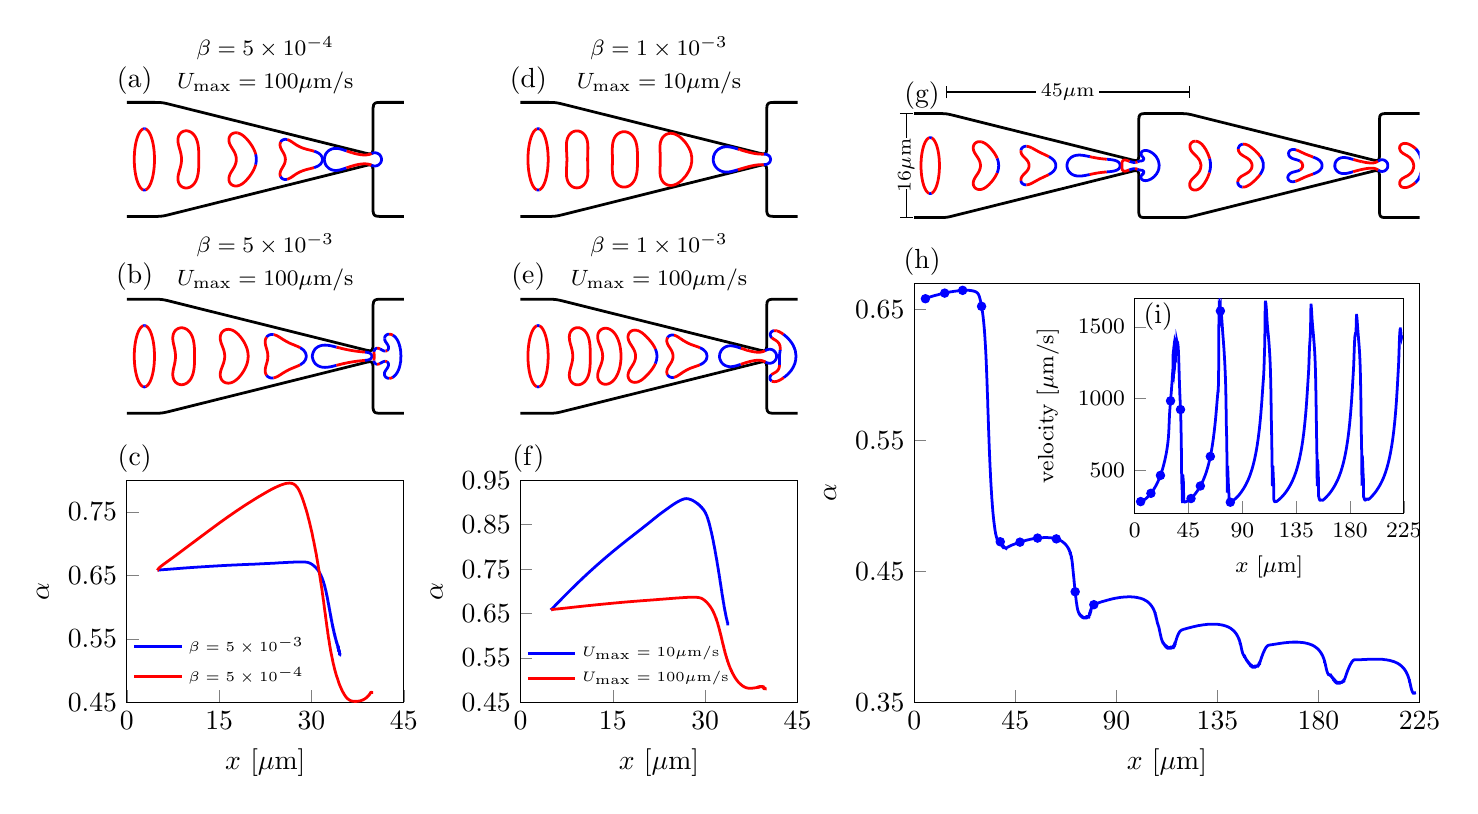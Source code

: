 \begin{tikzpicture}[scale=1.0]

\begin{axis}[
  at = {(0.0cm,6.0cm)},
  width = 5.10cm,
  hide axis,
  axis equal image,
  xmin = 1,
  xmax = 16.75,
  ymin = -4,
  ymax = 4,
  xtick = \empty,
  ytick = \empty,
  title style = {align=center, yshift = -0.4cm},
  title = {\footnotesize $\beta = 5 \times 10^{-4}$ \\ 
           \footnotesize $U_{\max} = 100\mu$m/s},
]

% outer wall
\addplot[black,line width=1pt] coordinates{
(7.559e-02,-3.163e+00)
(1.06e-01,-3.188e+00)
(1.424e-01,-3.206e+00)
(1.84e-01,-3.22e+00)
(2.3e-01,-3.229e+00)
(2.793e-01,-3.235e+00)
(3.311e-01,-3.239e+00)
(3.844e-01,-3.24e+00)
(4.388e-01,-3.241e+00)
(4.937e-01,-3.242e+00)
(5.49e-01,-3.242e+00)
(6.044e-01,-3.242e+00)
(6.597e-01,-3.242e+00)
(7.151e-01,-3.242e+00)
(7.705e-01,-3.242e+00)
(8.258e-01,-3.242e+00)
(8.812e-01,-3.242e+00)
(9.365e-01,-3.242e+00)
(9.919e-01,-3.242e+00)
(1.047e+00,-3.242e+00)
(1.103e+00,-3.242e+00)
(1.158e+00,-3.242e+00)
(1.213e+00,-3.242e+00)
(1.269e+00,-3.242e+00)
(1.324e+00,-3.242e+00)
(1.379e+00,-3.242e+00)
(1.435e+00,-3.242e+00)
(1.49e+00,-3.242e+00)
(1.546e+00,-3.242e+00)
(1.601e+00,-3.242e+00)
(1.656e+00,-3.242e+00)
(1.712e+00,-3.242e+00)
(1.767e+00,-3.242e+00)
(1.822e+00,-3.242e+00)
(1.878e+00,-3.242e+00)
(1.933e+00,-3.242e+00)
(1.988e+00,-3.242e+00)
(2.044e+00,-3.242e+00)
(2.099e+00,-3.242e+00)
(2.155e+00,-3.242e+00)
(2.21e+00,-3.242e+00)
(2.265e+00,-3.242e+00)
(2.321e+00,-3.242e+00)
(2.376e+00,-3.242e+00)
(2.431e+00,-3.242e+00)
(2.487e+00,-3.242e+00)
(2.542e+00,-3.242e+00)
(2.597e+00,-3.242e+00)
(2.653e+00,-3.242e+00)
(2.708e+00,-3.241e+00)
(2.763e+00,-3.24e+00)
(2.818e+00,-3.238e+00)
(2.873e+00,-3.235e+00)
(2.927e+00,-3.231e+00)
(2.981e+00,-3.225e+00)
(3.035e+00,-3.219e+00)
(3.088e+00,-3.21e+00)
(3.141e+00,-3.201e+00)
(3.194e+00,-3.19e+00)
(3.246e+00,-3.179e+00)
(3.299e+00,-3.166e+00)
(3.351e+00,-3.154e+00)
(3.403e+00,-3.141e+00)
(3.456e+00,-3.128e+00)
(3.508e+00,-3.115e+00)
(3.56e+00,-3.102e+00)
(3.612e+00,-3.089e+00)
(3.664e+00,-3.076e+00)
(3.717e+00,-3.063e+00)
(3.769e+00,-3.05e+00)
(3.821e+00,-3.037e+00)
(3.873e+00,-3.024e+00)
(3.925e+00,-3.011e+00)
(3.978e+00,-2.998e+00)
(4.03e+00,-2.985e+00)
(4.082e+00,-2.972e+00)
(4.134e+00,-2.959e+00)
(4.187e+00,-2.946e+00)
(4.239e+00,-2.933e+00)
(4.291e+00,-2.92e+00)
(4.343e+00,-2.907e+00)
(4.395e+00,-2.894e+00)
(4.448e+00,-2.881e+00)
(4.5e+00,-2.868e+00)
(4.552e+00,-2.855e+00)
(4.604e+00,-2.842e+00)
(4.657e+00,-2.829e+00)
(4.709e+00,-2.816e+00)
(4.761e+00,-2.803e+00)
(4.813e+00,-2.79e+00)
(4.865e+00,-2.777e+00)
(4.918e+00,-2.764e+00)
(4.97e+00,-2.751e+00)
(5.022e+00,-2.738e+00)
(5.074e+00,-2.725e+00)
(5.126e+00,-2.712e+00)
(5.179e+00,-2.699e+00)
(5.231e+00,-2.686e+00)
(5.283e+00,-2.673e+00)
(5.335e+00,-2.66e+00)
(5.387e+00,-2.647e+00)
(5.44e+00,-2.634e+00)
(5.492e+00,-2.621e+00)
(5.544e+00,-2.608e+00)
(5.596e+00,-2.595e+00)
(5.649e+00,-2.582e+00)
(5.701e+00,-2.569e+00)
(5.753e+00,-2.556e+00)
(5.805e+00,-2.542e+00)
(5.857e+00,-2.53e+00)
(5.91e+00,-2.517e+00)
(5.962e+00,-2.503e+00)
(6.014e+00,-2.49e+00)
(6.066e+00,-2.478e+00)
(6.118e+00,-2.464e+00)
(6.171e+00,-2.451e+00)
(6.223e+00,-2.438e+00)
(6.275e+00,-2.425e+00)
(6.327e+00,-2.412e+00)
(6.379e+00,-2.399e+00)
(6.432e+00,-2.386e+00)
(6.484e+00,-2.373e+00)
(6.536e+00,-2.36e+00)
(6.588e+00,-2.347e+00)
(6.641e+00,-2.334e+00)
(6.693e+00,-2.321e+00)
(6.745e+00,-2.308e+00)
(6.797e+00,-2.295e+00)
(6.849e+00,-2.282e+00)
(6.902e+00,-2.269e+00)
(6.954e+00,-2.256e+00)
(7.006e+00,-2.243e+00)
(7.058e+00,-2.23e+00)
(7.11e+00,-2.217e+00)
(7.163e+00,-2.204e+00)
(7.215e+00,-2.191e+00)
(7.267e+00,-2.178e+00)
(7.319e+00,-2.165e+00)
(7.371e+00,-2.152e+00)
(7.424e+00,-2.139e+00)
(7.476e+00,-2.126e+00)
(7.528e+00,-2.113e+00)
(7.58e+00,-2.1e+00)
(7.633e+00,-2.087e+00)
(7.685e+00,-2.074e+00)
(7.737e+00,-2.061e+00)
(7.789e+00,-2.048e+00)
(7.841e+00,-2.035e+00)
(7.894e+00,-2.022e+00)
(7.946e+00,-2.009e+00)
(7.998e+00,-1.996e+00)
(8.05e+00,-1.983e+00)
(8.102e+00,-1.97e+00)
(8.155e+00,-1.957e+00)
(8.207e+00,-1.944e+00)
(8.259e+00,-1.931e+00)
(8.311e+00,-1.918e+00)
(8.363e+00,-1.905e+00)
(8.416e+00,-1.892e+00)
(8.468e+00,-1.879e+00)
(8.52e+00,-1.866e+00)
(8.572e+00,-1.853e+00)
(8.624e+00,-1.84e+00)
(8.677e+00,-1.827e+00)
(8.729e+00,-1.814e+00)
(8.781e+00,-1.8e+00)
(8.833e+00,-1.788e+00)
(8.886e+00,-1.774e+00)
(8.938e+00,-1.762e+00)
(8.99e+00,-1.748e+00)
(9.042e+00,-1.736e+00)
(9.094e+00,-1.722e+00)
(9.147e+00,-1.709e+00)
(9.199e+00,-1.696e+00)
(9.251e+00,-1.683e+00)
(9.303e+00,-1.67e+00)
(9.355e+00,-1.657e+00)
(9.408e+00,-1.644e+00)
(9.46e+00,-1.631e+00)
(9.512e+00,-1.618e+00)
(9.564e+00,-1.605e+00)
(9.617e+00,-1.592e+00)
(9.669e+00,-1.579e+00)
(9.721e+00,-1.566e+00)
(9.773e+00,-1.553e+00)
(9.825e+00,-1.54e+00)
(9.877e+00,-1.527e+00)
(9.93e+00,-1.514e+00)
(9.982e+00,-1.501e+00)
(1.003e+01,-1.488e+00)
(1.009e+01,-1.475e+00)
(1.014e+01,-1.462e+00)
(1.019e+01,-1.449e+00)
(1.024e+01,-1.436e+00)
(1.03e+01,-1.423e+00)
(1.035e+01,-1.41e+00)
(1.04e+01,-1.397e+00)
(1.045e+01,-1.384e+00)
(1.05e+01,-1.371e+00)
(1.056e+01,-1.358e+00)
(1.061e+01,-1.345e+00)
(1.066e+01,-1.332e+00)
(1.071e+01,-1.319e+00)
(1.077e+01,-1.306e+00)
(1.082e+01,-1.293e+00)
(1.087e+01,-1.28e+00)
(1.092e+01,-1.267e+00)
(1.097e+01,-1.254e+00)
(1.103e+01,-1.241e+00)
(1.108e+01,-1.228e+00)
(1.113e+01,-1.215e+00)
(1.118e+01,-1.202e+00)
(1.123e+01,-1.189e+00)
(1.129e+01,-1.176e+00)
(1.134e+01,-1.163e+00)
(1.139e+01,-1.15e+00)
(1.144e+01,-1.137e+00)
(1.15e+01,-1.124e+00)
(1.155e+01,-1.111e+00)
(1.16e+01,-1.098e+00)
(1.165e+01,-1.085e+00)
(1.171e+01,-1.072e+00)
(1.176e+01,-1.058e+00)
(1.181e+01,-1.046e+00)
(1.186e+01,-1.032e+00)
(1.191e+01,-1.02e+00)
(1.197e+01,-1.006e+00)
(1.202e+01,-9.935e-01)
(1.207e+01,-9.804e-01)
(1.212e+01,-9.674e-01)
(1.218e+01,-9.544e-01)
(1.223e+01,-9.414e-01)
(1.228e+01,-9.284e-01)
(1.233e+01,-9.154e-01)
(1.238e+01,-9.023e-01)
(1.244e+01,-8.893e-01)
(1.249e+01,-8.763e-01)
(1.254e+01,-8.633e-01)
(1.259e+01,-8.503e-01)
(1.264e+01,-8.373e-01)
(1.27e+01,-8.242e-01)
(1.275e+01,-8.112e-01)
(1.28e+01,-7.982e-01)
(1.285e+01,-7.852e-01)
(1.291e+01,-7.722e-01)
(1.296e+01,-7.591e-01)
(1.301e+01,-7.461e-01)
(1.306e+01,-7.331e-01)
(1.312e+01,-7.201e-01)
(1.317e+01,-7.071e-01)
(1.322e+01,-6.941e-01)
(1.327e+01,-6.81e-01)
(1.332e+01,-6.68e-01)
(1.338e+01,-6.55e-01)
(1.343e+01,-6.42e-01)
(1.348e+01,-6.29e-01)
(1.353e+01,-6.16e-01)
(1.358e+01,-6.029e-01)
(1.364e+01,-5.899e-01)
(1.369e+01,-5.769e-01)
(1.374e+01,-5.639e-01)
(1.379e+01,-5.509e-01)
(1.385e+01,-5.378e-01)
(1.39e+01,-5.248e-01)
(1.395e+01,-5.118e-01)
(1.4e+01,-4.988e-01)
(1.405e+01,-4.858e-01)
(1.411e+01,-4.728e-01)
(1.416e+01,-4.597e-01)
(1.421e+01,-4.467e-01)
(1.426e+01,-4.337e-01)
(1.431e+01,-4.207e-01)
(1.437e+01,-4.076e-01)
(1.442e+01,-3.947e-01)
(1.447e+01,-3.817e-01)
(1.452e+01,-3.686e-01)
(1.458e+01,-3.554e-01)
(1.463e+01,-3.429e-01)
(1.468e+01,-3.317e-01)
(1.473e+01,-3.225e-01)
(1.478e+01,-3.162e-01)
(1.482e+01,-3.14e-01)
(1.486e+01,-3.172e-01)
(1.489e+01,-3.268e-01)
(1.492e+01,-3.436e-01)
(1.495e+01,-3.679e-01)
(1.496e+01,-3.995e-01)
(1.498e+01,-4.376e-01)
(1.499e+01,-4.811e-01)
(1.499e+01,-5.288e-01)
(1.5e+01,-5.795e-01)
(1.5e+01,-6.322e-01)
(1.5e+01,-6.861e-01)
(1.5e+01,-7.408e-01)
(1.5e+01,-7.959e-01)
(1.5e+01,-8.511e-01)
(1.5e+01,-9.064e-01)
(1.5e+01,-9.616e-01)
(1.5e+01,-1.017e+00)
(1.5e+01,-1.072e+00)
(1.5e+01,-1.127e+00)
(1.5e+01,-1.182e+00)
(1.5e+01,-1.238e+00)
(1.5e+01,-1.293e+00)
(1.5e+01,-1.348e+00)
(1.5e+01,-1.403e+00)
(1.5e+01,-1.458e+00)
(1.5e+01,-1.514e+00)
(1.5e+01,-1.569e+00)
(1.5e+01,-1.624e+00)
(1.5e+01,-1.679e+00)
(1.5e+01,-1.734e+00)
(1.5e+01,-1.79e+00)
(1.5e+01,-1.845e+00)
(1.5e+01,-1.9e+00)
(1.5e+01,-1.955e+00)
(1.5e+01,-2.011e+00)
(1.5e+01,-2.066e+00)
(1.5e+01,-2.121e+00)
(1.5e+01,-2.176e+00)
(1.5e+01,-2.231e+00)
(1.5e+01,-2.287e+00)
(1.5e+01,-2.342e+00)
(1.5e+01,-2.397e+00)
(1.5e+01,-2.452e+00)
(1.5e+01,-2.507e+00)
(1.5e+01,-2.563e+00)
(1.5e+01,-2.618e+00)
(1.5e+01,-2.673e+00)
(1.5e+01,-2.728e+00)
(1.5e+01,-2.784e+00)
(1.5e+01,-2.839e+00)
(1.5e+01,-2.893e+00)
(1.5e+01,-2.945e+00)
(1.501e+01,-2.995e+00)
(1.502e+01,-3.043e+00)
(1.503e+01,-3.086e+00)
(1.505e+01,-3.123e+00)
(1.507e+01,-3.156e+00)
(1.51e+01,-3.182e+00)
(1.513e+01,-3.202e+00)
(1.517e+01,-3.217e+00)
(1.522e+01,-3.227e+00)
(1.527e+01,-3.234e+00)
(1.532e+01,-3.238e+00)
(1.537e+01,-3.24e+00)
(1.543e+01,-3.241e+00)
(1.548e+01,-3.242e+00)
(1.554e+01,-3.242e+00)
(1.559e+01,-3.242e+00)
(1.565e+01,-3.242e+00)
(1.57e+01,-3.242e+00)
(1.576e+01,-3.242e+00)
(1.581e+01,-3.242e+00)
(1.587e+01,-3.242e+00)
(1.592e+01,-3.242e+00)
(1.598e+01,-3.242e+00)
(1.603e+01,-3.242e+00)
(1.609e+01,-3.242e+00)
(1.615e+01,-3.242e+00)
(1.62e+01,-3.242e+00)
(1.626e+01,-3.242e+00)
(1.631e+01,-3.242e+00)
(1.637e+01,-3.242e+00)
(1.642e+01,-3.242e+00)
(1.648e+01,-3.242e+00)
(1.653e+01,-3.242e+00)
(1.659e+01,-3.242e+00)
(1.664e+01,-3.242e+00)
(1.67e+01,-3.242e+00)
(1.675e+01,-3.242e+00)
(1.681e+01,-3.242e+00)
(1.687e+01,-3.242e+00)
(1.692e+01,-3.242e+00)
(1.698e+01,-3.242e+00)
(1.703e+01,-3.242e+00)
(1.709e+01,-3.242e+00)
(1.714e+01,-3.242e+00)
(1.72e+01,-3.242e+00)
(1.725e+01,-3.242e+00)
(1.731e+01,-3.242e+00)
(1.736e+01,-3.242e+00)
(1.742e+01,-3.242e+00)
(1.748e+01,-3.242e+00)
(1.753e+01,-3.242e+00)
(1.758e+01,-3.242e+00)
(1.764e+01,-3.241e+00)
(1.769e+01,-3.239e+00)
(1.774e+01,-3.234e+00)
(1.779e+01,-3.227e+00)
(1.784e+01,-3.216e+00)
(1.787e+01,-3.2e+00)
(1.791e+01,-3.178e+00)
(1.794e+01,-3.151e+00)
(1.796e+01,-3.118e+00)
(1.797e+01,-3.079e+00)
(1.798e+01,-3.036e+00)
(1.799e+01,-2.989e+00)
(1.8e+01,-2.939e+00)
(1.8e+01,-2.887e+00)
(1.8e+01,-2.834e+00)
(1.8e+01,-2.78e+00)
(1.8e+01,-2.727e+00)
(1.8e+01,-2.672e+00)
(1.8e+01,-2.618e+00)
(1.8e+01,-2.564e+00)
(1.8e+01,-2.51e+00)
(1.8e+01,-2.455e+00)
(1.8e+01,-2.401e+00)
(1.8e+01,-2.347e+00)
(1.8e+01,-2.293e+00)
(1.8e+01,-2.239e+00)
(1.8e+01,-2.184e+00)
(1.8e+01,-2.13e+00)
(1.8e+01,-2.076e+00)
(1.8e+01,-2.022e+00)
(1.8e+01,-1.967e+00)
(1.8e+01,-1.913e+00)
(1.8e+01,-1.859e+00)
(1.8e+01,-1.805e+00)
(1.8e+01,-1.75e+00)
(1.8e+01,-1.696e+00)
(1.8e+01,-1.642e+00)
(1.8e+01,-1.588e+00)
(1.8e+01,-1.534e+00)
(1.8e+01,-1.479e+00)
(1.8e+01,-1.425e+00)
(1.8e+01,-1.371e+00)
(1.8e+01,-1.317e+00)
(1.8e+01,-1.263e+00)
(1.8e+01,-1.208e+00)
(1.8e+01,-1.154e+00)
(1.8e+01,-1.1e+00)
(1.8e+01,-1.046e+00)
(1.8e+01,-9.915e-01)
(1.8e+01,-9.373e-01)
(1.8e+01,-8.831e-01)
(1.8e+01,-8.288e-01)
(1.8e+01,-7.746e-01)
(1.8e+01,-7.204e-01)
(1.8e+01,-6.662e-01)
(1.8e+01,-6.12e-01)
(1.8e+01,-5.577e-01)
(1.8e+01,-5.035e-01)
(1.8e+01,-4.493e-01)
(1.8e+01,-3.951e-01)
(1.8e+01,-3.409e-01)
(1.8e+01,-2.867e-01)
(1.8e+01,-2.325e-01)
(1.8e+01,-1.782e-01)
(1.8e+01,-1.24e-01)
(1.8e+01,-6.98e-02)
(1.8e+01,-1.558e-02)
(1.8e+01,3.863e-02)
(1.8e+01,9.285e-02)
(1.8e+01,1.471e-01)
(1.8e+01,2.013e-01)
(1.8e+01,2.555e-01)
(1.8e+01,3.097e-01)
(1.8e+01,3.639e-01)
(1.8e+01,4.181e-01)
(1.8e+01,4.724e-01)
(1.8e+01,5.266e-01)
(1.8e+01,5.808e-01)
(1.8e+01,6.35e-01)
(1.8e+01,6.892e-01)
(1.8e+01,7.434e-01)
(1.8e+01,7.977e-01)
(1.8e+01,8.519e-01)
(1.8e+01,9.061e-01)
(1.8e+01,9.603e-01)
(1.8e+01,1.014e+00)
(1.8e+01,1.069e+00)
(1.8e+01,1.123e+00)
(1.8e+01,1.177e+00)
(1.8e+01,1.231e+00)
(1.8e+01,1.286e+00)
(1.8e+01,1.34e+00)
(1.8e+01,1.394e+00)
(1.8e+01,1.448e+00)
(1.8e+01,1.502e+00)
(1.8e+01,1.557e+00)
(1.8e+01,1.611e+00)
(1.8e+01,1.665e+00)
(1.8e+01,1.719e+00)
(1.8e+01,1.774e+00)
(1.8e+01,1.828e+00)
(1.8e+01,1.882e+00)
(1.8e+01,1.936e+00)
(1.8e+01,1.99e+00)
(1.8e+01,2.045e+00)
(1.8e+01,2.099e+00)
(1.8e+01,2.153e+00)
(1.8e+01,2.207e+00)
(1.8e+01,2.261e+00)
(1.8e+01,2.316e+00)
(1.8e+01,2.37e+00)
(1.8e+01,2.424e+00)
(1.8e+01,2.478e+00)
(1.8e+01,2.533e+00)
(1.8e+01,2.587e+00)
(1.8e+01,2.641e+00)
(1.8e+01,2.695e+00)
(1.8e+01,2.749e+00)
(1.8e+01,2.804e+00)
(1.8e+01,2.858e+00)
(1.8e+01,2.91e+00)
(1.8e+01,2.962e+00)
(1.799e+01,3.01e+00)
(1.798e+01,3.056e+00)
(1.797e+01,3.097e+00)
(1.795e+01,3.133e+00)
(1.792e+01,3.163e+00)
(1.789e+01,3.188e+00)
(1.786e+01,3.206e+00)
(1.782e+01,3.22e+00)
(1.777e+01,3.229e+00)
(1.772e+01,3.235e+00)
(1.767e+01,3.239e+00)
(1.762e+01,3.24e+00)
(1.756e+01,3.241e+00)
(1.751e+01,3.242e+00)
(1.745e+01,3.242e+00)
(1.74e+01,3.242e+00)
(1.734e+01,3.242e+00)
(1.728e+01,3.242e+00)
(1.723e+01,3.242e+00)
(1.717e+01,3.242e+00)
(1.712e+01,3.242e+00)
(1.706e+01,3.242e+00)
(1.701e+01,3.242e+00)
(1.695e+01,3.242e+00)
(1.69e+01,3.242e+00)
(1.684e+01,3.242e+00)
(1.679e+01,3.242e+00)
(1.673e+01,3.242e+00)
(1.668e+01,3.242e+00)
(1.662e+01,3.242e+00)
(1.657e+01,3.242e+00)
(1.651e+01,3.242e+00)
(1.645e+01,3.242e+00)
(1.64e+01,3.242e+00)
(1.634e+01,3.242e+00)
(1.629e+01,3.242e+00)
(1.623e+01,3.242e+00)
(1.618e+01,3.242e+00)
(1.612e+01,3.242e+00)
(1.607e+01,3.242e+00)
(1.601e+01,3.242e+00)
(1.596e+01,3.242e+00)
(1.59e+01,3.242e+00)
(1.585e+01,3.242e+00)
(1.579e+01,3.242e+00)
(1.573e+01,3.242e+00)
(1.568e+01,3.242e+00)
(1.562e+01,3.242e+00)
(1.557e+01,3.242e+00)
(1.551e+01,3.242e+00)
(1.546e+01,3.242e+00)
(1.54e+01,3.242e+00)
(1.535e+01,3.24e+00)
(1.53e+01,3.238e+00)
(1.525e+01,3.233e+00)
(1.52e+01,3.225e+00)
(1.516e+01,3.212e+00)
(1.512e+01,3.195e+00)
(1.509e+01,3.172e+00)
(1.506e+01,3.142e+00)
(1.504e+01,3.107e+00)
(1.502e+01,3.067e+00)
(1.502e+01,3.022e+00)
(1.501e+01,2.973e+00)
(1.5e+01,2.922e+00)
(1.5e+01,2.869e+00)
(1.5e+01,2.815e+00)
(1.5e+01,2.76e+00)
(1.5e+01,2.705e+00)
(1.5e+01,2.65e+00)
(1.5e+01,2.594e+00)
(1.5e+01,2.539e+00)
(1.5e+01,2.484e+00)
(1.5e+01,2.429e+00)
(1.5e+01,2.374e+00)
(1.5e+01,2.318e+00)
(1.5e+01,2.263e+00)
(1.5e+01,2.208e+00)
(1.5e+01,2.153e+00)
(1.5e+01,2.098e+00)
(1.5e+01,2.042e+00)
(1.5e+01,1.987e+00)
(1.5e+01,1.932e+00)
(1.5e+01,1.877e+00)
(1.5e+01,1.821e+00)
(1.5e+01,1.766e+00)
(1.5e+01,1.711e+00)
(1.5e+01,1.656e+00)
(1.5e+01,1.601e+00)
(1.5e+01,1.545e+00)
(1.5e+01,1.49e+00)
(1.5e+01,1.435e+00)
(1.5e+01,1.38e+00)
(1.5e+01,1.325e+00)
(1.5e+01,1.269e+00)
(1.5e+01,1.214e+00)
(1.5e+01,1.159e+00)
(1.5e+01,1.104e+00)
(1.5e+01,1.048e+00)
(1.5e+01,9.933e-01)
(1.5e+01,9.381e-01)
(1.5e+01,8.829e-01)
(1.5e+01,8.277e-01)
(1.5e+01,7.725e-01)
(1.5e+01,7.171e-01)
(1.5e+01,6.621e-01)
(1.5e+01,6.082e-01)
(1.5e+01,5.56e-01)
(1.499e+01,5.063e-01)
(1.498e+01,4.603e-01)
(1.497e+01,4.193e-01)
(1.496e+01,3.844e-01)
(1.494e+01,3.564e-01)
(1.491e+01,3.359e-01)
(1.488e+01,3.228e-01)
(1.484e+01,3.165e-01)
(1.48e+01,3.161e-01)
(1.476e+01,3.202e-01)
(1.471e+01,3.278e-01)
(1.466e+01,3.377e-01)
(1.461e+01,3.491e-01)
(1.455e+01,3.613e-01)
(1.45e+01,3.741e-01)
(1.445e+01,3.872e-01)
(1.44e+01,4.002e-01)
(1.435e+01,4.132e-01)
(1.429e+01,4.262e-01)
(1.424e+01,4.392e-01)
(1.419e+01,4.523e-01)
(1.414e+01,4.653e-01)
(1.408e+01,4.783e-01)
(1.403e+01,4.913e-01)
(1.398e+01,5.043e-01)
(1.393e+01,5.173e-01)
(1.388e+01,5.304e-01)
(1.382e+01,5.434e-01)
(1.377e+01,5.564e-01)
(1.372e+01,5.694e-01)
(1.367e+01,5.824e-01)
(1.361e+01,5.955e-01)
(1.356e+01,6.085e-01)
(1.351e+01,6.215e-01)
(1.346e+01,6.345e-01)
(1.341e+01,6.475e-01)
(1.335e+01,6.605e-01)
(1.33e+01,6.736e-01)
(1.325e+01,6.866e-01)
(1.32e+01,6.996e-01)
(1.315e+01,7.126e-01)
(1.309e+01,7.256e-01)
(1.304e+01,7.386e-01)
(1.299e+01,7.517e-01)
(1.294e+01,7.647e-01)
(1.288e+01,7.777e-01)
(1.283e+01,7.907e-01)
(1.278e+01,8.037e-01)
(1.273e+01,8.168e-01)
(1.268e+01,8.298e-01)
(1.262e+01,8.428e-01)
(1.257e+01,8.558e-01)
(1.252e+01,8.688e-01)
(1.247e+01,8.818e-01)
(1.241e+01,8.948e-01)
(1.236e+01,9.079e-01)
(1.231e+01,9.209e-01)
(1.226e+01,9.339e-01)
(1.22e+01,9.469e-01)
(1.215e+01,9.599e-01)
(1.21e+01,9.73e-01)
(1.205e+01,9.86e-01)
(1.2e+01,9.99e-01)
(1.194e+01,1.012e+00)
(1.189e+01,1.025e+00)
(1.184e+01,1.038e+00)
(1.179e+01,1.051e+00)
(1.173e+01,1.064e+00)
(1.168e+01,1.077e+00)
(1.163e+01,1.09e+00)
(1.158e+01,1.103e+00)
(1.153e+01,1.116e+00)
(1.147e+01,1.129e+00)
(1.142e+01,1.142e+00)
(1.137e+01,1.155e+00)
(1.132e+01,1.168e+00)
(1.127e+01,1.181e+00)
(1.121e+01,1.194e+00)
(1.116e+01,1.207e+00)
(1.111e+01,1.22e+00)
(1.106e+01,1.233e+00)
(1.1e+01,1.246e+00)
(1.095e+01,1.259e+00)
(1.09e+01,1.272e+00)
(1.085e+01,1.285e+00)
(1.079e+01,1.298e+00)
(1.074e+01,1.311e+00)
(1.069e+01,1.324e+00)
(1.064e+01,1.337e+00)
(1.059e+01,1.351e+00)
(1.053e+01,1.363e+00)
(1.048e+01,1.377e+00)
(1.043e+01,1.389e+00)
(1.038e+01,1.403e+00)
(1.032e+01,1.416e+00)
(1.027e+01,1.429e+00)
(1.022e+01,1.442e+00)
(1.017e+01,1.455e+00)
(1.012e+01,1.468e+00)
(1.006e+01,1.481e+00)
(1.001e+01,1.494e+00)
(9.96e+00,1.507e+00)
(9.908e+00,1.52e+00)
(9.855e+00,1.533e+00)
(9.803e+00,1.546e+00)
(9.751e+00,1.559e+00)
(9.699e+00,1.572e+00)
(9.646e+00,1.585e+00)
(9.594e+00,1.598e+00)
(9.542e+00,1.611e+00)
(9.49e+00,1.624e+00)
(9.438e+00,1.637e+00)
(9.385e+00,1.65e+00)
(9.333e+00,1.663e+00)
(9.281e+00,1.676e+00)
(9.229e+00,1.689e+00)
(9.177e+00,1.702e+00)
(9.124e+00,1.715e+00)
(9.072e+00,1.728e+00)
(9.02e+00,1.741e+00)
(8.968e+00,1.754e+00)
(8.915e+00,1.767e+00)
(8.863e+00,1.78e+00)
(8.811e+00,1.793e+00)
(8.759e+00,1.806e+00)
(8.707e+00,1.819e+00)
(8.655e+00,1.832e+00)
(8.602e+00,1.845e+00)
(8.55e+00,1.858e+00)
(8.498e+00,1.871e+00)
(8.446e+00,1.884e+00)
(8.393e+00,1.897e+00)
(8.341e+00,1.91e+00)
(8.289e+00,1.923e+00)
(8.237e+00,1.936e+00)
(8.185e+00,1.949e+00)
(8.132e+00,1.962e+00)
(8.08e+00,1.975e+00)
(8.028e+00,1.988e+00)
(7.976e+00,2.001e+00)
(7.923e+00,2.014e+00)
(7.871e+00,2.027e+00)
(7.819e+00,2.04e+00)
(7.767e+00,2.053e+00)
(7.715e+00,2.066e+00)
(7.662e+00,2.079e+00)
(7.61e+00,2.092e+00)
(7.558e+00,2.106e+00)
(7.506e+00,2.119e+00)
(7.454e+00,2.131e+00)
(7.401e+00,2.144e+00)
(7.349e+00,2.158e+00)
(7.297e+00,2.171e+00)
(7.245e+00,2.184e+00)
(7.193e+00,2.197e+00)
(7.14e+00,2.21e+00)
(7.088e+00,2.223e+00)
(7.036e+00,2.236e+00)
(6.984e+00,2.249e+00)
(6.931e+00,2.262e+00)
(6.879e+00,2.275e+00)
(6.827e+00,2.288e+00)
(6.775e+00,2.301e+00)
(6.723e+00,2.314e+00)
(6.67e+00,2.327e+00)
(6.618e+00,2.34e+00)
(6.566e+00,2.353e+00)
(6.514e+00,2.366e+00)
(6.462e+00,2.379e+00)
(6.409e+00,2.392e+00)
(6.357e+00,2.405e+00)
(6.305e+00,2.418e+00)
(6.253e+00,2.431e+00)
(6.201e+00,2.444e+00)
(6.148e+00,2.457e+00)
(6.096e+00,2.47e+00)
(6.044e+00,2.483e+00)
(5.992e+00,2.496e+00)
(5.94e+00,2.509e+00)
(5.887e+00,2.522e+00)
(5.835e+00,2.535e+00)
(5.783e+00,2.548e+00)
(5.731e+00,2.561e+00)
(5.678e+00,2.574e+00)
(5.626e+00,2.587e+00)
(5.574e+00,2.6e+00)
(5.522e+00,2.613e+00)
(5.47e+00,2.626e+00)
(5.417e+00,2.639e+00)
(5.365e+00,2.652e+00)
(5.313e+00,2.665e+00)
(5.261e+00,2.678e+00)
(5.209e+00,2.691e+00)
(5.156e+00,2.704e+00)
(5.104e+00,2.717e+00)
(5.052e+00,2.73e+00)
(5.0e+00,2.743e+00)
(4.948e+00,2.756e+00)
(4.895e+00,2.769e+00)
(4.843e+00,2.782e+00)
(4.791e+00,2.795e+00)
(4.739e+00,2.808e+00)
(4.686e+00,2.821e+00)
(4.634e+00,2.834e+00)
(4.582e+00,2.848e+00)
(4.53e+00,2.861e+00)
(4.478e+00,2.873e+00)
(4.426e+00,2.886e+00)
(4.373e+00,2.9e+00)
(4.321e+00,2.913e+00)
(4.269e+00,2.926e+00)
(4.217e+00,2.939e+00)
(4.164e+00,2.952e+00)
(4.112e+00,2.965e+00)
(4.06e+00,2.978e+00)
(4.008e+00,2.991e+00)
(3.956e+00,3.004e+00)
(3.903e+00,3.017e+00)
(3.851e+00,3.03e+00)
(3.799e+00,3.043e+00)
(3.747e+00,3.056e+00)
(3.695e+00,3.069e+00)
(3.642e+00,3.082e+00)
(3.59e+00,3.095e+00)
(3.538e+00,3.108e+00)
(3.486e+00,3.121e+00)
(3.433e+00,3.134e+00)
(3.381e+00,3.147e+00)
(3.329e+00,3.16e+00)
(3.277e+00,3.172e+00)
(3.224e+00,3.184e+00)
(3.171e+00,3.195e+00)
(3.119e+00,3.205e+00)
(3.065e+00,3.214e+00)
(3.012e+00,3.222e+00)
(2.958e+00,3.228e+00)
(2.904e+00,3.232e+00)
(2.849e+00,3.236e+00)
(2.794e+00,3.238e+00)
(2.739e+00,3.24e+00)
(2.684e+00,3.241e+00)
(2.629e+00,3.241e+00)
(2.574e+00,3.242e+00)
(2.518e+00,3.242e+00)
(2.463e+00,3.242e+00)
(2.408e+00,3.242e+00)
(2.352e+00,3.242e+00)
(2.297e+00,3.242e+00)
(2.242e+00,3.242e+00)
(2.186e+00,3.242e+00)
(2.131e+00,3.242e+00)
(2.076e+00,3.242e+00)
(2.02e+00,3.242e+00)
(1.965e+00,3.242e+00)
(1.909e+00,3.242e+00)
(1.854e+00,3.242e+00)
(1.799e+00,3.242e+00)
(1.743e+00,3.242e+00)
(1.688e+00,3.242e+00)
(1.633e+00,3.242e+00)
(1.577e+00,3.242e+00)
(1.522e+00,3.242e+00)
(1.467e+00,3.242e+00)
(1.411e+00,3.242e+00)
(1.356e+00,3.242e+00)
(1.3e+00,3.242e+00)
(1.245e+00,3.242e+00)
(1.19e+00,3.242e+00)
(1.134e+00,3.242e+00)
(1.079e+00,3.242e+00)
(1.024e+00,3.242e+00)
(9.684e-01,3.242e+00)
(9.13e-01,3.242e+00)
(8.576e-01,3.242e+00)
(8.023e-01,3.242e+00)
(7.469e-01,3.242e+00)
(6.915e-01,3.242e+00)
(6.362e-01,3.242e+00)
(5.809e-01,3.242e+00)
(5.255e-01,3.242e+00)
(4.7e-01,3.242e+00)
(4.148e-01,3.242e+00)
(3.604e-01,3.241e+00)
(3.075e-01,3.239e+00)
(2.566e-01,3.234e+00)
(2.086e-01,3.227e+00)
(1.646e-01,3.216e+00)
(1.255e-01,3.2e+00)
(9.212e-02,3.178e+00)
(6.473e-02,3.151e+00)
(4.337e-02,3.118e+00)
(2.757e-02,3.079e+00)
(1.65e-02,3.036e+00)
(9.2e-03,2.989e+00)
(4.721e-03,2.939e+00)
(2.164e-03,2.887e+00)
(8.055e-04,2.834e+00)
(1.75e-04,2.78e+00)
(-2.183e-05,2.727e+00)
(-2.046e-05,2.672e+00)
(7.551e-06,2.618e+00)
(5.555e-06,2.564e+00)
(-3.671e-06,2.51e+00)
(-1.825e-06,2.455e+00)
(1.937e-06,2.401e+00)
(5.599e-07,2.347e+00)
(-9.938e-07,2.293e+00)
(-1.099e-07,2.239e+00)
(4.457e-07,2.184e+00)
(-1.631e-08,2.13e+00)
(-1.311e-07,2.076e+00)
(9.709e-09,2.022e+00)
(-3.433e-08,1.967e+00)
(4.301e-08,1.913e+00)
(1.028e-07,1.859e+00)
(-9.951e-08,1.805e+00)
(-1.109e-07,1.75e+00)
(1.396e-07,1.696e+00)
(8.534e-08,1.642e+00)
(-1.553e-07,1.588e+00)
(-4.666e-08,1.534e+00)
(1.465e-07,1.479e+00)
(9.893e-09,1.425e+00)
(-1.175e-07,1.371e+00)
(1.446e-08,1.317e+00)
(7.525e-08,1.263e+00)
(-2.001e-08,1.208e+00)
(-2.846e-08,1.154e+00)
(4.1e-09,1.1e+00)
(-1.403e-08,1.046e+00)
(3.258e-08,9.915e-01)
(4.39e-08,9.373e-01)
(-8.648e-08,8.831e-01)
(-5.409e-08,8.288e-01)
(1.517e-07,7.746e-01)
(3.94e-08,7.204e-01)
(-2.204e-07,6.662e-01)
(3.111e-09,6.12e-01)
(2.84e-07,5.578e-01)
(-7.385e-08,5.035e-01)
(-3.332e-07,4.493e-01)
(1.706e-07,3.951e-01)
(3.588e-07,3.409e-01)
(-2.883e-07,2.867e-01)
(-3.529e-07,2.325e-01)
(4.199e-07,1.782e-01)
(3.09e-07,1.24e-01)
(-5.557e-07,6.98e-02)
(-2.225e-07,1.558e-02)
(6.847e-07,-3.863e-02)
(9.161e-08,-9.285e-02)
(-7.945e-07,-1.471e-01)
(8.256e-08,-2.013e-01)
(8.724e-07,-2.555e-01)
(-2.958e-07,-3.097e-01)
(-9.058e-07,-3.639e-01)
(5.406e-07,-4.181e-01)
(8.828e-07,-4.724e-01)
(-8.064e-07,-5.266e-01)
(-7.934e-07,-5.808e-01)
(1.079e-06,-6.35e-01)
(6.295e-07,-6.892e-01)
(-1.343e-06,-7.435e-01)
(-3.862e-07,-7.977e-01)
(1.578e-06,-8.519e-01)
(6.184e-08,-9.061e-01)
(-1.765e-06,-9.603e-01)
(3.413e-07,-1.014e+00)
(1.881e-06,-1.069e+00)
(-8.167e-07,-1.123e+00)
(-1.903e-06,-1.177e+00)
(1.353e-06,-1.231e+00)
(1.809e-06,-1.286e+00)
(-1.935e-06,-1.34e+00)
(-1.576e-06,-1.394e+00)
(2.543e-06,-1.448e+00)
(1.18e-06,-1.502e+00)
(-3.149e-06,-1.557e+00)
(-5.973e-07,-1.611e+00)
(3.724e-06,-1.665e+00)
(-1.959e-07,-1.719e+00)
(-4.228e-06,-1.774e+00)
(1.229e-06,-1.828e+00)
(4.617e-06,-1.882e+00)
(-2.539e-06,-1.936e+00)
(-4.829e-06,-1.99e+00)
(4.18e-06,-2.045e+00)
(4.785e-06,-2.099e+00)
(-6.242e-06,-2.153e+00)
(-4.358e-06,-2.207e+00)
(8.889e-06,-2.261e+00)
(3.333e-06,-2.316e+00)
(-1.245e-05,-2.37e+00)
(-1.272e-06,-2.424e+00)
(1.768e-05,-2.478e+00)
(-2.913e-06,-2.533e+00)
(-2.662e-05,-2.587e+00)
(1.273e-05,-2.641e+00)
(4.665e-05,-2.695e+00)
(-4.538e-05,-2.749e+00)
(-1.226e-04,-2.804e+00)
(3.027e-04,-2.858e+00)
(1.817e-03,-2.91e+00)
(4.977e-03,-2.962e+00)
(1.05e-02,-3.01e+00)
(1.938e-02,-3.056e+00)
(3.267e-02,-3.097e+00)
(5.121e-02,-3.133e+00)
(7.559e-02,-3.163e+00)
};

% flow rate is 100 microns/second
% permeability rate is 5e-4
% 1st time step
\addplot[blue,line width=1pt] coordinates{
(2.0e+00,1.741e+00)
(1.986e+00,1.741e+00)
(1.972e+00,1.739e+00)
(1.958e+00,1.736e+00)
(1.944e+00,1.733e+00)
(1.93e+00,1.728e+00)
};
\addplot[red,line width=1pt] coordinates{
(1.93e+00,1.728e+00)
(1.916e+00,1.722e+00)
(1.902e+00,1.716e+00)
(1.888e+00,1.708e+00)
(1.874e+00,1.699e+00)
(1.861e+00,1.689e+00)
(1.847e+00,1.678e+00)
(1.833e+00,1.666e+00)
(1.82e+00,1.653e+00)
(1.806e+00,1.639e+00)
(1.793e+00,1.625e+00)
(1.78e+00,1.609e+00)
(1.767e+00,1.592e+00)
(1.754e+00,1.574e+00)
(1.742e+00,1.555e+00)
(1.729e+00,1.536e+00)
(1.717e+00,1.515e+00)
(1.705e+00,1.494e+00)
(1.693e+00,1.471e+00)
(1.681e+00,1.448e+00)
(1.669e+00,1.424e+00)
(1.658e+00,1.399e+00)
(1.647e+00,1.373e+00)
(1.636e+00,1.346e+00)
(1.625e+00,1.319e+00)
(1.614e+00,1.29e+00)
(1.604e+00,1.261e+00)
(1.594e+00,1.231e+00)
(1.584e+00,1.201e+00)
(1.575e+00,1.169e+00)
(1.565e+00,1.137e+00)
(1.556e+00,1.105e+00)
(1.547e+00,1.071e+00)
(1.539e+00,1.037e+00)
(1.53e+00,1.003e+00)
(1.522e+00,9.674e-01)
(1.515e+00,9.316e-01)
(1.507e+00,8.952e-01)
(1.5e+00,8.583e-01)
(1.494e+00,8.208e-01)
(1.487e+00,7.829e-01)
(1.481e+00,7.445e-01)
(1.475e+00,7.056e-01)
(1.469e+00,6.663e-01)
(1.464e+00,6.267e-01)
(1.459e+00,5.866e-01)
(1.455e+00,5.462e-01)
(1.45e+00,5.055e-01)
(1.446e+00,4.644e-01)
(1.443e+00,4.231e-01)
(1.44e+00,3.815e-01)
(1.437e+00,3.397e-01)
(1.434e+00,2.977e-01)
(1.432e+00,2.555e-01)
(1.43e+00,2.131e-01)
(1.429e+00,1.707e-01)
(1.427e+00,1.281e-01)
(1.426e+00,8.544e-02)
(1.426e+00,4.273e-02)
(1.426e+00,1.418e-16)
(1.426e+00,-4.273e-02)
(1.426e+00,-8.544e-02)
(1.427e+00,-1.281e-01)
(1.429e+00,-1.707e-01)
(1.43e+00,-2.131e-01)
(1.432e+00,-2.555e-01)
(1.434e+00,-2.977e-01)
(1.437e+00,-3.397e-01)
(1.44e+00,-3.815e-01)
(1.443e+00,-4.231e-01)
(1.446e+00,-4.644e-01)
(1.45e+00,-5.055e-01)
(1.455e+00,-5.462e-01)
(1.459e+00,-5.866e-01)
(1.464e+00,-6.267e-01)
(1.469e+00,-6.663e-01)
(1.475e+00,-7.056e-01)
(1.481e+00,-7.445e-01)
(1.487e+00,-7.829e-01)
(1.494e+00,-8.208e-01)
(1.5e+00,-8.583e-01)
(1.507e+00,-8.952e-01)
(1.515e+00,-9.316e-01)
(1.522e+00,-9.674e-01)
(1.53e+00,-1.003e+00)
(1.539e+00,-1.037e+00)
(1.547e+00,-1.071e+00)
(1.556e+00,-1.105e+00)
(1.565e+00,-1.137e+00)
(1.575e+00,-1.169e+00)
(1.584e+00,-1.201e+00)
(1.594e+00,-1.231e+00)
(1.604e+00,-1.261e+00)
(1.614e+00,-1.29e+00)
(1.625e+00,-1.319e+00)
(1.636e+00,-1.346e+00)
(1.647e+00,-1.373e+00)
(1.658e+00,-1.399e+00)
(1.669e+00,-1.424e+00)
(1.681e+00,-1.448e+00)
(1.693e+00,-1.471e+00)
(1.705e+00,-1.494e+00)
(1.717e+00,-1.515e+00)
(1.729e+00,-1.536e+00)
(1.742e+00,-1.555e+00)
(1.754e+00,-1.574e+00)
(1.767e+00,-1.592e+00)
(1.78e+00,-1.609e+00)
(1.793e+00,-1.625e+00)
(1.806e+00,-1.639e+00)
(1.82e+00,-1.653e+00)
(1.833e+00,-1.666e+00)
(1.847e+00,-1.678e+00)
(1.861e+00,-1.689e+00)
(1.874e+00,-1.699e+00)
(1.888e+00,-1.708e+00)
(1.902e+00,-1.716e+00)
(1.916e+00,-1.722e+00)
(1.93e+00,-1.728e+00)
};
\addplot[blue,line width=1pt] coordinates{
(1.93e+00,-1.728e+00)
(1.944e+00,-1.733e+00)
(1.958e+00,-1.736e+00)
(1.972e+00,-1.739e+00)
(1.986e+00,-1.741e+00)
(2.0e+00,-1.741e+00)
(2.014e+00,-1.741e+00)
(2.028e+00,-1.739e+00)
(2.042e+00,-1.736e+00)
(2.056e+00,-1.733e+00)
(2.07e+00,-1.728e+00)
};
\addplot[red,line width=1pt] coordinates{
(2.07e+00,-1.728e+00)
(2.084e+00,-1.722e+00)
(2.098e+00,-1.716e+00)
(2.112e+00,-1.708e+00)
(2.126e+00,-1.699e+00)
(2.139e+00,-1.689e+00)
(2.153e+00,-1.678e+00)
(2.167e+00,-1.666e+00)
(2.18e+00,-1.653e+00)
(2.193e+00,-1.639e+00)
(2.207e+00,-1.625e+00)
(2.22e+00,-1.609e+00)
(2.233e+00,-1.592e+00)
(2.245e+00,-1.574e+00)
(2.258e+00,-1.555e+00)
(2.271e+00,-1.536e+00)
(2.283e+00,-1.515e+00)
(2.295e+00,-1.494e+00)
(2.307e+00,-1.471e+00)
(2.319e+00,-1.448e+00)
(2.331e+00,-1.424e+00)
(2.342e+00,-1.399e+00)
(2.353e+00,-1.373e+00)
(2.364e+00,-1.346e+00)
(2.375e+00,-1.319e+00)
(2.386e+00,-1.29e+00)
(2.396e+00,-1.261e+00)
(2.406e+00,-1.231e+00)
(2.416e+00,-1.201e+00)
(2.425e+00,-1.169e+00)
(2.435e+00,-1.137e+00)
(2.444e+00,-1.105e+00)
(2.453e+00,-1.071e+00)
(2.461e+00,-1.037e+00)
(2.47e+00,-1.003e+00)
(2.478e+00,-9.674e-01)
(2.485e+00,-9.316e-01)
(2.493e+00,-8.952e-01)
(2.5e+00,-8.583e-01)
(2.506e+00,-8.208e-01)
(2.513e+00,-7.829e-01)
(2.519e+00,-7.445e-01)
(2.525e+00,-7.056e-01)
(2.531e+00,-6.663e-01)
(2.536e+00,-6.267e-01)
(2.541e+00,-5.866e-01)
(2.545e+00,-5.462e-01)
(2.55e+00,-5.055e-01)
(2.554e+00,-4.644e-01)
(2.557e+00,-4.231e-01)
(2.56e+00,-3.815e-01)
(2.563e+00,-3.397e-01)
(2.566e+00,-2.977e-01)
(2.568e+00,-2.555e-01)
(2.57e+00,-2.131e-01)
(2.571e+00,-1.707e-01)
(2.573e+00,-1.281e-01)
(2.574e+00,-8.544e-02)
(2.574e+00,-4.273e-02)
(2.574e+00,-3.55e-16)
(2.574e+00,4.273e-02)
(2.574e+00,8.544e-02)
(2.573e+00,1.281e-01)
(2.571e+00,1.707e-01)
(2.57e+00,2.131e-01)
(2.568e+00,2.555e-01)
(2.566e+00,2.977e-01)
(2.563e+00,3.397e-01)
(2.56e+00,3.815e-01)
(2.557e+00,4.231e-01)
(2.554e+00,4.644e-01)
(2.55e+00,5.055e-01)
(2.545e+00,5.462e-01)
(2.541e+00,5.866e-01)
(2.536e+00,6.267e-01)
(2.531e+00,6.663e-01)
(2.525e+00,7.056e-01)
(2.519e+00,7.445e-01)
(2.513e+00,7.829e-01)
(2.506e+00,8.208e-01)
(2.5e+00,8.583e-01)
(2.493e+00,8.952e-01)
(2.485e+00,9.316e-01)
(2.478e+00,9.674e-01)
(2.47e+00,1.003e+00)
(2.461e+00,1.037e+00)
(2.453e+00,1.071e+00)
(2.444e+00,1.105e+00)
(2.435e+00,1.137e+00)
(2.425e+00,1.169e+00)
(2.416e+00,1.201e+00)
(2.406e+00,1.231e+00)
(2.396e+00,1.261e+00)
(2.386e+00,1.29e+00)
(2.375e+00,1.319e+00)
(2.364e+00,1.346e+00)
(2.353e+00,1.373e+00)
(2.342e+00,1.399e+00)
(2.331e+00,1.424e+00)
(2.319e+00,1.448e+00)
(2.307e+00,1.471e+00)
(2.295e+00,1.494e+00)
(2.283e+00,1.515e+00)
(2.271e+00,1.536e+00)
(2.258e+00,1.555e+00)
(2.245e+00,1.574e+00)
(2.233e+00,1.592e+00)
(2.22e+00,1.609e+00)
(2.207e+00,1.625e+00)
(2.193e+00,1.639e+00)
(2.18e+00,1.653e+00)
(2.167e+00,1.666e+00)
(2.153e+00,1.678e+00)
(2.139e+00,1.689e+00)
(2.126e+00,1.699e+00)
(2.112e+00,1.708e+00)
(2.098e+00,1.716e+00)
(2.084e+00,1.722e+00)
(2.07e+00,1.728e+00)
};
\addplot[blue,line width=1pt] coordinates{
(2.07e+00,1.728e+00)
(2.056e+00,1.733e+00)
(2.042e+00,1.736e+00)
(2.028e+00,1.739e+00)
(2.014e+00,1.741e+00)
(2.0e+00,1.741e+00)
};

% 2nd time step
\addplot[red,line width=1pt] coordinates{
(4.405e+00,1.624e+00)
(4.391e+00,1.625e+00)
(4.377e+00,1.625e+00)
(4.362e+00,1.625e+00)
(4.348e+00,1.624e+00)
(4.333e+00,1.623e+00)
(4.318e+00,1.621e+00)
(4.303e+00,1.619e+00)
(4.287e+00,1.616e+00)
(4.271e+00,1.612e+00)
(4.255e+00,1.608e+00)
(4.238e+00,1.603e+00)
(4.221e+00,1.597e+00)
(4.204e+00,1.591e+00)
(4.186e+00,1.583e+00)
(4.168e+00,1.574e+00)
(4.15e+00,1.564e+00)
(4.132e+00,1.553e+00)
(4.114e+00,1.54e+00)
(4.096e+00,1.527e+00)
(4.078e+00,1.512e+00)
(4.061e+00,1.495e+00)
(4.044e+00,1.477e+00)
(4.027e+00,1.458e+00)
(4.011e+00,1.437e+00)
(3.996e+00,1.415e+00)
(3.982e+00,1.392e+00)
(3.968e+00,1.367e+00)
(3.956e+00,1.341e+00)
(3.945e+00,1.313e+00)
(3.936e+00,1.284e+00)
(3.927e+00,1.255e+00)
(3.92e+00,1.224e+00)
(3.915e+00,1.192e+00)
(3.911e+00,1.16e+00)
(3.909e+00,1.127e+00)
(3.908e+00,1.093e+00)
(3.908e+00,1.058e+00)
(3.91e+00,1.023e+00)
(3.913e+00,9.876e-01)
(3.918e+00,9.518e-01)
(3.923e+00,9.156e-01)
(3.93e+00,8.791e-01)
(3.938e+00,8.423e-01)
(3.947e+00,8.052e-01)
(3.956e+00,7.679e-01)
(3.966e+00,7.303e-01)
(3.977e+00,6.925e-01)
(3.988e+00,6.543e-01)
(3.999e+00,6.159e-01)
(4.011e+00,5.771e-01)
(4.022e+00,5.38e-01)
(4.033e+00,4.986e-01)
(4.044e+00,4.588e-01)
(4.054e+00,4.187e-01)
(4.064e+00,3.781e-01)
(4.073e+00,3.372e-01)
(4.082e+00,2.96e-01)
(4.089e+00,2.544e-01)
(4.096e+00,2.125e-01)
(4.101e+00,1.703e-01)
(4.105e+00,1.28e-01)
(4.109e+00,8.541e-02)
(4.111e+00,4.274e-02)
(4.111e+00,1.504e-05)
(4.111e+00,-4.271e-02)
(4.109e+00,-8.538e-02)
(4.105e+00,-1.279e-01)
(4.101e+00,-1.703e-01)
(4.096e+00,-2.125e-01)
(4.089e+00,-2.543e-01)
(4.082e+00,-2.959e-01)
(4.073e+00,-3.372e-01)
(4.064e+00,-3.781e-01)
(4.054e+00,-4.186e-01)
(4.044e+00,-4.588e-01)
(4.033e+00,-4.986e-01)
(4.022e+00,-5.38e-01)
(4.011e+00,-5.771e-01)
(3.999e+00,-6.159e-01)
(3.988e+00,-6.543e-01)
(3.977e+00,-6.924e-01)
(3.966e+00,-7.303e-01)
(3.956e+00,-7.679e-01)
(3.947e+00,-8.052e-01)
(3.938e+00,-8.422e-01)
(3.93e+00,-8.79e-01)
(3.923e+00,-9.155e-01)
(3.918e+00,-9.518e-01)
(3.913e+00,-9.876e-01)
(3.91e+00,-1.023e+00)
(3.908e+00,-1.058e+00)
(3.908e+00,-1.093e+00)
(3.909e+00,-1.127e+00)
(3.911e+00,-1.16e+00)
(3.915e+00,-1.192e+00)
(3.921e+00,-1.224e+00)
(3.927e+00,-1.255e+00)
(3.936e+00,-1.284e+00)
(3.945e+00,-1.313e+00)
(3.956e+00,-1.341e+00)
(3.968e+00,-1.367e+00)
(3.982e+00,-1.392e+00)
(3.996e+00,-1.415e+00)
(4.011e+00,-1.437e+00)
(4.027e+00,-1.458e+00)
(4.044e+00,-1.477e+00)
(4.061e+00,-1.495e+00)
(4.078e+00,-1.512e+00)
(4.096e+00,-1.527e+00)
(4.114e+00,-1.54e+00)
(4.132e+00,-1.553e+00)
(4.15e+00,-1.564e+00)
(4.168e+00,-1.574e+00)
(4.186e+00,-1.583e+00)
(4.204e+00,-1.591e+00)
(4.221e+00,-1.597e+00)
(4.238e+00,-1.603e+00)
(4.255e+00,-1.608e+00)
(4.271e+00,-1.612e+00)
(4.287e+00,-1.616e+00)
(4.303e+00,-1.619e+00)
(4.318e+00,-1.621e+00)
(4.333e+00,-1.623e+00)
(4.348e+00,-1.624e+00)
(4.362e+00,-1.625e+00)
(4.377e+00,-1.625e+00)
(4.391e+00,-1.625e+00)
(4.405e+00,-1.624e+00)
(4.419e+00,-1.623e+00)
(4.433e+00,-1.622e+00)
(4.447e+00,-1.62e+00)
(4.462e+00,-1.617e+00)
(4.476e+00,-1.615e+00)
(4.491e+00,-1.611e+00)
(4.506e+00,-1.608e+00)
(4.521e+00,-1.603e+00)
(4.537e+00,-1.598e+00)
(4.553e+00,-1.593e+00)
(4.569e+00,-1.586e+00)
(4.585e+00,-1.579e+00)
(4.602e+00,-1.571e+00)
(4.62e+00,-1.562e+00)
(4.637e+00,-1.552e+00)
(4.654e+00,-1.542e+00)
(4.672e+00,-1.53e+00)
(4.69e+00,-1.518e+00)
(4.708e+00,-1.504e+00)
(4.726e+00,-1.489e+00)
(4.745e+00,-1.474e+00)
(4.763e+00,-1.457e+00)
(4.78e+00,-1.438e+00)
(4.798e+00,-1.419e+00)
(4.816e+00,-1.399e+00)
(4.833e+00,-1.377e+00)
(4.85e+00,-1.355e+00)
(4.866e+00,-1.331e+00)
(4.882e+00,-1.306e+00)
(4.898e+00,-1.28e+00)
(4.913e+00,-1.254e+00)
(4.927e+00,-1.226e+00)
(4.941e+00,-1.196e+00)
(4.955e+00,-1.167e+00)
(4.967e+00,-1.136e+00)
(4.979e+00,-1.104e+00)
(4.99e+00,-1.071e+00)
(5.001e+00,-1.038e+00)
(5.011e+00,-1.004e+00)
(5.02e+00,-9.688e-01)
(5.029e+00,-9.332e-01)
(5.037e+00,-8.969e-01)
(5.044e+00,-8.6e-01)
(5.051e+00,-8.225e-01)
(5.057e+00,-7.845e-01)
(5.062e+00,-7.46e-01)
(5.067e+00,-7.07e-01)
(5.072e+00,-6.676e-01)
(5.076e+00,-6.277e-01)
(5.079e+00,-5.875e-01)
(5.082e+00,-5.47e-01)
(5.085e+00,-5.061e-01)
(5.088e+00,-4.649e-01)
(5.09e+00,-4.235e-01)
(5.091e+00,-3.818e-01)
(5.093e+00,-3.399e-01)
(5.094e+00,-2.978e-01)
(5.095e+00,-2.556e-01)
(5.096e+00,-2.132e-01)
(5.096e+00,-1.707e-01)
(5.097e+00,-1.281e-01)
(5.097e+00,-8.543e-02)
(5.097e+00,-4.272e-02)
(5.097e+00,1.161e-05)
(5.097e+00,4.274e-02)
(5.097e+00,8.545e-02)
(5.097e+00,1.281e-01)
(5.096e+00,1.707e-01)
(5.096e+00,2.132e-01)
(5.095e+00,2.556e-01)
(5.094e+00,2.978e-01)
(5.093e+00,3.399e-01)
(5.091e+00,3.818e-01)
(5.09e+00,4.235e-01)
(5.088e+00,4.649e-01)
(5.085e+00,5.061e-01)
(5.082e+00,5.47e-01)
(5.079e+00,5.875e-01)
(5.076e+00,6.278e-01)
(5.072e+00,6.676e-01)
(5.067e+00,7.07e-01)
(5.062e+00,7.46e-01)
(5.057e+00,7.845e-01)
(5.051e+00,8.225e-01)
(5.044e+00,8.6e-01)
(5.037e+00,8.969e-01)
(5.029e+00,9.332e-01)
(5.02e+00,9.688e-01)
(5.011e+00,1.004e+00)
(5.001e+00,1.038e+00)
(4.99e+00,1.071e+00)
(4.979e+00,1.104e+00)
(4.967e+00,1.136e+00)
(4.954e+00,1.167e+00)
(4.941e+00,1.196e+00)
(4.927e+00,1.226e+00)
(4.913e+00,1.254e+00)
(4.898e+00,1.28e+00)
(4.882e+00,1.306e+00)
(4.866e+00,1.331e+00)
(4.85e+00,1.355e+00)
(4.833e+00,1.377e+00)
(4.816e+00,1.399e+00)
(4.798e+00,1.419e+00)
(4.78e+00,1.438e+00)
(4.762e+00,1.457e+00)
(4.744e+00,1.474e+00)
(4.726e+00,1.489e+00)
(4.708e+00,1.504e+00)
(4.69e+00,1.518e+00)
(4.672e+00,1.53e+00)
(4.654e+00,1.542e+00)
(4.637e+00,1.552e+00)
(4.619e+00,1.562e+00)
(4.602e+00,1.571e+00)
(4.585e+00,1.579e+00)
(4.569e+00,1.586e+00)
(4.553e+00,1.593e+00)
(4.537e+00,1.598e+00)
(4.521e+00,1.603e+00)
(4.506e+00,1.608e+00)
(4.491e+00,1.611e+00)
(4.476e+00,1.615e+00)
(4.462e+00,1.617e+00)
(4.447e+00,1.62e+00)
(4.433e+00,1.622e+00)
(4.419e+00,1.623e+00)
(4.405e+00,1.624e+00)
};

% 3rd time step
\addplot[red,line width=1pt] coordinates{
(7.303e+00,1.503e+00)
(7.289e+00,1.505e+00)
(7.275e+00,1.508e+00)
(7.26e+00,1.51e+00)
(7.246e+00,1.511e+00)
(7.231e+00,1.512e+00)
(7.216e+00,1.513e+00)
(7.201e+00,1.513e+00)
(7.185e+00,1.512e+00)
(7.168e+00,1.512e+00)
(7.152e+00,1.51e+00)
(7.134e+00,1.508e+00)
(7.117e+00,1.504e+00)
(7.098e+00,1.5e+00)
(7.08e+00,1.495e+00)
(7.061e+00,1.489e+00)
(7.042e+00,1.482e+00)
(7.022e+00,1.473e+00)
(7.003e+00,1.463e+00)
(6.983e+00,1.451e+00)
(6.964e+00,1.438e+00)
(6.945e+00,1.423e+00)
(6.926e+00,1.407e+00)
(6.909e+00,1.389e+00)
(6.892e+00,1.369e+00)
(6.876e+00,1.347e+00)
(6.861e+00,1.324e+00)
(6.848e+00,1.299e+00)
(6.836e+00,1.273e+00)
(6.826e+00,1.245e+00)
(6.818e+00,1.216e+00)
(6.811e+00,1.186e+00)
(6.808e+00,1.155e+00)
(6.806e+00,1.122e+00)
(6.806e+00,1.09e+00)
(6.808e+00,1.056e+00)
(6.813e+00,1.023e+00)
(6.82e+00,9.889e-01)
(6.829e+00,9.549e-01)
(6.839e+00,9.209e-01)
(6.852e+00,8.869e-01)
(6.866e+00,8.531e-01)
(6.882e+00,8.193e-01)
(6.899e+00,7.857e-01)
(6.917e+00,7.522e-01)
(6.936e+00,7.188e-01)
(6.956e+00,6.853e-01)
(6.977e+00,6.517e-01)
(6.998e+00,6.18e-01)
(7.019e+00,5.839e-01)
(7.04e+00,5.495e-01)
(7.061e+00,5.146e-01)
(7.082e+00,4.792e-01)
(7.102e+00,4.431e-01)
(7.121e+00,4.063e-01)
(7.139e+00,3.687e-01)
(7.156e+00,3.304e-01)
(7.172e+00,2.912e-01)
(7.186e+00,2.513e-01)
(7.198e+00,2.107e-01)
(7.208e+00,1.694e-01)
(7.216e+00,1.276e-01)
(7.222e+00,8.531e-02)
(7.226e+00,4.275e-02)
(7.227e+00,3.737e-05)
(7.226e+00,-4.267e-02)
(7.222e+00,-8.523e-02)
(7.216e+00,-1.275e-01)
(7.208e+00,-1.693e-01)
(7.198e+00,-2.106e-01)
(7.186e+00,-2.512e-01)
(7.172e+00,-2.912e-01)
(7.157e+00,-3.303e-01)
(7.139e+00,-3.687e-01)
(7.121e+00,-4.062e-01)
(7.102e+00,-4.43e-01)
(7.082e+00,-4.791e-01)
(7.061e+00,-5.146e-01)
(7.04e+00,-5.495e-01)
(7.019e+00,-5.839e-01)
(6.998e+00,-6.179e-01)
(6.977e+00,-6.517e-01)
(6.956e+00,-6.853e-01)
(6.936e+00,-7.187e-01)
(6.917e+00,-7.522e-01)
(6.899e+00,-7.857e-01)
(6.882e+00,-8.193e-01)
(6.866e+00,-8.53e-01)
(6.852e+00,-8.869e-01)
(6.84e+00,-9.208e-01)
(6.829e+00,-9.548e-01)
(6.82e+00,-9.888e-01)
(6.813e+00,-1.023e+00)
(6.809e+00,-1.056e+00)
(6.806e+00,-1.09e+00)
(6.806e+00,-1.122e+00)
(6.808e+00,-1.155e+00)
(6.812e+00,-1.186e+00)
(6.818e+00,-1.216e+00)
(6.826e+00,-1.245e+00)
(6.836e+00,-1.273e+00)
(6.848e+00,-1.299e+00)
(6.861e+00,-1.324e+00)
(6.876e+00,-1.347e+00)
(6.892e+00,-1.369e+00)
(6.909e+00,-1.389e+00)
(6.927e+00,-1.407e+00)
(6.945e+00,-1.423e+00)
(6.964e+00,-1.438e+00)
(6.983e+00,-1.451e+00)
(7.003e+00,-1.463e+00)
(7.022e+00,-1.473e+00)
(7.042e+00,-1.482e+00)
(7.061e+00,-1.489e+00)
(7.08e+00,-1.495e+00)
(7.098e+00,-1.5e+00)
(7.117e+00,-1.504e+00)
(7.134e+00,-1.508e+00)
(7.152e+00,-1.51e+00)
(7.168e+00,-1.512e+00)
(7.185e+00,-1.512e+00)
(7.201e+00,-1.513e+00)
(7.216e+00,-1.513e+00)
(7.231e+00,-1.512e+00)
(7.246e+00,-1.511e+00)
(7.261e+00,-1.51e+00)
(7.275e+00,-1.508e+00)
(7.289e+00,-1.505e+00)
(7.303e+00,-1.503e+00)
(7.316e+00,-1.5e+00)
(7.33e+00,-1.496e+00)
(7.344e+00,-1.493e+00)
(7.358e+00,-1.489e+00)
(7.372e+00,-1.484e+00)
(7.386e+00,-1.479e+00)
(7.401e+00,-1.474e+00)
(7.416e+00,-1.468e+00)
(7.431e+00,-1.461e+00)
(7.446e+00,-1.454e+00)
(7.462e+00,-1.447e+00)
(7.478e+00,-1.438e+00)
(7.494e+00,-1.429e+00)
(7.511e+00,-1.42e+00)
(7.528e+00,-1.409e+00)
(7.545e+00,-1.399e+00)
(7.563e+00,-1.387e+00)
(7.581e+00,-1.374e+00)
(7.599e+00,-1.361e+00)
(7.618e+00,-1.347e+00)
(7.637e+00,-1.332e+00)
(7.656e+00,-1.316e+00)
(7.675e+00,-1.3e+00)
(7.695e+00,-1.282e+00)
(7.715e+00,-1.264e+00)
(7.734e+00,-1.245e+00)
(7.755e+00,-1.226e+00)
(7.775e+00,-1.205e+00)
(7.796e+00,-1.184e+00)
(7.816e+00,-1.162e+00)
(7.837e+00,-1.139e+00)
(7.858e+00,-1.115e+00)
(7.879e+00,-1.091e+00)
(7.9e+00,-1.066e+00)
(7.922e+00,-1.04e+00)
(7.943e+00,-1.014e+00)
(7.964e+00,-9.863e-01)
(7.986e+00,-9.583e-01)
(8.007e+00,-9.296e-01)
(8.028e+00,-9.002e-01)
(8.049e+00,-8.701e-01)
(8.07e+00,-8.393e-01)
(8.091e+00,-8.078e-01)
(8.111e+00,-7.756e-01)
(8.132e+00,-7.427e-01)
(8.152e+00,-7.091e-01)
(8.171e+00,-6.748e-01)
(8.19e+00,-6.398e-01)
(8.209e+00,-6.041e-01)
(8.226e+00,-5.677e-01)
(8.243e+00,-5.306e-01)
(8.259e+00,-4.929e-01)
(8.275e+00,-4.545e-01)
(8.289e+00,-4.154e-01)
(8.302e+00,-3.758e-01)
(8.314e+00,-3.356e-01)
(8.325e+00,-2.949e-01)
};
\addplot[blue,line width=1pt] coordinates{
(8.325e+00,-2.949e-01)
(8.335e+00,-2.537e-01)
(8.343e+00,-2.121e-01)
(8.35e+00,-1.701e-01)
(8.355e+00,-1.278e-01)
(8.359e+00,-8.534e-02)
(8.361e+00,-4.269e-02)
(8.362e+00,3.289e-05)
(8.361e+00,4.276e-02)
(8.359e+00,8.54e-02)
(8.355e+00,1.279e-01)
(8.35e+00,1.702e-01)
(8.343e+00,2.121e-01)
(8.335e+00,2.538e-01)
(8.325e+00,2.949e-01)
};
\addplot[red,line width=1pt] coordinates{
(8.325e+00,2.949e-01)
(8.314e+00,3.357e-01)
(8.302e+00,3.759e-01)
(8.289e+00,4.155e-01)
(8.275e+00,4.545e-01)
(8.259e+00,4.929e-01)
(8.243e+00,5.307e-01)
(8.226e+00,5.678e-01)
(8.208e+00,6.042e-01)
(8.19e+00,6.399e-01)
(8.171e+00,6.749e-01)
(8.152e+00,7.092e-01)
(8.132e+00,7.428e-01)
(8.111e+00,7.757e-01)
(8.091e+00,8.079e-01)
(8.07e+00,8.394e-01)
(8.049e+00,8.702e-01)
(8.028e+00,9.002e-01)
(8.007e+00,9.296e-01)
(7.985e+00,9.583e-01)
(7.964e+00,9.863e-01)
(7.943e+00,1.014e+00)
(7.921e+00,1.04e+00)
(7.9e+00,1.066e+00)
(7.879e+00,1.091e+00)
(7.858e+00,1.115e+00)
(7.837e+00,1.139e+00)
(7.816e+00,1.162e+00)
(7.795e+00,1.184e+00)
(7.775e+00,1.205e+00)
(7.755e+00,1.226e+00)
(7.734e+00,1.245e+00)
(7.714e+00,1.264e+00)
(7.695e+00,1.282e+00)
(7.675e+00,1.3e+00)
(7.656e+00,1.316e+00)
(7.637e+00,1.332e+00)
(7.618e+00,1.347e+00)
(7.599e+00,1.361e+00)
(7.581e+00,1.374e+00)
(7.563e+00,1.387e+00)
(7.545e+00,1.399e+00)
(7.528e+00,1.409e+00)
(7.511e+00,1.42e+00)
(7.494e+00,1.429e+00)
(7.478e+00,1.438e+00)
(7.462e+00,1.447e+00)
(7.446e+00,1.454e+00)
(7.431e+00,1.461e+00)
(7.415e+00,1.468e+00)
(7.401e+00,1.474e+00)
(7.386e+00,1.479e+00)
(7.372e+00,1.484e+00)
(7.358e+00,1.489e+00)
(7.344e+00,1.493e+00)
(7.33e+00,1.496e+00)
(7.316e+00,1.5e+00)
(7.303e+00,1.503e+00)
};

% 4rd time step
\addplot[red,line width=1pt] coordinates{
(1.051e+01,9.085e-01)
(1.05e+01,9.165e-01)
(1.049e+01,9.246e-01)
(1.048e+01,9.327e-01)
(1.046e+01,9.41e-01)
(1.045e+01,9.494e-01)
(1.044e+01,9.58e-01)
(1.043e+01,9.668e-01)
(1.041e+01,9.758e-01)
(1.04e+01,9.85e-01)
(1.039e+01,9.944e-01)
(1.037e+01,1.004e+00)
(1.036e+01,1.014e+00)
(1.034e+01,1.024e+00)
(1.032e+01,1.034e+00)
(1.031e+01,1.044e+00)
(1.029e+01,1.055e+00)
(1.027e+01,1.065e+00)
(1.025e+01,1.075e+00)
(1.023e+01,1.086e+00)
(1.021e+01,1.095e+00)
(1.019e+01,1.105e+00)
(1.016e+01,1.113e+00)
(1.014e+01,1.121e+00)
(1.012e+01,1.128e+00)
};
\addplot[blue,line width=1pt] coordinates{
(1.012e+01,1.128e+00)
(1.009e+01,1.134e+00)
(1.006e+01,1.138e+00)
(1.003e+01,1.141e+00)
(1.0e+01,1.141e+00)
(9.976e+00,1.139e+00)
(9.946e+00,1.134e+00)
(9.916e+00,1.126e+00)
(9.886e+00,1.115e+00)
(9.858e+00,1.1e+00)
(9.83e+00,1.083e+00)
(9.805e+00,1.061e+00)
(9.781e+00,1.036e+00)
(9.761e+00,1.008e+00)
(9.744e+00,9.779e-01)
};
\addplot[red,line width=1pt] coordinates{
(9.744e+00,9.779e-01)
(9.73e+00,9.45e-01)
(9.72e+00,9.102e-01)
(9.714e+00,8.74e-01)
(9.712e+00,8.368e-01)
(9.713e+00,7.992e-01)
(9.719e+00,7.614e-01)
(9.727e+00,7.237e-01)
(9.738e+00,6.864e-01)
(9.752e+00,6.495e-01)
(9.768e+00,6.131e-01)
(9.786e+00,5.771e-01)
(9.805e+00,5.415e-01)
(9.826e+00,5.06e-01)
(9.847e+00,4.706e-01)
(9.868e+00,4.351e-01)
(9.889e+00,3.992e-01)
(9.909e+00,3.627e-01)
(9.929e+00,3.256e-01)
(9.947e+00,2.877e-01)
(9.964e+00,2.489e-01)
(9.979e+00,2.092e-01)
(9.992e+00,1.686e-01)
(1.0e+01,1.272e-01)
(1.001e+01,8.523e-02)
(1.001e+01,4.277e-02)
(1.002e+01,7.296e-05)
(1.001e+01,-4.262e-02)
(1.001e+01,-8.509e-02)
(1.0e+01,-1.271e-01)
(9.992e+00,-1.685e-01)
(9.979e+00,-2.091e-01)
(9.964e+00,-2.488e-01)
(9.947e+00,-2.876e-01)
(9.929e+00,-3.255e-01)
(9.909e+00,-3.626e-01)
(9.889e+00,-3.991e-01)
(9.868e+00,-4.35e-01)
(9.847e+00,-4.706e-01)
(9.826e+00,-5.06e-01)
(9.806e+00,-5.414e-01)
(9.786e+00,-5.77e-01)
(9.769e+00,-6.13e-01)
(9.752e+00,-6.494e-01)
(9.739e+00,-6.863e-01)
(9.727e+00,-7.237e-01)
(9.719e+00,-7.613e-01)
(9.714e+00,-7.992e-01)
(9.712e+00,-8.368e-01)
(9.714e+00,-8.739e-01)
(9.72e+00,-9.102e-01)
(9.73e+00,-9.45e-01)
(9.744e+00,-9.779e-01)
};
\addplot[blue,line width=1pt] coordinates{
(9.744e+00,-9.779e-01)
(9.761e+00,-1.008e+00)
(9.782e+00,-1.036e+00)
(9.805e+00,-1.061e+00)
(9.831e+00,-1.082e+00)
(9.858e+00,-1.1e+00)
(9.887e+00,-1.115e+00)
(9.916e+00,-1.126e+00)
(9.946e+00,-1.134e+00)
(9.976e+00,-1.139e+00)
(1.0e+01,-1.141e+00)
(1.003e+01,-1.141e+00)
(1.006e+01,-1.138e+00)
(1.009e+01,-1.134e+00)
(1.012e+01,-1.128e+00)
};
\addplot[red,line width=1pt] coordinates{
(1.012e+01,-1.128e+00)
(1.014e+01,-1.121e+00)
(1.016e+01,-1.113e+00)
(1.019e+01,-1.105e+00)
(1.021e+01,-1.095e+00)
(1.023e+01,-1.085e+00)
(1.025e+01,-1.075e+00)
(1.027e+01,-1.065e+00)
(1.029e+01,-1.055e+00)
(1.031e+01,-1.044e+00)
(1.032e+01,-1.034e+00)
(1.034e+01,-1.024e+00)
(1.036e+01,-1.014e+00)
(1.037e+01,-1.004e+00)
(1.039e+01,-9.944e-01)
(1.04e+01,-9.849e-01)
(1.041e+01,-9.757e-01)
(1.043e+01,-9.667e-01)
(1.044e+01,-9.58e-01)
(1.045e+01,-9.494e-01)
(1.046e+01,-9.41e-01)
(1.048e+01,-9.327e-01)
(1.049e+01,-9.245e-01)
(1.05e+01,-9.165e-01)
(1.051e+01,-9.085e-01)
(1.052e+01,-9.005e-01)
(1.054e+01,-8.925e-01)
(1.055e+01,-8.845e-01)
(1.056e+01,-8.764e-01)
(1.057e+01,-8.682e-01)
(1.058e+01,-8.598e-01)
(1.06e+01,-8.514e-01)
(1.061e+01,-8.427e-01)
(1.062e+01,-8.339e-01)
(1.064e+01,-8.249e-01)
(1.065e+01,-8.157e-01)
(1.067e+01,-8.063e-01)
(1.069e+01,-7.968e-01)
(1.07e+01,-7.87e-01)
(1.072e+01,-7.771e-01)
(1.074e+01,-7.671e-01)
(1.076e+01,-7.569e-01)
(1.077e+01,-7.466e-01)
(1.079e+01,-7.362e-01)
(1.082e+01,-7.258e-01)
(1.084e+01,-7.152e-01)
(1.086e+01,-7.047e-01)
(1.088e+01,-6.942e-01)
(1.091e+01,-6.837e-01)
(1.093e+01,-6.733e-01)
(1.096e+01,-6.63e-01)
(1.098e+01,-6.528e-01)
(1.101e+01,-6.427e-01)
(1.104e+01,-6.327e-01)
(1.107e+01,-6.229e-01)
(1.11e+01,-6.133e-01)
(1.113e+01,-6.038e-01)
(1.116e+01,-5.945e-01)
(1.119e+01,-5.854e-01)
(1.122e+01,-5.765e-01)
(1.125e+01,-5.677e-01)
(1.129e+01,-5.59e-01)
(1.132e+01,-5.503e-01)
(1.136e+01,-5.417e-01)
(1.139e+01,-5.331e-01)
(1.143e+01,-5.244e-01)
(1.146e+01,-5.155e-01)
(1.15e+01,-5.064e-01)
(1.154e+01,-4.969e-01)
(1.157e+01,-4.869e-01)
(1.161e+01,-4.763e-01)
(1.165e+01,-4.649e-01)
};
\addplot[blue,line width=1pt] coordinates{
(1.165e+01,-4.649e-01)
(1.169e+01,-4.526e-01)
(1.173e+01,-4.392e-01)
(1.176e+01,-4.245e-01)
(1.18e+01,-4.083e-01)
(1.184e+01,-3.903e-01)
(1.188e+01,-3.705e-01)
(1.191e+01,-3.485e-01)
(1.194e+01,-3.241e-01)
(1.198e+01,-2.973e-01)
(1.201e+01,-2.679e-01)
(1.204e+01,-2.359e-01)
(1.206e+01,-2.013e-01)
(1.208e+01,-1.644e-01)
(1.21e+01,-1.253e-01)
(1.211e+01,-8.45e-02)
(1.212e+01,-4.25e-02)
(1.212e+01,1.368e-04)
(1.212e+01,4.277e-02)
(1.211e+01,8.476e-02)
(1.21e+01,1.256e-01)
(1.208e+01,1.646e-01)
(1.206e+01,2.016e-01)
(1.204e+01,2.361e-01)
(1.201e+01,2.681e-01)
(1.198e+01,2.975e-01)
(1.194e+01,3.243e-01)
(1.191e+01,3.486e-01)
(1.188e+01,3.706e-01)
(1.184e+01,3.904e-01)
(1.18e+01,4.084e-01)
(1.176e+01,4.246e-01)
(1.173e+01,4.393e-01)
(1.169e+01,4.527e-01)
(1.165e+01,4.65e-01)
};
\addplot[red,line width=1pt] coordinates{
(1.165e+01,4.65e-01)
(1.161e+01,4.763e-01)
(1.157e+01,4.869e-01)
(1.154e+01,4.969e-01)
(1.15e+01,5.064e-01)
(1.146e+01,5.155e-01)
(1.143e+01,5.244e-01)
(1.139e+01,5.331e-01)
(1.136e+01,5.418e-01)
(1.132e+01,5.503e-01)
(1.129e+01,5.59e-01)
(1.125e+01,5.677e-01)
(1.122e+01,5.765e-01)
(1.119e+01,5.854e-01)
(1.116e+01,5.946e-01)
(1.113e+01,6.038e-01)
(1.11e+01,6.133e-01)
(1.107e+01,6.229e-01)
(1.104e+01,6.327e-01)
(1.101e+01,6.427e-01)
(1.098e+01,6.528e-01)
(1.096e+01,6.63e-01)
(1.093e+01,6.733e-01)
(1.091e+01,6.838e-01)
(1.088e+01,6.942e-01)
(1.086e+01,7.048e-01)
(1.084e+01,7.153e-01)
(1.082e+01,7.258e-01)
(1.079e+01,7.362e-01)
(1.077e+01,7.466e-01)
(1.076e+01,7.569e-01)
(1.074e+01,7.671e-01)
(1.072e+01,7.772e-01)
(1.07e+01,7.871e-01)
(1.069e+01,7.968e-01)
(1.067e+01,8.064e-01)
(1.065e+01,8.157e-01)
(1.064e+01,8.249e-01)
(1.062e+01,8.339e-01)
(1.061e+01,8.427e-01)
(1.06e+01,8.514e-01)
(1.058e+01,8.599e-01)
(1.057e+01,8.682e-01)
(1.056e+01,8.764e-01)
(1.055e+01,8.845e-01)
(1.054e+01,8.925e-01)
(1.052e+01,9.005e-01)
(1.051e+01,9.085e-01)
};

% 5th time step
\addplot[red,line width=1pt] coordinates{
(1.379e+01,3.852e-01)
(1.377e+01,3.893e-01)
(1.376e+01,3.935e-01)
(1.374e+01,3.978e-01)
(1.373e+01,4.021e-01)
(1.372e+01,4.066e-01)
(1.37e+01,4.112e-01)
(1.369e+01,4.16e-01)
(1.367e+01,4.209e-01)
(1.366e+01,4.26e-01)
(1.364e+01,4.313e-01)
(1.362e+01,4.368e-01)
(1.361e+01,4.425e-01)
(1.359e+01,4.484e-01)
(1.357e+01,4.546e-01)
(1.355e+01,4.61e-01)
(1.353e+01,4.676e-01)
(1.351e+01,4.745e-01)
(1.349e+01,4.816e-01)
};
\addplot[blue,line width=1pt] coordinates{
(1.349e+01,4.816e-01)
(1.347e+01,4.89e-01)
(1.345e+01,4.965e-01)
(1.342e+01,5.043e-01)
(1.34e+01,5.122e-01)
(1.338e+01,5.203e-01)
(1.335e+01,5.286e-01)
(1.333e+01,5.37e-01)
(1.33e+01,5.455e-01)
(1.327e+01,5.54e-01)
(1.325e+01,5.624e-01)
(1.322e+01,5.708e-01)
(1.319e+01,5.79e-01)
(1.316e+01,5.87e-01)
(1.313e+01,5.946e-01)
(1.31e+01,6.018e-01)
(1.306e+01,6.083e-01)
(1.303e+01,6.141e-01)
(1.3e+01,6.19e-01)
(1.296e+01,6.229e-01)
(1.293e+01,6.255e-01)
(1.289e+01,6.266e-01)
(1.286e+01,6.262e-01)
(1.282e+01,6.241e-01)
(1.278e+01,6.2e-01)
(1.275e+01,6.138e-01)
(1.271e+01,6.056e-01)
(1.267e+01,5.95e-01)
(1.263e+01,5.821e-01)
(1.26e+01,5.668e-01)
(1.256e+01,5.492e-01)
(1.253e+01,5.29e-01)
(1.249e+01,5.066e-01)
(1.246e+01,4.818e-01)
(1.243e+01,4.547e-01)
(1.24e+01,4.254e-01)
(1.237e+01,3.941e-01)
(1.235e+01,3.609e-01)
(1.232e+01,3.258e-01)
(1.23e+01,2.891e-01)
(1.229e+01,2.51e-01)
(1.227e+01,2.116e-01)
(1.226e+01,1.711e-01)
(1.225e+01,1.298e-01)
(1.224e+01,8.775e-02)
(1.224e+01,4.529e-02)
(1.223e+01,2.595e-03)
(1.223e+01,-4.011e-02)
(1.224e+01,-8.262e-02)
(1.225e+01,-1.247e-01)
(1.226e+01,-1.662e-01)
(1.227e+01,-2.068e-01)
(1.228e+01,-2.463e-01)
(1.23e+01,-2.847e-01)
(1.232e+01,-3.216e-01)
(1.234e+01,-3.568e-01)
(1.237e+01,-3.904e-01)
(1.24e+01,-4.219e-01)
(1.243e+01,-4.515e-01)
(1.246e+01,-4.789e-01)
(1.249e+01,-5.04e-01)
(1.252e+01,-5.268e-01)
(1.256e+01,-5.472e-01)
(1.259e+01,-5.652e-01)
(1.263e+01,-5.808e-01)
(1.266e+01,-5.941e-01)
(1.27e+01,-6.049e-01)
(1.274e+01,-6.135e-01)
(1.278e+01,-6.199e-01)
(1.281e+01,-6.243e-01)
(1.285e+01,-6.267e-01)
(1.289e+01,-6.273e-01)
(1.292e+01,-6.264e-01)
(1.296e+01,-6.239e-01)
(1.299e+01,-6.203e-01)
(1.302e+01,-6.155e-01)
(1.306e+01,-6.098e-01)
(1.309e+01,-6.033e-01)
(1.312e+01,-5.963e-01)
(1.315e+01,-5.887e-01)
(1.318e+01,-5.808e-01)
(1.321e+01,-5.726e-01)
(1.324e+01,-5.642e-01)
(1.327e+01,-5.558e-01)
(1.329e+01,-5.473e-01)
(1.332e+01,-5.388e-01)
(1.335e+01,-5.304e-01)
(1.337e+01,-5.222e-01)
(1.339e+01,-5.141e-01)
(1.342e+01,-5.061e-01)
(1.344e+01,-4.983e-01)
(1.346e+01,-4.908e-01)
(1.349e+01,-4.834e-01)
};
\addplot[red,line width=1pt] coordinates{
(1.349e+01,-4.834e-01)
(1.351e+01,-4.763e-01)
(1.353e+01,-4.694e-01)
(1.355e+01,-4.628e-01)
(1.356e+01,-4.563e-01)
(1.358e+01,-4.502e-01)
(1.36e+01,-4.442e-01)
(1.362e+01,-4.385e-01)
(1.363e+01,-4.329e-01)
(1.365e+01,-4.276e-01)
(1.367e+01,-4.225e-01)
(1.368e+01,-4.176e-01)
(1.369e+01,-4.128e-01)
(1.371e+01,-4.082e-01)
(1.372e+01,-4.037e-01)
(1.374e+01,-3.993e-01)
(1.375e+01,-3.95e-01)
(1.377e+01,-3.908e-01)
(1.378e+01,-3.866e-01)
(1.379e+01,-3.825e-01)
(1.381e+01,-3.784e-01)
(1.382e+01,-3.743e-01)
(1.383e+01,-3.702e-01)
(1.385e+01,-3.66e-01)
(1.386e+01,-3.619e-01)
(1.388e+01,-3.576e-01)
(1.389e+01,-3.533e-01)
(1.391e+01,-3.489e-01)
(1.392e+01,-3.445e-01)
(1.394e+01,-3.4e-01)
(1.396e+01,-3.354e-01)
(1.398e+01,-3.308e-01)
(1.399e+01,-3.261e-01)
(1.401e+01,-3.213e-01)
(1.403e+01,-3.165e-01)
(1.406e+01,-3.117e-01)
(1.408e+01,-3.069e-01)
(1.41e+01,-3.021e-01)
(1.412e+01,-2.973e-01)
(1.415e+01,-2.926e-01)
(1.417e+01,-2.879e-01)
(1.419e+01,-2.834e-01)
(1.422e+01,-2.79e-01)
(1.425e+01,-2.748e-01)
(1.427e+01,-2.707e-01)
(1.43e+01,-2.67e-01)
(1.433e+01,-2.635e-01)
(1.436e+01,-2.604e-01)
(1.439e+01,-2.576e-01)
(1.442e+01,-2.554e-01)
(1.445e+01,-2.537e-01)
(1.448e+01,-2.526e-01)
(1.452e+01,-2.522e-01)
(1.455e+01,-2.526e-01)
(1.459e+01,-2.538e-01)
(1.462e+01,-2.561e-01)
(1.466e+01,-2.596e-01)
(1.469e+01,-2.643e-01)
(1.473e+01,-2.706e-01)
(1.476e+01,-2.786e-01)
(1.48e+01,-2.885e-01)
(1.483e+01,-3.002e-01)
(1.487e+01,-3.135e-01)
(1.491e+01,-3.278e-01)
};
\addplot[blue,line width=1pt] coordinates{
(1.491e+01,-3.278e-01)
(1.494e+01,-3.422e-01)
(1.498e+01,-3.554e-01)
(1.502e+01,-3.658e-01)
(1.506e+01,-3.725e-01)
(1.51e+01,-3.751e-01)
(1.514e+01,-3.733e-01)
(1.518e+01,-3.67e-01)
(1.522e+01,-3.562e-01)
(1.526e+01,-3.409e-01)
(1.53e+01,-3.213e-01)
(1.533e+01,-2.976e-01)
(1.536e+01,-2.701e-01)
(1.539e+01,-2.389e-01)
(1.542e+01,-2.047e-01)
(1.544e+01,-1.677e-01)
(1.546e+01,-1.286e-01)
(1.547e+01,-8.768e-02)
(1.548e+01,-4.566e-02)
(1.548e+01,-3.043e-03)
(1.548e+01,3.962e-02)
(1.547e+01,8.176e-02)
(1.546e+01,1.228e-01)
(1.544e+01,1.623e-01)
(1.542e+01,1.996e-01)
(1.54e+01,2.343e-01)
(1.537e+01,2.659e-01)
(1.534e+01,2.94e-01)
(1.53e+01,3.183e-01)
(1.526e+01,3.385e-01)
(1.523e+01,3.544e-01)
(1.519e+01,3.659e-01)
(1.515e+01,3.728e-01)
(1.51e+01,3.753e-01)
(1.506e+01,3.734e-01)
(1.502e+01,3.673e-01)
(1.499e+01,3.575e-01)
(1.495e+01,3.446e-01)
(1.491e+01,3.303e-01)
};
\addplot[red,line width=1pt] coordinates{
(1.491e+01,3.303e-01)
(1.488e+01,3.158e-01)
(1.484e+01,3.022e-01)
(1.48e+01,2.903e-01)
(1.477e+01,2.802e-01)
(1.473e+01,2.72e-01)
(1.47e+01,2.655e-01)
(1.466e+01,2.606e-01)
(1.463e+01,2.569e-01)
(1.459e+01,2.545e-01)
(1.456e+01,2.53e-01)
(1.452e+01,2.525e-01)
(1.449e+01,2.528e-01)
(1.446e+01,2.538e-01)
(1.443e+01,2.554e-01)
(1.44e+01,2.575e-01)
(1.437e+01,2.601e-01)
(1.434e+01,2.632e-01)
(1.431e+01,2.666e-01)
(1.428e+01,2.703e-01)
(1.425e+01,2.742e-01)
(1.423e+01,2.784e-01)
(1.42e+01,2.827e-01)
(1.418e+01,2.872e-01)
(1.415e+01,2.918e-01)
(1.413e+01,2.965e-01)
(1.411e+01,3.012e-01)
(1.408e+01,3.06e-01)
(1.406e+01,3.107e-01)
(1.404e+01,3.155e-01)
(1.402e+01,3.203e-01)
(1.4e+01,3.25e-01)
(1.398e+01,3.296e-01)
(1.397e+01,3.342e-01)
(1.395e+01,3.388e-01)
(1.393e+01,3.433e-01)
(1.391e+01,3.477e-01)
(1.39e+01,3.52e-01)
(1.388e+01,3.563e-01)
(1.387e+01,3.605e-01)
(1.385e+01,3.647e-01)
(1.384e+01,3.688e-01)
(1.383e+01,3.729e-01)
(1.381e+01,3.77e-01)
(1.38e+01,3.811e-01)
(1.379e+01,3.852e-01)
};

\end{axis}

\begin{axis}[
  at = {(0.0cm,3.5cm)},
  width = 5.10cm,
  hide axis,
  axis equal image,
  xmin = 1,
  xmax = 16.75,
  ymin = -4,
  ymax = 4,
  xtick = \empty,
  ytick = \empty,
  title style = {align=center, yshift = -0.4cm},
  title = {\footnotesize $\beta = 5 \times 10^{-3}$ \\ 
           \footnotesize $U_{\max} = 100\mu$m/s},
]

% outer wall
\addplot[black,line width=1pt] coordinates{
(7.559e-02,-3.163e+00)
(1.06e-01,-3.188e+00)
(1.424e-01,-3.206e+00)
(1.84e-01,-3.22e+00)
(2.3e-01,-3.229e+00)
(2.793e-01,-3.235e+00)
(3.311e-01,-3.239e+00)
(3.844e-01,-3.24e+00)
(4.388e-01,-3.241e+00)
(4.937e-01,-3.242e+00)
(5.49e-01,-3.242e+00)
(6.044e-01,-3.242e+00)
(6.597e-01,-3.242e+00)
(7.151e-01,-3.242e+00)
(7.705e-01,-3.242e+00)
(8.258e-01,-3.242e+00)
(8.812e-01,-3.242e+00)
(9.365e-01,-3.242e+00)
(9.919e-01,-3.242e+00)
(1.047e+00,-3.242e+00)
(1.103e+00,-3.242e+00)
(1.158e+00,-3.242e+00)
(1.213e+00,-3.242e+00)
(1.269e+00,-3.242e+00)
(1.324e+00,-3.242e+00)
(1.379e+00,-3.242e+00)
(1.435e+00,-3.242e+00)
(1.49e+00,-3.242e+00)
(1.546e+00,-3.242e+00)
(1.601e+00,-3.242e+00)
(1.656e+00,-3.242e+00)
(1.712e+00,-3.242e+00)
(1.767e+00,-3.242e+00)
(1.822e+00,-3.242e+00)
(1.878e+00,-3.242e+00)
(1.933e+00,-3.242e+00)
(1.988e+00,-3.242e+00)
(2.044e+00,-3.242e+00)
(2.099e+00,-3.242e+00)
(2.155e+00,-3.242e+00)
(2.21e+00,-3.242e+00)
(2.265e+00,-3.242e+00)
(2.321e+00,-3.242e+00)
(2.376e+00,-3.242e+00)
(2.431e+00,-3.242e+00)
(2.487e+00,-3.242e+00)
(2.542e+00,-3.242e+00)
(2.597e+00,-3.242e+00)
(2.653e+00,-3.242e+00)
(2.708e+00,-3.241e+00)
(2.763e+00,-3.24e+00)
(2.818e+00,-3.238e+00)
(2.873e+00,-3.235e+00)
(2.927e+00,-3.231e+00)
(2.981e+00,-3.225e+00)
(3.035e+00,-3.219e+00)
(3.088e+00,-3.21e+00)
(3.141e+00,-3.201e+00)
(3.194e+00,-3.19e+00)
(3.246e+00,-3.179e+00)
(3.299e+00,-3.166e+00)
(3.351e+00,-3.154e+00)
(3.403e+00,-3.141e+00)
(3.456e+00,-3.128e+00)
(3.508e+00,-3.115e+00)
(3.56e+00,-3.102e+00)
(3.612e+00,-3.089e+00)
(3.664e+00,-3.076e+00)
(3.717e+00,-3.063e+00)
(3.769e+00,-3.05e+00)
(3.821e+00,-3.037e+00)
(3.873e+00,-3.024e+00)
(3.925e+00,-3.011e+00)
(3.978e+00,-2.998e+00)
(4.03e+00,-2.985e+00)
(4.082e+00,-2.972e+00)
(4.134e+00,-2.959e+00)
(4.187e+00,-2.946e+00)
(4.239e+00,-2.933e+00)
(4.291e+00,-2.92e+00)
(4.343e+00,-2.907e+00)
(4.395e+00,-2.894e+00)
(4.448e+00,-2.881e+00)
(4.5e+00,-2.868e+00)
(4.552e+00,-2.855e+00)
(4.604e+00,-2.842e+00)
(4.657e+00,-2.829e+00)
(4.709e+00,-2.816e+00)
(4.761e+00,-2.803e+00)
(4.813e+00,-2.79e+00)
(4.865e+00,-2.777e+00)
(4.918e+00,-2.764e+00)
(4.97e+00,-2.751e+00)
(5.022e+00,-2.738e+00)
(5.074e+00,-2.725e+00)
(5.126e+00,-2.712e+00)
(5.179e+00,-2.699e+00)
(5.231e+00,-2.686e+00)
(5.283e+00,-2.673e+00)
(5.335e+00,-2.66e+00)
(5.387e+00,-2.647e+00)
(5.44e+00,-2.634e+00)
(5.492e+00,-2.621e+00)
(5.544e+00,-2.608e+00)
(5.596e+00,-2.595e+00)
(5.649e+00,-2.582e+00)
(5.701e+00,-2.569e+00)
(5.753e+00,-2.556e+00)
(5.805e+00,-2.542e+00)
(5.857e+00,-2.53e+00)
(5.91e+00,-2.517e+00)
(5.962e+00,-2.503e+00)
(6.014e+00,-2.49e+00)
(6.066e+00,-2.478e+00)
(6.118e+00,-2.464e+00)
(6.171e+00,-2.451e+00)
(6.223e+00,-2.438e+00)
(6.275e+00,-2.425e+00)
(6.327e+00,-2.412e+00)
(6.379e+00,-2.399e+00)
(6.432e+00,-2.386e+00)
(6.484e+00,-2.373e+00)
(6.536e+00,-2.36e+00)
(6.588e+00,-2.347e+00)
(6.641e+00,-2.334e+00)
(6.693e+00,-2.321e+00)
(6.745e+00,-2.308e+00)
(6.797e+00,-2.295e+00)
(6.849e+00,-2.282e+00)
(6.902e+00,-2.269e+00)
(6.954e+00,-2.256e+00)
(7.006e+00,-2.243e+00)
(7.058e+00,-2.23e+00)
(7.11e+00,-2.217e+00)
(7.163e+00,-2.204e+00)
(7.215e+00,-2.191e+00)
(7.267e+00,-2.178e+00)
(7.319e+00,-2.165e+00)
(7.371e+00,-2.152e+00)
(7.424e+00,-2.139e+00)
(7.476e+00,-2.126e+00)
(7.528e+00,-2.113e+00)
(7.58e+00,-2.1e+00)
(7.633e+00,-2.087e+00)
(7.685e+00,-2.074e+00)
(7.737e+00,-2.061e+00)
(7.789e+00,-2.048e+00)
(7.841e+00,-2.035e+00)
(7.894e+00,-2.022e+00)
(7.946e+00,-2.009e+00)
(7.998e+00,-1.996e+00)
(8.05e+00,-1.983e+00)
(8.102e+00,-1.97e+00)
(8.155e+00,-1.957e+00)
(8.207e+00,-1.944e+00)
(8.259e+00,-1.931e+00)
(8.311e+00,-1.918e+00)
(8.363e+00,-1.905e+00)
(8.416e+00,-1.892e+00)
(8.468e+00,-1.879e+00)
(8.52e+00,-1.866e+00)
(8.572e+00,-1.853e+00)
(8.624e+00,-1.84e+00)
(8.677e+00,-1.827e+00)
(8.729e+00,-1.814e+00)
(8.781e+00,-1.8e+00)
(8.833e+00,-1.788e+00)
(8.886e+00,-1.774e+00)
(8.938e+00,-1.762e+00)
(8.99e+00,-1.748e+00)
(9.042e+00,-1.736e+00)
(9.094e+00,-1.722e+00)
(9.147e+00,-1.709e+00)
(9.199e+00,-1.696e+00)
(9.251e+00,-1.683e+00)
(9.303e+00,-1.67e+00)
(9.355e+00,-1.657e+00)
(9.408e+00,-1.644e+00)
(9.46e+00,-1.631e+00)
(9.512e+00,-1.618e+00)
(9.564e+00,-1.605e+00)
(9.617e+00,-1.592e+00)
(9.669e+00,-1.579e+00)
(9.721e+00,-1.566e+00)
(9.773e+00,-1.553e+00)
(9.825e+00,-1.54e+00)
(9.877e+00,-1.527e+00)
(9.93e+00,-1.514e+00)
(9.982e+00,-1.501e+00)
(1.003e+01,-1.488e+00)
(1.009e+01,-1.475e+00)
(1.014e+01,-1.462e+00)
(1.019e+01,-1.449e+00)
(1.024e+01,-1.436e+00)
(1.03e+01,-1.423e+00)
(1.035e+01,-1.41e+00)
(1.04e+01,-1.397e+00)
(1.045e+01,-1.384e+00)
(1.05e+01,-1.371e+00)
(1.056e+01,-1.358e+00)
(1.061e+01,-1.345e+00)
(1.066e+01,-1.332e+00)
(1.071e+01,-1.319e+00)
(1.077e+01,-1.306e+00)
(1.082e+01,-1.293e+00)
(1.087e+01,-1.28e+00)
(1.092e+01,-1.267e+00)
(1.097e+01,-1.254e+00)
(1.103e+01,-1.241e+00)
(1.108e+01,-1.228e+00)
(1.113e+01,-1.215e+00)
(1.118e+01,-1.202e+00)
(1.123e+01,-1.189e+00)
(1.129e+01,-1.176e+00)
(1.134e+01,-1.163e+00)
(1.139e+01,-1.15e+00)
(1.144e+01,-1.137e+00)
(1.15e+01,-1.124e+00)
(1.155e+01,-1.111e+00)
(1.16e+01,-1.098e+00)
(1.165e+01,-1.085e+00)
(1.171e+01,-1.072e+00)
(1.176e+01,-1.058e+00)
(1.181e+01,-1.046e+00)
(1.186e+01,-1.032e+00)
(1.191e+01,-1.02e+00)
(1.197e+01,-1.006e+00)
(1.202e+01,-9.935e-01)
(1.207e+01,-9.804e-01)
(1.212e+01,-9.674e-01)
(1.218e+01,-9.544e-01)
(1.223e+01,-9.414e-01)
(1.228e+01,-9.284e-01)
(1.233e+01,-9.154e-01)
(1.238e+01,-9.023e-01)
(1.244e+01,-8.893e-01)
(1.249e+01,-8.763e-01)
(1.254e+01,-8.633e-01)
(1.259e+01,-8.503e-01)
(1.264e+01,-8.373e-01)
(1.27e+01,-8.242e-01)
(1.275e+01,-8.112e-01)
(1.28e+01,-7.982e-01)
(1.285e+01,-7.852e-01)
(1.291e+01,-7.722e-01)
(1.296e+01,-7.591e-01)
(1.301e+01,-7.461e-01)
(1.306e+01,-7.331e-01)
(1.312e+01,-7.201e-01)
(1.317e+01,-7.071e-01)
(1.322e+01,-6.941e-01)
(1.327e+01,-6.81e-01)
(1.332e+01,-6.68e-01)
(1.338e+01,-6.55e-01)
(1.343e+01,-6.42e-01)
(1.348e+01,-6.29e-01)
(1.353e+01,-6.16e-01)
(1.358e+01,-6.029e-01)
(1.364e+01,-5.899e-01)
(1.369e+01,-5.769e-01)
(1.374e+01,-5.639e-01)
(1.379e+01,-5.509e-01)
(1.385e+01,-5.378e-01)
(1.39e+01,-5.248e-01)
(1.395e+01,-5.118e-01)
(1.4e+01,-4.988e-01)
(1.405e+01,-4.858e-01)
(1.411e+01,-4.728e-01)
(1.416e+01,-4.597e-01)
(1.421e+01,-4.467e-01)
(1.426e+01,-4.337e-01)
(1.431e+01,-4.207e-01)
(1.437e+01,-4.076e-01)
(1.442e+01,-3.947e-01)
(1.447e+01,-3.817e-01)
(1.452e+01,-3.686e-01)
(1.458e+01,-3.554e-01)
(1.463e+01,-3.429e-01)
(1.468e+01,-3.317e-01)
(1.473e+01,-3.225e-01)
(1.478e+01,-3.162e-01)
(1.482e+01,-3.14e-01)
(1.486e+01,-3.172e-01)
(1.489e+01,-3.268e-01)
(1.492e+01,-3.436e-01)
(1.495e+01,-3.679e-01)
(1.496e+01,-3.995e-01)
(1.498e+01,-4.376e-01)
(1.499e+01,-4.811e-01)
(1.499e+01,-5.288e-01)
(1.5e+01,-5.795e-01)
(1.5e+01,-6.322e-01)
(1.5e+01,-6.861e-01)
(1.5e+01,-7.408e-01)
(1.5e+01,-7.959e-01)
(1.5e+01,-8.511e-01)
(1.5e+01,-9.064e-01)
(1.5e+01,-9.616e-01)
(1.5e+01,-1.017e+00)
(1.5e+01,-1.072e+00)
(1.5e+01,-1.127e+00)
(1.5e+01,-1.182e+00)
(1.5e+01,-1.238e+00)
(1.5e+01,-1.293e+00)
(1.5e+01,-1.348e+00)
(1.5e+01,-1.403e+00)
(1.5e+01,-1.458e+00)
(1.5e+01,-1.514e+00)
(1.5e+01,-1.569e+00)
(1.5e+01,-1.624e+00)
(1.5e+01,-1.679e+00)
(1.5e+01,-1.734e+00)
(1.5e+01,-1.79e+00)
(1.5e+01,-1.845e+00)
(1.5e+01,-1.9e+00)
(1.5e+01,-1.955e+00)
(1.5e+01,-2.011e+00)
(1.5e+01,-2.066e+00)
(1.5e+01,-2.121e+00)
(1.5e+01,-2.176e+00)
(1.5e+01,-2.231e+00)
(1.5e+01,-2.287e+00)
(1.5e+01,-2.342e+00)
(1.5e+01,-2.397e+00)
(1.5e+01,-2.452e+00)
(1.5e+01,-2.507e+00)
(1.5e+01,-2.563e+00)
(1.5e+01,-2.618e+00)
(1.5e+01,-2.673e+00)
(1.5e+01,-2.728e+00)
(1.5e+01,-2.784e+00)
(1.5e+01,-2.839e+00)
(1.5e+01,-2.893e+00)
(1.5e+01,-2.945e+00)
(1.501e+01,-2.995e+00)
(1.502e+01,-3.043e+00)
(1.503e+01,-3.086e+00)
(1.505e+01,-3.123e+00)
(1.507e+01,-3.156e+00)
(1.51e+01,-3.182e+00)
(1.513e+01,-3.202e+00)
(1.517e+01,-3.217e+00)
(1.522e+01,-3.227e+00)
(1.527e+01,-3.234e+00)
(1.532e+01,-3.238e+00)
(1.537e+01,-3.24e+00)
(1.543e+01,-3.241e+00)
(1.548e+01,-3.242e+00)
(1.554e+01,-3.242e+00)
(1.559e+01,-3.242e+00)
(1.565e+01,-3.242e+00)
(1.57e+01,-3.242e+00)
(1.576e+01,-3.242e+00)
(1.581e+01,-3.242e+00)
(1.587e+01,-3.242e+00)
(1.592e+01,-3.242e+00)
(1.598e+01,-3.242e+00)
(1.603e+01,-3.242e+00)
(1.609e+01,-3.242e+00)
(1.615e+01,-3.242e+00)
(1.62e+01,-3.242e+00)
(1.626e+01,-3.242e+00)
(1.631e+01,-3.242e+00)
(1.637e+01,-3.242e+00)
(1.642e+01,-3.242e+00)
(1.648e+01,-3.242e+00)
(1.653e+01,-3.242e+00)
(1.659e+01,-3.242e+00)
(1.664e+01,-3.242e+00)
(1.67e+01,-3.242e+00)
(1.675e+01,-3.242e+00)
(1.681e+01,-3.242e+00)
(1.687e+01,-3.242e+00)
(1.692e+01,-3.242e+00)
(1.698e+01,-3.242e+00)
(1.703e+01,-3.242e+00)
(1.709e+01,-3.242e+00)
(1.714e+01,-3.242e+00)
(1.72e+01,-3.242e+00)
(1.725e+01,-3.242e+00)
(1.731e+01,-3.242e+00)
(1.736e+01,-3.242e+00)
(1.742e+01,-3.242e+00)
(1.748e+01,-3.242e+00)
(1.753e+01,-3.242e+00)
(1.758e+01,-3.242e+00)
(1.764e+01,-3.241e+00)
(1.769e+01,-3.239e+00)
(1.774e+01,-3.234e+00)
(1.779e+01,-3.227e+00)
(1.784e+01,-3.216e+00)
(1.787e+01,-3.2e+00)
(1.791e+01,-3.178e+00)
(1.794e+01,-3.151e+00)
(1.796e+01,-3.118e+00)
(1.797e+01,-3.079e+00)
(1.798e+01,-3.036e+00)
(1.799e+01,-2.989e+00)
(1.8e+01,-2.939e+00)
(1.8e+01,-2.887e+00)
(1.8e+01,-2.834e+00)
(1.8e+01,-2.78e+00)
(1.8e+01,-2.727e+00)
(1.8e+01,-2.672e+00)
(1.8e+01,-2.618e+00)
(1.8e+01,-2.564e+00)
(1.8e+01,-2.51e+00)
(1.8e+01,-2.455e+00)
(1.8e+01,-2.401e+00)
(1.8e+01,-2.347e+00)
(1.8e+01,-2.293e+00)
(1.8e+01,-2.239e+00)
(1.8e+01,-2.184e+00)
(1.8e+01,-2.13e+00)
(1.8e+01,-2.076e+00)
(1.8e+01,-2.022e+00)
(1.8e+01,-1.967e+00)
(1.8e+01,-1.913e+00)
(1.8e+01,-1.859e+00)
(1.8e+01,-1.805e+00)
(1.8e+01,-1.75e+00)
(1.8e+01,-1.696e+00)
(1.8e+01,-1.642e+00)
(1.8e+01,-1.588e+00)
(1.8e+01,-1.534e+00)
(1.8e+01,-1.479e+00)
(1.8e+01,-1.425e+00)
(1.8e+01,-1.371e+00)
(1.8e+01,-1.317e+00)
(1.8e+01,-1.263e+00)
(1.8e+01,-1.208e+00)
(1.8e+01,-1.154e+00)
(1.8e+01,-1.1e+00)
(1.8e+01,-1.046e+00)
(1.8e+01,-9.915e-01)
(1.8e+01,-9.373e-01)
(1.8e+01,-8.831e-01)
(1.8e+01,-8.288e-01)
(1.8e+01,-7.746e-01)
(1.8e+01,-7.204e-01)
(1.8e+01,-6.662e-01)
(1.8e+01,-6.12e-01)
(1.8e+01,-5.577e-01)
(1.8e+01,-5.035e-01)
(1.8e+01,-4.493e-01)
(1.8e+01,-3.951e-01)
(1.8e+01,-3.409e-01)
(1.8e+01,-2.867e-01)
(1.8e+01,-2.325e-01)
(1.8e+01,-1.782e-01)
(1.8e+01,-1.24e-01)
(1.8e+01,-6.98e-02)
(1.8e+01,-1.558e-02)
(1.8e+01,3.863e-02)
(1.8e+01,9.285e-02)
(1.8e+01,1.471e-01)
(1.8e+01,2.013e-01)
(1.8e+01,2.555e-01)
(1.8e+01,3.097e-01)
(1.8e+01,3.639e-01)
(1.8e+01,4.181e-01)
(1.8e+01,4.724e-01)
(1.8e+01,5.266e-01)
(1.8e+01,5.808e-01)
(1.8e+01,6.35e-01)
(1.8e+01,6.892e-01)
(1.8e+01,7.434e-01)
(1.8e+01,7.977e-01)
(1.8e+01,8.519e-01)
(1.8e+01,9.061e-01)
(1.8e+01,9.603e-01)
(1.8e+01,1.014e+00)
(1.8e+01,1.069e+00)
(1.8e+01,1.123e+00)
(1.8e+01,1.177e+00)
(1.8e+01,1.231e+00)
(1.8e+01,1.286e+00)
(1.8e+01,1.34e+00)
(1.8e+01,1.394e+00)
(1.8e+01,1.448e+00)
(1.8e+01,1.502e+00)
(1.8e+01,1.557e+00)
(1.8e+01,1.611e+00)
(1.8e+01,1.665e+00)
(1.8e+01,1.719e+00)
(1.8e+01,1.774e+00)
(1.8e+01,1.828e+00)
(1.8e+01,1.882e+00)
(1.8e+01,1.936e+00)
(1.8e+01,1.99e+00)
(1.8e+01,2.045e+00)
(1.8e+01,2.099e+00)
(1.8e+01,2.153e+00)
(1.8e+01,2.207e+00)
(1.8e+01,2.261e+00)
(1.8e+01,2.316e+00)
(1.8e+01,2.37e+00)
(1.8e+01,2.424e+00)
(1.8e+01,2.478e+00)
(1.8e+01,2.533e+00)
(1.8e+01,2.587e+00)
(1.8e+01,2.641e+00)
(1.8e+01,2.695e+00)
(1.8e+01,2.749e+00)
(1.8e+01,2.804e+00)
(1.8e+01,2.858e+00)
(1.8e+01,2.91e+00)
(1.8e+01,2.962e+00)
(1.799e+01,3.01e+00)
(1.798e+01,3.056e+00)
(1.797e+01,3.097e+00)
(1.795e+01,3.133e+00)
(1.792e+01,3.163e+00)
(1.789e+01,3.188e+00)
(1.786e+01,3.206e+00)
(1.782e+01,3.22e+00)
(1.777e+01,3.229e+00)
(1.772e+01,3.235e+00)
(1.767e+01,3.239e+00)
(1.762e+01,3.24e+00)
(1.756e+01,3.241e+00)
(1.751e+01,3.242e+00)
(1.745e+01,3.242e+00)
(1.74e+01,3.242e+00)
(1.734e+01,3.242e+00)
(1.728e+01,3.242e+00)
(1.723e+01,3.242e+00)
(1.717e+01,3.242e+00)
(1.712e+01,3.242e+00)
(1.706e+01,3.242e+00)
(1.701e+01,3.242e+00)
(1.695e+01,3.242e+00)
(1.69e+01,3.242e+00)
(1.684e+01,3.242e+00)
(1.679e+01,3.242e+00)
(1.673e+01,3.242e+00)
(1.668e+01,3.242e+00)
(1.662e+01,3.242e+00)
(1.657e+01,3.242e+00)
(1.651e+01,3.242e+00)
(1.645e+01,3.242e+00)
(1.64e+01,3.242e+00)
(1.634e+01,3.242e+00)
(1.629e+01,3.242e+00)
(1.623e+01,3.242e+00)
(1.618e+01,3.242e+00)
(1.612e+01,3.242e+00)
(1.607e+01,3.242e+00)
(1.601e+01,3.242e+00)
(1.596e+01,3.242e+00)
(1.59e+01,3.242e+00)
(1.585e+01,3.242e+00)
(1.579e+01,3.242e+00)
(1.573e+01,3.242e+00)
(1.568e+01,3.242e+00)
(1.562e+01,3.242e+00)
(1.557e+01,3.242e+00)
(1.551e+01,3.242e+00)
(1.546e+01,3.242e+00)
(1.54e+01,3.242e+00)
(1.535e+01,3.24e+00)
(1.53e+01,3.238e+00)
(1.525e+01,3.233e+00)
(1.52e+01,3.225e+00)
(1.516e+01,3.212e+00)
(1.512e+01,3.195e+00)
(1.509e+01,3.172e+00)
(1.506e+01,3.142e+00)
(1.504e+01,3.107e+00)
(1.502e+01,3.067e+00)
(1.502e+01,3.022e+00)
(1.501e+01,2.973e+00)
(1.5e+01,2.922e+00)
(1.5e+01,2.869e+00)
(1.5e+01,2.815e+00)
(1.5e+01,2.76e+00)
(1.5e+01,2.705e+00)
(1.5e+01,2.65e+00)
(1.5e+01,2.594e+00)
(1.5e+01,2.539e+00)
(1.5e+01,2.484e+00)
(1.5e+01,2.429e+00)
(1.5e+01,2.374e+00)
(1.5e+01,2.318e+00)
(1.5e+01,2.263e+00)
(1.5e+01,2.208e+00)
(1.5e+01,2.153e+00)
(1.5e+01,2.098e+00)
(1.5e+01,2.042e+00)
(1.5e+01,1.987e+00)
(1.5e+01,1.932e+00)
(1.5e+01,1.877e+00)
(1.5e+01,1.821e+00)
(1.5e+01,1.766e+00)
(1.5e+01,1.711e+00)
(1.5e+01,1.656e+00)
(1.5e+01,1.601e+00)
(1.5e+01,1.545e+00)
(1.5e+01,1.49e+00)
(1.5e+01,1.435e+00)
(1.5e+01,1.38e+00)
(1.5e+01,1.325e+00)
(1.5e+01,1.269e+00)
(1.5e+01,1.214e+00)
(1.5e+01,1.159e+00)
(1.5e+01,1.104e+00)
(1.5e+01,1.048e+00)
(1.5e+01,9.933e-01)
(1.5e+01,9.381e-01)
(1.5e+01,8.829e-01)
(1.5e+01,8.277e-01)
(1.5e+01,7.725e-01)
(1.5e+01,7.171e-01)
(1.5e+01,6.621e-01)
(1.5e+01,6.082e-01)
(1.5e+01,5.56e-01)
(1.499e+01,5.063e-01)
(1.498e+01,4.603e-01)
(1.497e+01,4.193e-01)
(1.496e+01,3.844e-01)
(1.494e+01,3.564e-01)
(1.491e+01,3.359e-01)
(1.488e+01,3.228e-01)
(1.484e+01,3.165e-01)
(1.48e+01,3.161e-01)
(1.476e+01,3.202e-01)
(1.471e+01,3.278e-01)
(1.466e+01,3.377e-01)
(1.461e+01,3.491e-01)
(1.455e+01,3.613e-01)
(1.45e+01,3.741e-01)
(1.445e+01,3.872e-01)
(1.44e+01,4.002e-01)
(1.435e+01,4.132e-01)
(1.429e+01,4.262e-01)
(1.424e+01,4.392e-01)
(1.419e+01,4.523e-01)
(1.414e+01,4.653e-01)
(1.408e+01,4.783e-01)
(1.403e+01,4.913e-01)
(1.398e+01,5.043e-01)
(1.393e+01,5.173e-01)
(1.388e+01,5.304e-01)
(1.382e+01,5.434e-01)
(1.377e+01,5.564e-01)
(1.372e+01,5.694e-01)
(1.367e+01,5.824e-01)
(1.361e+01,5.955e-01)
(1.356e+01,6.085e-01)
(1.351e+01,6.215e-01)
(1.346e+01,6.345e-01)
(1.341e+01,6.475e-01)
(1.335e+01,6.605e-01)
(1.33e+01,6.736e-01)
(1.325e+01,6.866e-01)
(1.32e+01,6.996e-01)
(1.315e+01,7.126e-01)
(1.309e+01,7.256e-01)
(1.304e+01,7.386e-01)
(1.299e+01,7.517e-01)
(1.294e+01,7.647e-01)
(1.288e+01,7.777e-01)
(1.283e+01,7.907e-01)
(1.278e+01,8.037e-01)
(1.273e+01,8.168e-01)
(1.268e+01,8.298e-01)
(1.262e+01,8.428e-01)
(1.257e+01,8.558e-01)
(1.252e+01,8.688e-01)
(1.247e+01,8.818e-01)
(1.241e+01,8.948e-01)
(1.236e+01,9.079e-01)
(1.231e+01,9.209e-01)
(1.226e+01,9.339e-01)
(1.22e+01,9.469e-01)
(1.215e+01,9.599e-01)
(1.21e+01,9.73e-01)
(1.205e+01,9.86e-01)
(1.2e+01,9.99e-01)
(1.194e+01,1.012e+00)
(1.189e+01,1.025e+00)
(1.184e+01,1.038e+00)
(1.179e+01,1.051e+00)
(1.173e+01,1.064e+00)
(1.168e+01,1.077e+00)
(1.163e+01,1.09e+00)
(1.158e+01,1.103e+00)
(1.153e+01,1.116e+00)
(1.147e+01,1.129e+00)
(1.142e+01,1.142e+00)
(1.137e+01,1.155e+00)
(1.132e+01,1.168e+00)
(1.127e+01,1.181e+00)
(1.121e+01,1.194e+00)
(1.116e+01,1.207e+00)
(1.111e+01,1.22e+00)
(1.106e+01,1.233e+00)
(1.1e+01,1.246e+00)
(1.095e+01,1.259e+00)
(1.09e+01,1.272e+00)
(1.085e+01,1.285e+00)
(1.079e+01,1.298e+00)
(1.074e+01,1.311e+00)
(1.069e+01,1.324e+00)
(1.064e+01,1.337e+00)
(1.059e+01,1.351e+00)
(1.053e+01,1.363e+00)
(1.048e+01,1.377e+00)
(1.043e+01,1.389e+00)
(1.038e+01,1.403e+00)
(1.032e+01,1.416e+00)
(1.027e+01,1.429e+00)
(1.022e+01,1.442e+00)
(1.017e+01,1.455e+00)
(1.012e+01,1.468e+00)
(1.006e+01,1.481e+00)
(1.001e+01,1.494e+00)
(9.96e+00,1.507e+00)
(9.908e+00,1.52e+00)
(9.855e+00,1.533e+00)
(9.803e+00,1.546e+00)
(9.751e+00,1.559e+00)
(9.699e+00,1.572e+00)
(9.646e+00,1.585e+00)
(9.594e+00,1.598e+00)
(9.542e+00,1.611e+00)
(9.49e+00,1.624e+00)
(9.438e+00,1.637e+00)
(9.385e+00,1.65e+00)
(9.333e+00,1.663e+00)
(9.281e+00,1.676e+00)
(9.229e+00,1.689e+00)
(9.177e+00,1.702e+00)
(9.124e+00,1.715e+00)
(9.072e+00,1.728e+00)
(9.02e+00,1.741e+00)
(8.968e+00,1.754e+00)
(8.915e+00,1.767e+00)
(8.863e+00,1.78e+00)
(8.811e+00,1.793e+00)
(8.759e+00,1.806e+00)
(8.707e+00,1.819e+00)
(8.655e+00,1.832e+00)
(8.602e+00,1.845e+00)
(8.55e+00,1.858e+00)
(8.498e+00,1.871e+00)
(8.446e+00,1.884e+00)
(8.393e+00,1.897e+00)
(8.341e+00,1.91e+00)
(8.289e+00,1.923e+00)
(8.237e+00,1.936e+00)
(8.185e+00,1.949e+00)
(8.132e+00,1.962e+00)
(8.08e+00,1.975e+00)
(8.028e+00,1.988e+00)
(7.976e+00,2.001e+00)
(7.923e+00,2.014e+00)
(7.871e+00,2.027e+00)
(7.819e+00,2.04e+00)
(7.767e+00,2.053e+00)
(7.715e+00,2.066e+00)
(7.662e+00,2.079e+00)
(7.61e+00,2.092e+00)
(7.558e+00,2.106e+00)
(7.506e+00,2.119e+00)
(7.454e+00,2.131e+00)
(7.401e+00,2.144e+00)
(7.349e+00,2.158e+00)
(7.297e+00,2.171e+00)
(7.245e+00,2.184e+00)
(7.193e+00,2.197e+00)
(7.14e+00,2.21e+00)
(7.088e+00,2.223e+00)
(7.036e+00,2.236e+00)
(6.984e+00,2.249e+00)
(6.931e+00,2.262e+00)
(6.879e+00,2.275e+00)
(6.827e+00,2.288e+00)
(6.775e+00,2.301e+00)
(6.723e+00,2.314e+00)
(6.67e+00,2.327e+00)
(6.618e+00,2.34e+00)
(6.566e+00,2.353e+00)
(6.514e+00,2.366e+00)
(6.462e+00,2.379e+00)
(6.409e+00,2.392e+00)
(6.357e+00,2.405e+00)
(6.305e+00,2.418e+00)
(6.253e+00,2.431e+00)
(6.201e+00,2.444e+00)
(6.148e+00,2.457e+00)
(6.096e+00,2.47e+00)
(6.044e+00,2.483e+00)
(5.992e+00,2.496e+00)
(5.94e+00,2.509e+00)
(5.887e+00,2.522e+00)
(5.835e+00,2.535e+00)
(5.783e+00,2.548e+00)
(5.731e+00,2.561e+00)
(5.678e+00,2.574e+00)
(5.626e+00,2.587e+00)
(5.574e+00,2.6e+00)
(5.522e+00,2.613e+00)
(5.47e+00,2.626e+00)
(5.417e+00,2.639e+00)
(5.365e+00,2.652e+00)
(5.313e+00,2.665e+00)
(5.261e+00,2.678e+00)
(5.209e+00,2.691e+00)
(5.156e+00,2.704e+00)
(5.104e+00,2.717e+00)
(5.052e+00,2.73e+00)
(5.0e+00,2.743e+00)
(4.948e+00,2.756e+00)
(4.895e+00,2.769e+00)
(4.843e+00,2.782e+00)
(4.791e+00,2.795e+00)
(4.739e+00,2.808e+00)
(4.686e+00,2.821e+00)
(4.634e+00,2.834e+00)
(4.582e+00,2.848e+00)
(4.53e+00,2.861e+00)
(4.478e+00,2.873e+00)
(4.426e+00,2.886e+00)
(4.373e+00,2.9e+00)
(4.321e+00,2.913e+00)
(4.269e+00,2.926e+00)
(4.217e+00,2.939e+00)
(4.164e+00,2.952e+00)
(4.112e+00,2.965e+00)
(4.06e+00,2.978e+00)
(4.008e+00,2.991e+00)
(3.956e+00,3.004e+00)
(3.903e+00,3.017e+00)
(3.851e+00,3.03e+00)
(3.799e+00,3.043e+00)
(3.747e+00,3.056e+00)
(3.695e+00,3.069e+00)
(3.642e+00,3.082e+00)
(3.59e+00,3.095e+00)
(3.538e+00,3.108e+00)
(3.486e+00,3.121e+00)
(3.433e+00,3.134e+00)
(3.381e+00,3.147e+00)
(3.329e+00,3.16e+00)
(3.277e+00,3.172e+00)
(3.224e+00,3.184e+00)
(3.171e+00,3.195e+00)
(3.119e+00,3.205e+00)
(3.065e+00,3.214e+00)
(3.012e+00,3.222e+00)
(2.958e+00,3.228e+00)
(2.904e+00,3.232e+00)
(2.849e+00,3.236e+00)
(2.794e+00,3.238e+00)
(2.739e+00,3.24e+00)
(2.684e+00,3.241e+00)
(2.629e+00,3.241e+00)
(2.574e+00,3.242e+00)
(2.518e+00,3.242e+00)
(2.463e+00,3.242e+00)
(2.408e+00,3.242e+00)
(2.352e+00,3.242e+00)
(2.297e+00,3.242e+00)
(2.242e+00,3.242e+00)
(2.186e+00,3.242e+00)
(2.131e+00,3.242e+00)
(2.076e+00,3.242e+00)
(2.02e+00,3.242e+00)
(1.965e+00,3.242e+00)
(1.909e+00,3.242e+00)
(1.854e+00,3.242e+00)
(1.799e+00,3.242e+00)
(1.743e+00,3.242e+00)
(1.688e+00,3.242e+00)
(1.633e+00,3.242e+00)
(1.577e+00,3.242e+00)
(1.522e+00,3.242e+00)
(1.467e+00,3.242e+00)
(1.411e+00,3.242e+00)
(1.356e+00,3.242e+00)
(1.3e+00,3.242e+00)
(1.245e+00,3.242e+00)
(1.19e+00,3.242e+00)
(1.134e+00,3.242e+00)
(1.079e+00,3.242e+00)
(1.024e+00,3.242e+00)
(9.684e-01,3.242e+00)
(9.13e-01,3.242e+00)
(8.576e-01,3.242e+00)
(8.023e-01,3.242e+00)
(7.469e-01,3.242e+00)
(6.915e-01,3.242e+00)
(6.362e-01,3.242e+00)
(5.809e-01,3.242e+00)
(5.255e-01,3.242e+00)
(4.7e-01,3.242e+00)
(4.148e-01,3.242e+00)
(3.604e-01,3.241e+00)
(3.075e-01,3.239e+00)
(2.566e-01,3.234e+00)
(2.086e-01,3.227e+00)
(1.646e-01,3.216e+00)
(1.255e-01,3.2e+00)
(9.212e-02,3.178e+00)
(6.473e-02,3.151e+00)
(4.337e-02,3.118e+00)
(2.757e-02,3.079e+00)
(1.65e-02,3.036e+00)
(9.2e-03,2.989e+00)
(4.721e-03,2.939e+00)
(2.164e-03,2.887e+00)
(8.055e-04,2.834e+00)
(1.75e-04,2.78e+00)
(-2.183e-05,2.727e+00)
(-2.046e-05,2.672e+00)
(7.551e-06,2.618e+00)
(5.555e-06,2.564e+00)
(-3.671e-06,2.51e+00)
(-1.825e-06,2.455e+00)
(1.937e-06,2.401e+00)
(5.599e-07,2.347e+00)
(-9.938e-07,2.293e+00)
(-1.099e-07,2.239e+00)
(4.457e-07,2.184e+00)
(-1.631e-08,2.13e+00)
(-1.311e-07,2.076e+00)
(9.709e-09,2.022e+00)
(-3.433e-08,1.967e+00)
(4.301e-08,1.913e+00)
(1.028e-07,1.859e+00)
(-9.951e-08,1.805e+00)
(-1.109e-07,1.75e+00)
(1.396e-07,1.696e+00)
(8.534e-08,1.642e+00)
(-1.553e-07,1.588e+00)
(-4.666e-08,1.534e+00)
(1.465e-07,1.479e+00)
(9.893e-09,1.425e+00)
(-1.175e-07,1.371e+00)
(1.446e-08,1.317e+00)
(7.525e-08,1.263e+00)
(-2.001e-08,1.208e+00)
(-2.846e-08,1.154e+00)
(4.1e-09,1.1e+00)
(-1.403e-08,1.046e+00)
(3.258e-08,9.915e-01)
(4.39e-08,9.373e-01)
(-8.648e-08,8.831e-01)
(-5.409e-08,8.288e-01)
(1.517e-07,7.746e-01)
(3.94e-08,7.204e-01)
(-2.204e-07,6.662e-01)
(3.111e-09,6.12e-01)
(2.84e-07,5.578e-01)
(-7.385e-08,5.035e-01)
(-3.332e-07,4.493e-01)
(1.706e-07,3.951e-01)
(3.588e-07,3.409e-01)
(-2.883e-07,2.867e-01)
(-3.529e-07,2.325e-01)
(4.199e-07,1.782e-01)
(3.09e-07,1.24e-01)
(-5.557e-07,6.98e-02)
(-2.225e-07,1.558e-02)
(6.847e-07,-3.863e-02)
(9.161e-08,-9.285e-02)
(-7.945e-07,-1.471e-01)
(8.256e-08,-2.013e-01)
(8.724e-07,-2.555e-01)
(-2.958e-07,-3.097e-01)
(-9.058e-07,-3.639e-01)
(5.406e-07,-4.181e-01)
(8.828e-07,-4.724e-01)
(-8.064e-07,-5.266e-01)
(-7.934e-07,-5.808e-01)
(1.079e-06,-6.35e-01)
(6.295e-07,-6.892e-01)
(-1.343e-06,-7.435e-01)
(-3.862e-07,-7.977e-01)
(1.578e-06,-8.519e-01)
(6.184e-08,-9.061e-01)
(-1.765e-06,-9.603e-01)
(3.413e-07,-1.014e+00)
(1.881e-06,-1.069e+00)
(-8.167e-07,-1.123e+00)
(-1.903e-06,-1.177e+00)
(1.353e-06,-1.231e+00)
(1.809e-06,-1.286e+00)
(-1.935e-06,-1.34e+00)
(-1.576e-06,-1.394e+00)
(2.543e-06,-1.448e+00)
(1.18e-06,-1.502e+00)
(-3.149e-06,-1.557e+00)
(-5.973e-07,-1.611e+00)
(3.724e-06,-1.665e+00)
(-1.959e-07,-1.719e+00)
(-4.228e-06,-1.774e+00)
(1.229e-06,-1.828e+00)
(4.617e-06,-1.882e+00)
(-2.539e-06,-1.936e+00)
(-4.829e-06,-1.99e+00)
(4.18e-06,-2.045e+00)
(4.785e-06,-2.099e+00)
(-6.242e-06,-2.153e+00)
(-4.358e-06,-2.207e+00)
(8.889e-06,-2.261e+00)
(3.333e-06,-2.316e+00)
(-1.245e-05,-2.37e+00)
(-1.272e-06,-2.424e+00)
(1.768e-05,-2.478e+00)
(-2.913e-06,-2.533e+00)
(-2.662e-05,-2.587e+00)
(1.273e-05,-2.641e+00)
(4.665e-05,-2.695e+00)
(-4.538e-05,-2.749e+00)
(-1.226e-04,-2.804e+00)
(3.027e-04,-2.858e+00)
(1.817e-03,-2.91e+00)
(4.977e-03,-2.962e+00)
(1.05e-02,-3.01e+00)
(1.938e-02,-3.056e+00)
(3.267e-02,-3.097e+00)
(5.121e-02,-3.133e+00)
(7.559e-02,-3.163e+00)
};

% flow rate is 100 microns/second
% permeability rate is 5e-3
% 1st time step
\addplot[blue,line width=1pt] coordinates{
(2.0e+00,1.741e+00)
(1.986e+00,1.741e+00)
(1.972e+00,1.739e+00)
(1.958e+00,1.736e+00)
(1.944e+00,1.733e+00)
(1.93e+00,1.728e+00)
};
\addplot[red,line width=1pt] coordinates{
(1.93e+00,1.728e+00)
(1.916e+00,1.722e+00)
(1.902e+00,1.716e+00)
(1.888e+00,1.708e+00)
(1.874e+00,1.699e+00)
(1.861e+00,1.689e+00)
(1.847e+00,1.678e+00)
(1.833e+00,1.666e+00)
(1.82e+00,1.653e+00)
(1.806e+00,1.639e+00)
(1.793e+00,1.625e+00)
(1.78e+00,1.609e+00)
(1.767e+00,1.592e+00)
(1.754e+00,1.574e+00)
(1.742e+00,1.555e+00)
(1.729e+00,1.536e+00)
(1.717e+00,1.515e+00)
(1.705e+00,1.494e+00)
(1.693e+00,1.471e+00)
(1.681e+00,1.448e+00)
(1.669e+00,1.424e+00)
(1.658e+00,1.399e+00)
(1.647e+00,1.373e+00)
(1.636e+00,1.346e+00)
(1.625e+00,1.319e+00)
(1.614e+00,1.29e+00)
(1.604e+00,1.261e+00)
(1.594e+00,1.231e+00)
(1.584e+00,1.201e+00)
(1.575e+00,1.169e+00)
(1.565e+00,1.137e+00)
(1.556e+00,1.105e+00)
(1.547e+00,1.071e+00)
(1.539e+00,1.037e+00)
(1.53e+00,1.003e+00)
(1.522e+00,9.674e-01)
(1.515e+00,9.316e-01)
(1.507e+00,8.952e-01)
(1.5e+00,8.583e-01)
(1.494e+00,8.208e-01)
(1.487e+00,7.829e-01)
(1.481e+00,7.445e-01)
(1.475e+00,7.056e-01)
(1.469e+00,6.663e-01)
(1.464e+00,6.267e-01)
(1.459e+00,5.866e-01)
(1.455e+00,5.462e-01)
(1.45e+00,5.055e-01)
(1.446e+00,4.644e-01)
(1.443e+00,4.231e-01)
(1.44e+00,3.815e-01)
(1.437e+00,3.397e-01)
(1.434e+00,2.977e-01)
(1.432e+00,2.555e-01)
(1.43e+00,2.131e-01)
(1.429e+00,1.707e-01)
(1.427e+00,1.281e-01)
(1.426e+00,8.544e-02)
(1.426e+00,4.273e-02)
(1.426e+00,1.418e-16)
(1.426e+00,-4.273e-02)
(1.426e+00,-8.544e-02)
(1.427e+00,-1.281e-01)
(1.429e+00,-1.707e-01)
(1.43e+00,-2.131e-01)
(1.432e+00,-2.555e-01)
(1.434e+00,-2.977e-01)
(1.437e+00,-3.397e-01)
(1.44e+00,-3.815e-01)
(1.443e+00,-4.231e-01)
(1.446e+00,-4.644e-01)
(1.45e+00,-5.055e-01)
(1.455e+00,-5.462e-01)
(1.459e+00,-5.866e-01)
(1.464e+00,-6.267e-01)
(1.469e+00,-6.663e-01)
(1.475e+00,-7.056e-01)
(1.481e+00,-7.445e-01)
(1.487e+00,-7.829e-01)
(1.494e+00,-8.208e-01)
(1.5e+00,-8.583e-01)
(1.507e+00,-8.952e-01)
(1.515e+00,-9.316e-01)
(1.522e+00,-9.674e-01)
(1.53e+00,-1.003e+00)
(1.539e+00,-1.037e+00)
(1.547e+00,-1.071e+00)
(1.556e+00,-1.105e+00)
(1.565e+00,-1.137e+00)
(1.575e+00,-1.169e+00)
(1.584e+00,-1.201e+00)
(1.594e+00,-1.231e+00)
(1.604e+00,-1.261e+00)
(1.614e+00,-1.29e+00)
(1.625e+00,-1.319e+00)
(1.636e+00,-1.346e+00)
(1.647e+00,-1.373e+00)
(1.658e+00,-1.399e+00)
(1.669e+00,-1.424e+00)
(1.681e+00,-1.448e+00)
(1.693e+00,-1.471e+00)
(1.705e+00,-1.494e+00)
(1.717e+00,-1.515e+00)
(1.729e+00,-1.536e+00)
(1.742e+00,-1.555e+00)
(1.754e+00,-1.574e+00)
(1.767e+00,-1.592e+00)
(1.78e+00,-1.609e+00)
(1.793e+00,-1.625e+00)
(1.806e+00,-1.639e+00)
(1.82e+00,-1.653e+00)
(1.833e+00,-1.666e+00)
(1.847e+00,-1.678e+00)
(1.861e+00,-1.689e+00)
(1.874e+00,-1.699e+00)
(1.888e+00,-1.708e+00)
(1.902e+00,-1.716e+00)
(1.916e+00,-1.722e+00)
(1.93e+00,-1.728e+00)
};
\addplot[blue,line width=1pt] coordinates{
(1.93e+00,-1.728e+00)
(1.944e+00,-1.733e+00)
(1.958e+00,-1.736e+00)
(1.972e+00,-1.739e+00)
(1.986e+00,-1.741e+00)
(2.0e+00,-1.741e+00)
(2.014e+00,-1.741e+00)
(2.028e+00,-1.739e+00)
(2.042e+00,-1.736e+00)
(2.056e+00,-1.733e+00)
(2.07e+00,-1.728e+00)
};
\addplot[red,line width=1pt] coordinates{
(2.07e+00,-1.728e+00)
(2.084e+00,-1.722e+00)
(2.098e+00,-1.716e+00)
(2.112e+00,-1.708e+00)
(2.126e+00,-1.699e+00)
(2.139e+00,-1.689e+00)
(2.153e+00,-1.678e+00)
(2.167e+00,-1.666e+00)
(2.18e+00,-1.653e+00)
(2.193e+00,-1.639e+00)
(2.207e+00,-1.625e+00)
(2.22e+00,-1.609e+00)
(2.233e+00,-1.592e+00)
(2.245e+00,-1.574e+00)
(2.258e+00,-1.555e+00)
(2.271e+00,-1.536e+00)
(2.283e+00,-1.515e+00)
(2.295e+00,-1.494e+00)
(2.307e+00,-1.471e+00)
(2.319e+00,-1.448e+00)
(2.331e+00,-1.424e+00)
(2.342e+00,-1.399e+00)
(2.353e+00,-1.373e+00)
(2.364e+00,-1.346e+00)
(2.375e+00,-1.319e+00)
(2.386e+00,-1.29e+00)
(2.396e+00,-1.261e+00)
(2.406e+00,-1.231e+00)
(2.416e+00,-1.201e+00)
(2.425e+00,-1.169e+00)
(2.435e+00,-1.137e+00)
(2.444e+00,-1.105e+00)
(2.453e+00,-1.071e+00)
(2.461e+00,-1.037e+00)
(2.47e+00,-1.003e+00)
(2.478e+00,-9.674e-01)
(2.485e+00,-9.316e-01)
(2.493e+00,-8.952e-01)
(2.5e+00,-8.583e-01)
(2.506e+00,-8.208e-01)
(2.513e+00,-7.829e-01)
(2.519e+00,-7.445e-01)
(2.525e+00,-7.056e-01)
(2.531e+00,-6.663e-01)
(2.536e+00,-6.267e-01)
(2.541e+00,-5.866e-01)
(2.545e+00,-5.462e-01)
(2.55e+00,-5.055e-01)
(2.554e+00,-4.644e-01)
(2.557e+00,-4.231e-01)
(2.56e+00,-3.815e-01)
(2.563e+00,-3.397e-01)
(2.566e+00,-2.977e-01)
(2.568e+00,-2.555e-01)
(2.57e+00,-2.131e-01)
(2.571e+00,-1.707e-01)
(2.573e+00,-1.281e-01)
(2.574e+00,-8.544e-02)
(2.574e+00,-4.273e-02)
(2.574e+00,-3.55e-16)
(2.574e+00,4.273e-02)
(2.574e+00,8.544e-02)
(2.573e+00,1.281e-01)
(2.571e+00,1.707e-01)
(2.57e+00,2.131e-01)
(2.568e+00,2.555e-01)
(2.566e+00,2.977e-01)
(2.563e+00,3.397e-01)
(2.56e+00,3.815e-01)
(2.557e+00,4.231e-01)
(2.554e+00,4.644e-01)
(2.55e+00,5.055e-01)
(2.545e+00,5.462e-01)
(2.541e+00,5.866e-01)
(2.536e+00,6.267e-01)
(2.531e+00,6.663e-01)
(2.525e+00,7.056e-01)
(2.519e+00,7.445e-01)
(2.513e+00,7.829e-01)
(2.506e+00,8.208e-01)
(2.5e+00,8.583e-01)
(2.493e+00,8.952e-01)
(2.485e+00,9.316e-01)
(2.478e+00,9.674e-01)
(2.47e+00,1.003e+00)
(2.461e+00,1.037e+00)
(2.453e+00,1.071e+00)
(2.444e+00,1.105e+00)
(2.435e+00,1.137e+00)
(2.425e+00,1.169e+00)
(2.416e+00,1.201e+00)
(2.406e+00,1.231e+00)
(2.396e+00,1.261e+00)
(2.386e+00,1.29e+00)
(2.375e+00,1.319e+00)
(2.364e+00,1.346e+00)
(2.353e+00,1.373e+00)
(2.342e+00,1.399e+00)
(2.331e+00,1.424e+00)
(2.319e+00,1.448e+00)
(2.307e+00,1.471e+00)
(2.295e+00,1.494e+00)
(2.283e+00,1.515e+00)
(2.271e+00,1.536e+00)
(2.258e+00,1.555e+00)
(2.245e+00,1.574e+00)
(2.233e+00,1.592e+00)
(2.22e+00,1.609e+00)
(2.207e+00,1.625e+00)
(2.193e+00,1.639e+00)
(2.18e+00,1.653e+00)
(2.167e+00,1.666e+00)
(2.153e+00,1.678e+00)
(2.139e+00,1.689e+00)
(2.126e+00,1.699e+00)
(2.112e+00,1.708e+00)
(2.098e+00,1.716e+00)
(2.084e+00,1.722e+00)
(2.07e+00,1.728e+00)
};
\addplot[blue,line width=1pt] coordinates{
(2.07e+00,1.728e+00)
(2.056e+00,1.733e+00)
(2.042e+00,1.736e+00)
(2.028e+00,1.739e+00)
(2.014e+00,1.741e+00)
(2.0e+00,1.741e+00)
};

% 2nd time step
\addplot[red,line width=1pt] coordinates{
(4.145e+00,1.616e+00)
(4.131e+00,1.617e+00)
(4.117e+00,1.617e+00)
(4.102e+00,1.617e+00)
(4.088e+00,1.616e+00)
(4.073e+00,1.615e+00)
(4.058e+00,1.614e+00)
(4.043e+00,1.612e+00)
(4.027e+00,1.609e+00)
(4.011e+00,1.606e+00)
(3.994e+00,1.602e+00)
(3.978e+00,1.597e+00)
(3.961e+00,1.592e+00)
(3.943e+00,1.585e+00)
(3.925e+00,1.578e+00)
(3.907e+00,1.57e+00)
(3.889e+00,1.56e+00)
(3.87e+00,1.55e+00)
(3.852e+00,1.538e+00)
(3.833e+00,1.525e+00)
(3.815e+00,1.511e+00)
(3.797e+00,1.495e+00)
(3.779e+00,1.478e+00)
(3.761e+00,1.459e+00)
(3.744e+00,1.44e+00)
(3.728e+00,1.418e+00)
(3.712e+00,1.395e+00)
(3.698e+00,1.371e+00)
(3.684e+00,1.346e+00)
(3.671e+00,1.319e+00)
(3.66e+00,1.291e+00)
(3.65e+00,1.262e+00)
(3.641e+00,1.232e+00)
(3.633e+00,1.201e+00)
(3.627e+00,1.169e+00)
(3.622e+00,1.136e+00)
(3.619e+00,1.102e+00)
(3.616e+00,1.067e+00)
(3.616e+00,1.032e+00)
(3.616e+00,9.968e-01)
(3.618e+00,9.607e-01)
(3.621e+00,9.242e-01)
(3.625e+00,8.873e-01)
(3.63e+00,8.5e-01)
(3.636e+00,8.124e-01)
(3.643e+00,7.746e-01)
(3.65e+00,7.364e-01)
(3.658e+00,6.979e-01)
(3.667e+00,6.591e-01)
(3.676e+00,6.201e-01)
(3.685e+00,5.807e-01)
(3.694e+00,5.411e-01)
(3.703e+00,5.011e-01)
(3.712e+00,4.608e-01)
(3.72e+00,4.202e-01)
(3.728e+00,3.793e-01)
(3.736e+00,3.381e-01)
(3.743e+00,2.965e-01)
(3.749e+00,2.547e-01)
(3.754e+00,2.127e-01)
(3.759e+00,1.704e-01)
(3.763e+00,1.28e-01)
(3.765e+00,8.542e-02)
(3.767e+00,4.274e-02)
(3.767e+00,1.365e-05)
(3.767e+00,-4.271e-02)
(3.765e+00,-8.539e-02)
(3.763e+00,-1.28e-01)
(3.759e+00,-1.704e-01)
(3.754e+00,-2.127e-01)
(3.749e+00,-2.547e-01)
(3.743e+00,-2.965e-01)
(3.736e+00,-3.38e-01)
(3.728e+00,-3.793e-01)
(3.72e+00,-4.202e-01)
(3.712e+00,-4.608e-01)
(3.703e+00,-5.011e-01)
(3.694e+00,-5.41e-01)
(3.685e+00,-5.807e-01)
(3.676e+00,-6.2e-01)
(3.667e+00,-6.591e-01)
(3.658e+00,-6.979e-01)
(3.65e+00,-7.364e-01)
(3.643e+00,-7.745e-01)
(3.636e+00,-8.124e-01)
(3.63e+00,-8.5e-01)
(3.625e+00,-8.873e-01)
(3.621e+00,-9.242e-01)
(3.618e+00,-9.607e-01)
(3.616e+00,-9.968e-01)
(3.616e+00,-1.032e+00)
(3.616e+00,-1.067e+00)
(3.619e+00,-1.102e+00)
(3.622e+00,-1.136e+00)
(3.627e+00,-1.169e+00)
(3.633e+00,-1.201e+00)
(3.641e+00,-1.232e+00)
(3.65e+00,-1.262e+00)
(3.66e+00,-1.291e+00)
(3.671e+00,-1.319e+00)
(3.684e+00,-1.346e+00)
(3.698e+00,-1.371e+00)
(3.713e+00,-1.395e+00)
(3.728e+00,-1.418e+00)
(3.744e+00,-1.44e+00)
(3.761e+00,-1.459e+00)
(3.779e+00,-1.478e+00)
(3.797e+00,-1.495e+00)
(3.815e+00,-1.511e+00)
(3.833e+00,-1.525e+00)
(3.852e+00,-1.538e+00)
(3.87e+00,-1.55e+00)
(3.889e+00,-1.56e+00)
(3.907e+00,-1.57e+00)
(3.925e+00,-1.578e+00)
(3.943e+00,-1.585e+00)
(3.961e+00,-1.592e+00)
(3.978e+00,-1.597e+00)
(3.994e+00,-1.602e+00)
(4.011e+00,-1.606e+00)
(4.027e+00,-1.609e+00)
(4.043e+00,-1.612e+00)
(4.058e+00,-1.614e+00)
(4.073e+00,-1.615e+00)
(4.088e+00,-1.616e+00)
(4.102e+00,-1.617e+00)
(4.117e+00,-1.617e+00)
(4.131e+00,-1.617e+00)
(4.145e+00,-1.616e+00)
(4.159e+00,-1.615e+00)
(4.173e+00,-1.613e+00)
(4.187e+00,-1.611e+00)
(4.202e+00,-1.609e+00)
(4.216e+00,-1.606e+00)
(4.231e+00,-1.603e+00)
(4.246e+00,-1.599e+00)
(4.261e+00,-1.595e+00)
(4.277e+00,-1.59e+00)
(4.293e+00,-1.584e+00)
(4.309e+00,-1.578e+00)
(4.326e+00,-1.571e+00)
(4.343e+00,-1.563e+00)
(4.36e+00,-1.554e+00)
(4.377e+00,-1.545e+00)
(4.395e+00,-1.535e+00)
(4.413e+00,-1.523e+00)
(4.431e+00,-1.511e+00)
(4.449e+00,-1.497e+00)
(4.468e+00,-1.483e+00)
(4.486e+00,-1.467e+00)
(4.504e+00,-1.451e+00)
(4.522e+00,-1.433e+00)
(4.54e+00,-1.414e+00)
(4.558e+00,-1.394e+00)
(4.576e+00,-1.373e+00)
(4.593e+00,-1.351e+00)
(4.61e+00,-1.327e+00)
(4.627e+00,-1.303e+00)
(4.643e+00,-1.277e+00)
(4.658e+00,-1.25e+00)
(4.673e+00,-1.223e+00)
(4.688e+00,-1.194e+00)
(4.701e+00,-1.164e+00)
(4.715e+00,-1.134e+00)
(4.727e+00,-1.102e+00)
(4.739e+00,-1.07e+00)
(4.75e+00,-1.036e+00)
(4.761e+00,-1.002e+00)
(4.771e+00,-9.677e-01)
(4.78e+00,-9.322e-01)
(4.788e+00,-8.961e-01)
(4.796e+00,-8.593e-01)
(4.803e+00,-8.219e-01)
(4.81e+00,-7.84e-01)
(4.816e+00,-7.456e-01)
(4.822e+00,-7.067e-01)
(4.827e+00,-6.673e-01)
(4.831e+00,-6.275e-01)
(4.835e+00,-5.873e-01)
(4.838e+00,-5.468e-01)
(4.841e+00,-5.06e-01)
(4.844e+00,-4.648e-01)
(4.846e+00,-4.234e-01)
(4.848e+00,-3.817e-01)
(4.85e+00,-3.399e-01)
(4.852e+00,-2.978e-01)
(4.853e+00,-2.556e-01)
(4.854e+00,-2.132e-01)
(4.855e+00,-1.707e-01)
(4.855e+00,-1.281e-01)
(4.856e+00,-8.543e-02)
(4.856e+00,-4.272e-02)
(4.856e+00,1.118e-05)
(4.856e+00,4.274e-02)
(4.856e+00,8.545e-02)
(4.855e+00,1.281e-01)
(4.855e+00,1.707e-01)
(4.854e+00,2.132e-01)
(4.853e+00,2.556e-01)
(4.852e+00,2.978e-01)
(4.85e+00,3.399e-01)
(4.848e+00,3.818e-01)
(4.846e+00,4.234e-01)
(4.844e+00,4.649e-01)
(4.841e+00,5.06e-01)
(4.838e+00,5.468e-01)
(4.835e+00,5.874e-01)
(4.831e+00,6.276e-01)
(4.827e+00,6.673e-01)
(4.822e+00,7.067e-01)
(4.816e+00,7.456e-01)
(4.81e+00,7.84e-01)
(4.803e+00,8.22e-01)
(4.796e+00,8.593e-01)
(4.788e+00,8.961e-01)
(4.78e+00,9.322e-01)
(4.771e+00,9.677e-01)
(4.761e+00,1.002e+00)
(4.75e+00,1.036e+00)
(4.739e+00,1.07e+00)
(4.727e+00,1.102e+00)
(4.715e+00,1.134e+00)
(4.701e+00,1.164e+00)
(4.688e+00,1.194e+00)
(4.673e+00,1.223e+00)
(4.658e+00,1.25e+00)
(4.643e+00,1.277e+00)
(4.627e+00,1.303e+00)
(4.61e+00,1.327e+00)
(4.593e+00,1.351e+00)
(4.576e+00,1.373e+00)
(4.558e+00,1.394e+00)
(4.54e+00,1.414e+00)
(4.522e+00,1.433e+00)
(4.504e+00,1.451e+00)
(4.486e+00,1.467e+00)
(4.468e+00,1.483e+00)
(4.449e+00,1.498e+00)
(4.431e+00,1.511e+00)
(4.413e+00,1.523e+00)
(4.395e+00,1.535e+00)
(4.377e+00,1.545e+00)
(4.36e+00,1.555e+00)
(4.343e+00,1.563e+00)
(4.326e+00,1.571e+00)
(4.309e+00,1.578e+00)
(4.293e+00,1.584e+00)
(4.277e+00,1.59e+00)
(4.261e+00,1.595e+00)
(4.246e+00,1.599e+00)
(4.231e+00,1.603e+00)
(4.216e+00,1.606e+00)
(4.202e+00,1.609e+00)
(4.187e+00,1.611e+00)
(4.173e+00,1.613e+00)
(4.159e+00,1.615e+00)
(4.145e+00,1.616e+00)
};

% 3rd time step
\addplot[red,line width=1pt] coordinates{
(6.878e+00,1.518e+00)
(6.864e+00,1.52e+00)
(6.85e+00,1.523e+00)
(6.836e+00,1.525e+00)
(6.821e+00,1.526e+00)
(6.807e+00,1.528e+00)
(6.792e+00,1.528e+00)
(6.776e+00,1.529e+00)
(6.76e+00,1.529e+00)
(6.744e+00,1.528e+00)
(6.727e+00,1.527e+00)
(6.709e+00,1.526e+00)
(6.692e+00,1.523e+00)
(6.673e+00,1.52e+00)
(6.654e+00,1.516e+00)
(6.635e+00,1.511e+00)
(6.615e+00,1.505e+00)
(6.596e+00,1.497e+00)
(6.575e+00,1.489e+00)
(6.555e+00,1.479e+00)
(6.535e+00,1.468e+00)
(6.514e+00,1.455e+00)
(6.494e+00,1.441e+00)
(6.474e+00,1.425e+00)
(6.455e+00,1.407e+00)
(6.436e+00,1.388e+00)
(6.418e+00,1.367e+00)
(6.401e+00,1.345e+00)
(6.385e+00,1.321e+00)
(6.37e+00,1.295e+00)
(6.357e+00,1.268e+00)
(6.345e+00,1.239e+00)
(6.335e+00,1.21e+00)
(6.327e+00,1.178e+00)
(6.321e+00,1.146e+00)
(6.316e+00,1.113e+00)
(6.313e+00,1.079e+00)
(6.313e+00,1.045e+00)
(6.314e+00,1.01e+00)
(6.316e+00,9.743e-01)
(6.321e+00,9.384e-01)
(6.327e+00,9.023e-01)
(6.335e+00,8.659e-01)
(6.344e+00,8.294e-01)
(6.354e+00,7.927e-01)
(6.366e+00,7.559e-01)
(6.378e+00,7.19e-01)
(6.392e+00,6.819e-01)
(6.405e+00,6.447e-01)
(6.42e+00,6.072e-01)
(6.434e+00,5.694e-01)
(6.449e+00,5.314e-01)
(6.463e+00,4.93e-01)
(6.477e+00,4.542e-01)
(6.491e+00,4.15e-01)
(6.504e+00,3.753e-01)
(6.516e+00,3.351e-01)
(6.527e+00,2.945e-01)
(6.537e+00,2.534e-01)
(6.546e+00,2.119e-01)
(6.553e+00,1.7e-01)
(6.559e+00,1.278e-01)
(6.563e+00,8.538e-02)
(6.566e+00,4.275e-02)
(6.567e+00,2.548e-05)
(6.566e+00,-4.27e-02)
(6.563e+00,-8.533e-02)
(6.559e+00,-1.278e-01)
(6.553e+00,-1.7e-01)
(6.546e+00,-2.119e-01)
(6.537e+00,-2.534e-01)
(6.527e+00,-2.945e-01)
(6.516e+00,-3.351e-01)
(6.504e+00,-3.752e-01)
(6.491e+00,-4.149e-01)
(6.477e+00,-4.542e-01)
(6.463e+00,-4.929e-01)
(6.449e+00,-5.314e-01)
(6.434e+00,-5.694e-01)
(6.42e+00,-6.072e-01)
(6.406e+00,-6.446e-01)
(6.392e+00,-6.819e-01)
(6.379e+00,-7.19e-01)
(6.366e+00,-7.559e-01)
(6.355e+00,-7.927e-01)
(6.344e+00,-8.294e-01)
(6.335e+00,-8.659e-01)
(6.327e+00,-9.023e-01)
(6.321e+00,-9.384e-01)
(6.317e+00,-9.743e-01)
(6.314e+00,-1.01e+00)
(6.313e+00,-1.045e+00)
(6.314e+00,-1.079e+00)
(6.316e+00,-1.113e+00)
(6.321e+00,-1.146e+00)
(6.327e+00,-1.178e+00)
(6.335e+00,-1.209e+00)
(6.346e+00,-1.239e+00)
(6.357e+00,-1.268e+00)
(6.37e+00,-1.295e+00)
(6.385e+00,-1.321e+00)
(6.401e+00,-1.345e+00)
(6.418e+00,-1.367e+00)
(6.436e+00,-1.388e+00)
(6.455e+00,-1.407e+00)
(6.474e+00,-1.425e+00)
(6.494e+00,-1.441e+00)
(6.514e+00,-1.455e+00)
(6.535e+00,-1.468e+00)
(6.555e+00,-1.479e+00)
(6.575e+00,-1.489e+00)
(6.596e+00,-1.497e+00)
(6.616e+00,-1.505e+00)
(6.635e+00,-1.511e+00)
(6.654e+00,-1.516e+00)
(6.673e+00,-1.52e+00)
(6.692e+00,-1.523e+00)
(6.71e+00,-1.526e+00)
(6.727e+00,-1.527e+00)
(6.744e+00,-1.528e+00)
(6.76e+00,-1.529e+00)
(6.776e+00,-1.529e+00)
(6.792e+00,-1.528e+00)
(6.807e+00,-1.528e+00)
(6.821e+00,-1.526e+00)
(6.836e+00,-1.525e+00)
(6.85e+00,-1.522e+00)
(6.864e+00,-1.52e+00)
(6.878e+00,-1.518e+00)
(6.892e+00,-1.514e+00)
(6.905e+00,-1.511e+00)
(6.919e+00,-1.508e+00)
(6.933e+00,-1.504e+00)
(6.947e+00,-1.499e+00)
(6.962e+00,-1.494e+00)
(6.976e+00,-1.489e+00)
(6.991e+00,-1.483e+00)
(7.006e+00,-1.477e+00)
(7.022e+00,-1.47e+00)
(7.037e+00,-1.462e+00)
(7.054e+00,-1.454e+00)
(7.07e+00,-1.446e+00)
(7.087e+00,-1.436e+00)
(7.104e+00,-1.426e+00)
(7.122e+00,-1.416e+00)
(7.139e+00,-1.404e+00)
(7.158e+00,-1.392e+00)
(7.176e+00,-1.379e+00)
(7.195e+00,-1.365e+00)
(7.214e+00,-1.35e+00)
(7.233e+00,-1.335e+00)
(7.253e+00,-1.318e+00)
(7.272e+00,-1.301e+00)
(7.292e+00,-1.283e+00)
(7.312e+00,-1.264e+00)
(7.332e+00,-1.244e+00)
(7.353e+00,-1.224e+00)
(7.373e+00,-1.202e+00)
(7.394e+00,-1.18e+00)
(7.414e+00,-1.157e+00)
(7.435e+00,-1.133e+00)
(7.455e+00,-1.108e+00)
(7.476e+00,-1.083e+00)
(7.497e+00,-1.057e+00)
(7.517e+00,-1.03e+00)
(7.538e+00,-1.002e+00)
(7.558e+00,-9.73e-01)
(7.578e+00,-9.436e-01)
(7.598e+00,-9.135e-01)
(7.618e+00,-8.826e-01)
(7.638e+00,-8.51e-01)
(7.657e+00,-8.186e-01)
(7.676e+00,-7.855e-01)
(7.695e+00,-7.517e-01)
(7.713e+00,-7.172e-01)
(7.731e+00,-6.82e-01)
(7.748e+00,-6.461e-01)
(7.765e+00,-6.096e-01)
(7.78e+00,-5.723e-01)
(7.796e+00,-5.345e-01)
(7.81e+00,-4.96e-01)
(7.824e+00,-4.57e-01)
(7.836e+00,-4.174e-01)
(7.848e+00,-3.773e-01)
(7.858e+00,-3.367e-01)
(7.868e+00,-2.956e-01)
(7.876e+00,-2.542e-01)
(7.883e+00,-2.124e-01)
(7.889e+00,-1.702e-01)
(7.894e+00,-1.279e-01)
(7.897e+00,-8.536e-02)
(7.899e+00,-4.27e-02)
(7.9e+00,2.655e-05)
(7.899e+00,4.275e-02)
(7.897e+00,8.542e-02)
(7.894e+00,1.28e-01)
(7.889e+00,1.703e-01)
(7.883e+00,2.124e-01)
(7.876e+00,2.542e-01)
(7.868e+00,2.957e-01)
(7.858e+00,3.367e-01)
(7.848e+00,3.773e-01)
(7.836e+00,4.175e-01)
(7.824e+00,4.571e-01)
(7.81e+00,4.961e-01)
(7.796e+00,5.346e-01)
(7.78e+00,5.724e-01)
(7.764e+00,6.096e-01)
(7.748e+00,6.461e-01)
(7.731e+00,6.82e-01)
(7.713e+00,7.172e-01)
(7.695e+00,7.517e-01)
(7.676e+00,7.855e-01)
(7.657e+00,8.186e-01)
(7.638e+00,8.51e-01)
(7.618e+00,8.826e-01)
(7.598e+00,9.135e-01)
(7.578e+00,9.437e-01)
(7.558e+00,9.731e-01)
(7.537e+00,1.002e+00)
(7.517e+00,1.03e+00)
(7.496e+00,1.057e+00)
(7.476e+00,1.083e+00)
(7.455e+00,1.108e+00)
(7.435e+00,1.133e+00)
(7.414e+00,1.157e+00)
(7.393e+00,1.18e+00)
(7.373e+00,1.202e+00)
(7.353e+00,1.224e+00)
(7.332e+00,1.244e+00)
(7.312e+00,1.264e+00)
(7.292e+00,1.283e+00)
(7.272e+00,1.301e+00)
(7.253e+00,1.318e+00)
(7.233e+00,1.335e+00)
(7.214e+00,1.35e+00)
(7.195e+00,1.365e+00)
(7.176e+00,1.379e+00)
(7.158e+00,1.392e+00)
(7.139e+00,1.404e+00)
(7.122e+00,1.416e+00)
(7.104e+00,1.426e+00)
(7.087e+00,1.436e+00)
(7.07e+00,1.446e+00)
(7.053e+00,1.454e+00)
(7.037e+00,1.462e+00)
(7.022e+00,1.47e+00)
(7.006e+00,1.477e+00)
(6.991e+00,1.483e+00)
(6.976e+00,1.489e+00)
(6.962e+00,1.494e+00)
(6.947e+00,1.499e+00)
(6.933e+00,1.504e+00)
(6.919e+00,1.508e+00)
(6.905e+00,1.511e+00)
(6.892e+00,1.515e+00)
(6.878e+00,1.518e+00)
};

% 4th time step
\addplot[red,line width=1pt] coordinates{
(9.686e+00,1.081e+00)
(9.674e+00,1.088e+00)
(9.662e+00,1.096e+00)
(9.649e+00,1.103e+00)
(9.637e+00,1.111e+00)
(9.624e+00,1.118e+00)
(9.611e+00,1.126e+00)
(9.597e+00,1.133e+00)
(9.583e+00,1.141e+00)
(9.569e+00,1.149e+00)
(9.554e+00,1.156e+00)
(9.538e+00,1.164e+00)
(9.522e+00,1.172e+00)
(9.505e+00,1.18e+00)
(9.487e+00,1.187e+00)
(9.469e+00,1.195e+00)
(9.449e+00,1.202e+00)
(9.429e+00,1.209e+00)
(9.408e+00,1.215e+00)
(9.386e+00,1.221e+00)
(9.364e+00,1.227e+00)
(9.34e+00,1.231e+00)
};
\addplot[blue,line width=1pt] coordinates{
(9.34e+00,1.231e+00)
(9.315e+00,1.234e+00)
(9.29e+00,1.237e+00)
(9.264e+00,1.238e+00)
(9.237e+00,1.237e+00)
(9.21e+00,1.235e+00)
(9.182e+00,1.231e+00)
(9.153e+00,1.225e+00)
(9.125e+00,1.216e+00)
(9.097e+00,1.205e+00)
(9.069e+00,1.191e+00)
(9.042e+00,1.175e+00)
(9.016e+00,1.156e+00)
(8.992e+00,1.135e+00)
(8.969e+00,1.111e+00)
(8.948e+00,1.084e+00)
};
\addplot[red,line width=1pt] coordinates{
(8.948e+00,1.084e+00)
(8.929e+00,1.055e+00)
(8.912e+00,1.024e+00)
(8.898e+00,9.912e-01)
(8.887e+00,9.569e-01)
(8.878e+00,9.212e-01)
(8.872e+00,8.845e-01)
(8.869e+00,8.47e-01)
(8.868e+00,8.088e-01)
(8.87e+00,7.703e-01)
(8.873e+00,7.314e-01)
(8.879e+00,6.924e-01)
(8.886e+00,6.533e-01)
(8.894e+00,6.141e-01)
(8.904e+00,5.748e-01)
(8.915e+00,5.354e-01)
(8.926e+00,4.959e-01)
(8.938e+00,4.562e-01)
(8.949e+00,4.163e-01)
(8.961e+00,3.761e-01)
(8.972e+00,3.357e-01)
(8.982e+00,2.948e-01)
(8.992e+00,2.536e-01)
(9.0e+00,2.12e-01)
(9.008e+00,1.701e-01)
(9.013e+00,1.279e-01)
(9.018e+00,8.539e-02)
(9.02e+00,4.276e-02)
(9.021e+00,3.791e-05)
(9.02e+00,-4.268e-02)
(9.018e+00,-8.532e-02)
(9.013e+00,-1.278e-01)
(9.008e+00,-1.7e-01)
(9.0e+00,-2.119e-01)
(8.992e+00,-2.535e-01)
(8.982e+00,-2.947e-01)
(8.972e+00,-3.356e-01)
(8.961e+00,-3.761e-01)
(8.95e+00,-4.163e-01)
(8.938e+00,-4.562e-01)
(8.926e+00,-4.959e-01)
(8.915e+00,-5.354e-01)
(8.904e+00,-5.748e-01)
(8.895e+00,-6.14e-01)
(8.886e+00,-6.532e-01)
(8.879e+00,-6.924e-01)
(8.873e+00,-7.314e-01)
(8.87e+00,-7.702e-01)
(8.868e+00,-8.088e-01)
(8.869e+00,-8.469e-01)
(8.872e+00,-8.844e-01)
(8.878e+00,-9.211e-01)
(8.887e+00,-9.568e-01)
(8.898e+00,-9.912e-01)
(8.912e+00,-1.024e+00)
(8.929e+00,-1.055e+00)
(8.948e+00,-1.084e+00)
};
\addplot[blue,line width=1pt] coordinates{
(8.948e+00,-1.084e+00)
(8.969e+00,-1.11e+00)
(8.992e+00,-1.135e+00)
(9.017e+00,-1.156e+00)
(9.043e+00,-1.175e+00)
(9.07e+00,-1.191e+00)
(9.097e+00,-1.205e+00)
(9.125e+00,-1.216e+00)
(9.154e+00,-1.224e+00)
(9.182e+00,-1.231e+00)
(9.21e+00,-1.235e+00)
(9.237e+00,-1.237e+00)
(9.264e+00,-1.238e+00)
(9.29e+00,-1.237e+00)
(9.316e+00,-1.234e+00)
(9.34e+00,-1.231e+00)
};
\addplot[red,line width=1pt] coordinates{
(9.34e+00,-1.231e+00)
(9.364e+00,-1.227e+00)
(9.386e+00,-1.221e+00)
(9.408e+00,-1.215e+00)
(9.429e+00,-1.209e+00)
(9.45e+00,-1.202e+00)
(9.469e+00,-1.195e+00)
(9.487e+00,-1.187e+00)
(9.505e+00,-1.18e+00)
(9.522e+00,-1.172e+00)
(9.538e+00,-1.164e+00)
(9.554e+00,-1.156e+00)
(9.569e+00,-1.149e+00)
(9.584e+00,-1.141e+00)
(9.598e+00,-1.133e+00)
(9.611e+00,-1.126e+00)
(9.624e+00,-1.118e+00)
(9.637e+00,-1.111e+00)
(9.649e+00,-1.103e+00)
(9.662e+00,-1.096e+00)
(9.674e+00,-1.088e+00)
(9.686e+00,-1.081e+00)
(9.698e+00,-1.073e+00)
(9.71e+00,-1.066e+00)
(9.722e+00,-1.058e+00)
(9.734e+00,-1.05e+00)
(9.747e+00,-1.042e+00)
(9.759e+00,-1.034e+00)
(9.772e+00,-1.026e+00)
(9.786e+00,-1.017e+00)
(9.8e+00,-1.008e+00)
(9.814e+00,-9.991e-01)
(9.828e+00,-9.896e-01)
(9.844e+00,-9.798e-01)
(9.859e+00,-9.697e-01)
(9.876e+00,-9.593e-01)
(9.892e+00,-9.487e-01)
(9.91e+00,-9.377e-01)
(9.928e+00,-9.264e-01)
(9.947e+00,-9.149e-01)
(9.966e+00,-9.032e-01)
(9.986e+00,-8.912e-01)
(1.001e+01,-8.79e-01)
(1.003e+01,-8.666e-01)
(1.005e+01,-8.54e-01)
(1.007e+01,-8.412e-01)
(1.01e+01,-8.284e-01)
(1.012e+01,-8.154e-01)
(1.015e+01,-8.024e-01)
(1.017e+01,-7.893e-01)
(1.02e+01,-7.761e-01)
(1.022e+01,-7.63e-01)
(1.025e+01,-7.498e-01)
(1.028e+01,-7.366e-01)
(1.031e+01,-7.234e-01)
(1.034e+01,-7.103e-01)
(1.037e+01,-6.971e-01)
(1.04e+01,-6.839e-01)
(1.044e+01,-6.707e-01)
(1.047e+01,-6.574e-01)
(1.05e+01,-6.44e-01)
(1.054e+01,-6.304e-01)
(1.057e+01,-6.167e-01)
(1.06e+01,-6.026e-01)
(1.064e+01,-5.881e-01)
(1.067e+01,-5.732e-01)
(1.071e+01,-5.578e-01)
(1.075e+01,-5.416e-01)
(1.078e+01,-5.246e-01)
(1.082e+01,-5.066e-01)
(1.085e+01,-4.875e-01)
};
\addplot[blue,line width=1pt] coordinates{
(1.085e+01,-4.875e-01)
(1.089e+01,-4.671e-01)
(1.092e+01,-4.454e-01)
(1.095e+01,-4.22e-01)
(1.099e+01,-3.969e-01)
(1.102e+01,-3.699e-01)
(1.105e+01,-3.41e-01)
(1.108e+01,-3.1e-01)
(1.11e+01,-2.77e-01)
(1.113e+01,-2.42e-01)
(1.115e+01,-2.051e-01)
(1.117e+01,-1.664e-01)
(1.118e+01,-1.262e-01)
(1.119e+01,-8.48e-02)
(1.12e+01,-4.257e-02)
(1.12e+01,9.908e-05)
(1.12e+01,4.276e-02)
(1.119e+01,8.499e-02)
(1.118e+01,1.264e-01)
(1.117e+01,1.666e-01)
(1.115e+01,2.053e-01)
(1.113e+01,2.422e-01)
(1.11e+01,2.772e-01)
(1.108e+01,3.102e-01)
(1.105e+01,3.411e-01)
(1.102e+01,3.7e-01)
(1.099e+01,3.97e-01)
(1.095e+01,4.221e-01)
(1.092e+01,4.455e-01)
(1.089e+01,4.672e-01)
(1.085e+01,4.876e-01)
};
\addplot[red,line width=1pt] coordinates{
(1.085e+01,4.876e-01)
(1.082e+01,5.067e-01)
(1.078e+01,5.246e-01)
(1.074e+01,5.416e-01)
(1.071e+01,5.578e-01)
(1.067e+01,5.733e-01)
(1.064e+01,5.882e-01)
(1.06e+01,6.026e-01)
(1.057e+01,6.167e-01)
(1.054e+01,6.305e-01)
(1.05e+01,6.44e-01)
(1.047e+01,6.574e-01)
(1.044e+01,6.707e-01)
(1.04e+01,6.839e-01)
(1.037e+01,6.971e-01)
(1.034e+01,7.103e-01)
(1.031e+01,7.235e-01)
(1.028e+01,7.366e-01)
(1.025e+01,7.498e-01)
(1.022e+01,7.63e-01)
(1.02e+01,7.762e-01)
(1.017e+01,7.893e-01)
(1.015e+01,8.024e-01)
(1.012e+01,8.155e-01)
(1.01e+01,8.284e-01)
(1.007e+01,8.413e-01)
(1.005e+01,8.54e-01)
(1.003e+01,8.666e-01)
(1.001e+01,8.79e-01)
(9.986e+00,8.912e-01)
(9.966e+00,9.032e-01)
(9.946e+00,9.15e-01)
(9.928e+00,9.265e-01)
(9.909e+00,9.377e-01)
(9.892e+00,9.487e-01)
(9.875e+00,9.594e-01)
(9.859e+00,9.697e-01)
(9.843e+00,9.798e-01)
(9.828e+00,9.896e-01)
(9.813e+00,9.991e-01)
(9.799e+00,1.008e+00)
(9.786e+00,1.017e+00)
(9.772e+00,1.026e+00)
(9.759e+00,1.034e+00)
(9.746e+00,1.042e+00)
(9.734e+00,1.05e+00)
(9.722e+00,1.058e+00)
(9.71e+00,1.066e+00)
(9.698e+00,1.073e+00)
(9.686e+00,1.081e+00)
};

% 5th time step
\addplot[red,line width=1pt] coordinates{
(1.312e+01,4.663e-01)
(1.311e+01,4.697e-01)
(1.31e+01,4.731e-01)
(1.308e+01,4.766e-01)
(1.307e+01,4.801e-01)
(1.305e+01,4.838e-01)
(1.304e+01,4.875e-01)
(1.302e+01,4.913e-01)
(1.301e+01,4.952e-01)
(1.299e+01,4.993e-01)
(1.298e+01,5.035e-01)
(1.296e+01,5.078e-01)
(1.294e+01,5.123e-01)
(1.292e+01,5.169e-01)
};
\addplot[blue,line width=1pt] coordinates{
(1.292e+01,5.169e-01)
(1.29e+01,5.217e-01)
(1.288e+01,5.266e-01)
(1.286e+01,5.317e-01)
(1.284e+01,5.369e-01)
(1.282e+01,5.422e-01)
(1.28e+01,5.477e-01)
(1.278e+01,5.533e-01)
(1.276e+01,5.59e-01)
(1.273e+01,5.648e-01)
(1.271e+01,5.707e-01)
(1.268e+01,5.765e-01)
(1.265e+01,5.824e-01)
(1.263e+01,5.882e-01)
(1.26e+01,5.94e-01)
(1.257e+01,5.996e-01)
(1.254e+01,6.05e-01)
(1.251e+01,6.102e-01)
(1.248e+01,6.15e-01)
(1.245e+01,6.195e-01)
(1.242e+01,6.234e-01)
(1.239e+01,6.268e-01)
(1.235e+01,6.295e-01)
(1.232e+01,6.314e-01)
(1.228e+01,6.323e-01)
(1.225e+01,6.322e-01)
(1.221e+01,6.309e-01)
(1.218e+01,6.283e-01)
(1.214e+01,6.242e-01)
(1.21e+01,6.185e-01)
(1.207e+01,6.111e-01)
(1.203e+01,6.018e-01)
(1.199e+01,5.905e-01)
(1.196e+01,5.772e-01)
(1.192e+01,5.617e-01)
(1.188e+01,5.439e-01)
(1.185e+01,5.239e-01)
(1.182e+01,5.016e-01)
(1.178e+01,4.771e-01)
(1.175e+01,4.503e-01)
(1.172e+01,4.214e-01)
(1.169e+01,3.904e-01)
(1.167e+01,3.574e-01)
(1.165e+01,3.225e-01)
(1.163e+01,2.86e-01)
(1.161e+01,2.48e-01)
(1.159e+01,2.087e-01)
(1.158e+01,1.683e-01)
(1.157e+01,1.27e-01)
(1.156e+01,8.494e-02)
(1.155e+01,4.247e-02)
(1.155e+01,-2.265e-04)
(1.155e+01,-4.292e-02)
(1.156e+01,-8.539e-02)
(1.157e+01,-1.274e-01)
(1.158e+01,-1.687e-01)
(1.159e+01,-2.091e-01)
(1.161e+01,-2.484e-01)
(1.163e+01,-2.864e-01)
(1.165e+01,-3.229e-01)
(1.167e+01,-3.577e-01)
(1.17e+01,-3.907e-01)
(1.172e+01,-4.217e-01)
(1.175e+01,-4.506e-01)
(1.178e+01,-4.774e-01)
(1.182e+01,-5.019e-01)
(1.185e+01,-5.242e-01)
(1.188e+01,-5.441e-01)
(1.192e+01,-5.619e-01)
(1.196e+01,-5.773e-01)
(1.199e+01,-5.907e-01)
(1.203e+01,-6.019e-01)
(1.207e+01,-6.112e-01)
(1.21e+01,-6.186e-01)
(1.214e+01,-6.243e-01)
(1.218e+01,-6.283e-01)
(1.221e+01,-6.309e-01)
(1.225e+01,-6.322e-01)
(1.228e+01,-6.323e-01)
(1.232e+01,-6.314e-01)
(1.235e+01,-6.295e-01)
(1.239e+01,-6.268e-01)
(1.242e+01,-6.234e-01)
(1.245e+01,-6.194e-01)
(1.248e+01,-6.15e-01)
(1.251e+01,-6.101e-01)
(1.254e+01,-6.049e-01)
(1.257e+01,-5.995e-01)
(1.26e+01,-5.939e-01)
(1.263e+01,-5.881e-01)
(1.266e+01,-5.823e-01)
(1.268e+01,-5.764e-01)
(1.271e+01,-5.706e-01)
(1.273e+01,-5.647e-01)
(1.276e+01,-5.59e-01)
(1.278e+01,-5.533e-01)
(1.28e+01,-5.477e-01)
(1.282e+01,-5.422e-01)
(1.284e+01,-5.368e-01)
(1.286e+01,-5.316e-01)
(1.288e+01,-5.265e-01)
(1.29e+01,-5.216e-01)
(1.292e+01,-5.168e-01)
};
\addplot[red,line width=1pt] coordinates{
(1.292e+01,-5.168e-01)
(1.294e+01,-5.122e-01)
(1.296e+01,-5.077e-01)
(1.298e+01,-5.034e-01)
(1.299e+01,-4.992e-01)
(1.301e+01,-4.952e-01)
(1.302e+01,-4.912e-01)
(1.304e+01,-4.874e-01)
(1.305e+01,-4.837e-01)
(1.307e+01,-4.801e-01)
(1.308e+01,-4.765e-01)
(1.31e+01,-4.731e-01)
(1.311e+01,-4.696e-01)
(1.312e+01,-4.662e-01)
(1.314e+01,-4.628e-01)
(1.315e+01,-4.594e-01)
(1.317e+01,-4.56e-01)
(1.318e+01,-4.526e-01)
(1.319e+01,-4.491e-01)
(1.321e+01,-4.456e-01)
(1.322e+01,-4.42e-01)
(1.324e+01,-4.383e-01)
(1.325e+01,-4.345e-01)
(1.327e+01,-4.307e-01)
(1.329e+01,-4.267e-01)
(1.331e+01,-4.227e-01)
(1.332e+01,-4.185e-01)
(1.334e+01,-4.143e-01)
(1.336e+01,-4.099e-01)
(1.338e+01,-4.055e-01)
(1.34e+01,-4.009e-01)
(1.342e+01,-3.963e-01)
(1.345e+01,-3.916e-01)
(1.347e+01,-3.868e-01)
(1.349e+01,-3.819e-01)
(1.352e+01,-3.769e-01)
(1.354e+01,-3.719e-01)
(1.357e+01,-3.669e-01)
(1.359e+01,-3.617e-01)
(1.362e+01,-3.566e-01)
(1.365e+01,-3.514e-01)
(1.368e+01,-3.461e-01)
(1.371e+01,-3.409e-01)
(1.374e+01,-3.356e-01)
(1.377e+01,-3.303e-01)
(1.38e+01,-3.251e-01)
(1.383e+01,-3.198e-01)
(1.386e+01,-3.146e-01)
(1.389e+01,-3.094e-01)
(1.393e+01,-3.042e-01)
(1.396e+01,-2.991e-01)
(1.4e+01,-2.94e-01)
(1.403e+01,-2.89e-01)
(1.407e+01,-2.841e-01)
(1.411e+01,-2.793e-01)
(1.414e+01,-2.746e-01)
(1.418e+01,-2.7e-01)
(1.422e+01,-2.655e-01)
(1.426e+01,-2.612e-01)
(1.43e+01,-2.57e-01)
(1.433e+01,-2.53e-01)
(1.438e+01,-2.491e-01)
(1.442e+01,-2.454e-01)
(1.446e+01,-2.417e-01)
(1.45e+01,-2.381e-01)
(1.454e+01,-2.344e-01)
};
\addplot[blue,line width=1pt] coordinates{
(1.454e+01,-2.344e-01)
(1.458e+01,-2.304e-01)
(1.462e+01,-2.258e-01)
(1.466e+01,-2.201e-01)
(1.47e+01,-2.127e-01)
(1.474e+01,-2.028e-01)
(1.478e+01,-1.892e-01)
(1.482e+01,-1.709e-01)
(1.486e+01,-1.47e-01)
(1.489e+01,-1.171e-01)
(1.491e+01,-8.153e-02)
(1.493e+01,-4.161e-02)
(1.493e+01,7.174e-04)
(1.493e+01,4.303e-02)
(1.491e+01,8.293e-02)
(1.489e+01,1.184e-01)
(1.486e+01,1.483e-01)
(1.482e+01,1.722e-01)
(1.478e+01,1.904e-01)
(1.474e+01,2.04e-01)
(1.47e+01,2.139e-01)
(1.466e+01,2.212e-01)
(1.462e+01,2.269e-01)
(1.458e+01,2.314e-01)
(1.454e+01,2.354e-01)
};
\addplot[red,line width=1pt] coordinates{
(1.454e+01,2.354e-01)
(1.45e+01,2.39e-01)
(1.446e+01,2.426e-01)
(1.441e+01,2.461e-01)
(1.437e+01,2.498e-01)
(1.433e+01,2.536e-01)
(1.429e+01,2.576e-01)
(1.426e+01,2.617e-01)
(1.422e+01,2.66e-01)
(1.418e+01,2.704e-01)
(1.414e+01,2.749e-01)
(1.411e+01,2.796e-01)
(1.407e+01,2.844e-01)
(1.403e+01,2.893e-01)
(1.4e+01,2.942e-01)
(1.396e+01,2.992e-01)
(1.393e+01,3.043e-01)
(1.389e+01,3.095e-01)
(1.386e+01,3.147e-01)
(1.383e+01,3.199e-01)
(1.38e+01,3.251e-01)
(1.377e+01,3.304e-01)
(1.374e+01,3.356e-01)
(1.371e+01,3.409e-01)
(1.368e+01,3.461e-01)
(1.365e+01,3.514e-01)
(1.362e+01,3.566e-01)
(1.359e+01,3.617e-01)
(1.357e+01,3.669e-01)
(1.354e+01,3.719e-01)
(1.352e+01,3.769e-01)
(1.349e+01,3.819e-01)
(1.347e+01,3.868e-01)
(1.345e+01,3.916e-01)
(1.342e+01,3.963e-01)
(1.34e+01,4.009e-01)
(1.338e+01,4.055e-01)
(1.336e+01,4.099e-01)
(1.334e+01,4.143e-01)
(1.332e+01,4.185e-01)
(1.331e+01,4.227e-01)
(1.329e+01,4.267e-01)
(1.327e+01,4.307e-01)
(1.325e+01,4.345e-01)
(1.324e+01,4.383e-01)
(1.322e+01,4.42e-01)
(1.321e+01,4.456e-01)
(1.319e+01,4.491e-01)
(1.318e+01,4.526e-01)
(1.316e+01,4.561e-01)
(1.315e+01,4.595e-01)
(1.314e+01,4.629e-01)
(1.312e+01,4.663e-01)
};

% 6th time step
\addplot[blue,line width=1pt] coordinates{
(1.566e+01,1.02e+00)
(1.566e+01,1.006e+00)
(1.566e+01,9.922e-01)
(1.566e+01,9.779e-01)
(1.566e+01,9.635e-01)
(1.567e+01,9.489e-01)
(1.567e+01,9.341e-01)
(1.567e+01,9.192e-01)
(1.568e+01,9.041e-01)
(1.568e+01,8.887e-01)
(1.569e+01,8.732e-01)
(1.57e+01,8.574e-01)
(1.571e+01,8.414e-01)
(1.571e+01,8.252e-01)
(1.573e+01,8.087e-01)
(1.574e+01,7.919e-01)
(1.575e+01,7.748e-01)
(1.576e+01,7.573e-01)
(1.577e+01,7.393e-01)
(1.579e+01,7.208e-01)
(1.58e+01,7.016e-01)
(1.581e+01,6.816e-01)
(1.583e+01,6.607e-01)
(1.584e+01,6.388e-01)
(1.585e+01,6.156e-01)
(1.586e+01,5.911e-01)
(1.587e+01,5.652e-01)
(1.588e+01,5.379e-01)
(1.588e+01,5.093e-01)
(1.588e+01,4.797e-01)
(1.588e+01,4.496e-01)
(1.587e+01,4.196e-01)
(1.586e+01,3.906e-01)
(1.584e+01,3.636e-01)
(1.582e+01,3.397e-01)
(1.579e+01,3.199e-01)
};
\addplot[red,line width=1pt] coordinates{
(1.579e+01,3.199e-01)
(1.576e+01,3.052e-01)
(1.573e+01,2.961e-01)
(1.57e+01,2.927e-01)
};
\addplot[blue,line width=1pt] coordinates{
(1.57e+01,2.927e-01)
(1.566e+01,2.948e-01)
(1.562e+01,3.02e-01)
(1.559e+01,3.135e-01)
(1.556e+01,3.284e-01)
(1.552e+01,3.458e-01)
(1.549e+01,3.648e-01)
(1.546e+01,3.845e-01)
(1.542e+01,4.039e-01)
(1.539e+01,4.22e-01)
};
\addplot[red,line width=1pt] coordinates{
(1.539e+01,4.22e-01)
(1.535e+01,4.376e-01)
(1.531e+01,4.494e-01)
(1.527e+01,4.56e-01)
(1.523e+01,4.56e-01)
};
\addplot[blue,line width=1pt] coordinates{
(1.523e+01,4.56e-01)
(1.519e+01,4.482e-01)
(1.515e+01,4.318e-01)
(1.512e+01,4.07e-01)
(1.509e+01,3.749e-01)
(1.508e+01,3.375e-01)
(1.506e+01,2.969e-01)
(1.506e+01,2.549e-01)
};
\addplot[red,line width=1pt] coordinates{
(1.506e+01,2.549e-01)
(1.506e+01,2.124e-01)
(1.506e+01,1.7e-01)
(1.506e+01,1.275e-01)
(1.507e+01,8.5e-02)
(1.507e+01,4.235e-02)
(1.507e+01,-3.806e-04)
(1.507e+01,-4.309e-02)
(1.507e+01,-8.57e-02)
(1.506e+01,-1.282e-01)
(1.506e+01,-1.706e-01)
(1.506e+01,-2.13e-01)
(1.506e+01,-2.554e-01)
};
\addplot[blue,line width=1pt] coordinates{
(1.506e+01,-2.554e-01)
(1.506e+01,-2.974e-01)
(1.507e+01,-3.38e-01)
(1.509e+01,-3.752e-01)
(1.512e+01,-4.069e-01)
(1.515e+01,-4.312e-01)
(1.519e+01,-4.469e-01)
(1.523e+01,-4.54e-01)
};
\addplot[red,line width=1pt] coordinates{
(1.523e+01,-4.54e-01)
(1.527e+01,-4.532e-01)
(1.531e+01,-4.46e-01)
(1.535e+01,-4.336e-01)
(1.539e+01,-4.175e-01)
};
\addplot[blue,line width=1pt] coordinates{
(1.539e+01,-4.175e-01)
(1.542e+01,-3.991e-01)
(1.545e+01,-3.794e-01)
(1.549e+01,-3.595e-01)
(1.552e+01,-3.404e-01)
(1.555e+01,-3.23e-01)
(1.559e+01,-3.082e-01)
(1.562e+01,-2.97e-01)
(1.566e+01,-2.9e-01)
(1.569e+01,-2.882e-01)
};
\addplot[red,line width=1pt] coordinates{
(1.569e+01,-2.882e-01)
(1.573e+01,-2.92e-01)
(1.576e+01,-3.016e-01)
(1.579e+01,-3.168e-01)
};
\addplot[blue,line width=1pt] coordinates{
(1.579e+01,-3.168e-01)
(1.582e+01,-3.369e-01)
(1.584e+01,-3.612e-01)
(1.586e+01,-3.885e-01)
(1.587e+01,-4.177e-01)
(1.588e+01,-4.478e-01)
(1.588e+01,-4.779e-01)
(1.588e+01,-5.075e-01)
(1.587e+01,-5.36e-01)
(1.587e+01,-5.632e-01)
(1.585e+01,-5.89e-01)
(1.584e+01,-6.134e-01)
(1.583e+01,-6.364e-01)
(1.582e+01,-6.583e-01)
(1.581e+01,-6.791e-01)
(1.579e+01,-6.989e-01)
(1.578e+01,-7.18e-01)
(1.577e+01,-7.364e-01)
(1.575e+01,-7.542e-01)
(1.574e+01,-7.716e-01)
(1.573e+01,-7.886e-01)
(1.572e+01,-8.053e-01)
(1.571e+01,-8.217e-01)
(1.57e+01,-8.379e-01)
(1.569e+01,-8.538e-01)
(1.568e+01,-8.695e-01)
(1.567e+01,-8.85e-01)
(1.567e+01,-9.002e-01)
(1.566e+01,-9.153e-01)
(1.566e+01,-9.302e-01)
(1.565e+01,-9.449e-01)
(1.565e+01,-9.595e-01)
(1.565e+01,-9.739e-01)
(1.565e+01,-9.881e-01)
(1.565e+01,-1.002e+00)
(1.565e+01,-1.016e+00)
(1.565e+01,-1.031e+00)
(1.565e+01,-1.045e+00)
(1.565e+01,-1.059e+00)
(1.566e+01,-1.073e+00)
(1.566e+01,-1.087e+00)
(1.567e+01,-1.101e+00)
(1.567e+01,-1.115e+00)
(1.568e+01,-1.13e+00)
(1.569e+01,-1.143e+00)
(1.57e+01,-1.157e+00)
(1.571e+01,-1.171e+00)
(1.572e+01,-1.184e+00)
(1.574e+01,-1.196e+00)
(1.575e+01,-1.208e+00)
(1.577e+01,-1.218e+00)
(1.579e+01,-1.228e+00)
(1.581e+01,-1.236e+00)
(1.583e+01,-1.244e+00)
(1.585e+01,-1.249e+00)
(1.587e+01,-1.253e+00)
(1.59e+01,-1.255e+00)
(1.592e+01,-1.256e+00)
};
\addplot[red,line width=1pt] coordinates{
(1.592e+01,-1.256e+00)
(1.595e+01,-1.254e+00)
(1.597e+01,-1.251e+00)
(1.6e+01,-1.245e+00)
(1.603e+01,-1.238e+00)
(1.605e+01,-1.228e+00)
(1.608e+01,-1.216e+00)
(1.61e+01,-1.203e+00)
};
\addplot[blue,line width=1pt] coordinates{
(1.61e+01,-1.203e+00)
(1.613e+01,-1.187e+00)
(1.616e+01,-1.17e+00)
(1.618e+01,-1.151e+00)
(1.621e+01,-1.13e+00)
(1.623e+01,-1.108e+00)
(1.625e+01,-1.084e+00)
(1.628e+01,-1.059e+00)
(1.63e+01,-1.032e+00)
(1.632e+01,-1.004e+00)
(1.634e+01,-9.744e-01)
(1.636e+01,-9.438e-01)
(1.638e+01,-9.122e-01)
(1.64e+01,-8.795e-01)
(1.641e+01,-8.458e-01)
(1.643e+01,-8.111e-01)
(1.645e+01,-7.756e-01)
(1.646e+01,-7.394e-01)
(1.647e+01,-7.023e-01)
(1.649e+01,-6.645e-01)
(1.65e+01,-6.261e-01)
(1.651e+01,-5.871e-01)
(1.652e+01,-5.475e-01)
(1.653e+01,-5.075e-01)
(1.654e+01,-4.67e-01)
(1.655e+01,-4.26e-01)
(1.655e+01,-3.847e-01)
(1.656e+01,-3.431e-01)
(1.657e+01,-3.011e-01)
(1.657e+01,-2.59e-01)
(1.657e+01,-2.166e-01)
(1.658e+01,-1.74e-01)
(1.658e+01,-1.314e-01)
(1.658e+01,-8.872e-02)
(1.658e+01,-4.6e-02)
(1.659e+01,-3.268e-03)
(1.659e+01,3.947e-02)
(1.658e+01,8.22e-02)
(1.658e+01,1.249e-01)
(1.658e+01,1.676e-01)
(1.658e+01,2.101e-01)
(1.657e+01,2.526e-01)
(1.657e+01,2.948e-01)
(1.656e+01,3.368e-01)
(1.656e+01,3.785e-01)
(1.655e+01,4.199e-01)
(1.654e+01,4.609e-01)
(1.653e+01,5.015e-01)
(1.653e+01,5.417e-01)
(1.651e+01,5.813e-01)
(1.651e+01,6.205e-01)
(1.649e+01,6.59e-01)
(1.648e+01,6.969e-01)
(1.647e+01,7.341e-01)
(1.645e+01,7.706e-01)
(1.644e+01,8.062e-01)
(1.642e+01,8.41e-01)
(1.641e+01,8.749e-01)
(1.639e+01,9.078e-01)
(1.637e+01,9.397e-01)
(1.635e+01,9.704e-01)
(1.633e+01,1.0e+00)
(1.631e+01,1.028e+00)
(1.629e+01,1.055e+00)
(1.627e+01,1.081e+00)
(1.624e+01,1.105e+00)
(1.622e+01,1.128e+00)
(1.619e+01,1.149e+00)
(1.617e+01,1.168e+00)
(1.614e+01,1.186e+00)
(1.612e+01,1.202e+00)
};
\addplot[red,line width=1pt] coordinates{
(1.612e+01,1.202e+00)
(1.609e+01,1.215e+00)
(1.607e+01,1.227e+00)
(1.604e+01,1.237e+00)
(1.601e+01,1.245e+00)
(1.599e+01,1.251e+00)
(1.596e+01,1.255e+00)
(1.593e+01,1.256e+00)
(1.591e+01,1.256e+00)
};
\addplot[blue,line width=1pt] coordinates{
(1.591e+01,1.256e+00)
(1.589e+01,1.254e+00)
(1.586e+01,1.251e+00)
(1.584e+01,1.246e+00)
(1.582e+01,1.239e+00)
(1.58e+01,1.23e+00)
(1.578e+01,1.221e+00)
(1.577e+01,1.21e+00)
(1.575e+01,1.199e+00)
(1.573e+01,1.187e+00)
(1.572e+01,1.174e+00)
(1.571e+01,1.161e+00)
(1.57e+01,1.147e+00)
(1.569e+01,1.133e+00)
(1.568e+01,1.119e+00)
(1.568e+01,1.105e+00)
(1.567e+01,1.091e+00)
(1.567e+01,1.077e+00)
(1.566e+01,1.063e+00)
(1.566e+01,1.049e+00)
(1.566e+01,1.035e+00)
(1.566e+01,1.02e+00)
};


\end{axis}


\begin{axis}[
  at = {(0.0cm,0cm)},
  width = 5.10cm,
  xmin = 0,
  xmax = 18,
  ymin = 0.45,
  ymax = 0.80,
  xtick = {0,6,12,18},
  xticklabels = {0,15,30,45},
  ytick = {0.45,0.55,0.65,0.75},
  ylabel near ticks,
  xlabel = {\normalsize $x$ [$\mu$m]},
  ylabel = {$\alpha$},
  xtick pos = left,
  ytick pos = left,
  legend entries = {$\beta=5 \times 10^{-3}$,
                    $\beta=5 \times 10^{-4}$},
  legend cell align=left,
  legend style={draw=none,font=\tiny,fill=none},
  legend style={at={(-0.01,0.02)},anchor=south west} 
]

\addplot[blue,line width=1pt] coordinates{
(2.0e+00,6.583e-01)
(2.0e+00,6.583e-01)
(2.001e+00,6.583e-01)
(2.002e+00,6.583e-01)
(2.002e+00,6.583e-01)
(2.004e+00,6.583e-01)
(2.005e+00,6.583e-01)
(2.008e+00,6.583e-01)
(2.011e+00,6.583e-01)
(2.017e+00,6.584e-01)
(2.024e+00,6.584e-01)
(2.034e+00,6.584e-01)
(2.049e+00,6.585e-01)
(2.071e+00,6.585e-01)
(2.101e+00,6.586e-01)
(2.145e+00,6.587e-01)
(2.207e+00,6.588e-01)
(2.295e+00,6.59e-01)
(2.421e+00,6.592e-01)
(2.599e+00,6.595e-01)
(2.854e+00,6.6e-01)
(3.217e+00,6.607e-01)
(3.741e+00,6.617e-01)
(4.505e+00,6.63e-01)
(5.485e+00,6.645e-01)
(6.115e+00,6.654e-01)
(6.638e+00,6.661e-01)
(7.109e+00,6.666e-01)
(7.546e+00,6.671e-01)
(7.943e+00,6.675e-01)
(8.292e+00,6.678e-01)
(8.591e+00,6.682e-01)
(8.849e+00,6.685e-01)
(9.073e+00,6.688e-01)
(9.271e+00,6.69e-01)
(9.45e+00,6.692e-01)
(9.614e+00,6.694e-01)
(9.773e+00,6.697e-01)
(9.91e+00,6.699e-01)
(1.004e+01,6.7e-01)
(1.016e+01,6.702e-01)
(1.028e+01,6.704e-01)
(1.04e+01,6.705e-01)
(1.051e+01,6.707e-01)
(1.061e+01,6.708e-01)
(1.072e+01,6.709e-01)
(1.082e+01,6.71e-01)
(1.091e+01,6.712e-01)
(1.101e+01,6.712e-01)
(1.11e+01,6.713e-01)
(1.118e+01,6.713e-01)
(1.126e+01,6.713e-01)
(1.133e+01,6.713e-01)
(1.14e+01,6.713e-01)
(1.147e+01,6.713e-01)
(1.152e+01,6.712e-01)
(1.157e+01,6.711e-01)
(1.163e+01,6.71e-01)
(1.167e+01,6.708e-01)
(1.172e+01,6.707e-01)
(1.176e+01,6.705e-01)
(1.179e+01,6.702e-01)
(1.183e+01,6.7e-01)
(1.187e+01,6.696e-01)
(1.19e+01,6.693e-01)
(1.194e+01,6.688e-01)
(1.197e+01,6.684e-01)
(1.201e+01,6.678e-01)
(1.204e+01,6.673e-01)
(1.207e+01,6.668e-01)
(1.21e+01,6.662e-01)
(1.213e+01,6.657e-01)
(1.216e+01,6.652e-01)
(1.218e+01,6.646e-01)
(1.221e+01,6.64e-01)
(1.223e+01,6.635e-01)
(1.226e+01,6.629e-01)
(1.228e+01,6.624e-01)
(1.23e+01,6.618e-01)
(1.232e+01,6.612e-01)
(1.234e+01,6.607e-01)
(1.236e+01,6.601e-01)
(1.238e+01,6.596e-01)
(1.24e+01,6.59e-01)
(1.242e+01,6.584e-01)
(1.243e+01,6.579e-01)
(1.245e+01,6.573e-01)
(1.246e+01,6.567e-01)
(1.248e+01,6.562e-01)
(1.249e+01,6.556e-01)
(1.251e+01,6.55e-01)
(1.252e+01,6.545e-01)
(1.253e+01,6.539e-01)
(1.255e+01,6.533e-01)
(1.256e+01,6.528e-01)
(1.257e+01,6.522e-01)
(1.258e+01,6.516e-01)
(1.26e+01,6.511e-01)
(1.261e+01,6.505e-01)
(1.262e+01,6.5e-01)
(1.263e+01,6.494e-01)
(1.264e+01,6.488e-01)
(1.265e+01,6.482e-01)
(1.266e+01,6.477e-01)
(1.267e+01,6.471e-01)
(1.268e+01,6.466e-01)
(1.269e+01,6.46e-01)
(1.27e+01,6.455e-01)
(1.27e+01,6.449e-01)
(1.271e+01,6.444e-01)
(1.272e+01,6.438e-01)
(1.273e+01,6.433e-01)
(1.274e+01,6.427e-01)
(1.274e+01,6.422e-01)
(1.275e+01,6.416e-01)
(1.276e+01,6.411e-01)
(1.277e+01,6.405e-01)
(1.278e+01,6.4e-01)
(1.278e+01,6.394e-01)
(1.279e+01,6.389e-01)
(1.28e+01,6.383e-01)
(1.28e+01,6.378e-01)
(1.281e+01,6.372e-01)
(1.282e+01,6.367e-01)
(1.282e+01,6.361e-01)
(1.283e+01,6.356e-01)
(1.284e+01,6.35e-01)
(1.284e+01,6.345e-01)
(1.285e+01,6.339e-01)
(1.286e+01,6.334e-01)
(1.286e+01,6.328e-01)
(1.287e+01,6.323e-01)
(1.287e+01,6.317e-01)
(1.288e+01,6.311e-01)
(1.288e+01,6.306e-01)
(1.289e+01,6.3e-01)
(1.29e+01,6.295e-01)
(1.29e+01,6.289e-01)
(1.291e+01,6.284e-01)
(1.291e+01,6.278e-01)
(1.292e+01,6.272e-01)
(1.292e+01,6.267e-01)
(1.293e+01,6.261e-01)
(1.294e+01,6.256e-01)
(1.294e+01,6.25e-01)
(1.294e+01,6.245e-01)
(1.295e+01,6.239e-01)
(1.296e+01,6.234e-01)
(1.296e+01,6.228e-01)
(1.296e+01,6.223e-01)
(1.297e+01,6.217e-01)
(1.298e+01,6.212e-01)
(1.298e+01,6.207e-01)
(1.298e+01,6.201e-01)
(1.299e+01,6.196e-01)
(1.299e+01,6.19e-01)
(1.3e+01,6.185e-01)
(1.3e+01,6.18e-01)
(1.301e+01,6.174e-01)
(1.301e+01,6.169e-01)
(1.302e+01,6.164e-01)
(1.302e+01,6.159e-01)
(1.302e+01,6.154e-01)
(1.303e+01,6.149e-01)
(1.303e+01,6.143e-01)
(1.304e+01,6.139e-01)
(1.304e+01,6.134e-01)
(1.304e+01,6.129e-01)
(1.305e+01,6.124e-01)
(1.305e+01,6.12e-01)
(1.306e+01,6.115e-01)
(1.306e+01,6.111e-01)
(1.306e+01,6.107e-01)
(1.306e+01,6.103e-01)
(1.307e+01,6.098e-01)
(1.307e+01,6.094e-01)
(1.308e+01,6.09e-01)
(1.308e+01,6.086e-01)
(1.308e+01,6.081e-01)
(1.308e+01,6.077e-01)
(1.309e+01,6.074e-01)
(1.309e+01,6.069e-01)
(1.309e+01,6.065e-01)
(1.31e+01,6.061e-01)
(1.31e+01,6.057e-01)
(1.31e+01,6.053e-01)
(1.311e+01,6.049e-01)
(1.311e+01,6.045e-01)
(1.311e+01,6.042e-01)
(1.312e+01,6.037e-01)
(1.312e+01,6.033e-01)
(1.312e+01,6.029e-01)
(1.312e+01,6.026e-01)
(1.313e+01,6.022e-01)
(1.313e+01,6.017e-01)
(1.313e+01,6.014e-01)
(1.314e+01,6.01e-01)
(1.314e+01,6.006e-01)
(1.314e+01,6.002e-01)
(1.314e+01,5.999e-01)
(1.315e+01,5.995e-01)
(1.315e+01,5.991e-01)
(1.315e+01,5.987e-01)
(1.316e+01,5.984e-01)
(1.316e+01,5.98e-01)
(1.316e+01,5.976e-01)
(1.316e+01,5.973e-01)
(1.317e+01,5.969e-01)
(1.317e+01,5.966e-01)
(1.317e+01,5.962e-01)
(1.317e+01,5.958e-01)
(1.318e+01,5.955e-01)
(1.318e+01,5.952e-01)
(1.318e+01,5.948e-01)
(1.319e+01,5.944e-01)
(1.319e+01,5.941e-01)
(1.319e+01,5.938e-01)
(1.319e+01,5.934e-01)
(1.32e+01,5.93e-01)
(1.32e+01,5.927e-01)
(1.32e+01,5.924e-01)
(1.32e+01,5.92e-01)
(1.321e+01,5.917e-01)
(1.321e+01,5.913e-01)
(1.321e+01,5.91e-01)
(1.321e+01,5.907e-01)
(1.322e+01,5.903e-01)
(1.322e+01,5.9e-01)
(1.322e+01,5.897e-01)
(1.322e+01,5.894e-01)
(1.323e+01,5.89e-01)
(1.323e+01,5.887e-01)
(1.323e+01,5.884e-01)
(1.323e+01,5.881e-01)
(1.324e+01,5.877e-01)
(1.324e+01,5.874e-01)
(1.324e+01,5.871e-01)
(1.324e+01,5.868e-01)
(1.325e+01,5.865e-01)
(1.325e+01,5.862e-01)
(1.325e+01,5.859e-01)
(1.325e+01,5.856e-01)
(1.325e+01,5.852e-01)
(1.326e+01,5.849e-01)
(1.326e+01,5.846e-01)
(1.326e+01,5.843e-01)
(1.326e+01,5.84e-01)
(1.327e+01,5.837e-01)
(1.327e+01,5.834e-01)
(1.327e+01,5.831e-01)
(1.327e+01,5.828e-01)
(1.328e+01,5.825e-01)
(1.328e+01,5.822e-01)
(1.328e+01,5.819e-01)
(1.328e+01,5.816e-01)
(1.329e+01,5.813e-01)
(1.329e+01,5.81e-01)
(1.329e+01,5.807e-01)
(1.329e+01,5.804e-01)
(1.329e+01,5.801e-01)
(1.33e+01,5.798e-01)
(1.33e+01,5.795e-01)
(1.33e+01,5.792e-01)
(1.33e+01,5.789e-01)
(1.331e+01,5.787e-01)
(1.331e+01,5.784e-01)
(1.331e+01,5.781e-01)
(1.331e+01,5.778e-01)
(1.332e+01,5.775e-01)
(1.332e+01,5.772e-01)
(1.332e+01,5.77e-01)
(1.332e+01,5.767e-01)
(1.333e+01,5.763e-01)
(1.333e+01,5.76e-01)
(1.333e+01,5.758e-01)
(1.333e+01,5.756e-01)
(1.333e+01,5.753e-01)
(1.334e+01,5.749e-01)
(1.334e+01,5.746e-01)
(1.334e+01,5.743e-01)
(1.334e+01,5.741e-01)
(1.335e+01,5.738e-01)
(1.335e+01,5.736e-01)
(1.335e+01,5.733e-01)
(1.335e+01,5.73e-01)
(1.335e+01,5.727e-01)
(1.336e+01,5.724e-01)
(1.336e+01,5.722e-01)
(1.336e+01,5.719e-01)
(1.336e+01,5.716e-01)
(1.337e+01,5.713e-01)
(1.337e+01,5.711e-01)
(1.337e+01,5.708e-01)
(1.337e+01,5.706e-01)
(1.337e+01,5.703e-01)
(1.338e+01,5.7e-01)
(1.338e+01,5.697e-01)
(1.338e+01,5.695e-01)
(1.339e+01,5.692e-01)
(1.339e+01,5.689e-01)
(1.339e+01,5.687e-01)
(1.339e+01,5.684e-01)
(1.339e+01,5.681e-01)
(1.34e+01,5.679e-01)
(1.34e+01,5.676e-01)
(1.34e+01,5.674e-01)
(1.34e+01,5.671e-01)
(1.341e+01,5.668e-01)
(1.341e+01,5.665e-01)
(1.341e+01,5.663e-01)
(1.341e+01,5.66e-01)
(1.341e+01,5.658e-01)
(1.342e+01,5.655e-01)
(1.342e+01,5.653e-01)
(1.342e+01,5.65e-01)
(1.343e+01,5.647e-01)
(1.343e+01,5.645e-01)
(1.343e+01,5.642e-01)
(1.343e+01,5.64e-01)
(1.343e+01,5.637e-01)
(1.344e+01,5.635e-01)
(1.344e+01,5.632e-01)
(1.344e+01,5.63e-01)
(1.344e+01,5.627e-01)
(1.345e+01,5.624e-01)
(1.345e+01,5.622e-01)
(1.345e+01,5.619e-01)
(1.345e+01,5.616e-01)
(1.345e+01,5.614e-01)
(1.346e+01,5.612e-01)
(1.346e+01,5.609e-01)
(1.346e+01,5.606e-01)
(1.347e+01,5.604e-01)
(1.347e+01,5.601e-01)
(1.347e+01,5.599e-01)
(1.347e+01,5.596e-01)
(1.347e+01,5.593e-01)
(1.348e+01,5.591e-01)
(1.348e+01,5.589e-01)
(1.348e+01,5.586e-01)
(1.349e+01,5.583e-01)
(1.349e+01,5.581e-01)
(1.349e+01,5.578e-01)
(1.349e+01,5.575e-01)
(1.349e+01,5.573e-01)
(1.35e+01,5.571e-01)
(1.35e+01,5.568e-01)
(1.35e+01,5.565e-01)
(1.351e+01,5.563e-01)
(1.351e+01,5.561e-01)
(1.351e+01,5.558e-01)
(1.351e+01,5.555e-01)
(1.351e+01,5.553e-01)
(1.352e+01,5.551e-01)
(1.352e+01,5.548e-01)
(1.352e+01,5.545e-01)
(1.353e+01,5.543e-01)
(1.353e+01,5.541e-01)
(1.353e+01,5.538e-01)
(1.353e+01,5.535e-01)
(1.354e+01,5.533e-01)
(1.354e+01,5.531e-01)
(1.354e+01,5.528e-01)
(1.354e+01,5.525e-01)
(1.355e+01,5.523e-01)
(1.355e+01,5.521e-01)
(1.355e+01,5.518e-01)
(1.355e+01,5.516e-01)
(1.356e+01,5.513e-01)
(1.356e+01,5.511e-01)
(1.356e+01,5.508e-01)
(1.356e+01,5.506e-01)
(1.357e+01,5.503e-01)
(1.357e+01,5.501e-01)
(1.357e+01,5.498e-01)
(1.357e+01,5.496e-01)
(1.358e+01,5.494e-01)
(1.358e+01,5.491e-01)
(1.358e+01,5.489e-01)
(1.359e+01,5.486e-01)
(1.359e+01,5.484e-01)
(1.359e+01,5.482e-01)
(1.359e+01,5.48e-01)
(1.36e+01,5.477e-01)
(1.36e+01,5.474e-01)
(1.36e+01,5.471e-01)
(1.361e+01,5.469e-01)
(1.361e+01,5.466e-01)
(1.361e+01,5.464e-01)
(1.361e+01,5.462e-01)
(1.362e+01,5.459e-01)
(1.362e+01,5.457e-01)
(1.362e+01,5.454e-01)
(1.363e+01,5.452e-01)
(1.363e+01,5.45e-01)
(1.363e+01,5.447e-01)
(1.363e+01,5.444e-01)
(1.364e+01,5.442e-01)
(1.364e+01,5.44e-01)
(1.364e+01,5.438e-01)
(1.365e+01,5.435e-01)
(1.365e+01,5.433e-01)
(1.365e+01,5.43e-01)
(1.365e+01,5.428e-01)
(1.366e+01,5.425e-01)
(1.366e+01,5.423e-01)
(1.366e+01,5.421e-01)
(1.367e+01,5.418e-01)
(1.367e+01,5.416e-01)
(1.367e+01,5.413e-01)
(1.367e+01,5.411e-01)
(1.368e+01,5.409e-01)
(1.368e+01,5.406e-01)
(1.368e+01,5.404e-01)
(1.369e+01,5.402e-01)
(1.369e+01,5.399e-01)
(1.369e+01,5.397e-01)
(1.369e+01,5.395e-01)
(1.37e+01,5.393e-01)
(1.37e+01,5.39e-01)
(1.37e+01,5.388e-01)
(1.371e+01,5.386e-01)
(1.371e+01,5.383e-01)
(1.371e+01,5.382e-01)
(1.371e+01,5.381e-01)
(1.371e+01,5.381e-01)
(1.371e+01,5.381e-01)
(1.371e+01,5.381e-01)
(1.371e+01,5.381e-01)
(1.371e+01,5.381e-01)
(1.371e+01,5.381e-01)
(1.371e+01,5.381e-01)
(1.371e+01,5.381e-01)
(1.371e+01,5.381e-01)
(1.371e+01,5.38e-01)
(1.371e+01,5.372e-01)
(1.371e+01,5.37e-01)
(1.371e+01,5.356e-01)
(1.371e+01,5.354e-01)
(1.371e+01,5.354e-01)
(1.371e+01,5.354e-01)
(1.371e+01,5.355e-01)
(1.371e+01,5.355e-01)
(1.371e+01,5.355e-01)
(1.371e+01,5.355e-01)
(1.371e+01,5.355e-01)
(1.371e+01,5.355e-01)
(1.371e+01,5.355e-01)
(1.371e+01,5.355e-01)
(1.371e+01,5.355e-01)
(1.371e+01,5.356e-01)
(1.371e+01,5.356e-01)
(1.371e+01,5.356e-01)
(1.371e+01,5.356e-01)
(1.371e+01,5.356e-01)
(1.371e+01,5.356e-01)
(1.371e+01,5.356e-01)
(1.371e+01,5.356e-01)
(1.371e+01,5.356e-01)
(1.371e+01,5.357e-01)
(1.371e+01,5.357e-01)
(1.371e+01,5.357e-01)
(1.371e+01,5.357e-01)
(1.371e+01,5.357e-01)
(1.371e+01,5.357e-01)
(1.371e+01,5.358e-01)
(1.371e+01,5.358e-01)
(1.371e+01,5.358e-01)
(1.371e+01,5.358e-01)
(1.371e+01,5.358e-01)
(1.371e+01,5.358e-01)
(1.371e+01,5.359e-01)
(1.371e+01,5.359e-01)
(1.371e+01,5.359e-01)
(1.371e+01,5.359e-01)
(1.371e+01,5.359e-01)
(1.371e+01,5.36e-01)
(1.371e+01,5.36e-01)
(1.371e+01,5.36e-01)
(1.371e+01,5.36e-01)
(1.371e+01,5.361e-01)
(1.371e+01,5.361e-01)
(1.371e+01,5.361e-01)
(1.371e+01,5.361e-01)
(1.371e+01,5.362e-01)
(1.371e+01,5.362e-01)
(1.371e+01,5.362e-01)
(1.371e+01,5.362e-01)
(1.371e+01,5.363e-01)
(1.371e+01,5.363e-01)
(1.371e+01,5.364e-01)
(1.371e+01,5.364e-01)
(1.372e+01,5.364e-01)
(1.372e+01,5.365e-01)
(1.372e+01,5.365e-01)
(1.372e+01,5.366e-01)
(1.372e+01,5.367e-01)
(1.372e+01,5.367e-01)
(1.372e+01,5.367e-01)
(1.372e+01,5.368e-01)
(1.372e+01,5.368e-01)
(1.372e+01,5.368e-01)
(1.373e+01,5.369e-01)
(1.373e+01,5.369e-01)
(1.373e+01,5.369e-01)
(1.373e+01,5.369e-01)
(1.373e+01,5.37e-01)
(1.373e+01,5.37e-01)
(1.373e+01,5.37e-01)
(1.373e+01,5.37e-01)
(1.373e+01,5.37e-01)
(1.373e+01,5.369e-01)
(1.373e+01,5.369e-01)
(1.374e+01,5.369e-01)
(1.374e+01,5.368e-01)
(1.374e+01,5.368e-01)
(1.374e+01,5.367e-01)
(1.374e+01,5.367e-01)
(1.374e+01,5.366e-01)
(1.374e+01,5.366e-01)
(1.374e+01,5.365e-01)
(1.374e+01,5.365e-01)
(1.374e+01,5.365e-01)
(1.374e+01,5.364e-01)
(1.374e+01,5.364e-01)
(1.374e+01,5.364e-01)
(1.374e+01,5.364e-01)
(1.374e+01,5.364e-01)
(1.374e+01,5.363e-01)
(1.374e+01,5.363e-01)
(1.374e+01,5.363e-01)
(1.374e+01,5.364e-01)
(1.374e+01,5.363e-01)
(1.374e+01,5.363e-01)
(1.374e+01,5.363e-01)
(1.374e+01,5.361e-01)
(1.374e+01,5.361e-01)
(1.374e+01,5.36e-01)
(1.374e+01,5.36e-01)
(1.374e+01,5.36e-01)
(1.374e+01,5.36e-01)
(1.374e+01,5.36e-01)
(1.374e+01,5.36e-01)
(1.374e+01,5.36e-01)
(1.374e+01,5.361e-01)
(1.374e+01,5.361e-01)
(1.374e+01,5.361e-01)
(1.374e+01,5.361e-01)
(1.374e+01,5.361e-01)
(1.374e+01,5.362e-01)
(1.374e+01,5.362e-01)
(1.374e+01,5.362e-01)
(1.374e+01,5.362e-01)
(1.374e+01,5.362e-01)
(1.374e+01,5.362e-01)
(1.374e+01,5.362e-01)
(1.374e+01,5.362e-01)
(1.374e+01,5.361e-01)
(1.374e+01,5.361e-01)
(1.374e+01,5.362e-01)
(1.374e+01,5.361e-01)
(1.374e+01,5.36e-01)
(1.374e+01,5.36e-01)
(1.374e+01,5.36e-01)
(1.374e+01,5.36e-01)
(1.374e+01,5.36e-01)
(1.374e+01,5.36e-01)
(1.374e+01,5.359e-01)
(1.374e+01,5.359e-01)
(1.374e+01,5.359e-01)
(1.374e+01,5.359e-01)
(1.374e+01,5.359e-01)
(1.374e+01,5.359e-01)
(1.374e+01,5.359e-01)
(1.374e+01,5.36e-01)
(1.374e+01,5.359e-01)
(1.374e+01,5.359e-01)
(1.374e+01,5.359e-01)
(1.374e+01,5.359e-01)
(1.374e+01,5.36e-01)
(1.374e+01,5.359e-01)
(1.374e+01,5.359e-01)
(1.374e+01,5.36e-01)
(1.374e+01,5.361e-01)
(1.374e+01,5.361e-01)
(1.374e+01,5.361e-01)
(1.374e+01,5.361e-01)
(1.374e+01,5.361e-01)
(1.374e+01,5.361e-01)
(1.374e+01,5.361e-01)
(1.374e+01,5.361e-01)
(1.374e+01,5.361e-01)
(1.374e+01,5.36e-01)
(1.374e+01,5.36e-01)
(1.374e+01,5.36e-01)
(1.374e+01,5.36e-01)
(1.374e+01,5.359e-01)
(1.374e+01,5.359e-01)
(1.374e+01,5.359e-01)
(1.374e+01,5.36e-01)
(1.374e+01,5.36e-01)
(1.374e+01,5.36e-01)
(1.374e+01,5.36e-01)
(1.374e+01,5.36e-01)
(1.374e+01,5.36e-01)
(1.374e+01,5.359e-01)
(1.374e+01,5.359e-01)
(1.375e+01,5.359e-01)
(1.375e+01,5.359e-01)
(1.375e+01,5.359e-01)
(1.375e+01,5.358e-01)
(1.375e+01,5.358e-01)
(1.375e+01,5.358e-01)
(1.375e+01,5.358e-01)
(1.375e+01,5.302e-01)
(1.375e+01,5.304e-01)
(1.375e+01,5.305e-01)
(1.375e+01,5.305e-01)
(1.375e+01,5.305e-01)
(1.375e+01,5.306e-01)
(1.375e+01,5.306e-01)
(1.375e+01,5.306e-01)
(1.375e+01,5.306e-01)
(1.375e+01,5.306e-01)
(1.375e+01,5.306e-01)
(1.375e+01,5.307e-01)
(1.375e+01,5.307e-01)
(1.375e+01,5.307e-01)
(1.375e+01,5.308e-01)
(1.375e+01,5.308e-01)
(1.375e+01,5.308e-01)
(1.375e+01,5.309e-01)
(1.375e+01,5.309e-01)
(1.375e+01,5.309e-01)
(1.375e+01,5.31e-01)
(1.375e+01,5.31e-01)
(1.375e+01,5.31e-01)
(1.375e+01,5.311e-01)
(1.375e+01,5.311e-01)
(1.375e+01,5.312e-01)
(1.375e+01,5.312e-01)
(1.375e+01,5.313e-01)
(1.376e+01,5.313e-01)
(1.376e+01,5.314e-01)
(1.376e+01,5.314e-01)
(1.376e+01,5.315e-01)
(1.376e+01,5.315e-01)
(1.376e+01,5.316e-01)
(1.376e+01,5.316e-01)
(1.376e+01,5.316e-01)
(1.376e+01,5.317e-01)
(1.376e+01,5.317e-01)
(1.376e+01,5.317e-01)
(1.377e+01,5.318e-01)
(1.377e+01,5.318e-01)
(1.377e+01,5.318e-01)
(1.377e+01,5.318e-01)
(1.377e+01,5.319e-01)
(1.377e+01,5.318e-01)
(1.377e+01,5.318e-01)
(1.377e+01,5.318e-01)
(1.377e+01,5.318e-01)
(1.377e+01,5.318e-01)
(1.378e+01,5.317e-01)
(1.378e+01,5.317e-01)
(1.378e+01,5.317e-01)
(1.378e+01,5.317e-01)
(1.378e+01,5.317e-01)
(1.378e+01,5.316e-01)
(1.378e+01,5.316e-01)
(1.378e+01,5.316e-01)
(1.378e+01,5.316e-01)
(1.378e+01,5.316e-01)
(1.379e+01,5.316e-01)
(1.379e+01,5.316e-01)
(1.379e+01,5.315e-01)
(1.379e+01,5.315e-01)
(1.379e+01,5.314e-01)
(1.379e+01,5.313e-01)
(1.379e+01,5.312e-01)
(1.379e+01,5.31e-01)
(1.38e+01,5.309e-01)
(1.38e+01,5.308e-01)
(1.38e+01,5.308e-01)
(1.38e+01,5.307e-01)
(1.38e+01,5.306e-01)
(1.38e+01,5.305e-01)
(1.38e+01,5.305e-01)
(1.38e+01,5.304e-01)
(1.38e+01,5.304e-01)
(1.38e+01,5.304e-01)
(1.38e+01,5.303e-01)
(1.38e+01,5.303e-01)
(1.38e+01,5.303e-01)
(1.38e+01,5.303e-01)
(1.38e+01,5.302e-01)
(1.38e+01,5.305e-01)
(1.38e+01,5.305e-01)
(1.38e+01,5.305e-01)
(1.38e+01,5.305e-01)
(1.38e+01,5.305e-01)
(1.38e+01,5.305e-01)
(1.38e+01,5.305e-01)
(1.38e+01,5.305e-01)
(1.38e+01,5.305e-01)
(1.38e+01,5.304e-01)
(1.38e+01,5.304e-01)
(1.38e+01,5.303e-01)
(1.38e+01,5.303e-01)
(1.38e+01,5.302e-01)
(1.38e+01,5.302e-01)
(1.38e+01,5.302e-01)
(1.38e+01,5.301e-01)
(1.38e+01,5.301e-01)
(1.38e+01,5.301e-01)
(1.38e+01,5.301e-01)
(1.38e+01,5.3e-01)
(1.38e+01,5.3e-01)
(1.38e+01,5.301e-01)
(1.38e+01,5.301e-01)
(1.38e+01,5.3e-01)
(1.38e+01,5.3e-01)
(1.38e+01,5.301e-01)
(1.38e+01,5.301e-01)
(1.38e+01,5.3e-01)
(1.38e+01,5.3e-01)
(1.38e+01,5.302e-01)
(1.38e+01,5.302e-01)
(1.38e+01,5.302e-01)
(1.38e+01,5.302e-01)
(1.38e+01,5.302e-01)
(1.38e+01,5.302e-01)
(1.38e+01,5.301e-01)
(1.38e+01,5.301e-01)
(1.38e+01,5.301e-01)
(1.38e+01,5.3e-01)
(1.38e+01,5.3e-01)
(1.38e+01,5.3e-01)
(1.38e+01,5.299e-01)
(1.38e+01,5.299e-01)
(1.38e+01,5.299e-01)
(1.38e+01,5.298e-01)
(1.38e+01,5.299e-01)
(1.38e+01,5.299e-01)
(1.38e+01,5.298e-01)
(1.38e+01,5.298e-01)
(1.38e+01,5.298e-01)
(1.38e+01,5.299e-01)
(1.38e+01,5.288e-01)
(1.38e+01,5.288e-01)
(1.38e+01,5.288e-01)
(1.38e+01,5.287e-01)
(1.38e+01,5.287e-01)
(1.38e+01,5.287e-01)
(1.38e+01,5.287e-01)
(1.38e+01,5.287e-01)
(1.38e+01,5.287e-01)
(1.38e+01,5.287e-01)
(1.38e+01,5.287e-01)
(1.38e+01,5.287e-01)
(1.38e+01,5.287e-01)
(1.38e+01,5.287e-01)
(1.38e+01,5.288e-01)
(1.381e+01,5.288e-01)
(1.381e+01,5.289e-01)
(1.381e+01,5.289e-01)
(1.381e+01,5.29e-01)
(1.381e+01,5.29e-01)
(1.381e+01,5.291e-01)
(1.381e+01,5.291e-01)
(1.381e+01,5.291e-01)
(1.381e+01,5.293e-01)
(1.381e+01,5.293e-01)
(1.381e+01,5.293e-01)
(1.381e+01,5.294e-01)
(1.381e+01,5.294e-01)
(1.381e+01,5.293e-01)
(1.381e+01,5.293e-01)
(1.381e+01,5.293e-01)
(1.381e+01,5.293e-01)
(1.381e+01,5.292e-01)
(1.381e+01,5.292e-01)
(1.381e+01,5.292e-01)
(1.381e+01,5.291e-01)
(1.381e+01,5.293e-01)
(1.381e+01,5.293e-01)
(1.381e+01,5.293e-01)
(1.381e+01,5.293e-01)
(1.381e+01,5.293e-01)
(1.381e+01,5.293e-01)
(1.381e+01,5.292e-01)
(1.381e+01,5.292e-01)
(1.381e+01,5.291e-01)
(1.381e+01,5.288e-01)
(1.381e+01,5.288e-01)
(1.381e+01,5.288e-01)
(1.381e+01,5.288e-01)
(1.381e+01,5.288e-01)
(1.381e+01,5.288e-01)
(1.381e+01,5.289e-01)
(1.381e+01,5.289e-01)
(1.381e+01,5.289e-01)
(1.381e+01,5.29e-01)
(1.381e+01,5.291e-01)
(1.381e+01,5.29e-01)
(1.381e+01,5.292e-01)
(1.381e+01,5.292e-01)
(1.381e+01,5.292e-01)
(1.381e+01,5.292e-01)
(1.381e+01,5.292e-01)
(1.381e+01,5.291e-01)
(1.381e+01,5.291e-01)
(1.381e+01,5.291e-01)
(1.381e+01,5.29e-01)
(1.381e+01,5.293e-01)
(1.381e+01,5.294e-01)
(1.381e+01,5.294e-01)
(1.381e+01,5.294e-01)
(1.381e+01,5.294e-01)
(1.381e+01,5.294e-01)
(1.381e+01,5.294e-01)
(1.381e+01,5.294e-01)
(1.381e+01,5.294e-01)
(1.381e+01,5.294e-01)
(1.381e+01,5.294e-01)
(1.381e+01,5.293e-01)
(1.381e+01,5.293e-01)
(1.381e+01,5.292e-01)
(1.381e+01,5.292e-01)
(1.381e+01,5.291e-01)
(1.381e+01,5.291e-01)
(1.381e+01,5.29e-01)
(1.381e+01,5.29e-01)
(1.381e+01,5.29e-01)
(1.381e+01,5.289e-01)
(1.381e+01,5.289e-01)
(1.381e+01,5.292e-01)
(1.381e+01,5.292e-01)
(1.381e+01,5.292e-01)
(1.381e+01,5.292e-01)
(1.382e+01,5.292e-01)
(1.382e+01,5.292e-01)
(1.382e+01,5.292e-01)
(1.382e+01,5.292e-01)
(1.382e+01,5.292e-01)
(1.382e+01,5.292e-01)
(1.382e+01,5.292e-01)
(1.382e+01,5.292e-01)
(1.382e+01,5.292e-01)
(1.382e+01,5.291e-01)
(1.382e+01,5.29e-01)
(1.382e+01,5.289e-01)
(1.382e+01,5.288e-01)
(1.382e+01,5.288e-01)
(1.382e+01,5.287e-01)
(1.382e+01,5.287e-01)
(1.382e+01,5.286e-01)
(1.382e+01,5.286e-01)
(1.382e+01,5.285e-01)
(1.382e+01,5.285e-01)
(1.382e+01,5.285e-01)
(1.382e+01,5.285e-01)
(1.382e+01,5.284e-01)
(1.382e+01,5.285e-01)
(1.382e+01,5.284e-01)
(1.382e+01,5.284e-01)
(1.382e+01,5.284e-01)
(1.382e+01,5.283e-01)
(1.382e+01,5.283e-01)
(1.382e+01,5.284e-01)
(1.382e+01,5.284e-01)
(1.382e+01,5.283e-01)
(1.382e+01,5.283e-01)
(1.382e+01,5.277e-01)
(1.382e+01,5.277e-01)
(1.382e+01,5.277e-01)
(1.382e+01,5.277e-01)
(1.382e+01,5.277e-01)
(1.382e+01,5.277e-01)
(1.382e+01,5.277e-01)
(1.382e+01,5.277e-01)
(1.382e+01,5.277e-01)
(1.382e+01,5.277e-01)
(1.382e+01,5.277e-01)
(1.382e+01,5.278e-01)
(1.382e+01,5.278e-01)
(1.382e+01,5.279e-01)
(1.382e+01,5.279e-01)
(1.382e+01,5.279e-01)
(1.382e+01,5.279e-01)
(1.382e+01,5.28e-01)
(1.382e+01,5.28e-01)
(1.382e+01,5.28e-01)
(1.382e+01,5.246e-01)
(1.382e+01,5.247e-01)
(1.382e+01,5.246e-01)
(1.382e+01,5.246e-01)
(1.382e+01,5.246e-01)
(1.382e+01,5.246e-01)
(1.382e+01,5.246e-01)
(1.382e+01,5.245e-01)
(1.382e+01,5.245e-01)
(1.382e+01,5.245e-01)
(1.382e+01,5.245e-01)
(1.382e+01,5.245e-01)
(1.382e+01,5.245e-01)
(1.382e+01,5.245e-01)
(1.382e+01,5.245e-01)
(1.382e+01,5.245e-01)
(1.382e+01,5.246e-01)
(1.382e+01,5.246e-01)
(1.382e+01,5.246e-01)
(1.382e+01,5.246e-01)
(1.382e+01,5.246e-01)
(1.382e+01,5.246e-01)
(1.382e+01,5.247e-01)
(1.382e+01,5.247e-01)
(1.382e+01,5.247e-01)
(1.383e+01,5.247e-01)
(1.383e+01,5.248e-01)
(1.383e+01,5.248e-01)
(1.383e+01,5.249e-01)
(1.383e+01,5.249e-01)
(1.383e+01,5.25e-01)
(1.383e+01,5.251e-01)
(1.383e+01,5.251e-01)
(1.383e+01,5.252e-01)
(1.383e+01,5.253e-01)
(1.383e+01,5.255e-01)
(1.383e+01,5.255e-01)
(1.383e+01,5.255e-01)
(1.383e+01,5.256e-01)
(1.383e+01,5.239e-01)
(1.383e+01,5.239e-01)
(1.383e+01,5.239e-01)
(1.383e+01,5.239e-01)
(1.383e+01,5.239e-01)
(1.383e+01,5.239e-01)
(1.383e+01,5.239e-01)
(1.383e+01,5.239e-01)
(1.383e+01,5.239e-01)
(1.383e+01,5.239e-01)
(1.383e+01,5.239e-01)
(1.383e+01,5.239e-01)
(1.383e+01,5.239e-01)
(1.383e+01,5.239e-01)
(1.383e+01,5.24e-01)
(1.384e+01,5.241e-01)
(1.384e+01,5.242e-01)
(1.384e+01,5.243e-01)
(1.384e+01,5.244e-01)
(1.384e+01,5.245e-01)
(1.384e+01,5.246e-01)
(1.384e+01,5.247e-01)
(1.384e+01,5.247e-01)
(1.384e+01,5.248e-01)
(1.384e+01,5.248e-01)
(1.384e+01,5.248e-01)
(1.384e+01,5.249e-01)
(1.384e+01,5.249e-01)
(1.384e+01,5.249e-01)
(1.384e+01,5.248e-01)
(1.384e+01,5.248e-01)
(1.384e+01,5.248e-01)
(1.384e+01,5.248e-01)
(1.384e+01,5.25e-01)
(1.384e+01,5.251e-01)
(1.384e+01,5.251e-01)
(1.384e+01,5.251e-01)
(1.384e+01,5.251e-01)
(1.384e+01,5.251e-01)
(1.384e+01,5.251e-01)
(1.384e+01,5.251e-01)
(1.384e+01,5.251e-01)
(1.385e+01,5.251e-01)
(1.385e+01,5.251e-01)
(1.385e+01,5.251e-01)
(1.385e+01,5.25e-01)
(1.385e+01,5.25e-01)
(1.385e+01,5.25e-01)
(1.385e+01,5.25e-01)
(1.385e+01,5.25e-01)
(1.385e+01,5.251e-01)
(1.385e+01,5.252e-01)
(1.385e+01,5.252e-01)
(1.385e+01,5.252e-01)
(1.385e+01,5.252e-01)
(1.385e+01,5.252e-01)
(1.385e+01,5.252e-01)
(1.385e+01,5.252e-01)
(1.385e+01,5.253e-01)
};

\addplot[red,line width=1pt] coordinates{
(2.0e+00,6.583e-01)
(2.0e+00,6.583e-01)
(2.001e+00,6.583e-01)
(2.001e+00,6.583e-01)
(2.002e+00,6.584e-01)
(2.002e+00,6.584e-01)
(2.003e+00,6.585e-01)
(2.005e+00,6.586e-01)
(2.007e+00,6.587e-01)
(2.01e+00,6.589e-01)
(2.015e+00,6.591e-01)
(2.022e+00,6.594e-01)
(2.031e+00,6.597e-01)
(2.044e+00,6.602e-01)
(2.063e+00,6.607e-01)
(2.091e+00,6.615e-01)
(2.13e+00,6.625e-01)
(2.185e+00,6.637e-01)
(2.264e+00,6.652e-01)
(2.376e+00,6.673e-01)
(2.535e+00,6.701e-01)
(2.762e+00,6.741e-01)
(3.086e+00,6.798e-01)
(3.551e+00,6.882e-01)
(4.228e+00,7.005e-01)
(5.197e+00,7.181e-01)
(6.034e+00,7.331e-01)
(6.572e+00,7.424e-01)
(7.048e+00,7.504e-01)
(7.475e+00,7.574e-01)
(7.869e+00,7.636e-01)
(8.226e+00,7.69e-01)
(8.55e+00,7.739e-01)
(8.845e+00,7.781e-01)
(9.115e+00,7.819e-01)
(9.366e+00,7.853e-01)
(9.612e+00,7.883e-01)
(9.828e+00,7.908e-01)
(1.003e+01,7.928e-01)
(1.02e+01,7.942e-01)
(1.034e+01,7.951e-01)
(1.047e+01,7.956e-01)
(1.058e+01,7.957e-01)
(1.068e+01,7.955e-01)
(1.077e+01,7.949e-01)
(1.086e+01,7.939e-01)
(1.094e+01,7.926e-01)
(1.101e+01,7.907e-01)
(1.109e+01,7.885e-01)
(1.116e+01,7.857e-01)
(1.123e+01,7.825e-01)
(1.129e+01,7.79e-01)
(1.136e+01,7.751e-01)
(1.142e+01,7.71e-01)
(1.148e+01,7.669e-01)
(1.154e+01,7.626e-01)
(1.159e+01,7.583e-01)
(1.165e+01,7.54e-01)
(1.17e+01,7.497e-01)
(1.175e+01,7.455e-01)
(1.179e+01,7.412e-01)
(1.184e+01,7.37e-01)
(1.188e+01,7.329e-01)
(1.192e+01,7.287e-01)
(1.196e+01,7.246e-01)
(1.2e+01,7.205e-01)
(1.204e+01,7.165e-01)
(1.207e+01,7.125e-01)
(1.21e+01,7.086e-01)
(1.214e+01,7.047e-01)
(1.217e+01,7.008e-01)
(1.22e+01,6.97e-01)
(1.223e+01,6.932e-01)
(1.226e+01,6.895e-01)
(1.229e+01,6.858e-01)
(1.232e+01,6.822e-01)
(1.234e+01,6.785e-01)
(1.237e+01,6.75e-01)
(1.239e+01,6.714e-01)
(1.242e+01,6.68e-01)
(1.244e+01,6.645e-01)
(1.246e+01,6.611e-01)
(1.249e+01,6.577e-01)
(1.251e+01,6.544e-01)
(1.253e+01,6.511e-01)
(1.255e+01,6.479e-01)
(1.257e+01,6.447e-01)
(1.259e+01,6.415e-01)
(1.261e+01,6.384e-01)
(1.263e+01,6.353e-01)
(1.265e+01,6.322e-01)
(1.267e+01,6.292e-01)
(1.269e+01,6.262e-01)
(1.27e+01,6.233e-01)
(1.272e+01,6.203e-01)
(1.274e+01,6.174e-01)
(1.275e+01,6.145e-01)
(1.277e+01,6.116e-01)
(1.279e+01,6.087e-01)
(1.28e+01,6.059e-01)
(1.282e+01,6.03e-01)
(1.283e+01,6.003e-01)
(1.285e+01,5.973e-01)
(1.286e+01,5.946e-01)
(1.288e+01,5.917e-01)
(1.29e+01,5.889e-01)
(1.291e+01,5.859e-01)
(1.293e+01,5.831e-01)
(1.294e+01,5.801e-01)
(1.296e+01,5.772e-01)
(1.298e+01,5.741e-01)
(1.299e+01,5.712e-01)
(1.301e+01,5.68e-01)
(1.303e+01,5.651e-01)
(1.305e+01,5.618e-01)
(1.306e+01,5.587e-01)
(1.309e+01,5.554e-01)
(1.31e+01,5.522e-01)
(1.313e+01,5.488e-01)
(1.315e+01,5.456e-01)
(1.317e+01,5.421e-01)
(1.319e+01,5.388e-01)
(1.322e+01,5.352e-01)
(1.324e+01,5.318e-01)
(1.327e+01,5.281e-01)
(1.33e+01,5.247e-01)
(1.333e+01,5.21e-01)
(1.336e+01,5.176e-01)
(1.339e+01,5.139e-01)
(1.342e+01,5.105e-01)
(1.346e+01,5.068e-01)
(1.349e+01,5.035e-01)
(1.353e+01,4.998e-01)
(1.357e+01,4.964e-01)
(1.361e+01,4.927e-01)
(1.366e+01,4.894e-01)
(1.371e+01,4.858e-01)
(1.375e+01,4.826e-01)
(1.38e+01,4.791e-01)
(1.385e+01,4.76e-01)
(1.391e+01,4.728e-01)
(1.396e+01,4.7e-01)
(1.401e+01,4.673e-01)
(1.407e+01,4.648e-01)
(1.412e+01,4.627e-01)
(1.417e+01,4.608e-01)
(1.421e+01,4.592e-01)
(1.426e+01,4.578e-01)
(1.43e+01,4.566e-01)
(1.434e+01,4.557e-01)
(1.438e+01,4.548e-01)
(1.442e+01,4.542e-01)
(1.446e+01,4.535e-01)
(1.45e+01,4.53e-01)
(1.453e+01,4.526e-01)
(1.457e+01,4.523e-01)
(1.461e+01,4.52e-01)
(1.464e+01,4.518e-01)
(1.468e+01,4.516e-01)
(1.471e+01,4.515e-01)
(1.475e+01,4.514e-01)
(1.478e+01,4.513e-01)
(1.482e+01,4.513e-01)
(1.485e+01,4.513e-01)
(1.489e+01,4.513e-01)
(1.492e+01,4.513e-01)
(1.496e+01,4.514e-01)
(1.499e+01,4.515e-01)
(1.503e+01,4.516e-01)
(1.506e+01,4.517e-01)
(1.509e+01,4.518e-01)
(1.512e+01,4.52e-01)
(1.516e+01,4.521e-01)
(1.518e+01,4.523e-01)
(1.521e+01,4.525e-01)
(1.524e+01,4.527e-01)
(1.527e+01,4.529e-01)
(1.529e+01,4.531e-01)
(1.531e+01,4.534e-01)
(1.534e+01,4.536e-01)
(1.536e+01,4.538e-01)
(1.538e+01,4.54e-01)
(1.539e+01,4.543e-01)
(1.541e+01,4.545e-01)
(1.543e+01,4.548e-01)
(1.544e+01,4.55e-01)
(1.546e+01,4.552e-01)
(1.547e+01,4.554e-01)
(1.549e+01,4.557e-01)
(1.55e+01,4.559e-01)
(1.552e+01,4.561e-01)
(1.553e+01,4.564e-01)
(1.554e+01,4.566e-01)
(1.555e+01,4.568e-01)
(1.556e+01,4.571e-01)
(1.558e+01,4.573e-01)
(1.559e+01,4.575e-01)
(1.56e+01,4.578e-01)
(1.561e+01,4.58e-01)
(1.562e+01,4.582e-01)
(1.563e+01,4.584e-01)
(1.564e+01,4.587e-01)
(1.565e+01,4.589e-01)
(1.565e+01,4.591e-01)
(1.566e+01,4.593e-01)
(1.567e+01,4.596e-01)
(1.568e+01,4.598e-01)
(1.569e+01,4.6e-01)
(1.57e+01,4.602e-01)
(1.571e+01,4.604e-01)
(1.572e+01,4.607e-01)
(1.572e+01,4.609e-01)
(1.573e+01,4.611e-01)
(1.574e+01,4.614e-01)
(1.575e+01,4.616e-01)
(1.576e+01,4.618e-01)
(1.577e+01,4.621e-01)
(1.577e+01,4.624e-01)
(1.578e+01,4.627e-01)
(1.579e+01,4.63e-01)
(1.58e+01,4.633e-01)
(1.581e+01,4.637e-01)
(1.582e+01,4.64e-01)
(1.583e+01,4.643e-01)
(1.583e+01,4.646e-01)
(1.584e+01,4.648e-01)
(1.585e+01,4.65e-01)
(1.585e+01,4.652e-01)
(1.586e+01,4.654e-01)
(1.586e+01,4.655e-01)
(1.587e+01,4.656e-01)
(1.587e+01,4.656e-01)
(1.588e+01,4.657e-01)
(1.588e+01,4.657e-01)
(1.589e+01,4.656e-01)
(1.59e+01,4.656e-01)
(1.591e+01,4.654e-01)
(1.592e+01,4.653e-01)
(1.594e+01,4.652e-01)
(1.595e+01,4.652e-01)
(1.595e+01,4.652e-01)
(1.596e+01,4.652e-01)
(1.597e+01,4.653e-01)
(1.598e+01,4.653e-01)
(1.599e+01,4.653e-01)
(1.6e+01,4.653e-01)
};

\end{axis}


\begin{axis}[
  at = {(5.0cm,6.0cm)},
  width = 5.10cm,
  hide axis,
  axis equal image,
  xmin = 1,
  xmax = 16.75,
  ymin = -4,
  ymax = 4,
  xtick = \empty,
  ytick = \empty,
  title style = {align=center, yshift = -0.4cm},
  title = {\footnotesize $\beta = 1 \times 10^{-3}$ \\ 
           \footnotesize $U_{\max} = 10\mu$m/s},
]

% outer wall
\addplot[black,line width=1pt] coordinates{
(7.559e-02,-3.163e+00)
(1.06e-01,-3.188e+00)
(1.424e-01,-3.206e+00)
(1.84e-01,-3.22e+00)
(2.3e-01,-3.229e+00)
(2.793e-01,-3.235e+00)
(3.311e-01,-3.239e+00)
(3.844e-01,-3.24e+00)
(4.388e-01,-3.241e+00)
(4.937e-01,-3.242e+00)
(5.49e-01,-3.242e+00)
(6.044e-01,-3.242e+00)
(6.597e-01,-3.242e+00)
(7.151e-01,-3.242e+00)
(7.705e-01,-3.242e+00)
(8.258e-01,-3.242e+00)
(8.812e-01,-3.242e+00)
(9.365e-01,-3.242e+00)
(9.919e-01,-3.242e+00)
(1.047e+00,-3.242e+00)
(1.103e+00,-3.242e+00)
(1.158e+00,-3.242e+00)
(1.213e+00,-3.242e+00)
(1.269e+00,-3.242e+00)
(1.324e+00,-3.242e+00)
(1.379e+00,-3.242e+00)
(1.435e+00,-3.242e+00)
(1.49e+00,-3.242e+00)
(1.546e+00,-3.242e+00)
(1.601e+00,-3.242e+00)
(1.656e+00,-3.242e+00)
(1.712e+00,-3.242e+00)
(1.767e+00,-3.242e+00)
(1.822e+00,-3.242e+00)
(1.878e+00,-3.242e+00)
(1.933e+00,-3.242e+00)
(1.988e+00,-3.242e+00)
(2.044e+00,-3.242e+00)
(2.099e+00,-3.242e+00)
(2.155e+00,-3.242e+00)
(2.21e+00,-3.242e+00)
(2.265e+00,-3.242e+00)
(2.321e+00,-3.242e+00)
(2.376e+00,-3.242e+00)
(2.431e+00,-3.242e+00)
(2.487e+00,-3.242e+00)
(2.542e+00,-3.242e+00)
(2.597e+00,-3.242e+00)
(2.653e+00,-3.242e+00)
(2.708e+00,-3.241e+00)
(2.763e+00,-3.24e+00)
(2.818e+00,-3.238e+00)
(2.873e+00,-3.235e+00)
(2.927e+00,-3.231e+00)
(2.981e+00,-3.225e+00)
(3.035e+00,-3.219e+00)
(3.088e+00,-3.21e+00)
(3.141e+00,-3.201e+00)
(3.194e+00,-3.19e+00)
(3.246e+00,-3.179e+00)
(3.299e+00,-3.166e+00)
(3.351e+00,-3.154e+00)
(3.403e+00,-3.141e+00)
(3.456e+00,-3.128e+00)
(3.508e+00,-3.115e+00)
(3.56e+00,-3.102e+00)
(3.612e+00,-3.089e+00)
(3.664e+00,-3.076e+00)
(3.717e+00,-3.063e+00)
(3.769e+00,-3.05e+00)
(3.821e+00,-3.037e+00)
(3.873e+00,-3.024e+00)
(3.925e+00,-3.011e+00)
(3.978e+00,-2.998e+00)
(4.03e+00,-2.985e+00)
(4.082e+00,-2.972e+00)
(4.134e+00,-2.959e+00)
(4.187e+00,-2.946e+00)
(4.239e+00,-2.933e+00)
(4.291e+00,-2.92e+00)
(4.343e+00,-2.907e+00)
(4.395e+00,-2.894e+00)
(4.448e+00,-2.881e+00)
(4.5e+00,-2.868e+00)
(4.552e+00,-2.855e+00)
(4.604e+00,-2.842e+00)
(4.657e+00,-2.829e+00)
(4.709e+00,-2.816e+00)
(4.761e+00,-2.803e+00)
(4.813e+00,-2.79e+00)
(4.865e+00,-2.777e+00)
(4.918e+00,-2.764e+00)
(4.97e+00,-2.751e+00)
(5.022e+00,-2.738e+00)
(5.074e+00,-2.725e+00)
(5.126e+00,-2.712e+00)
(5.179e+00,-2.699e+00)
(5.231e+00,-2.686e+00)
(5.283e+00,-2.673e+00)
(5.335e+00,-2.66e+00)
(5.387e+00,-2.647e+00)
(5.44e+00,-2.634e+00)
(5.492e+00,-2.621e+00)
(5.544e+00,-2.608e+00)
(5.596e+00,-2.595e+00)
(5.649e+00,-2.582e+00)
(5.701e+00,-2.569e+00)
(5.753e+00,-2.556e+00)
(5.805e+00,-2.542e+00)
(5.857e+00,-2.53e+00)
(5.91e+00,-2.517e+00)
(5.962e+00,-2.503e+00)
(6.014e+00,-2.49e+00)
(6.066e+00,-2.478e+00)
(6.118e+00,-2.464e+00)
(6.171e+00,-2.451e+00)
(6.223e+00,-2.438e+00)
(6.275e+00,-2.425e+00)
(6.327e+00,-2.412e+00)
(6.379e+00,-2.399e+00)
(6.432e+00,-2.386e+00)
(6.484e+00,-2.373e+00)
(6.536e+00,-2.36e+00)
(6.588e+00,-2.347e+00)
(6.641e+00,-2.334e+00)
(6.693e+00,-2.321e+00)
(6.745e+00,-2.308e+00)
(6.797e+00,-2.295e+00)
(6.849e+00,-2.282e+00)
(6.902e+00,-2.269e+00)
(6.954e+00,-2.256e+00)
(7.006e+00,-2.243e+00)
(7.058e+00,-2.23e+00)
(7.11e+00,-2.217e+00)
(7.163e+00,-2.204e+00)
(7.215e+00,-2.191e+00)
(7.267e+00,-2.178e+00)
(7.319e+00,-2.165e+00)
(7.371e+00,-2.152e+00)
(7.424e+00,-2.139e+00)
(7.476e+00,-2.126e+00)
(7.528e+00,-2.113e+00)
(7.58e+00,-2.1e+00)
(7.633e+00,-2.087e+00)
(7.685e+00,-2.074e+00)
(7.737e+00,-2.061e+00)
(7.789e+00,-2.048e+00)
(7.841e+00,-2.035e+00)
(7.894e+00,-2.022e+00)
(7.946e+00,-2.009e+00)
(7.998e+00,-1.996e+00)
(8.05e+00,-1.983e+00)
(8.102e+00,-1.97e+00)
(8.155e+00,-1.957e+00)
(8.207e+00,-1.944e+00)
(8.259e+00,-1.931e+00)
(8.311e+00,-1.918e+00)
(8.363e+00,-1.905e+00)
(8.416e+00,-1.892e+00)
(8.468e+00,-1.879e+00)
(8.52e+00,-1.866e+00)
(8.572e+00,-1.853e+00)
(8.624e+00,-1.84e+00)
(8.677e+00,-1.827e+00)
(8.729e+00,-1.814e+00)
(8.781e+00,-1.8e+00)
(8.833e+00,-1.788e+00)
(8.886e+00,-1.774e+00)
(8.938e+00,-1.762e+00)
(8.99e+00,-1.748e+00)
(9.042e+00,-1.736e+00)
(9.094e+00,-1.722e+00)
(9.147e+00,-1.709e+00)
(9.199e+00,-1.696e+00)
(9.251e+00,-1.683e+00)
(9.303e+00,-1.67e+00)
(9.355e+00,-1.657e+00)
(9.408e+00,-1.644e+00)
(9.46e+00,-1.631e+00)
(9.512e+00,-1.618e+00)
(9.564e+00,-1.605e+00)
(9.617e+00,-1.592e+00)
(9.669e+00,-1.579e+00)
(9.721e+00,-1.566e+00)
(9.773e+00,-1.553e+00)
(9.825e+00,-1.54e+00)
(9.877e+00,-1.527e+00)
(9.93e+00,-1.514e+00)
(9.982e+00,-1.501e+00)
(1.003e+01,-1.488e+00)
(1.009e+01,-1.475e+00)
(1.014e+01,-1.462e+00)
(1.019e+01,-1.449e+00)
(1.024e+01,-1.436e+00)
(1.03e+01,-1.423e+00)
(1.035e+01,-1.41e+00)
(1.04e+01,-1.397e+00)
(1.045e+01,-1.384e+00)
(1.05e+01,-1.371e+00)
(1.056e+01,-1.358e+00)
(1.061e+01,-1.345e+00)
(1.066e+01,-1.332e+00)
(1.071e+01,-1.319e+00)
(1.077e+01,-1.306e+00)
(1.082e+01,-1.293e+00)
(1.087e+01,-1.28e+00)
(1.092e+01,-1.267e+00)
(1.097e+01,-1.254e+00)
(1.103e+01,-1.241e+00)
(1.108e+01,-1.228e+00)
(1.113e+01,-1.215e+00)
(1.118e+01,-1.202e+00)
(1.123e+01,-1.189e+00)
(1.129e+01,-1.176e+00)
(1.134e+01,-1.163e+00)
(1.139e+01,-1.15e+00)
(1.144e+01,-1.137e+00)
(1.15e+01,-1.124e+00)
(1.155e+01,-1.111e+00)
(1.16e+01,-1.098e+00)
(1.165e+01,-1.085e+00)
(1.171e+01,-1.072e+00)
(1.176e+01,-1.058e+00)
(1.181e+01,-1.046e+00)
(1.186e+01,-1.032e+00)
(1.191e+01,-1.02e+00)
(1.197e+01,-1.006e+00)
(1.202e+01,-9.935e-01)
(1.207e+01,-9.804e-01)
(1.212e+01,-9.674e-01)
(1.218e+01,-9.544e-01)
(1.223e+01,-9.414e-01)
(1.228e+01,-9.284e-01)
(1.233e+01,-9.154e-01)
(1.238e+01,-9.023e-01)
(1.244e+01,-8.893e-01)
(1.249e+01,-8.763e-01)
(1.254e+01,-8.633e-01)
(1.259e+01,-8.503e-01)
(1.264e+01,-8.373e-01)
(1.27e+01,-8.242e-01)
(1.275e+01,-8.112e-01)
(1.28e+01,-7.982e-01)
(1.285e+01,-7.852e-01)
(1.291e+01,-7.722e-01)
(1.296e+01,-7.591e-01)
(1.301e+01,-7.461e-01)
(1.306e+01,-7.331e-01)
(1.312e+01,-7.201e-01)
(1.317e+01,-7.071e-01)
(1.322e+01,-6.941e-01)
(1.327e+01,-6.81e-01)
(1.332e+01,-6.68e-01)
(1.338e+01,-6.55e-01)
(1.343e+01,-6.42e-01)
(1.348e+01,-6.29e-01)
(1.353e+01,-6.16e-01)
(1.358e+01,-6.029e-01)
(1.364e+01,-5.899e-01)
(1.369e+01,-5.769e-01)
(1.374e+01,-5.639e-01)
(1.379e+01,-5.509e-01)
(1.385e+01,-5.378e-01)
(1.39e+01,-5.248e-01)
(1.395e+01,-5.118e-01)
(1.4e+01,-4.988e-01)
(1.405e+01,-4.858e-01)
(1.411e+01,-4.728e-01)
(1.416e+01,-4.597e-01)
(1.421e+01,-4.467e-01)
(1.426e+01,-4.337e-01)
(1.431e+01,-4.207e-01)
(1.437e+01,-4.076e-01)
(1.442e+01,-3.947e-01)
(1.447e+01,-3.817e-01)
(1.452e+01,-3.686e-01)
(1.458e+01,-3.554e-01)
(1.463e+01,-3.429e-01)
(1.468e+01,-3.317e-01)
(1.473e+01,-3.225e-01)
(1.478e+01,-3.162e-01)
(1.482e+01,-3.14e-01)
(1.486e+01,-3.172e-01)
(1.489e+01,-3.268e-01)
(1.492e+01,-3.436e-01)
(1.495e+01,-3.679e-01)
(1.496e+01,-3.995e-01)
(1.498e+01,-4.376e-01)
(1.499e+01,-4.811e-01)
(1.499e+01,-5.288e-01)
(1.5e+01,-5.795e-01)
(1.5e+01,-6.322e-01)
(1.5e+01,-6.861e-01)
(1.5e+01,-7.408e-01)
(1.5e+01,-7.959e-01)
(1.5e+01,-8.511e-01)
(1.5e+01,-9.064e-01)
(1.5e+01,-9.616e-01)
(1.5e+01,-1.017e+00)
(1.5e+01,-1.072e+00)
(1.5e+01,-1.127e+00)
(1.5e+01,-1.182e+00)
(1.5e+01,-1.238e+00)
(1.5e+01,-1.293e+00)
(1.5e+01,-1.348e+00)
(1.5e+01,-1.403e+00)
(1.5e+01,-1.458e+00)
(1.5e+01,-1.514e+00)
(1.5e+01,-1.569e+00)
(1.5e+01,-1.624e+00)
(1.5e+01,-1.679e+00)
(1.5e+01,-1.734e+00)
(1.5e+01,-1.79e+00)
(1.5e+01,-1.845e+00)
(1.5e+01,-1.9e+00)
(1.5e+01,-1.955e+00)
(1.5e+01,-2.011e+00)
(1.5e+01,-2.066e+00)
(1.5e+01,-2.121e+00)
(1.5e+01,-2.176e+00)
(1.5e+01,-2.231e+00)
(1.5e+01,-2.287e+00)
(1.5e+01,-2.342e+00)
(1.5e+01,-2.397e+00)
(1.5e+01,-2.452e+00)
(1.5e+01,-2.507e+00)
(1.5e+01,-2.563e+00)
(1.5e+01,-2.618e+00)
(1.5e+01,-2.673e+00)
(1.5e+01,-2.728e+00)
(1.5e+01,-2.784e+00)
(1.5e+01,-2.839e+00)
(1.5e+01,-2.893e+00)
(1.5e+01,-2.945e+00)
(1.501e+01,-2.995e+00)
(1.502e+01,-3.043e+00)
(1.503e+01,-3.086e+00)
(1.505e+01,-3.123e+00)
(1.507e+01,-3.156e+00)
(1.51e+01,-3.182e+00)
(1.513e+01,-3.202e+00)
(1.517e+01,-3.217e+00)
(1.522e+01,-3.227e+00)
(1.527e+01,-3.234e+00)
(1.532e+01,-3.238e+00)
(1.537e+01,-3.24e+00)
(1.543e+01,-3.241e+00)
(1.548e+01,-3.242e+00)
(1.554e+01,-3.242e+00)
(1.559e+01,-3.242e+00)
(1.565e+01,-3.242e+00)
(1.57e+01,-3.242e+00)
(1.576e+01,-3.242e+00)
(1.581e+01,-3.242e+00)
(1.587e+01,-3.242e+00)
(1.592e+01,-3.242e+00)
(1.598e+01,-3.242e+00)
(1.603e+01,-3.242e+00)
(1.609e+01,-3.242e+00)
(1.615e+01,-3.242e+00)
(1.62e+01,-3.242e+00)
(1.626e+01,-3.242e+00)
(1.631e+01,-3.242e+00)
(1.637e+01,-3.242e+00)
(1.642e+01,-3.242e+00)
(1.648e+01,-3.242e+00)
(1.653e+01,-3.242e+00)
(1.659e+01,-3.242e+00)
(1.664e+01,-3.242e+00)
(1.67e+01,-3.242e+00)
(1.675e+01,-3.242e+00)
(1.681e+01,-3.242e+00)
(1.687e+01,-3.242e+00)
(1.692e+01,-3.242e+00)
(1.698e+01,-3.242e+00)
(1.703e+01,-3.242e+00)
(1.709e+01,-3.242e+00)
(1.714e+01,-3.242e+00)
(1.72e+01,-3.242e+00)
(1.725e+01,-3.242e+00)
(1.731e+01,-3.242e+00)
(1.736e+01,-3.242e+00)
(1.742e+01,-3.242e+00)
(1.748e+01,-3.242e+00)
(1.753e+01,-3.242e+00)
(1.758e+01,-3.242e+00)
(1.764e+01,-3.241e+00)
(1.769e+01,-3.239e+00)
(1.774e+01,-3.234e+00)
(1.779e+01,-3.227e+00)
(1.784e+01,-3.216e+00)
(1.787e+01,-3.2e+00)
(1.791e+01,-3.178e+00)
(1.794e+01,-3.151e+00)
(1.796e+01,-3.118e+00)
(1.797e+01,-3.079e+00)
(1.798e+01,-3.036e+00)
(1.799e+01,-2.989e+00)
(1.8e+01,-2.939e+00)
(1.8e+01,-2.887e+00)
(1.8e+01,-2.834e+00)
(1.8e+01,-2.78e+00)
(1.8e+01,-2.727e+00)
(1.8e+01,-2.672e+00)
(1.8e+01,-2.618e+00)
(1.8e+01,-2.564e+00)
(1.8e+01,-2.51e+00)
(1.8e+01,-2.455e+00)
(1.8e+01,-2.401e+00)
(1.8e+01,-2.347e+00)
(1.8e+01,-2.293e+00)
(1.8e+01,-2.239e+00)
(1.8e+01,-2.184e+00)
(1.8e+01,-2.13e+00)
(1.8e+01,-2.076e+00)
(1.8e+01,-2.022e+00)
(1.8e+01,-1.967e+00)
(1.8e+01,-1.913e+00)
(1.8e+01,-1.859e+00)
(1.8e+01,-1.805e+00)
(1.8e+01,-1.75e+00)
(1.8e+01,-1.696e+00)
(1.8e+01,-1.642e+00)
(1.8e+01,-1.588e+00)
(1.8e+01,-1.534e+00)
(1.8e+01,-1.479e+00)
(1.8e+01,-1.425e+00)
(1.8e+01,-1.371e+00)
(1.8e+01,-1.317e+00)
(1.8e+01,-1.263e+00)
(1.8e+01,-1.208e+00)
(1.8e+01,-1.154e+00)
(1.8e+01,-1.1e+00)
(1.8e+01,-1.046e+00)
(1.8e+01,-9.915e-01)
(1.8e+01,-9.373e-01)
(1.8e+01,-8.831e-01)
(1.8e+01,-8.288e-01)
(1.8e+01,-7.746e-01)
(1.8e+01,-7.204e-01)
(1.8e+01,-6.662e-01)
(1.8e+01,-6.12e-01)
(1.8e+01,-5.577e-01)
(1.8e+01,-5.035e-01)
(1.8e+01,-4.493e-01)
(1.8e+01,-3.951e-01)
(1.8e+01,-3.409e-01)
(1.8e+01,-2.867e-01)
(1.8e+01,-2.325e-01)
(1.8e+01,-1.782e-01)
(1.8e+01,-1.24e-01)
(1.8e+01,-6.98e-02)
(1.8e+01,-1.558e-02)
(1.8e+01,3.863e-02)
(1.8e+01,9.285e-02)
(1.8e+01,1.471e-01)
(1.8e+01,2.013e-01)
(1.8e+01,2.555e-01)
(1.8e+01,3.097e-01)
(1.8e+01,3.639e-01)
(1.8e+01,4.181e-01)
(1.8e+01,4.724e-01)
(1.8e+01,5.266e-01)
(1.8e+01,5.808e-01)
(1.8e+01,6.35e-01)
(1.8e+01,6.892e-01)
(1.8e+01,7.434e-01)
(1.8e+01,7.977e-01)
(1.8e+01,8.519e-01)
(1.8e+01,9.061e-01)
(1.8e+01,9.603e-01)
(1.8e+01,1.014e+00)
(1.8e+01,1.069e+00)
(1.8e+01,1.123e+00)
(1.8e+01,1.177e+00)
(1.8e+01,1.231e+00)
(1.8e+01,1.286e+00)
(1.8e+01,1.34e+00)
(1.8e+01,1.394e+00)
(1.8e+01,1.448e+00)
(1.8e+01,1.502e+00)
(1.8e+01,1.557e+00)
(1.8e+01,1.611e+00)
(1.8e+01,1.665e+00)
(1.8e+01,1.719e+00)
(1.8e+01,1.774e+00)
(1.8e+01,1.828e+00)
(1.8e+01,1.882e+00)
(1.8e+01,1.936e+00)
(1.8e+01,1.99e+00)
(1.8e+01,2.045e+00)
(1.8e+01,2.099e+00)
(1.8e+01,2.153e+00)
(1.8e+01,2.207e+00)
(1.8e+01,2.261e+00)
(1.8e+01,2.316e+00)
(1.8e+01,2.37e+00)
(1.8e+01,2.424e+00)
(1.8e+01,2.478e+00)
(1.8e+01,2.533e+00)
(1.8e+01,2.587e+00)
(1.8e+01,2.641e+00)
(1.8e+01,2.695e+00)
(1.8e+01,2.749e+00)
(1.8e+01,2.804e+00)
(1.8e+01,2.858e+00)
(1.8e+01,2.91e+00)
(1.8e+01,2.962e+00)
(1.799e+01,3.01e+00)
(1.798e+01,3.056e+00)
(1.797e+01,3.097e+00)
(1.795e+01,3.133e+00)
(1.792e+01,3.163e+00)
(1.789e+01,3.188e+00)
(1.786e+01,3.206e+00)
(1.782e+01,3.22e+00)
(1.777e+01,3.229e+00)
(1.772e+01,3.235e+00)
(1.767e+01,3.239e+00)
(1.762e+01,3.24e+00)
(1.756e+01,3.241e+00)
(1.751e+01,3.242e+00)
(1.745e+01,3.242e+00)
(1.74e+01,3.242e+00)
(1.734e+01,3.242e+00)
(1.728e+01,3.242e+00)
(1.723e+01,3.242e+00)
(1.717e+01,3.242e+00)
(1.712e+01,3.242e+00)
(1.706e+01,3.242e+00)
(1.701e+01,3.242e+00)
(1.695e+01,3.242e+00)
(1.69e+01,3.242e+00)
(1.684e+01,3.242e+00)
(1.679e+01,3.242e+00)
(1.673e+01,3.242e+00)
(1.668e+01,3.242e+00)
(1.662e+01,3.242e+00)
(1.657e+01,3.242e+00)
(1.651e+01,3.242e+00)
(1.645e+01,3.242e+00)
(1.64e+01,3.242e+00)
(1.634e+01,3.242e+00)
(1.629e+01,3.242e+00)
(1.623e+01,3.242e+00)
(1.618e+01,3.242e+00)
(1.612e+01,3.242e+00)
(1.607e+01,3.242e+00)
(1.601e+01,3.242e+00)
(1.596e+01,3.242e+00)
(1.59e+01,3.242e+00)
(1.585e+01,3.242e+00)
(1.579e+01,3.242e+00)
(1.573e+01,3.242e+00)
(1.568e+01,3.242e+00)
(1.562e+01,3.242e+00)
(1.557e+01,3.242e+00)
(1.551e+01,3.242e+00)
(1.546e+01,3.242e+00)
(1.54e+01,3.242e+00)
(1.535e+01,3.24e+00)
(1.53e+01,3.238e+00)
(1.525e+01,3.233e+00)
(1.52e+01,3.225e+00)
(1.516e+01,3.212e+00)
(1.512e+01,3.195e+00)
(1.509e+01,3.172e+00)
(1.506e+01,3.142e+00)
(1.504e+01,3.107e+00)
(1.502e+01,3.067e+00)
(1.502e+01,3.022e+00)
(1.501e+01,2.973e+00)
(1.5e+01,2.922e+00)
(1.5e+01,2.869e+00)
(1.5e+01,2.815e+00)
(1.5e+01,2.76e+00)
(1.5e+01,2.705e+00)
(1.5e+01,2.65e+00)
(1.5e+01,2.594e+00)
(1.5e+01,2.539e+00)
(1.5e+01,2.484e+00)
(1.5e+01,2.429e+00)
(1.5e+01,2.374e+00)
(1.5e+01,2.318e+00)
(1.5e+01,2.263e+00)
(1.5e+01,2.208e+00)
(1.5e+01,2.153e+00)
(1.5e+01,2.098e+00)
(1.5e+01,2.042e+00)
(1.5e+01,1.987e+00)
(1.5e+01,1.932e+00)
(1.5e+01,1.877e+00)
(1.5e+01,1.821e+00)
(1.5e+01,1.766e+00)
(1.5e+01,1.711e+00)
(1.5e+01,1.656e+00)
(1.5e+01,1.601e+00)
(1.5e+01,1.545e+00)
(1.5e+01,1.49e+00)
(1.5e+01,1.435e+00)
(1.5e+01,1.38e+00)
(1.5e+01,1.325e+00)
(1.5e+01,1.269e+00)
(1.5e+01,1.214e+00)
(1.5e+01,1.159e+00)
(1.5e+01,1.104e+00)
(1.5e+01,1.048e+00)
(1.5e+01,9.933e-01)
(1.5e+01,9.381e-01)
(1.5e+01,8.829e-01)
(1.5e+01,8.277e-01)
(1.5e+01,7.725e-01)
(1.5e+01,7.171e-01)
(1.5e+01,6.621e-01)
(1.5e+01,6.082e-01)
(1.5e+01,5.56e-01)
(1.499e+01,5.063e-01)
(1.498e+01,4.603e-01)
(1.497e+01,4.193e-01)
(1.496e+01,3.844e-01)
(1.494e+01,3.564e-01)
(1.491e+01,3.359e-01)
(1.488e+01,3.228e-01)
(1.484e+01,3.165e-01)
(1.48e+01,3.161e-01)
(1.476e+01,3.202e-01)
(1.471e+01,3.278e-01)
(1.466e+01,3.377e-01)
(1.461e+01,3.491e-01)
(1.455e+01,3.613e-01)
(1.45e+01,3.741e-01)
(1.445e+01,3.872e-01)
(1.44e+01,4.002e-01)
(1.435e+01,4.132e-01)
(1.429e+01,4.262e-01)
(1.424e+01,4.392e-01)
(1.419e+01,4.523e-01)
(1.414e+01,4.653e-01)
(1.408e+01,4.783e-01)
(1.403e+01,4.913e-01)
(1.398e+01,5.043e-01)
(1.393e+01,5.173e-01)
(1.388e+01,5.304e-01)
(1.382e+01,5.434e-01)
(1.377e+01,5.564e-01)
(1.372e+01,5.694e-01)
(1.367e+01,5.824e-01)
(1.361e+01,5.955e-01)
(1.356e+01,6.085e-01)
(1.351e+01,6.215e-01)
(1.346e+01,6.345e-01)
(1.341e+01,6.475e-01)
(1.335e+01,6.605e-01)
(1.33e+01,6.736e-01)
(1.325e+01,6.866e-01)
(1.32e+01,6.996e-01)
(1.315e+01,7.126e-01)
(1.309e+01,7.256e-01)
(1.304e+01,7.386e-01)
(1.299e+01,7.517e-01)
(1.294e+01,7.647e-01)
(1.288e+01,7.777e-01)
(1.283e+01,7.907e-01)
(1.278e+01,8.037e-01)
(1.273e+01,8.168e-01)
(1.268e+01,8.298e-01)
(1.262e+01,8.428e-01)
(1.257e+01,8.558e-01)
(1.252e+01,8.688e-01)
(1.247e+01,8.818e-01)
(1.241e+01,8.948e-01)
(1.236e+01,9.079e-01)
(1.231e+01,9.209e-01)
(1.226e+01,9.339e-01)
(1.22e+01,9.469e-01)
(1.215e+01,9.599e-01)
(1.21e+01,9.73e-01)
(1.205e+01,9.86e-01)
(1.2e+01,9.99e-01)
(1.194e+01,1.012e+00)
(1.189e+01,1.025e+00)
(1.184e+01,1.038e+00)
(1.179e+01,1.051e+00)
(1.173e+01,1.064e+00)
(1.168e+01,1.077e+00)
(1.163e+01,1.09e+00)
(1.158e+01,1.103e+00)
(1.153e+01,1.116e+00)
(1.147e+01,1.129e+00)
(1.142e+01,1.142e+00)
(1.137e+01,1.155e+00)
(1.132e+01,1.168e+00)
(1.127e+01,1.181e+00)
(1.121e+01,1.194e+00)
(1.116e+01,1.207e+00)
(1.111e+01,1.22e+00)
(1.106e+01,1.233e+00)
(1.1e+01,1.246e+00)
(1.095e+01,1.259e+00)
(1.09e+01,1.272e+00)
(1.085e+01,1.285e+00)
(1.079e+01,1.298e+00)
(1.074e+01,1.311e+00)
(1.069e+01,1.324e+00)
(1.064e+01,1.337e+00)
(1.059e+01,1.351e+00)
(1.053e+01,1.363e+00)
(1.048e+01,1.377e+00)
(1.043e+01,1.389e+00)
(1.038e+01,1.403e+00)
(1.032e+01,1.416e+00)
(1.027e+01,1.429e+00)
(1.022e+01,1.442e+00)
(1.017e+01,1.455e+00)
(1.012e+01,1.468e+00)
(1.006e+01,1.481e+00)
(1.001e+01,1.494e+00)
(9.96e+00,1.507e+00)
(9.908e+00,1.52e+00)
(9.855e+00,1.533e+00)
(9.803e+00,1.546e+00)
(9.751e+00,1.559e+00)
(9.699e+00,1.572e+00)
(9.646e+00,1.585e+00)
(9.594e+00,1.598e+00)
(9.542e+00,1.611e+00)
(9.49e+00,1.624e+00)
(9.438e+00,1.637e+00)
(9.385e+00,1.65e+00)
(9.333e+00,1.663e+00)
(9.281e+00,1.676e+00)
(9.229e+00,1.689e+00)
(9.177e+00,1.702e+00)
(9.124e+00,1.715e+00)
(9.072e+00,1.728e+00)
(9.02e+00,1.741e+00)
(8.968e+00,1.754e+00)
(8.915e+00,1.767e+00)
(8.863e+00,1.78e+00)
(8.811e+00,1.793e+00)
(8.759e+00,1.806e+00)
(8.707e+00,1.819e+00)
(8.655e+00,1.832e+00)
(8.602e+00,1.845e+00)
(8.55e+00,1.858e+00)
(8.498e+00,1.871e+00)
(8.446e+00,1.884e+00)
(8.393e+00,1.897e+00)
(8.341e+00,1.91e+00)
(8.289e+00,1.923e+00)
(8.237e+00,1.936e+00)
(8.185e+00,1.949e+00)
(8.132e+00,1.962e+00)
(8.08e+00,1.975e+00)
(8.028e+00,1.988e+00)
(7.976e+00,2.001e+00)
(7.923e+00,2.014e+00)
(7.871e+00,2.027e+00)
(7.819e+00,2.04e+00)
(7.767e+00,2.053e+00)
(7.715e+00,2.066e+00)
(7.662e+00,2.079e+00)
(7.61e+00,2.092e+00)
(7.558e+00,2.106e+00)
(7.506e+00,2.119e+00)
(7.454e+00,2.131e+00)
(7.401e+00,2.144e+00)
(7.349e+00,2.158e+00)
(7.297e+00,2.171e+00)
(7.245e+00,2.184e+00)
(7.193e+00,2.197e+00)
(7.14e+00,2.21e+00)
(7.088e+00,2.223e+00)
(7.036e+00,2.236e+00)
(6.984e+00,2.249e+00)
(6.931e+00,2.262e+00)
(6.879e+00,2.275e+00)
(6.827e+00,2.288e+00)
(6.775e+00,2.301e+00)
(6.723e+00,2.314e+00)
(6.67e+00,2.327e+00)
(6.618e+00,2.34e+00)
(6.566e+00,2.353e+00)
(6.514e+00,2.366e+00)
(6.462e+00,2.379e+00)
(6.409e+00,2.392e+00)
(6.357e+00,2.405e+00)
(6.305e+00,2.418e+00)
(6.253e+00,2.431e+00)
(6.201e+00,2.444e+00)
(6.148e+00,2.457e+00)
(6.096e+00,2.47e+00)
(6.044e+00,2.483e+00)
(5.992e+00,2.496e+00)
(5.94e+00,2.509e+00)
(5.887e+00,2.522e+00)
(5.835e+00,2.535e+00)
(5.783e+00,2.548e+00)
(5.731e+00,2.561e+00)
(5.678e+00,2.574e+00)
(5.626e+00,2.587e+00)
(5.574e+00,2.6e+00)
(5.522e+00,2.613e+00)
(5.47e+00,2.626e+00)
(5.417e+00,2.639e+00)
(5.365e+00,2.652e+00)
(5.313e+00,2.665e+00)
(5.261e+00,2.678e+00)
(5.209e+00,2.691e+00)
(5.156e+00,2.704e+00)
(5.104e+00,2.717e+00)
(5.052e+00,2.73e+00)
(5.0e+00,2.743e+00)
(4.948e+00,2.756e+00)
(4.895e+00,2.769e+00)
(4.843e+00,2.782e+00)
(4.791e+00,2.795e+00)
(4.739e+00,2.808e+00)
(4.686e+00,2.821e+00)
(4.634e+00,2.834e+00)
(4.582e+00,2.848e+00)
(4.53e+00,2.861e+00)
(4.478e+00,2.873e+00)
(4.426e+00,2.886e+00)
(4.373e+00,2.9e+00)
(4.321e+00,2.913e+00)
(4.269e+00,2.926e+00)
(4.217e+00,2.939e+00)
(4.164e+00,2.952e+00)
(4.112e+00,2.965e+00)
(4.06e+00,2.978e+00)
(4.008e+00,2.991e+00)
(3.956e+00,3.004e+00)
(3.903e+00,3.017e+00)
(3.851e+00,3.03e+00)
(3.799e+00,3.043e+00)
(3.747e+00,3.056e+00)
(3.695e+00,3.069e+00)
(3.642e+00,3.082e+00)
(3.59e+00,3.095e+00)
(3.538e+00,3.108e+00)
(3.486e+00,3.121e+00)
(3.433e+00,3.134e+00)
(3.381e+00,3.147e+00)
(3.329e+00,3.16e+00)
(3.277e+00,3.172e+00)
(3.224e+00,3.184e+00)
(3.171e+00,3.195e+00)
(3.119e+00,3.205e+00)
(3.065e+00,3.214e+00)
(3.012e+00,3.222e+00)
(2.958e+00,3.228e+00)
(2.904e+00,3.232e+00)
(2.849e+00,3.236e+00)
(2.794e+00,3.238e+00)
(2.739e+00,3.24e+00)
(2.684e+00,3.241e+00)
(2.629e+00,3.241e+00)
(2.574e+00,3.242e+00)
(2.518e+00,3.242e+00)
(2.463e+00,3.242e+00)
(2.408e+00,3.242e+00)
(2.352e+00,3.242e+00)
(2.297e+00,3.242e+00)
(2.242e+00,3.242e+00)
(2.186e+00,3.242e+00)
(2.131e+00,3.242e+00)
(2.076e+00,3.242e+00)
(2.02e+00,3.242e+00)
(1.965e+00,3.242e+00)
(1.909e+00,3.242e+00)
(1.854e+00,3.242e+00)
(1.799e+00,3.242e+00)
(1.743e+00,3.242e+00)
(1.688e+00,3.242e+00)
(1.633e+00,3.242e+00)
(1.577e+00,3.242e+00)
(1.522e+00,3.242e+00)
(1.467e+00,3.242e+00)
(1.411e+00,3.242e+00)
(1.356e+00,3.242e+00)
(1.3e+00,3.242e+00)
(1.245e+00,3.242e+00)
(1.19e+00,3.242e+00)
(1.134e+00,3.242e+00)
(1.079e+00,3.242e+00)
(1.024e+00,3.242e+00)
(9.684e-01,3.242e+00)
(9.13e-01,3.242e+00)
(8.576e-01,3.242e+00)
(8.023e-01,3.242e+00)
(7.469e-01,3.242e+00)
(6.915e-01,3.242e+00)
(6.362e-01,3.242e+00)
(5.809e-01,3.242e+00)
(5.255e-01,3.242e+00)
(4.7e-01,3.242e+00)
(4.148e-01,3.242e+00)
(3.604e-01,3.241e+00)
(3.075e-01,3.239e+00)
(2.566e-01,3.234e+00)
(2.086e-01,3.227e+00)
(1.646e-01,3.216e+00)
(1.255e-01,3.2e+00)
(9.212e-02,3.178e+00)
(6.473e-02,3.151e+00)
(4.337e-02,3.118e+00)
(2.757e-02,3.079e+00)
(1.65e-02,3.036e+00)
(9.2e-03,2.989e+00)
(4.721e-03,2.939e+00)
(2.164e-03,2.887e+00)
(8.055e-04,2.834e+00)
(1.75e-04,2.78e+00)
(-2.183e-05,2.727e+00)
(-2.046e-05,2.672e+00)
(7.551e-06,2.618e+00)
(5.555e-06,2.564e+00)
(-3.671e-06,2.51e+00)
(-1.825e-06,2.455e+00)
(1.937e-06,2.401e+00)
(5.599e-07,2.347e+00)
(-9.938e-07,2.293e+00)
(-1.099e-07,2.239e+00)
(4.457e-07,2.184e+00)
(-1.631e-08,2.13e+00)
(-1.311e-07,2.076e+00)
(9.709e-09,2.022e+00)
(-3.433e-08,1.967e+00)
(4.301e-08,1.913e+00)
(1.028e-07,1.859e+00)
(-9.951e-08,1.805e+00)
(-1.109e-07,1.75e+00)
(1.396e-07,1.696e+00)
(8.534e-08,1.642e+00)
(-1.553e-07,1.588e+00)
(-4.666e-08,1.534e+00)
(1.465e-07,1.479e+00)
(9.893e-09,1.425e+00)
(-1.175e-07,1.371e+00)
(1.446e-08,1.317e+00)
(7.525e-08,1.263e+00)
(-2.001e-08,1.208e+00)
(-2.846e-08,1.154e+00)
(4.1e-09,1.1e+00)
(-1.403e-08,1.046e+00)
(3.258e-08,9.915e-01)
(4.39e-08,9.373e-01)
(-8.648e-08,8.831e-01)
(-5.409e-08,8.288e-01)
(1.517e-07,7.746e-01)
(3.94e-08,7.204e-01)
(-2.204e-07,6.662e-01)
(3.111e-09,6.12e-01)
(2.84e-07,5.578e-01)
(-7.385e-08,5.035e-01)
(-3.332e-07,4.493e-01)
(1.706e-07,3.951e-01)
(3.588e-07,3.409e-01)
(-2.883e-07,2.867e-01)
(-3.529e-07,2.325e-01)
(4.199e-07,1.782e-01)
(3.09e-07,1.24e-01)
(-5.557e-07,6.98e-02)
(-2.225e-07,1.558e-02)
(6.847e-07,-3.863e-02)
(9.161e-08,-9.285e-02)
(-7.945e-07,-1.471e-01)
(8.256e-08,-2.013e-01)
(8.724e-07,-2.555e-01)
(-2.958e-07,-3.097e-01)
(-9.058e-07,-3.639e-01)
(5.406e-07,-4.181e-01)
(8.828e-07,-4.724e-01)
(-8.064e-07,-5.266e-01)
(-7.934e-07,-5.808e-01)
(1.079e-06,-6.35e-01)
(6.295e-07,-6.892e-01)
(-1.343e-06,-7.435e-01)
(-3.862e-07,-7.977e-01)
(1.578e-06,-8.519e-01)
(6.184e-08,-9.061e-01)
(-1.765e-06,-9.603e-01)
(3.413e-07,-1.014e+00)
(1.881e-06,-1.069e+00)
(-8.167e-07,-1.123e+00)
(-1.903e-06,-1.177e+00)
(1.353e-06,-1.231e+00)
(1.809e-06,-1.286e+00)
(-1.935e-06,-1.34e+00)
(-1.576e-06,-1.394e+00)
(2.543e-06,-1.448e+00)
(1.18e-06,-1.502e+00)
(-3.149e-06,-1.557e+00)
(-5.973e-07,-1.611e+00)
(3.724e-06,-1.665e+00)
(-1.959e-07,-1.719e+00)
(-4.228e-06,-1.774e+00)
(1.229e-06,-1.828e+00)
(4.617e-06,-1.882e+00)
(-2.539e-06,-1.936e+00)
(-4.829e-06,-1.99e+00)
(4.18e-06,-2.045e+00)
(4.785e-06,-2.099e+00)
(-6.242e-06,-2.153e+00)
(-4.358e-06,-2.207e+00)
(8.889e-06,-2.261e+00)
(3.333e-06,-2.316e+00)
(-1.245e-05,-2.37e+00)
(-1.272e-06,-2.424e+00)
(1.768e-05,-2.478e+00)
(-2.913e-06,-2.533e+00)
(-2.662e-05,-2.587e+00)
(1.273e-05,-2.641e+00)
(4.665e-05,-2.695e+00)
(-4.538e-05,-2.749e+00)
(-1.226e-04,-2.804e+00)
(3.027e-04,-2.858e+00)
(1.817e-03,-2.91e+00)
(4.977e-03,-2.962e+00)
(1.05e-02,-3.01e+00)
(1.938e-02,-3.056e+00)
(3.267e-02,-3.097e+00)
(5.121e-02,-3.133e+00)
(7.559e-02,-3.163e+00)
};

% flow rate is 10 microns/second
% permeability rate is 1e-3
% 1st time step
\addplot[blue,line width=1pt] coordinates{
(2.0e+00,1.741e+00)
(1.986e+00,1.741e+00)
(1.972e+00,1.739e+00)
(1.958e+00,1.736e+00)
(1.944e+00,1.733e+00)
(1.93e+00,1.728e+00)
};
\addplot[red,line width=1pt] coordinates{
(1.93e+00,1.728e+00)
(1.916e+00,1.722e+00)
(1.902e+00,1.716e+00)
(1.888e+00,1.708e+00)
(1.874e+00,1.699e+00)
(1.861e+00,1.689e+00)
(1.847e+00,1.678e+00)
(1.833e+00,1.666e+00)
(1.82e+00,1.653e+00)
(1.806e+00,1.639e+00)
(1.793e+00,1.625e+00)
(1.78e+00,1.609e+00)
(1.767e+00,1.592e+00)
(1.754e+00,1.574e+00)
(1.742e+00,1.555e+00)
(1.729e+00,1.536e+00)
(1.717e+00,1.515e+00)
(1.705e+00,1.494e+00)
(1.693e+00,1.471e+00)
(1.681e+00,1.448e+00)
(1.669e+00,1.424e+00)
(1.658e+00,1.399e+00)
(1.647e+00,1.373e+00)
(1.636e+00,1.346e+00)
(1.625e+00,1.319e+00)
(1.614e+00,1.29e+00)
(1.604e+00,1.261e+00)
(1.594e+00,1.231e+00)
(1.584e+00,1.201e+00)
(1.575e+00,1.169e+00)
(1.565e+00,1.137e+00)
(1.556e+00,1.105e+00)
(1.547e+00,1.071e+00)
(1.539e+00,1.037e+00)
(1.53e+00,1.003e+00)
(1.522e+00,9.674e-01)
(1.515e+00,9.316e-01)
(1.507e+00,8.952e-01)
(1.5e+00,8.583e-01)
(1.494e+00,8.208e-01)
(1.487e+00,7.829e-01)
(1.481e+00,7.445e-01)
(1.475e+00,7.056e-01)
(1.469e+00,6.663e-01)
(1.464e+00,6.267e-01)
(1.459e+00,5.866e-01)
(1.455e+00,5.462e-01)
(1.45e+00,5.055e-01)
(1.446e+00,4.644e-01)
(1.443e+00,4.231e-01)
(1.44e+00,3.815e-01)
(1.437e+00,3.397e-01)
(1.434e+00,2.977e-01)
(1.432e+00,2.555e-01)
(1.43e+00,2.131e-01)
(1.429e+00,1.707e-01)
(1.427e+00,1.281e-01)
(1.426e+00,8.544e-02)
(1.426e+00,4.273e-02)
(1.426e+00,1.418e-16)
(1.426e+00,-4.273e-02)
(1.426e+00,-8.544e-02)
(1.427e+00,-1.281e-01)
(1.429e+00,-1.707e-01)
(1.43e+00,-2.131e-01)
(1.432e+00,-2.555e-01)
(1.434e+00,-2.977e-01)
(1.437e+00,-3.397e-01)
(1.44e+00,-3.815e-01)
(1.443e+00,-4.231e-01)
(1.446e+00,-4.644e-01)
(1.45e+00,-5.055e-01)
(1.455e+00,-5.462e-01)
(1.459e+00,-5.866e-01)
(1.464e+00,-6.267e-01)
(1.469e+00,-6.663e-01)
(1.475e+00,-7.056e-01)
(1.481e+00,-7.445e-01)
(1.487e+00,-7.829e-01)
(1.494e+00,-8.208e-01)
(1.5e+00,-8.583e-01)
(1.507e+00,-8.952e-01)
(1.515e+00,-9.316e-01)
(1.522e+00,-9.674e-01)
(1.53e+00,-1.003e+00)
(1.539e+00,-1.037e+00)
(1.547e+00,-1.071e+00)
(1.556e+00,-1.105e+00)
(1.565e+00,-1.137e+00)
(1.575e+00,-1.169e+00)
(1.584e+00,-1.201e+00)
(1.594e+00,-1.231e+00)
(1.604e+00,-1.261e+00)
(1.614e+00,-1.29e+00)
(1.625e+00,-1.319e+00)
(1.636e+00,-1.346e+00)
(1.647e+00,-1.373e+00)
(1.658e+00,-1.399e+00)
(1.669e+00,-1.424e+00)
(1.681e+00,-1.448e+00)
(1.693e+00,-1.471e+00)
(1.705e+00,-1.494e+00)
(1.717e+00,-1.515e+00)
(1.729e+00,-1.536e+00)
(1.742e+00,-1.555e+00)
(1.754e+00,-1.574e+00)
(1.767e+00,-1.592e+00)
(1.78e+00,-1.609e+00)
(1.793e+00,-1.625e+00)
(1.806e+00,-1.639e+00)
(1.82e+00,-1.653e+00)
(1.833e+00,-1.666e+00)
(1.847e+00,-1.678e+00)
(1.861e+00,-1.689e+00)
(1.874e+00,-1.699e+00)
(1.888e+00,-1.708e+00)
(1.902e+00,-1.716e+00)
(1.916e+00,-1.722e+00)
(1.93e+00,-1.728e+00)
};
\addplot[blue,line width=1pt] coordinates{
(1.93e+00,-1.728e+00)
(1.944e+00,-1.733e+00)
(1.958e+00,-1.736e+00)
(1.972e+00,-1.739e+00)
(1.986e+00,-1.741e+00)
(2.0e+00,-1.741e+00)
(2.014e+00,-1.741e+00)
(2.028e+00,-1.739e+00)
(2.042e+00,-1.736e+00)
(2.056e+00,-1.733e+00)
(2.07e+00,-1.728e+00)
};
\addplot[red,line width=1pt] coordinates{
(2.07e+00,-1.728e+00)
(2.084e+00,-1.722e+00)
(2.098e+00,-1.716e+00)
(2.112e+00,-1.708e+00)
(2.126e+00,-1.699e+00)
(2.139e+00,-1.689e+00)
(2.153e+00,-1.678e+00)
(2.167e+00,-1.666e+00)
(2.18e+00,-1.653e+00)
(2.193e+00,-1.639e+00)
(2.207e+00,-1.625e+00)
(2.22e+00,-1.609e+00)
(2.233e+00,-1.592e+00)
(2.245e+00,-1.574e+00)
(2.258e+00,-1.555e+00)
(2.271e+00,-1.536e+00)
(2.283e+00,-1.515e+00)
(2.295e+00,-1.494e+00)
(2.307e+00,-1.471e+00)
(2.319e+00,-1.448e+00)
(2.331e+00,-1.424e+00)
(2.342e+00,-1.399e+00)
(2.353e+00,-1.373e+00)
(2.364e+00,-1.346e+00)
(2.375e+00,-1.319e+00)
(2.386e+00,-1.29e+00)
(2.396e+00,-1.261e+00)
(2.406e+00,-1.231e+00)
(2.416e+00,-1.201e+00)
(2.425e+00,-1.169e+00)
(2.435e+00,-1.137e+00)
(2.444e+00,-1.105e+00)
(2.453e+00,-1.071e+00)
(2.461e+00,-1.037e+00)
(2.47e+00,-1.003e+00)
(2.478e+00,-9.674e-01)
(2.485e+00,-9.316e-01)
(2.493e+00,-8.952e-01)
(2.5e+00,-8.583e-01)
(2.506e+00,-8.208e-01)
(2.513e+00,-7.829e-01)
(2.519e+00,-7.445e-01)
(2.525e+00,-7.056e-01)
(2.531e+00,-6.663e-01)
(2.536e+00,-6.267e-01)
(2.541e+00,-5.866e-01)
(2.545e+00,-5.462e-01)
(2.55e+00,-5.055e-01)
(2.554e+00,-4.644e-01)
(2.557e+00,-4.231e-01)
(2.56e+00,-3.815e-01)
(2.563e+00,-3.397e-01)
(2.566e+00,-2.977e-01)
(2.568e+00,-2.555e-01)
(2.57e+00,-2.131e-01)
(2.571e+00,-1.707e-01)
(2.573e+00,-1.281e-01)
(2.574e+00,-8.544e-02)
(2.574e+00,-4.273e-02)
(2.574e+00,-3.55e-16)
(2.574e+00,4.273e-02)
(2.574e+00,8.544e-02)
(2.573e+00,1.281e-01)
(2.571e+00,1.707e-01)
(2.57e+00,2.131e-01)
(2.568e+00,2.555e-01)
(2.566e+00,2.977e-01)
(2.563e+00,3.397e-01)
(2.56e+00,3.815e-01)
(2.557e+00,4.231e-01)
(2.554e+00,4.644e-01)
(2.55e+00,5.055e-01)
(2.545e+00,5.462e-01)
(2.541e+00,5.866e-01)
(2.536e+00,6.267e-01)
(2.531e+00,6.663e-01)
(2.525e+00,7.056e-01)
(2.519e+00,7.445e-01)
(2.513e+00,7.829e-01)
(2.506e+00,8.208e-01)
(2.5e+00,8.583e-01)
(2.493e+00,8.952e-01)
(2.485e+00,9.316e-01)
(2.478e+00,9.674e-01)
(2.47e+00,1.003e+00)
(2.461e+00,1.037e+00)
(2.453e+00,1.071e+00)
(2.444e+00,1.105e+00)
(2.435e+00,1.137e+00)
(2.425e+00,1.169e+00)
(2.416e+00,1.201e+00)
(2.406e+00,1.231e+00)
(2.396e+00,1.261e+00)
(2.386e+00,1.29e+00)
(2.375e+00,1.319e+00)
(2.364e+00,1.346e+00)
(2.353e+00,1.373e+00)
(2.342e+00,1.399e+00)
(2.331e+00,1.424e+00)
(2.319e+00,1.448e+00)
(2.307e+00,1.471e+00)
(2.295e+00,1.494e+00)
(2.283e+00,1.515e+00)
(2.271e+00,1.536e+00)
(2.258e+00,1.555e+00)
(2.245e+00,1.574e+00)
(2.233e+00,1.592e+00)
(2.22e+00,1.609e+00)
(2.207e+00,1.625e+00)
(2.193e+00,1.639e+00)
(2.18e+00,1.653e+00)
(2.167e+00,1.666e+00)
(2.153e+00,1.678e+00)
(2.139e+00,1.689e+00)
(2.126e+00,1.699e+00)
(2.112e+00,1.708e+00)
(2.098e+00,1.716e+00)
(2.084e+00,1.722e+00)
(2.07e+00,1.728e+00)
};
\addplot[blue,line width=1pt] coordinates{
(2.07e+00,1.728e+00)
(2.056e+00,1.733e+00)
(2.042e+00,1.736e+00)
(2.028e+00,1.739e+00)
(2.014e+00,1.741e+00)
(2.0e+00,1.741e+00)
};

% 2nd time step
\addplot[red,line width=1pt] coordinates{
(4.211e+00,1.619e+00)
(4.197e+00,1.619e+00)
(4.183e+00,1.619e+00)
(4.169e+00,1.618e+00)
(4.154e+00,1.616e+00)
(4.14e+00,1.615e+00)
(4.125e+00,1.612e+00)
(4.109e+00,1.609e+00)
(4.094e+00,1.606e+00)
(4.078e+00,1.602e+00)
(4.062e+00,1.598e+00)
(4.045e+00,1.592e+00)
(4.028e+00,1.586e+00)
(4.011e+00,1.579e+00)
(3.993e+00,1.572e+00)
(3.975e+00,1.563e+00)
(3.957e+00,1.553e+00)
(3.939e+00,1.543e+00)
(3.92e+00,1.531e+00)
(3.902e+00,1.518e+00)
(3.883e+00,1.504e+00)
(3.865e+00,1.488e+00)
(3.846e+00,1.472e+00)
(3.828e+00,1.454e+00)
(3.81e+00,1.435e+00)
(3.793e+00,1.415e+00)
(3.776e+00,1.393e+00)
(3.759e+00,1.37e+00)
(3.744e+00,1.346e+00)
(3.728e+00,1.321e+00)
(3.714e+00,1.294e+00)
(3.701e+00,1.266e+00)
(3.688e+00,1.237e+00)
(3.676e+00,1.207e+00)
(3.666e+00,1.177e+00)
(3.656e+00,1.145e+00)
(3.647e+00,1.112e+00)
(3.639e+00,1.078e+00)
(3.632e+00,1.044e+00)
(3.626e+00,1.009e+00)
(3.622e+00,9.729e-01)
(3.618e+00,9.365e-01)
(3.614e+00,8.995e-01)
(3.612e+00,8.62e-01)
(3.611e+00,8.24e-01)
(3.61e+00,7.855e-01)
(3.61e+00,7.466e-01)
(3.61e+00,7.073e-01)
(3.611e+00,6.676e-01)
(3.612e+00,6.276e-01)
(3.614e+00,5.873e-01)
(3.616e+00,5.467e-01)
(3.619e+00,5.058e-01)
(3.621e+00,4.646e-01)
(3.623e+00,4.232e-01)
(3.626e+00,3.816e-01)
(3.628e+00,3.397e-01)
(3.63e+00,2.977e-01)
(3.632e+00,2.555e-01)
(3.634e+00,2.132e-01)
(3.636e+00,1.707e-01)
(3.637e+00,1.281e-01)
(3.638e+00,8.545e-02)
(3.639e+00,4.274e-02)
(3.639e+00,1.117e-05)
(3.639e+00,-4.272e-02)
(3.638e+00,-8.543e-02)
(3.637e+00,-1.281e-01)
(3.636e+00,-1.707e-01)
(3.634e+00,-2.131e-01)
(3.632e+00,-2.555e-01)
(3.63e+00,-2.977e-01)
(3.628e+00,-3.397e-01)
(3.626e+00,-3.816e-01)
(3.623e+00,-4.232e-01)
(3.621e+00,-4.646e-01)
(3.619e+00,-5.058e-01)
(3.616e+00,-5.467e-01)
(3.614e+00,-5.873e-01)
(3.612e+00,-6.276e-01)
(3.611e+00,-6.676e-01)
(3.61e+00,-7.073e-01)
(3.61e+00,-7.466e-01)
(3.61e+00,-7.855e-01)
(3.611e+00,-8.239e-01)
(3.612e+00,-8.62e-01)
(3.614e+00,-8.995e-01)
(3.618e+00,-9.365e-01)
(3.622e+00,-9.729e-01)
(3.626e+00,-1.009e+00)
(3.632e+00,-1.044e+00)
(3.639e+00,-1.078e+00)
(3.647e+00,-1.112e+00)
(3.656e+00,-1.145e+00)
(3.666e+00,-1.177e+00)
(3.676e+00,-1.207e+00)
(3.688e+00,-1.237e+00)
(3.701e+00,-1.266e+00)
(3.714e+00,-1.294e+00)
(3.728e+00,-1.321e+00)
(3.744e+00,-1.346e+00)
(3.76e+00,-1.37e+00)
(3.776e+00,-1.393e+00)
(3.793e+00,-1.415e+00)
(3.81e+00,-1.435e+00)
(3.828e+00,-1.454e+00)
(3.846e+00,-1.472e+00)
(3.865e+00,-1.488e+00)
(3.883e+00,-1.504e+00)
(3.902e+00,-1.518e+00)
(3.92e+00,-1.531e+00)
(3.939e+00,-1.543e+00)
(3.957e+00,-1.553e+00)
(3.975e+00,-1.563e+00)
(3.993e+00,-1.572e+00)
(4.011e+00,-1.579e+00)
(4.028e+00,-1.586e+00)
(4.045e+00,-1.592e+00)
(4.062e+00,-1.598e+00)
(4.078e+00,-1.602e+00)
(4.094e+00,-1.606e+00)
(4.109e+00,-1.609e+00)
(4.125e+00,-1.612e+00)
(4.14e+00,-1.615e+00)
(4.154e+00,-1.616e+00)
(4.169e+00,-1.618e+00)
(4.183e+00,-1.619e+00)
(4.197e+00,-1.619e+00)
(4.211e+00,-1.619e+00)
(4.226e+00,-1.619e+00)
(4.24e+00,-1.618e+00)
(4.254e+00,-1.617e+00)
(4.268e+00,-1.615e+00)
(4.283e+00,-1.613e+00)
(4.298e+00,-1.611e+00)
(4.313e+00,-1.608e+00)
(4.329e+00,-1.604e+00)
(4.345e+00,-1.6e+00)
(4.361e+00,-1.595e+00)
(4.377e+00,-1.59e+00)
(4.394e+00,-1.584e+00)
(4.411e+00,-1.577e+00)
(4.429e+00,-1.569e+00)
(4.447e+00,-1.56e+00)
(4.465e+00,-1.55e+00)
(4.483e+00,-1.539e+00)
(4.502e+00,-1.527e+00)
(4.52e+00,-1.514e+00)
(4.539e+00,-1.5e+00)
(4.557e+00,-1.485e+00)
(4.575e+00,-1.468e+00)
(4.594e+00,-1.45e+00)
(4.612e+00,-1.431e+00)
(4.629e+00,-1.411e+00)
(4.646e+00,-1.39e+00)
(4.663e+00,-1.367e+00)
(4.679e+00,-1.343e+00)
(4.694e+00,-1.318e+00)
(4.709e+00,-1.291e+00)
(4.723e+00,-1.264e+00)
(4.737e+00,-1.235e+00)
(4.749e+00,-1.206e+00)
(4.76e+00,-1.175e+00)
(4.771e+00,-1.143e+00)
(4.781e+00,-1.111e+00)
(4.79e+00,-1.077e+00)
(4.797e+00,-1.043e+00)
(4.804e+00,-1.008e+00)
(4.81e+00,-9.728e-01)
(4.816e+00,-9.366e-01)
(4.82e+00,-8.997e-01)
(4.824e+00,-8.623e-01)
(4.826e+00,-8.243e-01)
(4.829e+00,-7.859e-01)
(4.83e+00,-7.47e-01)
(4.831e+00,-7.077e-01)
(4.831e+00,-6.681e-01)
(4.831e+00,-6.281e-01)
(4.831e+00,-5.877e-01)
(4.83e+00,-5.47e-01)
(4.829e+00,-5.061e-01)
(4.828e+00,-4.649e-01)
(4.827e+00,-4.234e-01)
(4.825e+00,-3.817e-01)
(4.824e+00,-3.398e-01)
(4.822e+00,-2.978e-01)
(4.821e+00,-2.555e-01)
(4.82e+00,-2.132e-01)
(4.819e+00,-1.707e-01)
(4.818e+00,-1.281e-01)
(4.817e+00,-8.543e-02)
(4.817e+00,-4.272e-02)
(4.817e+00,1.095e-05)
(4.817e+00,4.274e-02)
(4.817e+00,8.545e-02)
(4.818e+00,1.281e-01)
(4.819e+00,1.707e-01)
(4.82e+00,2.132e-01)
(4.821e+00,2.556e-01)
(4.822e+00,2.978e-01)
(4.824e+00,3.399e-01)
(4.825e+00,3.817e-01)
(4.827e+00,4.234e-01)
(4.828e+00,4.649e-01)
(4.829e+00,5.061e-01)
(4.83e+00,5.471e-01)
(4.831e+00,5.877e-01)
(4.831e+00,6.281e-01)
(4.831e+00,6.681e-01)
(4.831e+00,7.078e-01)
(4.83e+00,7.471e-01)
(4.829e+00,7.859e-01)
(4.826e+00,8.243e-01)
(4.824e+00,8.623e-01)
(4.82e+00,8.997e-01)
(4.816e+00,9.366e-01)
(4.81e+00,9.729e-01)
(4.804e+00,1.008e+00)
(4.797e+00,1.043e+00)
(4.79e+00,1.078e+00)
(4.781e+00,1.111e+00)
(4.771e+00,1.143e+00)
(4.76e+00,1.175e+00)
(4.749e+00,1.206e+00)
(4.737e+00,1.235e+00)
(4.723e+00,1.264e+00)
(4.709e+00,1.291e+00)
(4.694e+00,1.318e+00)
(4.679e+00,1.343e+00)
(4.663e+00,1.367e+00)
(4.646e+00,1.39e+00)
(4.629e+00,1.411e+00)
(4.612e+00,1.431e+00)
(4.594e+00,1.45e+00)
(4.575e+00,1.468e+00)
(4.557e+00,1.485e+00)
(4.539e+00,1.5e+00)
(4.52e+00,1.514e+00)
(4.502e+00,1.527e+00)
(4.483e+00,1.539e+00)
(4.465e+00,1.55e+00)
(4.447e+00,1.56e+00)
(4.429e+00,1.569e+00)
(4.411e+00,1.577e+00)
(4.394e+00,1.584e+00)
(4.377e+00,1.59e+00)
(4.361e+00,1.595e+00)
(4.344e+00,1.6e+00)
(4.329e+00,1.604e+00)
(4.313e+00,1.608e+00)
(4.298e+00,1.611e+00)
(4.283e+00,1.613e+00)
(4.268e+00,1.615e+00)
(4.254e+00,1.617e+00)
(4.24e+00,1.618e+00)
(4.225e+00,1.619e+00)
(4.211e+00,1.619e+00)
};

% 3rd time step
\addplot[red,line width=1pt] coordinates{
(6.906e+00,1.574e+00)
(6.892e+00,1.574e+00)
(6.878e+00,1.574e+00)
(6.863e+00,1.573e+00)
(6.849e+00,1.572e+00)
(6.834e+00,1.571e+00)
(6.819e+00,1.569e+00)
(6.804e+00,1.567e+00)
(6.788e+00,1.564e+00)
(6.772e+00,1.561e+00)
(6.755e+00,1.557e+00)
(6.739e+00,1.553e+00)
(6.721e+00,1.548e+00)
(6.704e+00,1.542e+00)
(6.686e+00,1.535e+00)
(6.667e+00,1.528e+00)
(6.648e+00,1.519e+00)
(6.629e+00,1.51e+00)
(6.61e+00,1.499e+00)
(6.59e+00,1.488e+00)
(6.571e+00,1.475e+00)
(6.551e+00,1.462e+00)
(6.532e+00,1.447e+00)
(6.512e+00,1.43e+00)
(6.492e+00,1.413e+00)
(6.473e+00,1.394e+00)
(6.454e+00,1.374e+00)
(6.436e+00,1.353e+00)
(6.418e+00,1.331e+00)
(6.4e+00,1.307e+00)
(6.383e+00,1.282e+00)
(6.367e+00,1.256e+00)
(6.351e+00,1.228e+00)
(6.337e+00,1.199e+00)
(6.323e+00,1.17e+00)
(6.31e+00,1.139e+00)
(6.298e+00,1.107e+00)
(6.287e+00,1.075e+00)
(6.277e+00,1.041e+00)
(6.268e+00,1.007e+00)
(6.259e+00,9.715e-01)
(6.252e+00,9.356e-01)
(6.245e+00,8.991e-01)
(6.24e+00,8.619e-01)
(6.235e+00,8.241e-01)
(6.231e+00,7.858e-01)
(6.228e+00,7.471e-01)
(6.226e+00,7.079e-01)
(6.223e+00,6.682e-01)
(6.222e+00,6.282e-01)
(6.221e+00,5.879e-01)
(6.221e+00,5.472e-01)
(6.221e+00,5.062e-01)
(6.221e+00,4.65e-01)
(6.221e+00,4.235e-01)
(6.222e+00,3.818e-01)
(6.223e+00,3.399e-01)
(6.223e+00,2.978e-01)
(6.224e+00,2.556e-01)
(6.225e+00,2.132e-01)
(6.226e+00,1.707e-01)
(6.226e+00,1.281e-01)
(6.227e+00,8.546e-02)
(6.227e+00,4.275e-02)
(6.227e+00,1.353e-05)
(6.227e+00,-4.272e-02)
(6.227e+00,-8.543e-02)
(6.226e+00,-1.281e-01)
(6.226e+00,-1.707e-01)
(6.225e+00,-2.132e-01)
(6.224e+00,-2.556e-01)
(6.224e+00,-2.978e-01)
(6.223e+00,-3.399e-01)
(6.222e+00,-3.818e-01)
(6.221e+00,-4.235e-01)
(6.221e+00,-4.65e-01)
(6.221e+00,-5.062e-01)
(6.221e+00,-5.472e-01)
(6.221e+00,-5.878e-01)
(6.222e+00,-6.282e-01)
(6.224e+00,-6.682e-01)
(6.226e+00,-7.078e-01)
(6.228e+00,-7.47e-01)
(6.231e+00,-7.858e-01)
(6.235e+00,-8.241e-01)
(6.24e+00,-8.618e-01)
(6.245e+00,-8.99e-01)
(6.252e+00,-9.356e-01)
(6.259e+00,-9.715e-01)
(6.268e+00,-1.007e+00)
(6.277e+00,-1.041e+00)
(6.287e+00,-1.075e+00)
(6.298e+00,-1.107e+00)
(6.31e+00,-1.139e+00)
(6.323e+00,-1.17e+00)
(6.337e+00,-1.199e+00)
(6.352e+00,-1.228e+00)
(6.367e+00,-1.255e+00)
(6.383e+00,-1.282e+00)
(6.4e+00,-1.307e+00)
(6.418e+00,-1.331e+00)
(6.436e+00,-1.353e+00)
(6.454e+00,-1.374e+00)
(6.473e+00,-1.394e+00)
(6.492e+00,-1.413e+00)
(6.512e+00,-1.43e+00)
(6.532e+00,-1.446e+00)
(6.551e+00,-1.462e+00)
(6.571e+00,-1.475e+00)
(6.591e+00,-1.488e+00)
(6.61e+00,-1.499e+00)
(6.629e+00,-1.51e+00)
(6.649e+00,-1.519e+00)
(6.667e+00,-1.528e+00)
(6.686e+00,-1.535e+00)
(6.704e+00,-1.542e+00)
(6.721e+00,-1.548e+00)
(6.739e+00,-1.553e+00)
(6.755e+00,-1.557e+00)
(6.772e+00,-1.561e+00)
(6.788e+00,-1.564e+00)
(6.804e+00,-1.567e+00)
(6.819e+00,-1.569e+00)
(6.834e+00,-1.571e+00)
(6.849e+00,-1.572e+00)
(6.863e+00,-1.573e+00)
(6.878e+00,-1.574e+00)
(6.892e+00,-1.574e+00)
(6.906e+00,-1.574e+00)
(6.92e+00,-1.573e+00)
(6.934e+00,-1.573e+00)
(6.948e+00,-1.571e+00)
(6.963e+00,-1.57e+00)
(6.977e+00,-1.568e+00)
(6.992e+00,-1.565e+00)
(7.008e+00,-1.562e+00)
(7.023e+00,-1.559e+00)
(7.039e+00,-1.555e+00)
(7.055e+00,-1.55e+00)
(7.072e+00,-1.545e+00)
(7.089e+00,-1.54e+00)
(7.106e+00,-1.533e+00)
(7.124e+00,-1.526e+00)
(7.143e+00,-1.518e+00)
(7.161e+00,-1.509e+00)
(7.18e+00,-1.499e+00)
(7.199e+00,-1.488e+00)
(7.218e+00,-1.476e+00)
(7.237e+00,-1.463e+00)
(7.257e+00,-1.449e+00)
(7.277e+00,-1.434e+00)
(7.296e+00,-1.417e+00)
(7.315e+00,-1.4e+00)
(7.335e+00,-1.381e+00)
(7.354e+00,-1.361e+00)
(7.373e+00,-1.34e+00)
(7.391e+00,-1.318e+00)
(7.409e+00,-1.295e+00)
(7.427e+00,-1.27e+00)
(7.444e+00,-1.245e+00)
(7.46e+00,-1.218e+00)
(7.476e+00,-1.19e+00)
(7.492e+00,-1.161e+00)
(7.506e+00,-1.131e+00)
(7.52e+00,-1.1e+00)
(7.533e+00,-1.068e+00)
(7.545e+00,-1.035e+00)
(7.557e+00,-1.001e+00)
(7.567e+00,-9.669e-01)
(7.577e+00,-9.317e-01)
(7.587e+00,-8.957e-01)
(7.595e+00,-8.591e-01)
(7.603e+00,-8.218e-01)
(7.61e+00,-7.84e-01)
(7.616e+00,-7.456e-01)
(7.622e+00,-7.067e-01)
(7.627e+00,-6.673e-01)
(7.631e+00,-6.276e-01)
(7.635e+00,-5.874e-01)
(7.639e+00,-5.469e-01)
(7.642e+00,-5.06e-01)
(7.644e+00,-4.649e-01)
(7.646e+00,-4.234e-01)
(7.648e+00,-3.818e-01)
(7.65e+00,-3.399e-01)
(7.651e+00,-2.978e-01)
(7.652e+00,-2.556e-01)
(7.653e+00,-2.132e-01)
(7.653e+00,-1.707e-01)
(7.654e+00,-1.281e-01)
(7.654e+00,-8.542e-02)
(7.654e+00,-4.271e-02)
(7.654e+00,1.905e-05)
(7.654e+00,4.275e-02)
(7.654e+00,8.546e-02)
(7.654e+00,1.281e-01)
(7.653e+00,1.707e-01)
(7.653e+00,2.132e-01)
(7.652e+00,2.556e-01)
(7.651e+00,2.978e-01)
(7.65e+00,3.399e-01)
(7.648e+00,3.818e-01)
(7.646e+00,4.235e-01)
(7.644e+00,4.649e-01)
(7.642e+00,5.06e-01)
(7.639e+00,5.469e-01)
(7.635e+00,5.874e-01)
(7.631e+00,6.276e-01)
(7.627e+00,6.674e-01)
(7.622e+00,7.067e-01)
(7.616e+00,7.456e-01)
(7.61e+00,7.84e-01)
(7.603e+00,8.218e-01)
(7.595e+00,8.591e-01)
(7.587e+00,8.957e-01)
(7.577e+00,9.317e-01)
(7.567e+00,9.669e-01)
(7.557e+00,1.001e+00)
(7.545e+00,1.035e+00)
(7.533e+00,1.068e+00)
(7.52e+00,1.1e+00)
(7.506e+00,1.131e+00)
(7.491e+00,1.161e+00)
(7.476e+00,1.19e+00)
(7.46e+00,1.218e+00)
(7.444e+00,1.245e+00)
(7.427e+00,1.27e+00)
(7.409e+00,1.295e+00)
(7.391e+00,1.318e+00)
(7.372e+00,1.341e+00)
(7.354e+00,1.361e+00)
(7.335e+00,1.381e+00)
(7.315e+00,1.4e+00)
(7.296e+00,1.417e+00)
(7.276e+00,1.434e+00)
(7.257e+00,1.449e+00)
(7.237e+00,1.463e+00)
(7.218e+00,1.476e+00)
(7.199e+00,1.488e+00)
(7.18e+00,1.499e+00)
(7.161e+00,1.509e+00)
(7.142e+00,1.518e+00)
(7.124e+00,1.526e+00)
(7.106e+00,1.533e+00)
(7.089e+00,1.54e+00)
(7.072e+00,1.545e+00)
(7.055e+00,1.55e+00)
(7.039e+00,1.555e+00)
(7.023e+00,1.559e+00)
(7.008e+00,1.562e+00)
(6.992e+00,1.565e+00)
(6.977e+00,1.568e+00)
(6.963e+00,1.57e+00)
(6.948e+00,1.571e+00)
(6.934e+00,1.573e+00)
(6.92e+00,1.573e+00)
(6.906e+00,1.574e+00)
};

% 4th time step
\addplot[red,line width=1pt] coordinates{
(9.665e+00,1.469e+00)
(9.652e+00,1.471e+00)
(9.637e+00,1.474e+00)
(9.623e+00,1.476e+00)
(9.609e+00,1.478e+00)
(9.594e+00,1.479e+00)
(9.579e+00,1.48e+00)
(9.564e+00,1.481e+00)
(9.548e+00,1.481e+00)
(9.531e+00,1.481e+00)
(9.514e+00,1.481e+00)
(9.497e+00,1.48e+00)
(9.479e+00,1.478e+00)
(9.461e+00,1.476e+00)
(9.442e+00,1.473e+00)
(9.422e+00,1.469e+00)
(9.402e+00,1.464e+00)
(9.381e+00,1.459e+00)
(9.361e+00,1.452e+00)
(9.339e+00,1.444e+00)
(9.318e+00,1.436e+00)
(9.296e+00,1.426e+00)
(9.274e+00,1.414e+00)
(9.252e+00,1.402e+00)
(9.229e+00,1.388e+00)
(9.208e+00,1.372e+00)
(9.186e+00,1.355e+00)
(9.165e+00,1.337e+00)
(9.144e+00,1.317e+00)
(9.123e+00,1.296e+00)
(9.104e+00,1.273e+00)
(9.085e+00,1.248e+00)
(9.066e+00,1.222e+00)
(9.049e+00,1.195e+00)
(9.033e+00,1.167e+00)
(9.018e+00,1.137e+00)
(9.004e+00,1.106e+00)
(8.992e+00,1.074e+00)
(8.98e+00,1.041e+00)
(8.97e+00,1.007e+00)
(8.961e+00,9.717e-01)
(8.953e+00,9.359e-01)
(8.947e+00,8.993e-01)
(8.941e+00,8.621e-01)
(8.937e+00,8.243e-01)
(8.934e+00,7.859e-01)
(8.931e+00,7.471e-01)
(8.93e+00,7.078e-01)
(8.929e+00,6.681e-01)
(8.929e+00,6.28e-01)
(8.93e+00,5.877e-01)
(8.931e+00,5.47e-01)
(8.933e+00,5.06e-01)
(8.935e+00,4.648e-01)
(8.937e+00,4.234e-01)
(8.939e+00,3.817e-01)
(8.941e+00,3.398e-01)
(8.943e+00,2.978e-01)
(8.945e+00,2.555e-01)
(8.947e+00,2.132e-01)
(8.949e+00,1.707e-01)
(8.95e+00,1.281e-01)
(8.951e+00,8.546e-02)
(8.952e+00,4.276e-02)
(8.952e+00,2.243e-05)
(8.952e+00,-4.271e-02)
(8.951e+00,-8.542e-02)
(8.95e+00,-1.281e-01)
(8.949e+00,-1.706e-01)
(8.947e+00,-2.131e-01)
(8.945e+00,-2.555e-01)
(8.943e+00,-2.977e-01)
(8.941e+00,-3.398e-01)
(8.939e+00,-3.816e-01)
(8.937e+00,-4.233e-01)
(8.935e+00,-4.648e-01)
(8.933e+00,-5.06e-01)
(8.931e+00,-5.469e-01)
(8.93e+00,-5.876e-01)
(8.93e+00,-6.28e-01)
(8.93e+00,-6.681e-01)
(8.93e+00,-7.077e-01)
(8.932e+00,-7.47e-01)
(8.934e+00,-7.859e-01)
(8.938e+00,-8.242e-01)
(8.942e+00,-8.62e-01)
(8.947e+00,-8.993e-01)
(8.954e+00,-9.358e-01)
(8.961e+00,-9.716e-01)
(8.97e+00,-1.007e+00)
(8.981e+00,-1.041e+00)
(8.992e+00,-1.074e+00)
(9.005e+00,-1.106e+00)
(9.019e+00,-1.137e+00)
(9.034e+00,-1.167e+00)
(9.05e+00,-1.195e+00)
(9.067e+00,-1.222e+00)
(9.085e+00,-1.248e+00)
(9.104e+00,-1.273e+00)
(9.124e+00,-1.296e+00)
(9.144e+00,-1.317e+00)
(9.165e+00,-1.337e+00)
(9.186e+00,-1.355e+00)
(9.208e+00,-1.372e+00)
(9.23e+00,-1.388e+00)
(9.252e+00,-1.402e+00)
(9.274e+00,-1.414e+00)
(9.296e+00,-1.426e+00)
(9.318e+00,-1.436e+00)
(9.34e+00,-1.444e+00)
(9.361e+00,-1.452e+00)
(9.382e+00,-1.459e+00)
(9.402e+00,-1.464e+00)
(9.422e+00,-1.469e+00)
(9.442e+00,-1.473e+00)
(9.461e+00,-1.476e+00)
(9.479e+00,-1.478e+00)
(9.498e+00,-1.48e+00)
(9.515e+00,-1.48e+00)
(9.532e+00,-1.481e+00)
(9.548e+00,-1.481e+00)
(9.564e+00,-1.481e+00)
(9.58e+00,-1.48e+00)
(9.595e+00,-1.479e+00)
(9.609e+00,-1.477e+00)
(9.624e+00,-1.476e+00)
(9.638e+00,-1.474e+00)
(9.652e+00,-1.471e+00)
(9.666e+00,-1.469e+00)
(9.68e+00,-1.466e+00)
(9.693e+00,-1.463e+00)
(9.707e+00,-1.459e+00)
(9.721e+00,-1.455e+00)
(9.736e+00,-1.451e+00)
(9.75e+00,-1.446e+00)
(9.765e+00,-1.442e+00)
(9.78e+00,-1.436e+00)
(9.795e+00,-1.43e+00)
(9.81e+00,-1.424e+00)
(9.827e+00,-1.417e+00)
(9.843e+00,-1.41e+00)
(9.86e+00,-1.402e+00)
(9.877e+00,-1.393e+00)
(9.895e+00,-1.384e+00)
(9.913e+00,-1.374e+00)
(9.931e+00,-1.363e+00)
(9.95e+00,-1.352e+00)
(9.969e+00,-1.34e+00)
(9.989e+00,-1.327e+00)
(1.001e+01,-1.313e+00)
(1.003e+01,-1.299e+00)
(1.005e+01,-1.284e+00)
(1.007e+01,-1.268e+00)
(1.009e+01,-1.251e+00)
(1.011e+01,-1.233e+00)
(1.013e+01,-1.215e+00)
(1.016e+01,-1.196e+00)
(1.018e+01,-1.176e+00)
(1.02e+01,-1.155e+00)
(1.022e+01,-1.133e+00)
(1.024e+01,-1.111e+00)
(1.026e+01,-1.088e+00)
(1.029e+01,-1.064e+00)
(1.031e+01,-1.039e+00)
(1.033e+01,-1.013e+00)
(1.035e+01,-9.864e-01)
(1.038e+01,-9.591e-01)
(1.04e+01,-9.31e-01)
(1.042e+01,-9.021e-01)
(1.044e+01,-8.723e-01)
(1.046e+01,-8.418e-01)
(1.048e+01,-8.105e-01)
(1.05e+01,-7.784e-01)
(1.052e+01,-7.455e-01)
(1.054e+01,-7.118e-01)
(1.056e+01,-6.774e-01)
(1.058e+01,-6.422e-01)
(1.06e+01,-6.063e-01)
(1.061e+01,-5.697e-01)
(1.063e+01,-5.323e-01)
(1.065e+01,-4.943e-01)
(1.066e+01,-4.556e-01)
(1.067e+01,-4.163e-01)
(1.069e+01,-3.765e-01)
(1.07e+01,-3.361e-01)
(1.071e+01,-2.952e-01)
(1.071e+01,-2.539e-01)
(1.072e+01,-2.122e-01)
(1.073e+01,-1.701e-01)
(1.073e+01,-1.278e-01)
(1.074e+01,-8.526e-02)
(1.074e+01,-4.26e-02)
(1.074e+01,1.212e-04)
(1.074e+01,4.285e-02)
(1.074e+01,8.55e-02)
(1.073e+01,1.28e-01)
(1.073e+01,1.703e-01)
(1.072e+01,2.124e-01)
(1.071e+01,2.541e-01)
(1.071e+01,2.954e-01)
(1.07e+01,3.363e-01)
(1.069e+01,3.767e-01)
(1.067e+01,4.166e-01)
(1.066e+01,4.558e-01)
(1.065e+01,4.945e-01)
(1.063e+01,5.325e-01)
(1.061e+01,5.699e-01)
(1.06e+01,6.065e-01)
(1.058e+01,6.424e-01)
(1.056e+01,6.776e-01)
(1.054e+01,7.12e-01)
(1.052e+01,7.456e-01)
(1.05e+01,7.785e-01)
(1.048e+01,8.106e-01)
(1.046e+01,8.419e-01)
(1.044e+01,8.725e-01)
(1.042e+01,9.022e-01)
(1.04e+01,9.311e-01)
(1.038e+01,9.592e-01)
(1.035e+01,9.866e-01)
(1.033e+01,1.013e+00)
(1.031e+01,1.039e+00)
(1.029e+01,1.064e+00)
(1.026e+01,1.088e+00)
(1.024e+01,1.111e+00)
(1.022e+01,1.133e+00)
(1.02e+01,1.155e+00)
(1.018e+01,1.176e+00)
(1.015e+01,1.196e+00)
(1.013e+01,1.215e+00)
(1.011e+01,1.234e+00)
(1.009e+01,1.251e+00)
(1.007e+01,1.268e+00)
(1.005e+01,1.284e+00)
(1.003e+01,1.299e+00)
(1.001e+01,1.313e+00)
(9.988e+00,1.327e+00)
(9.969e+00,1.34e+00)
(9.949e+00,1.352e+00)
(9.931e+00,1.363e+00)
(9.912e+00,1.374e+00)
(9.894e+00,1.384e+00)
(9.877e+00,1.393e+00)
(9.859e+00,1.402e+00)
(9.843e+00,1.41e+00)
(9.826e+00,1.417e+00)
(9.81e+00,1.424e+00)
(9.794e+00,1.43e+00)
(9.779e+00,1.436e+00)
(9.764e+00,1.442e+00)
(9.749e+00,1.447e+00)
(9.735e+00,1.451e+00)
(9.721e+00,1.455e+00)
(9.707e+00,1.459e+00)
(9.693e+00,1.463e+00)
(9.679e+00,1.466e+00)
(9.665e+00,1.469e+00)
};

% 5th time step
\addplot[red,line width=1pt] coordinates{
(1.347e+01,5.533e-01)
(1.346e+01,5.574e-01)
(1.345e+01,5.616e-01)
(1.343e+01,5.657e-01)
(1.342e+01,5.7e-01)
(1.34e+01,5.743e-01)
(1.339e+01,5.787e-01)
(1.337e+01,5.832e-01)
(1.336e+01,5.878e-01)
};
\addplot[blue,line width=1pt] coordinates{
(1.336e+01,5.878e-01)
(1.334e+01,5.925e-01)
(1.333e+01,5.974e-01)
(1.331e+01,6.024e-01)
(1.329e+01,6.076e-01)
(1.327e+01,6.129e-01)
(1.326e+01,6.184e-01)
(1.324e+01,6.24e-01)
(1.322e+01,6.297e-01)
(1.32e+01,6.356e-01)
(1.318e+01,6.415e-01)
(1.315e+01,6.475e-01)
(1.313e+01,6.536e-01)
(1.311e+01,6.598e-01)
(1.308e+01,6.659e-01)
(1.306e+01,6.72e-01)
(1.303e+01,6.781e-01)
(1.301e+01,6.84e-01)
(1.298e+01,6.897e-01)
(1.295e+01,6.951e-01)
(1.292e+01,7.003e-01)
(1.29e+01,7.05e-01)
(1.287e+01,7.092e-01)
(1.284e+01,7.128e-01)
(1.28e+01,7.157e-01)
(1.277e+01,7.177e-01)
(1.274e+01,7.189e-01)
(1.27e+01,7.189e-01)
(1.267e+01,7.178e-01)
(1.264e+01,7.154e-01)
(1.26e+01,7.115e-01)
(1.257e+01,7.061e-01)
(1.253e+01,6.991e-01)
(1.25e+01,6.904e-01)
(1.246e+01,6.798e-01)
(1.242e+01,6.673e-01)
(1.239e+01,6.53e-01)
(1.236e+01,6.366e-01)
(1.232e+01,6.182e-01)
(1.229e+01,5.978e-01)
(1.225e+01,5.753e-01)
(1.222e+01,5.509e-01)
(1.219e+01,5.245e-01)
(1.216e+01,4.961e-01)
(1.214e+01,4.66e-01)
(1.211e+01,4.34e-01)
(1.208e+01,4.004e-01)
(1.206e+01,3.653e-01)
(1.204e+01,3.287e-01)
(1.202e+01,2.908e-01)
(1.201e+01,2.517e-01)
(1.199e+01,2.116e-01)
(1.198e+01,1.707e-01)
(1.197e+01,1.291e-01)
(1.197e+01,8.691e-02)
(1.196e+01,4.439e-02)
(1.196e+01,1.682e-03)
(1.196e+01,-4.103e-02)
(1.196e+01,-8.357e-02)
(1.197e+01,-1.258e-01)
(1.198e+01,-1.675e-01)
(1.199e+01,-2.084e-01)
(1.2e+01,-2.486e-01)
(1.202e+01,-2.877e-01)
(1.204e+01,-3.257e-01)
(1.206e+01,-3.624e-01)
(1.208e+01,-3.977e-01)
(1.211e+01,-4.314e-01)
(1.213e+01,-4.635e-01)
(1.216e+01,-4.938e-01)
(1.219e+01,-5.222e-01)
(1.222e+01,-5.488e-01)
(1.225e+01,-5.734e-01)
(1.228e+01,-5.96e-01)
(1.232e+01,-6.166e-01)
(1.235e+01,-6.351e-01)
(1.239e+01,-6.517e-01)
(1.242e+01,-6.663e-01)
(1.246e+01,-6.789e-01)
(1.249e+01,-6.896e-01)
(1.253e+01,-6.985e-01)
(1.256e+01,-7.057e-01)
(1.26e+01,-7.112e-01)
(1.263e+01,-7.152e-01)
(1.267e+01,-7.177e-01)
(1.27e+01,-7.19e-01)
(1.274e+01,-7.19e-01)
(1.277e+01,-7.18e-01)
(1.28e+01,-7.16e-01)
(1.283e+01,-7.132e-01)
(1.286e+01,-7.097e-01)
(1.289e+01,-7.056e-01)
(1.292e+01,-7.009e-01)
(1.295e+01,-6.958e-01)
(1.298e+01,-6.904e-01)
(1.3e+01,-6.847e-01)
(1.303e+01,-6.789e-01)
(1.306e+01,-6.729e-01)
(1.308e+01,-6.668e-01)
(1.31e+01,-6.607e-01)
(1.313e+01,-6.546e-01)
(1.315e+01,-6.485e-01)
(1.317e+01,-6.425e-01)
(1.319e+01,-6.365e-01)
(1.321e+01,-6.307e-01)
(1.323e+01,-6.25e-01)
(1.325e+01,-6.194e-01)
(1.327e+01,-6.139e-01)
(1.329e+01,-6.086e-01)
(1.331e+01,-6.035e-01)
(1.332e+01,-5.985e-01)
(1.334e+01,-5.936e-01)
(1.336e+01,-5.888e-01)
};
\addplot[red,line width=1pt] coordinates{
(1.336e+01,-5.888e-01)
(1.337e+01,-5.842e-01)
(1.339e+01,-5.797e-01)
(1.34e+01,-5.753e-01)
(1.341e+01,-5.71e-01)
(1.343e+01,-5.668e-01)
(1.344e+01,-5.626e-01)
(1.346e+01,-5.585e-01)
(1.347e+01,-5.544e-01)
(1.348e+01,-5.503e-01)
(1.35e+01,-5.461e-01)
(1.351e+01,-5.42e-01)
(1.352e+01,-5.378e-01)
(1.354e+01,-5.335e-01)
(1.355e+01,-5.291e-01)
(1.357e+01,-5.247e-01)
(1.358e+01,-5.201e-01)
(1.36e+01,-5.154e-01)
(1.361e+01,-5.106e-01)
(1.363e+01,-5.056e-01)
(1.365e+01,-5.005e-01)
(1.367e+01,-4.952e-01)
(1.369e+01,-4.898e-01)
(1.37e+01,-4.842e-01)
(1.372e+01,-4.785e-01)
(1.374e+01,-4.726e-01)
(1.377e+01,-4.666e-01)
(1.379e+01,-4.604e-01)
(1.381e+01,-4.541e-01)
(1.383e+01,-4.477e-01)
(1.386e+01,-4.412e-01)
(1.388e+01,-4.345e-01)
(1.391e+01,-4.277e-01)
(1.393e+01,-4.209e-01)
(1.396e+01,-4.14e-01)
(1.399e+01,-4.07e-01)
(1.401e+01,-4.0e-01)
(1.404e+01,-3.929e-01)
(1.407e+01,-3.859e-01)
(1.41e+01,-3.788e-01)
(1.413e+01,-3.719e-01)
(1.417e+01,-3.65e-01)
(1.42e+01,-3.582e-01)
(1.423e+01,-3.515e-01)
(1.426e+01,-3.45e-01)
(1.43e+01,-3.388e-01)
(1.433e+01,-3.328e-01)
(1.437e+01,-3.271e-01)
(1.44e+01,-3.218e-01)
(1.444e+01,-3.169e-01)
(1.448e+01,-3.125e-01)
(1.451e+01,-3.087e-01)
(1.455e+01,-3.054e-01)
(1.459e+01,-3.027e-01)
(1.463e+01,-3.008e-01)
(1.467e+01,-2.994e-01)
(1.471e+01,-2.987e-01)
(1.475e+01,-2.984e-01)
(1.479e+01,-2.982e-01)
(1.483e+01,-2.978e-01)
};
\addplot[blue,line width=1pt] coordinates{
(1.483e+01,-2.978e-01)
(1.487e+01,-2.963e-01)
(1.491e+01,-2.931e-01)
(1.495e+01,-2.87e-01)
(1.499e+01,-2.774e-01)
(1.503e+01,-2.635e-01)
(1.507e+01,-2.449e-01)
(1.51e+01,-2.215e-01)
(1.514e+01,-1.934e-01)
(1.516e+01,-1.61e-01)
(1.519e+01,-1.247e-01)
(1.52e+01,-8.54e-02)
(1.521e+01,-4.398e-02)
(1.522e+01,-1.446e-03)
(1.521e+01,4.113e-02)
(1.52e+01,8.269e-02)
(1.519e+01,1.222e-01)
(1.517e+01,1.588e-01)
(1.514e+01,1.916e-01)
(1.511e+01,2.201e-01)
(1.507e+01,2.439e-01)
(1.504e+01,2.629e-01)
(1.5e+01,2.772e-01)
(1.496e+01,2.872e-01)
(1.492e+01,2.936e-01)
(1.487e+01,2.971e-01)
(1.483e+01,2.987e-01)
};
\addplot[red,line width=1pt] coordinates{
(1.483e+01,2.987e-01)
(1.479e+01,2.992e-01)
(1.475e+01,2.994e-01)
(1.471e+01,2.997e-01)
(1.467e+01,3.004e-01)
(1.463e+01,3.016e-01)
(1.459e+01,3.035e-01)
(1.456e+01,3.061e-01)
(1.452e+01,3.092e-01)
(1.448e+01,3.13e-01)
(1.444e+01,3.173e-01)
(1.441e+01,3.221e-01)
(1.437e+01,3.273e-01)
(1.434e+01,3.329e-01)
(1.43e+01,3.388e-01)
(1.427e+01,3.449e-01)
(1.423e+01,3.513e-01)
(1.42e+01,3.579e-01)
(1.417e+01,3.646e-01)
(1.414e+01,3.714e-01)
(1.411e+01,3.784e-01)
(1.408e+01,3.853e-01)
(1.405e+01,3.923e-01)
(1.402e+01,3.993e-01)
(1.399e+01,4.063e-01)
(1.396e+01,4.132e-01)
(1.394e+01,4.201e-01)
(1.391e+01,4.269e-01)
(1.389e+01,4.337e-01)
(1.386e+01,4.403e-01)
(1.384e+01,4.468e-01)
(1.381e+01,4.532e-01)
(1.379e+01,4.595e-01)
(1.377e+01,4.657e-01)
(1.375e+01,4.716e-01)
(1.373e+01,4.775e-01)
(1.371e+01,4.832e-01)
(1.369e+01,4.888e-01)
(1.367e+01,4.942e-01)
(1.365e+01,4.995e-01)
(1.363e+01,5.046e-01)
(1.362e+01,5.095e-01)
(1.36e+01,5.144e-01)
(1.359e+01,5.191e-01)
(1.357e+01,5.236e-01)
(1.356e+01,5.281e-01)
(1.354e+01,5.324e-01)
(1.353e+01,5.367e-01)
(1.351e+01,5.409e-01)
(1.35e+01,5.451e-01)
(1.349e+01,5.492e-01)
(1.347e+01,5.533e-01)
};

\end{axis}

\begin{axis}[
  at = {(5.0cm,3.5cm)},
  width = 5.10cm,
  hide axis,
  axis equal image,
  xmin = 1,
  xmax = 16.75,
  ymin = -4,
  ymax = 4,
  xtick = \empty,
  ytick = \empty,
  title style = {align=center, yshift = -0.4cm},
  title = {\footnotesize $\beta = 1 \times 10^{-3}$ \\ 
           \footnotesize $U_{\max} = 100\mu$m/s},
]

% outer wall
\addplot[black,line width=1pt] coordinates{
(7.559e-02,-3.163e+00)
(1.06e-01,-3.188e+00)
(1.424e-01,-3.206e+00)
(1.84e-01,-3.22e+00)
(2.3e-01,-3.229e+00)
(2.793e-01,-3.235e+00)
(3.311e-01,-3.239e+00)
(3.844e-01,-3.24e+00)
(4.388e-01,-3.241e+00)
(4.937e-01,-3.242e+00)
(5.49e-01,-3.242e+00)
(6.044e-01,-3.242e+00)
(6.597e-01,-3.242e+00)
(7.151e-01,-3.242e+00)
(7.705e-01,-3.242e+00)
(8.258e-01,-3.242e+00)
(8.812e-01,-3.242e+00)
(9.365e-01,-3.242e+00)
(9.919e-01,-3.242e+00)
(1.047e+00,-3.242e+00)
(1.103e+00,-3.242e+00)
(1.158e+00,-3.242e+00)
(1.213e+00,-3.242e+00)
(1.269e+00,-3.242e+00)
(1.324e+00,-3.242e+00)
(1.379e+00,-3.242e+00)
(1.435e+00,-3.242e+00)
(1.49e+00,-3.242e+00)
(1.546e+00,-3.242e+00)
(1.601e+00,-3.242e+00)
(1.656e+00,-3.242e+00)
(1.712e+00,-3.242e+00)
(1.767e+00,-3.242e+00)
(1.822e+00,-3.242e+00)
(1.878e+00,-3.242e+00)
(1.933e+00,-3.242e+00)
(1.988e+00,-3.242e+00)
(2.044e+00,-3.242e+00)
(2.099e+00,-3.242e+00)
(2.155e+00,-3.242e+00)
(2.21e+00,-3.242e+00)
(2.265e+00,-3.242e+00)
(2.321e+00,-3.242e+00)
(2.376e+00,-3.242e+00)
(2.431e+00,-3.242e+00)
(2.487e+00,-3.242e+00)
(2.542e+00,-3.242e+00)
(2.597e+00,-3.242e+00)
(2.653e+00,-3.242e+00)
(2.708e+00,-3.241e+00)
(2.763e+00,-3.24e+00)
(2.818e+00,-3.238e+00)
(2.873e+00,-3.235e+00)
(2.927e+00,-3.231e+00)
(2.981e+00,-3.225e+00)
(3.035e+00,-3.219e+00)
(3.088e+00,-3.21e+00)
(3.141e+00,-3.201e+00)
(3.194e+00,-3.19e+00)
(3.246e+00,-3.179e+00)
(3.299e+00,-3.166e+00)
(3.351e+00,-3.154e+00)
(3.403e+00,-3.141e+00)
(3.456e+00,-3.128e+00)
(3.508e+00,-3.115e+00)
(3.56e+00,-3.102e+00)
(3.612e+00,-3.089e+00)
(3.664e+00,-3.076e+00)
(3.717e+00,-3.063e+00)
(3.769e+00,-3.05e+00)
(3.821e+00,-3.037e+00)
(3.873e+00,-3.024e+00)
(3.925e+00,-3.011e+00)
(3.978e+00,-2.998e+00)
(4.03e+00,-2.985e+00)
(4.082e+00,-2.972e+00)
(4.134e+00,-2.959e+00)
(4.187e+00,-2.946e+00)
(4.239e+00,-2.933e+00)
(4.291e+00,-2.92e+00)
(4.343e+00,-2.907e+00)
(4.395e+00,-2.894e+00)
(4.448e+00,-2.881e+00)
(4.5e+00,-2.868e+00)
(4.552e+00,-2.855e+00)
(4.604e+00,-2.842e+00)
(4.657e+00,-2.829e+00)
(4.709e+00,-2.816e+00)
(4.761e+00,-2.803e+00)
(4.813e+00,-2.79e+00)
(4.865e+00,-2.777e+00)
(4.918e+00,-2.764e+00)
(4.97e+00,-2.751e+00)
(5.022e+00,-2.738e+00)
(5.074e+00,-2.725e+00)
(5.126e+00,-2.712e+00)
(5.179e+00,-2.699e+00)
(5.231e+00,-2.686e+00)
(5.283e+00,-2.673e+00)
(5.335e+00,-2.66e+00)
(5.387e+00,-2.647e+00)
(5.44e+00,-2.634e+00)
(5.492e+00,-2.621e+00)
(5.544e+00,-2.608e+00)
(5.596e+00,-2.595e+00)
(5.649e+00,-2.582e+00)
(5.701e+00,-2.569e+00)
(5.753e+00,-2.556e+00)
(5.805e+00,-2.542e+00)
(5.857e+00,-2.53e+00)
(5.91e+00,-2.517e+00)
(5.962e+00,-2.503e+00)
(6.014e+00,-2.49e+00)
(6.066e+00,-2.478e+00)
(6.118e+00,-2.464e+00)
(6.171e+00,-2.451e+00)
(6.223e+00,-2.438e+00)
(6.275e+00,-2.425e+00)
(6.327e+00,-2.412e+00)
(6.379e+00,-2.399e+00)
(6.432e+00,-2.386e+00)
(6.484e+00,-2.373e+00)
(6.536e+00,-2.36e+00)
(6.588e+00,-2.347e+00)
(6.641e+00,-2.334e+00)
(6.693e+00,-2.321e+00)
(6.745e+00,-2.308e+00)
(6.797e+00,-2.295e+00)
(6.849e+00,-2.282e+00)
(6.902e+00,-2.269e+00)
(6.954e+00,-2.256e+00)
(7.006e+00,-2.243e+00)
(7.058e+00,-2.23e+00)
(7.11e+00,-2.217e+00)
(7.163e+00,-2.204e+00)
(7.215e+00,-2.191e+00)
(7.267e+00,-2.178e+00)
(7.319e+00,-2.165e+00)
(7.371e+00,-2.152e+00)
(7.424e+00,-2.139e+00)
(7.476e+00,-2.126e+00)
(7.528e+00,-2.113e+00)
(7.58e+00,-2.1e+00)
(7.633e+00,-2.087e+00)
(7.685e+00,-2.074e+00)
(7.737e+00,-2.061e+00)
(7.789e+00,-2.048e+00)
(7.841e+00,-2.035e+00)
(7.894e+00,-2.022e+00)
(7.946e+00,-2.009e+00)
(7.998e+00,-1.996e+00)
(8.05e+00,-1.983e+00)
(8.102e+00,-1.97e+00)
(8.155e+00,-1.957e+00)
(8.207e+00,-1.944e+00)
(8.259e+00,-1.931e+00)
(8.311e+00,-1.918e+00)
(8.363e+00,-1.905e+00)
(8.416e+00,-1.892e+00)
(8.468e+00,-1.879e+00)
(8.52e+00,-1.866e+00)
(8.572e+00,-1.853e+00)
(8.624e+00,-1.84e+00)
(8.677e+00,-1.827e+00)
(8.729e+00,-1.814e+00)
(8.781e+00,-1.8e+00)
(8.833e+00,-1.788e+00)
(8.886e+00,-1.774e+00)
(8.938e+00,-1.762e+00)
(8.99e+00,-1.748e+00)
(9.042e+00,-1.736e+00)
(9.094e+00,-1.722e+00)
(9.147e+00,-1.709e+00)
(9.199e+00,-1.696e+00)
(9.251e+00,-1.683e+00)
(9.303e+00,-1.67e+00)
(9.355e+00,-1.657e+00)
(9.408e+00,-1.644e+00)
(9.46e+00,-1.631e+00)
(9.512e+00,-1.618e+00)
(9.564e+00,-1.605e+00)
(9.617e+00,-1.592e+00)
(9.669e+00,-1.579e+00)
(9.721e+00,-1.566e+00)
(9.773e+00,-1.553e+00)
(9.825e+00,-1.54e+00)
(9.877e+00,-1.527e+00)
(9.93e+00,-1.514e+00)
(9.982e+00,-1.501e+00)
(1.003e+01,-1.488e+00)
(1.009e+01,-1.475e+00)
(1.014e+01,-1.462e+00)
(1.019e+01,-1.449e+00)
(1.024e+01,-1.436e+00)
(1.03e+01,-1.423e+00)
(1.035e+01,-1.41e+00)
(1.04e+01,-1.397e+00)
(1.045e+01,-1.384e+00)
(1.05e+01,-1.371e+00)
(1.056e+01,-1.358e+00)
(1.061e+01,-1.345e+00)
(1.066e+01,-1.332e+00)
(1.071e+01,-1.319e+00)
(1.077e+01,-1.306e+00)
(1.082e+01,-1.293e+00)
(1.087e+01,-1.28e+00)
(1.092e+01,-1.267e+00)
(1.097e+01,-1.254e+00)
(1.103e+01,-1.241e+00)
(1.108e+01,-1.228e+00)
(1.113e+01,-1.215e+00)
(1.118e+01,-1.202e+00)
(1.123e+01,-1.189e+00)
(1.129e+01,-1.176e+00)
(1.134e+01,-1.163e+00)
(1.139e+01,-1.15e+00)
(1.144e+01,-1.137e+00)
(1.15e+01,-1.124e+00)
(1.155e+01,-1.111e+00)
(1.16e+01,-1.098e+00)
(1.165e+01,-1.085e+00)
(1.171e+01,-1.072e+00)
(1.176e+01,-1.058e+00)
(1.181e+01,-1.046e+00)
(1.186e+01,-1.032e+00)
(1.191e+01,-1.02e+00)
(1.197e+01,-1.006e+00)
(1.202e+01,-9.935e-01)
(1.207e+01,-9.804e-01)
(1.212e+01,-9.674e-01)
(1.218e+01,-9.544e-01)
(1.223e+01,-9.414e-01)
(1.228e+01,-9.284e-01)
(1.233e+01,-9.154e-01)
(1.238e+01,-9.023e-01)
(1.244e+01,-8.893e-01)
(1.249e+01,-8.763e-01)
(1.254e+01,-8.633e-01)
(1.259e+01,-8.503e-01)
(1.264e+01,-8.373e-01)
(1.27e+01,-8.242e-01)
(1.275e+01,-8.112e-01)
(1.28e+01,-7.982e-01)
(1.285e+01,-7.852e-01)
(1.291e+01,-7.722e-01)
(1.296e+01,-7.591e-01)
(1.301e+01,-7.461e-01)
(1.306e+01,-7.331e-01)
(1.312e+01,-7.201e-01)
(1.317e+01,-7.071e-01)
(1.322e+01,-6.941e-01)
(1.327e+01,-6.81e-01)
(1.332e+01,-6.68e-01)
(1.338e+01,-6.55e-01)
(1.343e+01,-6.42e-01)
(1.348e+01,-6.29e-01)
(1.353e+01,-6.16e-01)
(1.358e+01,-6.029e-01)
(1.364e+01,-5.899e-01)
(1.369e+01,-5.769e-01)
(1.374e+01,-5.639e-01)
(1.379e+01,-5.509e-01)
(1.385e+01,-5.378e-01)
(1.39e+01,-5.248e-01)
(1.395e+01,-5.118e-01)
(1.4e+01,-4.988e-01)
(1.405e+01,-4.858e-01)
(1.411e+01,-4.728e-01)
(1.416e+01,-4.597e-01)
(1.421e+01,-4.467e-01)
(1.426e+01,-4.337e-01)
(1.431e+01,-4.207e-01)
(1.437e+01,-4.076e-01)
(1.442e+01,-3.947e-01)
(1.447e+01,-3.817e-01)
(1.452e+01,-3.686e-01)
(1.458e+01,-3.554e-01)
(1.463e+01,-3.429e-01)
(1.468e+01,-3.317e-01)
(1.473e+01,-3.225e-01)
(1.478e+01,-3.162e-01)
(1.482e+01,-3.14e-01)
(1.486e+01,-3.172e-01)
(1.489e+01,-3.268e-01)
(1.492e+01,-3.436e-01)
(1.495e+01,-3.679e-01)
(1.496e+01,-3.995e-01)
(1.498e+01,-4.376e-01)
(1.499e+01,-4.811e-01)
(1.499e+01,-5.288e-01)
(1.5e+01,-5.795e-01)
(1.5e+01,-6.322e-01)
(1.5e+01,-6.861e-01)
(1.5e+01,-7.408e-01)
(1.5e+01,-7.959e-01)
(1.5e+01,-8.511e-01)
(1.5e+01,-9.064e-01)
(1.5e+01,-9.616e-01)
(1.5e+01,-1.017e+00)
(1.5e+01,-1.072e+00)
(1.5e+01,-1.127e+00)
(1.5e+01,-1.182e+00)
(1.5e+01,-1.238e+00)
(1.5e+01,-1.293e+00)
(1.5e+01,-1.348e+00)
(1.5e+01,-1.403e+00)
(1.5e+01,-1.458e+00)
(1.5e+01,-1.514e+00)
(1.5e+01,-1.569e+00)
(1.5e+01,-1.624e+00)
(1.5e+01,-1.679e+00)
(1.5e+01,-1.734e+00)
(1.5e+01,-1.79e+00)
(1.5e+01,-1.845e+00)
(1.5e+01,-1.9e+00)
(1.5e+01,-1.955e+00)
(1.5e+01,-2.011e+00)
(1.5e+01,-2.066e+00)
(1.5e+01,-2.121e+00)
(1.5e+01,-2.176e+00)
(1.5e+01,-2.231e+00)
(1.5e+01,-2.287e+00)
(1.5e+01,-2.342e+00)
(1.5e+01,-2.397e+00)
(1.5e+01,-2.452e+00)
(1.5e+01,-2.507e+00)
(1.5e+01,-2.563e+00)
(1.5e+01,-2.618e+00)
(1.5e+01,-2.673e+00)
(1.5e+01,-2.728e+00)
(1.5e+01,-2.784e+00)
(1.5e+01,-2.839e+00)
(1.5e+01,-2.893e+00)
(1.5e+01,-2.945e+00)
(1.501e+01,-2.995e+00)
(1.502e+01,-3.043e+00)
(1.503e+01,-3.086e+00)
(1.505e+01,-3.123e+00)
(1.507e+01,-3.156e+00)
(1.51e+01,-3.182e+00)
(1.513e+01,-3.202e+00)
(1.517e+01,-3.217e+00)
(1.522e+01,-3.227e+00)
(1.527e+01,-3.234e+00)
(1.532e+01,-3.238e+00)
(1.537e+01,-3.24e+00)
(1.543e+01,-3.241e+00)
(1.548e+01,-3.242e+00)
(1.554e+01,-3.242e+00)
(1.559e+01,-3.242e+00)
(1.565e+01,-3.242e+00)
(1.57e+01,-3.242e+00)
(1.576e+01,-3.242e+00)
(1.581e+01,-3.242e+00)
(1.587e+01,-3.242e+00)
(1.592e+01,-3.242e+00)
(1.598e+01,-3.242e+00)
(1.603e+01,-3.242e+00)
(1.609e+01,-3.242e+00)
(1.615e+01,-3.242e+00)
(1.62e+01,-3.242e+00)
(1.626e+01,-3.242e+00)
(1.631e+01,-3.242e+00)
(1.637e+01,-3.242e+00)
(1.642e+01,-3.242e+00)
(1.648e+01,-3.242e+00)
(1.653e+01,-3.242e+00)
(1.659e+01,-3.242e+00)
(1.664e+01,-3.242e+00)
(1.67e+01,-3.242e+00)
(1.675e+01,-3.242e+00)
(1.681e+01,-3.242e+00)
(1.687e+01,-3.242e+00)
(1.692e+01,-3.242e+00)
(1.698e+01,-3.242e+00)
(1.703e+01,-3.242e+00)
(1.709e+01,-3.242e+00)
(1.714e+01,-3.242e+00)
(1.72e+01,-3.242e+00)
(1.725e+01,-3.242e+00)
(1.731e+01,-3.242e+00)
(1.736e+01,-3.242e+00)
(1.742e+01,-3.242e+00)
(1.748e+01,-3.242e+00)
(1.753e+01,-3.242e+00)
(1.758e+01,-3.242e+00)
(1.764e+01,-3.241e+00)
(1.769e+01,-3.239e+00)
(1.774e+01,-3.234e+00)
(1.779e+01,-3.227e+00)
(1.784e+01,-3.216e+00)
(1.787e+01,-3.2e+00)
(1.791e+01,-3.178e+00)
(1.794e+01,-3.151e+00)
(1.796e+01,-3.118e+00)
(1.797e+01,-3.079e+00)
(1.798e+01,-3.036e+00)
(1.799e+01,-2.989e+00)
(1.8e+01,-2.939e+00)
(1.8e+01,-2.887e+00)
(1.8e+01,-2.834e+00)
(1.8e+01,-2.78e+00)
(1.8e+01,-2.727e+00)
(1.8e+01,-2.672e+00)
(1.8e+01,-2.618e+00)
(1.8e+01,-2.564e+00)
(1.8e+01,-2.51e+00)
(1.8e+01,-2.455e+00)
(1.8e+01,-2.401e+00)
(1.8e+01,-2.347e+00)
(1.8e+01,-2.293e+00)
(1.8e+01,-2.239e+00)
(1.8e+01,-2.184e+00)
(1.8e+01,-2.13e+00)
(1.8e+01,-2.076e+00)
(1.8e+01,-2.022e+00)
(1.8e+01,-1.967e+00)
(1.8e+01,-1.913e+00)
(1.8e+01,-1.859e+00)
(1.8e+01,-1.805e+00)
(1.8e+01,-1.75e+00)
(1.8e+01,-1.696e+00)
(1.8e+01,-1.642e+00)
(1.8e+01,-1.588e+00)
(1.8e+01,-1.534e+00)
(1.8e+01,-1.479e+00)
(1.8e+01,-1.425e+00)
(1.8e+01,-1.371e+00)
(1.8e+01,-1.317e+00)
(1.8e+01,-1.263e+00)
(1.8e+01,-1.208e+00)
(1.8e+01,-1.154e+00)
(1.8e+01,-1.1e+00)
(1.8e+01,-1.046e+00)
(1.8e+01,-9.915e-01)
(1.8e+01,-9.373e-01)
(1.8e+01,-8.831e-01)
(1.8e+01,-8.288e-01)
(1.8e+01,-7.746e-01)
(1.8e+01,-7.204e-01)
(1.8e+01,-6.662e-01)
(1.8e+01,-6.12e-01)
(1.8e+01,-5.577e-01)
(1.8e+01,-5.035e-01)
(1.8e+01,-4.493e-01)
(1.8e+01,-3.951e-01)
(1.8e+01,-3.409e-01)
(1.8e+01,-2.867e-01)
(1.8e+01,-2.325e-01)
(1.8e+01,-1.782e-01)
(1.8e+01,-1.24e-01)
(1.8e+01,-6.98e-02)
(1.8e+01,-1.558e-02)
(1.8e+01,3.863e-02)
(1.8e+01,9.285e-02)
(1.8e+01,1.471e-01)
(1.8e+01,2.013e-01)
(1.8e+01,2.555e-01)
(1.8e+01,3.097e-01)
(1.8e+01,3.639e-01)
(1.8e+01,4.181e-01)
(1.8e+01,4.724e-01)
(1.8e+01,5.266e-01)
(1.8e+01,5.808e-01)
(1.8e+01,6.35e-01)
(1.8e+01,6.892e-01)
(1.8e+01,7.434e-01)
(1.8e+01,7.977e-01)
(1.8e+01,8.519e-01)
(1.8e+01,9.061e-01)
(1.8e+01,9.603e-01)
(1.8e+01,1.014e+00)
(1.8e+01,1.069e+00)
(1.8e+01,1.123e+00)
(1.8e+01,1.177e+00)
(1.8e+01,1.231e+00)
(1.8e+01,1.286e+00)
(1.8e+01,1.34e+00)
(1.8e+01,1.394e+00)
(1.8e+01,1.448e+00)
(1.8e+01,1.502e+00)
(1.8e+01,1.557e+00)
(1.8e+01,1.611e+00)
(1.8e+01,1.665e+00)
(1.8e+01,1.719e+00)
(1.8e+01,1.774e+00)
(1.8e+01,1.828e+00)
(1.8e+01,1.882e+00)
(1.8e+01,1.936e+00)
(1.8e+01,1.99e+00)
(1.8e+01,2.045e+00)
(1.8e+01,2.099e+00)
(1.8e+01,2.153e+00)
(1.8e+01,2.207e+00)
(1.8e+01,2.261e+00)
(1.8e+01,2.316e+00)
(1.8e+01,2.37e+00)
(1.8e+01,2.424e+00)
(1.8e+01,2.478e+00)
(1.8e+01,2.533e+00)
(1.8e+01,2.587e+00)
(1.8e+01,2.641e+00)
(1.8e+01,2.695e+00)
(1.8e+01,2.749e+00)
(1.8e+01,2.804e+00)
(1.8e+01,2.858e+00)
(1.8e+01,2.91e+00)
(1.8e+01,2.962e+00)
(1.799e+01,3.01e+00)
(1.798e+01,3.056e+00)
(1.797e+01,3.097e+00)
(1.795e+01,3.133e+00)
(1.792e+01,3.163e+00)
(1.789e+01,3.188e+00)
(1.786e+01,3.206e+00)
(1.782e+01,3.22e+00)
(1.777e+01,3.229e+00)
(1.772e+01,3.235e+00)
(1.767e+01,3.239e+00)
(1.762e+01,3.24e+00)
(1.756e+01,3.241e+00)
(1.751e+01,3.242e+00)
(1.745e+01,3.242e+00)
(1.74e+01,3.242e+00)
(1.734e+01,3.242e+00)
(1.728e+01,3.242e+00)
(1.723e+01,3.242e+00)
(1.717e+01,3.242e+00)
(1.712e+01,3.242e+00)
(1.706e+01,3.242e+00)
(1.701e+01,3.242e+00)
(1.695e+01,3.242e+00)
(1.69e+01,3.242e+00)
(1.684e+01,3.242e+00)
(1.679e+01,3.242e+00)
(1.673e+01,3.242e+00)
(1.668e+01,3.242e+00)
(1.662e+01,3.242e+00)
(1.657e+01,3.242e+00)
(1.651e+01,3.242e+00)
(1.645e+01,3.242e+00)
(1.64e+01,3.242e+00)
(1.634e+01,3.242e+00)
(1.629e+01,3.242e+00)
(1.623e+01,3.242e+00)
(1.618e+01,3.242e+00)
(1.612e+01,3.242e+00)
(1.607e+01,3.242e+00)
(1.601e+01,3.242e+00)
(1.596e+01,3.242e+00)
(1.59e+01,3.242e+00)
(1.585e+01,3.242e+00)
(1.579e+01,3.242e+00)
(1.573e+01,3.242e+00)
(1.568e+01,3.242e+00)
(1.562e+01,3.242e+00)
(1.557e+01,3.242e+00)
(1.551e+01,3.242e+00)
(1.546e+01,3.242e+00)
(1.54e+01,3.242e+00)
(1.535e+01,3.24e+00)
(1.53e+01,3.238e+00)
(1.525e+01,3.233e+00)
(1.52e+01,3.225e+00)
(1.516e+01,3.212e+00)
(1.512e+01,3.195e+00)
(1.509e+01,3.172e+00)
(1.506e+01,3.142e+00)
(1.504e+01,3.107e+00)
(1.502e+01,3.067e+00)
(1.502e+01,3.022e+00)
(1.501e+01,2.973e+00)
(1.5e+01,2.922e+00)
(1.5e+01,2.869e+00)
(1.5e+01,2.815e+00)
(1.5e+01,2.76e+00)
(1.5e+01,2.705e+00)
(1.5e+01,2.65e+00)
(1.5e+01,2.594e+00)
(1.5e+01,2.539e+00)
(1.5e+01,2.484e+00)
(1.5e+01,2.429e+00)
(1.5e+01,2.374e+00)
(1.5e+01,2.318e+00)
(1.5e+01,2.263e+00)
(1.5e+01,2.208e+00)
(1.5e+01,2.153e+00)
(1.5e+01,2.098e+00)
(1.5e+01,2.042e+00)
(1.5e+01,1.987e+00)
(1.5e+01,1.932e+00)
(1.5e+01,1.877e+00)
(1.5e+01,1.821e+00)
(1.5e+01,1.766e+00)
(1.5e+01,1.711e+00)
(1.5e+01,1.656e+00)
(1.5e+01,1.601e+00)
(1.5e+01,1.545e+00)
(1.5e+01,1.49e+00)
(1.5e+01,1.435e+00)
(1.5e+01,1.38e+00)
(1.5e+01,1.325e+00)
(1.5e+01,1.269e+00)
(1.5e+01,1.214e+00)
(1.5e+01,1.159e+00)
(1.5e+01,1.104e+00)
(1.5e+01,1.048e+00)
(1.5e+01,9.933e-01)
(1.5e+01,9.381e-01)
(1.5e+01,8.829e-01)
(1.5e+01,8.277e-01)
(1.5e+01,7.725e-01)
(1.5e+01,7.171e-01)
(1.5e+01,6.621e-01)
(1.5e+01,6.082e-01)
(1.5e+01,5.56e-01)
(1.499e+01,5.063e-01)
(1.498e+01,4.603e-01)
(1.497e+01,4.193e-01)
(1.496e+01,3.844e-01)
(1.494e+01,3.564e-01)
(1.491e+01,3.359e-01)
(1.488e+01,3.228e-01)
(1.484e+01,3.165e-01)
(1.48e+01,3.161e-01)
(1.476e+01,3.202e-01)
(1.471e+01,3.278e-01)
(1.466e+01,3.377e-01)
(1.461e+01,3.491e-01)
(1.455e+01,3.613e-01)
(1.45e+01,3.741e-01)
(1.445e+01,3.872e-01)
(1.44e+01,4.002e-01)
(1.435e+01,4.132e-01)
(1.429e+01,4.262e-01)
(1.424e+01,4.392e-01)
(1.419e+01,4.523e-01)
(1.414e+01,4.653e-01)
(1.408e+01,4.783e-01)
(1.403e+01,4.913e-01)
(1.398e+01,5.043e-01)
(1.393e+01,5.173e-01)
(1.388e+01,5.304e-01)
(1.382e+01,5.434e-01)
(1.377e+01,5.564e-01)
(1.372e+01,5.694e-01)
(1.367e+01,5.824e-01)
(1.361e+01,5.955e-01)
(1.356e+01,6.085e-01)
(1.351e+01,6.215e-01)
(1.346e+01,6.345e-01)
(1.341e+01,6.475e-01)
(1.335e+01,6.605e-01)
(1.33e+01,6.736e-01)
(1.325e+01,6.866e-01)
(1.32e+01,6.996e-01)
(1.315e+01,7.126e-01)
(1.309e+01,7.256e-01)
(1.304e+01,7.386e-01)
(1.299e+01,7.517e-01)
(1.294e+01,7.647e-01)
(1.288e+01,7.777e-01)
(1.283e+01,7.907e-01)
(1.278e+01,8.037e-01)
(1.273e+01,8.168e-01)
(1.268e+01,8.298e-01)
(1.262e+01,8.428e-01)
(1.257e+01,8.558e-01)
(1.252e+01,8.688e-01)
(1.247e+01,8.818e-01)
(1.241e+01,8.948e-01)
(1.236e+01,9.079e-01)
(1.231e+01,9.209e-01)
(1.226e+01,9.339e-01)
(1.22e+01,9.469e-01)
(1.215e+01,9.599e-01)
(1.21e+01,9.73e-01)
(1.205e+01,9.86e-01)
(1.2e+01,9.99e-01)
(1.194e+01,1.012e+00)
(1.189e+01,1.025e+00)
(1.184e+01,1.038e+00)
(1.179e+01,1.051e+00)
(1.173e+01,1.064e+00)
(1.168e+01,1.077e+00)
(1.163e+01,1.09e+00)
(1.158e+01,1.103e+00)
(1.153e+01,1.116e+00)
(1.147e+01,1.129e+00)
(1.142e+01,1.142e+00)
(1.137e+01,1.155e+00)
(1.132e+01,1.168e+00)
(1.127e+01,1.181e+00)
(1.121e+01,1.194e+00)
(1.116e+01,1.207e+00)
(1.111e+01,1.22e+00)
(1.106e+01,1.233e+00)
(1.1e+01,1.246e+00)
(1.095e+01,1.259e+00)
(1.09e+01,1.272e+00)
(1.085e+01,1.285e+00)
(1.079e+01,1.298e+00)
(1.074e+01,1.311e+00)
(1.069e+01,1.324e+00)
(1.064e+01,1.337e+00)
(1.059e+01,1.351e+00)
(1.053e+01,1.363e+00)
(1.048e+01,1.377e+00)
(1.043e+01,1.389e+00)
(1.038e+01,1.403e+00)
(1.032e+01,1.416e+00)
(1.027e+01,1.429e+00)
(1.022e+01,1.442e+00)
(1.017e+01,1.455e+00)
(1.012e+01,1.468e+00)
(1.006e+01,1.481e+00)
(1.001e+01,1.494e+00)
(9.96e+00,1.507e+00)
(9.908e+00,1.52e+00)
(9.855e+00,1.533e+00)
(9.803e+00,1.546e+00)
(9.751e+00,1.559e+00)
(9.699e+00,1.572e+00)
(9.646e+00,1.585e+00)
(9.594e+00,1.598e+00)
(9.542e+00,1.611e+00)
(9.49e+00,1.624e+00)
(9.438e+00,1.637e+00)
(9.385e+00,1.65e+00)
(9.333e+00,1.663e+00)
(9.281e+00,1.676e+00)
(9.229e+00,1.689e+00)
(9.177e+00,1.702e+00)
(9.124e+00,1.715e+00)
(9.072e+00,1.728e+00)
(9.02e+00,1.741e+00)
(8.968e+00,1.754e+00)
(8.915e+00,1.767e+00)
(8.863e+00,1.78e+00)
(8.811e+00,1.793e+00)
(8.759e+00,1.806e+00)
(8.707e+00,1.819e+00)
(8.655e+00,1.832e+00)
(8.602e+00,1.845e+00)
(8.55e+00,1.858e+00)
(8.498e+00,1.871e+00)
(8.446e+00,1.884e+00)
(8.393e+00,1.897e+00)
(8.341e+00,1.91e+00)
(8.289e+00,1.923e+00)
(8.237e+00,1.936e+00)
(8.185e+00,1.949e+00)
(8.132e+00,1.962e+00)
(8.08e+00,1.975e+00)
(8.028e+00,1.988e+00)
(7.976e+00,2.001e+00)
(7.923e+00,2.014e+00)
(7.871e+00,2.027e+00)
(7.819e+00,2.04e+00)
(7.767e+00,2.053e+00)
(7.715e+00,2.066e+00)
(7.662e+00,2.079e+00)
(7.61e+00,2.092e+00)
(7.558e+00,2.106e+00)
(7.506e+00,2.119e+00)
(7.454e+00,2.131e+00)
(7.401e+00,2.144e+00)
(7.349e+00,2.158e+00)
(7.297e+00,2.171e+00)
(7.245e+00,2.184e+00)
(7.193e+00,2.197e+00)
(7.14e+00,2.21e+00)
(7.088e+00,2.223e+00)
(7.036e+00,2.236e+00)
(6.984e+00,2.249e+00)
(6.931e+00,2.262e+00)
(6.879e+00,2.275e+00)
(6.827e+00,2.288e+00)
(6.775e+00,2.301e+00)
(6.723e+00,2.314e+00)
(6.67e+00,2.327e+00)
(6.618e+00,2.34e+00)
(6.566e+00,2.353e+00)
(6.514e+00,2.366e+00)
(6.462e+00,2.379e+00)
(6.409e+00,2.392e+00)
(6.357e+00,2.405e+00)
(6.305e+00,2.418e+00)
(6.253e+00,2.431e+00)
(6.201e+00,2.444e+00)
(6.148e+00,2.457e+00)
(6.096e+00,2.47e+00)
(6.044e+00,2.483e+00)
(5.992e+00,2.496e+00)
(5.94e+00,2.509e+00)
(5.887e+00,2.522e+00)
(5.835e+00,2.535e+00)
(5.783e+00,2.548e+00)
(5.731e+00,2.561e+00)
(5.678e+00,2.574e+00)
(5.626e+00,2.587e+00)
(5.574e+00,2.6e+00)
(5.522e+00,2.613e+00)
(5.47e+00,2.626e+00)
(5.417e+00,2.639e+00)
(5.365e+00,2.652e+00)
(5.313e+00,2.665e+00)
(5.261e+00,2.678e+00)
(5.209e+00,2.691e+00)
(5.156e+00,2.704e+00)
(5.104e+00,2.717e+00)
(5.052e+00,2.73e+00)
(5.0e+00,2.743e+00)
(4.948e+00,2.756e+00)
(4.895e+00,2.769e+00)
(4.843e+00,2.782e+00)
(4.791e+00,2.795e+00)
(4.739e+00,2.808e+00)
(4.686e+00,2.821e+00)
(4.634e+00,2.834e+00)
(4.582e+00,2.848e+00)
(4.53e+00,2.861e+00)
(4.478e+00,2.873e+00)
(4.426e+00,2.886e+00)
(4.373e+00,2.9e+00)
(4.321e+00,2.913e+00)
(4.269e+00,2.926e+00)
(4.217e+00,2.939e+00)
(4.164e+00,2.952e+00)
(4.112e+00,2.965e+00)
(4.06e+00,2.978e+00)
(4.008e+00,2.991e+00)
(3.956e+00,3.004e+00)
(3.903e+00,3.017e+00)
(3.851e+00,3.03e+00)
(3.799e+00,3.043e+00)
(3.747e+00,3.056e+00)
(3.695e+00,3.069e+00)
(3.642e+00,3.082e+00)
(3.59e+00,3.095e+00)
(3.538e+00,3.108e+00)
(3.486e+00,3.121e+00)
(3.433e+00,3.134e+00)
(3.381e+00,3.147e+00)
(3.329e+00,3.16e+00)
(3.277e+00,3.172e+00)
(3.224e+00,3.184e+00)
(3.171e+00,3.195e+00)
(3.119e+00,3.205e+00)
(3.065e+00,3.214e+00)
(3.012e+00,3.222e+00)
(2.958e+00,3.228e+00)
(2.904e+00,3.232e+00)
(2.849e+00,3.236e+00)
(2.794e+00,3.238e+00)
(2.739e+00,3.24e+00)
(2.684e+00,3.241e+00)
(2.629e+00,3.241e+00)
(2.574e+00,3.242e+00)
(2.518e+00,3.242e+00)
(2.463e+00,3.242e+00)
(2.408e+00,3.242e+00)
(2.352e+00,3.242e+00)
(2.297e+00,3.242e+00)
(2.242e+00,3.242e+00)
(2.186e+00,3.242e+00)
(2.131e+00,3.242e+00)
(2.076e+00,3.242e+00)
(2.02e+00,3.242e+00)
(1.965e+00,3.242e+00)
(1.909e+00,3.242e+00)
(1.854e+00,3.242e+00)
(1.799e+00,3.242e+00)
(1.743e+00,3.242e+00)
(1.688e+00,3.242e+00)
(1.633e+00,3.242e+00)
(1.577e+00,3.242e+00)
(1.522e+00,3.242e+00)
(1.467e+00,3.242e+00)
(1.411e+00,3.242e+00)
(1.356e+00,3.242e+00)
(1.3e+00,3.242e+00)
(1.245e+00,3.242e+00)
(1.19e+00,3.242e+00)
(1.134e+00,3.242e+00)
(1.079e+00,3.242e+00)
(1.024e+00,3.242e+00)
(9.684e-01,3.242e+00)
(9.13e-01,3.242e+00)
(8.576e-01,3.242e+00)
(8.023e-01,3.242e+00)
(7.469e-01,3.242e+00)
(6.915e-01,3.242e+00)
(6.362e-01,3.242e+00)
(5.809e-01,3.242e+00)
(5.255e-01,3.242e+00)
(4.7e-01,3.242e+00)
(4.148e-01,3.242e+00)
(3.604e-01,3.241e+00)
(3.075e-01,3.239e+00)
(2.566e-01,3.234e+00)
(2.086e-01,3.227e+00)
(1.646e-01,3.216e+00)
(1.255e-01,3.2e+00)
(9.212e-02,3.178e+00)
(6.473e-02,3.151e+00)
(4.337e-02,3.118e+00)
(2.757e-02,3.079e+00)
(1.65e-02,3.036e+00)
(9.2e-03,2.989e+00)
(4.721e-03,2.939e+00)
(2.164e-03,2.887e+00)
(8.055e-04,2.834e+00)
(1.75e-04,2.78e+00)
(-2.183e-05,2.727e+00)
(-2.046e-05,2.672e+00)
(7.551e-06,2.618e+00)
(5.555e-06,2.564e+00)
(-3.671e-06,2.51e+00)
(-1.825e-06,2.455e+00)
(1.937e-06,2.401e+00)
(5.599e-07,2.347e+00)
(-9.938e-07,2.293e+00)
(-1.099e-07,2.239e+00)
(4.457e-07,2.184e+00)
(-1.631e-08,2.13e+00)
(-1.311e-07,2.076e+00)
(9.709e-09,2.022e+00)
(-3.433e-08,1.967e+00)
(4.301e-08,1.913e+00)
(1.028e-07,1.859e+00)
(-9.951e-08,1.805e+00)
(-1.109e-07,1.75e+00)
(1.396e-07,1.696e+00)
(8.534e-08,1.642e+00)
(-1.553e-07,1.588e+00)
(-4.666e-08,1.534e+00)
(1.465e-07,1.479e+00)
(9.893e-09,1.425e+00)
(-1.175e-07,1.371e+00)
(1.446e-08,1.317e+00)
(7.525e-08,1.263e+00)
(-2.001e-08,1.208e+00)
(-2.846e-08,1.154e+00)
(4.1e-09,1.1e+00)
(-1.403e-08,1.046e+00)
(3.258e-08,9.915e-01)
(4.39e-08,9.373e-01)
(-8.648e-08,8.831e-01)
(-5.409e-08,8.288e-01)
(1.517e-07,7.746e-01)
(3.94e-08,7.204e-01)
(-2.204e-07,6.662e-01)
(3.111e-09,6.12e-01)
(2.84e-07,5.578e-01)
(-7.385e-08,5.035e-01)
(-3.332e-07,4.493e-01)
(1.706e-07,3.951e-01)
(3.588e-07,3.409e-01)
(-2.883e-07,2.867e-01)
(-3.529e-07,2.325e-01)
(4.199e-07,1.782e-01)
(3.09e-07,1.24e-01)
(-5.557e-07,6.98e-02)
(-2.225e-07,1.558e-02)
(6.847e-07,-3.863e-02)
(9.161e-08,-9.285e-02)
(-7.945e-07,-1.471e-01)
(8.256e-08,-2.013e-01)
(8.724e-07,-2.555e-01)
(-2.958e-07,-3.097e-01)
(-9.058e-07,-3.639e-01)
(5.406e-07,-4.181e-01)
(8.828e-07,-4.724e-01)
(-8.064e-07,-5.266e-01)
(-7.934e-07,-5.808e-01)
(1.079e-06,-6.35e-01)
(6.295e-07,-6.892e-01)
(-1.343e-06,-7.435e-01)
(-3.862e-07,-7.977e-01)
(1.578e-06,-8.519e-01)
(6.184e-08,-9.061e-01)
(-1.765e-06,-9.603e-01)
(3.413e-07,-1.014e+00)
(1.881e-06,-1.069e+00)
(-8.167e-07,-1.123e+00)
(-1.903e-06,-1.177e+00)
(1.353e-06,-1.231e+00)
(1.809e-06,-1.286e+00)
(-1.935e-06,-1.34e+00)
(-1.576e-06,-1.394e+00)
(2.543e-06,-1.448e+00)
(1.18e-06,-1.502e+00)
(-3.149e-06,-1.557e+00)
(-5.973e-07,-1.611e+00)
(3.724e-06,-1.665e+00)
(-1.959e-07,-1.719e+00)
(-4.228e-06,-1.774e+00)
(1.229e-06,-1.828e+00)
(4.617e-06,-1.882e+00)
(-2.539e-06,-1.936e+00)
(-4.829e-06,-1.99e+00)
(4.18e-06,-2.045e+00)
(4.785e-06,-2.099e+00)
(-6.242e-06,-2.153e+00)
(-4.358e-06,-2.207e+00)
(8.889e-06,-2.261e+00)
(3.333e-06,-2.316e+00)
(-1.245e-05,-2.37e+00)
(-1.272e-06,-2.424e+00)
(1.768e-05,-2.478e+00)
(-2.913e-06,-2.533e+00)
(-2.662e-05,-2.587e+00)
(1.273e-05,-2.641e+00)
(4.665e-05,-2.695e+00)
(-4.538e-05,-2.749e+00)
(-1.226e-04,-2.804e+00)
(3.027e-04,-2.858e+00)
(1.817e-03,-2.91e+00)
(4.977e-03,-2.962e+00)
(1.05e-02,-3.01e+00)
(1.938e-02,-3.056e+00)
(3.267e-02,-3.097e+00)
(5.121e-02,-3.133e+00)
(7.559e-02,-3.163e+00)
};

% flow rate is 100 microns/second
% permeability rate is 1e-3
% 1st time step
\addplot[blue,line width=1pt] coordinates{
(2.0e+00,1.741e+00)
(1.986e+00,1.741e+00)
(1.972e+00,1.739e+00)
(1.958e+00,1.736e+00)
(1.944e+00,1.733e+00)
(1.93e+00,1.728e+00)
};
\addplot[red,line width=1pt] coordinates{
(1.93e+00,1.728e+00)
(1.916e+00,1.722e+00)
(1.902e+00,1.716e+00)
(1.888e+00,1.708e+00)
(1.874e+00,1.699e+00)
(1.861e+00,1.689e+00)
(1.847e+00,1.678e+00)
(1.833e+00,1.666e+00)
(1.82e+00,1.653e+00)
(1.806e+00,1.639e+00)
(1.793e+00,1.625e+00)
(1.78e+00,1.609e+00)
(1.767e+00,1.592e+00)
(1.754e+00,1.574e+00)
(1.742e+00,1.555e+00)
(1.729e+00,1.536e+00)
(1.717e+00,1.515e+00)
(1.705e+00,1.494e+00)
(1.693e+00,1.471e+00)
(1.681e+00,1.448e+00)
(1.669e+00,1.424e+00)
(1.658e+00,1.399e+00)
(1.647e+00,1.373e+00)
(1.636e+00,1.346e+00)
(1.625e+00,1.319e+00)
(1.614e+00,1.29e+00)
(1.604e+00,1.261e+00)
(1.594e+00,1.231e+00)
(1.584e+00,1.201e+00)
(1.575e+00,1.169e+00)
(1.565e+00,1.137e+00)
(1.556e+00,1.105e+00)
(1.547e+00,1.071e+00)
(1.539e+00,1.037e+00)
(1.53e+00,1.003e+00)
(1.522e+00,9.674e-01)
(1.515e+00,9.316e-01)
(1.507e+00,8.952e-01)
(1.5e+00,8.583e-01)
(1.494e+00,8.208e-01)
(1.487e+00,7.829e-01)
(1.481e+00,7.445e-01)
(1.475e+00,7.056e-01)
(1.469e+00,6.663e-01)
(1.464e+00,6.267e-01)
(1.459e+00,5.866e-01)
(1.455e+00,5.462e-01)
(1.45e+00,5.055e-01)
(1.446e+00,4.644e-01)
(1.443e+00,4.231e-01)
(1.44e+00,3.815e-01)
(1.437e+00,3.397e-01)
(1.434e+00,2.977e-01)
(1.432e+00,2.555e-01)
(1.43e+00,2.131e-01)
(1.429e+00,1.707e-01)
(1.427e+00,1.281e-01)
(1.426e+00,8.544e-02)
(1.426e+00,4.273e-02)
(1.426e+00,1.418e-16)
(1.426e+00,-4.273e-02)
(1.426e+00,-8.544e-02)
(1.427e+00,-1.281e-01)
(1.429e+00,-1.707e-01)
(1.43e+00,-2.131e-01)
(1.432e+00,-2.555e-01)
(1.434e+00,-2.977e-01)
(1.437e+00,-3.397e-01)
(1.44e+00,-3.815e-01)
(1.443e+00,-4.231e-01)
(1.446e+00,-4.644e-01)
(1.45e+00,-5.055e-01)
(1.455e+00,-5.462e-01)
(1.459e+00,-5.866e-01)
(1.464e+00,-6.267e-01)
(1.469e+00,-6.663e-01)
(1.475e+00,-7.056e-01)
(1.481e+00,-7.445e-01)
(1.487e+00,-7.829e-01)
(1.494e+00,-8.208e-01)
(1.5e+00,-8.583e-01)
(1.507e+00,-8.952e-01)
(1.515e+00,-9.316e-01)
(1.522e+00,-9.674e-01)
(1.53e+00,-1.003e+00)
(1.539e+00,-1.037e+00)
(1.547e+00,-1.071e+00)
(1.556e+00,-1.105e+00)
(1.565e+00,-1.137e+00)
(1.575e+00,-1.169e+00)
(1.584e+00,-1.201e+00)
(1.594e+00,-1.231e+00)
(1.604e+00,-1.261e+00)
(1.614e+00,-1.29e+00)
(1.625e+00,-1.319e+00)
(1.636e+00,-1.346e+00)
(1.647e+00,-1.373e+00)
(1.658e+00,-1.399e+00)
(1.669e+00,-1.424e+00)
(1.681e+00,-1.448e+00)
(1.693e+00,-1.471e+00)
(1.705e+00,-1.494e+00)
(1.717e+00,-1.515e+00)
(1.729e+00,-1.536e+00)
(1.742e+00,-1.555e+00)
(1.754e+00,-1.574e+00)
(1.767e+00,-1.592e+00)
(1.78e+00,-1.609e+00)
(1.793e+00,-1.625e+00)
(1.806e+00,-1.639e+00)
(1.82e+00,-1.653e+00)
(1.833e+00,-1.666e+00)
(1.847e+00,-1.678e+00)
(1.861e+00,-1.689e+00)
(1.874e+00,-1.699e+00)
(1.888e+00,-1.708e+00)
(1.902e+00,-1.716e+00)
(1.916e+00,-1.722e+00)
(1.93e+00,-1.728e+00)
};
\addplot[blue,line width=1pt] coordinates{
(1.93e+00,-1.728e+00)
(1.944e+00,-1.733e+00)
(1.958e+00,-1.736e+00)
(1.972e+00,-1.739e+00)
(1.986e+00,-1.741e+00)
(2.0e+00,-1.741e+00)
(2.014e+00,-1.741e+00)
(2.028e+00,-1.739e+00)
(2.042e+00,-1.736e+00)
(2.056e+00,-1.733e+00)
(2.07e+00,-1.728e+00)
};
\addplot[red,line width=1pt] coordinates{
(2.07e+00,-1.728e+00)
(2.084e+00,-1.722e+00)
(2.098e+00,-1.716e+00)
(2.112e+00,-1.708e+00)
(2.126e+00,-1.699e+00)
(2.139e+00,-1.689e+00)
(2.153e+00,-1.678e+00)
(2.167e+00,-1.666e+00)
(2.18e+00,-1.653e+00)
(2.193e+00,-1.639e+00)
(2.207e+00,-1.625e+00)
(2.22e+00,-1.609e+00)
(2.233e+00,-1.592e+00)
(2.245e+00,-1.574e+00)
(2.258e+00,-1.555e+00)
(2.271e+00,-1.536e+00)
(2.283e+00,-1.515e+00)
(2.295e+00,-1.494e+00)
(2.307e+00,-1.471e+00)
(2.319e+00,-1.448e+00)
(2.331e+00,-1.424e+00)
(2.342e+00,-1.399e+00)
(2.353e+00,-1.373e+00)
(2.364e+00,-1.346e+00)
(2.375e+00,-1.319e+00)
(2.386e+00,-1.29e+00)
(2.396e+00,-1.261e+00)
(2.406e+00,-1.231e+00)
(2.416e+00,-1.201e+00)
(2.425e+00,-1.169e+00)
(2.435e+00,-1.137e+00)
(2.444e+00,-1.105e+00)
(2.453e+00,-1.071e+00)
(2.461e+00,-1.037e+00)
(2.47e+00,-1.003e+00)
(2.478e+00,-9.674e-01)
(2.485e+00,-9.316e-01)
(2.493e+00,-8.952e-01)
(2.5e+00,-8.583e-01)
(2.506e+00,-8.208e-01)
(2.513e+00,-7.829e-01)
(2.519e+00,-7.445e-01)
(2.525e+00,-7.056e-01)
(2.531e+00,-6.663e-01)
(2.536e+00,-6.267e-01)
(2.541e+00,-5.866e-01)
(2.545e+00,-5.462e-01)
(2.55e+00,-5.055e-01)
(2.554e+00,-4.644e-01)
(2.557e+00,-4.231e-01)
(2.56e+00,-3.815e-01)
(2.563e+00,-3.397e-01)
(2.566e+00,-2.977e-01)
(2.568e+00,-2.555e-01)
(2.57e+00,-2.131e-01)
(2.571e+00,-1.707e-01)
(2.573e+00,-1.281e-01)
(2.574e+00,-8.544e-02)
(2.574e+00,-4.273e-02)
(2.574e+00,-3.55e-16)
(2.574e+00,4.273e-02)
(2.574e+00,8.544e-02)
(2.573e+00,1.281e-01)
(2.571e+00,1.707e-01)
(2.57e+00,2.131e-01)
(2.568e+00,2.555e-01)
(2.566e+00,2.977e-01)
(2.563e+00,3.397e-01)
(2.56e+00,3.815e-01)
(2.557e+00,4.231e-01)
(2.554e+00,4.644e-01)
(2.55e+00,5.055e-01)
(2.545e+00,5.462e-01)
(2.541e+00,5.866e-01)
(2.536e+00,6.267e-01)
(2.531e+00,6.663e-01)
(2.525e+00,7.056e-01)
(2.519e+00,7.445e-01)
(2.513e+00,7.829e-01)
(2.506e+00,8.208e-01)
(2.5e+00,8.583e-01)
(2.493e+00,8.952e-01)
(2.485e+00,9.316e-01)
(2.478e+00,9.674e-01)
(2.47e+00,1.003e+00)
(2.461e+00,1.037e+00)
(2.453e+00,1.071e+00)
(2.444e+00,1.105e+00)
(2.435e+00,1.137e+00)
(2.425e+00,1.169e+00)
(2.416e+00,1.201e+00)
(2.406e+00,1.231e+00)
(2.396e+00,1.261e+00)
(2.386e+00,1.29e+00)
(2.375e+00,1.319e+00)
(2.364e+00,1.346e+00)
(2.353e+00,1.373e+00)
(2.342e+00,1.399e+00)
(2.331e+00,1.424e+00)
(2.319e+00,1.448e+00)
(2.307e+00,1.471e+00)
(2.295e+00,1.494e+00)
(2.283e+00,1.515e+00)
(2.271e+00,1.536e+00)
(2.258e+00,1.555e+00)
(2.245e+00,1.574e+00)
(2.233e+00,1.592e+00)
(2.22e+00,1.609e+00)
(2.207e+00,1.625e+00)
(2.193e+00,1.639e+00)
(2.18e+00,1.653e+00)
(2.167e+00,1.666e+00)
(2.153e+00,1.678e+00)
(2.139e+00,1.689e+00)
(2.126e+00,1.699e+00)
(2.112e+00,1.708e+00)
(2.098e+00,1.716e+00)
(2.084e+00,1.722e+00)
(2.07e+00,1.728e+00)
};
\addplot[blue,line width=1pt] coordinates{
(2.07e+00,1.728e+00)
(2.056e+00,1.733e+00)
(2.042e+00,1.736e+00)
(2.028e+00,1.739e+00)
(2.014e+00,1.741e+00)
(2.0e+00,1.741e+00)
};

% 2nd time step
\addplot[red,line width=1pt] coordinates{
(4.279e+00,1.624e+00)
(4.264e+00,1.625e+00)
(4.25e+00,1.625e+00)
(4.236e+00,1.625e+00)
(4.221e+00,1.624e+00)
(4.207e+00,1.623e+00)
(4.192e+00,1.621e+00)
(4.176e+00,1.619e+00)
(4.161e+00,1.616e+00)
(4.145e+00,1.613e+00)
(4.128e+00,1.609e+00)
(4.112e+00,1.603e+00)
(4.095e+00,1.598e+00)
(4.077e+00,1.591e+00)
(4.06e+00,1.583e+00)
(4.042e+00,1.574e+00)
(4.024e+00,1.564e+00)
(4.006e+00,1.553e+00)
(3.987e+00,1.541e+00)
(3.969e+00,1.527e+00)
(3.951e+00,1.512e+00)
(3.934e+00,1.496e+00)
(3.917e+00,1.478e+00)
(3.9e+00,1.459e+00)
(3.884e+00,1.438e+00)
(3.869e+00,1.416e+00)
(3.854e+00,1.393e+00)
(3.841e+00,1.368e+00)
(3.828e+00,1.342e+00)
(3.817e+00,1.315e+00)
(3.807e+00,1.286e+00)
(3.799e+00,1.257e+00)
(3.791e+00,1.226e+00)
(3.786e+00,1.194e+00)
(3.781e+00,1.162e+00)
(3.779e+00,1.129e+00)
(3.777e+00,1.095e+00)
(3.777e+00,1.06e+00)
(3.779e+00,1.025e+00)
(3.781e+00,9.897e-01)
(3.785e+00,9.537e-01)
(3.791e+00,9.175e-01)
(3.797e+00,8.809e-01)
(3.804e+00,8.44e-01)
(3.812e+00,8.068e-01)
(3.821e+00,7.694e-01)
(3.831e+00,7.316e-01)
(3.841e+00,6.937e-01)
(3.851e+00,6.554e-01)
(3.862e+00,6.168e-01)
(3.873e+00,5.779e-01)
(3.884e+00,5.387e-01)
(3.895e+00,4.992e-01)
(3.905e+00,4.593e-01)
(3.915e+00,4.19e-01)
(3.925e+00,3.784e-01)
(3.933e+00,3.374e-01)
(3.942e+00,2.961e-01)
(3.949e+00,2.545e-01)
(3.955e+00,2.125e-01)
(3.96e+00,1.704e-01)
(3.965e+00,1.28e-01)
(3.967e+00,8.541e-02)
(3.969e+00,4.274e-02)
(3.97e+00,1.456e-05)
(3.969e+00,-4.271e-02)
(3.967e+00,-8.538e-02)
(3.965e+00,-1.279e-01)
(3.96e+00,-1.703e-01)
(3.955e+00,-2.125e-01)
(3.949e+00,-2.544e-01)
(3.942e+00,-2.961e-01)
(3.933e+00,-3.374e-01)
(3.925e+00,-3.784e-01)
(3.915e+00,-4.19e-01)
(3.905e+00,-4.592e-01)
(3.895e+00,-4.991e-01)
(3.884e+00,-5.387e-01)
(3.873e+00,-5.779e-01)
(3.862e+00,-6.168e-01)
(3.852e+00,-6.554e-01)
(3.841e+00,-6.936e-01)
(3.831e+00,-7.316e-01)
(3.821e+00,-7.693e-01)
(3.812e+00,-8.068e-01)
(3.804e+00,-8.44e-01)
(3.797e+00,-8.809e-01)
(3.791e+00,-9.175e-01)
(3.785e+00,-9.537e-01)
(3.781e+00,-9.896e-01)
(3.779e+00,-1.025e+00)
(3.777e+00,-1.06e+00)
(3.777e+00,-1.095e+00)
(3.779e+00,-1.129e+00)
(3.781e+00,-1.162e+00)
(3.786e+00,-1.194e+00)
(3.792e+00,-1.226e+00)
(3.799e+00,-1.257e+00)
(3.807e+00,-1.286e+00)
(3.817e+00,-1.315e+00)
(3.828e+00,-1.342e+00)
(3.841e+00,-1.368e+00)
(3.854e+00,-1.393e+00)
(3.869e+00,-1.416e+00)
(3.884e+00,-1.438e+00)
(3.9e+00,-1.459e+00)
(3.917e+00,-1.478e+00)
(3.934e+00,-1.496e+00)
(3.952e+00,-1.512e+00)
(3.969e+00,-1.527e+00)
(3.987e+00,-1.541e+00)
(4.006e+00,-1.553e+00)
(4.024e+00,-1.564e+00)
(4.042e+00,-1.574e+00)
(4.06e+00,-1.583e+00)
(4.077e+00,-1.591e+00)
(4.095e+00,-1.598e+00)
(4.112e+00,-1.603e+00)
(4.128e+00,-1.609e+00)
(4.145e+00,-1.613e+00)
(4.161e+00,-1.616e+00)
(4.176e+00,-1.619e+00)
(4.192e+00,-1.621e+00)
(4.207e+00,-1.623e+00)
(4.221e+00,-1.624e+00)
(4.236e+00,-1.625e+00)
(4.25e+00,-1.625e+00)
(4.264e+00,-1.625e+00)
(4.279e+00,-1.624e+00)
(4.293e+00,-1.623e+00)
(4.307e+00,-1.622e+00)
(4.321e+00,-1.62e+00)
(4.335e+00,-1.618e+00)
(4.35e+00,-1.615e+00)
(4.364e+00,-1.612e+00)
(4.38e+00,-1.608e+00)
(4.395e+00,-1.603e+00)
(4.41e+00,-1.599e+00)
(4.426e+00,-1.593e+00)
(4.443e+00,-1.587e+00)
(4.459e+00,-1.579e+00)
(4.476e+00,-1.571e+00)
(4.493e+00,-1.563e+00)
(4.511e+00,-1.553e+00)
(4.528e+00,-1.542e+00)
(4.546e+00,-1.531e+00)
(4.564e+00,-1.518e+00)
(4.582e+00,-1.505e+00)
(4.6e+00,-1.49e+00)
(4.618e+00,-1.474e+00)
(4.636e+00,-1.457e+00)
(4.654e+00,-1.439e+00)
(4.672e+00,-1.42e+00)
(4.689e+00,-1.399e+00)
(4.707e+00,-1.378e+00)
(4.723e+00,-1.355e+00)
(4.74e+00,-1.332e+00)
(4.756e+00,-1.307e+00)
(4.771e+00,-1.281e+00)
(4.786e+00,-1.254e+00)
(4.801e+00,-1.226e+00)
(4.815e+00,-1.197e+00)
(4.828e+00,-1.167e+00)
(4.84e+00,-1.136e+00)
(4.852e+00,-1.104e+00)
(4.864e+00,-1.072e+00)
(4.874e+00,-1.038e+00)
(4.884e+00,-1.004e+00)
(4.893e+00,-9.69e-01)
(4.902e+00,-9.333e-01)
(4.91e+00,-8.97e-01)
(4.917e+00,-8.601e-01)
(4.923e+00,-8.226e-01)
(4.929e+00,-7.846e-01)
(4.935e+00,-7.461e-01)
(4.939e+00,-7.071e-01)
(4.944e+00,-6.676e-01)
(4.948e+00,-6.278e-01)
(4.951e+00,-5.876e-01)
(4.954e+00,-5.47e-01)
(4.957e+00,-5.061e-01)
(4.959e+00,-4.649e-01)
(4.961e+00,-4.235e-01)
(4.962e+00,-3.818e-01)
(4.963e+00,-3.399e-01)
(4.965e+00,-2.978e-01)
(4.965e+00,-2.556e-01)
(4.966e+00,-2.132e-01)
(4.967e+00,-1.707e-01)
(4.967e+00,-1.281e-01)
(4.968e+00,-8.543e-02)
(4.968e+00,-4.272e-02)
(4.968e+00,1.133e-05)
(4.968e+00,4.274e-02)
(4.968e+00,8.545e-02)
(4.967e+00,1.281e-01)
(4.967e+00,1.707e-01)
(4.966e+00,2.132e-01)
(4.965e+00,2.556e-01)
(4.965e+00,2.978e-01)
(4.963e+00,3.399e-01)
(4.962e+00,3.818e-01)
(4.96e+00,4.235e-01)
(4.959e+00,4.649e-01)
(4.956e+00,5.061e-01)
(4.954e+00,5.47e-01)
(4.951e+00,5.876e-01)
(4.948e+00,6.278e-01)
(4.944e+00,6.676e-01)
(4.939e+00,7.071e-01)
(4.935e+00,7.461e-01)
(4.929e+00,7.846e-01)
(4.923e+00,8.227e-01)
(4.917e+00,8.601e-01)
(4.91e+00,8.971e-01)
(4.902e+00,9.334e-01)
(4.893e+00,9.69e-01)
(4.884e+00,1.004e+00)
(4.874e+00,1.038e+00)
(4.864e+00,1.072e+00)
(4.852e+00,1.104e+00)
(4.84e+00,1.136e+00)
(4.828e+00,1.167e+00)
(4.815e+00,1.197e+00)
(4.801e+00,1.226e+00)
(4.786e+00,1.254e+00)
(4.771e+00,1.281e+00)
(4.756e+00,1.307e+00)
(4.74e+00,1.332e+00)
(4.723e+00,1.355e+00)
(4.707e+00,1.378e+00)
(4.689e+00,1.399e+00)
(4.672e+00,1.42e+00)
(4.654e+00,1.439e+00)
(4.636e+00,1.457e+00)
(4.618e+00,1.474e+00)
(4.6e+00,1.49e+00)
(4.582e+00,1.505e+00)
(4.564e+00,1.518e+00)
(4.546e+00,1.531e+00)
(4.528e+00,1.542e+00)
(4.511e+00,1.553e+00)
(4.493e+00,1.563e+00)
(4.476e+00,1.571e+00)
(4.459e+00,1.579e+00)
(4.443e+00,1.587e+00)
(4.426e+00,1.593e+00)
(4.41e+00,1.599e+00)
(4.395e+00,1.604e+00)
(4.38e+00,1.608e+00)
(4.364e+00,1.612e+00)
(4.35e+00,1.615e+00)
(4.335e+00,1.618e+00)
(4.321e+00,1.62e+00)
(4.307e+00,1.622e+00)
(4.293e+00,1.623e+00)
(4.279e+00,1.624e+00)
};

% 3rd time step
\addplot[red,line width=1pt] coordinates{
(5.884e+00,1.589e+00)
(5.87e+00,1.591e+00)
(5.856e+00,1.591e+00)
(5.841e+00,1.592e+00)
(5.827e+00,1.592e+00)
(5.812e+00,1.591e+00)
(5.797e+00,1.59e+00)
(5.782e+00,1.589e+00)
(5.766e+00,1.587e+00)
(5.75e+00,1.584e+00)
(5.733e+00,1.581e+00)
(5.716e+00,1.576e+00)
(5.699e+00,1.571e+00)
(5.681e+00,1.565e+00)
(5.663e+00,1.558e+00)
(5.645e+00,1.55e+00)
(5.627e+00,1.541e+00)
(5.608e+00,1.531e+00)
(5.589e+00,1.519e+00)
(5.571e+00,1.506e+00)
(5.553e+00,1.492e+00)
(5.535e+00,1.476e+00)
(5.517e+00,1.458e+00)
(5.5e+00,1.439e+00)
(5.484e+00,1.419e+00)
(5.468e+00,1.397e+00)
(5.454e+00,1.373e+00)
(5.441e+00,1.349e+00)
(5.429e+00,1.322e+00)
(5.418e+00,1.295e+00)
(5.409e+00,1.266e+00)
(5.402e+00,1.236e+00)
(5.396e+00,1.205e+00)
(5.391e+00,1.173e+00)
(5.389e+00,1.141e+00)
(5.388e+00,1.107e+00)
(5.389e+00,1.073e+00)
(5.392e+00,1.039e+00)
(5.396e+00,1.004e+00)
(5.402e+00,9.689e-01)
(5.41e+00,9.335e-01)
(5.418e+00,8.979e-01)
(5.428e+00,8.621e-01)
(5.44e+00,8.261e-01)
(5.452e+00,7.9e-01)
(5.465e+00,7.538e-01)
(5.479e+00,7.173e-01)
(5.493e+00,6.807e-01)
(5.508e+00,6.438e-01)
(5.523e+00,6.066e-01)
(5.538e+00,5.691e-01)
(5.553e+00,5.313e-01)
(5.568e+00,4.93e-01)
(5.582e+00,4.543e-01)
(5.596e+00,4.151e-01)
(5.609e+00,3.754e-01)
(5.621e+00,3.352e-01)
(5.632e+00,2.946e-01)
(5.642e+00,2.535e-01)
(5.65e+00,2.12e-01)
(5.657e+00,1.701e-01)
(5.663e+00,1.278e-01)
(5.667e+00,8.538e-02)
(5.67e+00,4.274e-02)
(5.671e+00,2.102e-05)
(5.67e+00,-4.27e-02)
(5.667e+00,-8.534e-02)
(5.663e+00,-1.278e-01)
(5.658e+00,-1.7e-01)
(5.65e+00,-2.119e-01)
(5.642e+00,-2.534e-01)
(5.632e+00,-2.946e-01)
(5.621e+00,-3.352e-01)
(5.609e+00,-3.754e-01)
(5.596e+00,-4.15e-01)
(5.582e+00,-4.542e-01)
(5.568e+00,-4.929e-01)
(5.553e+00,-5.312e-01)
(5.538e+00,-5.691e-01)
(5.523e+00,-6.066e-01)
(5.508e+00,-6.438e-01)
(5.493e+00,-6.807e-01)
(5.479e+00,-7.173e-01)
(5.465e+00,-7.537e-01)
(5.452e+00,-7.9e-01)
(5.44e+00,-8.261e-01)
(5.429e+00,-8.62e-01)
(5.418e+00,-8.978e-01)
(5.41e+00,-9.334e-01)
(5.402e+00,-9.688e-01)
(5.396e+00,-1.004e+00)
(5.392e+00,-1.039e+00)
(5.389e+00,-1.073e+00)
(5.388e+00,-1.107e+00)
(5.389e+00,-1.141e+00)
(5.391e+00,-1.173e+00)
(5.396e+00,-1.205e+00)
(5.402e+00,-1.236e+00)
(5.409e+00,-1.266e+00)
(5.418e+00,-1.295e+00)
(5.429e+00,-1.322e+00)
(5.441e+00,-1.349e+00)
(5.454e+00,-1.373e+00)
(5.468e+00,-1.397e+00)
(5.484e+00,-1.419e+00)
(5.5e+00,-1.439e+00)
(5.517e+00,-1.458e+00)
(5.535e+00,-1.476e+00)
(5.553e+00,-1.492e+00)
(5.571e+00,-1.506e+00)
(5.59e+00,-1.519e+00)
(5.608e+00,-1.531e+00)
(5.627e+00,-1.541e+00)
(5.645e+00,-1.55e+00)
(5.663e+00,-1.558e+00)
(5.681e+00,-1.565e+00)
(5.699e+00,-1.571e+00)
(5.716e+00,-1.576e+00)
(5.733e+00,-1.581e+00)
(5.75e+00,-1.584e+00)
(5.766e+00,-1.587e+00)
(5.782e+00,-1.589e+00)
(5.797e+00,-1.59e+00)
(5.812e+00,-1.591e+00)
(5.827e+00,-1.592e+00)
(5.841e+00,-1.592e+00)
(5.856e+00,-1.591e+00)
(5.87e+00,-1.591e+00)
(5.884e+00,-1.589e+00)
(5.898e+00,-1.588e+00)
(5.912e+00,-1.586e+00)
(5.926e+00,-1.583e+00)
(5.94e+00,-1.581e+00)
(5.955e+00,-1.577e+00)
(5.969e+00,-1.573e+00)
(5.984e+00,-1.569e+00)
(5.999e+00,-1.564e+00)
(6.015e+00,-1.559e+00)
(6.031e+00,-1.553e+00)
(6.047e+00,-1.546e+00)
(6.063e+00,-1.539e+00)
(6.08e+00,-1.531e+00)
(6.097e+00,-1.522e+00)
(6.114e+00,-1.512e+00)
(6.132e+00,-1.502e+00)
(6.15e+00,-1.49e+00)
(6.168e+00,-1.478e+00)
(6.186e+00,-1.464e+00)
(6.205e+00,-1.45e+00)
(6.223e+00,-1.435e+00)
(6.242e+00,-1.418e+00)
(6.26e+00,-1.401e+00)
(6.279e+00,-1.383e+00)
(6.297e+00,-1.363e+00)
(6.316e+00,-1.343e+00)
(6.334e+00,-1.321e+00)
(6.352e+00,-1.299e+00)
(6.37e+00,-1.275e+00)
(6.388e+00,-1.251e+00)
(6.405e+00,-1.225e+00)
(6.423e+00,-1.199e+00)
(6.439e+00,-1.171e+00)
(6.456e+00,-1.143e+00)
(6.472e+00,-1.114e+00)
(6.487e+00,-1.083e+00)
(6.503e+00,-1.052e+00)
(6.518e+00,-1.021e+00)
(6.532e+00,-9.88e-01)
(6.546e+00,-9.546e-01)
(6.559e+00,-9.204e-01)
(6.572e+00,-8.855e-01)
(6.585e+00,-8.499e-01)
(6.596e+00,-8.137e-01)
(6.608e+00,-7.769e-01)
(6.619e+00,-7.394e-01)
(6.629e+00,-7.014e-01)
(6.638e+00,-6.629e-01)
(6.647e+00,-6.238e-01)
(6.656e+00,-5.843e-01)
(6.664e+00,-5.444e-01)
(6.671e+00,-5.04e-01)
(6.678e+00,-4.633e-01)
(6.684e+00,-4.223e-01)
(6.69e+00,-3.809e-01)
(6.695e+00,-3.393e-01)
(6.7e+00,-2.974e-01)
(6.703e+00,-2.553e-01)
(6.707e+00,-2.13e-01)
(6.709e+00,-1.706e-01)
(6.711e+00,-1.281e-01)
(6.713e+00,-8.542e-02)
(6.714e+00,-4.271e-02)
(6.714e+00,1.694e-05)
(6.714e+00,4.275e-02)
(6.713e+00,8.545e-02)
(6.711e+00,1.281e-01)
(6.709e+00,1.706e-01)
(6.707e+00,2.131e-01)
(6.703e+00,2.553e-01)
(6.699e+00,2.974e-01)
(6.695e+00,3.393e-01)
(6.69e+00,3.809e-01)
(6.684e+00,4.223e-01)
(6.678e+00,4.634e-01)
(6.671e+00,5.041e-01)
(6.664e+00,5.444e-01)
(6.656e+00,5.843e-01)
(6.647e+00,6.239e-01)
(6.638e+00,6.629e-01)
(6.629e+00,7.014e-01)
(6.618e+00,7.394e-01)
(6.608e+00,7.769e-01)
(6.596e+00,8.137e-01)
(6.585e+00,8.5e-01)
(6.572e+00,8.855e-01)
(6.559e+00,9.204e-01)
(6.546e+00,9.546e-01)
(6.532e+00,9.88e-01)
(6.518e+00,1.021e+00)
(6.503e+00,1.052e+00)
(6.487e+00,1.083e+00)
(6.472e+00,1.114e+00)
(6.456e+00,1.143e+00)
(6.439e+00,1.171e+00)
(6.422e+00,1.199e+00)
(6.405e+00,1.225e+00)
(6.388e+00,1.251e+00)
(6.37e+00,1.275e+00)
(6.352e+00,1.299e+00)
(6.334e+00,1.321e+00)
(6.316e+00,1.343e+00)
(6.297e+00,1.363e+00)
(6.279e+00,1.383e+00)
(6.26e+00,1.401e+00)
(6.242e+00,1.418e+00)
(6.223e+00,1.435e+00)
(6.205e+00,1.45e+00)
(6.186e+00,1.464e+00)
(6.168e+00,1.478e+00)
(6.15e+00,1.49e+00)
(6.132e+00,1.502e+00)
(6.114e+00,1.512e+00)
(6.097e+00,1.522e+00)
(6.08e+00,1.531e+00)
(6.063e+00,1.539e+00)
(6.047e+00,1.546e+00)
(6.03e+00,1.553e+00)
(6.015e+00,1.559e+00)
(5.999e+00,1.564e+00)
(5.984e+00,1.569e+00)
(5.969e+00,1.574e+00)
(5.955e+00,1.577e+00)
(5.94e+00,1.581e+00)
(5.926e+00,1.583e+00)
(5.912e+00,1.586e+00)
(5.898e+00,1.588e+00)
(5.884e+00,1.589e+00)
};

% 4th time step
\addplot[red,line width=1pt] coordinates{
(7.631e+00,1.469e+00)
(7.617e+00,1.472e+00)
(7.603e+00,1.475e+00)
(7.589e+00,1.478e+00)
(7.575e+00,1.48e+00)
(7.56e+00,1.482e+00)
(7.545e+00,1.483e+00)
(7.53e+00,1.484e+00)
(7.514e+00,1.485e+00)
(7.497e+00,1.485e+00)
(7.48e+00,1.484e+00)
(7.463e+00,1.483e+00)
(7.445e+00,1.481e+00)
(7.427e+00,1.478e+00)
(7.408e+00,1.474e+00)
(7.388e+00,1.469e+00)
(7.369e+00,1.463e+00)
(7.349e+00,1.456e+00)
(7.329e+00,1.447e+00)
(7.309e+00,1.436e+00)
(7.289e+00,1.425e+00)
(7.269e+00,1.411e+00)
(7.249e+00,1.396e+00)
(7.23e+00,1.379e+00)
(7.212e+00,1.36e+00)
(7.195e+00,1.339e+00)
(7.179e+00,1.317e+00)
(7.164e+00,1.293e+00)
(7.151e+00,1.267e+00)
(7.14e+00,1.24e+00)
(7.131e+00,1.211e+00)
(7.123e+00,1.181e+00)
(7.118e+00,1.15e+00)
(7.115e+00,1.118e+00)
(7.115e+00,1.085e+00)
(7.116e+00,1.052e+00)
(7.12e+00,1.018e+00)
(7.126e+00,9.843e-01)
(7.135e+00,9.502e-01)
(7.145e+00,9.161e-01)
(7.157e+00,8.821e-01)
(7.172e+00,8.482e-01)
(7.187e+00,8.145e-01)
(7.205e+00,7.809e-01)
(7.223e+00,7.476e-01)
(7.242e+00,7.143e-01)
(7.263e+00,6.81e-01)
(7.284e+00,6.477e-01)
(7.305e+00,6.143e-01)
(7.327e+00,5.806e-01)
(7.349e+00,5.466e-01)
(7.37e+00,5.121e-01)
(7.392e+00,4.77e-01)
(7.412e+00,4.413e-01)
(7.432e+00,4.048e-01)
(7.451e+00,3.676e-01)
(7.469e+00,3.295e-01)
(7.485e+00,2.906e-01)
(7.5e+00,2.509e-01)
(7.512e+00,2.104e-01)
(7.523e+00,1.693e-01)
(7.531e+00,1.275e-01)
(7.537e+00,8.53e-02)
(7.541e+00,4.275e-02)
(7.542e+00,4.16e-05)
(7.541e+00,-4.267e-02)
(7.537e+00,-8.521e-02)
(7.531e+00,-1.274e-01)
(7.523e+00,-1.692e-01)
(7.512e+00,-2.104e-01)
(7.5e+00,-2.509e-01)
(7.485e+00,-2.906e-01)
(7.469e+00,-3.295e-01)
(7.451e+00,-3.675e-01)
(7.433e+00,-4.048e-01)
(7.413e+00,-4.412e-01)
(7.392e+00,-4.769e-01)
(7.371e+00,-5.12e-01)
(7.349e+00,-5.465e-01)
(7.327e+00,-5.806e-01)
(7.305e+00,-6.142e-01)
(7.284e+00,-6.477e-01)
(7.263e+00,-6.81e-01)
(7.242e+00,-7.142e-01)
(7.223e+00,-7.475e-01)
(7.205e+00,-7.809e-01)
(7.187e+00,-8.144e-01)
(7.172e+00,-8.482e-01)
(7.158e+00,-8.82e-01)
(7.145e+00,-9.161e-01)
(7.135e+00,-9.502e-01)
(7.127e+00,-9.842e-01)
(7.12e+00,-1.018e+00)
(7.116e+00,-1.052e+00)
(7.115e+00,-1.085e+00)
(7.115e+00,-1.118e+00)
(7.118e+00,-1.15e+00)
(7.123e+00,-1.181e+00)
(7.131e+00,-1.211e+00)
(7.14e+00,-1.24e+00)
(7.152e+00,-1.267e+00)
(7.165e+00,-1.293e+00)
(7.179e+00,-1.317e+00)
(7.195e+00,-1.339e+00)
(7.212e+00,-1.36e+00)
(7.231e+00,-1.379e+00)
(7.249e+00,-1.396e+00)
(7.269e+00,-1.411e+00)
(7.289e+00,-1.425e+00)
(7.309e+00,-1.436e+00)
(7.329e+00,-1.447e+00)
(7.349e+00,-1.456e+00)
(7.369e+00,-1.463e+00)
(7.389e+00,-1.469e+00)
(7.408e+00,-1.474e+00)
(7.427e+00,-1.478e+00)
(7.445e+00,-1.481e+00)
(7.463e+00,-1.483e+00)
(7.481e+00,-1.484e+00)
(7.497e+00,-1.485e+00)
(7.514e+00,-1.485e+00)
(7.53e+00,-1.484e+00)
(7.545e+00,-1.483e+00)
(7.56e+00,-1.482e+00)
(7.575e+00,-1.48e+00)
(7.589e+00,-1.478e+00)
(7.603e+00,-1.475e+00)
(7.617e+00,-1.472e+00)
(7.631e+00,-1.469e+00)
(7.645e+00,-1.465e+00)
(7.658e+00,-1.461e+00)
(7.672e+00,-1.457e+00)
(7.686e+00,-1.452e+00)
(7.7e+00,-1.447e+00)
(7.714e+00,-1.442e+00)
(7.728e+00,-1.436e+00)
(7.742e+00,-1.429e+00)
(7.757e+00,-1.422e+00)
(7.772e+00,-1.415e+00)
(7.788e+00,-1.407e+00)
(7.804e+00,-1.398e+00)
(7.82e+00,-1.389e+00)
(7.837e+00,-1.379e+00)
(7.854e+00,-1.368e+00)
(7.871e+00,-1.357e+00)
(7.888e+00,-1.345e+00)
(7.906e+00,-1.333e+00)
(7.925e+00,-1.319e+00)
(7.943e+00,-1.305e+00)
(7.962e+00,-1.29e+00)
(7.981e+00,-1.275e+00)
(8.001e+00,-1.258e+00)
(8.021e+00,-1.241e+00)
(8.041e+00,-1.224e+00)
(8.061e+00,-1.205e+00)
(8.082e+00,-1.186e+00)
(8.103e+00,-1.166e+00)
(8.124e+00,-1.146e+00)
(8.146e+00,-1.124e+00)
(8.168e+00,-1.102e+00)
(8.19e+00,-1.08e+00)
(8.212e+00,-1.056e+00)
(8.234e+00,-1.033e+00)
(8.257e+00,-1.008e+00)
(8.28e+00,-9.829e-01)
(8.303e+00,-9.57e-01)
(8.326e+00,-9.305e-01)
(8.349e+00,-9.034e-01)
(8.372e+00,-8.756e-01)
(8.396e+00,-8.471e-01)
(8.419e+00,-8.18e-01)
(8.442e+00,-7.882e-01)
(8.465e+00,-7.577e-01)
(8.488e+00,-7.265e-01)
(8.511e+00,-6.946e-01)
(8.533e+00,-6.619e-01)
(8.554e+00,-6.285e-01)
(8.575e+00,-5.944e-01)
(8.596e+00,-5.594e-01)
(8.616e+00,-5.237e-01)
(8.635e+00,-4.872e-01)
(8.653e+00,-4.499e-01)
(8.669e+00,-4.119e-01)
};
\addplot[blue,line width=1pt] coordinates{
(8.669e+00,-4.119e-01)
(8.685e+00,-3.731e-01)
(8.699e+00,-3.337e-01)
(8.712e+00,-2.936e-01)
(8.724e+00,-2.528e-01)
(8.734e+00,-2.116e-01)
(8.742e+00,-1.698e-01)
(8.748e+00,-1.277e-01)
(8.753e+00,-8.53e-02)
(8.756e+00,-4.268e-02)
(8.757e+00,3.912e-05)
(8.756e+00,4.276e-02)
(8.753e+00,8.538e-02)
(8.748e+00,1.278e-01)
(8.742e+00,1.699e-01)
(8.734e+00,2.116e-01)
(8.724e+00,2.529e-01)
(8.712e+00,2.936e-01)
(8.699e+00,3.337e-01)
(8.685e+00,3.732e-01)
(8.669e+00,4.12e-01)
};
\addplot[red,line width=1pt] coordinates{
(8.669e+00,4.12e-01)
(8.652e+00,4.5e-01)
(8.635e+00,4.872e-01)
(8.616e+00,5.237e-01)
(8.596e+00,5.595e-01)
(8.575e+00,5.944e-01)
(8.554e+00,6.286e-01)
(8.533e+00,6.62e-01)
(8.511e+00,6.946e-01)
(8.488e+00,7.266e-01)
(8.465e+00,7.578e-01)
(8.442e+00,7.883e-01)
(8.419e+00,8.181e-01)
(8.396e+00,8.472e-01)
(8.372e+00,8.756e-01)
(8.349e+00,9.034e-01)
(8.326e+00,9.306e-01)
(8.303e+00,9.57e-01)
(8.28e+00,9.829e-01)
(8.257e+00,1.008e+00)
(8.234e+00,1.033e+00)
(8.212e+00,1.057e+00)
(8.189e+00,1.08e+00)
(8.167e+00,1.102e+00)
(8.146e+00,1.124e+00)
(8.124e+00,1.146e+00)
(8.103e+00,1.166e+00)
(8.082e+00,1.186e+00)
(8.061e+00,1.205e+00)
(8.041e+00,1.224e+00)
(8.021e+00,1.241e+00)
(8.001e+00,1.258e+00)
(7.981e+00,1.275e+00)
(7.962e+00,1.29e+00)
(7.943e+00,1.305e+00)
(7.924e+00,1.319e+00)
(7.906e+00,1.333e+00)
(7.888e+00,1.345e+00)
(7.871e+00,1.357e+00)
(7.853e+00,1.368e+00)
(7.836e+00,1.379e+00)
(7.82e+00,1.389e+00)
(7.804e+00,1.398e+00)
(7.788e+00,1.407e+00)
(7.772e+00,1.415e+00)
(7.757e+00,1.422e+00)
(7.742e+00,1.429e+00)
(7.728e+00,1.436e+00)
(7.713e+00,1.442e+00)
(7.699e+00,1.447e+00)
(7.686e+00,1.452e+00)
(7.672e+00,1.457e+00)
(7.658e+00,1.461e+00)
(7.644e+00,1.465e+00)
(7.631e+00,1.469e+00)
};

% 5th time step
\addplot[red,line width=1pt] coordinates{
(1.006e+01,1.03e+00)
(1.005e+01,1.038e+00)
(1.003e+01,1.046e+00)
(1.002e+01,1.054e+00)
(1.001e+01,1.062e+00)
(9.998e+00,1.07e+00)
(9.985e+00,1.078e+00)
(9.972e+00,1.086e+00)
(9.958e+00,1.095e+00)
(9.944e+00,1.103e+00)
(9.93e+00,1.112e+00)
(9.914e+00,1.12e+00)
(9.899e+00,1.129e+00)
(9.882e+00,1.138e+00)
(9.865e+00,1.146e+00)
(9.847e+00,1.155e+00)
(9.828e+00,1.163e+00)
(9.808e+00,1.171e+00)
(9.787e+00,1.179e+00)
(9.766e+00,1.185e+00)
(9.743e+00,1.192e+00)
(9.72e+00,1.197e+00)
};
\addplot[blue,line width=1pt] coordinates{
(9.72e+00,1.197e+00)
(9.696e+00,1.202e+00)
(9.67e+00,1.204e+00)
(9.644e+00,1.206e+00)
(9.617e+00,1.206e+00)
(9.59e+00,1.203e+00)
(9.562e+00,1.199e+00)
(9.534e+00,1.192e+00)
(9.506e+00,1.182e+00)
(9.479e+00,1.169e+00)
(9.452e+00,1.153e+00)
(9.427e+00,1.135e+00)
(9.404e+00,1.113e+00)
(9.382e+00,1.088e+00)
(9.363e+00,1.06e+00)
};
\addplot[red,line width=1pt] coordinates{
(9.363e+00,1.06e+00)
(9.348e+00,1.03e+00)
(9.335e+00,9.981e-01)
(9.326e+00,9.642e-01)
(9.32e+00,9.29e-01)
(9.318e+00,8.928e-01)
(9.319e+00,8.562e-01)
(9.324e+00,8.193e-01)
(9.332e+00,7.824e-01)
(9.344e+00,7.459e-01)
(9.357e+00,7.098e-01)
(9.373e+00,6.742e-01)
(9.391e+00,6.39e-01)
(9.41e+00,6.043e-01)
(9.431e+00,5.699e-01)
(9.453e+00,5.358e-01)
(9.475e+00,5.016e-01)
(9.498e+00,4.673e-01)
(9.52e+00,4.326e-01)
(9.542e+00,3.974e-01)
(9.564e+00,3.616e-01)
(9.584e+00,3.248e-01)
(9.603e+00,2.872e-01)
(9.62e+00,2.486e-01)
(9.636e+00,2.09e-01)
(9.649e+00,1.685e-01)
(9.659e+00,1.272e-01)
(9.666e+00,8.522e-02)
(9.671e+00,4.277e-02)
(9.673e+00,7.251e-05)
(9.671e+00,-4.262e-02)
(9.667e+00,-8.508e-02)
(9.659e+00,-1.271e-01)
(9.649e+00,-1.684e-01)
(9.636e+00,-2.089e-01)
(9.62e+00,-2.485e-01)
(9.603e+00,-2.871e-01)
(9.584e+00,-3.247e-01)
(9.564e+00,-3.615e-01)
(9.542e+00,-3.974e-01)
(9.52e+00,-4.325e-01)
(9.498e+00,-4.672e-01)
(9.475e+00,-5.015e-01)
(9.453e+00,-5.357e-01)
(9.431e+00,-5.699e-01)
(9.411e+00,-6.043e-01)
(9.391e+00,-6.39e-01)
(9.373e+00,-6.741e-01)
(9.357e+00,-7.098e-01)
(9.344e+00,-7.459e-01)
(9.333e+00,-7.824e-01)
(9.325e+00,-8.192e-01)
(9.32e+00,-8.561e-01)
(9.318e+00,-8.928e-01)
(9.32e+00,-9.289e-01)
(9.326e+00,-9.641e-01)
(9.335e+00,-9.98e-01)
(9.348e+00,-1.03e+00)
(9.364e+00,-1.06e+00)
};
\addplot[blue,line width=1pt] coordinates{
(9.364e+00,-1.06e+00)
(9.382e+00,-1.088e+00)
(9.404e+00,-1.113e+00)
(9.427e+00,-1.135e+00)
(9.453e+00,-1.153e+00)
(9.479e+00,-1.169e+00)
(9.507e+00,-1.182e+00)
(9.534e+00,-1.192e+00)
(9.562e+00,-1.199e+00)
(9.59e+00,-1.203e+00)
(9.618e+00,-1.206e+00)
(9.645e+00,-1.206e+00)
(9.671e+00,-1.204e+00)
(9.696e+00,-1.201e+00)
(9.72e+00,-1.197e+00)
};
\addplot[red,line width=1pt] coordinates{
(9.72e+00,-1.197e+00)
(9.744e+00,-1.192e+00)
(9.766e+00,-1.185e+00)
(9.788e+00,-1.178e+00)
(9.808e+00,-1.171e+00)
(9.828e+00,-1.163e+00)
(9.847e+00,-1.155e+00)
(9.865e+00,-1.146e+00)
(9.882e+00,-1.138e+00)
(9.899e+00,-1.129e+00)
(9.915e+00,-1.12e+00)
(9.93e+00,-1.112e+00)
(9.944e+00,-1.103e+00)
(9.959e+00,-1.095e+00)
(9.972e+00,-1.086e+00)
(9.985e+00,-1.078e+00)
(9.998e+00,-1.07e+00)
(1.001e+01,-1.062e+00)
(1.002e+01,-1.054e+00)
(1.004e+01,-1.046e+00)
(1.005e+01,-1.038e+00)
(1.006e+01,-1.03e+00)
(1.007e+01,-1.022e+00)
(1.008e+01,-1.014e+00)
(1.009e+01,-1.006e+00)
(1.01e+01,-9.977e-01)
(1.012e+01,-9.893e-01)
(1.013e+01,-9.808e-01)
(1.014e+01,-9.72e-01)
(1.016e+01,-9.63e-01)
(1.017e+01,-9.537e-01)
(1.018e+01,-9.442e-01)
(1.02e+01,-9.345e-01)
(1.021e+01,-9.244e-01)
(1.023e+01,-9.141e-01)
(1.024e+01,-9.036e-01)
(1.026e+01,-8.927e-01)
(1.028e+01,-8.817e-01)
(1.03e+01,-8.704e-01)
(1.032e+01,-8.588e-01)
(1.034e+01,-8.471e-01)
(1.036e+01,-8.352e-01)
(1.038e+01,-8.232e-01)
(1.04e+01,-8.11e-01)
(1.042e+01,-7.987e-01)
(1.044e+01,-7.863e-01)
(1.047e+01,-7.739e-01)
(1.049e+01,-7.615e-01)
(1.052e+01,-7.49e-01)
(1.054e+01,-7.366e-01)
(1.057e+01,-7.242e-01)
(1.06e+01,-7.12e-01)
(1.062e+01,-6.997e-01)
(1.065e+01,-6.876e-01)
(1.068e+01,-6.755e-01)
(1.071e+01,-6.636e-01)
(1.075e+01,-6.517e-01)
(1.078e+01,-6.399e-01)
(1.081e+01,-6.282e-01)
(1.084e+01,-6.165e-01)
(1.088e+01,-6.047e-01)
(1.091e+01,-5.929e-01)
(1.095e+01,-5.809e-01)
(1.098e+01,-5.687e-01)
(1.102e+01,-5.563e-01)
(1.105e+01,-5.434e-01)
(1.109e+01,-5.3e-01)
(1.113e+01,-5.159e-01)
(1.116e+01,-5.011e-01)
(1.12e+01,-4.853e-01)
};
\addplot[blue,line width=1pt] coordinates{
(1.12e+01,-4.853e-01)
(1.124e+01,-4.685e-01)
(1.127e+01,-4.503e-01)
(1.131e+01,-4.308e-01)
(1.134e+01,-4.095e-01)
(1.138e+01,-3.865e-01)
(1.141e+01,-3.615e-01)
(1.144e+01,-3.344e-01)
(1.147e+01,-3.051e-01)
(1.15e+01,-2.735e-01)
(1.153e+01,-2.396e-01)
(1.155e+01,-2.036e-01)
(1.157e+01,-1.656e-01)
(1.158e+01,-1.258e-01)
(1.159e+01,-8.468e-02)
(1.16e+01,-4.253e-02)
(1.16e+01,1.169e-04)
(1.16e+01,4.277e-02)
(1.159e+01,8.491e-02)
(1.158e+01,1.261e-01)
(1.157e+01,1.658e-01)
(1.155e+01,2.038e-01)
(1.153e+01,2.398e-01)
(1.15e+01,2.737e-01)
(1.147e+01,3.052e-01)
(1.144e+01,3.345e-01)
(1.141e+01,3.616e-01)
(1.138e+01,3.866e-01)
(1.134e+01,4.096e-01)
(1.131e+01,4.309e-01)
(1.127e+01,4.504e-01)
(1.124e+01,4.686e-01)
(1.12e+01,4.854e-01)
};
\addplot[red,line width=1pt] coordinates{
(1.12e+01,4.854e-01)
(1.116e+01,5.012e-01)
(1.113e+01,5.16e-01)
(1.109e+01,5.3e-01)
(1.105e+01,5.434e-01)
(1.102e+01,5.563e-01)
(1.098e+01,5.688e-01)
(1.095e+01,5.809e-01)
(1.091e+01,5.929e-01)
(1.088e+01,6.047e-01)
(1.084e+01,6.165e-01)
(1.081e+01,6.282e-01)
(1.078e+01,6.4e-01)
(1.075e+01,6.518e-01)
(1.071e+01,6.636e-01)
(1.068e+01,6.756e-01)
(1.065e+01,6.876e-01)
(1.062e+01,6.997e-01)
(1.06e+01,7.12e-01)
(1.057e+01,7.243e-01)
(1.054e+01,7.366e-01)
(1.052e+01,7.49e-01)
(1.049e+01,7.615e-01)
(1.047e+01,7.739e-01)
(1.044e+01,7.863e-01)
(1.042e+01,7.987e-01)
(1.04e+01,8.11e-01)
(1.038e+01,8.232e-01)
(1.036e+01,8.352e-01)
(1.034e+01,8.471e-01)
(1.032e+01,8.588e-01)
(1.03e+01,8.704e-01)
(1.028e+01,8.817e-01)
(1.026e+01,8.928e-01)
(1.024e+01,9.036e-01)
(1.023e+01,9.142e-01)
(1.021e+01,9.245e-01)
(1.02e+01,9.345e-01)
(1.018e+01,9.443e-01)
(1.017e+01,9.538e-01)
(1.016e+01,9.63e-01)
(1.014e+01,9.72e-01)
(1.013e+01,9.808e-01)
(1.012e+01,9.894e-01)
(1.01e+01,9.978e-01)
(1.009e+01,1.006e+00)
(1.008e+01,1.014e+00)
(1.007e+01,1.022e+00)
(1.006e+01,1.03e+00)
};

% 6th time step
\addplot[red,line width=1pt] coordinates{
(1.389e+01,3.419e-01)
(1.387e+01,3.458e-01)
(1.386e+01,3.499e-01)
(1.385e+01,3.54e-01)
(1.383e+01,3.582e-01)
(1.382e+01,3.624e-01)
(1.38e+01,3.669e-01)
(1.379e+01,3.715e-01)
(1.377e+01,3.762e-01)
(1.376e+01,3.811e-01)
(1.374e+01,3.862e-01)
(1.373e+01,3.916e-01)
(1.371e+01,3.971e-01)
(1.369e+01,4.028e-01)
(1.367e+01,4.088e-01)
(1.365e+01,4.15e-01)
(1.363e+01,4.215e-01)
(1.361e+01,4.282e-01)
(1.359e+01,4.351e-01)
(1.357e+01,4.423e-01)
(1.355e+01,4.497e-01)
(1.353e+01,4.574e-01)
};
\addplot[blue,line width=1pt] coordinates{
(1.353e+01,4.574e-01)
(1.35e+01,4.652e-01)
(1.348e+01,4.733e-01)
(1.345e+01,4.815e-01)
(1.343e+01,4.899e-01)
(1.34e+01,4.985e-01)
(1.338e+01,5.071e-01)
(1.335e+01,5.158e-01)
(1.332e+01,5.245e-01)
(1.329e+01,5.331e-01)
(1.326e+01,5.416e-01)
(1.323e+01,5.499e-01)
(1.32e+01,5.578e-01)
(1.317e+01,5.654e-01)
(1.313e+01,5.723e-01)
(1.31e+01,5.785e-01)
(1.307e+01,5.839e-01)
(1.303e+01,5.883e-01)
(1.3e+01,5.914e-01)
(1.296e+01,5.931e-01)
(1.292e+01,5.932e-01)
(1.289e+01,5.915e-01)
(1.285e+01,5.878e-01)
(1.281e+01,5.82e-01)
(1.277e+01,5.74e-01)
(1.274e+01,5.635e-01)
(1.27e+01,5.506e-01)
(1.266e+01,5.352e-01)
(1.263e+01,5.171e-01)
(1.259e+01,4.966e-01)
(1.256e+01,4.735e-01)
(1.253e+01,4.479e-01)
(1.25e+01,4.2e-01)
(1.247e+01,3.898e-01)
(1.244e+01,3.575e-01)
(1.242e+01,3.231e-01)
(1.239e+01,2.87e-01)
(1.238e+01,2.494e-01)
(1.236e+01,2.103e-01)
(1.234e+01,1.7e-01)
(1.233e+01,1.288e-01)
(1.233e+01,8.682e-02)
(1.232e+01,4.438e-02)
(1.232e+01,1.686e-03)
(1.232e+01,-4.102e-02)
(1.232e+01,-8.349e-02)
(1.233e+01,-1.255e-01)
(1.234e+01,-1.668e-01)
(1.236e+01,-2.072e-01)
(1.237e+01,-2.464e-01)
(1.239e+01,-2.842e-01)
(1.241e+01,-3.205e-01)
(1.244e+01,-3.55e-01)
(1.246e+01,-3.875e-01)
(1.249e+01,-4.179e-01)
(1.252e+01,-4.46e-01)
(1.255e+01,-4.718e-01)
(1.259e+01,-4.951e-01)
(1.262e+01,-5.159e-01)
(1.266e+01,-5.342e-01)
(1.27e+01,-5.499e-01)
(1.273e+01,-5.63e-01)
(1.277e+01,-5.737e-01)
(1.281e+01,-5.819e-01)
(1.284e+01,-5.879e-01)
(1.288e+01,-5.918e-01)
(1.292e+01,-5.936e-01)
(1.296e+01,-5.937e-01)
(1.299e+01,-5.921e-01)
(1.303e+01,-5.891e-01)
(1.306e+01,-5.849e-01)
(1.31e+01,-5.796e-01)
(1.313e+01,-5.734e-01)
(1.316e+01,-5.665e-01)
(1.319e+01,-5.59e-01)
(1.323e+01,-5.511e-01)
(1.326e+01,-5.429e-01)
(1.329e+01,-5.344e-01)
(1.332e+01,-5.258e-01)
(1.334e+01,-5.171e-01)
(1.337e+01,-5.084e-01)
(1.34e+01,-4.997e-01)
(1.343e+01,-4.912e-01)
(1.345e+01,-4.828e-01)
(1.347e+01,-4.745e-01)
(1.35e+01,-4.664e-01)
(1.352e+01,-4.586e-01)
};
\addplot[red,line width=1pt] coordinates{
(1.352e+01,-4.586e-01)
(1.355e+01,-4.509e-01)
(1.357e+01,-4.435e-01)
(1.359e+01,-4.363e-01)
(1.361e+01,-4.293e-01)
(1.363e+01,-4.226e-01)
(1.365e+01,-4.161e-01)
(1.367e+01,-4.099e-01)
(1.369e+01,-4.039e-01)
(1.371e+01,-3.981e-01)
(1.372e+01,-3.925e-01)
(1.374e+01,-3.872e-01)
(1.375e+01,-3.821e-01)
(1.377e+01,-3.771e-01)
(1.379e+01,-3.724e-01)
(1.38e+01,-3.678e-01)
(1.381e+01,-3.633e-01)
(1.383e+01,-3.59e-01)
(1.384e+01,-3.548e-01)
(1.386e+01,-3.507e-01)
(1.387e+01,-3.466e-01)
(1.388e+01,-3.427e-01)
(1.39e+01,-3.387e-01)
(1.391e+01,-3.348e-01)
(1.393e+01,-3.309e-01)
(1.394e+01,-3.269e-01)
(1.395e+01,-3.229e-01)
(1.397e+01,-3.189e-01)
(1.398e+01,-3.149e-01)
(1.4e+01,-3.108e-01)
(1.401e+01,-3.066e-01)
(1.403e+01,-3.024e-01)
(1.405e+01,-2.981e-01)
(1.407e+01,-2.938e-01)
(1.408e+01,-2.894e-01)
(1.41e+01,-2.849e-01)
(1.412e+01,-2.805e-01)
(1.414e+01,-2.76e-01)
(1.416e+01,-2.715e-01)
(1.418e+01,-2.67e-01)
(1.421e+01,-2.626e-01)
(1.423e+01,-2.582e-01)
(1.425e+01,-2.539e-01)
(1.428e+01,-2.498e-01)
(1.43e+01,-2.458e-01)
(1.433e+01,-2.421e-01)
(1.435e+01,-2.386e-01)
(1.438e+01,-2.354e-01)
(1.441e+01,-2.327e-01)
(1.444e+01,-2.304e-01)
(1.447e+01,-2.287e-01)
(1.45e+01,-2.276e-01)
(1.453e+01,-2.273e-01)
(1.456e+01,-2.279e-01)
(1.459e+01,-2.295e-01)
(1.463e+01,-2.323e-01)
(1.466e+01,-2.365e-01)
(1.469e+01,-2.422e-01)
(1.473e+01,-2.495e-01)
(1.476e+01,-2.587e-01)
(1.479e+01,-2.699e-01)
(1.483e+01,-2.829e-01)
(1.486e+01,-2.977e-01)
(1.49e+01,-3.139e-01)
(1.493e+01,-3.309e-01)
};
\addplot[blue,line width=1pt] coordinates{
(1.493e+01,-3.309e-01)
(1.496e+01,-3.478e-01)
(1.5e+01,-3.634e-01)
(1.504e+01,-3.768e-01)
(1.507e+01,-3.872e-01)
(1.511e+01,-3.941e-01)
(1.515e+01,-3.971e-01)
(1.519e+01,-3.96e-01)
(1.524e+01,-3.908e-01)
(1.528e+01,-3.812e-01)
(1.531e+01,-3.675e-01)
(1.535e+01,-3.497e-01)
(1.539e+01,-3.279e-01)
(1.542e+01,-3.022e-01)
(1.545e+01,-2.731e-01)
(1.548e+01,-2.408e-01)
(1.55e+01,-2.056e-01)
(1.552e+01,-1.68e-01)
(1.554e+01,-1.284e-01)
(1.555e+01,-8.73e-02)
(1.556e+01,-4.519e-02)
(1.556e+01,-2.546e-03)
(1.556e+01,4.012e-02)
(1.555e+01,8.232e-02)
(1.554e+01,1.236e-01)
(1.552e+01,1.633e-01)
(1.55e+01,2.012e-01)
(1.548e+01,2.366e-01)
(1.545e+01,2.693e-01)
(1.542e+01,2.988e-01)
(1.539e+01,3.248e-01)
(1.536e+01,3.471e-01)
(1.532e+01,3.654e-01)
(1.528e+01,3.795e-01)
(1.524e+01,3.895e-01)
(1.52e+01,3.953e-01)
(1.516e+01,3.968e-01)
(1.512e+01,3.943e-01)
(1.508e+01,3.878e-01)
(1.504e+01,3.778e-01)
(1.5e+01,3.647e-01)
(1.497e+01,3.493e-01)
(1.493e+01,3.326e-01)
(1.49e+01,3.156e-01)
};
\addplot[red,line width=1pt] coordinates{
(1.49e+01,3.156e-01)
(1.487e+01,2.994e-01)
(1.483e+01,2.845e-01)
(1.48e+01,2.714e-01)
(1.476e+01,2.602e-01)
(1.473e+01,2.509e-01)
(1.47e+01,2.434e-01)
(1.466e+01,2.376e-01)
(1.463e+01,2.334e-01)
(1.46e+01,2.304e-01)
(1.457e+01,2.287e-01)
(1.453e+01,2.28e-01)
(1.45e+01,2.282e-01)
(1.447e+01,2.292e-01)
(1.444e+01,2.308e-01)
(1.441e+01,2.33e-01)
(1.439e+01,2.357e-01)
(1.436e+01,2.388e-01)
(1.433e+01,2.422e-01)
(1.431e+01,2.458e-01)
(1.428e+01,2.498e-01)
(1.426e+01,2.538e-01)
(1.423e+01,2.581e-01)
(1.421e+01,2.624e-01)
(1.419e+01,2.668e-01)
(1.417e+01,2.712e-01)
(1.415e+01,2.757e-01)
(1.413e+01,2.801e-01)
(1.411e+01,2.845e-01)
(1.409e+01,2.889e-01)
(1.407e+01,2.933e-01)
(1.405e+01,2.976e-01)
(1.403e+01,3.019e-01)
(1.402e+01,3.061e-01)
(1.4e+01,3.102e-01)
(1.399e+01,3.143e-01)
(1.397e+01,3.183e-01)
(1.396e+01,3.223e-01)
(1.394e+01,3.262e-01)
(1.393e+01,3.301e-01)
(1.391e+01,3.34e-01)
(1.39e+01,3.38e-01)
(1.389e+01,3.419e-01)
};

% 7th time step
\addplot[red,line width=1pt] coordinates{
(1.556e+01,1.444e+00)
(1.555e+01,1.447e+00)
(1.554e+01,1.45e+00)
(1.552e+01,1.452e+00)
(1.551e+01,1.454e+00)
(1.549e+01,1.455e+00)
(1.548e+01,1.456e+00)
(1.546e+01,1.456e+00)
(1.545e+01,1.456e+00)
(1.543e+01,1.455e+00)
(1.541e+01,1.453e+00)
(1.54e+01,1.45e+00)
};
\addplot[blue,line width=1pt] coordinates{
(1.54e+01,1.45e+00)
(1.538e+01,1.446e+00)
(1.536e+01,1.441e+00)
(1.534e+01,1.435e+00)
(1.532e+01,1.427e+00)
(1.531e+01,1.417e+00)
(1.529e+01,1.405e+00)
(1.527e+01,1.391e+00)
(1.526e+01,1.376e+00)
(1.524e+01,1.358e+00)
(1.523e+01,1.338e+00)
(1.522e+01,1.315e+00)
(1.521e+01,1.291e+00)
(1.52e+01,1.266e+00)
(1.52e+01,1.239e+00)
(1.52e+01,1.212e+00)
(1.521e+01,1.184e+00)
(1.522e+01,1.156e+00)
(1.523e+01,1.13e+00)
(1.524e+01,1.104e+00)
(1.526e+01,1.08e+00)
(1.529e+01,1.057e+00)
};
\addplot[red,line width=1pt] coordinates{
(1.529e+01,1.057e+00)
(1.531e+01,1.035e+00)
(1.534e+01,1.015e+00)
(1.536e+01,9.956e-01)
(1.539e+01,9.771e-01)
(1.542e+01,9.59e-01)
(1.545e+01,9.408e-01)
(1.548e+01,9.223e-01)
(1.551e+01,9.028e-01)
(1.554e+01,8.821e-01)
(1.557e+01,8.597e-01)
(1.56e+01,8.354e-01)
(1.563e+01,8.09e-01)
(1.565e+01,7.803e-01)
(1.568e+01,7.494e-01)
(1.57e+01,7.162e-01)
(1.572e+01,6.809e-01)
(1.573e+01,6.439e-01)
(1.575e+01,6.054e-01)
(1.575e+01,5.657e-01)
(1.576e+01,5.251e-01)
(1.577e+01,4.839e-01)
(1.577e+01,4.423e-01)
(1.577e+01,4.005e-01)
(1.576e+01,3.585e-01)
};
\addplot[blue,line width=1pt] coordinates{
(1.576e+01,3.585e-01)
(1.576e+01,3.165e-01)
(1.575e+01,2.744e-01)
(1.575e+01,2.323e-01)
(1.574e+01,1.901e-01)
(1.574e+01,1.478e-01)
(1.573e+01,1.055e-01)
(1.573e+01,6.301e-02)
(1.572e+01,2.047e-02)
(1.572e+01,-2.215e-02)
(1.572e+01,-6.483e-02)
(1.572e+01,-1.075e-01)
(1.572e+01,-1.502e-01)
(1.572e+01,-1.927e-01)
(1.572e+01,-2.352e-01)
(1.572e+01,-2.775e-01)
(1.572e+01,-3.196e-01)
(1.573e+01,-3.616e-01)
(1.573e+01,-4.034e-01)
(1.573e+01,-4.45e-01)
(1.573e+01,-4.864e-01)
};
\addplot[red,line width=1pt] coordinates{
(1.573e+01,-4.864e-01)
(1.573e+01,-5.274e-01)
(1.572e+01,-5.68e-01)
(1.571e+01,-6.079e-01)
(1.571e+01,-6.469e-01)
(1.569e+01,-6.846e-01)
(1.568e+01,-7.206e-01)
(1.566e+01,-7.547e-01)
(1.564e+01,-7.865e-01)
(1.561e+01,-8.159e-01)
(1.558e+01,-8.428e-01)
(1.556e+01,-8.672e-01)
(1.553e+01,-8.894e-01)
(1.55e+01,-9.096e-01)
(1.547e+01,-9.281e-01)
(1.544e+01,-9.456e-01)
(1.541e+01,-9.623e-01)
(1.538e+01,-9.788e-01)
(1.535e+01,-9.956e-01)
(1.532e+01,-1.013e+00)
(1.529e+01,-1.032e+00)
(1.527e+01,-1.052e+00)
};
\addplot[blue,line width=1pt] coordinates{
(1.527e+01,-1.052e+00)
(1.525e+01,-1.073e+00)
(1.523e+01,-1.096e+00)
(1.521e+01,-1.12e+00)
(1.52e+01,-1.146e+00)
(1.519e+01,-1.172e+00)
(1.518e+01,-1.199e+00)
(1.518e+01,-1.226e+00)
(1.518e+01,-1.252e+00)
(1.518e+01,-1.277e+00)
(1.519e+01,-1.3e+00)
(1.52e+01,-1.322e+00)
(1.521e+01,-1.342e+00)
(1.523e+01,-1.36e+00)
(1.524e+01,-1.376e+00)
(1.526e+01,-1.389e+00)
(1.528e+01,-1.401e+00)
(1.529e+01,-1.411e+00)
};
\addplot[red,line width=1pt] coordinates{
(1.529e+01,-1.411e+00)
(1.531e+01,-1.419e+00)
(1.533e+01,-1.426e+00)
(1.534e+01,-1.432e+00)
(1.536e+01,-1.436e+00)
(1.538e+01,-1.44e+00)
(1.54e+01,-1.442e+00)
(1.541e+01,-1.443e+00)
(1.543e+01,-1.444e+00)
(1.544e+01,-1.444e+00)
(1.546e+01,-1.444e+00)
(1.547e+01,-1.443e+00)
(1.548e+01,-1.442e+00)
(1.55e+01,-1.44e+00)
(1.551e+01,-1.438e+00)
(1.553e+01,-1.435e+00)
(1.554e+01,-1.433e+00)
(1.556e+01,-1.429e+00)
(1.557e+01,-1.426e+00)
(1.558e+01,-1.422e+00)
(1.56e+01,-1.417e+00)
(1.561e+01,-1.412e+00)
(1.563e+01,-1.407e+00)
(1.564e+01,-1.401e+00)
(1.566e+01,-1.395e+00)
(1.567e+01,-1.388e+00)
(1.569e+01,-1.381e+00)
(1.571e+01,-1.373e+00)
(1.573e+01,-1.364e+00)
(1.574e+01,-1.355e+00)
(1.576e+01,-1.345e+00)
(1.578e+01,-1.335e+00)
(1.58e+01,-1.324e+00)
(1.582e+01,-1.312e+00)
(1.584e+01,-1.3e+00)
(1.586e+01,-1.287e+00)
(1.588e+01,-1.274e+00)
(1.59e+01,-1.26e+00)
(1.592e+01,-1.245e+00)
(1.594e+01,-1.23e+00)
(1.597e+01,-1.213e+00)
};
\addplot[blue,line width=1pt] coordinates{
(1.597e+01,-1.213e+00)
(1.599e+01,-1.196e+00)
(1.601e+01,-1.179e+00)
(1.604e+01,-1.161e+00)
(1.606e+01,-1.142e+00)
(1.608e+01,-1.122e+00)
(1.611e+01,-1.102e+00)
(1.613e+01,-1.081e+00)
(1.616e+01,-1.059e+00)
(1.618e+01,-1.036e+00)
(1.621e+01,-1.013e+00)
(1.623e+01,-9.883e-01)
(1.625e+01,-9.632e-01)
(1.628e+01,-9.371e-01)
(1.63e+01,-9.101e-01)
(1.633e+01,-8.822e-01)
(1.635e+01,-8.534e-01)
(1.637e+01,-8.237e-01)
(1.64e+01,-7.93e-01)
(1.642e+01,-7.614e-01)
(1.644e+01,-7.289e-01)
(1.646e+01,-6.954e-01)
(1.648e+01,-6.611e-01)
(1.65e+01,-6.258e-01)
(1.652e+01,-5.897e-01)
(1.654e+01,-5.528e-01)
(1.655e+01,-5.151e-01)
(1.657e+01,-4.767e-01)
(1.659e+01,-4.375e-01)
(1.66e+01,-3.978e-01)
(1.661e+01,-3.574e-01)
(1.662e+01,-3.165e-01)
(1.663e+01,-2.751e-01)
(1.664e+01,-2.333e-01)
(1.665e+01,-1.912e-01)
(1.665e+01,-1.489e-01)
(1.665e+01,-1.064e-01)
(1.666e+01,-6.371e-02)
(1.666e+01,-2.099e-02)
(1.666e+01,2.174e-02)
(1.666e+01,6.444e-02)
(1.665e+01,1.071e-01)
(1.665e+01,1.495e-01)
(1.664e+01,1.917e-01)
(1.664e+01,2.337e-01)
(1.663e+01,2.753e-01)
(1.662e+01,3.165e-01)
(1.661e+01,3.571e-01)
(1.659e+01,3.973e-01)
(1.658e+01,4.368e-01)
(1.657e+01,4.756e-01)
(1.655e+01,5.138e-01)
(1.653e+01,5.512e-01)
(1.652e+01,5.879e-01)
(1.65e+01,6.237e-01)
(1.648e+01,6.588e-01)
(1.646e+01,6.93e-01)
(1.644e+01,7.263e-01)
(1.642e+01,7.587e-01)
(1.64e+01,7.903e-01)
(1.637e+01,8.209e-01)
(1.635e+01,8.507e-01)
(1.633e+01,8.796e-01)
(1.631e+01,9.075e-01)
(1.628e+01,9.347e-01)
(1.626e+01,9.61e-01)
(1.624e+01,9.864e-01)
(1.621e+01,1.011e+00)
(1.619e+01,1.035e+00)
(1.617e+01,1.058e+00)
(1.614e+01,1.08e+00)
(1.612e+01,1.102e+00)
(1.61e+01,1.122e+00)
(1.607e+01,1.142e+00)
(1.605e+01,1.161e+00)
(1.603e+01,1.18e+00)
(1.601e+01,1.198e+00)
(1.599e+01,1.215e+00)
(1.596e+01,1.232e+00)
(1.594e+01,1.247e+00)
};
\addplot[red,line width=1pt] coordinates{
(1.594e+01,1.247e+00)
(1.592e+01,1.262e+00)
(1.59e+01,1.277e+00)
(1.588e+01,1.291e+00)
(1.586e+01,1.304e+00)
(1.585e+01,1.316e+00)
(1.583e+01,1.328e+00)
(1.581e+01,1.339e+00)
(1.579e+01,1.35e+00)
(1.577e+01,1.359e+00)
(1.576e+01,1.369e+00)
(1.574e+01,1.377e+00)
(1.572e+01,1.386e+00)
(1.571e+01,1.393e+00)
(1.569e+01,1.4e+00)
(1.568e+01,1.407e+00)
(1.566e+01,1.413e+00)
(1.565e+01,1.419e+00)
(1.563e+01,1.424e+00)
(1.562e+01,1.429e+00)
(1.561e+01,1.433e+00)
(1.559e+01,1.437e+00)
(1.558e+01,1.441e+00)
(1.556e+01,1.444e+00)
};

\end{axis}

\begin{axis}[
  at = {(5.0cm,0cm)},
  width = 5.10cm,
  xmin = 0,
  xmax = 18,
  ymin = 0.45,
  ymax = 0.95,
  xtick = {0,6,12,18},
  xticklabels = {0,15,30,45},
  ytick = {0.45,0.55,0.65,0.75,0.85,0.95},
  ylabel near ticks,
  xlabel = {\normalsize $x$ [$\mu$m]},
  ylabel = {$\alpha$},
  xtick pos = left,
  ytick pos = left,
  legend entries = {$U_{\max}=10\mu$m/s,
                    $U_{\max}=100\mu$m/s},
  legend cell align=left,
  legend style={draw=none,font=\tiny,fill=none},
  legend style={at={(-0.01,0.02)},anchor=south west} 
]

\addplot[blue,line width=1pt] coordinates{
(2.0e+00,6.583e-01)
(2.0e+00,6.583e-01)
(2.0e+00,6.583e-01)
(2.0e+00,6.583e-01)
(2.0e+00,6.583e-01)
(2.0e+00,6.583e-01)
(2.0e+00,6.583e-01)
(2.0e+00,6.583e-01)
(2.0e+00,6.583e-01)
(2.0e+00,6.583e-01)
(2.0e+00,6.583e-01)
(2.0e+00,6.583e-01)
(2.0e+00,6.583e-01)
(2.0e+00,6.583e-01)
(2.0e+00,6.583e-01)
(2.001e+00,6.584e-01)
(2.001e+00,6.584e-01)
(2.001e+00,6.584e-01)
(2.001e+00,6.584e-01)
(2.001e+00,6.585e-01)
(2.001e+00,6.585e-01)
(2.002e+00,6.585e-01)
(2.002e+00,6.585e-01)
(2.003e+00,6.586e-01)
(2.003e+00,6.586e-01)
(2.004e+00,6.587e-01)
(2.005e+00,6.588e-01)
(2.006e+00,6.588e-01)
(2.008e+00,6.589e-01)
(2.01e+00,6.59e-01)
(2.012e+00,6.592e-01)
(2.015e+00,6.593e-01)
(2.019e+00,6.595e-01)
(2.024e+00,6.597e-01)
(2.03e+00,6.599e-01)
(2.038e+00,6.602e-01)
(2.048e+00,6.606e-01)
(2.063e+00,6.611e-01)
(2.083e+00,6.619e-01)
(2.113e+00,6.629e-01)
(2.155e+00,6.644e-01)
(2.215e+00,6.665e-01)
(2.299e+00,6.696e-01)
(2.388e+00,6.727e-01)
(2.477e+00,6.759e-01)
(2.567e+00,6.791e-01)
(2.656e+00,6.822e-01)
(2.745e+00,6.854e-01)
(2.835e+00,6.885e-01)
(2.925e+00,6.917e-01)
(3.015e+00,6.948e-01)
(3.106e+00,6.979e-01)
(3.196e+00,7.011e-01)
(3.287e+00,7.042e-01)
(3.379e+00,7.073e-01)
(3.47e+00,7.104e-01)
(3.562e+00,7.136e-01)
(3.655e+00,7.167e-01)
(3.748e+00,7.198e-01)
(3.841e+00,7.229e-01)
(3.935e+00,7.26e-01)
(4.029e+00,7.291e-01)
(4.124e+00,7.322e-01)
(4.22e+00,7.353e-01)
(4.315e+00,7.384e-01)
(4.412e+00,7.415e-01)
(4.509e+00,7.446e-01)
(4.606e+00,7.476e-01)
(4.704e+00,7.507e-01)
(4.803e+00,7.538e-01)
(4.902e+00,7.569e-01)
(5.002e+00,7.6e-01)
(5.103e+00,7.63e-01)
(5.204e+00,7.661e-01)
(5.306e+00,7.692e-01)
(5.408e+00,7.722e-01)
(5.512e+00,7.753e-01)
(5.615e+00,7.784e-01)
(5.72e+00,7.814e-01)
(5.826e+00,7.845e-01)
(5.932e+00,7.876e-01)
(6.039e+00,7.907e-01)
(6.146e+00,7.937e-01)
(6.255e+00,7.968e-01)
(6.364e+00,7.999e-01)
(6.474e+00,8.03e-01)
(6.585e+00,8.061e-01)
(6.697e+00,8.091e-01)
(6.809e+00,8.123e-01)
(6.922e+00,8.154e-01)
(7.036e+00,8.185e-01)
(7.151e+00,8.216e-01)
(7.267e+00,8.248e-01)
(7.384e+00,8.28e-01)
(7.502e+00,8.311e-01)
(7.62e+00,8.343e-01)
(7.739e+00,8.376e-01)
(7.86e+00,8.408e-01)
(7.981e+00,8.441e-01)
(8.102e+00,8.475e-01)
(8.225e+00,8.508e-01)
(8.348e+00,8.542e-01)
(8.473e+00,8.577e-01)
(8.597e+00,8.612e-01)
(8.723e+00,8.647e-01)
(8.849e+00,8.682e-01)
(8.975e+00,8.717e-01)
(9.102e+00,8.751e-01)
(9.221e+00,8.781e-01)
(9.28e+00,8.796e-01)
(9.337e+00,8.81e-01)
(9.4e+00,8.826e-01)
(9.45e+00,8.839e-01)
(9.499e+00,8.851e-01)
(9.544e+00,8.862e-01)
(9.587e+00,8.873e-01)
(9.628e+00,8.883e-01)
(9.667e+00,8.893e-01)
(9.706e+00,8.903e-01)
(9.742e+00,8.912e-01)
(9.775e+00,8.92e-01)
(9.811e+00,8.928e-01)
(9.843e+00,8.936e-01)
(9.874e+00,8.943e-01)
(9.906e+00,8.951e-01)
(9.936e+00,8.958e-01)
(9.964e+00,8.964e-01)
(9.994e+00,8.971e-01)
(1.002e+01,8.977e-01)
(1.005e+01,8.983e-01)
(1.008e+01,8.989e-01)
(1.01e+01,8.994e-01)
(1.012e+01,8.999e-01)
(1.015e+01,9.005e-01)
(1.018e+01,9.01e-01)
(1.02e+01,9.015e-01)
(1.022e+01,9.019e-01)
(1.024e+01,9.023e-01)
(1.027e+01,9.028e-01)
(1.029e+01,9.032e-01)
(1.031e+01,9.035e-01)
(1.033e+01,9.039e-01)
(1.035e+01,9.043e-01)
(1.037e+01,9.046e-01)
(1.039e+01,9.049e-01)
(1.041e+01,9.052e-01)
(1.043e+01,9.055e-01)
(1.045e+01,9.058e-01)
(1.046e+01,9.061e-01)
(1.048e+01,9.063e-01)
(1.05e+01,9.066e-01)
(1.052e+01,9.068e-01)
(1.054e+01,9.07e-01)
(1.055e+01,9.073e-01)
(1.057e+01,9.075e-01)
(1.059e+01,9.077e-01)
(1.06e+01,9.079e-01)
(1.062e+01,9.08e-01)
(1.064e+01,9.082e-01)
(1.065e+01,9.083e-01)
(1.067e+01,9.085e-01)
(1.069e+01,9.086e-01)
(1.071e+01,9.087e-01)
(1.072e+01,9.088e-01)
(1.074e+01,9.088e-01)
(1.076e+01,9.088e-01)
(1.077e+01,9.089e-01)
(1.079e+01,9.088e-01)
(1.081e+01,9.088e-01)
(1.083e+01,9.088e-01)
(1.084e+01,9.087e-01)
(1.086e+01,9.086e-01)
(1.088e+01,9.085e-01)
(1.089e+01,9.084e-01)
(1.091e+01,9.083e-01)
(1.093e+01,9.082e-01)
(1.094e+01,9.08e-01)
(1.096e+01,9.079e-01)
(1.097e+01,9.077e-01)
(1.099e+01,9.076e-01)
(1.1e+01,9.074e-01)
(1.102e+01,9.072e-01)
(1.103e+01,9.07e-01)
(1.105e+01,9.069e-01)
(1.106e+01,9.067e-01)
(1.107e+01,9.065e-01)
(1.108e+01,9.063e-01)
(1.11e+01,9.062e-01)
(1.111e+01,9.06e-01)
(1.112e+01,9.058e-01)
(1.114e+01,9.056e-01)
(1.115e+01,9.054e-01)
(1.116e+01,9.052e-01)
(1.117e+01,9.05e-01)
(1.118e+01,9.048e-01)
(1.119e+01,9.046e-01)
(1.121e+01,9.043e-01)
(1.122e+01,9.041e-01)
(1.123e+01,9.039e-01)
(1.124e+01,9.037e-01)
(1.125e+01,9.035e-01)
(1.126e+01,9.033e-01)
(1.127e+01,9.031e-01)
(1.128e+01,9.028e-01)
(1.129e+01,9.027e-01)
(1.13e+01,9.024e-01)
(1.131e+01,9.022e-01)
(1.132e+01,9.02e-01)
(1.133e+01,9.017e-01)
(1.134e+01,9.015e-01)
(1.135e+01,9.013e-01)
(1.136e+01,9.011e-01)
(1.137e+01,9.008e-01)
(1.138e+01,9.006e-01)
(1.139e+01,9.004e-01)
(1.14e+01,9.001e-01)
(1.141e+01,8.999e-01)
(1.142e+01,8.997e-01)
(1.143e+01,8.995e-01)
(1.144e+01,8.992e-01)
(1.145e+01,8.989e-01)
(1.146e+01,8.987e-01)
(1.147e+01,8.985e-01)
(1.148e+01,8.982e-01)
(1.149e+01,8.98e-01)
(1.149e+01,8.978e-01)
(1.151e+01,8.975e-01)
(1.151e+01,8.973e-01)
(1.152e+01,8.97e-01)
(1.153e+01,8.968e-01)
(1.154e+01,8.965e-01)
(1.155e+01,8.963e-01)
(1.156e+01,8.96e-01)
(1.157e+01,8.957e-01)
(1.157e+01,8.955e-01)
(1.158e+01,8.953e-01)
(1.159e+01,8.95e-01)
(1.16e+01,8.947e-01)
(1.161e+01,8.945e-01)
(1.162e+01,8.942e-01)
(1.163e+01,8.94e-01)
(1.163e+01,8.937e-01)
(1.164e+01,8.934e-01)
(1.165e+01,8.932e-01)
(1.166e+01,8.929e-01)
(1.167e+01,8.926e-01)
(1.167e+01,8.924e-01)
(1.168e+01,8.921e-01)
(1.169e+01,8.919e-01)
(1.17e+01,8.916e-01)
(1.171e+01,8.913e-01)
(1.171e+01,8.911e-01)
(1.172e+01,8.908e-01)
(1.173e+01,8.905e-01)
(1.173e+01,8.902e-01)
(1.174e+01,8.9e-01)
(1.175e+01,8.896e-01)
(1.176e+01,8.894e-01)
(1.176e+01,8.892e-01)
(1.177e+01,8.888e-01)
(1.178e+01,8.886e-01)
(1.179e+01,8.883e-01)
(1.179e+01,8.879e-01)
(1.18e+01,8.877e-01)
(1.181e+01,8.874e-01)
(1.182e+01,8.87e-01)
(1.182e+01,8.867e-01)
(1.183e+01,8.865e-01)
(1.184e+01,8.861e-01)
(1.185e+01,8.858e-01)
(1.185e+01,8.855e-01)
(1.186e+01,8.851e-01)
(1.187e+01,8.848e-01)
(1.188e+01,8.845e-01)
(1.188e+01,8.841e-01)
(1.189e+01,8.838e-01)
(1.19e+01,8.834e-01)
(1.191e+01,8.83e-01)
(1.192e+01,8.827e-01)
(1.192e+01,8.823e-01)
(1.193e+01,8.819e-01)
(1.194e+01,8.815e-01)
(1.194e+01,8.811e-01)
(1.195e+01,8.807e-01)
(1.196e+01,8.803e-01)
(1.197e+01,8.799e-01)
(1.198e+01,8.794e-01)
(1.198e+01,8.79e-01)
(1.199e+01,8.785e-01)
(1.2e+01,8.78e-01)
(1.201e+01,8.775e-01)
(1.202e+01,8.77e-01)
(1.202e+01,8.764e-01)
(1.203e+01,8.758e-01)
(1.204e+01,8.753e-01)
(1.205e+01,8.747e-01)
(1.206e+01,8.741e-01)
(1.206e+01,8.734e-01)
(1.207e+01,8.728e-01)
(1.208e+01,8.721e-01)
(1.209e+01,8.714e-01)
(1.21e+01,8.707e-01)
(1.211e+01,8.699e-01)
(1.212e+01,8.692e-01)
(1.212e+01,8.684e-01)
(1.213e+01,8.676e-01)
(1.214e+01,8.667e-01)
(1.215e+01,8.658e-01)
(1.216e+01,8.649e-01)
(1.217e+01,8.64e-01)
(1.218e+01,8.63e-01)
(1.218e+01,8.621e-01)
(1.219e+01,8.611e-01)
(1.22e+01,8.601e-01)
(1.221e+01,8.591e-01)
(1.222e+01,8.582e-01)
(1.223e+01,8.572e-01)
(1.224e+01,8.563e-01)
(1.224e+01,8.553e-01)
(1.225e+01,8.543e-01)
(1.226e+01,8.533e-01)
(1.227e+01,8.523e-01)
(1.228e+01,8.512e-01)
(1.228e+01,8.502e-01)
(1.229e+01,8.491e-01)
(1.23e+01,8.48e-01)
(1.231e+01,8.469e-01)
(1.232e+01,8.458e-01)
(1.232e+01,8.446e-01)
(1.233e+01,8.435e-01)
(1.234e+01,8.423e-01)
(1.235e+01,8.411e-01)
(1.236e+01,8.399e-01)
(1.236e+01,8.387e-01)
(1.237e+01,8.374e-01)
(1.238e+01,8.362e-01)
(1.239e+01,8.349e-01)
(1.24e+01,8.336e-01)
(1.241e+01,8.323e-01)
(1.242e+01,8.31e-01)
(1.242e+01,8.296e-01)
(1.243e+01,8.283e-01)
(1.244e+01,8.269e-01)
(1.245e+01,8.256e-01)
(1.246e+01,8.242e-01)
(1.247e+01,8.229e-01)
(1.248e+01,8.214e-01)
(1.248e+01,8.201e-01)
(1.249e+01,8.186e-01)
(1.25e+01,8.172e-01)
(1.251e+01,8.158e-01)
(1.252e+01,8.144e-01)
(1.252e+01,8.13e-01)
(1.253e+01,8.116e-01)
(1.254e+01,8.101e-01)
(1.255e+01,8.087e-01)
(1.256e+01,8.072e-01)
(1.256e+01,8.058e-01)
(1.257e+01,8.044e-01)
(1.258e+01,8.03e-01)
(1.259e+01,8.015e-01)
(1.26e+01,8.001e-01)
(1.26e+01,7.986e-01)
(1.261e+01,7.973e-01)
(1.262e+01,7.958e-01)
(1.263e+01,7.944e-01)
(1.264e+01,7.929e-01)
(1.264e+01,7.916e-01)
(1.265e+01,7.901e-01)
(1.266e+01,7.888e-01)
(1.266e+01,7.873e-01)
(1.267e+01,7.859e-01)
(1.268e+01,7.845e-01)
(1.269e+01,7.832e-01)
(1.269e+01,7.817e-01)
(1.27e+01,7.804e-01)
(1.271e+01,7.79e-01)
(1.271e+01,7.777e-01)
(1.272e+01,7.763e-01)
(1.273e+01,7.749e-01)
(1.274e+01,7.735e-01)
(1.274e+01,7.722e-01)
(1.275e+01,7.708e-01)
(1.276e+01,7.695e-01)
(1.276e+01,7.682e-01)
(1.277e+01,7.669e-01)
(1.277e+01,7.656e-01)
(1.278e+01,7.643e-01)
(1.279e+01,7.63e-01)
(1.279e+01,7.617e-01)
(1.28e+01,7.604e-01)
(1.28e+01,7.592e-01)
(1.281e+01,7.579e-01)
(1.282e+01,7.567e-01)
(1.282e+01,7.555e-01)
(1.283e+01,7.543e-01)
(1.284e+01,7.53e-01)
(1.284e+01,7.519e-01)
(1.285e+01,7.506e-01)
(1.285e+01,7.495e-01)
(1.286e+01,7.482e-01)
(1.286e+01,7.471e-01)
(1.287e+01,7.459e-01)
(1.287e+01,7.447e-01)
(1.288e+01,7.435e-01)
(1.288e+01,7.423e-01)
(1.289e+01,7.411e-01)
(1.29e+01,7.4e-01)
(1.29e+01,7.388e-01)
(1.291e+01,7.376e-01)
(1.291e+01,7.364e-01)
(1.292e+01,7.353e-01)
(1.292e+01,7.341e-01)
(1.293e+01,7.33e-01)
(1.293e+01,7.318e-01)
(1.294e+01,7.306e-01)
(1.294e+01,7.294e-01)
(1.295e+01,7.283e-01)
(1.295e+01,7.271e-01)
(1.296e+01,7.26e-01)
(1.296e+01,7.248e-01)
(1.297e+01,7.237e-01)
(1.297e+01,7.226e-01)
(1.298e+01,7.215e-01)
(1.298e+01,7.203e-01)
(1.299e+01,7.192e-01)
(1.299e+01,7.181e-01)
(1.3e+01,7.17e-01)
(1.3e+01,7.158e-01)
(1.301e+01,7.147e-01)
(1.301e+01,7.136e-01)
(1.302e+01,7.125e-01)
(1.302e+01,7.114e-01)
(1.303e+01,7.103e-01)
(1.303e+01,7.092e-01)
(1.304e+01,7.081e-01)
(1.304e+01,7.07e-01)
(1.305e+01,7.059e-01)
(1.305e+01,7.048e-01)
(1.306e+01,7.037e-01)
(1.306e+01,7.026e-01)
(1.307e+01,7.016e-01)
(1.307e+01,7.005e-01)
(1.308e+01,6.995e-01)
(1.308e+01,6.984e-01)
(1.308e+01,6.973e-01)
(1.309e+01,6.963e-01)
(1.31e+01,6.952e-01)
(1.31e+01,6.941e-01)
(1.31e+01,6.931e-01)
(1.311e+01,6.921e-01)
(1.311e+01,6.911e-01)
(1.312e+01,6.9e-01)
(1.312e+01,6.89e-01)
(1.313e+01,6.88e-01)
(1.313e+01,6.87e-01)
(1.314e+01,6.859e-01)
(1.314e+01,6.849e-01)
(1.315e+01,6.839e-01)
(1.315e+01,6.829e-01)
(1.315e+01,6.819e-01)
(1.316e+01,6.809e-01)
(1.317e+01,6.799e-01)
(1.317e+01,6.789e-01)
(1.317e+01,6.779e-01)
(1.318e+01,6.77e-01)
(1.318e+01,6.76e-01)
(1.319e+01,6.75e-01)
(1.319e+01,6.74e-01)
(1.32e+01,6.731e-01)
(1.32e+01,6.721e-01)
(1.321e+01,6.712e-01)
(1.321e+01,6.702e-01)
(1.322e+01,6.693e-01)
(1.322e+01,6.683e-01)
(1.323e+01,6.674e-01)
(1.323e+01,6.665e-01)
(1.323e+01,6.655e-01)
(1.324e+01,6.646e-01)
(1.324e+01,6.637e-01)
(1.325e+01,6.628e-01)
(1.325e+01,6.619e-01)
(1.326e+01,6.609e-01)
(1.326e+01,6.6e-01)
(1.327e+01,6.591e-01)
(1.327e+01,6.582e-01)
(1.328e+01,6.573e-01)
(1.328e+01,6.564e-01)
(1.329e+01,6.555e-01)
(1.329e+01,6.547e-01)
(1.33e+01,6.538e-01)
(1.33e+01,6.529e-01)
(1.331e+01,6.52e-01)
(1.331e+01,6.511e-01)
(1.332e+01,6.503e-01)
(1.332e+01,6.494e-01)
(1.333e+01,6.485e-01)
(1.333e+01,6.477e-01)
(1.334e+01,6.468e-01)
(1.334e+01,6.459e-01)
(1.335e+01,6.451e-01)
(1.335e+01,6.442e-01)
(1.336e+01,6.433e-01)
(1.336e+01,6.425e-01)
(1.337e+01,6.416e-01)
(1.337e+01,6.408e-01)
(1.338e+01,6.399e-01)
(1.339e+01,6.391e-01)
(1.339e+01,6.382e-01)
(1.34e+01,6.373e-01)
(1.34e+01,6.365e-01)
(1.341e+01,6.356e-01)
(1.341e+01,6.348e-01)
(1.342e+01,6.339e-01)
(1.343e+01,6.33e-01)
(1.343e+01,6.322e-01)
(1.344e+01,6.312e-01)
(1.344e+01,6.304e-01)
(1.345e+01,6.294e-01)
(1.346e+01,6.285e-01)
(1.346e+01,6.279e-01)
(1.346e+01,6.277e-01)
(1.346e+01,6.276e-01)
(1.346e+01,6.275e-01)
(1.346e+01,6.275e-01)
(1.346e+01,6.274e-01)
(1.346e+01,6.274e-01)
(1.346e+01,6.274e-01)
(1.346e+01,6.274e-01)
(1.346e+01,6.274e-01)
(1.346e+01,6.274e-01)
(1.347e+01,6.274e-01)
(1.347e+01,6.274e-01)
(1.347e+01,6.274e-01)
(1.347e+01,6.274e-01)
(1.347e+01,6.274e-01)
(1.347e+01,6.274e-01)
(1.347e+01,6.274e-01)
(1.347e+01,6.274e-01)
(1.347e+01,6.274e-01)
(1.347e+01,6.274e-01)
(1.347e+01,6.274e-01)
(1.347e+01,6.274e-01)
(1.347e+01,6.274e-01)
(1.347e+01,6.274e-01)
(1.347e+01,6.274e-01)
(1.347e+01,6.274e-01)
(1.347e+01,6.274e-01)
(1.347e+01,6.274e-01)
(1.347e+01,6.274e-01)
(1.347e+01,6.274e-01)
(1.347e+01,6.274e-01)
(1.347e+01,6.274e-01)
(1.347e+01,6.274e-01)
(1.347e+01,6.274e-01)
(1.347e+01,6.274e-01)
(1.347e+01,6.274e-01)
(1.347e+01,6.274e-01)
(1.347e+01,6.274e-01)
(1.347e+01,6.274e-01)
(1.347e+01,6.274e-01)
(1.347e+01,6.274e-01)
(1.347e+01,6.274e-01)
(1.347e+01,6.274e-01)
(1.347e+01,6.274e-01)
(1.347e+01,6.274e-01)
(1.347e+01,6.274e-01)
(1.347e+01,6.274e-01)
(1.347e+01,6.274e-01)
(1.347e+01,6.274e-01)
(1.347e+01,6.274e-01)
(1.347e+01,6.274e-01)
(1.347e+01,6.274e-01)
(1.347e+01,6.274e-01)
(1.347e+01,6.274e-01)
(1.347e+01,6.274e-01)
(1.347e+01,6.274e-01)
(1.347e+01,6.274e-01)
(1.347e+01,6.274e-01)
(1.347e+01,6.274e-01)
(1.347e+01,6.274e-01)
(1.347e+01,6.274e-01)
(1.347e+01,6.274e-01)
(1.347e+01,6.274e-01)
(1.347e+01,6.274e-01)
(1.347e+01,6.274e-01)
(1.347e+01,6.274e-01)
(1.347e+01,6.274e-01)
(1.347e+01,6.274e-01)
(1.347e+01,6.274e-01)
(1.347e+01,6.274e-01)
(1.347e+01,6.274e-01)
(1.347e+01,6.274e-01)
(1.347e+01,6.274e-01)
(1.347e+01,6.274e-01)
(1.347e+01,6.274e-01)
(1.347e+01,6.274e-01)
(1.347e+01,6.274e-01)
(1.347e+01,6.274e-01)
(1.347e+01,6.274e-01)
(1.347e+01,6.274e-01)
(1.347e+01,6.274e-01)
(1.347e+01,6.274e-01)
(1.347e+01,6.231e-01)
};

\addplot[red,line width=1pt] coordinates{
(2.0e+00,6.583e-01)
(2.0e+00,6.583e-01)
(2.001e+00,6.583e-01)
(2.001e+00,6.583e-01)
(2.002e+00,6.583e-01)
(2.003e+00,6.583e-01)
(2.005e+00,6.583e-01)
(2.007e+00,6.584e-01)
(2.011e+00,6.584e-01)
(2.016e+00,6.584e-01)
(2.023e+00,6.585e-01)
(2.033e+00,6.586e-01)
(2.047e+00,6.587e-01)
(2.067e+00,6.588e-01)
(2.096e+00,6.59e-01)
(2.138e+00,6.592e-01)
(2.196e+00,6.594e-01)
(2.28e+00,6.598e-01)
(2.4e+00,6.602e-01)
(2.569e+00,6.608e-01)
(2.811e+00,6.617e-01)
(3.156e+00,6.63e-01)
(3.652e+00,6.649e-01)
(4.374e+00,6.676e-01)
(5.347e+00,6.71e-01)
(6.038e+00,6.733e-01)
(6.567e+00,6.75e-01)
(7.045e+00,6.764e-01)
(7.483e+00,6.776e-01)
(7.884e+00,6.787e-01)
(8.238e+00,6.796e-01)
(8.545e+00,6.804e-01)
(8.809e+00,6.811e-01)
(9.04e+00,6.818e-01)
(9.245e+00,6.823e-01)
(9.429e+00,6.828e-01)
(9.597e+00,6.833e-01)
(9.761e+00,6.837e-01)
(9.902e+00,6.841e-01)
(1.004e+01,6.845e-01)
(1.017e+01,6.848e-01)
(1.029e+01,6.851e-01)
(1.041e+01,6.854e-01)
(1.052e+01,6.856e-01)
(1.063e+01,6.859e-01)
(1.074e+01,6.861e-01)
(1.084e+01,6.863e-01)
(1.094e+01,6.865e-01)
(1.103e+01,6.866e-01)
(1.112e+01,6.866e-01)
(1.12e+01,6.867e-01)
(1.128e+01,6.866e-01)
(1.134e+01,6.866e-01)
(1.141e+01,6.865e-01)
(1.147e+01,6.863e-01)
(1.152e+01,6.861e-01)
(1.157e+01,6.859e-01)
(1.162e+01,6.856e-01)
(1.166e+01,6.852e-01)
(1.171e+01,6.847e-01)
(1.175e+01,6.842e-01)
(1.179e+01,6.836e-01)
(1.183e+01,6.828e-01)
(1.187e+01,6.82e-01)
(1.19e+01,6.811e-01)
(1.194e+01,6.801e-01)
(1.198e+01,6.791e-01)
(1.201e+01,6.78e-01)
(1.204e+01,6.77e-01)
(1.208e+01,6.76e-01)
(1.211e+01,6.749e-01)
(1.214e+01,6.739e-01)
(1.216e+01,6.728e-01)
(1.219e+01,6.717e-01)
(1.222e+01,6.707e-01)
(1.224e+01,6.696e-01)
(1.226e+01,6.686e-01)
(1.229e+01,6.675e-01)
(1.231e+01,6.665e-01)
(1.233e+01,6.654e-01)
(1.235e+01,6.644e-01)
(1.237e+01,6.633e-01)
(1.239e+01,6.623e-01)
(1.241e+01,6.612e-01)
(1.243e+01,6.602e-01)
(1.244e+01,6.591e-01)
(1.246e+01,6.581e-01)
(1.248e+01,6.571e-01)
(1.249e+01,6.56e-01)
(1.251e+01,6.55e-01)
(1.252e+01,6.54e-01)
(1.254e+01,6.529e-01)
(1.255e+01,6.519e-01)
(1.256e+01,6.509e-01)
(1.258e+01,6.499e-01)
(1.259e+01,6.489e-01)
(1.26e+01,6.478e-01)
(1.262e+01,6.468e-01)
(1.263e+01,6.458e-01)
(1.264e+01,6.448e-01)
(1.265e+01,6.438e-01)
(1.266e+01,6.428e-01)
(1.267e+01,6.418e-01)
(1.268e+01,6.409e-01)
(1.27e+01,6.399e-01)
(1.27e+01,6.389e-01)
(1.272e+01,6.379e-01)
(1.272e+01,6.369e-01)
(1.274e+01,6.36e-01)
(1.274e+01,6.35e-01)
(1.275e+01,6.34e-01)
(1.276e+01,6.331e-01)
(1.277e+01,6.321e-01)
(1.278e+01,6.312e-01)
(1.279e+01,6.302e-01)
(1.28e+01,6.293e-01)
(1.281e+01,6.284e-01)
(1.281e+01,6.274e-01)
(1.282e+01,6.265e-01)
(1.283e+01,6.256e-01)
(1.284e+01,6.246e-01)
(1.284e+01,6.237e-01)
(1.285e+01,6.228e-01)
(1.286e+01,6.219e-01)
(1.287e+01,6.209e-01)
(1.288e+01,6.2e-01)
(1.288e+01,6.191e-01)
(1.289e+01,6.182e-01)
(1.29e+01,6.172e-01)
(1.29e+01,6.163e-01)
(1.291e+01,6.154e-01)
(1.292e+01,6.145e-01)
(1.293e+01,6.135e-01)
(1.293e+01,6.126e-01)
(1.294e+01,6.117e-01)
(1.295e+01,6.107e-01)
(1.295e+01,6.098e-01)
(1.296e+01,6.089e-01)
(1.297e+01,6.079e-01)
(1.297e+01,6.07e-01)
(1.298e+01,6.06e-01)
(1.299e+01,6.051e-01)
(1.299e+01,6.041e-01)
(1.3e+01,6.032e-01)
(1.301e+01,6.022e-01)
(1.301e+01,6.013e-01)
(1.302e+01,6.003e-01)
(1.303e+01,5.994e-01)
(1.304e+01,5.984e-01)
(1.304e+01,5.974e-01)
(1.305e+01,5.964e-01)
(1.305e+01,5.955e-01)
(1.306e+01,5.945e-01)
(1.307e+01,5.935e-01)
(1.307e+01,5.925e-01)
(1.308e+01,5.916e-01)
(1.309e+01,5.906e-01)
(1.309e+01,5.897e-01)
(1.31e+01,5.887e-01)
(1.311e+01,5.877e-01)
(1.311e+01,5.867e-01)
(1.312e+01,5.858e-01)
(1.313e+01,5.848e-01)
(1.313e+01,5.839e-01)
(1.314e+01,5.83e-01)
(1.315e+01,5.82e-01)
(1.315e+01,5.811e-01)
(1.316e+01,5.802e-01)
(1.317e+01,5.792e-01)
(1.317e+01,5.784e-01)
(1.318e+01,5.774e-01)
(1.319e+01,5.766e-01)
(1.319e+01,5.756e-01)
(1.32e+01,5.748e-01)
(1.32e+01,5.739e-01)
(1.321e+01,5.731e-01)
(1.322e+01,5.722e-01)
(1.322e+01,5.713e-01)
(1.323e+01,5.705e-01)
(1.323e+01,5.697e-01)
(1.324e+01,5.688e-01)
(1.325e+01,5.68e-01)
(1.325e+01,5.672e-01)
(1.326e+01,5.664e-01)
(1.327e+01,5.656e-01)
(1.327e+01,5.648e-01)
(1.328e+01,5.64e-01)
(1.328e+01,5.632e-01)
(1.329e+01,5.624e-01)
(1.329e+01,5.616e-01)
(1.33e+01,5.608e-01)
(1.331e+01,5.601e-01)
(1.331e+01,5.593e-01)
(1.332e+01,5.585e-01)
(1.333e+01,5.578e-01)
(1.333e+01,5.57e-01)
(1.334e+01,5.563e-01)
(1.334e+01,5.555e-01)
(1.335e+01,5.548e-01)
(1.336e+01,5.54e-01)
(1.336e+01,5.533e-01)
(1.337e+01,5.526e-01)
(1.338e+01,5.518e-01)
(1.338e+01,5.511e-01)
(1.339e+01,5.503e-01)
(1.339e+01,5.496e-01)
(1.34e+01,5.489e-01)
(1.341e+01,5.481e-01)
(1.341e+01,5.474e-01)
(1.342e+01,5.467e-01)
(1.343e+01,5.459e-01)
(1.343e+01,5.452e-01)
(1.344e+01,5.445e-01)
(1.345e+01,5.438e-01)
(1.345e+01,5.43e-01)
(1.346e+01,5.423e-01)
(1.347e+01,5.416e-01)
(1.348e+01,5.408e-01)
(1.348e+01,5.401e-01)
(1.349e+01,5.394e-01)
(1.35e+01,5.386e-01)
(1.351e+01,5.379e-01)
(1.351e+01,5.372e-01)
(1.352e+01,5.365e-01)
(1.353e+01,5.358e-01)
(1.353e+01,5.351e-01)
(1.354e+01,5.343e-01)
(1.355e+01,5.336e-01)
(1.356e+01,5.329e-01)
(1.357e+01,5.321e-01)
(1.357e+01,5.315e-01)
(1.358e+01,5.308e-01)
(1.359e+01,5.301e-01)
(1.36e+01,5.294e-01)
(1.361e+01,5.287e-01)
(1.361e+01,5.28e-01)
(1.362e+01,5.273e-01)
(1.363e+01,5.266e-01)
(1.364e+01,5.259e-01)
(1.365e+01,5.252e-01)
(1.366e+01,5.245e-01)
(1.367e+01,5.237e-01)
(1.367e+01,5.23e-01)
(1.369e+01,5.222e-01)
(1.369e+01,5.215e-01)
(1.371e+01,5.207e-01)
(1.371e+01,5.2e-01)
(1.373e+01,5.191e-01)
(1.374e+01,5.184e-01)
(1.375e+01,5.175e-01)
(1.376e+01,5.167e-01)
(1.377e+01,5.158e-01)
(1.379e+01,5.149e-01)
(1.38e+01,5.141e-01)
(1.381e+01,5.133e-01)
(1.382e+01,5.126e-01)
(1.384e+01,5.117e-01)
(1.385e+01,5.11e-01)
(1.386e+01,5.102e-01)
(1.387e+01,5.094e-01)
(1.389e+01,5.085e-01)
(1.39e+01,5.077e-01)
(1.392e+01,5.068e-01)
(1.393e+01,5.059e-01)
(1.395e+01,5.048e-01)
(1.397e+01,5.039e-01)
(1.399e+01,5.028e-01)
(1.401e+01,5.017e-01)
(1.404e+01,5.005e-01)
(1.406e+01,4.994e-01)
(1.409e+01,4.982e-01)
(1.412e+01,4.97e-01)
(1.414e+01,4.959e-01)
(1.416e+01,4.951e-01)
(1.418e+01,4.944e-01)
(1.42e+01,4.936e-01)
(1.423e+01,4.928e-01)
(1.425e+01,4.921e-01)
(1.427e+01,4.915e-01)
(1.429e+01,4.908e-01)
(1.431e+01,4.902e-01)
(1.433e+01,4.895e-01)
(1.435e+01,4.89e-01)
(1.437e+01,4.884e-01)
(1.439e+01,4.879e-01)
(1.441e+01,4.873e-01)
(1.443e+01,4.868e-01)
(1.445e+01,4.863e-01)
(1.447e+01,4.858e-01)
(1.45e+01,4.854e-01)
(1.452e+01,4.849e-01)
(1.454e+01,4.845e-01)
(1.456e+01,4.841e-01)
(1.458e+01,4.837e-01)
(1.461e+01,4.834e-01)
(1.463e+01,4.831e-01)
(1.465e+01,4.828e-01)
(1.468e+01,4.826e-01)
(1.47e+01,4.824e-01)
(1.472e+01,4.822e-01)
(1.474e+01,4.82e-01)
(1.476e+01,4.818e-01)
(1.479e+01,4.817e-01)
(1.481e+01,4.816e-01)
(1.483e+01,4.816e-01)
(1.485e+01,4.815e-01)
(1.487e+01,4.815e-01)
(1.49e+01,4.814e-01)
(1.492e+01,4.814e-01)
(1.494e+01,4.814e-01)
(1.496e+01,4.815e-01)
(1.499e+01,4.815e-01)
(1.501e+01,4.815e-01)
(1.503e+01,4.816e-01)
(1.506e+01,4.816e-01)
(1.508e+01,4.817e-01)
(1.51e+01,4.818e-01)
(1.512e+01,4.819e-01)
(1.514e+01,4.819e-01)
(1.516e+01,4.82e-01)
(1.518e+01,4.821e-01)
(1.52e+01,4.822e-01)
(1.522e+01,4.823e-01)
(1.524e+01,4.824e-01)
(1.525e+01,4.824e-01)
(1.527e+01,4.825e-01)
(1.528e+01,4.826e-01)
(1.529e+01,4.827e-01)
(1.531e+01,4.828e-01)
(1.532e+01,4.828e-01)
(1.533e+01,4.829e-01)
(1.534e+01,4.83e-01)
(1.535e+01,4.83e-01)
(1.536e+01,4.831e-01)
(1.537e+01,4.832e-01)
(1.538e+01,4.832e-01)
(1.538e+01,4.833e-01)
(1.539e+01,4.834e-01)
(1.54e+01,4.834e-01)
(1.541e+01,4.835e-01)
(1.541e+01,4.835e-01)
(1.542e+01,4.836e-01)
(1.543e+01,4.837e-01)
(1.543e+01,4.837e-01)
(1.544e+01,4.838e-01)
(1.545e+01,4.838e-01)
(1.545e+01,4.839e-01)
(1.546e+01,4.839e-01)
(1.546e+01,4.84e-01)
(1.547e+01,4.84e-01)
(1.547e+01,4.841e-01)
(1.548e+01,4.841e-01)
(1.548e+01,4.842e-01)
(1.549e+01,4.842e-01)
(1.549e+01,4.843e-01)
(1.55e+01,4.843e-01)
(1.55e+01,4.844e-01)
(1.551e+01,4.845e-01)
(1.551e+01,4.845e-01)
(1.552e+01,4.846e-01)
(1.552e+01,4.846e-01)
(1.552e+01,4.846e-01)
(1.553e+01,4.847e-01)
(1.553e+01,4.847e-01)
(1.554e+01,4.848e-01)
(1.554e+01,4.848e-01)
(1.554e+01,4.849e-01)
(1.555e+01,4.849e-01)
(1.555e+01,4.85e-01)
(1.556e+01,4.85e-01)
(1.556e+01,4.851e-01)
(1.556e+01,4.851e-01)
(1.557e+01,4.852e-01)
(1.557e+01,4.852e-01)
(1.558e+01,4.852e-01)
(1.558e+01,4.853e-01)
(1.558e+01,4.853e-01)
(1.559e+01,4.853e-01)
(1.559e+01,4.854e-01)
(1.559e+01,4.854e-01)
(1.56e+01,4.854e-01)
(1.56e+01,4.854e-01)
(1.56e+01,4.855e-01)
(1.561e+01,4.855e-01)
(1.562e+01,4.855e-01)
(1.562e+01,4.855e-01)
(1.563e+01,4.855e-01)
(1.563e+01,4.855e-01)
(1.564e+01,4.855e-01)
(1.565e+01,4.855e-01)
(1.565e+01,4.855e-01)
(1.566e+01,4.855e-01)
(1.566e+01,4.854e-01)
(1.567e+01,4.854e-01)
(1.567e+01,4.853e-01)
(1.568e+01,4.853e-01)
(1.569e+01,4.851e-01)
(1.57e+01,4.85e-01)
(1.571e+01,4.85e-01)
(1.571e+01,4.849e-01)
(1.572e+01,4.848e-01)
(1.572e+01,4.848e-01)
(1.573e+01,4.847e-01)
(1.573e+01,4.846e-01)
(1.574e+01,4.846e-01)
(1.574e+01,4.845e-01)
(1.575e+01,4.844e-01)
(1.575e+01,4.843e-01)
(1.576e+01,4.843e-01)
(1.576e+01,4.841e-01)
(1.577e+01,4.841e-01)
(1.577e+01,4.84e-01)
(1.577e+01,4.839e-01)
(1.578e+01,4.838e-01)
(1.578e+01,4.837e-01)
(1.578e+01,4.836e-01)
(1.579e+01,4.835e-01)
(1.579e+01,4.834e-01)
(1.579e+01,4.833e-01)
(1.579e+01,4.832e-01)
(1.58e+01,4.831e-01)
(1.58e+01,4.83e-01)
(1.58e+01,4.83e-01)
(1.58e+01,4.829e-01)
(1.581e+01,4.828e-01)
(1.581e+01,4.827e-01)
(1.581e+01,4.826e-01)
(1.581e+01,4.826e-01)
(1.581e+01,4.825e-01)
(1.581e+01,4.824e-01)
(1.582e+01,4.823e-01)
(1.582e+01,4.822e-01)
(1.582e+01,4.822e-01)
(1.582e+01,4.821e-01)
(1.583e+01,4.82e-01)
(1.583e+01,4.819e-01)
(1.583e+01,4.819e-01)
(1.583e+01,4.818e-01)
(1.583e+01,4.817e-01)
(1.583e+01,4.816e-01)
(1.584e+01,4.816e-01)
(1.584e+01,4.815e-01)
(1.584e+01,4.814e-01)
(1.584e+01,4.813e-01)
(1.584e+01,4.813e-01)
(1.585e+01,4.812e-01)
(1.585e+01,4.811e-01)
(1.585e+01,4.811e-01)
(1.585e+01,4.81e-01)
(1.586e+01,4.809e-01)
(1.586e+01,4.809e-01)
(1.586e+01,4.808e-01)
(1.586e+01,4.807e-01)
(1.587e+01,4.807e-01)
(1.587e+01,4.806e-01)
(1.587e+01,4.806e-01)
(1.588e+01,4.805e-01)
(1.588e+01,4.804e-01)
(1.589e+01,4.804e-01)
(1.589e+01,4.803e-01)
(1.589e+01,4.803e-01)
(1.59e+01,4.803e-01)
(1.591e+01,4.802e-01)
(1.591e+01,4.802e-01)
(1.592e+01,4.801e-01)
(1.593e+01,4.801e-01)
(1.594e+01,4.801e-01)
(1.595e+01,4.801e-01)
(1.596e+01,4.8e-01)
(1.597e+01,4.8e-01)
(1.599e+01,4.8e-01)
};

\end{axis}

% START OF RIGHT PANEL OF COMPOSITE FIGURE
\begin{axis}[
  at = {(10.0cm,6.0cm)},
  width = 8.00cm,
  hide axis,
  axis equal image,
  xmin = 1,
  xmax = 32.5,
  ymin = -4,
  ymax = 4,
  xtick = \empty,
  ytick = \empty,
]

% outer wall
\addplot[black,line width=1pt] coordinates{
(7.559e-02,-3.163e+00)
(1.06e-01,-3.188e+00)
(1.424e-01,-3.206e+00)
(1.84e-01,-3.22e+00)
(2.3e-01,-3.229e+00)
(2.793e-01,-3.235e+00)
(3.311e-01,-3.239e+00)
(3.844e-01,-3.24e+00)
(4.388e-01,-3.241e+00)
(4.937e-01,-3.242e+00)
(5.49e-01,-3.242e+00)
(6.044e-01,-3.242e+00)
(6.597e-01,-3.242e+00)
(7.151e-01,-3.242e+00)
(7.705e-01,-3.242e+00)
(8.258e-01,-3.242e+00)
(8.812e-01,-3.242e+00)
(9.365e-01,-3.242e+00)
(9.919e-01,-3.242e+00)
(1.047e+00,-3.242e+00)
(1.103e+00,-3.242e+00)
(1.158e+00,-3.242e+00)
(1.213e+00,-3.242e+00)
(1.269e+00,-3.242e+00)
(1.324e+00,-3.242e+00)
(1.379e+00,-3.242e+00)
(1.435e+00,-3.242e+00)
(1.49e+00,-3.242e+00)
(1.546e+00,-3.242e+00)
(1.601e+00,-3.242e+00)
(1.656e+00,-3.242e+00)
(1.712e+00,-3.242e+00)
(1.767e+00,-3.242e+00)
(1.822e+00,-3.242e+00)
(1.878e+00,-3.242e+00)
(1.933e+00,-3.242e+00)
(1.988e+00,-3.242e+00)
(2.044e+00,-3.242e+00)
(2.099e+00,-3.242e+00)
(2.155e+00,-3.242e+00)
(2.21e+00,-3.242e+00)
(2.265e+00,-3.242e+00)
(2.321e+00,-3.242e+00)
(2.376e+00,-3.242e+00)
(2.431e+00,-3.242e+00)
(2.487e+00,-3.242e+00)
(2.542e+00,-3.242e+00)
(2.597e+00,-3.242e+00)
(2.653e+00,-3.242e+00)
(2.708e+00,-3.241e+00)
(2.763e+00,-3.24e+00)
(2.818e+00,-3.238e+00)
(2.873e+00,-3.235e+00)
(2.927e+00,-3.231e+00)
(2.981e+00,-3.225e+00)
(3.035e+00,-3.219e+00)
(3.088e+00,-3.21e+00)
(3.141e+00,-3.201e+00)
(3.194e+00,-3.19e+00)
(3.246e+00,-3.179e+00)
(3.299e+00,-3.166e+00)
(3.351e+00,-3.154e+00)
(3.403e+00,-3.141e+00)
(3.456e+00,-3.128e+00)
(3.508e+00,-3.115e+00)
(3.56e+00,-3.102e+00)
(3.612e+00,-3.089e+00)
(3.664e+00,-3.076e+00)
(3.717e+00,-3.063e+00)
(3.769e+00,-3.05e+00)
(3.821e+00,-3.037e+00)
(3.873e+00,-3.024e+00)
(3.925e+00,-3.011e+00)
(3.978e+00,-2.998e+00)
(4.03e+00,-2.985e+00)
(4.082e+00,-2.972e+00)
(4.134e+00,-2.959e+00)
(4.187e+00,-2.946e+00)
(4.239e+00,-2.933e+00)
(4.291e+00,-2.92e+00)
(4.343e+00,-2.907e+00)
(4.395e+00,-2.894e+00)
(4.448e+00,-2.881e+00)
(4.5e+00,-2.868e+00)
(4.552e+00,-2.855e+00)
(4.604e+00,-2.842e+00)
(4.657e+00,-2.829e+00)
(4.709e+00,-2.816e+00)
(4.761e+00,-2.803e+00)
(4.813e+00,-2.79e+00)
(4.865e+00,-2.777e+00)
(4.918e+00,-2.764e+00)
(4.97e+00,-2.751e+00)
(5.022e+00,-2.738e+00)
(5.074e+00,-2.725e+00)
(5.126e+00,-2.712e+00)
(5.179e+00,-2.699e+00)
(5.231e+00,-2.686e+00)
(5.283e+00,-2.673e+00)
(5.335e+00,-2.66e+00)
(5.387e+00,-2.647e+00)
(5.44e+00,-2.634e+00)
(5.492e+00,-2.621e+00)
(5.544e+00,-2.608e+00)
(5.596e+00,-2.595e+00)
(5.649e+00,-2.582e+00)
(5.701e+00,-2.569e+00)
(5.753e+00,-2.556e+00)
(5.805e+00,-2.542e+00)
(5.857e+00,-2.53e+00)
(5.91e+00,-2.517e+00)
(5.962e+00,-2.503e+00)
(6.014e+00,-2.49e+00)
(6.066e+00,-2.478e+00)
(6.118e+00,-2.464e+00)
(6.171e+00,-2.451e+00)
(6.223e+00,-2.438e+00)
(6.275e+00,-2.425e+00)
(6.327e+00,-2.412e+00)
(6.379e+00,-2.399e+00)
(6.432e+00,-2.386e+00)
(6.484e+00,-2.373e+00)
(6.536e+00,-2.36e+00)
(6.588e+00,-2.347e+00)
(6.641e+00,-2.334e+00)
(6.693e+00,-2.321e+00)
(6.745e+00,-2.308e+00)
(6.797e+00,-2.295e+00)
(6.849e+00,-2.282e+00)
(6.902e+00,-2.269e+00)
(6.954e+00,-2.256e+00)
(7.006e+00,-2.243e+00)
(7.058e+00,-2.23e+00)
(7.11e+00,-2.217e+00)
(7.163e+00,-2.204e+00)
(7.215e+00,-2.191e+00)
(7.267e+00,-2.178e+00)
(7.319e+00,-2.165e+00)
(7.371e+00,-2.152e+00)
(7.424e+00,-2.139e+00)
(7.476e+00,-2.126e+00)
(7.528e+00,-2.113e+00)
(7.58e+00,-2.1e+00)
(7.633e+00,-2.087e+00)
(7.685e+00,-2.074e+00)
(7.737e+00,-2.061e+00)
(7.789e+00,-2.048e+00)
(7.841e+00,-2.035e+00)
(7.894e+00,-2.022e+00)
(7.946e+00,-2.009e+00)
(7.998e+00,-1.996e+00)
(8.05e+00,-1.983e+00)
(8.102e+00,-1.97e+00)
(8.155e+00,-1.957e+00)
(8.207e+00,-1.944e+00)
(8.259e+00,-1.931e+00)
(8.311e+00,-1.918e+00)
(8.363e+00,-1.905e+00)
(8.416e+00,-1.892e+00)
(8.468e+00,-1.879e+00)
(8.52e+00,-1.866e+00)
(8.572e+00,-1.853e+00)
(8.624e+00,-1.84e+00)
(8.677e+00,-1.827e+00)
(8.729e+00,-1.814e+00)
(8.781e+00,-1.8e+00)
(8.833e+00,-1.788e+00)
(8.886e+00,-1.774e+00)
(8.938e+00,-1.762e+00)
(8.99e+00,-1.748e+00)
(9.042e+00,-1.736e+00)
(9.094e+00,-1.722e+00)
(9.147e+00,-1.709e+00)
(9.199e+00,-1.696e+00)
(9.251e+00,-1.683e+00)
(9.303e+00,-1.67e+00)
(9.355e+00,-1.657e+00)
(9.408e+00,-1.644e+00)
(9.46e+00,-1.631e+00)
(9.512e+00,-1.618e+00)
(9.564e+00,-1.605e+00)
(9.617e+00,-1.592e+00)
(9.669e+00,-1.579e+00)
(9.721e+00,-1.566e+00)
(9.773e+00,-1.553e+00)
(9.825e+00,-1.54e+00)
(9.877e+00,-1.527e+00)
(9.93e+00,-1.514e+00)
(9.982e+00,-1.501e+00)
(1.003e+01,-1.488e+00)
(1.009e+01,-1.475e+00)
(1.014e+01,-1.462e+00)
(1.019e+01,-1.449e+00)
(1.024e+01,-1.436e+00)
(1.03e+01,-1.423e+00)
(1.035e+01,-1.41e+00)
(1.04e+01,-1.397e+00)
(1.045e+01,-1.384e+00)
(1.05e+01,-1.371e+00)
(1.056e+01,-1.358e+00)
(1.061e+01,-1.345e+00)
(1.066e+01,-1.332e+00)
(1.071e+01,-1.319e+00)
(1.077e+01,-1.306e+00)
(1.082e+01,-1.293e+00)
(1.087e+01,-1.28e+00)
(1.092e+01,-1.267e+00)
(1.097e+01,-1.254e+00)
(1.103e+01,-1.241e+00)
(1.108e+01,-1.228e+00)
(1.113e+01,-1.215e+00)
(1.118e+01,-1.202e+00)
(1.123e+01,-1.189e+00)
(1.129e+01,-1.176e+00)
(1.134e+01,-1.163e+00)
(1.139e+01,-1.15e+00)
(1.144e+01,-1.137e+00)
(1.15e+01,-1.124e+00)
(1.155e+01,-1.111e+00)
(1.16e+01,-1.098e+00)
(1.165e+01,-1.085e+00)
(1.171e+01,-1.072e+00)
(1.176e+01,-1.058e+00)
(1.181e+01,-1.046e+00)
(1.186e+01,-1.032e+00)
(1.191e+01,-1.02e+00)
(1.197e+01,-1.006e+00)
(1.202e+01,-9.935e-01)
(1.207e+01,-9.804e-01)
(1.212e+01,-9.674e-01)
(1.218e+01,-9.544e-01)
(1.223e+01,-9.414e-01)
(1.228e+01,-9.284e-01)
(1.233e+01,-9.154e-01)
(1.238e+01,-9.023e-01)
(1.244e+01,-8.893e-01)
(1.249e+01,-8.763e-01)
(1.254e+01,-8.633e-01)
(1.259e+01,-8.503e-01)
(1.264e+01,-8.373e-01)
(1.27e+01,-8.242e-01)
(1.275e+01,-8.112e-01)
(1.28e+01,-7.982e-01)
(1.285e+01,-7.852e-01)
(1.291e+01,-7.722e-01)
(1.296e+01,-7.591e-01)
(1.301e+01,-7.461e-01)
(1.306e+01,-7.331e-01)
(1.312e+01,-7.201e-01)
(1.317e+01,-7.071e-01)
(1.322e+01,-6.941e-01)
(1.327e+01,-6.81e-01)
(1.332e+01,-6.68e-01)
(1.338e+01,-6.55e-01)
(1.343e+01,-6.42e-01)
(1.348e+01,-6.29e-01)
(1.353e+01,-6.16e-01)
(1.358e+01,-6.029e-01)
(1.364e+01,-5.899e-01)
(1.369e+01,-5.769e-01)
(1.374e+01,-5.639e-01)
(1.379e+01,-5.509e-01)
(1.385e+01,-5.378e-01)
(1.39e+01,-5.248e-01)
(1.395e+01,-5.118e-01)
(1.4e+01,-4.988e-01)
(1.405e+01,-4.858e-01)
(1.411e+01,-4.728e-01)
(1.416e+01,-4.597e-01)
(1.421e+01,-4.467e-01)
(1.426e+01,-4.337e-01)
(1.431e+01,-4.207e-01)
(1.437e+01,-4.076e-01)
(1.442e+01,-3.947e-01)
(1.447e+01,-3.817e-01)
(1.452e+01,-3.686e-01)
(1.458e+01,-3.554e-01)
(1.463e+01,-3.429e-01)
(1.468e+01,-3.317e-01)
(1.473e+01,-3.225e-01)
(1.478e+01,-3.162e-01)
(1.482e+01,-3.14e-01)
(1.486e+01,-3.172e-01)
(1.489e+01,-3.268e-01)
(1.492e+01,-3.436e-01)
(1.495e+01,-3.679e-01)
(1.496e+01,-3.995e-01)
(1.498e+01,-4.376e-01)
(1.499e+01,-4.811e-01)
(1.499e+01,-5.288e-01)
(1.5e+01,-5.795e-01)
(1.5e+01,-6.322e-01)
(1.5e+01,-6.861e-01)
(1.5e+01,-7.408e-01)
(1.5e+01,-7.959e-01)
(1.5e+01,-8.511e-01)
(1.5e+01,-9.064e-01)
(1.5e+01,-9.616e-01)
(1.5e+01,-1.017e+00)
(1.5e+01,-1.072e+00)
(1.5e+01,-1.127e+00)
(1.5e+01,-1.182e+00)
(1.5e+01,-1.238e+00)
(1.5e+01,-1.293e+00)
(1.5e+01,-1.348e+00)
(1.5e+01,-1.403e+00)
(1.5e+01,-1.458e+00)
(1.5e+01,-1.514e+00)
(1.5e+01,-1.569e+00)
(1.5e+01,-1.624e+00)
(1.5e+01,-1.679e+00)
(1.5e+01,-1.734e+00)
(1.5e+01,-1.79e+00)
(1.5e+01,-1.845e+00)
(1.5e+01,-1.9e+00)
(1.5e+01,-1.955e+00)
(1.5e+01,-2.011e+00)
(1.5e+01,-2.066e+00)
(1.5e+01,-2.121e+00)
(1.5e+01,-2.176e+00)
(1.5e+01,-2.231e+00)
(1.5e+01,-2.287e+00)
(1.5e+01,-2.342e+00)
(1.5e+01,-2.397e+00)
(1.5e+01,-2.452e+00)
(1.5e+01,-2.507e+00)
(1.5e+01,-2.563e+00)
(1.5e+01,-2.618e+00)
(1.5e+01,-2.673e+00)
(1.5e+01,-2.728e+00)
(1.5e+01,-2.784e+00)
(1.5e+01,-2.839e+00)
(1.5e+01,-2.893e+00)
(1.5e+01,-2.945e+00)
(1.501e+01,-2.995e+00)
(1.502e+01,-3.043e+00)
(1.503e+01,-3.086e+00)
(1.505e+01,-3.123e+00)
(1.507e+01,-3.156e+00)
(1.51e+01,-3.182e+00)
(1.513e+01,-3.202e+00)
(1.517e+01,-3.217e+00)
(1.522e+01,-3.227e+00)
(1.527e+01,-3.234e+00)
(1.532e+01,-3.238e+00)
(1.537e+01,-3.24e+00)
(1.543e+01,-3.241e+00)
(1.548e+01,-3.242e+00)
(1.554e+01,-3.242e+00)
(1.559e+01,-3.242e+00)
(1.56e+01,-3.242e+00)
(1.566e+01,-3.242e+00)
(1.571e+01,-3.242e+00)
(1.577e+01,-3.242e+00)
(1.583e+01,-3.242e+00)
(1.588e+01,-3.242e+00)
(1.594e+01,-3.242e+00)
(1.599e+01,-3.242e+00)
(1.605e+01,-3.242e+00)
(1.61e+01,-3.242e+00)
(1.616e+01,-3.242e+00)
(1.621e+01,-3.242e+00)
(1.627e+01,-3.242e+00)
(1.632e+01,-3.242e+00)
(1.638e+01,-3.242e+00)
(1.643e+01,-3.242e+00)
(1.649e+01,-3.242e+00)
(1.655e+01,-3.242e+00)
(1.66e+01,-3.242e+00)
(1.666e+01,-3.242e+00)
(1.671e+01,-3.242e+00)
(1.677e+01,-3.242e+00)
(1.682e+01,-3.242e+00)
(1.688e+01,-3.242e+00)
(1.693e+01,-3.242e+00)
(1.699e+01,-3.242e+00)
(1.704e+01,-3.242e+00)
(1.71e+01,-3.242e+00)
(1.715e+01,-3.242e+00)
(1.721e+01,-3.242e+00)
(1.726e+01,-3.242e+00)
(1.732e+01,-3.242e+00)
(1.738e+01,-3.242e+00)
(1.743e+01,-3.242e+00)
(1.749e+01,-3.242e+00)
(1.754e+01,-3.242e+00)
(1.76e+01,-3.242e+00)
(1.765e+01,-3.242e+00)
(1.771e+01,-3.241e+00)
(1.776e+01,-3.24e+00)
(1.782e+01,-3.238e+00)
(1.787e+01,-3.235e+00)
(1.793e+01,-3.231e+00)
(1.798e+01,-3.225e+00)
(1.804e+01,-3.219e+00)
(1.809e+01,-3.21e+00)
(1.814e+01,-3.201e+00)
(1.819e+01,-3.19e+00)
(1.825e+01,-3.179e+00)
(1.83e+01,-3.166e+00)
(1.835e+01,-3.154e+00)
(1.84e+01,-3.141e+00)
(1.846e+01,-3.128e+00)
(1.851e+01,-3.115e+00)
(1.856e+01,-3.102e+00)
(1.861e+01,-3.089e+00)
(1.866e+01,-3.076e+00)
(1.872e+01,-3.063e+00)
(1.877e+01,-3.05e+00)
(1.882e+01,-3.037e+00)
(1.887e+01,-3.024e+00)
(1.893e+01,-3.011e+00)
(1.898e+01,-2.998e+00)
(1.903e+01,-2.985e+00)
(1.908e+01,-2.972e+00)
(1.913e+01,-2.959e+00)
(1.919e+01,-2.946e+00)
(1.924e+01,-2.933e+00)
(1.929e+01,-2.92e+00)
(1.934e+01,-2.907e+00)
(1.94e+01,-2.894e+00)
(1.945e+01,-2.881e+00)
(1.95e+01,-2.868e+00)
(1.955e+01,-2.855e+00)
(1.96e+01,-2.842e+00)
(1.966e+01,-2.829e+00)
(1.971e+01,-2.816e+00)
(1.976e+01,-2.803e+00)
(1.981e+01,-2.79e+00)
(1.986e+01,-2.777e+00)
(1.992e+01,-2.764e+00)
(1.997e+01,-2.751e+00)
(2.002e+01,-2.738e+00)
(2.007e+01,-2.725e+00)
(2.013e+01,-2.712e+00)
(2.018e+01,-2.699e+00)
(2.023e+01,-2.686e+00)
(2.028e+01,-2.673e+00)
(2.034e+01,-2.66e+00)
(2.039e+01,-2.647e+00)
(2.044e+01,-2.634e+00)
(2.049e+01,-2.621e+00)
(2.054e+01,-2.608e+00)
(2.06e+01,-2.595e+00)
(2.065e+01,-2.582e+00)
(2.07e+01,-2.569e+00)
(2.075e+01,-2.556e+00)
(2.08e+01,-2.542e+00)
(2.086e+01,-2.53e+00)
(2.091e+01,-2.517e+00)
(2.096e+01,-2.503e+00)
(2.101e+01,-2.49e+00)
(2.107e+01,-2.478e+00)
(2.112e+01,-2.464e+00)
(2.117e+01,-2.451e+00)
(2.122e+01,-2.438e+00)
(2.127e+01,-2.425e+00)
(2.133e+01,-2.412e+00)
(2.138e+01,-2.399e+00)
(2.143e+01,-2.386e+00)
(2.148e+01,-2.373e+00)
(2.154e+01,-2.36e+00)
(2.159e+01,-2.347e+00)
(2.164e+01,-2.334e+00)
(2.169e+01,-2.321e+00)
(2.175e+01,-2.308e+00)
(2.18e+01,-2.295e+00)
(2.185e+01,-2.282e+00)
(2.19e+01,-2.269e+00)
(2.195e+01,-2.256e+00)
(2.201e+01,-2.243e+00)
(2.206e+01,-2.23e+00)
(2.211e+01,-2.217e+00)
(2.216e+01,-2.204e+00)
(2.221e+01,-2.191e+00)
(2.227e+01,-2.178e+00)
(2.232e+01,-2.165e+00)
(2.237e+01,-2.152e+00)
(2.242e+01,-2.139e+00)
(2.248e+01,-2.126e+00)
(2.253e+01,-2.113e+00)
(2.258e+01,-2.1e+00)
(2.263e+01,-2.087e+00)
(2.268e+01,-2.074e+00)
(2.274e+01,-2.061e+00)
(2.279e+01,-2.048e+00)
(2.284e+01,-2.035e+00)
(2.289e+01,-2.022e+00)
(2.295e+01,-2.009e+00)
(2.3e+01,-1.996e+00)
(2.305e+01,-1.983e+00)
(2.31e+01,-1.97e+00)
(2.316e+01,-1.957e+00)
(2.321e+01,-1.944e+00)
(2.326e+01,-1.931e+00)
(2.331e+01,-1.918e+00)
(2.336e+01,-1.905e+00)
(2.342e+01,-1.892e+00)
(2.347e+01,-1.879e+00)
(2.352e+01,-1.866e+00)
(2.357e+01,-1.853e+00)
(2.362e+01,-1.84e+00)
(2.368e+01,-1.827e+00)
(2.373e+01,-1.814e+00)
(2.378e+01,-1.8e+00)
(2.383e+01,-1.788e+00)
(2.389e+01,-1.774e+00)
(2.394e+01,-1.762e+00)
(2.399e+01,-1.748e+00)
(2.404e+01,-1.736e+00)
(2.409e+01,-1.722e+00)
(2.415e+01,-1.709e+00)
(2.42e+01,-1.696e+00)
(2.425e+01,-1.683e+00)
(2.43e+01,-1.67e+00)
(2.436e+01,-1.657e+00)
(2.441e+01,-1.644e+00)
(2.446e+01,-1.631e+00)
(2.451e+01,-1.618e+00)
(2.456e+01,-1.605e+00)
(2.462e+01,-1.592e+00)
(2.467e+01,-1.579e+00)
(2.472e+01,-1.566e+00)
(2.477e+01,-1.553e+00)
(2.482e+01,-1.54e+00)
(2.488e+01,-1.527e+00)
(2.493e+01,-1.514e+00)
(2.498e+01,-1.501e+00)
(2.503e+01,-1.488e+00)
(2.509e+01,-1.475e+00)
(2.514e+01,-1.462e+00)
(2.519e+01,-1.449e+00)
(2.524e+01,-1.436e+00)
(2.53e+01,-1.423e+00)
(2.535e+01,-1.41e+00)
(2.54e+01,-1.397e+00)
(2.545e+01,-1.384e+00)
(2.55e+01,-1.371e+00)
(2.556e+01,-1.358e+00)
(2.561e+01,-1.345e+00)
(2.566e+01,-1.332e+00)
(2.571e+01,-1.319e+00)
(2.576e+01,-1.306e+00)
(2.582e+01,-1.293e+00)
(2.587e+01,-1.28e+00)
(2.592e+01,-1.267e+00)
(2.597e+01,-1.254e+00)
(2.603e+01,-1.241e+00)
(2.608e+01,-1.228e+00)
(2.613e+01,-1.215e+00)
(2.618e+01,-1.202e+00)
(2.623e+01,-1.189e+00)
(2.629e+01,-1.176e+00)
(2.634e+01,-1.163e+00)
(2.639e+01,-1.15e+00)
(2.644e+01,-1.137e+00)
(2.65e+01,-1.124e+00)
(2.655e+01,-1.111e+00)
(2.66e+01,-1.098e+00)
(2.665e+01,-1.085e+00)
(2.671e+01,-1.072e+00)
(2.676e+01,-1.058e+00)
(2.681e+01,-1.046e+00)
(2.686e+01,-1.032e+00)
(2.691e+01,-1.02e+00)
(2.697e+01,-1.006e+00)
(2.702e+01,-9.935e-01)
(2.707e+01,-9.804e-01)
(2.712e+01,-9.674e-01)
(2.717e+01,-9.544e-01)
(2.723e+01,-9.414e-01)
(2.728e+01,-9.284e-01)
(2.733e+01,-9.154e-01)
(2.738e+01,-9.023e-01)
(2.744e+01,-8.893e-01)
(2.749e+01,-8.763e-01)
(2.754e+01,-8.633e-01)
(2.759e+01,-8.503e-01)
(2.764e+01,-8.373e-01)
(2.77e+01,-8.242e-01)
(2.775e+01,-8.112e-01)
(2.78e+01,-7.982e-01)
(2.785e+01,-7.852e-01)
(2.791e+01,-7.722e-01)
(2.796e+01,-7.591e-01)
(2.801e+01,-7.461e-01)
(2.806e+01,-7.331e-01)
(2.812e+01,-7.201e-01)
(2.817e+01,-7.071e-01)
(2.822e+01,-6.941e-01)
(2.827e+01,-6.81e-01)
(2.832e+01,-6.68e-01)
(2.838e+01,-6.55e-01)
(2.843e+01,-6.42e-01)
(2.848e+01,-6.29e-01)
(2.853e+01,-6.16e-01)
(2.858e+01,-6.029e-01)
(2.864e+01,-5.899e-01)
(2.869e+01,-5.769e-01)
(2.874e+01,-5.639e-01)
(2.879e+01,-5.509e-01)
(2.885e+01,-5.378e-01)
(2.89e+01,-5.248e-01)
(2.895e+01,-5.118e-01)
(2.9e+01,-4.988e-01)
(2.905e+01,-4.858e-01)
(2.911e+01,-4.728e-01)
(2.916e+01,-4.597e-01)
(2.921e+01,-4.467e-01)
(2.926e+01,-4.337e-01)
(2.932e+01,-4.207e-01)
(2.937e+01,-4.076e-01)
(2.942e+01,-3.947e-01)
(2.947e+01,-3.817e-01)
(2.952e+01,-3.686e-01)
(2.958e+01,-3.554e-01)
(2.963e+01,-3.429e-01)
(2.968e+01,-3.317e-01)
(2.973e+01,-3.225e-01)
(2.978e+01,-3.162e-01)
(2.982e+01,-3.14e-01)
(2.986e+01,-3.172e-01)
(2.989e+01,-3.268e-01)
(2.992e+01,-3.436e-01)
(2.995e+01,-3.679e-01)
(2.997e+01,-3.995e-01)
(2.998e+01,-4.376e-01)
(2.999e+01,-4.811e-01)
(2.999e+01,-5.288e-01)
(3.0e+01,-5.795e-01)
(3.0e+01,-6.322e-01)
(3.0e+01,-6.861e-01)
(3.0e+01,-7.408e-01)
(3.0e+01,-7.959e-01)
(3.0e+01,-8.511e-01)
(3.0e+01,-9.064e-01)
(3.0e+01,-9.616e-01)
(3.0e+01,-1.017e+00)
(3.0e+01,-1.072e+00)
(3.0e+01,-1.127e+00)
(3.0e+01,-1.182e+00)
(3.0e+01,-1.238e+00)
(3.0e+01,-1.293e+00)
(3.0e+01,-1.348e+00)
(3.0e+01,-1.403e+00)
(3.0e+01,-1.458e+00)
(3.0e+01,-1.514e+00)
(3.0e+01,-1.569e+00)
(3.0e+01,-1.624e+00)
(3.0e+01,-1.679e+00)
(3.0e+01,-1.734e+00)
(3.0e+01,-1.79e+00)
(3.0e+01,-1.845e+00)
(3.0e+01,-1.9e+00)
(3.0e+01,-1.955e+00)
(3.0e+01,-2.011e+00)
(3.0e+01,-2.066e+00)
(3.0e+01,-2.121e+00)
(3.0e+01,-2.176e+00)
(3.0e+01,-2.231e+00)
(3.0e+01,-2.287e+00)
(3.0e+01,-2.342e+00)
(3.0e+01,-2.397e+00)
(3.0e+01,-2.452e+00)
(3.0e+01,-2.507e+00)
(3.0e+01,-2.563e+00)
(3.0e+01,-2.618e+00)
(3.0e+01,-2.673e+00)
(3.0e+01,-2.728e+00)
(3.0e+01,-2.784e+00)
(3.0e+01,-2.839e+00)
(3.0e+01,-2.893e+00)
(3.0e+01,-2.945e+00)
(3.001e+01,-2.995e+00)
(3.002e+01,-3.043e+00)
(3.003e+01,-3.086e+00)
(3.005e+01,-3.123e+00)
(3.007e+01,-3.156e+00)
(3.01e+01,-3.182e+00)
(3.013e+01,-3.202e+00)
(3.017e+01,-3.217e+00)
(3.022e+01,-3.227e+00)
(3.027e+01,-3.234e+00)
(3.032e+01,-3.238e+00)
(3.037e+01,-3.24e+00)
(3.043e+01,-3.241e+00)
(3.048e+01,-3.242e+00)
(3.054e+01,-3.242e+00)
(3.059e+01,-3.242e+00)
(3.065e+01,-3.242e+00)
(3.07e+01,-3.242e+00)
(3.076e+01,-3.242e+00)
(3.081e+01,-3.242e+00)
(3.087e+01,-3.242e+00)
(3.092e+01,-3.242e+00)
(3.098e+01,-3.242e+00)
(3.103e+01,-3.242e+00)
(3.109e+01,-3.242e+00)
(3.115e+01,-3.242e+00)
(3.12e+01,-3.242e+00)
(3.126e+01,-3.242e+00)
(3.131e+01,-3.242e+00)
(3.137e+01,-3.242e+00)
(3.142e+01,-3.242e+00)
(3.148e+01,-3.242e+00)
(3.153e+01,-3.242e+00)
(3.159e+01,-3.242e+00)
(3.164e+01,-3.242e+00)
(3.17e+01,-3.242e+00)
(3.175e+01,-3.242e+00)
(3.181e+01,-3.242e+00)
(3.187e+01,-3.242e+00)
(3.192e+01,-3.242e+00)
(3.198e+01,-3.242e+00)
(3.203e+01,-3.242e+00)
(3.209e+01,-3.242e+00)
(3.214e+01,-3.242e+00)
(3.22e+01,-3.242e+00)
(3.225e+01,-3.242e+00)
(3.231e+01,-3.242e+00)
(3.236e+01,-3.242e+00)
(3.242e+01,-3.242e+00)
(3.248e+01,-3.242e+00)
(3.253e+01,-3.242e+00)
(3.259e+01,-3.242e+00)
(3.264e+01,-3.241e+00)
(3.269e+01,-3.239e+00)
(3.274e+01,-3.234e+00)
(3.279e+01,-3.227e+00)
(3.284e+01,-3.216e+00)
(3.287e+01,-3.2e+00)
(3.291e+01,-3.178e+00)
(3.293e+01,-3.151e+00)
(3.296e+01,-3.118e+00)
(3.297e+01,-3.079e+00)
(3.298e+01,-3.036e+00)
(3.299e+01,-2.989e+00)
(3.3e+01,-2.939e+00)
(3.3e+01,-2.887e+00)
(3.3e+01,-2.834e+00)
(3.3e+01,-2.78e+00)
(3.3e+01,-2.727e+00)
(3.3e+01,-2.672e+00)
(3.3e+01,-2.618e+00)
(3.3e+01,-2.564e+00)
(3.3e+01,-2.51e+00)
(3.3e+01,-2.455e+00)
(3.3e+01,-2.401e+00)
(3.3e+01,-2.347e+00)
(3.3e+01,-2.293e+00)
(3.3e+01,-2.239e+00)
(3.3e+01,-2.184e+00)
(3.3e+01,-2.13e+00)
(3.3e+01,-2.076e+00)
(3.3e+01,-2.022e+00)
(3.3e+01,-1.967e+00)
(3.3e+01,-1.913e+00)
(3.3e+01,-1.859e+00)
(3.3e+01,-1.805e+00)
(3.3e+01,-1.75e+00)
(3.3e+01,-1.696e+00)
(3.3e+01,-1.642e+00)
(3.3e+01,-1.588e+00)
(3.3e+01,-1.534e+00)
(3.3e+01,-1.479e+00)
(3.3e+01,-1.425e+00)
(3.3e+01,-1.371e+00)
(3.3e+01,-1.317e+00)
(3.3e+01,-1.263e+00)
(3.3e+01,-1.208e+00)
(3.3e+01,-1.154e+00)
(3.3e+01,-1.1e+00)
(3.3e+01,-1.046e+00)
(3.3e+01,-9.915e-01)
(3.3e+01,-9.373e-01)
(3.3e+01,-8.831e-01)
(3.3e+01,-8.288e-01)
(3.3e+01,-7.746e-01)
(3.3e+01,-7.204e-01)
(3.3e+01,-6.662e-01)
(3.3e+01,-6.12e-01)
(3.3e+01,-5.577e-01)
(3.3e+01,-5.035e-01)
(3.3e+01,-4.493e-01)
(3.3e+01,-3.951e-01)
(3.3e+01,-3.409e-01)
(3.3e+01,-2.867e-01)
(3.3e+01,-2.325e-01)
(3.3e+01,-1.782e-01)
(3.3e+01,-1.24e-01)
(3.3e+01,-6.98e-02)
(3.3e+01,-1.558e-02)
(3.3e+01,3.863e-02)
(3.3e+01,9.285e-02)
(3.3e+01,1.471e-01)
(3.3e+01,2.013e-01)
(3.3e+01,2.555e-01)
(3.3e+01,3.097e-01)
(3.3e+01,3.639e-01)
(3.3e+01,4.181e-01)
(3.3e+01,4.724e-01)
(3.3e+01,5.266e-01)
(3.3e+01,5.808e-01)
(3.3e+01,6.35e-01)
(3.3e+01,6.892e-01)
(3.3e+01,7.434e-01)
(3.3e+01,7.977e-01)
(3.3e+01,8.519e-01)
(3.3e+01,9.061e-01)
(3.3e+01,9.603e-01)
(3.3e+01,1.014e+00)
(3.3e+01,1.069e+00)
(3.3e+01,1.123e+00)
(3.3e+01,1.177e+00)
(3.3e+01,1.231e+00)
(3.3e+01,1.286e+00)
(3.3e+01,1.34e+00)
(3.3e+01,1.394e+00)
(3.3e+01,1.448e+00)
(3.3e+01,1.502e+00)
(3.3e+01,1.557e+00)
(3.3e+01,1.611e+00)
(3.3e+01,1.665e+00)
(3.3e+01,1.719e+00)
(3.3e+01,1.774e+00)
(3.3e+01,1.828e+00)
(3.3e+01,1.882e+00)
(3.3e+01,1.936e+00)
(3.3e+01,1.99e+00)
(3.3e+01,2.045e+00)
(3.3e+01,2.099e+00)
(3.3e+01,2.153e+00)
(3.3e+01,2.207e+00)
(3.3e+01,2.261e+00)
(3.3e+01,2.316e+00)
(3.3e+01,2.37e+00)
(3.3e+01,2.424e+00)
(3.3e+01,2.478e+00)
(3.3e+01,2.533e+00)
(3.3e+01,2.587e+00)
(3.3e+01,2.641e+00)
(3.3e+01,2.695e+00)
(3.3e+01,2.749e+00)
(3.3e+01,2.804e+00)
(3.3e+01,2.858e+00)
(3.3e+01,2.91e+00)
(3.3e+01,2.962e+00)
(3.299e+01,3.01e+00)
(3.298e+01,3.056e+00)
(3.297e+01,3.097e+00)
(3.295e+01,3.133e+00)
(3.292e+01,3.163e+00)
(3.289e+01,3.188e+00)
(3.286e+01,3.206e+00)
(3.282e+01,3.22e+00)
(3.277e+01,3.229e+00)
(3.272e+01,3.235e+00)
(3.267e+01,3.239e+00)
(3.262e+01,3.24e+00)
(3.256e+01,3.241e+00)
(3.251e+01,3.242e+00)
(3.245e+01,3.242e+00)
(3.24e+01,3.242e+00)
(3.234e+01,3.242e+00)
(3.228e+01,3.242e+00)
(3.223e+01,3.242e+00)
(3.217e+01,3.242e+00)
(3.212e+01,3.242e+00)
(3.206e+01,3.242e+00)
(3.201e+01,3.242e+00)
(3.195e+01,3.242e+00)
(3.19e+01,3.242e+00)
(3.184e+01,3.242e+00)
(3.179e+01,3.242e+00)
(3.173e+01,3.242e+00)
(3.168e+01,3.242e+00)
(3.162e+01,3.242e+00)
(3.156e+01,3.242e+00)
(3.151e+01,3.242e+00)
(3.145e+01,3.242e+00)
(3.14e+01,3.242e+00)
(3.134e+01,3.242e+00)
(3.129e+01,3.242e+00)
(3.123e+01,3.242e+00)
(3.118e+01,3.242e+00)
(3.112e+01,3.242e+00)
(3.107e+01,3.242e+00)
(3.101e+01,3.242e+00)
(3.096e+01,3.242e+00)
(3.09e+01,3.242e+00)
(3.085e+01,3.242e+00)
(3.079e+01,3.242e+00)
(3.074e+01,3.242e+00)
(3.068e+01,3.242e+00)
(3.062e+01,3.242e+00)
(3.057e+01,3.242e+00)
(3.051e+01,3.242e+00)
(3.046e+01,3.242e+00)
(3.04e+01,3.242e+00)
(3.035e+01,3.24e+00)
(3.03e+01,3.238e+00)
(3.025e+01,3.233e+00)
(3.02e+01,3.225e+00)
(3.016e+01,3.212e+00)
(3.012e+01,3.195e+00)
(3.009e+01,3.172e+00)
(3.006e+01,3.142e+00)
(3.004e+01,3.107e+00)
(3.002e+01,3.067e+00)
(3.002e+01,3.022e+00)
(3.001e+01,2.973e+00)
(3.0e+01,2.922e+00)
(3.0e+01,2.869e+00)
(3.0e+01,2.815e+00)
(3.0e+01,2.76e+00)
(3.0e+01,2.705e+00)
(3.0e+01,2.65e+00)
(3.0e+01,2.594e+00)
(3.0e+01,2.539e+00)
(3.0e+01,2.484e+00)
(3.0e+01,2.429e+00)
(3.0e+01,2.374e+00)
(3.0e+01,2.318e+00)
(3.0e+01,2.263e+00)
(3.0e+01,2.208e+00)
(3.0e+01,2.153e+00)
(3.0e+01,2.098e+00)
(3.0e+01,2.042e+00)
(3.0e+01,1.987e+00)
(3.0e+01,1.932e+00)
(3.0e+01,1.877e+00)
(3.0e+01,1.821e+00)
(3.0e+01,1.766e+00)
(3.0e+01,1.711e+00)
(3.0e+01,1.656e+00)
(3.0e+01,1.601e+00)
(3.0e+01,1.545e+00)
(3.0e+01,1.49e+00)
(3.0e+01,1.435e+00)
(3.0e+01,1.38e+00)
(3.0e+01,1.325e+00)
(3.0e+01,1.269e+00)
(3.0e+01,1.214e+00)
(3.0e+01,1.159e+00)
(3.0e+01,1.104e+00)
(3.0e+01,1.048e+00)
(3.0e+01,9.933e-01)
(3.0e+01,9.381e-01)
(3.0e+01,8.829e-01)
(3.0e+01,8.277e-01)
(3.0e+01,7.725e-01)
(3.0e+01,7.171e-01)
(3.0e+01,6.621e-01)
(3.0e+01,6.082e-01)
(3.0e+01,5.56e-01)
(2.999e+01,5.063e-01)
(2.998e+01,4.603e-01)
(2.997e+01,4.193e-01)
(2.996e+01,3.844e-01)
(2.994e+01,3.564e-01)
(2.991e+01,3.359e-01)
(2.988e+01,3.228e-01)
(2.984e+01,3.165e-01)
(2.98e+01,3.161e-01)
(2.975e+01,3.202e-01)
(2.971e+01,3.278e-01)
(2.966e+01,3.377e-01)
(2.961e+01,3.491e-01)
(2.955e+01,3.613e-01)
(2.95e+01,3.741e-01)
(2.945e+01,3.872e-01)
(2.94e+01,4.002e-01)
(2.934e+01,4.132e-01)
(2.929e+01,4.262e-01)
(2.924e+01,4.392e-01)
(2.919e+01,4.523e-01)
(2.914e+01,4.653e-01)
(2.908e+01,4.783e-01)
(2.903e+01,4.913e-01)
(2.898e+01,5.043e-01)
(2.893e+01,5.173e-01)
(2.888e+01,5.304e-01)
(2.882e+01,5.434e-01)
(2.877e+01,5.564e-01)
(2.872e+01,5.694e-01)
(2.867e+01,5.824e-01)
(2.861e+01,5.955e-01)
(2.856e+01,6.085e-01)
(2.851e+01,6.215e-01)
(2.846e+01,6.345e-01)
(2.841e+01,6.475e-01)
(2.835e+01,6.605e-01)
(2.83e+01,6.736e-01)
(2.825e+01,6.866e-01)
(2.82e+01,6.996e-01)
(2.814e+01,7.126e-01)
(2.809e+01,7.256e-01)
(2.804e+01,7.386e-01)
(2.799e+01,7.517e-01)
(2.794e+01,7.647e-01)
(2.788e+01,7.777e-01)
(2.783e+01,7.907e-01)
(2.778e+01,8.037e-01)
(2.773e+01,8.168e-01)
(2.768e+01,8.298e-01)
(2.762e+01,8.428e-01)
(2.757e+01,8.558e-01)
(2.752e+01,8.688e-01)
(2.747e+01,8.818e-01)
(2.741e+01,8.948e-01)
(2.736e+01,9.079e-01)
(2.731e+01,9.209e-01)
(2.726e+01,9.339e-01)
(2.72e+01,9.469e-01)
(2.715e+01,9.599e-01)
(2.71e+01,9.73e-01)
(2.705e+01,9.86e-01)
(2.7e+01,9.99e-01)
(2.694e+01,1.012e+00)
(2.689e+01,1.025e+00)
(2.684e+01,1.038e+00)
(2.679e+01,1.051e+00)
(2.674e+01,1.064e+00)
(2.668e+01,1.077e+00)
(2.663e+01,1.09e+00)
(2.658e+01,1.103e+00)
(2.653e+01,1.116e+00)
(2.647e+01,1.129e+00)
(2.642e+01,1.142e+00)
(2.637e+01,1.155e+00)
(2.632e+01,1.168e+00)
(2.627e+01,1.181e+00)
(2.621e+01,1.194e+00)
(2.616e+01,1.207e+00)
(2.611e+01,1.22e+00)
(2.606e+01,1.233e+00)
(2.6e+01,1.246e+00)
(2.595e+01,1.259e+00)
(2.59e+01,1.272e+00)
(2.585e+01,1.285e+00)
(2.579e+01,1.298e+00)
(2.574e+01,1.311e+00)
(2.569e+01,1.324e+00)
(2.564e+01,1.337e+00)
(2.559e+01,1.351e+00)
(2.553e+01,1.363e+00)
(2.548e+01,1.377e+00)
(2.543e+01,1.389e+00)
(2.538e+01,1.403e+00)
(2.533e+01,1.416e+00)
(2.527e+01,1.429e+00)
(2.522e+01,1.442e+00)
(2.517e+01,1.455e+00)
(2.512e+01,1.468e+00)
(2.506e+01,1.481e+00)
(2.501e+01,1.494e+00)
(2.496e+01,1.507e+00)
(2.491e+01,1.52e+00)
(2.486e+01,1.533e+00)
(2.48e+01,1.546e+00)
(2.475e+01,1.559e+00)
(2.47e+01,1.572e+00)
(2.465e+01,1.585e+00)
(2.459e+01,1.598e+00)
(2.454e+01,1.611e+00)
(2.449e+01,1.624e+00)
(2.444e+01,1.637e+00)
(2.438e+01,1.65e+00)
(2.433e+01,1.663e+00)
(2.428e+01,1.676e+00)
(2.423e+01,1.689e+00)
(2.418e+01,1.702e+00)
(2.412e+01,1.715e+00)
(2.407e+01,1.728e+00)
(2.402e+01,1.741e+00)
(2.397e+01,1.754e+00)
(2.392e+01,1.767e+00)
(2.386e+01,1.78e+00)
(2.381e+01,1.793e+00)
(2.376e+01,1.806e+00)
(2.371e+01,1.819e+00)
(2.365e+01,1.832e+00)
(2.36e+01,1.845e+00)
(2.355e+01,1.858e+00)
(2.35e+01,1.871e+00)
(2.345e+01,1.884e+00)
(2.339e+01,1.897e+00)
(2.334e+01,1.91e+00)
(2.329e+01,1.923e+00)
(2.324e+01,1.936e+00)
(2.318e+01,1.949e+00)
(2.313e+01,1.962e+00)
(2.308e+01,1.975e+00)
(2.303e+01,1.988e+00)
(2.298e+01,2.001e+00)
(2.292e+01,2.014e+00)
(2.287e+01,2.027e+00)
(2.282e+01,2.04e+00)
(2.277e+01,2.053e+00)
(2.272e+01,2.066e+00)
(2.266e+01,2.079e+00)
(2.261e+01,2.092e+00)
(2.256e+01,2.106e+00)
(2.251e+01,2.119e+00)
(2.245e+01,2.131e+00)
(2.24e+01,2.144e+00)
(2.235e+01,2.158e+00)
(2.23e+01,2.171e+00)
(2.224e+01,2.184e+00)
(2.219e+01,2.197e+00)
(2.214e+01,2.21e+00)
(2.209e+01,2.223e+00)
(2.204e+01,2.236e+00)
(2.198e+01,2.249e+00)
(2.193e+01,2.262e+00)
(2.188e+01,2.275e+00)
(2.183e+01,2.288e+00)
(2.178e+01,2.301e+00)
(2.172e+01,2.314e+00)
(2.167e+01,2.327e+00)
(2.162e+01,2.34e+00)
(2.157e+01,2.353e+00)
(2.151e+01,2.366e+00)
(2.146e+01,2.379e+00)
(2.141e+01,2.392e+00)
(2.136e+01,2.405e+00)
(2.131e+01,2.418e+00)
(2.125e+01,2.431e+00)
(2.12e+01,2.444e+00)
(2.115e+01,2.457e+00)
(2.11e+01,2.47e+00)
(2.104e+01,2.483e+00)
(2.099e+01,2.496e+00)
(2.094e+01,2.509e+00)
(2.089e+01,2.522e+00)
(2.083e+01,2.535e+00)
(2.078e+01,2.548e+00)
(2.073e+01,2.561e+00)
(2.068e+01,2.574e+00)
(2.063e+01,2.587e+00)
(2.057e+01,2.6e+00)
(2.052e+01,2.613e+00)
(2.047e+01,2.626e+00)
(2.042e+01,2.639e+00)
(2.037e+01,2.652e+00)
(2.031e+01,2.665e+00)
(2.026e+01,2.678e+00)
(2.021e+01,2.691e+00)
(2.016e+01,2.704e+00)
(2.01e+01,2.717e+00)
(2.005e+01,2.73e+00)
(2.0e+01,2.743e+00)
(1.995e+01,2.756e+00)
(1.99e+01,2.769e+00)
(1.984e+01,2.782e+00)
(1.979e+01,2.795e+00)
(1.974e+01,2.808e+00)
(1.969e+01,2.821e+00)
(1.963e+01,2.834e+00)
(1.958e+01,2.848e+00)
(1.953e+01,2.861e+00)
(1.948e+01,2.873e+00)
(1.942e+01,2.886e+00)
(1.937e+01,2.9e+00)
(1.932e+01,2.913e+00)
(1.927e+01,2.926e+00)
(1.922e+01,2.939e+00)
(1.916e+01,2.952e+00)
(1.911e+01,2.965e+00)
(1.906e+01,2.978e+00)
(1.901e+01,2.991e+00)
(1.896e+01,3.004e+00)
(1.89e+01,3.017e+00)
(1.885e+01,3.03e+00)
(1.88e+01,3.043e+00)
(1.875e+01,3.056e+00)
(1.869e+01,3.069e+00)
(1.864e+01,3.082e+00)
(1.859e+01,3.095e+00)
(1.854e+01,3.108e+00)
(1.849e+01,3.121e+00)
(1.843e+01,3.134e+00)
(1.838e+01,3.147e+00)
(1.833e+01,3.16e+00)
(1.828e+01,3.172e+00)
(1.822e+01,3.184e+00)
(1.817e+01,3.195e+00)
(1.812e+01,3.205e+00)
(1.806e+01,3.214e+00)
(1.801e+01,3.222e+00)
(1.796e+01,3.228e+00)
(1.79e+01,3.232e+00)
(1.785e+01,3.236e+00)
(1.779e+01,3.238e+00)
(1.774e+01,3.24e+00)
(1.768e+01,3.241e+00)
(1.763e+01,3.241e+00)
(1.757e+01,3.242e+00)
(1.752e+01,3.242e+00)
(1.746e+01,3.242e+00)
(1.741e+01,3.242e+00)
(1.735e+01,3.242e+00)
(1.73e+01,3.242e+00)
(1.724e+01,3.242e+00)
(1.719e+01,3.242e+00)
(1.713e+01,3.242e+00)
(1.708e+01,3.242e+00)
(1.702e+01,3.242e+00)
(1.696e+01,3.242e+00)
(1.691e+01,3.242e+00)
(1.685e+01,3.242e+00)
(1.68e+01,3.242e+00)
(1.674e+01,3.242e+00)
(1.669e+01,3.242e+00)
(1.663e+01,3.242e+00)
(1.658e+01,3.242e+00)
(1.652e+01,3.242e+00)
(1.647e+01,3.242e+00)
(1.641e+01,3.242e+00)
(1.636e+01,3.242e+00)
(1.63e+01,3.242e+00)
(1.625e+01,3.242e+00)
(1.619e+01,3.242e+00)
(1.613e+01,3.242e+00)
(1.608e+01,3.242e+00)
(1.602e+01,3.242e+00)
(1.597e+01,3.242e+00)
(1.591e+01,3.242e+00)
(1.586e+01,3.242e+00)
(1.58e+01,3.242e+00)
(1.575e+01,3.242e+00)
(1.569e+01,3.242e+00)
(1.564e+01,3.242e+00)
(1.558e+01,3.242e+00)
(1.552e+01,3.242e+00)
(1.557e+01,3.242e+00)
(1.551e+01,3.242e+00)
(1.546e+01,3.242e+00)
(1.54e+01,3.242e+00)
(1.535e+01,3.24e+00)
(1.53e+01,3.238e+00)
(1.525e+01,3.233e+00)
(1.52e+01,3.225e+00)
(1.516e+01,3.212e+00)
(1.512e+01,3.195e+00)
(1.509e+01,3.172e+00)
(1.506e+01,3.142e+00)
(1.504e+01,3.107e+00)
(1.502e+01,3.067e+00)
(1.502e+01,3.022e+00)
(1.501e+01,2.973e+00)
(1.5e+01,2.922e+00)
(1.5e+01,2.869e+00)
(1.5e+01,2.815e+00)
(1.5e+01,2.76e+00)
(1.5e+01,2.705e+00)
(1.5e+01,2.65e+00)
(1.5e+01,2.594e+00)
(1.5e+01,2.539e+00)
(1.5e+01,2.484e+00)
(1.5e+01,2.429e+00)
(1.5e+01,2.374e+00)
(1.5e+01,2.318e+00)
(1.5e+01,2.263e+00)
(1.5e+01,2.208e+00)
(1.5e+01,2.153e+00)
(1.5e+01,2.098e+00)
(1.5e+01,2.042e+00)
(1.5e+01,1.987e+00)
(1.5e+01,1.932e+00)
(1.5e+01,1.877e+00)
(1.5e+01,1.821e+00)
(1.5e+01,1.766e+00)
(1.5e+01,1.711e+00)
(1.5e+01,1.656e+00)
(1.5e+01,1.601e+00)
(1.5e+01,1.545e+00)
(1.5e+01,1.49e+00)
(1.5e+01,1.435e+00)
(1.5e+01,1.38e+00)
(1.5e+01,1.325e+00)
(1.5e+01,1.269e+00)
(1.5e+01,1.214e+00)
(1.5e+01,1.159e+00)
(1.5e+01,1.104e+00)
(1.5e+01,1.048e+00)
(1.5e+01,9.933e-01)
(1.5e+01,9.381e-01)
(1.5e+01,8.829e-01)
(1.5e+01,8.277e-01)
(1.5e+01,7.725e-01)
(1.5e+01,7.171e-01)
(1.5e+01,6.621e-01)
(1.5e+01,6.082e-01)
(1.5e+01,5.56e-01)
(1.499e+01,5.063e-01)
(1.498e+01,4.603e-01)
(1.497e+01,4.193e-01)
(1.496e+01,3.844e-01)
(1.494e+01,3.564e-01)
(1.491e+01,3.359e-01)
(1.488e+01,3.228e-01)
(1.484e+01,3.165e-01)
(1.48e+01,3.161e-01)
(1.476e+01,3.202e-01)
(1.471e+01,3.278e-01)
(1.466e+01,3.377e-01)
(1.461e+01,3.491e-01)
(1.455e+01,3.613e-01)
(1.45e+01,3.741e-01)
(1.445e+01,3.872e-01)
(1.44e+01,4.002e-01)
(1.435e+01,4.132e-01)
(1.429e+01,4.262e-01)
(1.424e+01,4.392e-01)
(1.419e+01,4.523e-01)
(1.414e+01,4.653e-01)
(1.408e+01,4.783e-01)
(1.403e+01,4.913e-01)
(1.398e+01,5.043e-01)
(1.393e+01,5.173e-01)
(1.388e+01,5.304e-01)
(1.382e+01,5.434e-01)
(1.377e+01,5.564e-01)
(1.372e+01,5.694e-01)
(1.367e+01,5.824e-01)
(1.361e+01,5.955e-01)
(1.356e+01,6.085e-01)
(1.351e+01,6.215e-01)
(1.346e+01,6.345e-01)
(1.341e+01,6.475e-01)
(1.335e+01,6.605e-01)
(1.33e+01,6.736e-01)
(1.325e+01,6.866e-01)
(1.32e+01,6.996e-01)
(1.315e+01,7.126e-01)
(1.309e+01,7.256e-01)
(1.304e+01,7.386e-01)
(1.299e+01,7.517e-01)
(1.294e+01,7.647e-01)
(1.288e+01,7.777e-01)
(1.283e+01,7.907e-01)
(1.278e+01,8.037e-01)
(1.273e+01,8.168e-01)
(1.268e+01,8.298e-01)
(1.262e+01,8.428e-01)
(1.257e+01,8.558e-01)
(1.252e+01,8.688e-01)
(1.247e+01,8.818e-01)
(1.241e+01,8.948e-01)
(1.236e+01,9.079e-01)
(1.231e+01,9.209e-01)
(1.226e+01,9.339e-01)
(1.22e+01,9.469e-01)
(1.215e+01,9.599e-01)
(1.21e+01,9.73e-01)
(1.205e+01,9.86e-01)
(1.2e+01,9.99e-01)
(1.194e+01,1.012e+00)
(1.189e+01,1.025e+00)
(1.184e+01,1.038e+00)
(1.179e+01,1.051e+00)
(1.173e+01,1.064e+00)
(1.168e+01,1.077e+00)
(1.163e+01,1.09e+00)
(1.158e+01,1.103e+00)
(1.153e+01,1.116e+00)
(1.147e+01,1.129e+00)
(1.142e+01,1.142e+00)
(1.137e+01,1.155e+00)
(1.132e+01,1.168e+00)
(1.127e+01,1.181e+00)
(1.121e+01,1.194e+00)
(1.116e+01,1.207e+00)
(1.111e+01,1.22e+00)
(1.106e+01,1.233e+00)
(1.1e+01,1.246e+00)
(1.095e+01,1.259e+00)
(1.09e+01,1.272e+00)
(1.085e+01,1.285e+00)
(1.079e+01,1.298e+00)
(1.074e+01,1.311e+00)
(1.069e+01,1.324e+00)
(1.064e+01,1.337e+00)
(1.059e+01,1.351e+00)
(1.053e+01,1.363e+00)
(1.048e+01,1.377e+00)
(1.043e+01,1.389e+00)
(1.038e+01,1.403e+00)
(1.032e+01,1.416e+00)
(1.027e+01,1.429e+00)
(1.022e+01,1.442e+00)
(1.017e+01,1.455e+00)
(1.012e+01,1.468e+00)
(1.006e+01,1.481e+00)
(1.001e+01,1.494e+00)
(9.96e+00,1.507e+00)
(9.908e+00,1.52e+00)
(9.855e+00,1.533e+00)
(9.803e+00,1.546e+00)
(9.751e+00,1.559e+00)
(9.699e+00,1.572e+00)
(9.646e+00,1.585e+00)
(9.594e+00,1.598e+00)
(9.542e+00,1.611e+00)
(9.49e+00,1.624e+00)
(9.438e+00,1.637e+00)
(9.385e+00,1.65e+00)
(9.333e+00,1.663e+00)
(9.281e+00,1.676e+00)
(9.229e+00,1.689e+00)
(9.177e+00,1.702e+00)
(9.124e+00,1.715e+00)
(9.072e+00,1.728e+00)
(9.02e+00,1.741e+00)
(8.968e+00,1.754e+00)
(8.915e+00,1.767e+00)
(8.863e+00,1.78e+00)
(8.811e+00,1.793e+00)
(8.759e+00,1.806e+00)
(8.707e+00,1.819e+00)
(8.655e+00,1.832e+00)
(8.602e+00,1.845e+00)
(8.55e+00,1.858e+00)
(8.498e+00,1.871e+00)
(8.446e+00,1.884e+00)
(8.393e+00,1.897e+00)
(8.341e+00,1.91e+00)
(8.289e+00,1.923e+00)
(8.237e+00,1.936e+00)
(8.185e+00,1.949e+00)
(8.132e+00,1.962e+00)
(8.08e+00,1.975e+00)
(8.028e+00,1.988e+00)
(7.976e+00,2.001e+00)
(7.923e+00,2.014e+00)
(7.871e+00,2.027e+00)
(7.819e+00,2.04e+00)
(7.767e+00,2.053e+00)
(7.715e+00,2.066e+00)
(7.662e+00,2.079e+00)
(7.61e+00,2.092e+00)
(7.558e+00,2.106e+00)
(7.506e+00,2.119e+00)
(7.454e+00,2.131e+00)
(7.401e+00,2.144e+00)
(7.349e+00,2.158e+00)
(7.297e+00,2.171e+00)
(7.245e+00,2.184e+00)
(7.193e+00,2.197e+00)
(7.14e+00,2.21e+00)
(7.088e+00,2.223e+00)
(7.036e+00,2.236e+00)
(6.984e+00,2.249e+00)
(6.931e+00,2.262e+00)
(6.879e+00,2.275e+00)
(6.827e+00,2.288e+00)
(6.775e+00,2.301e+00)
(6.723e+00,2.314e+00)
(6.67e+00,2.327e+00)
(6.618e+00,2.34e+00)
(6.566e+00,2.353e+00)
(6.514e+00,2.366e+00)
(6.462e+00,2.379e+00)
(6.409e+00,2.392e+00)
(6.357e+00,2.405e+00)
(6.305e+00,2.418e+00)
(6.253e+00,2.431e+00)
(6.201e+00,2.444e+00)
(6.148e+00,2.457e+00)
(6.096e+00,2.47e+00)
(6.044e+00,2.483e+00)
(5.992e+00,2.496e+00)
(5.94e+00,2.509e+00)
(5.887e+00,2.522e+00)
(5.835e+00,2.535e+00)
(5.783e+00,2.548e+00)
(5.731e+00,2.561e+00)
(5.678e+00,2.574e+00)
(5.626e+00,2.587e+00)
(5.574e+00,2.6e+00)
(5.522e+00,2.613e+00)
(5.47e+00,2.626e+00)
(5.417e+00,2.639e+00)
(5.365e+00,2.652e+00)
(5.313e+00,2.665e+00)
(5.261e+00,2.678e+00)
(5.209e+00,2.691e+00)
(5.156e+00,2.704e+00)
(5.104e+00,2.717e+00)
(5.052e+00,2.73e+00)
(5.0e+00,2.743e+00)
(4.948e+00,2.756e+00)
(4.895e+00,2.769e+00)
(4.843e+00,2.782e+00)
(4.791e+00,2.795e+00)
(4.739e+00,2.808e+00)
(4.686e+00,2.821e+00)
(4.634e+00,2.834e+00)
(4.582e+00,2.848e+00)
(4.53e+00,2.861e+00)
(4.478e+00,2.873e+00)
(4.426e+00,2.886e+00)
(4.373e+00,2.9e+00)
(4.321e+00,2.913e+00)
(4.269e+00,2.926e+00)
(4.217e+00,2.939e+00)
(4.164e+00,2.952e+00)
(4.112e+00,2.965e+00)
(4.06e+00,2.978e+00)
(4.008e+00,2.991e+00)
(3.956e+00,3.004e+00)
(3.903e+00,3.017e+00)
(3.851e+00,3.03e+00)
(3.799e+00,3.043e+00)
(3.747e+00,3.056e+00)
(3.695e+00,3.069e+00)
(3.642e+00,3.082e+00)
(3.59e+00,3.095e+00)
(3.538e+00,3.108e+00)
(3.486e+00,3.121e+00)
(3.433e+00,3.134e+00)
(3.381e+00,3.147e+00)
(3.329e+00,3.16e+00)
(3.277e+00,3.172e+00)
(3.224e+00,3.184e+00)
(3.171e+00,3.195e+00)
(3.119e+00,3.205e+00)
(3.065e+00,3.214e+00)
(3.012e+00,3.222e+00)
(2.958e+00,3.228e+00)
(2.904e+00,3.232e+00)
(2.849e+00,3.236e+00)
(2.794e+00,3.238e+00)
(2.739e+00,3.24e+00)
(2.684e+00,3.241e+00)
(2.629e+00,3.241e+00)
(2.574e+00,3.242e+00)
(2.518e+00,3.242e+00)
(2.463e+00,3.242e+00)
(2.408e+00,3.242e+00)
(2.352e+00,3.242e+00)
(2.297e+00,3.242e+00)
(2.242e+00,3.242e+00)
(2.186e+00,3.242e+00)
(2.131e+00,3.242e+00)
(2.076e+00,3.242e+00)
(2.02e+00,3.242e+00)
(1.965e+00,3.242e+00)
(1.909e+00,3.242e+00)
(1.854e+00,3.242e+00)
(1.799e+00,3.242e+00)
(1.743e+00,3.242e+00)
(1.688e+00,3.242e+00)
(1.633e+00,3.242e+00)
(1.577e+00,3.242e+00)
(1.522e+00,3.242e+00)
(1.467e+00,3.242e+00)
(1.411e+00,3.242e+00)
(1.356e+00,3.242e+00)
(1.3e+00,3.242e+00)
(1.245e+00,3.242e+00)
(1.19e+00,3.242e+00)
(1.134e+00,3.242e+00)
(1.079e+00,3.242e+00)
(1.024e+00,3.242e+00)
(9.684e-01,3.242e+00)
(9.13e-01,3.242e+00)
(8.576e-01,3.242e+00)
(8.023e-01,3.242e+00)
(7.469e-01,3.242e+00)
(6.915e-01,3.242e+00)
(6.362e-01,3.242e+00)
(5.809e-01,3.242e+00)
(5.255e-01,3.242e+00)
(4.7e-01,3.242e+00)
(4.148e-01,3.242e+00)
(3.604e-01,3.241e+00)
(3.075e-01,3.239e+00)
(2.566e-01,3.234e+00)
(2.086e-01,3.227e+00)
(1.646e-01,3.216e+00)
(1.255e-01,3.2e+00)
(9.212e-02,3.178e+00)
(6.473e-02,3.151e+00)
(4.337e-02,3.118e+00)
(2.757e-02,3.079e+00)
(1.65e-02,3.036e+00)
(9.2e-03,2.989e+00)
(4.721e-03,2.939e+00)
(2.164e-03,2.887e+00)
(8.055e-04,2.834e+00)
(1.75e-04,2.78e+00)
(-2.183e-05,2.727e+00)
(-2.046e-05,2.672e+00)
(7.551e-06,2.618e+00)
(5.555e-06,2.564e+00)
(-3.671e-06,2.51e+00)
(-1.825e-06,2.455e+00)
(1.937e-06,2.401e+00)
(5.599e-07,2.347e+00)
(-9.938e-07,2.293e+00)
(-1.099e-07,2.239e+00)
(4.457e-07,2.184e+00)
(-1.631e-08,2.13e+00)
(-1.311e-07,2.076e+00)
(9.709e-09,2.022e+00)
(-3.433e-08,1.967e+00)
(4.301e-08,1.913e+00)
(1.028e-07,1.859e+00)
(-9.951e-08,1.805e+00)
(-1.109e-07,1.75e+00)
(1.396e-07,1.696e+00)
(8.534e-08,1.642e+00)
(-1.553e-07,1.588e+00)
(-4.666e-08,1.534e+00)
(1.465e-07,1.479e+00)
(9.893e-09,1.425e+00)
(-1.175e-07,1.371e+00)
(1.446e-08,1.317e+00)
(7.525e-08,1.263e+00)
(-2.001e-08,1.208e+00)
(-2.846e-08,1.154e+00)
(4.1e-09,1.1e+00)
(-1.403e-08,1.046e+00)
(3.258e-08,9.915e-01)
(4.39e-08,9.373e-01)
(-8.648e-08,8.831e-01)
(-5.409e-08,8.288e-01)
(1.517e-07,7.746e-01)
(3.94e-08,7.204e-01)
(-2.204e-07,6.662e-01)
(3.111e-09,6.12e-01)
(2.84e-07,5.578e-01)
(-7.385e-08,5.035e-01)
(-3.332e-07,4.493e-01)
(1.706e-07,3.951e-01)
(3.588e-07,3.409e-01)
(-2.883e-07,2.867e-01)
(-3.529e-07,2.325e-01)
(4.199e-07,1.782e-01)
(3.09e-07,1.24e-01)
(-5.557e-07,6.98e-02)
(-2.225e-07,1.558e-02)
(6.847e-07,-3.863e-02)
(9.161e-08,-9.285e-02)
(-7.945e-07,-1.471e-01)
(8.256e-08,-2.013e-01)
(8.724e-07,-2.555e-01)
(-2.958e-07,-3.097e-01)
(-9.058e-07,-3.639e-01)
(5.406e-07,-4.181e-01)
(8.828e-07,-4.724e-01)
(-8.064e-07,-5.266e-01)
(-7.934e-07,-5.808e-01)
(1.079e-06,-6.35e-01)
(6.295e-07,-6.892e-01)
(-1.343e-06,-7.435e-01)
(-3.862e-07,-7.977e-01)
(1.578e-06,-8.519e-01)
(6.184e-08,-9.061e-01)
(-1.765e-06,-9.603e-01)
(3.413e-07,-1.014e+00)
(1.881e-06,-1.069e+00)
(-8.167e-07,-1.123e+00)
(-1.903e-06,-1.177e+00)
(1.353e-06,-1.231e+00)
(1.809e-06,-1.286e+00)
(-1.935e-06,-1.34e+00)
(-1.576e-06,-1.394e+00)
(2.543e-06,-1.448e+00)
(1.18e-06,-1.502e+00)
(-3.149e-06,-1.557e+00)
(-5.973e-07,-1.611e+00)
(3.724e-06,-1.665e+00)
(-1.959e-07,-1.719e+00)
(-4.228e-06,-1.774e+00)
(1.229e-06,-1.828e+00)
(4.617e-06,-1.882e+00)
(-2.539e-06,-1.936e+00)
(-4.829e-06,-1.99e+00)
(4.18e-06,-2.045e+00)
(4.785e-06,-2.099e+00)
(-6.242e-06,-2.153e+00)
(-4.358e-06,-2.207e+00)
(8.889e-06,-2.261e+00)
(3.333e-06,-2.316e+00)
(-1.245e-05,-2.37e+00)
(-1.272e-06,-2.424e+00)
(1.768e-05,-2.478e+00)
(-2.913e-06,-2.533e+00)
(-2.662e-05,-2.587e+00)
(1.273e-05,-2.641e+00)
(4.665e-05,-2.695e+00)
(-4.538e-05,-2.749e+00)
(-1.226e-04,-2.804e+00)
(3.027e-04,-2.858e+00)
(1.817e-03,-2.91e+00)
(4.977e-03,-2.962e+00)
(1.05e-02,-3.01e+00)
(1.938e-02,-3.056e+00)
(3.267e-02,-3.097e+00)
(5.121e-02,-3.133e+00)
(7.559e-02,-3.163e+00)
};

% 1st time step
\addplot[blue,line width=1pt] coordinates{
(2.0e+00,1.741e+00)
(1.986e+00,1.741e+00)
(1.972e+00,1.739e+00)
(1.958e+00,1.736e+00)
(1.944e+00,1.733e+00)
(1.93e+00,1.728e+00)
};
\addplot[red,line width=1pt] coordinates{
(1.93e+00,1.728e+00)
(1.916e+00,1.722e+00)
(1.902e+00,1.716e+00)
(1.888e+00,1.708e+00)
(1.874e+00,1.699e+00)
(1.861e+00,1.689e+00)
(1.847e+00,1.678e+00)
(1.833e+00,1.666e+00)
(1.82e+00,1.653e+00)
(1.806e+00,1.639e+00)
(1.793e+00,1.625e+00)
(1.78e+00,1.609e+00)
(1.767e+00,1.592e+00)
(1.754e+00,1.574e+00)
(1.742e+00,1.555e+00)
(1.729e+00,1.536e+00)
(1.717e+00,1.515e+00)
(1.705e+00,1.494e+00)
(1.693e+00,1.471e+00)
(1.681e+00,1.448e+00)
(1.669e+00,1.424e+00)
(1.658e+00,1.399e+00)
(1.647e+00,1.373e+00)
(1.636e+00,1.346e+00)
(1.625e+00,1.319e+00)
(1.614e+00,1.29e+00)
(1.604e+00,1.261e+00)
(1.594e+00,1.231e+00)
(1.584e+00,1.201e+00)
(1.575e+00,1.169e+00)
(1.565e+00,1.137e+00)
(1.556e+00,1.105e+00)
(1.547e+00,1.071e+00)
(1.539e+00,1.037e+00)
(1.53e+00,1.003e+00)
(1.522e+00,9.674e-01)
(1.515e+00,9.316e-01)
(1.507e+00,8.952e-01)
(1.5e+00,8.583e-01)
(1.494e+00,8.208e-01)
(1.487e+00,7.829e-01)
(1.481e+00,7.445e-01)
(1.475e+00,7.056e-01)
(1.469e+00,6.663e-01)
(1.464e+00,6.267e-01)
(1.459e+00,5.866e-01)
(1.455e+00,5.462e-01)
(1.45e+00,5.055e-01)
(1.446e+00,4.644e-01)
(1.443e+00,4.231e-01)
(1.44e+00,3.815e-01)
(1.437e+00,3.397e-01)
(1.434e+00,2.977e-01)
(1.432e+00,2.555e-01)
(1.43e+00,2.131e-01)
(1.429e+00,1.707e-01)
(1.427e+00,1.281e-01)
(1.426e+00,8.544e-02)
(1.426e+00,4.273e-02)
(1.426e+00,1.418e-16)
(1.426e+00,-4.273e-02)
(1.426e+00,-8.544e-02)
(1.427e+00,-1.281e-01)
(1.429e+00,-1.707e-01)
(1.43e+00,-2.131e-01)
(1.432e+00,-2.555e-01)
(1.434e+00,-2.977e-01)
(1.437e+00,-3.397e-01)
(1.44e+00,-3.815e-01)
(1.443e+00,-4.231e-01)
(1.446e+00,-4.644e-01)
(1.45e+00,-5.055e-01)
(1.455e+00,-5.462e-01)
(1.459e+00,-5.866e-01)
(1.464e+00,-6.267e-01)
(1.469e+00,-6.663e-01)
(1.475e+00,-7.056e-01)
(1.481e+00,-7.445e-01)
(1.487e+00,-7.829e-01)
(1.494e+00,-8.208e-01)
(1.5e+00,-8.583e-01)
(1.507e+00,-8.952e-01)
(1.515e+00,-9.316e-01)
(1.522e+00,-9.674e-01)
(1.53e+00,-1.003e+00)
(1.539e+00,-1.037e+00)
(1.547e+00,-1.071e+00)
(1.556e+00,-1.105e+00)
(1.565e+00,-1.137e+00)
(1.575e+00,-1.169e+00)
(1.584e+00,-1.201e+00)
(1.594e+00,-1.231e+00)
(1.604e+00,-1.261e+00)
(1.614e+00,-1.29e+00)
(1.625e+00,-1.319e+00)
(1.636e+00,-1.346e+00)
(1.647e+00,-1.373e+00)
(1.658e+00,-1.399e+00)
(1.669e+00,-1.424e+00)
(1.681e+00,-1.448e+00)
(1.693e+00,-1.471e+00)
(1.705e+00,-1.494e+00)
(1.717e+00,-1.515e+00)
(1.729e+00,-1.536e+00)
(1.742e+00,-1.555e+00)
(1.754e+00,-1.574e+00)
(1.767e+00,-1.592e+00)
(1.78e+00,-1.609e+00)
(1.793e+00,-1.625e+00)
(1.806e+00,-1.639e+00)
(1.82e+00,-1.653e+00)
(1.833e+00,-1.666e+00)
(1.847e+00,-1.678e+00)
(1.861e+00,-1.689e+00)
(1.874e+00,-1.699e+00)
(1.888e+00,-1.708e+00)
(1.902e+00,-1.716e+00)
(1.916e+00,-1.722e+00)
(1.93e+00,-1.728e+00)
};
\addplot[blue,line width=1pt] coordinates{
(1.93e+00,-1.728e+00)
(1.944e+00,-1.733e+00)
(1.958e+00,-1.736e+00)
(1.972e+00,-1.739e+00)
(1.986e+00,-1.741e+00)
(2.0e+00,-1.741e+00)
(2.014e+00,-1.741e+00)
(2.028e+00,-1.739e+00)
(2.042e+00,-1.736e+00)
(2.056e+00,-1.733e+00)
(2.07e+00,-1.728e+00)
(2.084e+00,-1.722e+00)
};
\addplot[red,line width=1pt] coordinates{
(2.084e+00,-1.722e+00)
(2.098e+00,-1.716e+00)
(2.112e+00,-1.708e+00)
(2.126e+00,-1.699e+00)
(2.139e+00,-1.689e+00)
(2.153e+00,-1.678e+00)
(2.167e+00,-1.666e+00)
(2.18e+00,-1.653e+00)
(2.193e+00,-1.639e+00)
(2.207e+00,-1.625e+00)
(2.22e+00,-1.609e+00)
(2.233e+00,-1.592e+00)
(2.245e+00,-1.574e+00)
(2.258e+00,-1.555e+00)
(2.271e+00,-1.536e+00)
(2.283e+00,-1.515e+00)
(2.295e+00,-1.494e+00)
(2.307e+00,-1.471e+00)
(2.319e+00,-1.448e+00)
(2.331e+00,-1.424e+00)
(2.342e+00,-1.399e+00)
(2.353e+00,-1.373e+00)
(2.364e+00,-1.346e+00)
(2.375e+00,-1.319e+00)
(2.386e+00,-1.29e+00)
(2.396e+00,-1.261e+00)
(2.406e+00,-1.231e+00)
(2.416e+00,-1.201e+00)
(2.425e+00,-1.169e+00)
(2.435e+00,-1.137e+00)
(2.444e+00,-1.105e+00)
(2.453e+00,-1.071e+00)
(2.461e+00,-1.037e+00)
(2.47e+00,-1.003e+00)
(2.478e+00,-9.674e-01)
(2.485e+00,-9.316e-01)
(2.493e+00,-8.952e-01)
(2.5e+00,-8.583e-01)
(2.506e+00,-8.208e-01)
(2.513e+00,-7.829e-01)
(2.519e+00,-7.445e-01)
(2.525e+00,-7.056e-01)
(2.531e+00,-6.663e-01)
(2.536e+00,-6.267e-01)
(2.541e+00,-5.866e-01)
(2.545e+00,-5.462e-01)
(2.55e+00,-5.055e-01)
(2.554e+00,-4.644e-01)
(2.557e+00,-4.231e-01)
(2.56e+00,-3.815e-01)
(2.563e+00,-3.397e-01)
(2.566e+00,-2.977e-01)
(2.568e+00,-2.555e-01)
(2.57e+00,-2.131e-01)
(2.571e+00,-1.707e-01)
(2.573e+00,-1.281e-01)
(2.574e+00,-8.544e-02)
(2.574e+00,-4.273e-02)
(2.574e+00,-3.55e-16)
(2.574e+00,4.273e-02)
(2.574e+00,8.544e-02)
(2.573e+00,1.281e-01)
(2.571e+00,1.707e-01)
(2.57e+00,2.131e-01)
(2.568e+00,2.555e-01)
(2.566e+00,2.977e-01)
(2.563e+00,3.397e-01)
(2.56e+00,3.815e-01)
(2.557e+00,4.231e-01)
(2.554e+00,4.644e-01)
(2.55e+00,5.055e-01)
(2.545e+00,5.462e-01)
(2.541e+00,5.866e-01)
(2.536e+00,6.267e-01)
(2.531e+00,6.663e-01)
(2.525e+00,7.056e-01)
(2.519e+00,7.445e-01)
(2.513e+00,7.829e-01)
(2.506e+00,8.208e-01)
(2.5e+00,8.583e-01)
(2.493e+00,8.952e-01)
(2.485e+00,9.316e-01)
(2.478e+00,9.674e-01)
(2.47e+00,1.003e+00)
(2.461e+00,1.037e+00)
(2.453e+00,1.071e+00)
(2.444e+00,1.105e+00)
(2.435e+00,1.137e+00)
(2.425e+00,1.169e+00)
(2.416e+00,1.201e+00)
(2.406e+00,1.231e+00)
(2.396e+00,1.261e+00)
(2.386e+00,1.29e+00)
(2.375e+00,1.319e+00)
(2.364e+00,1.346e+00)
(2.353e+00,1.373e+00)
(2.342e+00,1.399e+00)
(2.331e+00,1.424e+00)
(2.319e+00,1.448e+00)
(2.307e+00,1.471e+00)
(2.295e+00,1.494e+00)
(2.283e+00,1.515e+00)
(2.271e+00,1.536e+00)
(2.258e+00,1.555e+00)
(2.245e+00,1.574e+00)
(2.233e+00,1.592e+00)
(2.22e+00,1.609e+00)
(2.207e+00,1.625e+00)
(2.193e+00,1.639e+00)
(2.18e+00,1.653e+00)
(2.167e+00,1.666e+00)
(2.153e+00,1.678e+00)
(2.139e+00,1.689e+00)
(2.126e+00,1.699e+00)
(2.112e+00,1.708e+00)
(2.098e+00,1.716e+00)
(2.084e+00,1.722e+00)
};
\addplot[blue,line width=1pt] coordinates{
(2.084e+00,1.722e+00)
(2.07e+00,1.728e+00)
(2.056e+00,1.733e+00)
(2.042e+00,1.736e+00)
(2.028e+00,1.739e+00)
(2.014e+00,1.741e+00)
(2.0e+00,1.741e+00)
};

% 2nd time step
\addplot[red,line width=1pt] coordinates{
(5.179e+00,1.481e+00)
(5.165e+00,1.484e+00)
(5.151e+00,1.486e+00)
(5.137e+00,1.488e+00)
(5.122e+00,1.49e+00)
(5.108e+00,1.491e+00)
(5.093e+00,1.492e+00)
(5.077e+00,1.492e+00)
(5.061e+00,1.492e+00)
(5.045e+00,1.492e+00)
(5.028e+00,1.49e+00)
(5.011e+00,1.488e+00)
(4.993e+00,1.485e+00)
(4.975e+00,1.482e+00)
(4.956e+00,1.477e+00)
(4.937e+00,1.471e+00)
(4.918e+00,1.464e+00)
(4.898e+00,1.456e+00)
(4.878e+00,1.446e+00)
(4.859e+00,1.435e+00)
(4.839e+00,1.422e+00)
(4.82e+00,1.408e+00)
(4.801e+00,1.391e+00)
(4.783e+00,1.374e+00)
(4.766e+00,1.354e+00)
(4.75e+00,1.333e+00)
(4.735e+00,1.31e+00)
(4.721e+00,1.285e+00)
(4.709e+00,1.258e+00)
(4.699e+00,1.231e+00)
(4.691e+00,1.202e+00)
(4.686e+00,1.171e+00)
(4.682e+00,1.14e+00)
(4.68e+00,1.108e+00)
(4.681e+00,1.075e+00)
(4.684e+00,1.042e+00)
(4.69e+00,1.008e+00)
(4.697e+00,9.748e-01)
(4.707e+00,9.411e-01)
(4.719e+00,9.075e-01)
(4.732e+00,8.74e-01)
(4.748e+00,8.407e-01)
(4.764e+00,8.076e-01)
(4.783e+00,7.746e-01)
(4.802e+00,7.418e-01)
(4.822e+00,7.092e-01)
(4.843e+00,6.765e-01)
(4.865e+00,6.438e-01)
(4.887e+00,6.109e-01)
(4.91e+00,5.777e-01)
(4.932e+00,5.441e-01)
(4.954e+00,5.1e-01)
(4.976e+00,4.753e-01)
(4.997e+00,4.399e-01)
(5.018e+00,4.038e-01)
(5.037e+00,3.668e-01)
(5.055e+00,3.289e-01)
(5.072e+00,2.902e-01)
(5.086e+00,2.506e-01)
(5.099e+00,2.103e-01)
(5.11e+00,1.692e-01)
(5.119e+00,1.275e-01)
(5.125e+00,8.527e-02)
(5.129e+00,4.273e-02)
(5.13e+00,2.118e-05)
(5.129e+00,-4.269e-02)
(5.125e+00,-8.522e-02)
(5.119e+00,-1.274e-01)
(5.11e+00,-1.691e-01)
(5.099e+00,-2.102e-01)
(5.086e+00,-2.506e-01)
(5.072e+00,-2.902e-01)
(5.055e+00,-3.289e-01)
(5.037e+00,-3.668e-01)
(5.018e+00,-4.037e-01)
(4.997e+00,-4.399e-01)
(4.976e+00,-4.753e-01)
(4.954e+00,-5.1e-01)
(4.932e+00,-5.441e-01)
(4.91e+00,-5.776e-01)
(4.887e+00,-6.108e-01)
(4.865e+00,-6.437e-01)
(4.843e+00,-6.765e-01)
(4.822e+00,-7.091e-01)
(4.802e+00,-7.418e-01)
(4.783e+00,-7.746e-01)
(4.765e+00,-8.075e-01)
(4.748e+00,-8.406e-01)
(4.732e+00,-8.74e-01)
(4.719e+00,-9.074e-01)
(4.707e+00,-9.411e-01)
(4.697e+00,-9.748e-01)
(4.69e+00,-1.008e+00)
(4.684e+00,-1.042e+00)
(4.681e+00,-1.075e+00)
(4.68e+00,-1.108e+00)
(4.682e+00,-1.14e+00)
(4.686e+00,-1.171e+00)
(4.691e+00,-1.202e+00)
(4.699e+00,-1.231e+00)
(4.71e+00,-1.258e+00)
(4.721e+00,-1.285e+00)
(4.735e+00,-1.31e+00)
(4.75e+00,-1.333e+00)
(4.766e+00,-1.354e+00)
(4.783e+00,-1.374e+00)
(4.801e+00,-1.391e+00)
(4.82e+00,-1.408e+00)
(4.839e+00,-1.422e+00)
(4.859e+00,-1.435e+00)
(4.878e+00,-1.446e+00)
(4.898e+00,-1.456e+00)
(4.918e+00,-1.464e+00)
(4.937e+00,-1.471e+00)
(4.956e+00,-1.477e+00)
(4.975e+00,-1.482e+00)
(4.993e+00,-1.485e+00)
(5.011e+00,-1.488e+00)
(5.028e+00,-1.49e+00)
(5.045e+00,-1.492e+00)
(5.061e+00,-1.492e+00)
(5.077e+00,-1.492e+00)
(5.093e+00,-1.492e+00)
(5.108e+00,-1.491e+00)
(5.122e+00,-1.49e+00)
(5.137e+00,-1.488e+00)
(5.151e+00,-1.486e+00)
(5.165e+00,-1.484e+00)
(5.179e+00,-1.481e+00)
(5.193e+00,-1.478e+00)
(5.206e+00,-1.474e+00)
(5.22e+00,-1.471e+00)
(5.234e+00,-1.467e+00)
(5.248e+00,-1.462e+00)
(5.263e+00,-1.457e+00)
(5.277e+00,-1.452e+00)
(5.292e+00,-1.446e+00)
(5.307e+00,-1.439e+00)
(5.322e+00,-1.432e+00)
(5.338e+00,-1.425e+00)
(5.354e+00,-1.417e+00)
(5.37e+00,-1.408e+00)
(5.387e+00,-1.399e+00)
(5.404e+00,-1.388e+00)
(5.422e+00,-1.378e+00)
(5.44e+00,-1.366e+00)
(5.458e+00,-1.354e+00)
(5.476e+00,-1.341e+00)
(5.495e+00,-1.327e+00)
(5.514e+00,-1.313e+00)
(5.534e+00,-1.297e+00)
(5.554e+00,-1.281e+00)
(5.574e+00,-1.264e+00)
(5.594e+00,-1.247e+00)
(5.614e+00,-1.228e+00)
(5.635e+00,-1.209e+00)
(5.656e+00,-1.189e+00)
(5.677e+00,-1.168e+00)
(5.698e+00,-1.147e+00)
(5.719e+00,-1.124e+00)
(5.741e+00,-1.101e+00)
(5.763e+00,-1.078e+00)
(5.784e+00,-1.053e+00)
(5.806e+00,-1.028e+00)
(5.828e+00,-1.002e+00)
(5.85e+00,-9.755e-01)
(5.872e+00,-9.481e-01)
(5.894e+00,-9.201e-01)
(5.916e+00,-8.913e-01)
(5.938e+00,-8.619e-01)
(5.959e+00,-8.317e-01)
(5.981e+00,-8.009e-01)
(6.002e+00,-7.693e-01)
(6.023e+00,-7.37e-01)
(6.043e+00,-7.04e-01)
(6.064e+00,-6.703e-01)
(6.083e+00,-6.358e-01)
(6.103e+00,-6.007e-01)
(6.121e+00,-5.648e-01)
(6.139e+00,-5.282e-01)
(6.156e+00,-4.909e-01)
(6.172e+00,-4.529e-01)
};
\addplot[blue,line width=1pt] coordinates{
(6.172e+00,-4.529e-01)
(6.187e+00,-4.142e-01)
(6.2e+00,-3.748e-01)
(6.213e+00,-3.349e-01)
(6.225e+00,-2.944e-01)
(6.235e+00,-2.534e-01)
(6.244e+00,-2.119e-01)
(6.251e+00,-1.7e-01)
(6.256e+00,-1.278e-01)
(6.261e+00,-8.534e-02)
(6.263e+00,-4.271e-02)
(6.264e+00,1.603e-05)
(6.263e+00,4.274e-02)
(6.261e+00,8.537e-02)
(6.256e+00,1.278e-01)
(6.251e+00,1.7e-01)
(6.244e+00,2.119e-01)
(6.235e+00,2.534e-01)
(6.225e+00,2.945e-01)
(6.213e+00,3.349e-01)
(6.2e+00,3.749e-01)
(6.187e+00,4.142e-01)
(6.172e+00,4.529e-01)
};
\addplot[red,line width=1pt] coordinates{
(6.172e+00,4.529e-01)
(6.156e+00,4.909e-01)
(6.139e+00,5.282e-01)
(6.121e+00,5.648e-01)
(6.103e+00,6.007e-01)
(6.083e+00,6.359e-01)
(6.064e+00,6.703e-01)
(6.043e+00,7.04e-01)
(6.023e+00,7.37e-01)
(6.002e+00,7.693e-01)
(5.981e+00,8.009e-01)
(5.959e+00,8.318e-01)
(5.938e+00,8.619e-01)
(5.916e+00,8.914e-01)
(5.894e+00,9.201e-01)
(5.872e+00,9.481e-01)
(5.85e+00,9.755e-01)
(5.828e+00,1.002e+00)
(5.806e+00,1.028e+00)
(5.784e+00,1.053e+00)
(5.762e+00,1.078e+00)
(5.741e+00,1.101e+00)
(5.719e+00,1.124e+00)
(5.698e+00,1.147e+00)
(5.677e+00,1.168e+00)
(5.656e+00,1.189e+00)
(5.635e+00,1.209e+00)
(5.614e+00,1.228e+00)
(5.594e+00,1.247e+00)
(5.574e+00,1.264e+00)
(5.554e+00,1.281e+00)
(5.534e+00,1.297e+00)
(5.514e+00,1.313e+00)
(5.495e+00,1.327e+00)
(5.476e+00,1.341e+00)
(5.458e+00,1.354e+00)
(5.44e+00,1.366e+00)
(5.422e+00,1.378e+00)
(5.404e+00,1.389e+00)
(5.387e+00,1.399e+00)
(5.37e+00,1.408e+00)
(5.354e+00,1.417e+00)
(5.338e+00,1.425e+00)
(5.322e+00,1.432e+00)
(5.307e+00,1.439e+00)
(5.292e+00,1.446e+00)
(5.277e+00,1.452e+00)
(5.262e+00,1.457e+00)
(5.248e+00,1.462e+00)
(5.234e+00,1.467e+00)
(5.22e+00,1.471e+00)
(5.206e+00,1.475e+00)
(5.193e+00,1.478e+00)
(5.179e+00,1.481e+00)
};

% 3rd time step
\addplot[red,line width=1pt] coordinates{
(8.332e+00,1.098e+00)
(8.319e+00,1.105e+00)
(8.306e+00,1.111e+00)
(8.293e+00,1.117e+00)
(8.28e+00,1.123e+00)
(8.267e+00,1.129e+00)
(8.253e+00,1.135e+00)
(8.239e+00,1.142e+00)
(8.224e+00,1.148e+00)
(8.209e+00,1.154e+00)
(8.193e+00,1.16e+00)
(8.177e+00,1.166e+00)
(8.159e+00,1.171e+00)
(8.142e+00,1.177e+00)
(8.123e+00,1.182e+00)
(8.104e+00,1.187e+00)
(8.084e+00,1.192e+00)
(8.063e+00,1.196e+00)
(8.041e+00,1.199e+00)
(8.019e+00,1.201e+00)
(7.995e+00,1.203e+00)
};
\addplot[blue,line width=1pt] coordinates{
(7.995e+00,1.203e+00)
(7.971e+00,1.203e+00)
(7.947e+00,1.202e+00)
(7.921e+00,1.199e+00)
(7.896e+00,1.195e+00)
(7.87e+00,1.188e+00)
(7.844e+00,1.179e+00)
(7.818e+00,1.168e+00)
(7.792e+00,1.155e+00)
(7.768e+00,1.138e+00)
(7.744e+00,1.119e+00)
(7.723e+00,1.097e+00)
(7.703e+00,1.072e+00)
(7.686e+00,1.045e+00)
(7.672e+00,1.015e+00)
(7.662e+00,9.836e-01)
(7.654e+00,9.505e-01)
};
\addplot[red,line width=1pt] coordinates{
(7.654e+00,9.505e-01)
(7.651e+00,9.162e-01)
(7.651e+00,8.811e-01)
(7.655e+00,8.457e-01)
(7.663e+00,8.104e-01)
(7.674e+00,7.755e-01)
(7.688e+00,7.413e-01)
(7.705e+00,7.079e-01)
(7.725e+00,6.754e-01)
(7.747e+00,6.439e-01)
(7.771e+00,6.133e-01)
(7.797e+00,5.835e-01)
(7.824e+00,5.543e-01)
(7.852e+00,5.256e-01)
(7.88e+00,4.97e-01)
(7.909e+00,4.683e-01)
(7.938e+00,4.393e-01)
(7.966e+00,4.096e-01)
(7.995e+00,3.791e-01)
(8.022e+00,3.474e-01)
(8.047e+00,3.143e-01)
(8.072e+00,2.798e-01)
(8.094e+00,2.437e-01)
(8.113e+00,2.061e-01)
(8.13e+00,1.669e-01)
(8.143e+00,1.265e-01)
(8.153e+00,8.498e-02)
(8.159e+00,4.27e-02)
(8.161e+00,2.958e-05)
(8.159e+00,-4.264e-02)
(8.153e+00,-8.492e-02)
(8.143e+00,-1.264e-01)
(8.13e+00,-1.669e-01)
(8.113e+00,-2.06e-01)
(8.094e+00,-2.437e-01)
(8.072e+00,-2.798e-01)
(8.047e+00,-3.143e-01)
(8.022e+00,-3.473e-01)
(7.995e+00,-3.791e-01)
(7.967e+00,-4.096e-01)
(7.938e+00,-4.393e-01)
(7.909e+00,-4.683e-01)
(7.88e+00,-4.97e-01)
(7.852e+00,-5.255e-01)
(7.824e+00,-5.543e-01)
(7.797e+00,-5.835e-01)
(7.771e+00,-6.133e-01)
(7.747e+00,-6.439e-01)
(7.725e+00,-6.754e-01)
(7.705e+00,-7.078e-01)
(7.688e+00,-7.413e-01)
(7.674e+00,-7.755e-01)
(7.663e+00,-8.104e-01)
(7.655e+00,-8.457e-01)
(7.651e+00,-8.811e-01)
(7.651e+00,-9.162e-01)
(7.654e+00,-9.505e-01)
};
\addplot[blue,line width=1pt] coordinates{
(7.654e+00,-9.505e-01)
(7.662e+00,-9.836e-01)
(7.672e+00,-1.015e+00)
(7.686e+00,-1.045e+00)
(7.703e+00,-1.072e+00)
(7.723e+00,-1.097e+00)
(7.745e+00,-1.119e+00)
(7.768e+00,-1.138e+00)
(7.792e+00,-1.155e+00)
(7.818e+00,-1.168e+00)
(7.844e+00,-1.179e+00)
(7.87e+00,-1.188e+00)
(7.896e+00,-1.194e+00)
(7.921e+00,-1.199e+00)
(7.947e+00,-1.202e+00)
(7.971e+00,-1.203e+00)
(7.996e+00,-1.203e+00)
};
\addplot[red,line width=1pt] coordinates{
(7.996e+00,-1.203e+00)
(8.019e+00,-1.201e+00)
(8.041e+00,-1.199e+00)
(8.063e+00,-1.196e+00)
(8.084e+00,-1.192e+00)
(8.104e+00,-1.187e+00)
(8.123e+00,-1.182e+00)
(8.142e+00,-1.177e+00)
(8.16e+00,-1.171e+00)
(8.177e+00,-1.166e+00)
(8.193e+00,-1.16e+00)
(8.209e+00,-1.154e+00)
(8.224e+00,-1.148e+00)
(8.239e+00,-1.142e+00)
(8.253e+00,-1.135e+00)
(8.267e+00,-1.129e+00)
(8.28e+00,-1.123e+00)
(8.293e+00,-1.117e+00)
(8.306e+00,-1.111e+00)
(8.319e+00,-1.105e+00)
(8.332e+00,-1.098e+00)
(8.344e+00,-1.092e+00)
(8.357e+00,-1.085e+00)
(8.37e+00,-1.079e+00)
(8.383e+00,-1.072e+00)
(8.396e+00,-1.065e+00)
(8.409e+00,-1.058e+00)
(8.422e+00,-1.05e+00)
(8.436e+00,-1.043e+00)
(8.451e+00,-1.035e+00)
(8.466e+00,-1.027e+00)
(8.481e+00,-1.018e+00)
(8.496e+00,-1.01e+00)
(8.513e+00,-1.0e+00)
(8.53e+00,-9.909e-01)
(8.547e+00,-9.812e-01)
(8.565e+00,-9.711e-01)
(8.583e+00,-9.608e-01)
(8.603e+00,-9.501e-01)
(8.622e+00,-9.391e-01)
(8.643e+00,-9.279e-01)
(8.664e+00,-9.163e-01)
(8.686e+00,-9.046e-01)
(8.708e+00,-8.925e-01)
(8.731e+00,-8.802e-01)
(8.755e+00,-8.677e-01)
(8.779e+00,-8.55e-01)
(8.804e+00,-8.421e-01)
(8.83e+00,-8.29e-01)
(8.857e+00,-8.158e-01)
(8.883e+00,-8.023e-01)
(8.911e+00,-7.888e-01)
(8.94e+00,-7.75e-01)
(8.969e+00,-7.612e-01)
(8.998e+00,-7.471e-01)
(9.028e+00,-7.329e-01)
(9.059e+00,-7.186e-01)
(9.09e+00,-7.04e-01)
(9.122e+00,-6.893e-01)
(9.155e+00,-6.742e-01)
(9.187e+00,-6.59e-01)
(9.22e+00,-6.433e-01)
(9.254e+00,-6.273e-01)
(9.288e+00,-6.109e-01)
(9.322e+00,-5.939e-01)
(9.356e+00,-5.763e-01)
(9.39e+00,-5.581e-01)
};
\addplot[blue,line width=1pt] coordinates{
(9.39e+00,-5.581e-01)
(9.425e+00,-5.39e-01)
(9.459e+00,-5.191e-01)
(9.493e+00,-4.981e-01)
(9.527e+00,-4.759e-01)
(9.56e+00,-4.525e-01)
(9.593e+00,-4.277e-01)
(9.624e+00,-4.013e-01)
(9.655e+00,-3.732e-01)
(9.684e+00,-3.434e-01)
(9.712e+00,-3.117e-01)
(9.737e+00,-2.781e-01)
(9.76e+00,-2.427e-01)
(9.78e+00,-2.055e-01)
(9.798e+00,-1.666e-01)
(9.811e+00,-1.263e-01)
(9.821e+00,-8.488e-02)
(9.828e+00,-4.263e-02)
(9.83e+00,3.491e-05)
(9.828e+00,4.27e-02)
(9.821e+00,8.495e-02)
(9.811e+00,1.264e-01)
(9.797e+00,1.667e-01)
(9.78e+00,2.055e-01)
(9.76e+00,2.428e-01)
(9.737e+00,2.782e-01)
(9.712e+00,3.117e-01)
(9.684e+00,3.434e-01)
(9.655e+00,3.732e-01)
(9.624e+00,4.013e-01)
(9.593e+00,4.277e-01)
(9.56e+00,4.525e-01)
(9.527e+00,4.76e-01)
(9.493e+00,4.981e-01)
(9.459e+00,5.191e-01)
(9.425e+00,5.391e-01)
(9.39e+00,5.581e-01)
};
\addplot[red,line width=1pt] coordinates{
(9.39e+00,5.581e-01)
(9.356e+00,5.764e-01)
(9.322e+00,5.939e-01)
(9.288e+00,6.109e-01)
(9.254e+00,6.273e-01)
(9.22e+00,6.433e-01)
(9.187e+00,6.59e-01)
(9.155e+00,6.742e-01)
(9.122e+00,6.893e-01)
(9.09e+00,7.04e-01)
(9.059e+00,7.186e-01)
(9.028e+00,7.329e-01)
(8.998e+00,7.471e-01)
(8.969e+00,7.612e-01)
(8.94e+00,7.75e-01)
(8.911e+00,7.888e-01)
(8.883e+00,8.023e-01)
(8.856e+00,8.158e-01)
(8.83e+00,8.29e-01)
(8.804e+00,8.421e-01)
(8.779e+00,8.55e-01)
(8.755e+00,8.677e-01)
(8.731e+00,8.802e-01)
(8.708e+00,8.925e-01)
(8.685e+00,9.046e-01)
(8.664e+00,9.164e-01)
(8.643e+00,9.279e-01)
(8.622e+00,9.391e-01)
(8.602e+00,9.501e-01)
(8.583e+00,9.608e-01)
(8.565e+00,9.711e-01)
(8.547e+00,9.812e-01)
(8.53e+00,9.909e-01)
(8.513e+00,1.0e+00)
(8.496e+00,1.01e+00)
(8.481e+00,1.018e+00)
(8.466e+00,1.027e+00)
(8.451e+00,1.035e+00)
(8.436e+00,1.043e+00)
(8.422e+00,1.05e+00)
(8.409e+00,1.058e+00)
(8.396e+00,1.065e+00)
(8.382e+00,1.072e+00)
(8.37e+00,1.079e+00)
(8.357e+00,1.085e+00)
(8.344e+00,1.092e+00)
(8.332e+00,1.098e+00)
};

% 4th time step
\addplot[red,line width=1pt] coordinates{
(1.209e+01,5.256e-01)
(1.207e+01,5.285e-01)
(1.206e+01,5.314e-01)
(1.204e+01,5.343e-01)
(1.203e+01,5.373e-01)
(1.202e+01,5.404e-01)
(1.2e+01,5.436e-01)
(1.199e+01,5.468e-01)
(1.197e+01,5.502e-01)
(1.195e+01,5.536e-01)
(1.194e+01,5.572e-01)
};
\addplot[blue,line width=1pt] coordinates{
(1.194e+01,5.572e-01)
(1.192e+01,5.608e-01)
(1.19e+01,5.646e-01)
(1.188e+01,5.685e-01)
(1.187e+01,5.726e-01)
(1.185e+01,5.767e-01)
(1.183e+01,5.81e-01)
(1.181e+01,5.853e-01)
(1.178e+01,5.898e-01)
(1.176e+01,5.943e-01)
(1.174e+01,5.989e-01)
(1.171e+01,6.036e-01)
(1.169e+01,6.083e-01)
(1.167e+01,6.13e-01)
(1.164e+01,6.177e-01)
(1.161e+01,6.223e-01)
(1.159e+01,6.268e-01)
(1.156e+01,6.312e-01)
(1.153e+01,6.354e-01)
(1.15e+01,6.393e-01)
(1.147e+01,6.43e-01)
(1.144e+01,6.462e-01)
(1.141e+01,6.49e-01)
(1.138e+01,6.513e-01)
(1.134e+01,6.53e-01)
(1.131e+01,6.539e-01)
(1.128e+01,6.54e-01)
(1.124e+01,6.532e-01)
(1.121e+01,6.513e-01)
(1.117e+01,6.483e-01)
(1.114e+01,6.44e-01)
(1.11e+01,6.382e-01)
(1.106e+01,6.309e-01)
(1.103e+01,6.22e-01)
(1.099e+01,6.112e-01)
(1.095e+01,5.987e-01)
(1.092e+01,5.841e-01)
(1.088e+01,5.675e-01)
(1.085e+01,5.487e-01)
(1.081e+01,5.279e-01)
(1.078e+01,5.048e-01)
(1.075e+01,4.796e-01)
(1.072e+01,4.523e-01)
(1.069e+01,4.229e-01)
(1.066e+01,3.915e-01)
(1.064e+01,3.582e-01)
(1.061e+01,3.232e-01)
(1.059e+01,2.865e-01)
(1.058e+01,2.484e-01)
(1.056e+01,2.09e-01)
(1.055e+01,1.685e-01)
(1.054e+01,1.271e-01)
(1.053e+01,8.511e-02)
(1.052e+01,4.264e-02)
(1.052e+01,-6.184e-05)
(1.052e+01,-4.276e-02)
(1.053e+01,-8.523e-02)
(1.054e+01,-1.273e-01)
(1.055e+01,-1.686e-01)
(1.056e+01,-2.091e-01)
(1.058e+01,-2.485e-01)
(1.059e+01,-2.866e-01)
(1.061e+01,-3.233e-01)
(1.064e+01,-3.583e-01)
(1.066e+01,-3.916e-01)
(1.069e+01,-4.23e-01)
(1.072e+01,-4.524e-01)
(1.075e+01,-4.797e-01)
(1.078e+01,-5.049e-01)
(1.081e+01,-5.279e-01)
(1.085e+01,-5.488e-01)
(1.088e+01,-5.675e-01)
(1.092e+01,-5.841e-01)
(1.095e+01,-5.987e-01)
(1.099e+01,-6.113e-01)
(1.103e+01,-6.22e-01)
(1.106e+01,-6.309e-01)
(1.11e+01,-6.382e-01)
(1.114e+01,-6.44e-01)
(1.117e+01,-6.483e-01)
(1.121e+01,-6.513e-01)
(1.124e+01,-6.532e-01)
(1.128e+01,-6.54e-01)
(1.131e+01,-6.539e-01)
(1.134e+01,-6.53e-01)
(1.138e+01,-6.513e-01)
(1.141e+01,-6.49e-01)
(1.144e+01,-6.462e-01)
(1.147e+01,-6.43e-01)
(1.15e+01,-6.393e-01)
(1.153e+01,-6.354e-01)
(1.156e+01,-6.312e-01)
(1.159e+01,-6.268e-01)
(1.161e+01,-6.223e-01)
(1.164e+01,-6.177e-01)
(1.167e+01,-6.13e-01)
(1.169e+01,-6.083e-01)
(1.171e+01,-6.036e-01)
(1.174e+01,-5.989e-01)
(1.176e+01,-5.943e-01)
(1.178e+01,-5.898e-01)
(1.181e+01,-5.853e-01)
(1.183e+01,-5.809e-01)
(1.185e+01,-5.767e-01)
(1.187e+01,-5.725e-01)
(1.188e+01,-5.685e-01)
(1.19e+01,-5.646e-01)
(1.192e+01,-5.608e-01)
(1.194e+01,-5.571e-01)
};
\addplot[red,line width=1pt] coordinates{
(1.194e+01,-5.571e-01)
(1.195e+01,-5.536e-01)
(1.197e+01,-5.501e-01)
(1.199e+01,-5.468e-01)
(1.2e+01,-5.436e-01)
(1.202e+01,-5.404e-01)
(1.203e+01,-5.373e-01)
(1.204e+01,-5.343e-01)
(1.206e+01,-5.314e-01)
(1.207e+01,-5.285e-01)
(1.209e+01,-5.256e-01)
(1.21e+01,-5.227e-01)
(1.211e+01,-5.199e-01)
(1.213e+01,-5.17e-01)
(1.214e+01,-5.141e-01)
(1.216e+01,-5.112e-01)
(1.217e+01,-5.082e-01)
(1.219e+01,-5.052e-01)
(1.22e+01,-5.021e-01)
(1.222e+01,-4.99e-01)
(1.224e+01,-4.958e-01)
(1.225e+01,-4.926e-01)
(1.227e+01,-4.892e-01)
(1.229e+01,-4.859e-01)
(1.231e+01,-4.824e-01)
(1.233e+01,-4.789e-01)
(1.235e+01,-4.753e-01)
(1.237e+01,-4.717e-01)
(1.239e+01,-4.681e-01)
(1.241e+01,-4.644e-01)
(1.244e+01,-4.607e-01)
(1.246e+01,-4.569e-01)
(1.248e+01,-4.532e-01)
(1.251e+01,-4.494e-01)
(1.253e+01,-4.457e-01)
(1.256e+01,-4.42e-01)
(1.259e+01,-4.383e-01)
(1.262e+01,-4.346e-01)
(1.264e+01,-4.31e-01)
(1.267e+01,-4.274e-01)
(1.27e+01,-4.239e-01)
(1.273e+01,-4.204e-01)
(1.277e+01,-4.17e-01)
(1.28e+01,-4.137e-01)
(1.283e+01,-4.104e-01)
(1.286e+01,-4.072e-01)
(1.29e+01,-4.04e-01)
(1.293e+01,-4.009e-01)
(1.297e+01,-3.978e-01)
(1.3e+01,-3.947e-01)
};
\addplot[blue,line width=1pt] coordinates{
(1.3e+01,-3.947e-01)
(1.304e+01,-3.915e-01)
(1.308e+01,-3.883e-01)
(1.311e+01,-3.85e-01)
(1.315e+01,-3.816e-01)
(1.319e+01,-3.779e-01)
(1.323e+01,-3.74e-01)
(1.326e+01,-3.696e-01)
(1.33e+01,-3.647e-01)
(1.334e+01,-3.592e-01)
(1.338e+01,-3.53e-01)
(1.342e+01,-3.457e-01)
(1.346e+01,-3.372e-01)
(1.35e+01,-3.273e-01)
(1.354e+01,-3.157e-01)
(1.358e+01,-3.02e-01)
(1.362e+01,-2.86e-01)
(1.366e+01,-2.672e-01)
(1.369e+01,-2.453e-01)
(1.373e+01,-2.201e-01)
(1.376e+01,-1.912e-01)
(1.378e+01,-1.588e-01)
(1.381e+01,-1.228e-01)
(1.382e+01,-8.377e-02)
(1.383e+01,-4.247e-02)
(1.384e+01,5.84e-05)
(1.383e+01,4.258e-02)
(1.382e+01,8.388e-02)
(1.381e+01,1.229e-01)
(1.378e+01,1.589e-01)
(1.376e+01,1.913e-01)
(1.373e+01,2.201e-01)
(1.369e+01,2.454e-01)
(1.366e+01,2.672e-01)
(1.362e+01,2.86e-01)
(1.358e+01,3.021e-01)
(1.354e+01,3.157e-01)
(1.35e+01,3.273e-01)
(1.346e+01,3.373e-01)
(1.342e+01,3.457e-01)
(1.338e+01,3.53e-01)
(1.334e+01,3.593e-01)
(1.33e+01,3.648e-01)
(1.326e+01,3.696e-01)
(1.323e+01,3.74e-01)
(1.319e+01,3.779e-01)
(1.315e+01,3.816e-01)
(1.311e+01,3.85e-01)
(1.308e+01,3.883e-01)
(1.304e+01,3.915e-01)
(1.3e+01,3.947e-01)
};
\addplot[red,line width=1pt] coordinates{
(1.3e+01,3.947e-01)
(1.297e+01,3.978e-01)
(1.293e+01,4.009e-01)
(1.29e+01,4.04e-01)
(1.286e+01,4.072e-01)
(1.283e+01,4.104e-01)
(1.28e+01,4.137e-01)
(1.277e+01,4.17e-01)
(1.273e+01,4.204e-01)
(1.27e+01,4.239e-01)
(1.267e+01,4.274e-01)
(1.264e+01,4.31e-01)
(1.262e+01,4.346e-01)
(1.259e+01,4.383e-01)
(1.256e+01,4.42e-01)
(1.253e+01,4.457e-01)
(1.251e+01,4.495e-01)
(1.248e+01,4.532e-01)
(1.246e+01,4.569e-01)
(1.244e+01,4.607e-01)
(1.241e+01,4.644e-01)
(1.239e+01,4.681e-01)
(1.237e+01,4.718e-01)
(1.235e+01,4.754e-01)
(1.233e+01,4.789e-01)
(1.231e+01,4.824e-01)
(1.229e+01,4.859e-01)
(1.227e+01,4.893e-01)
(1.225e+01,4.926e-01)
(1.224e+01,4.958e-01)
(1.222e+01,4.99e-01)
(1.22e+01,5.021e-01)
(1.219e+01,5.052e-01)
(1.217e+01,5.082e-01)
(1.216e+01,5.112e-01)
(1.214e+01,5.141e-01)
(1.213e+01,5.17e-01)
(1.211e+01,5.199e-01)
(1.21e+01,5.227e-01)
(1.209e+01,5.256e-01)
};

% 5th time step
\addplot[blue,line width=1pt] coordinates{
(1.52e+01,5.958e-01)
(1.52e+01,5.85e-01)
(1.521e+01,5.745e-01)
(1.522e+01,5.639e-01)
(1.523e+01,5.533e-01)
(1.524e+01,5.424e-01)
(1.525e+01,5.311e-01)
(1.526e+01,5.191e-01)
(1.527e+01,5.064e-01)
(1.528e+01,4.926e-01)
(1.529e+01,4.778e-01)
(1.53e+01,4.617e-01)
(1.53e+01,4.444e-01)
(1.53e+01,4.259e-01)
(1.53e+01,4.067e-01)
(1.53e+01,3.871e-01)
(1.529e+01,3.679e-01)
(1.528e+01,3.499e-01)
(1.527e+01,3.337e-01)
(1.525e+01,3.2e-01)
(1.523e+01,3.09e-01)
(1.52e+01,3.007e-01)
(1.518e+01,2.948e-01)
(1.516e+01,2.906e-01)
(1.513e+01,2.874e-01)
(1.51e+01,2.843e-01)
(1.508e+01,2.807e-01)
(1.505e+01,2.757e-01)
(1.502e+01,2.69e-01)
(1.499e+01,2.605e-01)
(1.496e+01,2.503e-01)
(1.494e+01,2.39e-01)
(1.491e+01,2.275e-01)
};
\addplot[red,line width=1pt] coordinates{
(1.491e+01,2.275e-01)
(1.488e+01,2.164e-01)
(1.484e+01,2.068e-01)
(1.481e+01,1.995e-01)
(1.478e+01,1.95e-01)
};
\addplot[blue,line width=1pt] coordinates{
(1.478e+01,1.95e-01)
(1.474e+01,1.933e-01)
(1.471e+01,1.946e-01)
(1.467e+01,1.984e-01)
(1.464e+01,2.043e-01)
(1.46e+01,2.119e-01)
(1.456e+01,2.208e-01)
(1.453e+01,2.307e-01)
(1.449e+01,2.414e-01)
(1.446e+01,2.528e-01)
(1.442e+01,2.65e-01)
};
\addplot[red,line width=1pt] coordinates{
(1.442e+01,2.65e-01)
(1.438e+01,2.779e-01)
(1.434e+01,2.914e-01)
(1.431e+01,3.053e-01)
(1.427e+01,3.191e-01)
(1.423e+01,3.318e-01)
(1.419e+01,3.423e-01)
(1.415e+01,3.486e-01)
(1.411e+01,3.486e-01)
(1.407e+01,3.399e-01)
(1.403e+01,3.215e-01)
(1.4e+01,2.936e-01)
(1.398e+01,2.583e-01)
(1.396e+01,2.186e-01)
(1.395e+01,1.767e-01)
(1.395e+01,1.342e-01)
(1.395e+01,9.156e-02)
(1.395e+01,4.887e-02)
(1.395e+01,6.141e-03)
(1.395e+01,-3.659e-02)
(1.395e+01,-7.928e-02)
(1.395e+01,-1.219e-01)
(1.395e+01,-1.645e-01)
(1.396e+01,-2.066e-01)
(1.397e+01,-2.472e-01)
(1.399e+01,-2.84e-01)
(1.402e+01,-3.144e-01)
(1.406e+01,-3.358e-01)
(1.41e+01,-3.473e-01)
(1.414e+01,-3.497e-01)
(1.418e+01,-3.451e-01)
(1.422e+01,-3.357e-01)
(1.426e+01,-3.234e-01)
(1.429e+01,-3.098e-01)
(1.433e+01,-2.958e-01)
(1.437e+01,-2.82e-01)
(1.441e+01,-2.688e-01)
};
\addplot[blue,line width=1pt] coordinates{
(1.441e+01,-2.688e-01)
(1.444e+01,-2.562e-01)
(1.448e+01,-2.443e-01)
(1.452e+01,-2.332e-01)
(1.455e+01,-2.228e-01)
(1.459e+01,-2.134e-01)
(1.462e+01,-2.051e-01)
(1.466e+01,-1.984e-01)
(1.47e+01,-1.937e-01)
(1.473e+01,-1.915e-01)
(1.476e+01,-1.92e-01)
};
\addplot[red,line width=1pt] coordinates{
(1.476e+01,-1.92e-01)
(1.48e+01,-1.955e-01)
(1.483e+01,-2.019e-01)
(1.486e+01,-2.108e-01)
(1.489e+01,-2.215e-01)
(1.492e+01,-2.33e-01)
};
\addplot[blue,line width=1pt] coordinates{
(1.492e+01,-2.33e-01)
(1.495e+01,-2.446e-01)
(1.498e+01,-2.554e-01)
(1.501e+01,-2.646e-01)
(1.504e+01,-2.719e-01)
(1.506e+01,-2.773e-01)
(1.509e+01,-2.811e-01)
(1.512e+01,-2.838e-01)
(1.514e+01,-2.862e-01)
(1.517e+01,-2.89e-01)
(1.519e+01,-2.93e-01)
(1.522e+01,-2.99e-01)
(1.524e+01,-3.075e-01)
(1.526e+01,-3.186e-01)
(1.527e+01,-3.324e-01)
(1.529e+01,-3.485e-01)
(1.53e+01,-3.664e-01)
(1.53e+01,-3.852e-01)
(1.531e+01,-4.042e-01)
(1.531e+01,-4.228e-01)
(1.53e+01,-4.406e-01)
(1.53e+01,-4.572e-01)
(1.529e+01,-4.726e-01)
(1.528e+01,-4.869e-01)
(1.528e+01,-5.0e-01)
(1.526e+01,-5.121e-01)
(1.526e+01,-5.235e-01)
(1.524e+01,-5.343e-01)
(1.524e+01,-5.447e-01)
(1.522e+01,-5.548e-01)
(1.522e+01,-5.649e-01)
(1.52e+01,-5.75e-01)
(1.52e+01,-5.854e-01)
(1.519e+01,-5.961e-01)
(1.518e+01,-6.072e-01)
(1.517e+01,-6.19e-01)
(1.516e+01,-6.314e-01)
(1.515e+01,-6.447e-01)
(1.515e+01,-6.588e-01)
(1.514e+01,-6.737e-01)
(1.514e+01,-6.895e-01)
(1.514e+01,-7.062e-01)
(1.513e+01,-7.236e-01)
(1.513e+01,-7.416e-01)
(1.514e+01,-7.601e-01)
(1.514e+01,-7.787e-01)
(1.515e+01,-7.973e-01)
(1.516e+01,-8.157e-01)
(1.517e+01,-8.335e-01)
(1.518e+01,-8.505e-01)
(1.52e+01,-8.664e-01)
(1.522e+01,-8.811e-01)
(1.524e+01,-8.943e-01)
(1.526e+01,-9.059e-01)
(1.528e+01,-9.158e-01)
(1.531e+01,-9.238e-01)
(1.533e+01,-9.301e-01)
(1.536e+01,-9.345e-01)
(1.539e+01,-9.37e-01)
(1.542e+01,-9.376e-01)
(1.545e+01,-9.364e-01)
(1.548e+01,-9.335e-01)
(1.551e+01,-9.288e-01)
(1.554e+01,-9.224e-01)
(1.557e+01,-9.143e-01)
(1.56e+01,-9.047e-01)
(1.563e+01,-8.935e-01)
(1.566e+01,-8.809e-01)
(1.569e+01,-8.667e-01)
(1.573e+01,-8.511e-01)
(1.576e+01,-8.34e-01)
(1.579e+01,-8.156e-01)
(1.582e+01,-7.958e-01)
(1.585e+01,-7.746e-01)
(1.588e+01,-7.52e-01)
(1.591e+01,-7.281e-01)
(1.594e+01,-7.029e-01)
(1.597e+01,-6.763e-01)
(1.599e+01,-6.485e-01)
(1.602e+01,-6.193e-01)
(1.605e+01,-5.889e-01)
(1.607e+01,-5.572e-01)
(1.61e+01,-5.242e-01)
(1.612e+01,-4.901e-01)
(1.614e+01,-4.548e-01)
(1.616e+01,-4.185e-01)
(1.618e+01,-3.811e-01)
(1.62e+01,-3.427e-01)
(1.621e+01,-3.034e-01)
(1.623e+01,-2.633e-01)
(1.624e+01,-2.225e-01)
(1.625e+01,-1.812e-01)
(1.625e+01,-1.393e-01)
(1.626e+01,-9.698e-02)
(1.626e+01,-5.444e-02)
(1.627e+01,-1.174e-02)
(1.627e+01,3.098e-02)
(1.626e+01,7.362e-02)
(1.626e+01,1.161e-01)
(1.625e+01,1.582e-01)
(1.624e+01,1.998e-01)
(1.623e+01,2.41e-01)
(1.622e+01,2.814e-01)
(1.621e+01,3.211e-01)
(1.619e+01,3.6e-01)
(1.617e+01,3.979e-01)
(1.615e+01,4.349e-01)
(1.613e+01,4.708e-01)
(1.611e+01,5.056e-01)
(1.609e+01,5.392e-01)
(1.607e+01,5.716e-01)
(1.604e+01,6.028e-01)
(1.601e+01,6.327e-01)
(1.599e+01,6.613e-01)
(1.596e+01,6.887e-01)
(1.593e+01,7.147e-01)
(1.59e+01,7.395e-01)
(1.587e+01,7.629e-01)
(1.584e+01,7.849e-01)
(1.581e+01,8.057e-01)
(1.578e+01,8.25e-01)
(1.575e+01,8.43e-01)
(1.572e+01,8.596e-01)
(1.569e+01,8.748e-01)
(1.566e+01,8.886e-01)
(1.563e+01,9.009e-01)
(1.56e+01,9.116e-01)
(1.557e+01,9.209e-01)
(1.554e+01,9.285e-01)
(1.551e+01,9.345e-01)
(1.548e+01,9.389e-01)
(1.545e+01,9.415e-01)
(1.542e+01,9.424e-01)
(1.539e+01,9.415e-01)
(1.536e+01,9.387e-01)
(1.534e+01,9.342e-01)
(1.531e+01,9.279e-01)
(1.529e+01,9.198e-01)
(1.526e+01,9.1e-01)
(1.524e+01,8.986e-01)
(1.522e+01,8.856e-01)
(1.52e+01,8.714e-01)
(1.519e+01,8.559e-01)
(1.518e+01,8.395e-01)
(1.516e+01,8.223e-01)
(1.516e+01,8.047e-01)
(1.515e+01,7.868e-01)
(1.514e+01,7.688e-01)
(1.514e+01,7.51e-01)
(1.514e+01,7.336e-01)
(1.514e+01,7.167e-01)
(1.514e+01,7.005e-01)
(1.515e+01,6.85e-01)
(1.515e+01,6.702e-01)
(1.516e+01,6.562e-01)
(1.516e+01,6.429e-01)
(1.517e+01,6.303e-01)
(1.518e+01,6.183e-01)
(1.519e+01,6.068e-01)
(1.52e+01,5.958e-01)
};

% 6th time step
\addplot[red,line width=1pt] coordinates{
(1.853e+01,1.521e+00)
(1.851e+01,1.52e+00)
(1.85e+01,1.52e+00)
(1.849e+01,1.519e+00)
(1.847e+01,1.517e+00)
(1.846e+01,1.514e+00)
(1.844e+01,1.511e+00)
(1.843e+01,1.508e+00)
(1.841e+01,1.503e+00)
(1.839e+01,1.498e+00)
(1.838e+01,1.491e+00)
(1.836e+01,1.484e+00)
(1.835e+01,1.475e+00)
(1.833e+01,1.465e+00)
(1.832e+01,1.454e+00)
(1.83e+01,1.442e+00)
(1.829e+01,1.428e+00)
(1.827e+01,1.413e+00)
(1.826e+01,1.396e+00)
(1.824e+01,1.378e+00)
(1.823e+01,1.358e+00)
(1.822e+01,1.337e+00)
(1.821e+01,1.315e+00)
(1.82e+01,1.29e+00)
(1.819e+01,1.265e+00)
(1.819e+01,1.239e+00)
(1.819e+01,1.212e+00)
(1.819e+01,1.183e+00)
(1.819e+01,1.154e+00)
(1.819e+01,1.125e+00)
(1.82e+01,1.095e+00)
(1.82e+01,1.065e+00)
(1.821e+01,1.036e+00)
(1.823e+01,1.006e+00)
(1.824e+01,9.765e-01)
(1.826e+01,9.473e-01)
(1.827e+01,9.185e-01)
(1.829e+01,8.901e-01)
(1.832e+01,8.621e-01)
(1.834e+01,8.345e-01)
(1.836e+01,8.072e-01)
(1.839e+01,7.802e-01)
(1.841e+01,7.535e-01)
(1.844e+01,7.267e-01)
(1.847e+01,7.0e-01)
(1.849e+01,6.731e-01)
(1.852e+01,6.459e-01)
(1.855e+01,6.183e-01)
(1.858e+01,5.902e-01)
(1.861e+01,5.613e-01)
(1.863e+01,5.316e-01)
(1.866e+01,5.01e-01)
(1.869e+01,4.694e-01)
(1.871e+01,4.367e-01)
(1.873e+01,4.028e-01)
(1.876e+01,3.677e-01)
(1.878e+01,3.314e-01)
(1.88e+01,2.939e-01)
(1.881e+01,2.553e-01)
(1.883e+01,2.157e-01)
(1.884e+01,1.751e-01)
(1.885e+01,1.337e-01)
(1.886e+01,9.178e-02)
(1.887e+01,4.937e-02)
(1.887e+01,6.699e-03)
(1.887e+01,-3.602e-02)
(1.886e+01,-7.859e-02)
(1.886e+01,-1.208e-01)
(1.885e+01,-1.625e-01)
(1.884e+01,-2.035e-01)
(1.882e+01,-2.436e-01)
(1.881e+01,-2.827e-01)
(1.879e+01,-3.207e-01)
(1.877e+01,-3.575e-01)
(1.875e+01,-3.931e-01)
(1.872e+01,-4.275e-01)
(1.87e+01,-4.606e-01)
(1.867e+01,-4.926e-01)
(1.865e+01,-5.234e-01)
(1.862e+01,-5.532e-01)
(1.859e+01,-5.821e-01)
(1.856e+01,-6.102e-01)
(1.854e+01,-6.376e-01)
(1.851e+01,-6.644e-01)
(1.848e+01,-6.908e-01)
(1.845e+01,-7.17e-01)
(1.843e+01,-7.43e-01)
(1.84e+01,-7.69e-01)
(1.837e+01,-7.952e-01)
(1.835e+01,-8.215e-01)
(1.832e+01,-8.481e-01)
(1.83e+01,-8.75e-01)
(1.828e+01,-9.024e-01)
(1.826e+01,-9.301e-01)
(1.824e+01,-9.582e-01)
(1.823e+01,-9.867e-01)
(1.821e+01,-1.016e+00)
(1.82e+01,-1.045e+00)
(1.819e+01,-1.074e+00)
(1.818e+01,-1.103e+00)
(1.818e+01,-1.132e+00)
(1.817e+01,-1.161e+00)
(1.817e+01,-1.189e+00)
(1.817e+01,-1.216e+00)
(1.817e+01,-1.243e+00)
(1.818e+01,-1.269e+00)
(1.819e+01,-1.293e+00)
(1.819e+01,-1.317e+00)
(1.82e+01,-1.339e+00)
(1.821e+01,-1.36e+00)
(1.822e+01,-1.379e+00)
(1.824e+01,-1.397e+00)
(1.825e+01,-1.414e+00)
(1.826e+01,-1.429e+00)
(1.828e+01,-1.442e+00)
(1.829e+01,-1.455e+00)
(1.831e+01,-1.466e+00)
(1.832e+01,-1.476e+00)
(1.834e+01,-1.484e+00)
(1.835e+01,-1.492e+00)
(1.837e+01,-1.499e+00)
(1.838e+01,-1.504e+00)
(1.84e+01,-1.509e+00)
(1.841e+01,-1.513e+00)
(1.843e+01,-1.517e+00)
(1.844e+01,-1.52e+00)
(1.845e+01,-1.522e+00)
(1.847e+01,-1.523e+00)
(1.848e+01,-1.524e+00)
(1.85e+01,-1.525e+00)
(1.851e+01,-1.525e+00)
(1.853e+01,-1.524e+00)
(1.854e+01,-1.524e+00)
(1.855e+01,-1.522e+00)
(1.857e+01,-1.52e+00)
(1.859e+01,-1.517e+00)
(1.86e+01,-1.514e+00)
(1.862e+01,-1.51e+00)
(1.863e+01,-1.505e+00)
(1.865e+01,-1.5e+00)
(1.867e+01,-1.493e+00)
(1.868e+01,-1.486e+00)
(1.87e+01,-1.478e+00)
(1.872e+01,-1.47e+00)
(1.874e+01,-1.46e+00)
(1.876e+01,-1.449e+00)
(1.877e+01,-1.437e+00)
(1.879e+01,-1.425e+00)
(1.881e+01,-1.411e+00)
(1.883e+01,-1.397e+00)
(1.885e+01,-1.381e+00)
(1.887e+01,-1.364e+00)
(1.889e+01,-1.347e+00)
(1.891e+01,-1.328e+00)
(1.893e+01,-1.308e+00)
(1.895e+01,-1.288e+00)
(1.897e+01,-1.266e+00)
(1.899e+01,-1.243e+00)
(1.9e+01,-1.22e+00)
(1.902e+01,-1.195e+00)
(1.904e+01,-1.17e+00)
(1.906e+01,-1.144e+00)
(1.908e+01,-1.117e+00)
(1.91e+01,-1.089e+00)
(1.912e+01,-1.061e+00)
(1.913e+01,-1.031e+00)
(1.915e+01,-1.001e+00)
(1.917e+01,-9.705e-01)
(1.919e+01,-9.39e-01)
(1.921e+01,-9.068e-01)
(1.922e+01,-8.74e-01)
(1.924e+01,-8.405e-01)
(1.926e+01,-8.063e-01)
(1.927e+01,-7.716e-01)
(1.929e+01,-7.362e-01)
(1.931e+01,-7.003e-01)
(1.932e+01,-6.637e-01)
(1.933e+01,-6.266e-01)
(1.935e+01,-5.889e-01)
(1.936e+01,-5.507e-01)
(1.938e+01,-5.119e-01)
(1.939e+01,-4.727e-01)
(1.94e+01,-4.329e-01)
};
\addplot[blue,line width=1pt] coordinates{
(1.94e+01,-4.329e-01)
(1.941e+01,-3.927e-01)
(1.942e+01,-3.521e-01)
(1.943e+01,-3.11e-01)
(1.944e+01,-2.696e-01)
(1.945e+01,-2.278e-01)
(1.945e+01,-1.857e-01)
(1.946e+01,-1.435e-01)
(1.946e+01,-1.01e-01)
(1.947e+01,-5.836e-02)
(1.947e+01,-1.566e-02)
(1.947e+01,2.707e-02)
(1.947e+01,6.978e-02)
(1.947e+01,1.124e-01)
(1.946e+01,1.549e-01)
(1.946e+01,1.972e-01)
(1.945e+01,2.393e-01)
(1.945e+01,2.81e-01)
(1.944e+01,3.224e-01)
(1.943e+01,3.635e-01)
(1.942e+01,4.041e-01)
(1.941e+01,4.443e-01)
};
\addplot[red,line width=1pt] coordinates{
(1.941e+01,4.443e-01)
(1.94e+01,4.84e-01)
(1.939e+01,5.232e-01)
(1.937e+01,5.618e-01)
(1.936e+01,5.999e-01)
(1.935e+01,6.375e-01)
(1.933e+01,6.744e-01)
(1.932e+01,7.107e-01)
(1.93e+01,7.465e-01)
(1.929e+01,7.816e-01)
(1.927e+01,8.161e-01)
(1.925e+01,8.499e-01)
(1.924e+01,8.83e-01)
(1.922e+01,9.155e-01)
(1.92e+01,9.472e-01)
(1.919e+01,9.783e-01)
(1.917e+01,1.009e+00)
(1.915e+01,1.038e+00)
(1.913e+01,1.067e+00)
(1.911e+01,1.095e+00)
(1.909e+01,1.122e+00)
(1.908e+01,1.149e+00)
(1.906e+01,1.174e+00)
(1.904e+01,1.199e+00)
(1.902e+01,1.222e+00)
(1.9e+01,1.245e+00)
(1.898e+01,1.267e+00)
(1.897e+01,1.288e+00)
(1.895e+01,1.308e+00)
(1.893e+01,1.327e+00)
(1.891e+01,1.345e+00)
(1.889e+01,1.362e+00)
(1.887e+01,1.378e+00)
(1.885e+01,1.393e+00)
(1.883e+01,1.407e+00)
(1.881e+01,1.421e+00)
(1.88e+01,1.433e+00)
(1.878e+01,1.444e+00)
(1.876e+01,1.454e+00)
(1.874e+01,1.464e+00)
(1.873e+01,1.472e+00)
(1.871e+01,1.48e+00)
(1.869e+01,1.487e+00)
(1.868e+01,1.493e+00)
(1.866e+01,1.499e+00)
(1.864e+01,1.503e+00)
(1.863e+01,1.508e+00)
(1.861e+01,1.511e+00)
(1.86e+01,1.514e+00)
(1.858e+01,1.516e+00)
(1.857e+01,1.518e+00)
(1.856e+01,1.52e+00)
(1.854e+01,1.52e+00)
(1.853e+01,1.521e+00)
};

% 7th time step
\addplot[red,line width=1pt] coordinates{
(2.156e+01,1.336e+00)
(2.154e+01,1.337e+00)
(2.153e+01,1.336e+00)
(2.151e+01,1.336e+00)
(2.15e+01,1.335e+00)
(2.148e+01,1.333e+00)
};
\addplot[blue,line width=1pt] coordinates{
(2.148e+01,1.333e+00)
(2.147e+01,1.331e+00)
(2.145e+01,1.328e+00)
(2.144e+01,1.325e+00)
(2.142e+01,1.32e+00)
(2.141e+01,1.315e+00)
(2.139e+01,1.309e+00)
(2.137e+01,1.301e+00)
(2.136e+01,1.293e+00)
(2.134e+01,1.283e+00)
(2.132e+01,1.272e+00)
(2.131e+01,1.259e+00)
(2.129e+01,1.245e+00)
(2.128e+01,1.229e+00)
(2.126e+01,1.212e+00)
(2.125e+01,1.193e+00)
(2.124e+01,1.172e+00)
(2.123e+01,1.15e+00)
(2.122e+01,1.126e+00)
(2.121e+01,1.101e+00)
(2.12e+01,1.075e+00)
(2.12e+01,1.048e+00)
(2.12e+01,1.019e+00)
};
\addplot[red,line width=1pt] coordinates{
(2.12e+01,1.019e+00)
(2.12e+01,9.905e-01)
(2.121e+01,9.614e-01)
(2.121e+01,9.32e-01)
(2.122e+01,9.028e-01)
(2.124e+01,8.738e-01)
(2.125e+01,8.454e-01)
(2.127e+01,8.177e-01)
(2.129e+01,7.907e-01)
(2.131e+01,7.647e-01)
(2.133e+01,7.397e-01)
(2.136e+01,7.157e-01)
(2.139e+01,6.926e-01)
(2.142e+01,6.705e-01)
(2.144e+01,6.492e-01)
(2.148e+01,6.287e-01)
(2.151e+01,6.087e-01)
(2.154e+01,5.891e-01)
(2.157e+01,5.698e-01)
(2.161e+01,5.505e-01)
(2.164e+01,5.31e-01)
(2.168e+01,5.111e-01)
(2.171e+01,4.905e-01)
(2.175e+01,4.691e-01)
(2.178e+01,4.465e-01)
(2.181e+01,4.227e-01)
(2.184e+01,3.972e-01)
(2.188e+01,3.701e-01)
(2.191e+01,3.411e-01)
(2.193e+01,3.101e-01)
(2.196e+01,2.771e-01)
(2.198e+01,2.422e-01)
(2.2e+01,2.053e-01)
(2.202e+01,1.667e-01)
(2.204e+01,1.266e-01)
(2.205e+01,8.524e-02)
(2.205e+01,4.305e-02)
(2.206e+01,4.065e-04)
(2.205e+01,-4.227e-02)
(2.205e+01,-8.456e-02)
(2.204e+01,-1.26e-01)
(2.203e+01,-1.663e-01)
(2.201e+01,-2.052e-01)
(2.199e+01,-2.422e-01)
(2.196e+01,-2.774e-01)
(2.194e+01,-3.105e-01)
(2.191e+01,-3.416e-01)
(2.188e+01,-3.707e-01)
(2.185e+01,-3.978e-01)
(2.182e+01,-4.231e-01)
(2.178e+01,-4.467e-01)
(2.175e+01,-4.689e-01)
(2.171e+01,-4.899e-01)
(2.168e+01,-5.099e-01)
(2.164e+01,-5.291e-01)
(2.161e+01,-5.478e-01)
(2.158e+01,-5.662e-01)
(2.154e+01,-5.845e-01)
(2.151e+01,-6.029e-01)
(2.148e+01,-6.217e-01)
(2.144e+01,-6.409e-01)
(2.141e+01,-6.608e-01)
(2.138e+01,-6.815e-01)
(2.135e+01,-7.031e-01)
(2.133e+01,-7.256e-01)
(2.13e+01,-7.491e-01)
(2.128e+01,-7.737e-01)
(2.126e+01,-7.992e-01)
(2.124e+01,-8.255e-01)
(2.122e+01,-8.527e-01)
(2.121e+01,-8.806e-01)
(2.119e+01,-9.089e-01)
(2.118e+01,-9.375e-01)
(2.118e+01,-9.662e-01)
(2.117e+01,-9.947e-01)
(2.117e+01,-1.023e+00)
};
\addplot[blue,line width=1pt] coordinates{
(2.117e+01,-1.023e+00)
(2.117e+01,-1.05e+00)
(2.117e+01,-1.077e+00)
(2.118e+01,-1.103e+00)
(2.119e+01,-1.127e+00)
(2.119e+01,-1.15e+00)
(2.12e+01,-1.172e+00)
(2.122e+01,-1.192e+00)
(2.123e+01,-1.211e+00)
(2.124e+01,-1.228e+00)
(2.126e+01,-1.244e+00)
(2.127e+01,-1.258e+00)
(2.129e+01,-1.271e+00)
(2.13e+01,-1.282e+00)
(2.132e+01,-1.292e+00)
(2.133e+01,-1.3e+00)
(2.135e+01,-1.308e+00)
(2.136e+01,-1.315e+00)
(2.138e+01,-1.32e+00)
(2.14e+01,-1.325e+00)
(2.141e+01,-1.329e+00)
(2.143e+01,-1.333e+00)
(2.144e+01,-1.335e+00)
(2.146e+01,-1.337e+00)
};
\addplot[red,line width=1pt] coordinates{
(2.146e+01,-1.337e+00)
(2.147e+01,-1.339e+00)
(2.148e+01,-1.34e+00)
(2.15e+01,-1.34e+00)
(2.151e+01,-1.34e+00)
(2.152e+01,-1.34e+00)
(2.154e+01,-1.339e+00)
(2.155e+01,-1.338e+00)
(2.157e+01,-1.336e+00)
(2.158e+01,-1.333e+00)
(2.16e+01,-1.331e+00)
(2.162e+01,-1.327e+00)
(2.163e+01,-1.324e+00)
(2.165e+01,-1.319e+00)
(2.166e+01,-1.314e+00)
(2.168e+01,-1.308e+00)
(2.17e+01,-1.302e+00)
(2.172e+01,-1.295e+00)
(2.173e+01,-1.287e+00)
(2.175e+01,-1.279e+00)
(2.177e+01,-1.27e+00)
(2.179e+01,-1.26e+00)
(2.181e+01,-1.249e+00)
(2.183e+01,-1.237e+00)
(2.185e+01,-1.225e+00)
(2.187e+01,-1.212e+00)
(2.189e+01,-1.198e+00)
(2.192e+01,-1.183e+00)
(2.194e+01,-1.168e+00)
(2.196e+01,-1.152e+00)
(2.198e+01,-1.135e+00)
(2.201e+01,-1.117e+00)
(2.203e+01,-1.099e+00)
(2.205e+01,-1.08e+00)
(2.208e+01,-1.06e+00)
(2.21e+01,-1.04e+00)
(2.212e+01,-1.019e+00)
(2.215e+01,-9.971e-01)
(2.217e+01,-9.747e-01)
(2.22e+01,-9.518e-01)
(2.223e+01,-9.282e-01)
(2.225e+01,-9.041e-01)
(2.228e+01,-8.793e-01)
(2.23e+01,-8.539e-01)
(2.233e+01,-8.279e-01)
(2.235e+01,-8.012e-01)
(2.238e+01,-7.739e-01)
(2.24e+01,-7.46e-01)
(2.243e+01,-7.174e-01)
(2.246e+01,-6.88e-01)
(2.248e+01,-6.58e-01)
(2.251e+01,-6.272e-01)
(2.253e+01,-5.956e-01)
(2.256e+01,-5.631e-01)
};
\addplot[blue,line width=1pt] coordinates{
(2.256e+01,-5.631e-01)
(2.258e+01,-5.299e-01)
(2.26e+01,-4.957e-01)
(2.262e+01,-4.607e-01)
(2.264e+01,-4.248e-01)
(2.266e+01,-3.879e-01)
(2.268e+01,-3.502e-01)
(2.27e+01,-3.116e-01)
(2.271e+01,-2.721e-01)
(2.273e+01,-2.319e-01)
(2.274e+01,-1.91e-01)
(2.275e+01,-1.495e-01)
(2.276e+01,-1.075e-01)
(2.276e+01,-6.508e-02)
(2.276e+01,-2.245e-02)
(2.276e+01,2.027e-02)
(2.276e+01,6.295e-02)
(2.276e+01,1.054e-01)
(2.275e+01,1.476e-01)
(2.275e+01,1.893e-01)
(2.273e+01,2.305e-01)
(2.272e+01,2.71e-01)
(2.271e+01,3.107e-01)
(2.269e+01,3.496e-01)
(2.268e+01,3.876e-01)
(2.266e+01,4.248e-01)
(2.264e+01,4.61e-01)
(2.262e+01,4.963e-01)
(2.26e+01,5.306e-01)
(2.257e+01,5.641e-01)
};
\addplot[red,line width=1pt] coordinates{
(2.257e+01,5.641e-01)
(2.255e+01,5.967e-01)
(2.252e+01,6.285e-01)
(2.25e+01,6.594e-01)
(2.248e+01,6.895e-01)
(2.245e+01,7.188e-01)
(2.243e+01,7.474e-01)
(2.24e+01,7.753e-01)
(2.238e+01,8.025e-01)
(2.235e+01,8.29e-01)
(2.232e+01,8.549e-01)
(2.23e+01,8.801e-01)
(2.228e+01,9.046e-01)
(2.225e+01,9.286e-01)
(2.223e+01,9.518e-01)
(2.22e+01,9.745e-01)
(2.218e+01,9.965e-01)
(2.215e+01,1.018e+00)
(2.213e+01,1.038e+00)
(2.211e+01,1.058e+00)
(2.208e+01,1.078e+00)
(2.206e+01,1.097e+00)
(2.204e+01,1.114e+00)
(2.201e+01,1.132e+00)
(2.199e+01,1.148e+00)
(2.197e+01,1.164e+00)
(2.195e+01,1.179e+00)
(2.193e+01,1.193e+00)
(2.191e+01,1.207e+00)
(2.189e+01,1.22e+00)
(2.187e+01,1.232e+00)
(2.185e+01,1.243e+00)
(2.183e+01,1.253e+00)
(2.181e+01,1.263e+00)
(2.179e+01,1.272e+00)
(2.177e+01,1.28e+00)
(2.175e+01,1.288e+00)
(2.174e+01,1.295e+00)
(2.172e+01,1.302e+00)
(2.17e+01,1.307e+00)
(2.169e+01,1.312e+00)
(2.167e+01,1.317e+00)
(2.166e+01,1.321e+00)
(2.164e+01,1.325e+00)
(2.163e+01,1.328e+00)
(2.161e+01,1.33e+00)
(2.16e+01,1.332e+00)
(2.158e+01,1.334e+00)
(2.157e+01,1.335e+00)
(2.156e+01,1.336e+00)
};

% 8th time step
\addplot[red,line width=1pt] coordinates{
(2.487e+01,9.539e-01)
(2.486e+01,9.588e-01)
(2.484e+01,9.636e-01)
(2.483e+01,9.682e-01)
(2.482e+01,9.727e-01)
(2.48e+01,9.771e-01)
(2.479e+01,9.814e-01)
};
\addplot[blue,line width=1pt] coordinates{
(2.479e+01,9.814e-01)
(2.477e+01,9.854e-01)
(2.476e+01,9.893e-01)
(2.474e+01,9.929e-01)
(2.472e+01,9.962e-01)
(2.471e+01,9.992e-01)
(2.469e+01,1.002e+00)
(2.467e+01,1.004e+00)
(2.465e+01,1.005e+00)
(2.463e+01,1.006e+00)
(2.461e+01,1.005e+00)
(2.459e+01,1.004e+00)
(2.457e+01,1.001e+00)
(2.455e+01,9.965e-01)
(2.452e+01,9.906e-01)
(2.45e+01,9.828e-01)
(2.448e+01,9.729e-01)
(2.446e+01,9.608e-01)
(2.443e+01,9.462e-01)
(2.441e+01,9.291e-01)
(2.439e+01,9.095e-01)
(2.438e+01,8.872e-01)
(2.436e+01,8.626e-01)
(2.435e+01,8.357e-01)
(2.434e+01,8.068e-01)
(2.433e+01,7.764e-01)
(2.433e+01,7.45e-01)
(2.434e+01,7.129e-01)
(2.434e+01,6.809e-01)
(2.435e+01,6.492e-01)
(2.437e+01,6.186e-01)
(2.438e+01,5.892e-01)
(2.441e+01,5.616e-01)
(2.443e+01,5.358e-01)
(2.446e+01,5.121e-01)
(2.449e+01,4.906e-01)
(2.452e+01,4.711e-01)
(2.455e+01,4.536e-01)
(2.459e+01,4.379e-01)
(2.462e+01,4.238e-01)
(2.466e+01,4.11e-01)
(2.47e+01,3.992e-01)
(2.474e+01,3.881e-01)
(2.478e+01,3.773e-01)
(2.481e+01,3.664e-01)
(2.485e+01,3.55e-01)
(2.489e+01,3.426e-01)
(2.493e+01,3.288e-01)
(2.497e+01,3.131e-01)
(2.501e+01,2.951e-01)
(2.504e+01,2.743e-01)
};
\addplot[red,line width=1pt] coordinates{
(2.504e+01,2.743e-01)
(2.508e+01,2.505e-01)
(2.511e+01,2.232e-01)
(2.514e+01,1.925e-01)
(2.517e+01,1.584e-01)
(2.518e+01,1.212e-01)
(2.52e+01,8.132e-02)
(2.521e+01,3.963e-02)
(2.521e+01,-2.977e-03)
(2.521e+01,-4.549e-02)
(2.52e+01,-8.689e-02)
(2.518e+01,-1.263e-01)
(2.516e+01,-1.629e-01)
(2.513e+01,-1.963e-01)
(2.51e+01,-2.261e-01)
(2.507e+01,-2.524e-01)
(2.503e+01,-2.753e-01)
};
\addplot[blue,line width=1pt] coordinates{
(2.503e+01,-2.753e-01)
(2.5e+01,-2.95e-01)
(2.496e+01,-3.119e-01)
(2.492e+01,-3.264e-01)
(2.488e+01,-3.39e-01)
(2.484e+01,-3.502e-01)
(2.48e+01,-3.603e-01)
(2.476e+01,-3.699e-01)
(2.473e+01,-3.793e-01)
(2.469e+01,-3.889e-01)
(2.465e+01,-3.991e-01)
(2.461e+01,-4.102e-01)
(2.458e+01,-4.226e-01)
(2.454e+01,-4.364e-01)
(2.45e+01,-4.52e-01)
(2.447e+01,-4.695e-01)
(2.444e+01,-4.89e-01)
(2.441e+01,-5.107e-01)
(2.439e+01,-5.344e-01)
(2.436e+01,-5.601e-01)
(2.434e+01,-5.876e-01)
(2.432e+01,-6.167e-01)
(2.431e+01,-6.471e-01)
(2.43e+01,-6.782e-01)
(2.429e+01,-7.098e-01)
(2.429e+01,-7.412e-01)
(2.429e+01,-7.72e-01)
(2.43e+01,-8.018e-01)
(2.431e+01,-8.3e-01)
(2.432e+01,-8.565e-01)
(2.433e+01,-8.808e-01)
(2.435e+01,-9.028e-01)
(2.437e+01,-9.224e-01)
(2.439e+01,-9.396e-01)
(2.441e+01,-9.544e-01)
(2.443e+01,-9.669e-01)
(2.445e+01,-9.773e-01)
(2.447e+01,-9.857e-01)
(2.449e+01,-9.923e-01)
(2.451e+01,-9.973e-01)
(2.454e+01,-1.001e+00)
(2.456e+01,-1.003e+00)
(2.458e+01,-1.004e+00)
(2.46e+01,-1.005e+00)
(2.462e+01,-1.004e+00)
(2.463e+01,-1.003e+00)
(2.465e+01,-1.001e+00)
(2.467e+01,-9.99e-01)
(2.468e+01,-9.963e-01)
(2.47e+01,-9.934e-01)
(2.471e+01,-9.902e-01)
(2.473e+01,-9.867e-01)
(2.474e+01,-9.83e-01)
(2.476e+01,-9.791e-01)
};
\addplot[red,line width=1pt] coordinates{
(2.476e+01,-9.791e-01)
(2.477e+01,-9.751e-01)
(2.478e+01,-9.709e-01)
(2.48e+01,-9.665e-01)
(2.481e+01,-9.62e-01)
(2.482e+01,-9.572e-01)
(2.484e+01,-9.523e-01)
(2.485e+01,-9.471e-01)
(2.486e+01,-9.417e-01)
(2.488e+01,-9.361e-01)
(2.489e+01,-9.302e-01)
(2.491e+01,-9.24e-01)
(2.492e+01,-9.175e-01)
(2.494e+01,-9.107e-01)
(2.495e+01,-9.036e-01)
(2.497e+01,-8.962e-01)
(2.499e+01,-8.884e-01)
(2.501e+01,-8.803e-01)
(2.502e+01,-8.719e-01)
(2.504e+01,-8.631e-01)
(2.506e+01,-8.54e-01)
(2.508e+01,-8.447e-01)
(2.51e+01,-8.349e-01)
(2.512e+01,-8.249e-01)
(2.514e+01,-8.147e-01)
(2.517e+01,-8.041e-01)
(2.519e+01,-7.933e-01)
(2.521e+01,-7.823e-01)
(2.524e+01,-7.711e-01)
(2.526e+01,-7.597e-01)
(2.529e+01,-7.482e-01)
(2.531e+01,-7.365e-01)
(2.534e+01,-7.246e-01)
(2.537e+01,-7.127e-01)
(2.54e+01,-7.007e-01)
(2.543e+01,-6.886e-01)
(2.546e+01,-6.765e-01)
(2.549e+01,-6.644e-01)
(2.552e+01,-6.521e-01)
(2.555e+01,-6.399e-01)
(2.558e+01,-6.277e-01)
(2.562e+01,-6.154e-01)
(2.565e+01,-6.03e-01)
(2.568e+01,-5.905e-01)
(2.572e+01,-5.78e-01)
(2.575e+01,-5.653e-01)
(2.579e+01,-5.524e-01)
(2.582e+01,-5.392e-01)
(2.586e+01,-5.257e-01)
};
\addplot[blue,line width=1pt] coordinates{
(2.586e+01,-5.257e-01)
(2.59e+01,-5.117e-01)
(2.593e+01,-4.973e-01)
(2.597e+01,-4.822e-01)
(2.601e+01,-4.663e-01)
(2.604e+01,-4.496e-01)
(2.608e+01,-4.317e-01)
(2.611e+01,-4.127e-01)
(2.615e+01,-3.922e-01)
(2.619e+01,-3.701e-01)
(2.622e+01,-3.461e-01)
(2.625e+01,-3.202e-01)
(2.628e+01,-2.921e-01)
(2.631e+01,-2.616e-01)
(2.634e+01,-2.288e-01)
(2.636e+01,-1.936e-01)
(2.639e+01,-1.562e-01)
(2.64e+01,-1.168e-01)
(2.641e+01,-7.574e-02)
(2.642e+01,-3.36e-02)
(2.642e+01,9.071e-03)
(2.642e+01,5.163e-02)
(2.641e+01,9.347e-02)
(2.64e+01,1.34e-01)
(2.638e+01,1.728e-01)
(2.636e+01,2.095e-01)
(2.633e+01,2.439e-01)
(2.631e+01,2.76e-01)
(2.628e+01,3.057e-01)
(2.625e+01,3.331e-01)
(2.621e+01,3.584e-01)
(2.618e+01,3.818e-01)
(2.614e+01,4.035e-01)
(2.611e+01,4.235e-01)
(2.607e+01,4.422e-01)
(2.604e+01,4.598e-01)
(2.6e+01,4.763e-01)
(2.596e+01,4.919e-01)
(2.593e+01,5.068e-01)
(2.589e+01,5.212e-01)
(2.586e+01,5.35e-01)
};
\addplot[red,line width=1pt] coordinates{
(2.586e+01,5.35e-01)
(2.582e+01,5.484e-01)
(2.579e+01,5.615e-01)
(2.575e+01,5.743e-01)
(2.572e+01,5.869e-01)
(2.569e+01,5.994e-01)
(2.565e+01,6.117e-01)
(2.562e+01,6.239e-01)
(2.559e+01,6.361e-01)
(2.556e+01,6.482e-01)
(2.553e+01,6.602e-01)
(2.55e+01,6.722e-01)
(2.547e+01,6.841e-01)
(2.544e+01,6.959e-01)
(2.541e+01,7.077e-01)
(2.538e+01,7.194e-01)
(2.536e+01,7.309e-01)
(2.533e+01,7.424e-01)
(2.531e+01,7.536e-01)
(2.528e+01,7.648e-01)
(2.526e+01,7.757e-01)
(2.524e+01,7.864e-01)
(2.521e+01,7.97e-01)
(2.519e+01,8.072e-01)
(2.517e+01,8.173e-01)
(2.515e+01,8.27e-01)
(2.513e+01,8.365e-01)
(2.511e+01,8.457e-01)
(2.509e+01,8.546e-01)
(2.508e+01,8.632e-01)
(2.506e+01,8.714e-01)
(2.504e+01,8.794e-01)
(2.502e+01,8.871e-01)
(2.501e+01,8.944e-01)
(2.499e+01,9.015e-01)
(2.498e+01,9.082e-01)
(2.496e+01,9.148e-01)
(2.495e+01,9.21e-01)
(2.494e+01,9.27e-01)
(2.492e+01,9.328e-01)
(2.491e+01,9.383e-01)
(2.49e+01,9.437e-01)
(2.488e+01,9.489e-01)
(2.487e+01,9.539e-01)
};

% 9th time step
\addplot[red,line width=1pt] coordinates{
(2.889e+01,2.455e-01)
(2.888e+01,2.486e-01)
(2.886e+01,2.517e-01)
(2.885e+01,2.548e-01)
(2.883e+01,2.58e-01)
(2.882e+01,2.614e-01)
(2.881e+01,2.648e-01)
(2.879e+01,2.683e-01)
(2.877e+01,2.72e-01)
(2.876e+01,2.759e-01)
(2.874e+01,2.799e-01)
(2.873e+01,2.841e-01)
(2.871e+01,2.884e-01)
(2.869e+01,2.93e-01)
(2.867e+01,2.978e-01)
(2.865e+01,3.027e-01)
(2.863e+01,3.08e-01)
(2.861e+01,3.134e-01)
(2.859e+01,3.191e-01)
(2.857e+01,3.25e-01)
(2.854e+01,3.312e-01)
(2.852e+01,3.376e-01)
(2.85e+01,3.442e-01)
(2.847e+01,3.511e-01)
(2.845e+01,3.583e-01)
(2.842e+01,3.656e-01)
(2.84e+01,3.732e-01)
(2.837e+01,3.811e-01)
};
\addplot[blue,line width=1pt] coordinates{
(2.837e+01,3.811e-01)
(2.834e+01,3.891e-01)
(2.831e+01,3.973e-01)
(2.828e+01,4.056e-01)
(2.825e+01,4.14e-01)
(2.822e+01,4.226e-01)
(2.819e+01,4.311e-01)
(2.816e+01,4.396e-01)
(2.813e+01,4.48e-01)
(2.81e+01,4.562e-01)
(2.806e+01,4.642e-01)
(2.803e+01,4.718e-01)
(2.799e+01,4.788e-01)
(2.796e+01,4.853e-01)
(2.792e+01,4.909e-01)
(2.788e+01,4.955e-01)
(2.785e+01,4.99e-01)
(2.781e+01,5.011e-01)
(2.777e+01,5.016e-01)
(2.773e+01,5.003e-01)
(2.769e+01,4.969e-01)
(2.765e+01,4.913e-01)
(2.761e+01,4.832e-01)
(2.757e+01,4.726e-01)
(2.754e+01,4.591e-01)
(2.75e+01,4.427e-01)
(2.746e+01,4.234e-01)
(2.743e+01,4.011e-01)
(2.74e+01,3.76e-01)
(2.736e+01,3.48e-01)
(2.733e+01,3.174e-01)
(2.731e+01,2.843e-01)
(2.728e+01,2.489e-01)
(2.727e+01,2.115e-01)
(2.725e+01,1.724e-01)
(2.723e+01,1.319e-01)
(2.723e+01,9.034e-02)
(2.722e+01,4.806e-02)
(2.722e+01,5.399e-03)
(2.722e+01,-3.727e-02)
(2.722e+01,-7.96e-02)
(2.723e+01,-1.212e-01)
(2.724e+01,-1.618e-01)
(2.726e+01,-2.011e-01)
(2.728e+01,-2.386e-01)
(2.73e+01,-2.742e-01)
(2.733e+01,-3.076e-01)
(2.736e+01,-3.386e-01)
(2.739e+01,-3.669e-01)
(2.742e+01,-3.925e-01)
(2.745e+01,-4.153e-01)
(2.749e+01,-4.352e-01)
(2.752e+01,-4.522e-01)
(2.756e+01,-4.664e-01)
(2.76e+01,-4.779e-01)
(2.764e+01,-4.868e-01)
(2.768e+01,-4.932e-01)
(2.772e+01,-4.974e-01)
(2.775e+01,-4.996e-01)
(2.779e+01,-5.0e-01)
(2.783e+01,-4.987e-01)
(2.786e+01,-4.961e-01)
(2.79e+01,-4.923e-01)
(2.794e+01,-4.875e-01)
(2.797e+01,-4.818e-01)
(2.8e+01,-4.755e-01)
(2.804e+01,-4.686e-01)
(2.807e+01,-4.613e-01)
(2.81e+01,-4.537e-01)
(2.813e+01,-4.459e-01)
(2.816e+01,-4.38e-01)
(2.819e+01,-4.3e-01)
(2.822e+01,-4.22e-01)
(2.825e+01,-4.14e-01)
(2.828e+01,-4.062e-01)
(2.831e+01,-3.984e-01)
(2.833e+01,-3.909e-01)
(2.836e+01,-3.834e-01)
};
\addplot[red,line width=1pt] coordinates{
(2.836e+01,-3.834e-01)
(2.838e+01,-3.762e-01)
(2.841e+01,-3.692e-01)
(2.843e+01,-3.624e-01)
(2.845e+01,-3.558e-01)
(2.848e+01,-3.495e-01)
(2.85e+01,-3.433e-01)
(2.852e+01,-3.374e-01)
(2.854e+01,-3.318e-01)
(2.856e+01,-3.263e-01)
(2.858e+01,-3.211e-01)
(2.86e+01,-3.161e-01)
(2.862e+01,-3.113e-01)
(2.863e+01,-3.067e-01)
(2.865e+01,-3.023e-01)
(2.867e+01,-2.981e-01)
(2.868e+01,-2.94e-01)
(2.87e+01,-2.901e-01)
(2.871e+01,-2.863e-01)
(2.873e+01,-2.826e-01)
(2.874e+01,-2.791e-01)
(2.876e+01,-2.757e-01)
(2.877e+01,-2.723e-01)
(2.878e+01,-2.69e-01)
(2.88e+01,-2.658e-01)
(2.881e+01,-2.626e-01)
(2.882e+01,-2.594e-01)
(2.884e+01,-2.562e-01)
(2.885e+01,-2.529e-01)
(2.887e+01,-2.497e-01)
(2.888e+01,-2.464e-01)
(2.89e+01,-2.431e-01)
(2.891e+01,-2.398e-01)
(2.893e+01,-2.364e-01)
(2.895e+01,-2.329e-01)
(2.896e+01,-2.294e-01)
(2.898e+01,-2.258e-01)
(2.9e+01,-2.221e-01)
(2.902e+01,-2.184e-01)
(2.904e+01,-2.147e-01)
(2.906e+01,-2.108e-01)
(2.908e+01,-2.07e-01)
(2.91e+01,-2.031e-01)
(2.912e+01,-1.993e-01)
(2.914e+01,-1.954e-01)
(2.917e+01,-1.915e-01)
(2.919e+01,-1.877e-01)
(2.922e+01,-1.84e-01)
(2.925e+01,-1.803e-01)
(2.927e+01,-1.767e-01)
(2.93e+01,-1.734e-01)
(2.933e+01,-1.702e-01)
(2.936e+01,-1.673e-01)
(2.938e+01,-1.647e-01)
(2.942e+01,-1.625e-01)
(2.945e+01,-1.609e-01)
(2.948e+01,-1.599e-01)
(2.951e+01,-1.596e-01)
(2.954e+01,-1.602e-01)
(2.958e+01,-1.62e-01)
(2.961e+01,-1.65e-01)
(2.964e+01,-1.695e-01)
(2.968e+01,-1.756e-01)
(2.971e+01,-1.837e-01)
(2.975e+01,-1.938e-01)
(2.978e+01,-2.062e-01)
(2.982e+01,-2.208e-01)
(2.985e+01,-2.376e-01)
(2.988e+01,-2.564e-01)
(2.992e+01,-2.765e-01)
};
\addplot[blue,line width=1pt] coordinates{
(2.992e+01,-2.765e-01)
(2.995e+01,-2.969e-01)
(2.998e+01,-3.165e-01)
(3.002e+01,-3.338e-01)
(3.006e+01,-3.478e-01)
(3.01e+01,-3.577e-01)
(3.014e+01,-3.631e-01)
(3.018e+01,-3.638e-01)
(3.022e+01,-3.597e-01)
(3.026e+01,-3.508e-01)
(3.03e+01,-3.372e-01)
(3.034e+01,-3.19e-01)
(3.037e+01,-2.964e-01)
(3.04e+01,-2.698e-01)
(3.043e+01,-2.394e-01)
(3.046e+01,-2.057e-01)
(3.048e+01,-1.692e-01)
(3.05e+01,-1.302e-01)
(3.051e+01,-8.952e-02)
(3.052e+01,-4.756e-02)
(3.052e+01,-4.965e-03)
(3.052e+01,3.768e-02)
(3.051e+01,7.977e-02)
(3.05e+01,1.207e-01)
(3.049e+01,1.599e-01)
(3.046e+01,1.969e-01)
(3.044e+01,2.311e-01)
(3.041e+01,2.621e-01)
(3.038e+01,2.894e-01)
(3.034e+01,3.128e-01)
(3.031e+01,3.32e-01)
(3.027e+01,3.467e-01)
(3.023e+01,3.568e-01)
(3.019e+01,3.623e-01)
(3.015e+01,3.631e-01)
(3.011e+01,3.594e-01)
(3.007e+01,3.512e-01)
(3.003e+01,3.39e-01)
(3.0e+01,3.233e-01)
(2.996e+01,3.05e-01)
(2.993e+01,2.854e-01)
(2.99e+01,2.657e-01)
};
\addplot[red,line width=1pt] coordinates{
(2.99e+01,2.657e-01)
(2.987e+01,2.47e-01)
(2.983e+01,2.298e-01)
(2.98e+01,2.146e-01)
(2.977e+01,2.015e-01)
(2.974e+01,1.905e-01)
(2.97e+01,1.816e-01)
(2.967e+01,1.745e-01)
(2.964e+01,1.69e-01)
(2.96e+01,1.651e-01)
(2.957e+01,1.625e-01)
(2.954e+01,1.61e-01)
(2.951e+01,1.604e-01)
(2.948e+01,1.607e-01)
(2.945e+01,1.616e-01)
(2.942e+01,1.63e-01)
(2.939e+01,1.649e-01)
(2.937e+01,1.672e-01)
(2.934e+01,1.698e-01)
(2.931e+01,1.726e-01)
(2.929e+01,1.756e-01)
(2.926e+01,1.787e-01)
(2.924e+01,1.819e-01)
(2.921e+01,1.852e-01)
(2.919e+01,1.885e-01)
(2.917e+01,1.919e-01)
(2.915e+01,1.953e-01)
(2.913e+01,1.987e-01)
(2.911e+01,2.021e-01)
(2.909e+01,2.054e-01)
(2.907e+01,2.087e-01)
(2.905e+01,2.119e-01)
(2.904e+01,2.152e-01)
(2.902e+01,2.183e-01)
(2.901e+01,2.215e-01)
(2.899e+01,2.246e-01)
(2.897e+01,2.276e-01)
(2.896e+01,2.306e-01)
(2.895e+01,2.336e-01)
(2.893e+01,2.366e-01)
(2.892e+01,2.396e-01)
(2.89e+01,2.425e-01)
(2.889e+01,2.455e-01)
};

% 10th time step
\addplot[red,line width=1pt] coordinates{
(3.16e+01,1.383e+00)
(3.159e+01,1.384e+00)
(3.157e+01,1.384e+00)
(3.156e+01,1.383e+00)
(3.155e+01,1.382e+00)
(3.153e+01,1.38e+00)
(3.152e+01,1.378e+00)
(3.15e+01,1.375e+00)
(3.148e+01,1.372e+00)
(3.147e+01,1.367e+00)
(3.145e+01,1.362e+00)
(3.144e+01,1.356e+00)
(3.142e+01,1.349e+00)
(3.14e+01,1.34e+00)
(3.139e+01,1.331e+00)
(3.137e+01,1.32e+00)
(3.135e+01,1.307e+00)
(3.134e+01,1.293e+00)
(3.132e+01,1.277e+00)
(3.131e+01,1.259e+00)
(3.13e+01,1.24e+00)
(3.128e+01,1.219e+00)
(3.127e+01,1.197e+00)
(3.127e+01,1.173e+00)
(3.126e+01,1.147e+00)
(3.126e+01,1.121e+00)
(3.125e+01,1.093e+00)
(3.126e+01,1.065e+00)
(3.126e+01,1.037e+00)
(3.127e+01,1.008e+00)
(3.128e+01,9.795e-01)
(3.129e+01,9.514e-01)
(3.131e+01,9.24e-01)
(3.132e+01,8.975e-01)
(3.134e+01,8.72e-01)
(3.137e+01,8.476e-01)
(3.139e+01,8.242e-01)
(3.142e+01,8.02e-01)
(3.145e+01,7.807e-01)
(3.147e+01,7.603e-01)
(3.151e+01,7.407e-01)
(3.154e+01,7.216e-01)
(3.157e+01,7.027e-01)
(3.16e+01,6.84e-01)
(3.163e+01,6.652e-01)
(3.167e+01,6.46e-01)
(3.17e+01,6.261e-01)
(3.174e+01,6.055e-01)
(3.177e+01,5.838e-01)
(3.18e+01,5.611e-01)
(3.183e+01,5.369e-01)
(3.187e+01,5.114e-01)
(3.19e+01,4.843e-01)
(3.192e+01,4.556e-01)
(3.195e+01,4.253e-01)
(3.198e+01,3.934e-01)
(3.201e+01,3.599e-01)
(3.203e+01,3.249e-01)
(3.205e+01,2.884e-01)
(3.207e+01,2.506e-01)
(3.209e+01,2.115e-01)
(3.21e+01,1.714e-01)
(3.211e+01,1.304e-01)
(3.212e+01,8.864e-02)
(3.213e+01,4.636e-02)
(3.213e+01,3.761e-03)
(3.213e+01,-3.894e-02)
(3.213e+01,-8.153e-02)
(3.212e+01,-1.238e-01)
(3.212e+01,-1.655e-01)
(3.21e+01,-2.064e-01)
(3.209e+01,-2.464e-01)
(3.207e+01,-2.853e-01)
(3.206e+01,-3.229e-01)
(3.204e+01,-3.591e-01)
(3.201e+01,-3.937e-01)
(3.199e+01,-4.267e-01)
(3.196e+01,-4.58e-01)
(3.193e+01,-4.877e-01)
(3.19e+01,-5.155e-01)
(3.187e+01,-5.417e-01)
(3.184e+01,-5.662e-01)
(3.181e+01,-5.892e-01)
(3.178e+01,-6.107e-01)
(3.175e+01,-6.31e-01)
(3.171e+01,-6.501e-01)
(3.168e+01,-6.683e-01)
(3.165e+01,-6.857e-01)
(3.161e+01,-7.027e-01)
(3.158e+01,-7.194e-01)
(3.155e+01,-7.361e-01)
(3.152e+01,-7.53e-01)
(3.149e+01,-7.703e-01)
(3.146e+01,-7.883e-01)
(3.143e+01,-8.069e-01)
(3.141e+01,-8.265e-01)
(3.138e+01,-8.471e-01)
(3.136e+01,-8.687e-01)
(3.134e+01,-8.913e-01)
(3.132e+01,-9.149e-01)
(3.13e+01,-9.393e-01)
(3.129e+01,-9.644e-01)
(3.128e+01,-9.901e-01)
(3.127e+01,-1.016e+00)
(3.126e+01,-1.042e+00)
(3.126e+01,-1.068e+00)
(3.126e+01,-1.093e+00)
(3.126e+01,-1.118e+00)
(3.126e+01,-1.142e+00)
(3.127e+01,-1.165e+00)
(3.127e+01,-1.186e+00)
(3.128e+01,-1.206e+00)
(3.129e+01,-1.225e+00)
(3.13e+01,-1.243e+00)
(3.131e+01,-1.259e+00)
(3.132e+01,-1.274e+00)
(3.134e+01,-1.287e+00)
(3.135e+01,-1.299e+00)
(3.136e+01,-1.31e+00)
(3.138e+01,-1.319e+00)
(3.139e+01,-1.328e+00)
(3.141e+01,-1.336e+00)
(3.142e+01,-1.342e+00)
(3.143e+01,-1.348e+00)
(3.145e+01,-1.353e+00)
(3.146e+01,-1.358e+00)
(3.148e+01,-1.362e+00)
(3.149e+01,-1.365e+00)
(3.15e+01,-1.368e+00)
(3.152e+01,-1.37e+00)
(3.153e+01,-1.372e+00)
(3.155e+01,-1.373e+00)
(3.156e+01,-1.374e+00)
(3.158e+01,-1.374e+00)
(3.159e+01,-1.374e+00)
(3.161e+01,-1.373e+00)
(3.162e+01,-1.372e+00)
(3.164e+01,-1.371e+00)
(3.166e+01,-1.368e+00)
(3.167e+01,-1.365e+00)
(3.169e+01,-1.362e+00)
(3.171e+01,-1.358e+00)
(3.173e+01,-1.353e+00)
(3.175e+01,-1.348e+00)
(3.176e+01,-1.342e+00)
(3.179e+01,-1.336e+00)
(3.181e+01,-1.328e+00)
(3.183e+01,-1.32e+00)
(3.185e+01,-1.311e+00)
(3.187e+01,-1.302e+00)
(3.189e+01,-1.292e+00)
(3.192e+01,-1.28e+00)
(3.194e+01,-1.269e+00)
(3.196e+01,-1.256e+00)
(3.199e+01,-1.243e+00)
(3.201e+01,-1.228e+00)
(3.204e+01,-1.213e+00)
(3.206e+01,-1.198e+00)
(3.209e+01,-1.181e+00)
(3.211e+01,-1.163e+00)
(3.214e+01,-1.145e+00)
(3.216e+01,-1.125e+00)
(3.219e+01,-1.105e+00)
(3.221e+01,-1.083e+00)
(3.224e+01,-1.061e+00)
};
\addplot[blue,line width=1pt] coordinates{
(3.224e+01,-1.061e+00)
(3.227e+01,-1.037e+00)
(3.229e+01,-1.013e+00)
(3.231e+01,-9.867e-01)
(3.234e+01,-9.597e-01)
(3.236e+01,-9.314e-01)
(3.238e+01,-9.02e-01)
(3.241e+01,-8.713e-01)
(3.243e+01,-8.396e-01)
(3.245e+01,-8.066e-01)
(3.247e+01,-7.726e-01)
(3.248e+01,-7.375e-01)
(3.25e+01,-7.015e-01)
(3.252e+01,-6.645e-01)
(3.253e+01,-6.267e-01)
(3.254e+01,-5.881e-01)
(3.256e+01,-5.488e-01)
(3.256e+01,-5.089e-01)
(3.257e+01,-4.685e-01)
};
\addplot[red,line width=1pt] coordinates{
(3.257e+01,-4.685e-01)
(3.258e+01,-4.276e-01)
(3.259e+01,-3.862e-01)
(3.26e+01,-3.446e-01)
(3.26e+01,-3.026e-01)
(3.261e+01,-2.604e-01)
(3.261e+01,-2.18e-01)
(3.261e+01,-1.755e-01)
(3.261e+01,-1.329e-01)
(3.262e+01,-9.017e-02)
(3.262e+01,-4.744e-02)
(3.262e+01,-4.707e-03)
(3.262e+01,3.8e-02)
(3.262e+01,8.067e-02)
(3.261e+01,1.232e-01)
(3.261e+01,1.657e-01)
(3.261e+01,2.08e-01)
(3.26e+01,2.502e-01)
(3.26e+01,2.921e-01)
(3.26e+01,3.337e-01)
(3.259e+01,3.75e-01)
(3.258e+01,4.159e-01)
};
\addplot[blue,line width=1pt] coordinates{
(3.258e+01,4.159e-01)
(3.257e+01,4.563e-01)
(3.256e+01,4.963e-01)
(3.256e+01,5.356e-01)
(3.254e+01,5.744e-01)
(3.253e+01,6.125e-01)
(3.252e+01,6.497e-01)
(3.25e+01,6.862e-01)
(3.249e+01,7.218e-01)
(3.247e+01,7.564e-01)
(3.245e+01,7.901e-01)
(3.243e+01,8.227e-01)
(3.241e+01,8.542e-01)
(3.239e+01,8.846e-01)
(3.237e+01,9.14e-01)
(3.235e+01,9.422e-01)
(3.233e+01,9.693e-01)
(3.231e+01,9.953e-01)
(3.228e+01,1.02e+00)
(3.226e+01,1.044e+00)
};
\addplot[red,line width=1pt] coordinates{
(3.226e+01,1.044e+00)
(3.224e+01,1.067e+00)
(3.221e+01,1.089e+00)
(3.219e+01,1.109e+00)
(3.216e+01,1.129e+00)
(3.214e+01,1.148e+00)
(3.212e+01,1.166e+00)
(3.209e+01,1.183e+00)
(3.207e+01,1.199e+00)
(3.205e+01,1.215e+00)
(3.203e+01,1.229e+00)
(3.2e+01,1.243e+00)
(3.198e+01,1.256e+00)
(3.196e+01,1.268e+00)
(3.194e+01,1.28e+00)
(3.192e+01,1.291e+00)
(3.19e+01,1.301e+00)
(3.188e+01,1.31e+00)
(3.186e+01,1.319e+00)
(3.184e+01,1.327e+00)
(3.182e+01,1.335e+00)
(3.18e+01,1.341e+00)
(3.179e+01,1.347e+00)
(3.177e+01,1.353e+00)
(3.175e+01,1.358e+00)
(3.174e+01,1.363e+00)
(3.172e+01,1.367e+00)
(3.17e+01,1.37e+00)
(3.169e+01,1.373e+00)
(3.167e+01,1.376e+00)
(3.166e+01,1.378e+00)
(3.164e+01,1.38e+00)
(3.163e+01,1.382e+00)
(3.162e+01,1.383e+00)
(3.16e+01,1.383e+00)
};


\end{axis}

\begin{axis}[
  at = {(10.0cm,0cm)},
  width = 8.00cm,
  xmin = 0,
  xmax = 90,
  ymin = 0.35,
  ymax = 0.67,
  xtick = {0,18,36,54,72,90},
  xticklabels = {0,45,90,135,180,225},
  ytick = {0.35,0.45,0.55,0.65},
  ylabel near ticks,
  xlabel = {\normalsize $x$ [$\mu$m]},
  ylabel = {$\alpha$},
  xtick pos = left,
  ytick pos = left,
]

\addplot[blue,only marks,mark=*,mark size=1.5pt] coordinates{
(2.0e+00,6.583e-01)
(5.435e+00,6.626e-01)
(8.628e+00,6.647e-01)
(1.2e+01,6.525e-01)
(1.533e+01,4.726e-01)
(1.884e+01,4.723e-01)
(2.197e+01,4.754e-01)
(2.531e+01,4.748e-01)
(2.867e+01,4.344e-01)
(3.199e+01,4.245e-01)
};

\addplot[blue,line width=1pt] coordinates{
(2.0e+00,6.583e-01)
(2.0e+00,6.583e-01)
(2.001e+00,6.583e-01)
(2.001e+00,6.583e-01)
(2.002e+00,6.583e-01)
(2.003e+00,6.583e-01)
(2.005e+00,6.583e-01)
(2.007e+00,6.583e-01)
(2.009e+00,6.583e-01)
(2.012e+00,6.583e-01)
(2.016e+00,6.583e-01)
(2.02e+00,6.583e-01)
(2.026e+00,6.584e-01)
(2.034e+00,6.584e-01)
(2.043e+00,6.584e-01)
(2.055e+00,6.585e-01)
(2.07e+00,6.585e-01)
(2.088e+00,6.585e-01)
(2.112e+00,6.586e-01)
(2.142e+00,6.587e-01)
(2.18e+00,6.588e-01)
(2.228e+00,6.588e-01)
(2.291e+00,6.59e-01)
(2.372e+00,6.591e-01)
(2.475e+00,6.593e-01)
(2.604e+00,6.594e-01)
(2.756e+00,6.596e-01)
(2.933e+00,6.598e-01)
(3.139e+00,6.601e-01)
(3.373e+00,6.604e-01)
(3.63e+00,6.607e-01)
(3.906e+00,6.61e-01)
(4.195e+00,6.613e-01)
(4.495e+00,6.617e-01)
(4.804e+00,6.62e-01)
(5.119e+00,6.623e-01)
(5.435e+00,6.626e-01)
(5.731e+00,6.629e-01)
(6.019e+00,6.631e-01)
(6.284e+00,6.634e-01)
(6.541e+00,6.636e-01)
(6.771e+00,6.637e-01)
(6.994e+00,6.639e-01)
(7.191e+00,6.64e-01)
(7.383e+00,6.641e-01)
(7.555e+00,6.642e-01)
(7.721e+00,6.643e-01)
(7.871e+00,6.644e-01)
(8.017e+00,6.645e-01)
(8.151e+00,6.645e-01)
(8.28e+00,6.646e-01)
(8.401e+00,6.646e-01)
(8.518e+00,6.646e-01)
(8.628e+00,6.647e-01)
(8.734e+00,6.647e-01)
(8.836e+00,6.647e-01)
(8.933e+00,6.647e-01)
(9.028e+00,6.647e-01)
(9.118e+00,6.647e-01)
(9.207e+00,6.647e-01)
(9.291e+00,6.647e-01)
(9.375e+00,6.647e-01)
(9.455e+00,6.647e-01)
(9.534e+00,6.647e-01)
(9.61e+00,6.647e-01)
(9.685e+00,6.647e-01)
(9.757e+00,6.647e-01)
(9.83e+00,6.647e-01)
(9.899e+00,6.646e-01)
(9.968e+00,6.646e-01)
(1.004e+01,6.646e-01)
(1.011e+01,6.645e-01)
(1.017e+01,6.645e-01)
(1.024e+01,6.644e-01)
(1.031e+01,6.644e-01)
(1.037e+01,6.644e-01)
(1.043e+01,6.643e-01)
(1.05e+01,6.642e-01)
(1.056e+01,6.642e-01)
(1.062e+01,6.641e-01)
(1.067e+01,6.64e-01)
(1.073e+01,6.64e-01)
(1.078e+01,6.639e-01)
(1.083e+01,6.638e-01)
(1.087e+01,6.637e-01)
(1.092e+01,6.636e-01)
(1.096e+01,6.636e-01)
(1.1e+01,6.635e-01)
(1.104e+01,6.634e-01)
(1.107e+01,6.633e-01)
(1.111e+01,6.632e-01)
(1.114e+01,6.631e-01)
(1.117e+01,6.63e-01)
(1.12e+01,6.629e-01)
(1.123e+01,6.628e-01)
(1.126e+01,6.627e-01)
(1.129e+01,6.625e-01)
(1.131e+01,6.624e-01)
(1.134e+01,6.623e-01)
(1.136e+01,6.622e-01)
(1.139e+01,6.62e-01)
(1.141e+01,6.619e-01)
(1.143e+01,6.617e-01)
(1.146e+01,6.615e-01)
(1.148e+01,6.613e-01)
(1.15e+01,6.611e-01)
(1.152e+01,6.609e-01)
(1.155e+01,6.606e-01)
(1.157e+01,6.604e-01)
(1.159e+01,6.601e-01)
(1.161e+01,6.598e-01)
(1.163e+01,6.596e-01)
(1.165e+01,6.593e-01)
(1.167e+01,6.59e-01)
(1.169e+01,6.587e-01)
(1.171e+01,6.584e-01)
(1.172e+01,6.581e-01)
(1.174e+01,6.578e-01)
(1.176e+01,6.575e-01)
(1.178e+01,6.572e-01)
(1.179e+01,6.569e-01)
(1.181e+01,6.566e-01)
(1.183e+01,6.563e-01)
(1.184e+01,6.56e-01)
(1.186e+01,6.557e-01)
(1.187e+01,6.554e-01)
(1.189e+01,6.55e-01)
(1.19e+01,6.547e-01)
(1.192e+01,6.544e-01)
(1.193e+01,6.541e-01)
(1.195e+01,6.538e-01)
(1.196e+01,6.535e-01)
(1.198e+01,6.532e-01)
(1.199e+01,6.529e-01)
(1.2e+01,6.525e-01)
(1.201e+01,6.522e-01)
(1.203e+01,6.519e-01)
(1.204e+01,6.516e-01)
(1.205e+01,6.513e-01)
(1.206e+01,6.51e-01)
(1.208e+01,6.506e-01)
(1.209e+01,6.503e-01)
(1.21e+01,6.5e-01)
(1.211e+01,6.497e-01)
(1.212e+01,6.494e-01)
(1.213e+01,6.491e-01)
(1.214e+01,6.487e-01)
(1.215e+01,6.484e-01)
(1.216e+01,6.481e-01)
(1.217e+01,6.478e-01)
(1.218e+01,6.475e-01)
(1.22e+01,6.472e-01)
(1.22e+01,6.468e-01)
(1.221e+01,6.465e-01)
(1.222e+01,6.462e-01)
(1.223e+01,6.459e-01)
(1.224e+01,6.456e-01)
(1.225e+01,6.453e-01)
(1.226e+01,6.449e-01)
(1.227e+01,6.446e-01)
(1.228e+01,6.443e-01)
(1.229e+01,6.44e-01)
(1.23e+01,6.437e-01)
(1.23e+01,6.434e-01)
(1.231e+01,6.43e-01)
(1.232e+01,6.427e-01)
(1.233e+01,6.424e-01)
(1.234e+01,6.421e-01)
(1.234e+01,6.417e-01)
(1.235e+01,6.414e-01)
(1.236e+01,6.411e-01)
(1.237e+01,6.408e-01)
(1.238e+01,6.405e-01)
(1.238e+01,6.401e-01)
(1.239e+01,6.398e-01)
(1.24e+01,6.395e-01)
(1.24e+01,6.392e-01)
(1.241e+01,6.389e-01)
(1.242e+01,6.385e-01)
(1.242e+01,6.382e-01)
(1.243e+01,6.379e-01)
(1.244e+01,6.376e-01)
(1.244e+01,6.372e-01)
(1.245e+01,6.369e-01)
(1.246e+01,6.366e-01)
(1.246e+01,6.363e-01)
(1.247e+01,6.359e-01)
(1.248e+01,6.356e-01)
(1.248e+01,6.353e-01)
(1.249e+01,6.35e-01)
(1.25e+01,6.347e-01)
(1.25e+01,6.343e-01)
(1.251e+01,6.34e-01)
(1.251e+01,6.337e-01)
(1.252e+01,6.334e-01)
(1.252e+01,6.331e-01)
(1.253e+01,6.327e-01)
(1.254e+01,6.324e-01)
(1.254e+01,6.321e-01)
(1.255e+01,6.318e-01)
(1.255e+01,6.314e-01)
(1.256e+01,6.311e-01)
(1.256e+01,6.308e-01)
(1.257e+01,6.305e-01)
(1.257e+01,6.302e-01)
(1.258e+01,6.298e-01)
(1.258e+01,6.295e-01)
(1.259e+01,6.292e-01)
(1.259e+01,6.289e-01)
(1.26e+01,6.285e-01)
(1.26e+01,6.282e-01)
(1.261e+01,6.279e-01)
(1.261e+01,6.276e-01)
(1.262e+01,6.273e-01)
(1.262e+01,6.269e-01)
(1.263e+01,6.266e-01)
(1.263e+01,6.263e-01)
(1.264e+01,6.26e-01)
(1.264e+01,6.257e-01)
(1.265e+01,6.253e-01)
(1.265e+01,6.25e-01)
(1.266e+01,6.247e-01)
(1.266e+01,6.244e-01)
(1.266e+01,6.241e-01)
(1.267e+01,6.237e-01)
(1.267e+01,6.234e-01)
(1.268e+01,6.231e-01)
(1.268e+01,6.228e-01)
(1.269e+01,6.224e-01)
(1.269e+01,6.221e-01)
(1.269e+01,6.218e-01)
(1.27e+01,6.215e-01)
(1.27e+01,6.212e-01)
(1.271e+01,6.209e-01)
(1.271e+01,6.205e-01)
(1.271e+01,6.202e-01)
(1.272e+01,6.199e-01)
(1.272e+01,6.196e-01)
(1.273e+01,6.193e-01)
(1.273e+01,6.189e-01)
(1.273e+01,6.186e-01)
(1.274e+01,6.183e-01)
(1.274e+01,6.18e-01)
(1.274e+01,6.177e-01)
(1.275e+01,6.174e-01)
(1.275e+01,6.17e-01)
(1.276e+01,6.167e-01)
(1.276e+01,6.164e-01)
(1.276e+01,6.161e-01)
(1.277e+01,6.158e-01)
(1.277e+01,6.154e-01)
(1.278e+01,6.151e-01)
(1.278e+01,6.148e-01)
(1.278e+01,6.145e-01)
(1.278e+01,6.142e-01)
(1.279e+01,6.139e-01)
(1.279e+01,6.136e-01)
(1.28e+01,6.132e-01)
(1.28e+01,6.129e-01)
(1.28e+01,6.126e-01)
(1.281e+01,6.123e-01)
(1.281e+01,6.12e-01)
(1.281e+01,6.117e-01)
(1.282e+01,6.113e-01)
(1.282e+01,6.11e-01)
(1.282e+01,6.107e-01)
(1.283e+01,6.104e-01)
(1.283e+01,6.101e-01)
(1.283e+01,6.098e-01)
(1.284e+01,6.095e-01)
(1.284e+01,6.091e-01)
(1.284e+01,6.088e-01)
(1.284e+01,6.085e-01)
(1.285e+01,6.082e-01)
(1.285e+01,6.079e-01)
(1.285e+01,6.075e-01)
(1.286e+01,6.072e-01)
(1.286e+01,6.069e-01)
(1.286e+01,6.066e-01)
(1.287e+01,6.063e-01)
(1.287e+01,6.06e-01)
(1.287e+01,6.056e-01)
(1.288e+01,6.053e-01)
(1.288e+01,6.05e-01)
(1.288e+01,6.047e-01)
(1.288e+01,6.044e-01)
(1.289e+01,6.04e-01)
(1.289e+01,6.037e-01)
(1.289e+01,6.034e-01)
(1.29e+01,6.031e-01)
(1.29e+01,6.028e-01)
(1.29e+01,6.025e-01)
(1.29e+01,6.021e-01)
(1.291e+01,6.018e-01)
(1.291e+01,6.015e-01)
(1.291e+01,6.012e-01)
(1.292e+01,6.009e-01)
(1.292e+01,6.005e-01)
(1.292e+01,6.002e-01)
(1.292e+01,5.999e-01)
(1.293e+01,5.996e-01)
(1.293e+01,5.993e-01)
(1.293e+01,5.989e-01)
(1.294e+01,5.986e-01)
(1.294e+01,5.983e-01)
(1.294e+01,5.98e-01)
(1.294e+01,5.976e-01)
(1.295e+01,5.973e-01)
(1.295e+01,5.97e-01)
(1.295e+01,5.967e-01)
(1.296e+01,5.963e-01)
(1.296e+01,5.96e-01)
(1.296e+01,5.957e-01)
(1.296e+01,5.954e-01)
(1.297e+01,5.95e-01)
(1.297e+01,5.947e-01)
(1.297e+01,5.944e-01)
(1.298e+01,5.941e-01)
(1.298e+01,5.937e-01)
(1.298e+01,5.934e-01)
(1.298e+01,5.931e-01)
(1.298e+01,5.928e-01)
(1.299e+01,5.924e-01)
(1.299e+01,5.921e-01)
(1.299e+01,5.918e-01)
(1.3e+01,5.914e-01)
(1.3e+01,5.911e-01)
(1.3e+01,5.908e-01)
(1.3e+01,5.904e-01)
(1.301e+01,5.901e-01)
(1.301e+01,5.898e-01)
(1.301e+01,5.894e-01)
(1.302e+01,5.891e-01)
(1.302e+01,5.888e-01)
(1.302e+01,5.884e-01)
(1.302e+01,5.881e-01)
(1.303e+01,5.877e-01)
(1.303e+01,5.874e-01)
(1.303e+01,5.87e-01)
(1.303e+01,5.867e-01)
(1.304e+01,5.864e-01)
(1.304e+01,5.86e-01)
(1.304e+01,5.857e-01)
(1.304e+01,5.853e-01)
(1.305e+01,5.85e-01)
(1.305e+01,5.846e-01)
(1.305e+01,5.843e-01)
(1.306e+01,5.84e-01)
(1.306e+01,5.836e-01)
(1.306e+01,5.832e-01)
(1.306e+01,5.829e-01)
(1.307e+01,5.825e-01)
(1.307e+01,5.822e-01)
(1.307e+01,5.818e-01)
(1.308e+01,5.815e-01)
(1.308e+01,5.811e-01)
(1.308e+01,5.808e-01)
(1.308e+01,5.804e-01)
(1.309e+01,5.8e-01)
(1.309e+01,5.797e-01)
(1.309e+01,5.793e-01)
(1.309e+01,5.79e-01)
(1.31e+01,5.786e-01)
(1.31e+01,5.782e-01)
(1.31e+01,5.779e-01)
(1.31e+01,5.775e-01)
(1.311e+01,5.771e-01)
(1.311e+01,5.768e-01)
(1.311e+01,5.764e-01)
(1.312e+01,5.76e-01)
(1.312e+01,5.756e-01)
(1.312e+01,5.753e-01)
(1.312e+01,5.749e-01)
(1.313e+01,5.745e-01)
(1.313e+01,5.742e-01)
(1.313e+01,5.738e-01)
(1.314e+01,5.734e-01)
(1.314e+01,5.73e-01)
(1.314e+01,5.726e-01)
(1.315e+01,5.723e-01)
(1.315e+01,5.719e-01)
(1.315e+01,5.715e-01)
(1.315e+01,5.711e-01)
(1.316e+01,5.707e-01)
(1.316e+01,5.703e-01)
(1.316e+01,5.699e-01)
(1.317e+01,5.696e-01)
(1.317e+01,5.692e-01)
(1.317e+01,5.688e-01)
(1.317e+01,5.684e-01)
(1.318e+01,5.68e-01)
(1.318e+01,5.676e-01)
(1.318e+01,5.672e-01)
(1.319e+01,5.668e-01)
(1.319e+01,5.664e-01)
(1.319e+01,5.66e-01)
(1.32e+01,5.656e-01)
(1.32e+01,5.652e-01)
(1.32e+01,5.648e-01)
(1.321e+01,5.644e-01)
(1.321e+01,5.64e-01)
(1.321e+01,5.636e-01)
(1.322e+01,5.632e-01)
(1.322e+01,5.628e-01)
(1.322e+01,5.623e-01)
(1.323e+01,5.619e-01)
(1.323e+01,5.615e-01)
(1.323e+01,5.611e-01)
(1.323e+01,5.607e-01)
(1.324e+01,5.603e-01)
(1.324e+01,5.598e-01)
(1.325e+01,5.594e-01)
(1.325e+01,5.59e-01)
(1.325e+01,5.586e-01)
(1.325e+01,5.582e-01)
(1.326e+01,5.577e-01)
(1.326e+01,5.573e-01)
(1.327e+01,5.569e-01)
(1.327e+01,5.565e-01)
(1.327e+01,5.561e-01)
(1.328e+01,5.556e-01)
(1.328e+01,5.552e-01)
(1.328e+01,5.548e-01)
(1.329e+01,5.543e-01)
(1.329e+01,5.539e-01)
(1.329e+01,5.535e-01)
(1.33e+01,5.53e-01)
(1.33e+01,5.526e-01)
(1.331e+01,5.521e-01)
(1.331e+01,5.517e-01)
(1.331e+01,5.513e-01)
(1.332e+01,5.508e-01)
(1.332e+01,5.504e-01)
(1.332e+01,5.5e-01)
(1.333e+01,5.495e-01)
(1.333e+01,5.491e-01)
(1.333e+01,5.486e-01)
(1.334e+01,5.482e-01)
(1.334e+01,5.477e-01)
(1.335e+01,5.473e-01)
(1.335e+01,5.468e-01)
(1.335e+01,5.464e-01)
(1.336e+01,5.459e-01)
(1.336e+01,5.455e-01)
(1.337e+01,5.45e-01)
(1.337e+01,5.446e-01)
(1.337e+01,5.441e-01)
(1.338e+01,5.436e-01)
(1.338e+01,5.432e-01)
(1.339e+01,5.427e-01)
(1.339e+01,5.423e-01)
(1.34e+01,5.418e-01)
(1.34e+01,5.413e-01)
(1.341e+01,5.409e-01)
(1.341e+01,5.404e-01)
(1.341e+01,5.399e-01)
(1.342e+01,5.394e-01)
(1.342e+01,5.39e-01)
(1.343e+01,5.385e-01)
(1.343e+01,5.38e-01)
(1.344e+01,5.375e-01)
(1.344e+01,5.371e-01)
(1.345e+01,5.366e-01)
(1.345e+01,5.361e-01)
(1.345e+01,5.356e-01)
(1.346e+01,5.352e-01)
(1.347e+01,5.347e-01)
(1.347e+01,5.342e-01)
(1.347e+01,5.337e-01)
(1.348e+01,5.333e-01)
(1.349e+01,5.328e-01)
(1.349e+01,5.323e-01)
(1.349e+01,5.318e-01)
(1.35e+01,5.313e-01)
(1.351e+01,5.308e-01)
(1.351e+01,5.303e-01)
(1.351e+01,5.298e-01)
(1.352e+01,5.293e-01)
(1.353e+01,5.288e-01)
(1.353e+01,5.284e-01)
(1.354e+01,5.279e-01)
(1.354e+01,5.274e-01)
(1.355e+01,5.269e-01)
(1.355e+01,5.264e-01)
(1.356e+01,5.259e-01)
(1.357e+01,5.254e-01)
(1.357e+01,5.249e-01)
(1.358e+01,5.244e-01)
(1.358e+01,5.239e-01)
(1.359e+01,5.234e-01)
(1.359e+01,5.229e-01)
(1.36e+01,5.224e-01)
(1.361e+01,5.219e-01)
(1.361e+01,5.214e-01)
(1.362e+01,5.208e-01)
(1.363e+01,5.203e-01)
(1.363e+01,5.198e-01)
(1.364e+01,5.193e-01)
(1.364e+01,5.188e-01)
(1.365e+01,5.183e-01)
(1.366e+01,5.177e-01)
(1.366e+01,5.172e-01)
(1.367e+01,5.167e-01)
(1.368e+01,5.162e-01)
(1.369e+01,5.156e-01)
(1.369e+01,5.151e-01)
(1.37e+01,5.146e-01)
(1.371e+01,5.14e-01)
(1.371e+01,5.135e-01)
(1.372e+01,5.13e-01)
(1.373e+01,5.124e-01)
(1.374e+01,5.119e-01)
(1.375e+01,5.113e-01)
(1.375e+01,5.107e-01)
(1.376e+01,5.102e-01)
(1.377e+01,5.096e-01)
(1.378e+01,5.09e-01)
(1.379e+01,5.085e-01)
(1.38e+01,5.079e-01)
(1.38e+01,5.074e-01)
(1.381e+01,5.068e-01)
(1.382e+01,5.063e-01)
(1.383e+01,5.057e-01)
(1.384e+01,5.052e-01)
(1.385e+01,5.046e-01)
(1.386e+01,5.041e-01)
(1.387e+01,5.035e-01)
(1.388e+01,5.03e-01)
(1.389e+01,5.025e-01)
(1.389e+01,5.02e-01)
(1.39e+01,5.015e-01)
(1.391e+01,5.01e-01)
(1.392e+01,5.004e-01)
(1.393e+01,5.0e-01)
(1.394e+01,4.994e-01)
(1.395e+01,4.989e-01)
(1.396e+01,4.984e-01)
(1.397e+01,4.98e-01)
(1.398e+01,4.975e-01)
(1.399e+01,4.97e-01)
(1.4e+01,4.965e-01)
(1.401e+01,4.961e-01)
(1.401e+01,4.956e-01)
(1.402e+01,4.952e-01)
(1.403e+01,4.947e-01)
(1.404e+01,4.943e-01)
(1.405e+01,4.939e-01)
(1.406e+01,4.935e-01)
(1.407e+01,4.93e-01)
(1.408e+01,4.926e-01)
(1.409e+01,4.922e-01)
(1.41e+01,4.918e-01)
(1.411e+01,4.914e-01)
(1.412e+01,4.911e-01)
(1.413e+01,4.907e-01)
(1.413e+01,4.904e-01)
(1.414e+01,4.9e-01)
(1.415e+01,4.896e-01)
(1.416e+01,4.893e-01)
(1.417e+01,4.89e-01)
(1.418e+01,4.886e-01)
(1.419e+01,4.883e-01)
(1.419e+01,4.88e-01)
(1.42e+01,4.877e-01)
(1.421e+01,4.874e-01)
(1.422e+01,4.871e-01)
(1.423e+01,4.868e-01)
(1.424e+01,4.865e-01)
(1.424e+01,4.862e-01)
(1.425e+01,4.859e-01)
(1.426e+01,4.856e-01)
(1.427e+01,4.853e-01)
(1.428e+01,4.851e-01)
(1.429e+01,4.848e-01)
(1.429e+01,4.845e-01)
(1.43e+01,4.843e-01)
(1.431e+01,4.84e-01)
(1.432e+01,4.838e-01)
(1.433e+01,4.835e-01)
(1.433e+01,4.833e-01)
(1.434e+01,4.83e-01)
(1.435e+01,4.828e-01)
(1.436e+01,4.826e-01)
(1.437e+01,4.824e-01)
(1.437e+01,4.821e-01)
(1.438e+01,4.819e-01)
(1.439e+01,4.817e-01)
(1.44e+01,4.815e-01)
(1.44e+01,4.813e-01)
(1.441e+01,4.811e-01)
(1.442e+01,4.809e-01)
(1.443e+01,4.807e-01)
(1.444e+01,4.805e-01)
(1.444e+01,4.803e-01)
(1.445e+01,4.801e-01)
(1.446e+01,4.799e-01)
(1.447e+01,4.797e-01)
(1.447e+01,4.796e-01)
(1.448e+01,4.794e-01)
(1.449e+01,4.792e-01)
(1.45e+01,4.79e-01)
(1.45e+01,4.789e-01)
(1.451e+01,4.787e-01)
(1.452e+01,4.785e-01)
(1.453e+01,4.784e-01)
(1.453e+01,4.782e-01)
(1.454e+01,4.781e-01)
(1.455e+01,4.779e-01)
(1.456e+01,4.778e-01)
(1.456e+01,4.776e-01)
(1.457e+01,4.775e-01)
(1.458e+01,4.773e-01)
(1.459e+01,4.772e-01)
(1.46e+01,4.771e-01)
(1.46e+01,4.769e-01)
(1.461e+01,4.768e-01)
(1.462e+01,4.767e-01)
(1.463e+01,4.765e-01)
(1.464e+01,4.764e-01)
(1.464e+01,4.763e-01)
(1.465e+01,4.762e-01)
(1.466e+01,4.761e-01)
(1.467e+01,4.76e-01)
(1.468e+01,4.759e-01)
(1.468e+01,4.758e-01)
(1.469e+01,4.757e-01)
(1.47e+01,4.756e-01)
(1.471e+01,4.755e-01)
(1.472e+01,4.754e-01)
(1.472e+01,4.753e-01)
(1.473e+01,4.752e-01)
(1.474e+01,4.752e-01)
(1.475e+01,4.751e-01)
(1.476e+01,4.75e-01)
(1.476e+01,4.749e-01)
(1.477e+01,4.749e-01)
(1.478e+01,4.748e-01)
(1.479e+01,4.747e-01)
(1.48e+01,4.747e-01)
(1.48e+01,4.746e-01)
(1.481e+01,4.746e-01)
(1.482e+01,4.745e-01)
(1.483e+01,4.745e-01)
(1.484e+01,4.744e-01)
(1.484e+01,4.744e-01)
(1.485e+01,4.743e-01)
(1.486e+01,4.743e-01)
(1.487e+01,4.742e-01)
(1.487e+01,4.742e-01)
(1.488e+01,4.741e-01)
(1.489e+01,4.741e-01)
(1.49e+01,4.741e-01)
(1.49e+01,4.74e-01)
(1.491e+01,4.74e-01)
(1.492e+01,4.74e-01)
(1.492e+01,4.739e-01)
(1.493e+01,4.739e-01)
(1.494e+01,4.739e-01)
(1.494e+01,4.739e-01)
(1.495e+01,4.739e-01)
(1.496e+01,4.738e-01)
(1.496e+01,4.738e-01)
(1.497e+01,4.738e-01)
(1.498e+01,4.738e-01)
(1.498e+01,4.737e-01)
(1.499e+01,4.737e-01)
(1.499e+01,4.737e-01)
(1.5e+01,4.737e-01)
(1.5e+01,4.737e-01)
(1.501e+01,4.737e-01)
(1.501e+01,4.737e-01)
(1.502e+01,4.736e-01)
(1.502e+01,4.736e-01)
(1.503e+01,4.736e-01)
(1.503e+01,4.736e-01)
(1.504e+01,4.736e-01)
(1.504e+01,4.736e-01)
(1.505e+01,4.736e-01)
(1.505e+01,4.735e-01)
(1.506e+01,4.735e-01)
(1.506e+01,4.735e-01)
(1.507e+01,4.735e-01)
(1.507e+01,4.735e-01)
(1.507e+01,4.735e-01)
(1.508e+01,4.735e-01)
(1.508e+01,4.735e-01)
(1.509e+01,4.734e-01)
(1.509e+01,4.734e-01)
(1.51e+01,4.734e-01)
(1.51e+01,4.734e-01)
(1.51e+01,4.734e-01)
(1.511e+01,4.734e-01)
(1.511e+01,4.734e-01)
(1.511e+01,4.734e-01)
(1.512e+01,4.734e-01)
(1.512e+01,4.734e-01)
(1.512e+01,4.734e-01)
(1.513e+01,4.733e-01)
(1.513e+01,4.733e-01)
(1.514e+01,4.733e-01)
(1.514e+01,4.733e-01)
(1.514e+01,4.733e-01)
(1.515e+01,4.733e-01)
(1.515e+01,4.733e-01)
(1.515e+01,4.733e-01)
(1.516e+01,4.733e-01)
(1.516e+01,4.732e-01)
(1.516e+01,4.732e-01)
(1.517e+01,4.732e-01)
(1.517e+01,4.732e-01)
(1.517e+01,4.732e-01)
(1.518e+01,4.732e-01)
(1.518e+01,4.732e-01)
(1.518e+01,4.732e-01)
(1.518e+01,4.732e-01)
(1.519e+01,4.732e-01)
(1.519e+01,4.732e-01)
(1.519e+01,4.731e-01)
(1.52e+01,4.731e-01)
(1.52e+01,4.731e-01)
(1.52e+01,4.731e-01)
(1.521e+01,4.731e-01)
(1.521e+01,4.731e-01)
(1.521e+01,4.731e-01)
(1.521e+01,4.731e-01)
(1.522e+01,4.731e-01)
(1.522e+01,4.731e-01)
(1.522e+01,4.731e-01)
(1.523e+01,4.73e-01)
(1.523e+01,4.73e-01)
(1.523e+01,4.73e-01)
(1.523e+01,4.73e-01)
(1.524e+01,4.73e-01)
(1.524e+01,4.73e-01)
(1.524e+01,4.73e-01)
(1.524e+01,4.73e-01)
(1.525e+01,4.73e-01)
(1.525e+01,4.729e-01)
(1.525e+01,4.729e-01)
(1.526e+01,4.729e-01)
(1.526e+01,4.729e-01)
(1.526e+01,4.729e-01)
(1.526e+01,4.729e-01)
(1.527e+01,4.729e-01)
(1.527e+01,4.729e-01)
(1.527e+01,4.729e-01)
(1.527e+01,4.729e-01)
(1.528e+01,4.729e-01)
(1.528e+01,4.728e-01)
(1.528e+01,4.728e-01)
(1.528e+01,4.728e-01)
(1.529e+01,4.728e-01)
(1.529e+01,4.728e-01)
(1.529e+01,4.728e-01)
(1.529e+01,4.728e-01)
(1.53e+01,4.728e-01)
(1.53e+01,4.728e-01)
(1.53e+01,4.727e-01)
(1.53e+01,4.727e-01)
(1.531e+01,4.727e-01)
(1.531e+01,4.727e-01)
(1.531e+01,4.727e-01)
(1.531e+01,4.727e-01)
(1.532e+01,4.727e-01)
(1.532e+01,4.727e-01)
(1.532e+01,4.726e-01)
(1.532e+01,4.726e-01)
(1.532e+01,4.726e-01)
(1.533e+01,4.726e-01)
(1.533e+01,4.726e-01)
(1.533e+01,4.726e-01)
(1.533e+01,4.726e-01)
(1.534e+01,4.726e-01)
(1.534e+01,4.726e-01)
(1.534e+01,4.726e-01)
(1.534e+01,4.725e-01)
(1.534e+01,4.725e-01)
(1.535e+01,4.725e-01)
(1.535e+01,4.725e-01)
(1.535e+01,4.725e-01)
(1.535e+01,4.725e-01)
(1.536e+01,4.725e-01)
(1.536e+01,4.724e-01)
(1.536e+01,4.724e-01)
(1.536e+01,4.724e-01)
(1.536e+01,4.724e-01)
(1.537e+01,4.724e-01)
(1.537e+01,4.724e-01)
(1.537e+01,4.724e-01)
(1.537e+01,4.724e-01)
(1.538e+01,4.724e-01)
(1.538e+01,4.723e-01)
(1.538e+01,4.723e-01)
(1.538e+01,4.723e-01)
(1.538e+01,4.723e-01)
(1.539e+01,4.723e-01)
(1.539e+01,4.723e-01)
(1.539e+01,4.723e-01)
(1.539e+01,4.723e-01)
(1.539e+01,4.723e-01)
(1.54e+01,4.722e-01)
(1.54e+01,4.722e-01)
(1.54e+01,4.722e-01)
(1.54e+01,4.722e-01)
(1.54e+01,4.722e-01)
(1.54e+01,4.722e-01)
(1.541e+01,4.722e-01)
(1.541e+01,4.722e-01)
(1.541e+01,4.721e-01)
(1.541e+01,4.721e-01)
(1.542e+01,4.721e-01)
(1.542e+01,4.721e-01)
(1.542e+01,4.721e-01)
(1.542e+01,4.721e-01)
(1.542e+01,4.721e-01)
(1.542e+01,4.721e-01)
(1.543e+01,4.721e-01)
(1.543e+01,4.72e-01)
(1.543e+01,4.72e-01)
(1.543e+01,4.72e-01)
(1.543e+01,4.72e-01)
(1.544e+01,4.72e-01)
(1.544e+01,4.72e-01)
(1.544e+01,4.72e-01)
(1.544e+01,4.72e-01)
(1.544e+01,4.719e-01)
(1.544e+01,4.719e-01)
(1.545e+01,4.719e-01)
(1.545e+01,4.719e-01)
(1.545e+01,4.719e-01)
(1.545e+01,4.719e-01)
(1.545e+01,4.719e-01)
(1.546e+01,4.719e-01)
(1.546e+01,4.718e-01)
(1.546e+01,4.718e-01)
(1.546e+01,4.718e-01)
(1.546e+01,4.718e-01)
(1.546e+01,4.718e-01)
(1.546e+01,4.718e-01)
(1.547e+01,4.718e-01)
(1.547e+01,4.718e-01)
(1.547e+01,4.718e-01)
(1.547e+01,4.717e-01)
(1.547e+01,4.717e-01)
(1.548e+01,4.717e-01)
(1.548e+01,4.717e-01)
(1.548e+01,4.717e-01)
(1.548e+01,4.717e-01)
(1.548e+01,4.717e-01)
(1.548e+01,4.717e-01)
(1.548e+01,4.716e-01)
(1.549e+01,4.716e-01)
(1.549e+01,4.716e-01)
(1.549e+01,4.716e-01)
(1.549e+01,4.716e-01)
(1.549e+01,4.716e-01)
(1.549e+01,4.716e-01)
(1.55e+01,4.716e-01)
(1.55e+01,4.716e-01)
(1.55e+01,4.715e-01)
(1.55e+01,4.715e-01)
(1.55e+01,4.715e-01)
(1.55e+01,4.715e-01)
(1.55e+01,4.715e-01)
(1.551e+01,4.715e-01)
(1.551e+01,4.715e-01)
(1.551e+01,4.715e-01)
(1.551e+01,4.715e-01)
(1.551e+01,4.715e-01)
(1.551e+01,4.714e-01)
(1.552e+01,4.714e-01)
(1.552e+01,4.714e-01)
(1.552e+01,4.714e-01)
(1.552e+01,4.714e-01)
(1.552e+01,4.714e-01)
(1.552e+01,4.714e-01)
(1.552e+01,4.714e-01)
(1.552e+01,4.713e-01)
(1.553e+01,4.713e-01)
(1.553e+01,4.713e-01)
(1.553e+01,4.713e-01)
(1.553e+01,4.713e-01)
(1.553e+01,4.713e-01)
(1.553e+01,4.713e-01)
(1.554e+01,4.713e-01)
(1.554e+01,4.713e-01)
(1.554e+01,4.713e-01)
(1.554e+01,4.713e-01)
(1.554e+01,4.712e-01)
(1.554e+01,4.712e-01)
(1.554e+01,4.712e-01)
(1.554e+01,4.712e-01)
(1.555e+01,4.712e-01)
(1.555e+01,4.712e-01)
(1.555e+01,4.712e-01)
(1.555e+01,4.712e-01)
(1.555e+01,4.712e-01)
(1.555e+01,4.711e-01)
(1.555e+01,4.711e-01)
(1.556e+01,4.711e-01)
(1.556e+01,4.711e-01)
(1.556e+01,4.711e-01)
(1.556e+01,4.711e-01)
(1.556e+01,4.711e-01)
(1.556e+01,4.711e-01)
(1.556e+01,4.711e-01)
(1.556e+01,4.71e-01)
(1.556e+01,4.71e-01)
(1.557e+01,4.71e-01)
(1.557e+01,4.71e-01)
(1.557e+01,4.71e-01)
(1.557e+01,4.71e-01)
(1.557e+01,4.71e-01)
(1.557e+01,4.71e-01)
(1.557e+01,4.71e-01)
(1.558e+01,4.71e-01)
(1.558e+01,4.71e-01)
(1.558e+01,4.71e-01)
(1.558e+01,4.709e-01)
(1.558e+01,4.709e-01)
(1.558e+01,4.709e-01)
(1.558e+01,4.709e-01)
(1.558e+01,4.709e-01)
(1.558e+01,4.709e-01)
(1.558e+01,4.709e-01)
(1.559e+01,4.709e-01)
(1.559e+01,4.709e-01)
(1.559e+01,4.708e-01)
(1.559e+01,4.708e-01)
(1.559e+01,4.708e-01)
(1.559e+01,4.708e-01)
(1.559e+01,4.708e-01)
(1.559e+01,4.708e-01)
(1.56e+01,4.708e-01)
(1.56e+01,4.708e-01)
(1.56e+01,4.708e-01)
(1.56e+01,4.708e-01)
(1.56e+01,4.708e-01)
(1.56e+01,4.707e-01)
(1.56e+01,4.707e-01)
(1.56e+01,4.707e-01)
(1.56e+01,4.707e-01)
(1.561e+01,4.707e-01)
(1.561e+01,4.707e-01)
(1.561e+01,4.707e-01)
(1.561e+01,4.707e-01)
(1.561e+01,4.707e-01)
(1.561e+01,4.707e-01)
(1.561e+01,4.707e-01)
(1.561e+01,4.707e-01)
(1.561e+01,4.706e-01)
(1.562e+01,4.706e-01)
(1.562e+01,4.706e-01)
(1.562e+01,4.706e-01)
(1.562e+01,4.706e-01)
(1.562e+01,4.706e-01)
(1.562e+01,4.706e-01)
(1.562e+01,4.706e-01)
(1.562e+01,4.706e-01)
(1.562e+01,4.706e-01)
(1.562e+01,4.705e-01)
(1.562e+01,4.705e-01)
(1.563e+01,4.705e-01)
(1.563e+01,4.705e-01)
(1.563e+01,4.705e-01)
(1.563e+01,4.705e-01)
(1.563e+01,4.705e-01)
(1.563e+01,4.705e-01)
(1.563e+01,4.705e-01)
(1.563e+01,4.705e-01)
(1.563e+01,4.705e-01)
(1.563e+01,4.705e-01)
(1.564e+01,4.704e-01)
(1.564e+01,4.704e-01)
(1.564e+01,4.704e-01)
(1.564e+01,4.704e-01)
(1.564e+01,4.704e-01)
(1.564e+01,4.704e-01)
(1.564e+01,4.704e-01)
(1.564e+01,4.704e-01)
(1.564e+01,4.704e-01)
(1.564e+01,4.704e-01)
(1.565e+01,4.704e-01)
(1.565e+01,4.704e-01)
(1.565e+01,4.704e-01)
(1.565e+01,4.703e-01)
(1.565e+01,4.703e-01)
(1.565e+01,4.703e-01)
(1.565e+01,4.703e-01)
(1.565e+01,4.703e-01)
(1.565e+01,4.703e-01)
(1.565e+01,4.703e-01)
(1.565e+01,4.703e-01)
(1.565e+01,4.703e-01)
(1.565e+01,4.703e-01)
(1.566e+01,4.703e-01)
(1.566e+01,4.702e-01)
(1.566e+01,4.702e-01)
(1.566e+01,4.702e-01)
(1.566e+01,4.702e-01)
(1.566e+01,4.702e-01)
(1.566e+01,4.702e-01)
(1.566e+01,4.702e-01)
(1.566e+01,4.702e-01)
(1.566e+01,4.702e-01)
(1.566e+01,4.702e-01)
(1.566e+01,4.702e-01)
(1.567e+01,4.702e-01)
(1.567e+01,4.702e-01)
(1.567e+01,4.702e-01)
(1.567e+01,4.702e-01)
(1.567e+01,4.702e-01)
(1.567e+01,4.701e-01)
(1.567e+01,4.701e-01)
(1.567e+01,4.701e-01)
(1.567e+01,4.701e-01)
(1.567e+01,4.701e-01)
(1.567e+01,4.701e-01)
(1.567e+01,4.701e-01)
(1.567e+01,4.701e-01)
(1.567e+01,4.701e-01)
(1.567e+01,4.701e-01)
(1.567e+01,4.701e-01)
(1.568e+01,4.701e-01)
(1.568e+01,4.701e-01)
(1.568e+01,4.701e-01)
(1.568e+01,4.701e-01)
(1.568e+01,4.7e-01)
(1.568e+01,4.7e-01)
(1.568e+01,4.7e-01)
(1.568e+01,4.7e-01)
(1.568e+01,4.7e-01)
(1.568e+01,4.7e-01)
(1.568e+01,4.7e-01)
(1.568e+01,4.7e-01)
(1.568e+01,4.7e-01)
(1.568e+01,4.7e-01)
(1.568e+01,4.7e-01)
(1.569e+01,4.7e-01)
(1.569e+01,4.7e-01)
(1.569e+01,4.7e-01)
(1.569e+01,4.7e-01)
(1.569e+01,4.7e-01)
(1.569e+01,4.7e-01)
(1.569e+01,4.699e-01)
(1.569e+01,4.699e-01)
(1.569e+01,4.699e-01)
(1.569e+01,4.699e-01)
(1.569e+01,4.699e-01)
(1.569e+01,4.699e-01)
(1.569e+01,4.699e-01)
(1.569e+01,4.699e-01)
(1.569e+01,4.699e-01)
(1.569e+01,4.699e-01)
(1.569e+01,4.699e-01)
(1.569e+01,4.699e-01)
(1.569e+01,4.699e-01)
(1.57e+01,4.699e-01)
(1.57e+01,4.699e-01)
(1.57e+01,4.699e-01)
(1.57e+01,4.699e-01)
(1.57e+01,4.699e-01)
(1.57e+01,4.699e-01)
(1.57e+01,4.698e-01)
(1.57e+01,4.698e-01)
(1.57e+01,4.698e-01)
(1.57e+01,4.698e-01)
(1.57e+01,4.698e-01)
(1.57e+01,4.698e-01)
(1.57e+01,4.698e-01)
(1.57e+01,4.698e-01)
(1.57e+01,4.698e-01)
(1.57e+01,4.698e-01)
(1.57e+01,4.698e-01)
(1.571e+01,4.698e-01)
(1.571e+01,4.698e-01)
(1.571e+01,4.698e-01)
(1.571e+01,4.698e-01)
(1.571e+01,4.698e-01)
(1.571e+01,4.697e-01)
(1.571e+01,4.697e-01)
(1.571e+01,4.697e-01)
(1.571e+01,4.697e-01)
(1.571e+01,4.697e-01)
(1.571e+01,4.697e-01)
(1.571e+01,4.697e-01)
(1.571e+01,4.697e-01)
(1.571e+01,4.697e-01)
(1.571e+01,4.697e-01)
(1.571e+01,4.697e-01)
(1.571e+01,4.697e-01)
(1.571e+01,4.697e-01)
(1.571e+01,4.697e-01)
(1.571e+01,4.697e-01)
(1.571e+01,4.697e-01)
(1.572e+01,4.697e-01)
(1.572e+01,4.697e-01)
(1.572e+01,4.697e-01)
(1.572e+01,4.697e-01)
(1.572e+01,4.696e-01)
(1.572e+01,4.696e-01)
(1.572e+01,4.696e-01)
(1.572e+01,4.696e-01)
(1.572e+01,4.696e-01)
(1.572e+01,4.696e-01)
(1.572e+01,4.696e-01)
(1.572e+01,4.696e-01)
(1.572e+01,4.696e-01)
(1.572e+01,4.696e-01)
(1.572e+01,4.696e-01)
(1.572e+01,4.696e-01)
(1.572e+01,4.696e-01)
(1.572e+01,4.696e-01)
(1.572e+01,4.696e-01)
(1.573e+01,4.696e-01)
(1.573e+01,4.696e-01)
(1.573e+01,4.696e-01)
(1.573e+01,4.696e-01)
(1.573e+01,4.695e-01)
(1.573e+01,4.695e-01)
(1.573e+01,4.695e-01)
(1.573e+01,4.695e-01)
(1.573e+01,4.695e-01)
(1.573e+01,4.695e-01)
(1.573e+01,4.695e-01)
(1.573e+01,4.695e-01)
(1.573e+01,4.695e-01)
(1.573e+01,4.695e-01)
(1.573e+01,4.695e-01)
(1.573e+01,4.695e-01)
(1.573e+01,4.695e-01)
(1.573e+01,4.695e-01)
(1.573e+01,4.695e-01)
(1.573e+01,4.695e-01)
(1.573e+01,4.695e-01)
(1.573e+01,4.695e-01)
(1.573e+01,4.694e-01)
(1.574e+01,4.694e-01)
(1.574e+01,4.694e-01)
(1.574e+01,4.694e-01)
(1.574e+01,4.694e-01)
(1.574e+01,4.694e-01)
(1.574e+01,4.694e-01)
(1.574e+01,4.694e-01)
(1.574e+01,4.694e-01)
(1.574e+01,4.694e-01)
(1.574e+01,4.694e-01)
(1.574e+01,4.694e-01)
(1.574e+01,4.694e-01)
(1.574e+01,4.694e-01)
(1.574e+01,4.694e-01)
(1.574e+01,4.694e-01)
(1.574e+01,4.694e-01)
(1.574e+01,4.694e-01)
(1.574e+01,4.694e-01)
(1.574e+01,4.694e-01)
(1.574e+01,4.694e-01)
(1.574e+01,4.694e-01)
(1.575e+01,4.694e-01)
(1.575e+01,4.694e-01)
(1.575e+01,4.694e-01)
(1.575e+01,4.693e-01)
(1.575e+01,4.693e-01)
(1.575e+01,4.693e-01)
(1.575e+01,4.693e-01)
(1.575e+01,4.693e-01)
(1.575e+01,4.693e-01)
(1.575e+01,4.693e-01)
(1.575e+01,4.693e-01)
(1.575e+01,4.693e-01)
(1.575e+01,4.693e-01)
(1.575e+01,4.693e-01)
(1.575e+01,4.693e-01)
(1.575e+01,4.693e-01)
(1.575e+01,4.693e-01)
(1.575e+01,4.693e-01)
(1.575e+01,4.693e-01)
(1.575e+01,4.693e-01)
(1.575e+01,4.693e-01)
(1.575e+01,4.693e-01)
(1.575e+01,4.693e-01)
(1.576e+01,4.693e-01)
(1.576e+01,4.693e-01)
(1.576e+01,4.693e-01)
(1.576e+01,4.693e-01)
(1.576e+01,4.693e-01)
(1.576e+01,4.693e-01)
(1.576e+01,4.693e-01)
(1.576e+01,4.693e-01)
(1.576e+01,4.693e-01)
(1.576e+01,4.693e-01)
(1.576e+01,4.693e-01)
(1.576e+01,4.692e-01)
(1.576e+01,4.692e-01)
(1.576e+01,4.692e-01)
(1.576e+01,4.692e-01)
(1.577e+01,4.692e-01)
(1.577e+01,4.692e-01)
(1.577e+01,4.692e-01)
(1.577e+01,4.692e-01)
(1.577e+01,4.692e-01)
(1.577e+01,4.692e-01)
(1.577e+01,4.692e-01)
(1.577e+01,4.692e-01)
(1.577e+01,4.692e-01)
(1.577e+01,4.692e-01)
(1.577e+01,4.692e-01)
(1.577e+01,4.692e-01)
(1.577e+01,4.692e-01)
(1.577e+01,4.692e-01)
(1.577e+01,4.692e-01)
(1.577e+01,4.692e-01)
(1.577e+01,4.692e-01)
(1.577e+01,4.692e-01)
(1.578e+01,4.692e-01)
(1.578e+01,4.692e-01)
(1.578e+01,4.692e-01)
(1.578e+01,4.692e-01)
(1.578e+01,4.692e-01)
(1.578e+01,4.692e-01)
(1.578e+01,4.692e-01)
(1.578e+01,4.692e-01)
(1.578e+01,4.692e-01)
(1.578e+01,4.692e-01)
(1.578e+01,4.693e-01)
(1.578e+01,4.693e-01)
(1.579e+01,4.693e-01)
(1.579e+01,4.693e-01)
(1.579e+01,4.693e-01)
(1.579e+01,4.693e-01)
(1.579e+01,4.693e-01)
(1.579e+01,4.693e-01)
(1.579e+01,4.693e-01)
(1.579e+01,4.693e-01)
(1.579e+01,4.693e-01)
(1.579e+01,4.693e-01)
(1.579e+01,4.693e-01)
(1.579e+01,4.693e-01)
(1.579e+01,4.693e-01)
(1.579e+01,4.693e-01)
(1.58e+01,4.693e-01)
(1.58e+01,4.693e-01)
(1.58e+01,4.693e-01)
(1.58e+01,4.693e-01)
(1.58e+01,4.693e-01)
(1.58e+01,4.693e-01)
(1.58e+01,4.693e-01)
(1.58e+01,4.693e-01)
(1.58e+01,4.693e-01)
(1.581e+01,4.693e-01)
(1.581e+01,4.693e-01)
(1.581e+01,4.693e-01)
(1.581e+01,4.693e-01)
(1.581e+01,4.693e-01)
(1.581e+01,4.693e-01)
(1.581e+01,4.693e-01)
(1.581e+01,4.692e-01)
(1.581e+01,4.692e-01)
(1.581e+01,4.692e-01)
(1.582e+01,4.692e-01)
(1.582e+01,4.692e-01)
(1.582e+01,4.692e-01)
(1.582e+01,4.692e-01)
(1.582e+01,4.692e-01)
(1.582e+01,4.692e-01)
(1.582e+01,4.692e-01)
(1.583e+01,4.692e-01)
(1.583e+01,4.692e-01)
(1.583e+01,4.692e-01)
(1.583e+01,4.692e-01)
(1.583e+01,4.692e-01)
(1.583e+01,4.692e-01)
(1.583e+01,4.692e-01)
(1.583e+01,4.692e-01)
(1.584e+01,4.692e-01)
(1.584e+01,4.692e-01)
(1.584e+01,4.692e-01)
(1.584e+01,4.692e-01)
(1.584e+01,4.692e-01)
(1.584e+01,4.692e-01)
(1.585e+01,4.691e-01)
(1.585e+01,4.691e-01)
(1.585e+01,4.691e-01)
(1.585e+01,4.691e-01)
(1.585e+01,4.691e-01)
(1.585e+01,4.691e-01)
(1.585e+01,4.691e-01)
(1.586e+01,4.691e-01)
(1.586e+01,4.691e-01)
(1.586e+01,4.691e-01)
(1.586e+01,4.69e-01)
(1.586e+01,4.69e-01)
(1.587e+01,4.69e-01)
(1.587e+01,4.69e-01)
(1.587e+01,4.69e-01)
(1.587e+01,4.69e-01)
(1.587e+01,4.689e-01)
(1.587e+01,4.689e-01)
(1.588e+01,4.689e-01)
(1.588e+01,4.689e-01)
(1.588e+01,4.689e-01)
(1.588e+01,4.689e-01)
(1.588e+01,4.688e-01)
(1.589e+01,4.688e-01)
(1.589e+01,4.688e-01)
(1.589e+01,4.688e-01)
(1.589e+01,4.688e-01)
(1.589e+01,4.687e-01)
(1.59e+01,4.687e-01)
(1.59e+01,4.687e-01)
(1.59e+01,4.686e-01)
(1.59e+01,4.686e-01)
(1.591e+01,4.686e-01)
(1.591e+01,4.686e-01)
(1.591e+01,4.685e-01)
(1.591e+01,4.685e-01)
(1.591e+01,4.685e-01)
(1.592e+01,4.684e-01)
(1.592e+01,4.684e-01)
(1.592e+01,4.684e-01)
(1.592e+01,4.684e-01)
(1.593e+01,4.683e-01)
(1.593e+01,4.683e-01)
(1.593e+01,4.683e-01)
(1.593e+01,4.683e-01)
(1.593e+01,4.682e-01)
(1.593e+01,4.682e-01)
(1.594e+01,4.682e-01)
(1.594e+01,4.682e-01)
(1.594e+01,4.682e-01)
(1.594e+01,4.681e-01)
(1.595e+01,4.681e-01)
(1.595e+01,4.681e-01)
(1.595e+01,4.681e-01)
(1.595e+01,4.681e-01)
(1.595e+01,4.681e-01)
(1.595e+01,4.681e-01)
(1.595e+01,4.681e-01)
(1.596e+01,4.681e-01)
(1.596e+01,4.68e-01)
(1.596e+01,4.68e-01)
(1.596e+01,4.68e-01)
(1.596e+01,4.68e-01)
(1.597e+01,4.68e-01)
(1.597e+01,4.68e-01)
(1.597e+01,4.68e-01)
(1.597e+01,4.68e-01)
(1.597e+01,4.68e-01)
(1.597e+01,4.68e-01)
(1.597e+01,4.68e-01)
(1.597e+01,4.68e-01)
(1.598e+01,4.68e-01)
(1.598e+01,4.68e-01)
(1.598e+01,4.68e-01)
(1.598e+01,4.68e-01)
(1.598e+01,4.68e-01)
(1.598e+01,4.68e-01)
(1.599e+01,4.681e-01)
(1.599e+01,4.681e-01)
(1.599e+01,4.681e-01)
(1.599e+01,4.681e-01)
(1.599e+01,4.681e-01)
(1.599e+01,4.681e-01)
(1.599e+01,4.681e-01)
(1.6e+01,4.681e-01)
(1.6e+01,4.681e-01)
(1.6e+01,4.681e-01)
(1.6e+01,4.681e-01)
(1.6e+01,4.681e-01)
(1.601e+01,4.681e-01)
(1.601e+01,4.682e-01)
(1.601e+01,4.682e-01)
(1.601e+01,4.682e-01)
(1.601e+01,4.682e-01)
(1.601e+01,4.682e-01)
(1.602e+01,4.682e-01)
(1.602e+01,4.682e-01)
(1.602e+01,4.682e-01)
(1.603e+01,4.682e-01)
(1.603e+01,4.683e-01)
(1.603e+01,4.683e-01)
(1.603e+01,4.683e-01)
(1.604e+01,4.683e-01)
(1.604e+01,4.683e-01)
(1.604e+01,4.683e-01)
(1.605e+01,4.683e-01)
(1.605e+01,4.683e-01)
(1.605e+01,4.683e-01)
(1.606e+01,4.683e-01)
(1.607e+01,4.683e-01)
(1.607e+01,4.683e-01)
(1.608e+01,4.683e-01)
(1.608e+01,4.683e-01)
(1.609e+01,4.683e-01)
(1.61e+01,4.682e-01)
(1.611e+01,4.682e-01)
(1.612e+01,4.682e-01)
(1.613e+01,4.681e-01)
(1.614e+01,4.681e-01)
(1.615e+01,4.681e-01)
(1.617e+01,4.68e-01)
(1.619e+01,4.68e-01)
(1.621e+01,4.679e-01)
(1.623e+01,4.679e-01)
(1.625e+01,4.678e-01)
(1.628e+01,4.678e-01)
(1.631e+01,4.677e-01)
(1.634e+01,4.677e-01)
(1.637e+01,4.676e-01)
(1.637e+01,4.676e-01)
(1.637e+01,4.676e-01)
(1.637e+01,4.676e-01)
(1.637e+01,4.676e-01)
(1.637e+01,4.676e-01)
(1.637e+01,4.676e-01)
(1.637e+01,4.676e-01)
(1.637e+01,4.676e-01)
(1.638e+01,4.677e-01)
(1.638e+01,4.677e-01)
(1.638e+01,4.677e-01)
(1.639e+01,4.677e-01)
(1.64e+01,4.678e-01)
(1.641e+01,4.678e-01)
(1.643e+01,4.679e-01)
(1.646e+01,4.679e-01)
(1.65e+01,4.681e-01)
(1.654e+01,4.682e-01)
(1.659e+01,4.683e-01)
(1.666e+01,4.685e-01)
(1.674e+01,4.687e-01)
(1.685e+01,4.689e-01)
(1.699e+01,4.692e-01)
(1.72e+01,4.697e-01)
(1.749e+01,4.702e-01)
(1.792e+01,4.709e-01)
(1.839e+01,4.717e-01)
(1.884e+01,4.723e-01)
(1.927e+01,4.729e-01)
(1.968e+01,4.734e-01)
(2.01e+01,4.739e-01)
(2.051e+01,4.743e-01)
(2.092e+01,4.747e-01)
(2.131e+01,4.75e-01)
(2.166e+01,4.752e-01)
(2.197e+01,4.754e-01)
(2.225e+01,4.755e-01)
(2.249e+01,4.756e-01)
(2.271e+01,4.757e-01)
(2.29e+01,4.757e-01)
(2.308e+01,4.758e-01)
(2.324e+01,4.758e-01)
(2.34e+01,4.758e-01)
(2.354e+01,4.758e-01)
(2.367e+01,4.758e-01)
(2.379e+01,4.758e-01)
(2.39e+01,4.757e-01)
(2.401e+01,4.757e-01)
(2.411e+01,4.757e-01)
(2.421e+01,4.756e-01)
(2.43e+01,4.756e-01)
(2.439e+01,4.756e-01)
(2.448e+01,4.755e-01)
(2.456e+01,4.755e-01)
(2.464e+01,4.754e-01)
(2.472e+01,4.754e-01)
(2.479e+01,4.753e-01)
(2.486e+01,4.753e-01)
(2.493e+01,4.752e-01)
(2.5e+01,4.751e-01)
(2.506e+01,4.751e-01)
(2.513e+01,4.75e-01)
(2.519e+01,4.749e-01)
(2.525e+01,4.749e-01)
(2.531e+01,4.748e-01)
(2.537e+01,4.747e-01)
(2.542e+01,4.747e-01)
(2.547e+01,4.746e-01)
(2.553e+01,4.745e-01)
(2.558e+01,4.744e-01)
(2.563e+01,4.743e-01)
(2.568e+01,4.743e-01)
(2.573e+01,4.742e-01)
(2.578e+01,4.741e-01)
(2.582e+01,4.74e-01)
(2.587e+01,4.739e-01)
(2.591e+01,4.738e-01)
(2.596e+01,4.737e-01)
(2.6e+01,4.737e-01)
(2.604e+01,4.736e-01)
(2.608e+01,4.735e-01)
(2.612e+01,4.734e-01)
(2.616e+01,4.733e-01)
(2.62e+01,4.732e-01)
(2.624e+01,4.731e-01)
(2.628e+01,4.73e-01)
(2.632e+01,4.729e-01)
(2.635e+01,4.728e-01)
(2.639e+01,4.727e-01)
(2.642e+01,4.726e-01)
(2.646e+01,4.724e-01)
(2.649e+01,4.723e-01)
(2.652e+01,4.722e-01)
(2.656e+01,4.721e-01)
(2.659e+01,4.72e-01)
(2.662e+01,4.719e-01)
(2.665e+01,4.718e-01)
(2.668e+01,4.717e-01)
(2.671e+01,4.716e-01)
(2.674e+01,4.715e-01)
(2.677e+01,4.713e-01)
(2.68e+01,4.712e-01)
(2.683e+01,4.711e-01)
(2.686e+01,4.71e-01)
(2.688e+01,4.709e-01)
(2.691e+01,4.707e-01)
(2.694e+01,4.706e-01)
(2.696e+01,4.705e-01)
(2.699e+01,4.704e-01)
(2.701e+01,4.703e-01)
(2.703e+01,4.702e-01)
(2.706e+01,4.7e-01)
(2.708e+01,4.699e-01)
(2.71e+01,4.698e-01)
(2.712e+01,4.697e-01)
(2.715e+01,4.696e-01)
(2.717e+01,4.694e-01)
(2.719e+01,4.693e-01)
(2.721e+01,4.692e-01)
(2.723e+01,4.691e-01)
(2.724e+01,4.69e-01)
(2.726e+01,4.689e-01)
(2.728e+01,4.687e-01)
(2.73e+01,4.686e-01)
(2.732e+01,4.685e-01)
(2.733e+01,4.684e-01)
(2.735e+01,4.683e-01)
(2.737e+01,4.682e-01)
(2.738e+01,4.681e-01)
(2.74e+01,4.679e-01)
(2.741e+01,4.678e-01)
(2.743e+01,4.677e-01)
(2.744e+01,4.676e-01)
(2.745e+01,4.675e-01)
(2.747e+01,4.674e-01)
(2.748e+01,4.673e-01)
(2.749e+01,4.672e-01)
(2.751e+01,4.671e-01)
(2.752e+01,4.67e-01)
(2.753e+01,4.668e-01)
(2.754e+01,4.668e-01)
(2.755e+01,4.667e-01)
(2.756e+01,4.665e-01)
(2.758e+01,4.665e-01)
(2.759e+01,4.663e-01)
(2.76e+01,4.662e-01)
(2.761e+01,4.662e-01)
(2.762e+01,4.66e-01)
(2.763e+01,4.66e-01)
(2.764e+01,4.659e-01)
(2.765e+01,4.658e-01)
(2.766e+01,4.657e-01)
(2.767e+01,4.656e-01)
(2.767e+01,4.655e-01)
(2.768e+01,4.654e-01)
(2.769e+01,4.653e-01)
(2.77e+01,4.652e-01)
(2.771e+01,4.651e-01)
(2.771e+01,4.65e-01)
(2.772e+01,4.649e-01)
(2.773e+01,4.649e-01)
(2.774e+01,4.648e-01)
(2.774e+01,4.647e-01)
(2.775e+01,4.646e-01)
(2.776e+01,4.645e-01)
(2.777e+01,4.644e-01)
(2.777e+01,4.643e-01)
(2.778e+01,4.643e-01)
(2.779e+01,4.642e-01)
(2.779e+01,4.641e-01)
(2.78e+01,4.64e-01)
(2.78e+01,4.639e-01)
(2.781e+01,4.638e-01)
(2.782e+01,4.638e-01)
(2.782e+01,4.637e-01)
(2.783e+01,4.636e-01)
(2.783e+01,4.635e-01)
(2.784e+01,4.635e-01)
(2.784e+01,4.634e-01)
(2.785e+01,4.633e-01)
(2.785e+01,4.632e-01)
(2.786e+01,4.631e-01)
(2.787e+01,4.63e-01)
(2.787e+01,4.63e-01)
(2.788e+01,4.629e-01)
(2.788e+01,4.628e-01)
(2.789e+01,4.627e-01)
(2.789e+01,4.627e-01)
(2.789e+01,4.626e-01)
(2.79e+01,4.625e-01)
(2.791e+01,4.624e-01)
(2.791e+01,4.623e-01)
(2.791e+01,4.623e-01)
(2.792e+01,4.622e-01)
(2.792e+01,4.621e-01)
(2.793e+01,4.62e-01)
(2.793e+01,4.62e-01)
(2.794e+01,4.619e-01)
(2.794e+01,4.618e-01)
(2.795e+01,4.617e-01)
(2.795e+01,4.617e-01)
(2.795e+01,4.616e-01)
(2.796e+01,4.615e-01)
(2.796e+01,4.614e-01)
(2.797e+01,4.613e-01)
(2.797e+01,4.612e-01)
(2.797e+01,4.612e-01)
(2.798e+01,4.611e-01)
(2.798e+01,4.61e-01)
(2.799e+01,4.609e-01)
(2.799e+01,4.608e-01)
(2.8e+01,4.608e-01)
(2.8e+01,4.607e-01)
(2.8e+01,4.606e-01)
(2.801e+01,4.605e-01)
(2.801e+01,4.604e-01)
(2.802e+01,4.603e-01)
(2.802e+01,4.602e-01)
(2.803e+01,4.601e-01)
(2.803e+01,4.601e-01)
(2.803e+01,4.599e-01)
(2.804e+01,4.598e-01)
(2.804e+01,4.598e-01)
(2.805e+01,4.597e-01)
(2.805e+01,4.596e-01)
(2.806e+01,4.595e-01)
(2.806e+01,4.593e-01)
(2.807e+01,4.592e-01)
(2.807e+01,4.591e-01)
(2.807e+01,4.59e-01)
(2.808e+01,4.589e-01)
(2.808e+01,4.588e-01)
(2.809e+01,4.586e-01)
(2.809e+01,4.585e-01)
(2.81e+01,4.583e-01)
(2.81e+01,4.582e-01)
(2.811e+01,4.58e-01)
(2.811e+01,4.579e-01)
(2.812e+01,4.577e-01)
(2.812e+01,4.576e-01)
(2.813e+01,4.574e-01)
(2.813e+01,4.572e-01)
(2.814e+01,4.571e-01)
(2.814e+01,4.569e-01)
(2.815e+01,4.567e-01)
(2.815e+01,4.565e-01)
(2.816e+01,4.564e-01)
(2.816e+01,4.562e-01)
(2.817e+01,4.56e-01)
(2.817e+01,4.558e-01)
(2.817e+01,4.556e-01)
(2.818e+01,4.554e-01)
(2.819e+01,4.552e-01)
(2.819e+01,4.55e-01)
(2.82e+01,4.547e-01)
(2.82e+01,4.545e-01)
(2.821e+01,4.543e-01)
(2.821e+01,4.54e-01)
(2.822e+01,4.538e-01)
(2.822e+01,4.535e-01)
(2.823e+01,4.533e-01)
(2.824e+01,4.53e-01)
(2.824e+01,4.527e-01)
(2.825e+01,4.525e-01)
(2.826e+01,4.522e-01)
(2.826e+01,4.519e-01)
(2.827e+01,4.516e-01)
(2.828e+01,4.513e-01)
(2.828e+01,4.511e-01)
(2.829e+01,4.508e-01)
(2.829e+01,4.505e-01)
(2.83e+01,4.502e-01)
(2.831e+01,4.499e-01)
(2.832e+01,4.496e-01)
(2.832e+01,4.493e-01)
(2.833e+01,4.49e-01)
(2.834e+01,4.487e-01)
(2.834e+01,4.484e-01)
(2.835e+01,4.48e-01)
(2.836e+01,4.477e-01)
(2.837e+01,4.474e-01)
(2.837e+01,4.471e-01)
(2.838e+01,4.467e-01)
(2.839e+01,4.464e-01)
(2.84e+01,4.461e-01)
(2.84e+01,4.457e-01)
(2.841e+01,4.454e-01)
(2.842e+01,4.45e-01)
(2.843e+01,4.447e-01)
(2.844e+01,4.444e-01)
(2.844e+01,4.44e-01)
(2.845e+01,4.436e-01)
(2.846e+01,4.433e-01)
(2.847e+01,4.429e-01)
(2.848e+01,4.426e-01)
(2.848e+01,4.422e-01)
(2.849e+01,4.418e-01)
(2.85e+01,4.415e-01)
(2.851e+01,4.411e-01)
(2.852e+01,4.407e-01)
(2.853e+01,4.404e-01)
(2.853e+01,4.4e-01)
(2.854e+01,4.396e-01)
(2.855e+01,4.392e-01)
(2.856e+01,4.389e-01)
(2.857e+01,4.385e-01)
(2.858e+01,4.381e-01)
(2.859e+01,4.377e-01)
(2.86e+01,4.374e-01)
(2.861e+01,4.37e-01)
(2.861e+01,4.366e-01)
(2.862e+01,4.362e-01)
(2.863e+01,4.359e-01)
(2.864e+01,4.355e-01)
(2.865e+01,4.351e-01)
(2.866e+01,4.347e-01)
(2.867e+01,4.344e-01)
(2.868e+01,4.34e-01)
(2.869e+01,4.336e-01)
(2.87e+01,4.333e-01)
(2.871e+01,4.329e-01)
(2.872e+01,4.326e-01)
(2.873e+01,4.322e-01)
(2.873e+01,4.319e-01)
(2.874e+01,4.315e-01)
(2.875e+01,4.312e-01)
(2.876e+01,4.309e-01)
(2.877e+01,4.305e-01)
(2.878e+01,4.302e-01)
(2.879e+01,4.299e-01)
(2.88e+01,4.295e-01)
(2.881e+01,4.292e-01)
(2.881e+01,4.289e-01)
(2.882e+01,4.286e-01)
(2.883e+01,4.283e-01)
(2.884e+01,4.28e-01)
(2.885e+01,4.277e-01)
(2.886e+01,4.274e-01)
(2.887e+01,4.272e-01)
(2.888e+01,4.269e-01)
(2.888e+01,4.266e-01)
(2.889e+01,4.263e-01)
(2.89e+01,4.261e-01)
(2.891e+01,4.258e-01)
(2.892e+01,4.256e-01)
(2.893e+01,4.253e-01)
(2.893e+01,4.251e-01)
(2.894e+01,4.248e-01)
(2.895e+01,4.246e-01)
(2.896e+01,4.244e-01)
(2.897e+01,4.242e-01)
(2.897e+01,4.239e-01)
(2.898e+01,4.237e-01)
(2.899e+01,4.235e-01)
(2.9e+01,4.233e-01)
(2.901e+01,4.231e-01)
(2.901e+01,4.229e-01)
(2.902e+01,4.227e-01)
(2.903e+01,4.226e-01)
(2.904e+01,4.224e-01)
(2.905e+01,4.222e-01)
(2.905e+01,4.22e-01)
(2.906e+01,4.219e-01)
(2.907e+01,4.217e-01)
(2.908e+01,4.215e-01)
(2.909e+01,4.214e-01)
(2.909e+01,4.212e-01)
(2.91e+01,4.21e-01)
(2.911e+01,4.209e-01)
(2.912e+01,4.207e-01)
(2.913e+01,4.206e-01)
(2.913e+01,4.205e-01)
(2.914e+01,4.203e-01)
(2.915e+01,4.202e-01)
(2.916e+01,4.201e-01)
(2.917e+01,4.199e-01)
(2.918e+01,4.198e-01)
(2.919e+01,4.197e-01)
(2.919e+01,4.196e-01)
(2.92e+01,4.194e-01)
(2.921e+01,4.193e-01)
(2.922e+01,4.192e-01)
(2.923e+01,4.191e-01)
(2.924e+01,4.19e-01)
(2.925e+01,4.189e-01)
(2.926e+01,4.188e-01)
(2.926e+01,4.187e-01)
(2.927e+01,4.186e-01)
(2.928e+01,4.185e-01)
(2.929e+01,4.184e-01)
(2.93e+01,4.184e-01)
(2.931e+01,4.183e-01)
(2.932e+01,4.182e-01)
(2.933e+01,4.181e-01)
(2.934e+01,4.18e-01)
(2.935e+01,4.179e-01)
(2.936e+01,4.179e-01)
(2.937e+01,4.178e-01)
(2.938e+01,4.177e-01)
(2.939e+01,4.176e-01)
(2.94e+01,4.176e-01)
(2.941e+01,4.175e-01)
(2.942e+01,4.174e-01)
(2.943e+01,4.173e-01)
(2.944e+01,4.173e-01)
(2.945e+01,4.172e-01)
(2.946e+01,4.171e-01)
(2.948e+01,4.171e-01)
(2.949e+01,4.17e-01)
(2.95e+01,4.17e-01)
(2.951e+01,4.169e-01)
(2.952e+01,4.168e-01)
(2.953e+01,4.168e-01)
(2.954e+01,4.167e-01)
(2.955e+01,4.167e-01)
(2.957e+01,4.166e-01)
(2.958e+01,4.165e-01)
(2.959e+01,4.165e-01)
(2.96e+01,4.164e-01)
(2.961e+01,4.164e-01)
(2.962e+01,4.163e-01)
(2.963e+01,4.163e-01)
(2.964e+01,4.162e-01)
(2.965e+01,4.162e-01)
(2.966e+01,4.162e-01)
(2.967e+01,4.161e-01)
(2.968e+01,4.161e-01)
(2.969e+01,4.16e-01)
(2.97e+01,4.16e-01)
(2.971e+01,4.16e-01)
(2.972e+01,4.159e-01)
(2.973e+01,4.159e-01)
(2.974e+01,4.159e-01)
(2.974e+01,4.158e-01)
(2.975e+01,4.158e-01)
(2.976e+01,4.157e-01)
(2.977e+01,4.157e-01)
(2.978e+01,4.157e-01)
(2.979e+01,4.157e-01)
(2.98e+01,4.156e-01)
(2.981e+01,4.156e-01)
(2.981e+01,4.156e-01)
(2.982e+01,4.155e-01)
(2.983e+01,4.155e-01)
(2.984e+01,4.155e-01)
(2.984e+01,4.155e-01)
(2.985e+01,4.154e-01)
(2.986e+01,4.154e-01)
(2.987e+01,4.154e-01)
(2.987e+01,4.154e-01)
(2.988e+01,4.153e-01)
(2.989e+01,4.153e-01)
(2.99e+01,4.153e-01)
(2.99e+01,4.153e-01)
(2.991e+01,4.153e-01)
(2.992e+01,4.152e-01)
(2.992e+01,4.152e-01)
(2.993e+01,4.152e-01)
(2.994e+01,4.152e-01)
(2.994e+01,4.152e-01)
(2.995e+01,4.151e-01)
(2.996e+01,4.151e-01)
(2.996e+01,4.151e-01)
(2.997e+01,4.151e-01)
(2.998e+01,4.151e-01)
(2.998e+01,4.151e-01)
(2.999e+01,4.15e-01)
(2.999e+01,4.15e-01)
(3.0e+01,4.15e-01)
(3.001e+01,4.15e-01)
(3.001e+01,4.15e-01)
(3.002e+01,4.15e-01)
(3.002e+01,4.149e-01)
(3.003e+01,4.149e-01)
(3.004e+01,4.149e-01)
(3.004e+01,4.149e-01)
(3.005e+01,4.149e-01)
(3.005e+01,4.149e-01)
(3.006e+01,4.149e-01)
(3.006e+01,4.149e-01)
(3.007e+01,4.148e-01)
(3.007e+01,4.148e-01)
(3.008e+01,4.148e-01)
(3.009e+01,4.148e-01)
(3.009e+01,4.148e-01)
(3.01e+01,4.148e-01)
(3.01e+01,4.148e-01)
(3.011e+01,4.148e-01)
(3.011e+01,4.147e-01)
(3.012e+01,4.147e-01)
(3.012e+01,4.147e-01)
(3.013e+01,4.147e-01)
(3.013e+01,4.147e-01)
(3.014e+01,4.147e-01)
(3.014e+01,4.147e-01)
(3.015e+01,4.147e-01)
(3.015e+01,4.147e-01)
(3.015e+01,4.147e-01)
(3.016e+01,4.146e-01)
(3.017e+01,4.146e-01)
(3.017e+01,4.146e-01)
(3.017e+01,4.146e-01)
(3.018e+01,4.146e-01)
(3.018e+01,4.146e-01)
(3.019e+01,4.146e-01)
(3.019e+01,4.146e-01)
(3.02e+01,4.146e-01)
(3.02e+01,4.146e-01)
(3.021e+01,4.146e-01)
(3.021e+01,4.146e-01)
(3.021e+01,4.146e-01)
(3.022e+01,4.145e-01)
(3.022e+01,4.145e-01)
(3.023e+01,4.145e-01)
(3.023e+01,4.145e-01)
(3.023e+01,4.145e-01)
(3.024e+01,4.145e-01)
(3.024e+01,4.145e-01)
(3.025e+01,4.145e-01)
(3.025e+01,4.145e-01)
(3.026e+01,4.145e-01)
(3.026e+01,4.145e-01)
(3.026e+01,4.145e-01)
(3.027e+01,4.145e-01)
(3.027e+01,4.145e-01)
(3.028e+01,4.145e-01)
(3.028e+01,4.144e-01)
(3.028e+01,4.144e-01)
(3.029e+01,4.144e-01)
(3.029e+01,4.144e-01)
(3.03e+01,4.144e-01)
(3.03e+01,4.144e-01)
(3.03e+01,4.144e-01)
(3.031e+01,4.144e-01)
(3.031e+01,4.144e-01)
(3.031e+01,4.144e-01)
(3.032e+01,4.144e-01)
(3.032e+01,4.144e-01)
(3.032e+01,4.144e-01)
(3.033e+01,4.144e-01)
(3.033e+01,4.144e-01)
(3.033e+01,4.144e-01)
(3.034e+01,4.144e-01)
(3.034e+01,4.144e-01)
(3.034e+01,4.144e-01)
(3.035e+01,4.144e-01)
(3.035e+01,4.144e-01)
(3.035e+01,4.144e-01)
(3.036e+01,4.144e-01)
(3.036e+01,4.144e-01)
(3.037e+01,4.144e-01)
(3.037e+01,4.144e-01)
(3.037e+01,4.144e-01)
(3.038e+01,4.144e-01)
(3.038e+01,4.144e-01)
(3.038e+01,4.144e-01)
(3.038e+01,4.143e-01)
(3.039e+01,4.143e-01)
(3.039e+01,4.143e-01)
(3.039e+01,4.143e-01)
(3.04e+01,4.143e-01)
(3.04e+01,4.143e-01)
(3.04e+01,4.143e-01)
(3.041e+01,4.143e-01)
(3.041e+01,4.143e-01)
(3.041e+01,4.143e-01)
(3.042e+01,4.143e-01)
(3.042e+01,4.143e-01)
(3.042e+01,4.143e-01)
(3.042e+01,4.143e-01)
(3.043e+01,4.143e-01)
(3.043e+01,4.143e-01)
(3.043e+01,4.143e-01)
(3.044e+01,4.143e-01)
(3.044e+01,4.143e-01)
(3.044e+01,4.143e-01)
(3.045e+01,4.143e-01)
(3.045e+01,4.143e-01)
(3.045e+01,4.143e-01)
(3.045e+01,4.143e-01)
(3.046e+01,4.143e-01)
(3.046e+01,4.143e-01)
(3.046e+01,4.143e-01)
(3.046e+01,4.143e-01)
(3.047e+01,4.143e-01)
(3.047e+01,4.143e-01)
(3.047e+01,4.143e-01)
(3.047e+01,4.143e-01)
(3.048e+01,4.143e-01)
(3.048e+01,4.143e-01)
(3.048e+01,4.143e-01)
(3.049e+01,4.143e-01)
(3.049e+01,4.143e-01)
(3.049e+01,4.143e-01)
(3.049e+01,4.143e-01)
(3.05e+01,4.143e-01)
(3.05e+01,4.144e-01)
(3.05e+01,4.144e-01)
(3.05e+01,4.144e-01)
(3.051e+01,4.144e-01)
(3.051e+01,4.144e-01)
(3.051e+01,4.144e-01)
(3.051e+01,4.144e-01)
(3.052e+01,4.144e-01)
(3.052e+01,4.144e-01)
(3.052e+01,4.144e-01)
(3.052e+01,4.144e-01)
(3.053e+01,4.144e-01)
(3.053e+01,4.144e-01)
(3.053e+01,4.144e-01)
(3.053e+01,4.144e-01)
(3.054e+01,4.144e-01)
(3.054e+01,4.144e-01)
(3.054e+01,4.144e-01)
(3.054e+01,4.144e-01)
(3.054e+01,4.144e-01)
(3.055e+01,4.144e-01)
(3.055e+01,4.144e-01)
(3.055e+01,4.144e-01)
(3.055e+01,4.144e-01)
(3.055e+01,4.144e-01)
(3.056e+01,4.144e-01)
(3.056e+01,4.144e-01)
(3.056e+01,4.144e-01)
(3.056e+01,4.144e-01)
(3.057e+01,4.144e-01)
(3.057e+01,4.144e-01)
(3.057e+01,4.144e-01)
(3.057e+01,4.145e-01)
(3.057e+01,4.145e-01)
(3.058e+01,4.145e-01)
(3.058e+01,4.145e-01)
(3.058e+01,4.145e-01)
(3.058e+01,4.145e-01)
(3.058e+01,4.145e-01)
(3.059e+01,4.145e-01)
(3.059e+01,4.145e-01)
(3.059e+01,4.145e-01)
(3.059e+01,4.145e-01)
(3.059e+01,4.145e-01)
(3.06e+01,4.145e-01)
(3.06e+01,4.145e-01)
(3.06e+01,4.145e-01)
(3.06e+01,4.145e-01)
(3.06e+01,4.146e-01)
(3.061e+01,4.146e-01)
(3.061e+01,4.146e-01)
(3.061e+01,4.146e-01)
(3.061e+01,4.146e-01)
(3.061e+01,4.146e-01)
(3.061e+01,4.146e-01)
(3.062e+01,4.146e-01)
(3.062e+01,4.146e-01)
(3.062e+01,4.146e-01)
(3.062e+01,4.146e-01)
(3.062e+01,4.146e-01)
(3.062e+01,4.146e-01)
(3.063e+01,4.146e-01)
(3.063e+01,4.146e-01)
(3.063e+01,4.146e-01)
(3.063e+01,4.146e-01)
(3.063e+01,4.147e-01)
(3.063e+01,4.147e-01)
(3.064e+01,4.147e-01)
(3.064e+01,4.147e-01)
(3.064e+01,4.147e-01)
(3.064e+01,4.147e-01)
(3.064e+01,4.147e-01)
(3.064e+01,4.147e-01)
(3.065e+01,4.147e-01)
(3.065e+01,4.147e-01)
(3.065e+01,4.147e-01)
(3.065e+01,4.147e-01)
(3.065e+01,4.147e-01)
(3.065e+01,4.147e-01)
(3.066e+01,4.148e-01)
(3.066e+01,4.148e-01)
(3.066e+01,4.148e-01)
(3.066e+01,4.148e-01)
(3.066e+01,4.148e-01)
(3.066e+01,4.148e-01)
(3.066e+01,4.148e-01)
(3.067e+01,4.148e-01)
(3.067e+01,4.148e-01)
(3.067e+01,4.148e-01)
(3.067e+01,4.148e-01)
(3.067e+01,4.148e-01)
(3.067e+01,4.149e-01)
(3.067e+01,4.149e-01)
(3.067e+01,4.149e-01)
(3.068e+01,4.149e-01)
(3.068e+01,4.149e-01)
(3.068e+01,4.149e-01)
(3.068e+01,4.149e-01)
(3.068e+01,4.149e-01)
(3.068e+01,4.149e-01)
(3.068e+01,4.149e-01)
(3.068e+01,4.149e-01)
(3.069e+01,4.149e-01)
(3.069e+01,4.149e-01)
(3.069e+01,4.149e-01)
(3.069e+01,4.15e-01)
(3.069e+01,4.15e-01)
(3.069e+01,4.15e-01)
(3.07e+01,4.15e-01)
(3.07e+01,4.15e-01)
(3.07e+01,4.15e-01)
(3.07e+01,4.15e-01)
(3.07e+01,4.15e-01)
(3.07e+01,4.15e-01)
(3.07e+01,4.15e-01)
(3.07e+01,4.15e-01)
(3.071e+01,4.15e-01)
(3.071e+01,4.151e-01)
(3.071e+01,4.151e-01)
(3.071e+01,4.151e-01)
(3.071e+01,4.151e-01)
(3.071e+01,4.151e-01)
(3.071e+01,4.151e-01)
(3.071e+01,4.151e-01)
(3.071e+01,4.151e-01)
(3.072e+01,4.151e-01)
(3.072e+01,4.151e-01)
(3.072e+01,4.151e-01)
(3.072e+01,4.151e-01)
(3.072e+01,4.152e-01)
(3.072e+01,4.152e-01)
(3.072e+01,4.152e-01)
(3.072e+01,4.152e-01)
(3.073e+01,4.152e-01)
(3.073e+01,4.152e-01)
(3.073e+01,4.152e-01)
(3.073e+01,4.152e-01)
(3.073e+01,4.152e-01)
(3.073e+01,4.152e-01)
(3.073e+01,4.152e-01)
(3.074e+01,4.152e-01)
(3.074e+01,4.152e-01)
(3.074e+01,4.152e-01)
(3.074e+01,4.152e-01)
(3.074e+01,4.152e-01)
(3.074e+01,4.153e-01)
(3.074e+01,4.153e-01)
(3.075e+01,4.153e-01)
(3.075e+01,4.153e-01)
(3.075e+01,4.153e-01)
(3.075e+01,4.153e-01)
(3.075e+01,4.153e-01)
(3.075e+01,4.153e-01)
(3.075e+01,4.153e-01)
(3.075e+01,4.153e-01)
(3.076e+01,4.153e-01)
(3.076e+01,4.153e-01)
(3.076e+01,4.153e-01)
(3.076e+01,4.153e-01)
(3.076e+01,4.153e-01)
(3.076e+01,4.153e-01)
(3.077e+01,4.154e-01)
(3.077e+01,4.154e-01)
(3.077e+01,4.154e-01)
(3.077e+01,4.154e-01)
(3.077e+01,4.154e-01)
(3.078e+01,4.154e-01)
(3.078e+01,4.154e-01)
(3.078e+01,4.154e-01)
(3.078e+01,4.154e-01)
(3.078e+01,4.154e-01)
(3.079e+01,4.154e-01)
(3.079e+01,4.154e-01)
(3.079e+01,4.154e-01)
(3.079e+01,4.154e-01)
(3.08e+01,4.154e-01)
(3.08e+01,4.154e-01)
(3.08e+01,4.154e-01)
(3.08e+01,4.154e-01)
(3.081e+01,4.154e-01)
(3.081e+01,4.154e-01)
(3.081e+01,4.154e-01)
(3.082e+01,4.154e-01)
(3.082e+01,4.154e-01)
(3.082e+01,4.154e-01)
(3.083e+01,4.154e-01)
(3.083e+01,4.154e-01)
(3.083e+01,4.154e-01)
(3.083e+01,4.154e-01)
(3.084e+01,4.154e-01)
(3.084e+01,4.154e-01)
(3.084e+01,4.154e-01)
(3.084e+01,4.153e-01)
(3.085e+01,4.153e-01)
(3.085e+01,4.153e-01)
(3.085e+01,4.153e-01)
(3.085e+01,4.153e-01)
(3.086e+01,4.153e-01)
(3.086e+01,4.153e-01)
(3.086e+01,4.153e-01)
(3.086e+01,4.153e-01)
(3.086e+01,4.153e-01)
(3.087e+01,4.153e-01)
(3.087e+01,4.153e-01)
(3.087e+01,4.153e-01)
(3.087e+01,4.153e-01)
(3.087e+01,4.153e-01)
(3.088e+01,4.153e-01)
(3.088e+01,4.153e-01)
(3.088e+01,4.153e-01)
(3.088e+01,4.153e-01)
(3.088e+01,4.153e-01)
(3.089e+01,4.153e-01)
(3.089e+01,4.153e-01)
(3.089e+01,4.153e-01)
(3.089e+01,4.153e-01)
(3.09e+01,4.153e-01)
(3.09e+01,4.153e-01)
(3.09e+01,4.153e-01)
(3.09e+01,4.153e-01)
(3.09e+01,4.152e-01)
(3.091e+01,4.152e-01)
(3.091e+01,4.152e-01)
(3.091e+01,4.152e-01)
(3.091e+01,4.152e-01)
(3.091e+01,4.152e-01)
(3.091e+01,4.152e-01)
(3.092e+01,4.152e-01)
(3.092e+01,4.152e-01)
(3.092e+01,4.152e-01)
(3.092e+01,4.152e-01)
(3.092e+01,4.152e-01)
(3.092e+01,4.152e-01)
(3.092e+01,4.152e-01)
(3.093e+01,4.152e-01)
(3.093e+01,4.152e-01)
(3.093e+01,4.152e-01)
(3.093e+01,4.152e-01)
(3.093e+01,4.152e-01)
(3.093e+01,4.152e-01)
(3.093e+01,4.151e-01)
(3.094e+01,4.151e-01)
(3.094e+01,4.151e-01)
(3.094e+01,4.151e-01)
(3.094e+01,4.151e-01)
(3.094e+01,4.151e-01)
(3.094e+01,4.151e-01)
(3.094e+01,4.151e-01)
(3.094e+01,4.151e-01)
(3.094e+01,4.151e-01)
(3.095e+01,4.151e-01)
(3.095e+01,4.151e-01)
(3.095e+01,4.151e-01)
(3.095e+01,4.151e-01)
(3.095e+01,4.151e-01)
(3.095e+01,4.151e-01)
(3.095e+01,4.151e-01)
(3.095e+01,4.151e-01)
(3.095e+01,4.15e-01)
(3.095e+01,4.15e-01)
(3.095e+01,4.15e-01)
(3.096e+01,4.15e-01)
(3.096e+01,4.15e-01)
(3.096e+01,4.15e-01)
(3.096e+01,4.15e-01)
(3.096e+01,4.15e-01)
(3.096e+01,4.15e-01)
(3.096e+01,4.15e-01)
(3.096e+01,4.15e-01)
(3.096e+01,4.15e-01)
(3.096e+01,4.15e-01)
(3.096e+01,4.15e-01)
(3.097e+01,4.15e-01)
(3.097e+01,4.15e-01)
(3.097e+01,4.15e-01)
(3.097e+01,4.149e-01)
(3.097e+01,4.149e-01)
(3.097e+01,4.149e-01)
(3.097e+01,4.149e-01)
(3.097e+01,4.149e-01)
(3.097e+01,4.149e-01)
(3.097e+01,4.149e-01)
(3.098e+01,4.149e-01)
(3.098e+01,4.149e-01)
(3.098e+01,4.149e-01)
(3.098e+01,4.149e-01)
(3.098e+01,4.149e-01)
(3.098e+01,4.149e-01)
(3.098e+01,4.149e-01)
(3.098e+01,4.149e-01)
(3.098e+01,4.149e-01)
(3.098e+01,4.149e-01)
(3.098e+01,4.149e-01)
(3.099e+01,4.149e-01)
(3.099e+01,4.149e-01)
(3.099e+01,4.149e-01)
(3.099e+01,4.149e-01)
(3.099e+01,4.149e-01)
(3.099e+01,4.149e-01)
(3.099e+01,4.149e-01)
(3.099e+01,4.149e-01)
(3.099e+01,4.149e-01)
(3.099e+01,4.149e-01)
(3.099e+01,4.149e-01)
(3.1e+01,4.149e-01)
(3.1e+01,4.149e-01)
(3.1e+01,4.149e-01)
(3.1e+01,4.149e-01)
(3.1e+01,4.149e-01)
(3.1e+01,4.149e-01)
(3.1e+01,4.149e-01)
(3.1e+01,4.149e-01)
(3.101e+01,4.149e-01)
(3.101e+01,4.149e-01)
(3.101e+01,4.149e-01)
(3.101e+01,4.149e-01)
(3.101e+01,4.149e-01)
(3.101e+01,4.149e-01)
(3.101e+01,4.149e-01)
(3.102e+01,4.149e-01)
(3.102e+01,4.149e-01)
(3.102e+01,4.149e-01)
(3.102e+01,4.149e-01)
(3.102e+01,4.149e-01)
(3.102e+01,4.149e-01)
(3.103e+01,4.149e-01)
(3.103e+01,4.149e-01)
(3.103e+01,4.15e-01)
(3.103e+01,4.15e-01)
(3.103e+01,4.15e-01)
(3.103e+01,4.15e-01)
(3.104e+01,4.15e-01)
(3.104e+01,4.15e-01)
(3.104e+01,4.151e-01)
(3.104e+01,4.151e-01)
(3.105e+01,4.151e-01)
(3.105e+01,4.151e-01)
(3.105e+01,4.151e-01)
(3.106e+01,4.152e-01)
(3.106e+01,4.152e-01)
(3.106e+01,4.152e-01)
(3.106e+01,4.152e-01)
(3.107e+01,4.153e-01)
(3.107e+01,4.153e-01)
(3.108e+01,4.154e-01)
(3.108e+01,4.154e-01)
(3.109e+01,4.154e-01)
(3.109e+01,4.155e-01)
(3.11e+01,4.156e-01)
(3.111e+01,4.156e-01)
(3.111e+01,4.157e-01)
(3.112e+01,4.157e-01)
(3.112e+01,4.158e-01)
(3.113e+01,4.158e-01)
(3.113e+01,4.159e-01)
(3.114e+01,4.16e-01)
(3.114e+01,4.16e-01)
(3.115e+01,4.16e-01)
(3.115e+01,4.161e-01)
(3.115e+01,4.161e-01)
(3.116e+01,4.162e-01)
(3.116e+01,4.162e-01)
(3.117e+01,4.163e-01)
(3.117e+01,4.163e-01)
(3.118e+01,4.164e-01)
(3.118e+01,4.164e-01)
(3.119e+01,4.165e-01)
(3.119e+01,4.165e-01)
(3.119e+01,4.166e-01)
(3.12e+01,4.167e-01)
(3.12e+01,4.167e-01)
(3.121e+01,4.168e-01)
(3.121e+01,4.168e-01)
(3.122e+01,4.169e-01)
(3.122e+01,4.169e-01)
(3.123e+01,4.17e-01)
(3.123e+01,4.17e-01)
(3.123e+01,4.171e-01)
(3.124e+01,4.171e-01)
(3.124e+01,4.172e-01)
(3.125e+01,4.172e-01)
(3.125e+01,4.173e-01)
(3.126e+01,4.173e-01)
(3.126e+01,4.174e-01)
(3.127e+01,4.174e-01)
(3.127e+01,4.175e-01)
(3.127e+01,4.176e-01)
(3.128e+01,4.176e-01)
(3.128e+01,4.177e-01)
(3.129e+01,4.177e-01)
(3.129e+01,4.178e-01)
(3.13e+01,4.178e-01)
(3.13e+01,4.179e-01)
(3.13e+01,4.179e-01)
(3.131e+01,4.18e-01)
(3.131e+01,4.181e-01)
(3.132e+01,4.181e-01)
(3.132e+01,4.182e-01)
(3.132e+01,4.182e-01)
(3.133e+01,4.183e-01)
(3.133e+01,4.183e-01)
(3.134e+01,4.184e-01)
(3.134e+01,4.184e-01)
(3.135e+01,4.185e-01)
(3.135e+01,4.186e-01)
(3.135e+01,4.186e-01)
(3.136e+01,4.187e-01)
(3.136e+01,4.187e-01)
(3.137e+01,4.188e-01)
(3.137e+01,4.189e-01)
(3.138e+01,4.189e-01)
(3.138e+01,4.19e-01)
(3.138e+01,4.191e-01)
(3.139e+01,4.191e-01)
(3.139e+01,4.192e-01)
(3.14e+01,4.192e-01)
(3.14e+01,4.193e-01)
(3.14e+01,4.194e-01)
(3.141e+01,4.194e-01)
(3.141e+01,4.195e-01)
(3.142e+01,4.196e-01)
(3.142e+01,4.196e-01)
(3.143e+01,4.197e-01)
(3.143e+01,4.197e-01)
(3.144e+01,4.198e-01)
(3.144e+01,4.199e-01)
(3.145e+01,4.199e-01)
(3.145e+01,4.2e-01)
(3.146e+01,4.201e-01)
(3.146e+01,4.201e-01)
(3.147e+01,4.202e-01)
(3.147e+01,4.203e-01)
(3.147e+01,4.204e-01)
(3.148e+01,4.204e-01)
(3.148e+01,4.205e-01)
(3.149e+01,4.206e-01)
(3.15e+01,4.206e-01)
(3.15e+01,4.207e-01)
(3.151e+01,4.208e-01)
(3.151e+01,4.208e-01)
(3.152e+01,4.209e-01)
(3.152e+01,4.209e-01)
(3.152e+01,4.209e-01)
(3.152e+01,4.21e-01)
(3.152e+01,4.21e-01)
(3.152e+01,4.21e-01)
(3.152e+01,4.211e-01)
(3.153e+01,4.211e-01)
(3.154e+01,4.212e-01)
(3.154e+01,4.213e-01)
(3.155e+01,4.214e-01)
(3.155e+01,4.215e-01)
(3.156e+01,4.216e-01)
(3.157e+01,4.217e-01)
(3.157e+01,4.218e-01)
(3.158e+01,4.219e-01)
(3.159e+01,4.22e-01)
(3.16e+01,4.221e-01)
(3.16e+01,4.221e-01)
(3.161e+01,4.223e-01)
(3.162e+01,4.223e-01)
(3.163e+01,4.224e-01)
(3.164e+01,4.226e-01)
(3.165e+01,4.226e-01)
(3.166e+01,4.228e-01)
(3.167e+01,4.229e-01)
(3.168e+01,4.229e-01)
(3.17e+01,4.231e-01)
(3.171e+01,4.231e-01)
(3.172e+01,4.232e-01)
(3.174e+01,4.234e-01)
(3.175e+01,4.234e-01)
(3.177e+01,4.236e-01)
(3.178e+01,4.237e-01)
(3.18e+01,4.237e-01)
(3.182e+01,4.238e-01)
(3.184e+01,4.239e-01)
(3.186e+01,4.24e-01)
(3.188e+01,4.241e-01)
(3.191e+01,4.242e-01)
(3.193e+01,4.243e-01)
(3.196e+01,4.244e-01)
(3.199e+01,4.245e-01)
(3.203e+01,4.246e-01)
(3.208e+01,4.247e-01)
(3.213e+01,4.248e-01)
(3.219e+01,4.249e-01)
(3.226e+01,4.25e-01)
(3.236e+01,4.252e-01)
(3.251e+01,4.254e-01)
(3.272e+01,4.258e-01)
(3.301e+01,4.262e-01)
(3.344e+01,4.268e-01)
(3.394e+01,4.274e-01)
(3.443e+01,4.28e-01)
(3.488e+01,4.285e-01)
(3.533e+01,4.29e-01)
(3.577e+01,4.294e-01)
(3.62e+01,4.297e-01)
(3.659e+01,4.3e-01)
(3.696e+01,4.302e-01)
(3.727e+01,4.303e-01)
(3.754e+01,4.304e-01)
(3.778e+01,4.304e-01)
(3.799e+01,4.305e-01)
(3.818e+01,4.305e-01)
(3.835e+01,4.305e-01)
(3.851e+01,4.305e-01)
(3.866e+01,4.305e-01)
(3.879e+01,4.304e-01)
(3.892e+01,4.304e-01)
(3.903e+01,4.304e-01)
(3.914e+01,4.303e-01)
(3.925e+01,4.303e-01)
(3.935e+01,4.302e-01)
(3.944e+01,4.302e-01)
(3.953e+01,4.301e-01)
(3.962e+01,4.301e-01)
(3.97e+01,4.3e-01)
(3.978e+01,4.299e-01)
(3.985e+01,4.299e-01)
(3.993e+01,4.298e-01)
(4.0e+01,4.297e-01)
(4.007e+01,4.297e-01)
(4.013e+01,4.296e-01)
(4.02e+01,4.295e-01)
(4.026e+01,4.294e-01)
(4.032e+01,4.294e-01)
(4.038e+01,4.293e-01)
(4.044e+01,4.292e-01)
(4.05e+01,4.291e-01)
(4.055e+01,4.29e-01)
(4.061e+01,4.29e-01)
(4.066e+01,4.289e-01)
(4.071e+01,4.288e-01)
(4.076e+01,4.287e-01)
(4.081e+01,4.286e-01)
(4.086e+01,4.285e-01)
(4.09e+01,4.284e-01)
(4.095e+01,4.283e-01)
(4.099e+01,4.282e-01)
(4.104e+01,4.281e-01)
(4.108e+01,4.28e-01)
(4.112e+01,4.279e-01)
(4.117e+01,4.278e-01)
(4.121e+01,4.277e-01)
(4.125e+01,4.276e-01)
(4.129e+01,4.275e-01)
(4.133e+01,4.274e-01)
(4.136e+01,4.273e-01)
(4.14e+01,4.272e-01)
(4.144e+01,4.271e-01)
(4.147e+01,4.27e-01)
(4.151e+01,4.269e-01)
(4.154e+01,4.268e-01)
(4.158e+01,4.267e-01)
(4.161e+01,4.265e-01)
(4.164e+01,4.264e-01)
(4.168e+01,4.263e-01)
(4.171e+01,4.262e-01)
(4.174e+01,4.261e-01)
(4.177e+01,4.26e-01)
(4.18e+01,4.258e-01)
(4.183e+01,4.257e-01)
(4.186e+01,4.256e-01)
(4.189e+01,4.255e-01)
(4.191e+01,4.254e-01)
(4.194e+01,4.252e-01)
(4.197e+01,4.251e-01)
(4.2e+01,4.25e-01)
(4.202e+01,4.249e-01)
(4.205e+01,4.247e-01)
(4.207e+01,4.246e-01)
(4.21e+01,4.245e-01)
(4.212e+01,4.244e-01)
(4.215e+01,4.242e-01)
(4.217e+01,4.241e-01)
(4.22e+01,4.24e-01)
(4.222e+01,4.239e-01)
(4.224e+01,4.237e-01)
(4.226e+01,4.236e-01)
(4.228e+01,4.235e-01)
(4.23e+01,4.233e-01)
(4.232e+01,4.232e-01)
(4.234e+01,4.231e-01)
(4.236e+01,4.229e-01)
(4.238e+01,4.228e-01)
(4.24e+01,4.227e-01)
(4.242e+01,4.226e-01)
(4.244e+01,4.224e-01)
(4.245e+01,4.223e-01)
(4.247e+01,4.222e-01)
(4.249e+01,4.221e-01)
(4.25e+01,4.219e-01)
(4.252e+01,4.218e-01)
(4.254e+01,4.217e-01)
(4.255e+01,4.216e-01)
(4.257e+01,4.215e-01)
(4.258e+01,4.213e-01)
(4.26e+01,4.212e-01)
(4.261e+01,4.211e-01)
(4.262e+01,4.21e-01)
(4.263e+01,4.209e-01)
(4.265e+01,4.207e-01)
(4.266e+01,4.206e-01)
(4.267e+01,4.205e-01)
(4.269e+01,4.204e-01)
(4.27e+01,4.203e-01)
(4.271e+01,4.202e-01)
(4.272e+01,4.2e-01)
(4.273e+01,4.199e-01)
(4.274e+01,4.198e-01)
(4.275e+01,4.197e-01)
(4.276e+01,4.196e-01)
(4.277e+01,4.195e-01)
(4.278e+01,4.194e-01)
(4.279e+01,4.193e-01)
(4.28e+01,4.192e-01)
(4.281e+01,4.191e-01)
(4.282e+01,4.19e-01)
(4.283e+01,4.189e-01)
(4.284e+01,4.188e-01)
(4.285e+01,4.187e-01)
(4.285e+01,4.186e-01)
(4.286e+01,4.184e-01)
(4.287e+01,4.184e-01)
(4.288e+01,4.183e-01)
(4.288e+01,4.181e-01)
(4.289e+01,4.181e-01)
(4.29e+01,4.179e-01)
(4.291e+01,4.178e-01)
(4.292e+01,4.178e-01)
(4.292e+01,4.177e-01)
(4.293e+01,4.176e-01)
(4.293e+01,4.175e-01)
(4.294e+01,4.174e-01)
(4.295e+01,4.173e-01)
(4.295e+01,4.172e-01)
(4.296e+01,4.171e-01)
(4.297e+01,4.17e-01)
(4.297e+01,4.169e-01)
(4.298e+01,4.168e-01)
(4.299e+01,4.167e-01)
(4.299e+01,4.166e-01)
(4.3e+01,4.165e-01)
(4.3e+01,4.164e-01)
(4.301e+01,4.163e-01)
(4.301e+01,4.162e-01)
(4.302e+01,4.162e-01)
(4.303e+01,4.161e-01)
(4.303e+01,4.16e-01)
(4.304e+01,4.159e-01)
(4.304e+01,4.158e-01)
(4.305e+01,4.157e-01)
(4.305e+01,4.156e-01)
(4.306e+01,4.155e-01)
(4.306e+01,4.154e-01)
(4.307e+01,4.153e-01)
(4.307e+01,4.152e-01)
(4.308e+01,4.152e-01)
(4.308e+01,4.151e-01)
(4.309e+01,4.15e-01)
(4.309e+01,4.149e-01)
(4.31e+01,4.148e-01)
(4.31e+01,4.147e-01)
(4.311e+01,4.146e-01)
(4.311e+01,4.145e-01)
(4.312e+01,4.144e-01)
(4.312e+01,4.143e-01)
(4.312e+01,4.143e-01)
(4.313e+01,4.142e-01)
(4.314e+01,4.141e-01)
(4.314e+01,4.14e-01)
(4.314e+01,4.139e-01)
(4.315e+01,4.138e-01)
(4.315e+01,4.137e-01)
(4.316e+01,4.136e-01)
(4.316e+01,4.135e-01)
(4.317e+01,4.134e-01)
(4.317e+01,4.133e-01)
(4.318e+01,4.132e-01)
(4.318e+01,4.131e-01)
(4.319e+01,4.13e-01)
(4.319e+01,4.13e-01)
(4.32e+01,4.128e-01)
(4.32e+01,4.128e-01)
(4.321e+01,4.127e-01)
(4.321e+01,4.126e-01)
(4.322e+01,4.125e-01)
(4.322e+01,4.124e-01)
(4.323e+01,4.123e-01)
(4.323e+01,4.122e-01)
(4.324e+01,4.121e-01)
(4.324e+01,4.12e-01)
(4.325e+01,4.119e-01)
(4.325e+01,4.118e-01)
(4.326e+01,4.117e-01)
(4.326e+01,4.116e-01)
(4.327e+01,4.115e-01)
(4.327e+01,4.114e-01)
(4.328e+01,4.113e-01)
(4.329e+01,4.112e-01)
(4.329e+01,4.111e-01)
(4.33e+01,4.11e-01)
(4.33e+01,4.109e-01)
(4.331e+01,4.108e-01)
(4.331e+01,4.107e-01)
(4.332e+01,4.106e-01)
(4.333e+01,4.105e-01)
(4.333e+01,4.104e-01)
(4.334e+01,4.103e-01)
(4.335e+01,4.102e-01)
(4.335e+01,4.101e-01)
(4.336e+01,4.1e-01)
(4.337e+01,4.099e-01)
(4.337e+01,4.098e-01)
(4.338e+01,4.097e-01)
(4.339e+01,4.096e-01)
(4.34e+01,4.095e-01)
(4.34e+01,4.094e-01)
(4.341e+01,4.093e-01)
(4.342e+01,4.092e-01)
(4.343e+01,4.091e-01)
(4.344e+01,4.09e-01)
(4.344e+01,4.089e-01)
(4.345e+01,4.088e-01)
(4.346e+01,4.086e-01)
(4.347e+01,4.085e-01)
(4.348e+01,4.084e-01)
(4.349e+01,4.083e-01)
(4.35e+01,4.082e-01)
(4.351e+01,4.081e-01)
(4.352e+01,4.08e-01)
(4.353e+01,4.078e-01)
(4.354e+01,4.077e-01)
(4.354e+01,4.076e-01)
(4.355e+01,4.075e-01)
(4.356e+01,4.073e-01)
(4.357e+01,4.072e-01)
(4.358e+01,4.07e-01)
(4.359e+01,4.069e-01)
(4.36e+01,4.067e-01)
(4.361e+01,4.066e-01)
(4.362e+01,4.064e-01)
(4.363e+01,4.062e-01)
(4.364e+01,4.06e-01)
(4.364e+01,4.059e-01)
(4.365e+01,4.057e-01)
(4.366e+01,4.055e-01)
(4.367e+01,4.053e-01)
(4.368e+01,4.051e-01)
(4.369e+01,4.049e-01)
(4.37e+01,4.046e-01)
(4.371e+01,4.044e-01)
(4.372e+01,4.042e-01)
(4.373e+01,4.04e-01)
(4.375e+01,4.037e-01)
(4.376e+01,4.035e-01)
(4.377e+01,4.033e-01)
(4.378e+01,4.03e-01)
(4.379e+01,4.028e-01)
(4.38e+01,4.026e-01)
(4.381e+01,4.024e-01)
(4.382e+01,4.022e-01)
(4.383e+01,4.02e-01)
(4.384e+01,4.018e-01)
(4.386e+01,4.015e-01)
(4.386e+01,4.013e-01)
(4.388e+01,4.011e-01)
(4.389e+01,4.01e-01)
(4.39e+01,4.008e-01)
(4.391e+01,4.006e-01)
(4.392e+01,4.004e-01)
(4.393e+01,4.002e-01)
(4.394e+01,4.0e-01)
(4.394e+01,3.999e-01)
(4.396e+01,3.997e-01)
(4.396e+01,3.995e-01)
(4.397e+01,3.994e-01)
(4.398e+01,3.992e-01)
(4.399e+01,3.991e-01)
(4.4e+01,3.989e-01)
(4.401e+01,3.988e-01)
(4.402e+01,3.986e-01)
(4.403e+01,3.985e-01)
(4.404e+01,3.984e-01)
(4.405e+01,3.982e-01)
(4.406e+01,3.981e-01)
(4.407e+01,3.98e-01)
(4.407e+01,3.979e-01)
(4.408e+01,3.978e-01)
(4.409e+01,3.976e-01)
(4.41e+01,3.975e-01)
(4.411e+01,3.974e-01)
(4.412e+01,3.973e-01)
(4.413e+01,3.972e-01)
(4.414e+01,3.971e-01)
(4.415e+01,3.97e-01)
(4.416e+01,3.969e-01)
(4.417e+01,3.968e-01)
(4.418e+01,3.967e-01)
(4.418e+01,3.966e-01)
(4.42e+01,3.965e-01)
(4.42e+01,3.964e-01)
(4.421e+01,3.963e-01)
(4.422e+01,3.963e-01)
(4.423e+01,3.962e-01)
(4.424e+01,3.961e-01)
(4.425e+01,3.96e-01)
(4.426e+01,3.959e-01)
(4.427e+01,3.958e-01)
(4.428e+01,3.958e-01)
(4.429e+01,3.957e-01)
(4.431e+01,3.956e-01)
(4.431e+01,3.955e-01)
(4.433e+01,3.955e-01)
(4.434e+01,3.954e-01)
(4.435e+01,3.953e-01)
(4.436e+01,3.952e-01)
(4.437e+01,3.952e-01)
(4.438e+01,3.951e-01)
(4.439e+01,3.95e-01)
(4.44e+01,3.949e-01)
(4.441e+01,3.949e-01)
(4.442e+01,3.948e-01)
(4.444e+01,3.947e-01)
(4.445e+01,3.946e-01)
(4.446e+01,3.946e-01)
(4.447e+01,3.945e-01)
(4.448e+01,3.945e-01)
(4.449e+01,3.944e-01)
(4.45e+01,3.943e-01)
(4.452e+01,3.942e-01)
(4.453e+01,3.942e-01)
(4.454e+01,3.941e-01)
(4.455e+01,3.941e-01)
(4.456e+01,3.94e-01)
(4.457e+01,3.939e-01)
(4.458e+01,3.939e-01)
(4.459e+01,3.938e-01)
(4.46e+01,3.938e-01)
(4.462e+01,3.937e-01)
(4.463e+01,3.937e-01)
(4.464e+01,3.936e-01)
(4.465e+01,3.936e-01)
(4.466e+01,3.935e-01)
(4.467e+01,3.934e-01)
(4.468e+01,3.934e-01)
(4.468e+01,3.934e-01)
(4.47e+01,3.933e-01)
(4.471e+01,3.933e-01)
(4.471e+01,3.932e-01)
(4.472e+01,3.932e-01)
(4.473e+01,3.931e-01)
(4.474e+01,3.931e-01)
(4.475e+01,3.93e-01)
(4.476e+01,3.93e-01)
(4.477e+01,3.93e-01)
(4.478e+01,3.929e-01)
(4.479e+01,3.929e-01)
(4.479e+01,3.929e-01)
(4.48e+01,3.928e-01)
(4.481e+01,3.928e-01)
(4.482e+01,3.928e-01)
(4.483e+01,3.927e-01)
(4.484e+01,3.927e-01)
(4.484e+01,3.926e-01)
(4.485e+01,3.926e-01)
(4.486e+01,3.926e-01)
(4.487e+01,3.926e-01)
(4.487e+01,3.925e-01)
(4.488e+01,3.925e-01)
(4.489e+01,3.925e-01)
(4.49e+01,3.924e-01)
(4.49e+01,3.924e-01)
(4.491e+01,3.924e-01)
(4.492e+01,3.924e-01)
(4.492e+01,3.923e-01)
(4.493e+01,3.923e-01)
(4.494e+01,3.923e-01)
(4.495e+01,3.922e-01)
(4.495e+01,3.922e-01)
(4.496e+01,3.922e-01)
(4.497e+01,3.922e-01)
(4.497e+01,3.922e-01)
(4.498e+01,3.921e-01)
(4.499e+01,3.921e-01)
(4.499e+01,3.921e-01)
(4.5e+01,3.921e-01)
(4.501e+01,3.921e-01)
(4.501e+01,3.92e-01)
(4.502e+01,3.92e-01)
(4.502e+01,3.92e-01)
(4.503e+01,3.92e-01)
(4.504e+01,3.92e-01)
(4.504e+01,3.919e-01)
(4.505e+01,3.919e-01)
(4.505e+01,3.919e-01)
(4.506e+01,3.919e-01)
(4.507e+01,3.918e-01)
(4.507e+01,3.918e-01)
(4.508e+01,3.918e-01)
(4.508e+01,3.918e-01)
(4.509e+01,3.918e-01)
(4.51e+01,3.918e-01)
(4.51e+01,3.917e-01)
(4.511e+01,3.917e-01)
(4.511e+01,3.917e-01)
(4.512e+01,3.917e-01)
(4.512e+01,3.917e-01)
(4.513e+01,3.917e-01)
(4.513e+01,3.917e-01)
(4.514e+01,3.917e-01)
(4.514e+01,3.916e-01)
(4.515e+01,3.916e-01)
(4.516e+01,3.916e-01)
(4.516e+01,3.916e-01)
(4.517e+01,3.916e-01)
(4.517e+01,3.916e-01)
(4.518e+01,3.916e-01)
(4.518e+01,3.915e-01)
(4.519e+01,3.915e-01)
(4.519e+01,3.915e-01)
(4.52e+01,3.915e-01)
(4.52e+01,3.915e-01)
(4.521e+01,3.915e-01)
(4.521e+01,3.915e-01)
(4.521e+01,3.915e-01)
(4.522e+01,3.914e-01)
(4.522e+01,3.914e-01)
(4.523e+01,3.914e-01)
(4.523e+01,3.914e-01)
(4.524e+01,3.914e-01)
(4.524e+01,3.914e-01)
(4.525e+01,3.914e-01)
(4.525e+01,3.914e-01)
(4.526e+01,3.914e-01)
(4.526e+01,3.914e-01)
(4.527e+01,3.914e-01)
(4.527e+01,3.913e-01)
(4.527e+01,3.913e-01)
(4.528e+01,3.913e-01)
(4.528e+01,3.913e-01)
(4.529e+01,3.913e-01)
(4.529e+01,3.913e-01)
(4.53e+01,3.913e-01)
(4.53e+01,3.913e-01)
(4.53e+01,3.913e-01)
(4.531e+01,3.913e-01)
(4.531e+01,3.913e-01)
(4.532e+01,3.913e-01)
(4.532e+01,3.913e-01)
(4.533e+01,3.913e-01)
(4.533e+01,3.913e-01)
(4.533e+01,3.913e-01)
(4.534e+01,3.912e-01)
(4.534e+01,3.912e-01)
(4.535e+01,3.912e-01)
(4.535e+01,3.912e-01)
(4.535e+01,3.912e-01)
(4.536e+01,3.912e-01)
(4.536e+01,3.912e-01)
(4.537e+01,3.912e-01)
(4.537e+01,3.912e-01)
(4.537e+01,3.912e-01)
(4.538e+01,3.912e-01)
(4.538e+01,3.912e-01)
(4.538e+01,3.912e-01)
(4.539e+01,3.912e-01)
(4.539e+01,3.912e-01)
(4.54e+01,3.912e-01)
(4.54e+01,3.912e-01)
(4.54e+01,3.912e-01)
(4.541e+01,3.912e-01)
(4.541e+01,3.912e-01)
(4.541e+01,3.912e-01)
(4.542e+01,3.912e-01)
(4.542e+01,3.912e-01)
(4.542e+01,3.912e-01)
(4.543e+01,3.912e-01)
(4.543e+01,3.912e-01)
(4.543e+01,3.912e-01)
(4.544e+01,3.912e-01)
(4.544e+01,3.912e-01)
(4.544e+01,3.912e-01)
(4.545e+01,3.912e-01)
(4.545e+01,3.912e-01)
(4.545e+01,3.912e-01)
(4.546e+01,3.912e-01)
(4.546e+01,3.912e-01)
(4.546e+01,3.912e-01)
(4.547e+01,3.912e-01)
(4.547e+01,3.912e-01)
(4.547e+01,3.912e-01)
(4.548e+01,3.912e-01)
(4.548e+01,3.912e-01)
(4.548e+01,3.912e-01)
(4.549e+01,3.912e-01)
(4.549e+01,3.912e-01)
(4.549e+01,3.912e-01)
(4.55e+01,3.912e-01)
(4.55e+01,3.912e-01)
(4.55e+01,3.912e-01)
(4.55e+01,3.912e-01)
(4.551e+01,3.912e-01)
(4.551e+01,3.912e-01)
(4.551e+01,3.912e-01)
(4.552e+01,3.912e-01)
(4.552e+01,3.912e-01)
(4.552e+01,3.912e-01)
(4.552e+01,3.912e-01)
(4.553e+01,3.912e-01)
(4.553e+01,3.912e-01)
(4.553e+01,3.912e-01)
(4.553e+01,3.912e-01)
(4.554e+01,3.912e-01)
(4.554e+01,3.912e-01)
(4.554e+01,3.912e-01)
(4.555e+01,3.912e-01)
(4.555e+01,3.912e-01)
(4.555e+01,3.912e-01)
(4.555e+01,3.912e-01)
(4.556e+01,3.912e-01)
(4.556e+01,3.912e-01)
(4.556e+01,3.912e-01)
(4.556e+01,3.913e-01)
(4.557e+01,3.913e-01)
(4.557e+01,3.913e-01)
(4.557e+01,3.913e-01)
(4.558e+01,3.913e-01)
(4.558e+01,3.913e-01)
(4.558e+01,3.913e-01)
(4.558e+01,3.913e-01)
(4.558e+01,3.913e-01)
(4.559e+01,3.913e-01)
(4.559e+01,3.913e-01)
(4.559e+01,3.913e-01)
(4.559e+01,3.913e-01)
(4.56e+01,3.913e-01)
(4.56e+01,3.913e-01)
(4.56e+01,3.913e-01)
(4.56e+01,3.913e-01)
(4.561e+01,3.913e-01)
(4.561e+01,3.913e-01)
(4.561e+01,3.913e-01)
(4.561e+01,3.913e-01)
(4.561e+01,3.914e-01)
(4.562e+01,3.914e-01)
(4.562e+01,3.914e-01)
(4.562e+01,3.914e-01)
(4.562e+01,3.914e-01)
(4.562e+01,3.914e-01)
(4.563e+01,3.914e-01)
(4.563e+01,3.914e-01)
(4.563e+01,3.914e-01)
(4.563e+01,3.914e-01)
(4.564e+01,3.914e-01)
(4.564e+01,3.914e-01)
(4.564e+01,3.914e-01)
(4.564e+01,3.914e-01)
(4.564e+01,3.914e-01)
(4.564e+01,3.914e-01)
(4.565e+01,3.914e-01)
(4.565e+01,3.915e-01)
(4.565e+01,3.915e-01)
(4.565e+01,3.915e-01)
(4.566e+01,3.915e-01)
(4.566e+01,3.915e-01)
(4.566e+01,3.915e-01)
(4.566e+01,3.915e-01)
(4.566e+01,3.915e-01)
(4.566e+01,3.915e-01)
(4.567e+01,3.915e-01)
(4.567e+01,3.915e-01)
(4.567e+01,3.915e-01)
(4.567e+01,3.915e-01)
(4.567e+01,3.915e-01)
(4.567e+01,3.916e-01)
(4.568e+01,3.916e-01)
(4.568e+01,3.916e-01)
(4.568e+01,3.916e-01)
(4.568e+01,3.916e-01)
(4.568e+01,3.916e-01)
(4.569e+01,3.916e-01)
(4.569e+01,3.916e-01)
(4.569e+01,3.916e-01)
(4.569e+01,3.916e-01)
(4.569e+01,3.916e-01)
(4.569e+01,3.916e-01)
(4.569e+01,3.916e-01)
(4.57e+01,3.916e-01)
(4.57e+01,3.916e-01)
(4.57e+01,3.916e-01)
(4.57e+01,3.916e-01)
(4.57e+01,3.917e-01)
(4.571e+01,3.917e-01)
(4.571e+01,3.917e-01)
(4.571e+01,3.917e-01)
(4.571e+01,3.917e-01)
(4.571e+01,3.917e-01)
(4.571e+01,3.917e-01)
(4.571e+01,3.917e-01)
(4.572e+01,3.917e-01)
(4.572e+01,3.917e-01)
(4.572e+01,3.917e-01)
(4.572e+01,3.917e-01)
(4.572e+01,3.917e-01)
(4.572e+01,3.917e-01)
(4.572e+01,3.917e-01)
(4.573e+01,3.917e-01)
(4.573e+01,3.917e-01)
(4.573e+01,3.917e-01)
(4.573e+01,3.917e-01)
(4.573e+01,3.918e-01)
(4.573e+01,3.918e-01)
(4.574e+01,3.918e-01)
(4.574e+01,3.918e-01)
(4.574e+01,3.918e-01)
(4.574e+01,3.918e-01)
(4.574e+01,3.918e-01)
(4.574e+01,3.918e-01)
(4.574e+01,3.918e-01)
(4.574e+01,3.918e-01)
(4.575e+01,3.918e-01)
(4.575e+01,3.918e-01)
(4.575e+01,3.918e-01)
(4.575e+01,3.918e-01)
(4.575e+01,3.918e-01)
(4.575e+01,3.918e-01)
(4.575e+01,3.918e-01)
(4.576e+01,3.918e-01)
(4.576e+01,3.918e-01)
(4.576e+01,3.918e-01)
(4.576e+01,3.918e-01)
(4.576e+01,3.919e-01)
(4.576e+01,3.919e-01)
(4.576e+01,3.919e-01)
(4.577e+01,3.919e-01)
(4.577e+01,3.919e-01)
(4.577e+01,3.919e-01)
(4.577e+01,3.919e-01)
(4.577e+01,3.919e-01)
(4.577e+01,3.919e-01)
(4.577e+01,3.919e-01)
(4.577e+01,3.919e-01)
(4.578e+01,3.919e-01)
(4.578e+01,3.919e-01)
(4.578e+01,3.919e-01)
(4.578e+01,3.919e-01)
(4.578e+01,3.919e-01)
(4.578e+01,3.919e-01)
(4.578e+01,3.919e-01)
(4.579e+01,3.919e-01)
(4.579e+01,3.919e-01)
(4.579e+01,3.919e-01)
(4.579e+01,3.92e-01)
(4.579e+01,3.92e-01)
(4.579e+01,3.92e-01)
(4.579e+01,3.92e-01)
(4.579e+01,3.92e-01)
(4.58e+01,3.92e-01)
(4.58e+01,3.92e-01)
(4.58e+01,3.92e-01)
(4.58e+01,3.92e-01)
(4.58e+01,3.92e-01)
(4.58e+01,3.92e-01)
(4.58e+01,3.92e-01)
(4.58e+01,3.92e-01)
(4.58e+01,3.92e-01)
(4.581e+01,3.92e-01)
(4.581e+01,3.92e-01)
(4.581e+01,3.92e-01)
(4.581e+01,3.92e-01)
(4.581e+01,3.92e-01)
(4.581e+01,3.92e-01)
(4.581e+01,3.92e-01)
(4.582e+01,3.92e-01)
(4.582e+01,3.92e-01)
(4.582e+01,3.921e-01)
(4.582e+01,3.921e-01)
(4.582e+01,3.921e-01)
(4.582e+01,3.921e-01)
(4.582e+01,3.921e-01)
(4.582e+01,3.921e-01)
(4.582e+01,3.921e-01)
(4.583e+01,3.921e-01)
(4.583e+01,3.921e-01)
(4.583e+01,3.921e-01)
(4.583e+01,3.921e-01)
(4.583e+01,3.921e-01)
(4.583e+01,3.921e-01)
(4.583e+01,3.921e-01)
(4.583e+01,3.921e-01)
(4.584e+01,3.921e-01)
(4.584e+01,3.921e-01)
(4.584e+01,3.921e-01)
(4.584e+01,3.921e-01)
(4.584e+01,3.921e-01)
(4.584e+01,3.921e-01)
(4.584e+01,3.921e-01)
(4.584e+01,3.921e-01)
(4.585e+01,3.921e-01)
(4.585e+01,3.921e-01)
(4.585e+01,3.921e-01)
(4.585e+01,3.921e-01)
(4.585e+01,3.921e-01)
(4.585e+01,3.921e-01)
(4.585e+01,3.922e-01)
(4.585e+01,3.922e-01)
(4.585e+01,3.922e-01)
(4.585e+01,3.922e-01)
(4.586e+01,3.922e-01)
(4.586e+01,3.922e-01)
(4.586e+01,3.922e-01)
(4.586e+01,3.922e-01)
(4.586e+01,3.922e-01)
(4.586e+01,3.922e-01)
(4.586e+01,3.922e-01)
(4.586e+01,3.922e-01)
(4.586e+01,3.922e-01)
(4.587e+01,3.922e-01)
(4.587e+01,3.922e-01)
(4.587e+01,3.922e-01)
(4.587e+01,3.922e-01)
(4.587e+01,3.922e-01)
(4.587e+01,3.922e-01)
(4.587e+01,3.922e-01)
(4.587e+01,3.922e-01)
(4.588e+01,3.922e-01)
(4.588e+01,3.922e-01)
(4.588e+01,3.922e-01)
(4.588e+01,3.921e-01)
(4.588e+01,3.921e-01)
(4.588e+01,3.921e-01)
(4.589e+01,3.921e-01)
(4.589e+01,3.921e-01)
(4.589e+01,3.921e-01)
(4.589e+01,3.921e-01)
(4.59e+01,3.921e-01)
(4.59e+01,3.921e-01)
(4.59e+01,3.921e-01)
(4.59e+01,3.921e-01)
(4.591e+01,3.921e-01)
(4.591e+01,3.921e-01)
(4.591e+01,3.921e-01)
(4.591e+01,3.921e-01)
(4.592e+01,3.921e-01)
(4.592e+01,3.921e-01)
(4.592e+01,3.921e-01)
(4.592e+01,3.921e-01)
(4.593e+01,3.921e-01)
(4.593e+01,3.921e-01)
(4.593e+01,3.921e-01)
(4.593e+01,3.921e-01)
(4.593e+01,3.921e-01)
(4.594e+01,3.92e-01)
(4.594e+01,3.92e-01)
(4.594e+01,3.92e-01)
(4.594e+01,3.92e-01)
(4.595e+01,3.92e-01)
(4.595e+01,3.92e-01)
(4.595e+01,3.92e-01)
(4.595e+01,3.92e-01)
(4.595e+01,3.92e-01)
(4.596e+01,3.92e-01)
(4.596e+01,3.92e-01)
(4.596e+01,3.92e-01)
(4.596e+01,3.92e-01)
(4.596e+01,3.92e-01)
(4.596e+01,3.92e-01)
(4.596e+01,3.92e-01)
(4.597e+01,3.92e-01)
(4.597e+01,3.92e-01)
(4.597e+01,3.92e-01)
(4.597e+01,3.919e-01)
(4.597e+01,3.919e-01)
(4.598e+01,3.919e-01)
(4.598e+01,3.919e-01)
(4.598e+01,3.919e-01)
(4.598e+01,3.919e-01)
(4.598e+01,3.919e-01)
(4.598e+01,3.919e-01)
(4.598e+01,3.919e-01)
(4.598e+01,3.919e-01)
(4.599e+01,3.919e-01)
(4.599e+01,3.919e-01)
(4.599e+01,3.919e-01)
(4.599e+01,3.919e-01)
(4.599e+01,3.919e-01)
(4.599e+01,3.918e-01)
(4.599e+01,3.918e-01)
(4.6e+01,3.918e-01)
(4.6e+01,3.918e-01)
(4.6e+01,3.918e-01)
(4.6e+01,3.918e-01)
(4.6e+01,3.918e-01)
(4.6e+01,3.918e-01)
(4.601e+01,3.918e-01)
(4.601e+01,3.918e-01)
(4.601e+01,3.918e-01)
(4.601e+01,3.918e-01)
(4.601e+01,3.918e-01)
(4.601e+01,3.918e-01)
(4.601e+01,3.918e-01)
(4.601e+01,3.917e-01)
(4.602e+01,3.917e-01)
(4.602e+01,3.917e-01)
(4.602e+01,3.917e-01)
(4.602e+01,3.917e-01)
(4.602e+01,3.917e-01)
(4.602e+01,3.917e-01)
(4.603e+01,3.917e-01)
(4.603e+01,3.917e-01)
(4.603e+01,3.917e-01)
(4.603e+01,3.917e-01)
(4.603e+01,3.917e-01)
(4.603e+01,3.917e-01)
(4.603e+01,3.917e-01)
(4.604e+01,3.917e-01)
(4.604e+01,3.917e-01)
(4.604e+01,3.917e-01)
(4.604e+01,3.917e-01)
(4.604e+01,3.917e-01)
(4.604e+01,3.917e-01)
(4.604e+01,3.917e-01)
(4.605e+01,3.917e-01)
(4.605e+01,3.917e-01)
(4.605e+01,3.917e-01)
(4.605e+01,3.917e-01)
(4.605e+01,3.917e-01)
(4.606e+01,3.917e-01)
(4.606e+01,3.917e-01)
(4.606e+01,3.917e-01)
(4.606e+01,3.917e-01)
(4.606e+01,3.917e-01)
(4.607e+01,3.917e-01)
(4.607e+01,3.917e-01)
(4.607e+01,3.917e-01)
(4.607e+01,3.917e-01)
(4.607e+01,3.917e-01)
(4.608e+01,3.917e-01)
(4.608e+01,3.917e-01)
(4.608e+01,3.917e-01)
(4.609e+01,3.917e-01)
(4.609e+01,3.917e-01)
(4.609e+01,3.918e-01)
(4.609e+01,3.918e-01)
(4.61e+01,3.918e-01)
(4.61e+01,3.918e-01)
(4.611e+01,3.918e-01)
(4.611e+01,3.919e-01)
(4.612e+01,3.919e-01)
(4.612e+01,3.919e-01)
(4.613e+01,3.92e-01)
(4.613e+01,3.92e-01)
(4.614e+01,3.921e-01)
(4.615e+01,3.921e-01)
(4.616e+01,3.922e-01)
(4.618e+01,3.923e-01)
(4.619e+01,3.924e-01)
(4.619e+01,3.925e-01)
(4.62e+01,3.925e-01)
(4.621e+01,3.926e-01)
(4.622e+01,3.926e-01)
(4.622e+01,3.927e-01)
(4.623e+01,3.927e-01)
(4.623e+01,3.928e-01)
(4.624e+01,3.928e-01)
(4.625e+01,3.929e-01)
(4.625e+01,3.929e-01)
(4.626e+01,3.93e-01)
(4.627e+01,3.93e-01)
(4.627e+01,3.931e-01)
(4.628e+01,3.931e-01)
(4.629e+01,3.932e-01)
(4.629e+01,3.932e-01)
(4.63e+01,3.933e-01)
(4.63e+01,3.933e-01)
(4.631e+01,3.934e-01)
(4.632e+01,3.934e-01)
(4.632e+01,3.935e-01)
(4.633e+01,3.936e-01)
(4.634e+01,3.936e-01)
(4.634e+01,3.937e-01)
(4.635e+01,3.937e-01)
(4.635e+01,3.938e-01)
(4.636e+01,3.938e-01)
(4.636e+01,3.939e-01)
(4.637e+01,3.939e-01)
(4.638e+01,3.94e-01)
(4.638e+01,3.94e-01)
(4.639e+01,3.941e-01)
(4.639e+01,3.942e-01)
(4.64e+01,3.942e-01)
(4.64e+01,3.943e-01)
(4.641e+01,3.943e-01)
(4.641e+01,3.944e-01)
(4.642e+01,3.944e-01)
(4.643e+01,3.945e-01)
(4.643e+01,3.945e-01)
(4.644e+01,3.946e-01)
(4.644e+01,3.947e-01)
(4.645e+01,3.947e-01)
(4.645e+01,3.948e-01)
(4.646e+01,3.948e-01)
(4.646e+01,3.949e-01)
(4.647e+01,3.949e-01)
(4.647e+01,3.95e-01)
(4.648e+01,3.951e-01)
(4.648e+01,3.951e-01)
(4.649e+01,3.952e-01)
(4.649e+01,3.952e-01)
(4.65e+01,3.953e-01)
(4.65e+01,3.953e-01)
(4.65e+01,3.953e-01)
(4.65e+01,3.953e-01)
(4.65e+01,3.953e-01)
(4.65e+01,3.953e-01)
(4.65e+01,3.954e-01)
(4.65e+01,3.954e-01)
(4.651e+01,3.954e-01)
(4.651e+01,3.955e-01)
(4.651e+01,3.955e-01)
(4.652e+01,3.956e-01)
(4.653e+01,3.957e-01)
(4.653e+01,3.958e-01)
(4.654e+01,3.959e-01)
(4.655e+01,3.96e-01)
(4.655e+01,3.961e-01)
(4.656e+01,3.962e-01)
(4.657e+01,3.963e-01)
(4.657e+01,3.964e-01)
(4.658e+01,3.965e-01)
(4.659e+01,3.966e-01)
(4.659e+01,3.967e-01)
(4.66e+01,3.968e-01)
(4.661e+01,3.969e-01)
(4.662e+01,3.97e-01)
(4.662e+01,3.971e-01)
(4.663e+01,3.973e-01)
(4.664e+01,3.974e-01)
(4.665e+01,3.975e-01)
(4.666e+01,3.976e-01)
(4.666e+01,3.977e-01)
(4.667e+01,3.978e-01)
(4.668e+01,3.979e-01)
(4.669e+01,3.981e-01)
(4.67e+01,3.982e-01)
(4.671e+01,3.983e-01)
(4.672e+01,3.984e-01)
(4.673e+01,3.985e-01)
(4.673e+01,3.987e-01)
(4.674e+01,3.988e-01)
(4.675e+01,3.989e-01)
(4.676e+01,3.99e-01)
(4.677e+01,3.991e-01)
(4.678e+01,3.993e-01)
(4.679e+01,3.994e-01)
(4.68e+01,3.995e-01)
(4.681e+01,3.997e-01)
(4.682e+01,3.998e-01)
(4.684e+01,3.999e-01)
(4.685e+01,4.0e-01)
(4.686e+01,4.002e-01)
(4.687e+01,4.003e-01)
(4.688e+01,4.004e-01)
(4.689e+01,4.006e-01)
(4.691e+01,4.007e-01)
(4.692e+01,4.008e-01)
(4.693e+01,4.01e-01)
(4.694e+01,4.011e-01)
(4.696e+01,4.012e-01)
(4.697e+01,4.013e-01)
(4.698e+01,4.015e-01)
(4.7e+01,4.016e-01)
(4.701e+01,4.018e-01)
(4.702e+01,4.019e-01)
(4.704e+01,4.02e-01)
(4.705e+01,4.021e-01)
(4.707e+01,4.023e-01)
(4.708e+01,4.024e-01)
(4.71e+01,4.025e-01)
(4.712e+01,4.027e-01)
(4.713e+01,4.028e-01)
(4.715e+01,4.029e-01)
(4.716e+01,4.031e-01)
(4.718e+01,4.032e-01)
(4.72e+01,4.033e-01)
(4.722e+01,4.035e-01)
(4.724e+01,4.036e-01)
(4.726e+01,4.037e-01)
(4.728e+01,4.038e-01)
(4.73e+01,4.039e-01)
(4.732e+01,4.041e-01)
(4.735e+01,4.042e-01)
(4.737e+01,4.043e-01)
(4.74e+01,4.044e-01)
(4.743e+01,4.045e-01)
(4.746e+01,4.046e-01)
(4.749e+01,4.047e-01)
(4.753e+01,4.048e-01)
(4.757e+01,4.049e-01)
(4.761e+01,4.051e-01)
(4.767e+01,4.052e-01)
(4.773e+01,4.053e-01)
(4.781e+01,4.054e-01)
(4.792e+01,4.056e-01)
(4.806e+01,4.058e-01)
(4.827e+01,4.06e-01)
(4.857e+01,4.064e-01)
(4.901e+01,4.069e-01)
(4.955e+01,4.075e-01)
(5.008e+01,4.08e-01)
(5.056e+01,4.085e-01)
(5.104e+01,4.088e-01)
(5.146e+01,4.091e-01)
(5.188e+01,4.093e-01)
(5.222e+01,4.095e-01)
(5.251e+01,4.096e-01)
(5.277e+01,4.096e-01)
(5.299e+01,4.096e-01)
(5.319e+01,4.096e-01)
(5.337e+01,4.096e-01)
(5.353e+01,4.096e-01)
(5.369e+01,4.096e-01)
(5.383e+01,4.096e-01)
(5.396e+01,4.095e-01)
(5.408e+01,4.095e-01)
(5.419e+01,4.094e-01)
(5.429e+01,4.094e-01)
(5.44e+01,4.093e-01)
(5.449e+01,4.092e-01)
(5.458e+01,4.092e-01)
(5.467e+01,4.091e-01)
(5.475e+01,4.09e-01)
(5.483e+01,4.09e-01)
(5.491e+01,4.089e-01)
(5.498e+01,4.088e-01)
(5.506e+01,4.088e-01)
(5.513e+01,4.087e-01)
(5.519e+01,4.086e-01)
(5.526e+01,4.085e-01)
(5.532e+01,4.084e-01)
(5.538e+01,4.084e-01)
(5.544e+01,4.083e-01)
(5.55e+01,4.082e-01)
(5.556e+01,4.081e-01)
(5.561e+01,4.08e-01)
(5.566e+01,4.079e-01)
(5.572e+01,4.078e-01)
(5.577e+01,4.077e-01)
(5.582e+01,4.077e-01)
(5.587e+01,4.076e-01)
(5.591e+01,4.075e-01)
(5.596e+01,4.074e-01)
(5.601e+01,4.073e-01)
(5.605e+01,4.072e-01)
(5.609e+01,4.071e-01)
(5.614e+01,4.07e-01)
(5.618e+01,4.069e-01)
(5.622e+01,4.068e-01)
(5.626e+01,4.067e-01)
(5.63e+01,4.066e-01)
(5.634e+01,4.065e-01)
(5.638e+01,4.064e-01)
(5.641e+01,4.062e-01)
(5.645e+01,4.061e-01)
(5.649e+01,4.06e-01)
(5.652e+01,4.059e-01)
(5.656e+01,4.058e-01)
(5.659e+01,4.057e-01)
(5.662e+01,4.056e-01)
(5.666e+01,4.055e-01)
(5.669e+01,4.053e-01)
(5.672e+01,4.052e-01)
(5.675e+01,4.051e-01)
(5.678e+01,4.05e-01)
(5.682e+01,4.049e-01)
(5.684e+01,4.048e-01)
(5.688e+01,4.046e-01)
(5.69e+01,4.045e-01)
(5.693e+01,4.044e-01)
(5.696e+01,4.043e-01)
(5.699e+01,4.042e-01)
(5.701e+01,4.04e-01)
(5.704e+01,4.039e-01)
(5.707e+01,4.038e-01)
(5.709e+01,4.036e-01)
(5.712e+01,4.035e-01)
(5.714e+01,4.034e-01)
(5.717e+01,4.033e-01)
(5.719e+01,4.031e-01)
(5.721e+01,4.03e-01)
(5.724e+01,4.029e-01)
(5.726e+01,4.027e-01)
(5.728e+01,4.026e-01)
(5.73e+01,4.025e-01)
(5.733e+01,4.024e-01)
(5.735e+01,4.022e-01)
(5.737e+01,4.021e-01)
(5.739e+01,4.02e-01)
(5.741e+01,4.018e-01)
(5.743e+01,4.017e-01)
(5.745e+01,4.016e-01)
(5.746e+01,4.014e-01)
(5.748e+01,4.013e-01)
(5.75e+01,4.012e-01)
(5.752e+01,4.011e-01)
(5.753e+01,4.009e-01)
(5.755e+01,4.008e-01)
(5.757e+01,4.007e-01)
(5.758e+01,4.006e-01)
(5.76e+01,4.004e-01)
(5.761e+01,4.003e-01)
(5.763e+01,4.002e-01)
(5.764e+01,4.001e-01)
(5.766e+01,3.999e-01)
(5.767e+01,3.998e-01)
(5.769e+01,3.997e-01)
(5.77e+01,3.996e-01)
(5.771e+01,3.995e-01)
(5.772e+01,3.993e-01)
(5.774e+01,3.992e-01)
(5.775e+01,3.991e-01)
(5.776e+01,3.99e-01)
(5.777e+01,3.989e-01)
(5.778e+01,3.988e-01)
(5.779e+01,3.986e-01)
(5.78e+01,3.985e-01)
(5.782e+01,3.984e-01)
(5.782e+01,3.983e-01)
(5.784e+01,3.982e-01)
(5.785e+01,3.981e-01)
(5.785e+01,3.98e-01)
(5.787e+01,3.979e-01)
(5.787e+01,3.978e-01)
(5.788e+01,3.977e-01)
(5.789e+01,3.975e-01)
(5.79e+01,3.974e-01)
(5.791e+01,3.973e-01)
(5.792e+01,3.972e-01)
(5.793e+01,3.971e-01)
(5.793e+01,3.97e-01)
(5.794e+01,3.969e-01)
(5.795e+01,3.968e-01)
(5.796e+01,3.967e-01)
(5.796e+01,3.966e-01)
(5.797e+01,3.965e-01)
(5.798e+01,3.964e-01)
(5.799e+01,3.963e-01)
(5.799e+01,3.962e-01)
(5.8e+01,3.961e-01)
(5.801e+01,3.96e-01)
(5.801e+01,3.959e-01)
(5.802e+01,3.958e-01)
(5.803e+01,3.957e-01)
(5.803e+01,3.956e-01)
(5.804e+01,3.955e-01)
(5.804e+01,3.954e-01)
(5.805e+01,3.954e-01)
(5.806e+01,3.953e-01)
(5.806e+01,3.952e-01)
(5.807e+01,3.951e-01)
(5.808e+01,3.95e-01)
(5.808e+01,3.949e-01)
(5.809e+01,3.948e-01)
(5.809e+01,3.947e-01)
(5.81e+01,3.946e-01)
(5.81e+01,3.945e-01)
(5.811e+01,3.944e-01)
(5.811e+01,3.943e-01)
(5.812e+01,3.942e-01)
(5.812e+01,3.941e-01)
(5.813e+01,3.94e-01)
(5.814e+01,3.939e-01)
(5.814e+01,3.938e-01)
(5.814e+01,3.937e-01)
(5.815e+01,3.936e-01)
(5.816e+01,3.935e-01)
(5.816e+01,3.934e-01)
(5.817e+01,3.933e-01)
(5.817e+01,3.933e-01)
(5.818e+01,3.932e-01)
(5.818e+01,3.931e-01)
(5.819e+01,3.93e-01)
(5.819e+01,3.929e-01)
(5.82e+01,3.928e-01)
(5.82e+01,3.927e-01)
(5.821e+01,3.926e-01)
(5.821e+01,3.925e-01)
(5.822e+01,3.924e-01)
(5.822e+01,3.923e-01)
(5.823e+01,3.922e-01)
(5.823e+01,3.921e-01)
(5.824e+01,3.92e-01)
(5.824e+01,3.918e-01)
(5.825e+01,3.917e-01)
(5.825e+01,3.916e-01)
(5.826e+01,3.915e-01)
(5.826e+01,3.914e-01)
(5.827e+01,3.913e-01)
(5.827e+01,3.912e-01)
(5.828e+01,3.911e-01)
(5.828e+01,3.91e-01)
(5.829e+01,3.909e-01)
(5.83e+01,3.908e-01)
(5.83e+01,3.907e-01)
(5.831e+01,3.906e-01)
(5.831e+01,3.905e-01)
(5.832e+01,3.903e-01)
(5.832e+01,3.902e-01)
(5.833e+01,3.901e-01)
(5.834e+01,3.9e-01)
(5.834e+01,3.899e-01)
(5.835e+01,3.898e-01)
(5.835e+01,3.897e-01)
(5.836e+01,3.896e-01)
(5.837e+01,3.894e-01)
(5.837e+01,3.893e-01)
(5.838e+01,3.892e-01)
(5.839e+01,3.891e-01)
(5.839e+01,3.89e-01)
(5.84e+01,3.889e-01)
(5.841e+01,3.888e-01)
(5.841e+01,3.886e-01)
(5.842e+01,3.885e-01)
(5.843e+01,3.884e-01)
(5.844e+01,3.883e-01)
(5.845e+01,3.882e-01)
(5.845e+01,3.881e-01)
(5.846e+01,3.88e-01)
(5.847e+01,3.879e-01)
(5.848e+01,3.878e-01)
(5.848e+01,3.877e-01)
(5.849e+01,3.876e-01)
(5.85e+01,3.874e-01)
(5.851e+01,3.873e-01)
(5.852e+01,3.872e-01)
(5.853e+01,3.871e-01)
(5.854e+01,3.87e-01)
(5.855e+01,3.869e-01)
(5.856e+01,3.868e-01)
(5.857e+01,3.867e-01)
(5.858e+01,3.866e-01)
(5.86e+01,3.865e-01)
(5.861e+01,3.864e-01)
(5.862e+01,3.863e-01)
(5.863e+01,3.862e-01)
(5.865e+01,3.861e-01)
(5.866e+01,3.86e-01)
(5.867e+01,3.86e-01)
(5.869e+01,3.859e-01)
(5.87e+01,3.858e-01)
(5.871e+01,3.857e-01)
(5.872e+01,3.857e-01)
(5.873e+01,3.856e-01)
(5.874e+01,3.856e-01)
(5.875e+01,3.855e-01)
(5.876e+01,3.855e-01)
(5.877e+01,3.854e-01)
(5.878e+01,3.854e-01)
(5.879e+01,3.853e-01)
(5.88e+01,3.853e-01)
(5.88e+01,3.853e-01)
(5.881e+01,3.852e-01)
(5.882e+01,3.852e-01)
(5.883e+01,3.851e-01)
(5.884e+01,3.851e-01)
(5.884e+01,3.85e-01)
(5.885e+01,3.85e-01)
(5.886e+01,3.849e-01)
(5.887e+01,3.849e-01)
(5.888e+01,3.848e-01)
(5.888e+01,3.847e-01)
(5.889e+01,3.847e-01)
(5.89e+01,3.846e-01)
(5.891e+01,3.845e-01)
(5.892e+01,3.845e-01)
(5.893e+01,3.844e-01)
(5.894e+01,3.843e-01)
(5.894e+01,3.842e-01)
(5.895e+01,3.841e-01)
(5.896e+01,3.841e-01)
(5.897e+01,3.84e-01)
(5.898e+01,3.839e-01)
(5.899e+01,3.838e-01)
(5.9e+01,3.837e-01)
(5.901e+01,3.836e-01)
(5.902e+01,3.836e-01)
(5.903e+01,3.835e-01)
(5.904e+01,3.834e-01)
(5.904e+01,3.833e-01)
(5.905e+01,3.832e-01)
(5.906e+01,3.832e-01)
(5.907e+01,3.831e-01)
(5.908e+01,3.83e-01)
(5.909e+01,3.829e-01)
(5.91e+01,3.829e-01)
(5.911e+01,3.828e-01)
(5.912e+01,3.827e-01)
(5.913e+01,3.826e-01)
(5.914e+01,3.826e-01)
(5.915e+01,3.825e-01)
(5.917e+01,3.824e-01)
(5.918e+01,3.823e-01)
(5.919e+01,3.823e-01)
(5.92e+01,3.822e-01)
(5.921e+01,3.821e-01)
(5.922e+01,3.821e-01)
(5.923e+01,3.82e-01)
(5.924e+01,3.819e-01)
(5.925e+01,3.818e-01)
(5.926e+01,3.818e-01)
(5.927e+01,3.817e-01)
(5.928e+01,3.816e-01)
(5.929e+01,3.816e-01)
(5.931e+01,3.815e-01)
(5.932e+01,3.814e-01)
(5.933e+01,3.814e-01)
(5.934e+01,3.813e-01)
(5.935e+01,3.812e-01)
(5.936e+01,3.812e-01)
(5.938e+01,3.811e-01)
(5.939e+01,3.81e-01)
(5.94e+01,3.81e-01)
(5.941e+01,3.809e-01)
(5.942e+01,3.808e-01)
(5.943e+01,3.808e-01)
(5.944e+01,3.807e-01)
(5.946e+01,3.806e-01)
(5.947e+01,3.806e-01)
(5.948e+01,3.805e-01)
(5.949e+01,3.804e-01)
(5.95e+01,3.804e-01)
(5.951e+01,3.803e-01)
(5.952e+01,3.803e-01)
(5.953e+01,3.802e-01)
(5.954e+01,3.801e-01)
(5.955e+01,3.801e-01)
(5.956e+01,3.8e-01)
(5.957e+01,3.8e-01)
(5.958e+01,3.799e-01)
(5.96e+01,3.799e-01)
(5.961e+01,3.798e-01)
(5.962e+01,3.797e-01)
(5.963e+01,3.797e-01)
(5.964e+01,3.796e-01)
(5.965e+01,3.796e-01)
(5.966e+01,3.795e-01)
(5.967e+01,3.795e-01)
(5.968e+01,3.794e-01)
(5.968e+01,3.794e-01)
(5.969e+01,3.793e-01)
(5.97e+01,3.793e-01)
(5.971e+01,3.792e-01)
(5.972e+01,3.792e-01)
(5.973e+01,3.792e-01)
(5.974e+01,3.791e-01)
(5.975e+01,3.791e-01)
(5.976e+01,3.79e-01)
(5.977e+01,3.79e-01)
(5.978e+01,3.789e-01)
(5.978e+01,3.789e-01)
(5.979e+01,3.788e-01)
(5.98e+01,3.788e-01)
(5.981e+01,3.788e-01)
(5.982e+01,3.787e-01)
(5.982e+01,3.787e-01)
(5.983e+01,3.787e-01)
(5.984e+01,3.786e-01)
(5.985e+01,3.786e-01)
(5.986e+01,3.785e-01)
(5.987e+01,3.785e-01)
(5.987e+01,3.785e-01)
(5.988e+01,3.784e-01)
(5.989e+01,3.784e-01)
(5.99e+01,3.784e-01)
(5.99e+01,3.783e-01)
(5.991e+01,3.783e-01)
(5.992e+01,3.783e-01)
(5.992e+01,3.782e-01)
(5.993e+01,3.782e-01)
(5.994e+01,3.782e-01)
(5.995e+01,3.781e-01)
(5.995e+01,3.781e-01)
(5.996e+01,3.781e-01)
(5.997e+01,3.781e-01)
(5.997e+01,3.78e-01)
(5.998e+01,3.78e-01)
(5.999e+01,3.78e-01)
(6.0e+01,3.78e-01)
(6.0e+01,3.779e-01)
(6.001e+01,3.779e-01)
(6.002e+01,3.779e-01)
(6.002e+01,3.779e-01)
(6.003e+01,3.778e-01)
(6.003e+01,3.778e-01)
(6.004e+01,3.778e-01)
(6.005e+01,3.778e-01)
(6.005e+01,3.777e-01)
(6.006e+01,3.777e-01)
(6.006e+01,3.777e-01)
(6.007e+01,3.777e-01)
(6.008e+01,3.776e-01)
(6.008e+01,3.776e-01)
(6.009e+01,3.776e-01)
(6.01e+01,3.776e-01)
(6.01e+01,3.776e-01)
(6.011e+01,3.776e-01)
(6.011e+01,3.775e-01)
(6.012e+01,3.775e-01)
(6.012e+01,3.775e-01)
(6.013e+01,3.775e-01)
(6.013e+01,3.775e-01)
(6.014e+01,3.774e-01)
(6.015e+01,3.774e-01)
(6.015e+01,3.774e-01)
(6.016e+01,3.774e-01)
(6.016e+01,3.774e-01)
(6.017e+01,3.773e-01)
(6.017e+01,3.773e-01)
(6.018e+01,3.773e-01)
(6.018e+01,3.773e-01)
(6.019e+01,3.773e-01)
(6.019e+01,3.773e-01)
(6.02e+01,3.773e-01)
(6.021e+01,3.772e-01)
(6.021e+01,3.772e-01)
(6.021e+01,3.772e-01)
(6.022e+01,3.772e-01)
(6.022e+01,3.772e-01)
(6.023e+01,3.772e-01)
(6.024e+01,3.772e-01)
(6.024e+01,3.772e-01)
(6.024e+01,3.771e-01)
(6.025e+01,3.771e-01)
(6.026e+01,3.771e-01)
(6.026e+01,3.771e-01)
(6.026e+01,3.771e-01)
(6.027e+01,3.771e-01)
(6.027e+01,3.771e-01)
(6.028e+01,3.771e-01)
(6.028e+01,3.77e-01)
(6.029e+01,3.77e-01)
(6.029e+01,3.77e-01)
(6.03e+01,3.77e-01)
(6.03e+01,3.77e-01)
(6.03e+01,3.77e-01)
(6.031e+01,3.77e-01)
(6.031e+01,3.77e-01)
(6.032e+01,3.77e-01)
(6.032e+01,3.769e-01)
(6.033e+01,3.769e-01)
(6.033e+01,3.769e-01)
(6.034e+01,3.769e-01)
(6.034e+01,3.769e-01)
(6.034e+01,3.769e-01)
(6.035e+01,3.769e-01)
(6.035e+01,3.769e-01)
(6.036e+01,3.769e-01)
(6.036e+01,3.769e-01)
(6.037e+01,3.769e-01)
(6.037e+01,3.769e-01)
(6.037e+01,3.769e-01)
(6.038e+01,3.769e-01)
(6.038e+01,3.768e-01)
(6.038e+01,3.768e-01)
(6.039e+01,3.768e-01)
(6.039e+01,3.768e-01)
(6.04e+01,3.768e-01)
(6.04e+01,3.768e-01)
(6.04e+01,3.768e-01)
(6.041e+01,3.768e-01)
(6.041e+01,3.768e-01)
(6.042e+01,3.768e-01)
(6.042e+01,3.768e-01)
(6.042e+01,3.768e-01)
(6.043e+01,3.768e-01)
(6.043e+01,3.768e-01)
(6.043e+01,3.768e-01)
(6.044e+01,3.768e-01)
(6.044e+01,3.768e-01)
(6.045e+01,3.768e-01)
(6.045e+01,3.768e-01)
(6.045e+01,3.768e-01)
(6.046e+01,3.768e-01)
(6.046e+01,3.768e-01)
(6.046e+01,3.768e-01)
(6.047e+01,3.768e-01)
(6.047e+01,3.768e-01)
(6.047e+01,3.768e-01)
(6.048e+01,3.768e-01)
(6.048e+01,3.768e-01)
(6.048e+01,3.768e-01)
(6.049e+01,3.768e-01)
(6.049e+01,3.768e-01)
(6.049e+01,3.768e-01)
(6.05e+01,3.768e-01)
(6.05e+01,3.768e-01)
(6.05e+01,3.768e-01)
(6.051e+01,3.768e-01)
(6.051e+01,3.768e-01)
(6.051e+01,3.768e-01)
(6.051e+01,3.768e-01)
(6.052e+01,3.768e-01)
(6.052e+01,3.768e-01)
(6.053e+01,3.768e-01)
(6.053e+01,3.768e-01)
(6.053e+01,3.768e-01)
(6.053e+01,3.768e-01)
(6.054e+01,3.768e-01)
(6.054e+01,3.768e-01)
(6.054e+01,3.768e-01)
(6.055e+01,3.768e-01)
(6.055e+01,3.768e-01)
(6.055e+01,3.768e-01)
(6.055e+01,3.768e-01)
(6.056e+01,3.768e-01)
(6.056e+01,3.768e-01)
(6.056e+01,3.768e-01)
(6.057e+01,3.768e-01)
(6.057e+01,3.768e-01)
(6.057e+01,3.768e-01)
(6.057e+01,3.768e-01)
(6.058e+01,3.768e-01)
(6.058e+01,3.768e-01)
(6.058e+01,3.768e-01)
(6.058e+01,3.768e-01)
(6.059e+01,3.768e-01)
(6.059e+01,3.768e-01)
(6.059e+01,3.768e-01)
(6.059e+01,3.768e-01)
(6.06e+01,3.768e-01)
(6.06e+01,3.768e-01)
(6.06e+01,3.768e-01)
(6.061e+01,3.768e-01)
(6.061e+01,3.769e-01)
(6.061e+01,3.769e-01)
(6.061e+01,3.769e-01)
(6.061e+01,3.769e-01)
(6.062e+01,3.769e-01)
(6.062e+01,3.769e-01)
(6.062e+01,3.769e-01)
(6.062e+01,3.769e-01)
(6.063e+01,3.769e-01)
(6.063e+01,3.769e-01)
(6.063e+01,3.769e-01)
(6.063e+01,3.769e-01)
(6.064e+01,3.769e-01)
(6.064e+01,3.769e-01)
(6.064e+01,3.769e-01)
(6.064e+01,3.769e-01)
(6.064e+01,3.769e-01)
(6.065e+01,3.769e-01)
(6.065e+01,3.769e-01)
(6.065e+01,3.769e-01)
(6.065e+01,3.769e-01)
(6.066e+01,3.77e-01)
(6.066e+01,3.77e-01)
(6.066e+01,3.77e-01)
(6.066e+01,3.77e-01)
(6.066e+01,3.77e-01)
(6.067e+01,3.77e-01)
(6.067e+01,3.77e-01)
(6.067e+01,3.77e-01)
(6.067e+01,3.77e-01)
(6.067e+01,3.77e-01)
(6.068e+01,3.77e-01)
(6.068e+01,3.77e-01)
(6.068e+01,3.77e-01)
(6.068e+01,3.77e-01)
(6.069e+01,3.77e-01)
(6.069e+01,3.77e-01)
(6.069e+01,3.771e-01)
(6.069e+01,3.771e-01)
(6.069e+01,3.771e-01)
(6.069e+01,3.771e-01)
(6.07e+01,3.771e-01)
(6.07e+01,3.771e-01)
(6.07e+01,3.771e-01)
(6.07e+01,3.771e-01)
(6.07e+01,3.771e-01)
(6.071e+01,3.771e-01)
(6.071e+01,3.771e-01)
(6.071e+01,3.771e-01)
(6.071e+01,3.771e-01)
(6.071e+01,3.771e-01)
(6.072e+01,3.771e-01)
(6.072e+01,3.771e-01)
(6.072e+01,3.771e-01)
(6.072e+01,3.771e-01)
(6.072e+01,3.772e-01)
(6.072e+01,3.772e-01)
(6.072e+01,3.772e-01)
(6.073e+01,3.772e-01)
(6.073e+01,3.772e-01)
(6.073e+01,3.772e-01)
(6.073e+01,3.772e-01)
(6.073e+01,3.772e-01)
(6.074e+01,3.772e-01)
(6.074e+01,3.772e-01)
(6.074e+01,3.772e-01)
(6.074e+01,3.772e-01)
(6.074e+01,3.772e-01)
(6.074e+01,3.772e-01)
(6.074e+01,3.772e-01)
(6.075e+01,3.772e-01)
(6.075e+01,3.772e-01)
(6.075e+01,3.772e-01)
(6.075e+01,3.772e-01)
(6.075e+01,3.772e-01)
(6.075e+01,3.772e-01)
(6.076e+01,3.772e-01)
(6.076e+01,3.773e-01)
(6.076e+01,3.773e-01)
(6.076e+01,3.773e-01)
(6.076e+01,3.773e-01)
(6.076e+01,3.773e-01)
(6.077e+01,3.773e-01)
(6.077e+01,3.773e-01)
(6.077e+01,3.773e-01)
(6.077e+01,3.773e-01)
(6.077e+01,3.773e-01)
(6.077e+01,3.773e-01)
(6.077e+01,3.773e-01)
(6.077e+01,3.773e-01)
(6.078e+01,3.773e-01)
(6.078e+01,3.773e-01)
(6.078e+01,3.773e-01)
(6.078e+01,3.773e-01)
(6.078e+01,3.773e-01)
(6.078e+01,3.773e-01)
(6.079e+01,3.773e-01)
(6.079e+01,3.773e-01)
(6.079e+01,3.774e-01)
(6.079e+01,3.774e-01)
(6.079e+01,3.774e-01)
(6.079e+01,3.774e-01)
(6.079e+01,3.774e-01)
(6.08e+01,3.774e-01)
(6.08e+01,3.774e-01)
(6.08e+01,3.774e-01)
(6.08e+01,3.774e-01)
(6.08e+01,3.774e-01)
(6.08e+01,3.774e-01)
(6.08e+01,3.774e-01)
(6.08e+01,3.774e-01)
(6.08e+01,3.774e-01)
(6.081e+01,3.774e-01)
(6.081e+01,3.774e-01)
(6.081e+01,3.774e-01)
(6.081e+01,3.774e-01)
(6.081e+01,3.774e-01)
(6.081e+01,3.775e-01)
(6.081e+01,3.775e-01)
(6.082e+01,3.775e-01)
(6.082e+01,3.775e-01)
(6.082e+01,3.775e-01)
(6.082e+01,3.775e-01)
(6.082e+01,3.775e-01)
(6.082e+01,3.775e-01)
(6.082e+01,3.775e-01)
(6.082e+01,3.775e-01)
(6.083e+01,3.775e-01)
(6.083e+01,3.775e-01)
(6.083e+01,3.775e-01)
(6.083e+01,3.775e-01)
(6.083e+01,3.775e-01)
(6.083e+01,3.775e-01)
(6.083e+01,3.775e-01)
(6.083e+01,3.775e-01)
(6.083e+01,3.775e-01)
(6.084e+01,3.775e-01)
(6.084e+01,3.775e-01)
(6.084e+01,3.775e-01)
(6.084e+01,3.776e-01)
(6.084e+01,3.776e-01)
(6.084e+01,3.776e-01)
(6.084e+01,3.776e-01)
(6.085e+01,3.776e-01)
(6.085e+01,3.776e-01)
(6.085e+01,3.776e-01)
(6.085e+01,3.776e-01)
(6.085e+01,3.776e-01)
(6.085e+01,3.776e-01)
(6.085e+01,3.776e-01)
(6.085e+01,3.776e-01)
(6.085e+01,3.776e-01)
(6.085e+01,3.776e-01)
(6.086e+01,3.776e-01)
(6.086e+01,3.776e-01)
(6.086e+01,3.776e-01)
(6.086e+01,3.776e-01)
(6.086e+01,3.776e-01)
(6.086e+01,3.776e-01)
(6.086e+01,3.776e-01)
(6.086e+01,3.776e-01)
(6.087e+01,3.776e-01)
(6.087e+01,3.776e-01)
(6.087e+01,3.776e-01)
(6.087e+01,3.777e-01)
(6.087e+01,3.777e-01)
(6.087e+01,3.777e-01)
(6.087e+01,3.777e-01)
(6.087e+01,3.777e-01)
(6.087e+01,3.777e-01)
(6.088e+01,3.777e-01)
(6.088e+01,3.777e-01)
(6.088e+01,3.777e-01)
(6.088e+01,3.777e-01)
(6.088e+01,3.777e-01)
(6.088e+01,3.777e-01)
(6.088e+01,3.777e-01)
(6.088e+01,3.777e-01)
(6.088e+01,3.777e-01)
(6.088e+01,3.777e-01)
(6.088e+01,3.777e-01)
(6.089e+01,3.777e-01)
(6.089e+01,3.777e-01)
(6.089e+01,3.777e-01)
(6.089e+01,3.777e-01)
(6.089e+01,3.777e-01)
(6.089e+01,3.777e-01)
(6.089e+01,3.777e-01)
(6.09e+01,3.777e-01)
(6.09e+01,3.777e-01)
(6.09e+01,3.777e-01)
(6.09e+01,3.777e-01)
(6.09e+01,3.777e-01)
(6.09e+01,3.777e-01)
(6.09e+01,3.777e-01)
(6.091e+01,3.777e-01)
(6.091e+01,3.777e-01)
(6.091e+01,3.777e-01)
(6.091e+01,3.777e-01)
(6.091e+01,3.777e-01)
(6.092e+01,3.777e-01)
(6.092e+01,3.777e-01)
(6.092e+01,3.777e-01)
(6.093e+01,3.777e-01)
(6.093e+01,3.777e-01)
(6.093e+01,3.777e-01)
(6.093e+01,3.777e-01)
(6.094e+01,3.777e-01)
(6.094e+01,3.777e-01)
(6.094e+01,3.777e-01)
(6.094e+01,3.776e-01)
(6.095e+01,3.776e-01)
(6.095e+01,3.776e-01)
(6.095e+01,3.776e-01)
(6.095e+01,3.776e-01)
(6.096e+01,3.776e-01)
(6.096e+01,3.776e-01)
(6.096e+01,3.776e-01)
(6.096e+01,3.776e-01)
(6.096e+01,3.776e-01)
(6.097e+01,3.776e-01)
(6.097e+01,3.776e-01)
(6.097e+01,3.776e-01)
(6.097e+01,3.776e-01)
(6.097e+01,3.776e-01)
(6.098e+01,3.776e-01)
(6.098e+01,3.776e-01)
(6.098e+01,3.776e-01)
(6.098e+01,3.776e-01)
(6.098e+01,3.776e-01)
(6.099e+01,3.776e-01)
(6.099e+01,3.776e-01)
(6.099e+01,3.776e-01)
(6.099e+01,3.775e-01)
(6.099e+01,3.775e-01)
(6.099e+01,3.775e-01)
(6.1e+01,3.775e-01)
(6.1e+01,3.775e-01)
(6.1e+01,3.775e-01)
(6.1e+01,3.775e-01)
(6.1e+01,3.775e-01)
(6.1e+01,3.775e-01)
(6.101e+01,3.775e-01)
(6.101e+01,3.775e-01)
(6.101e+01,3.775e-01)
(6.101e+01,3.775e-01)
(6.101e+01,3.775e-01)
(6.101e+01,3.775e-01)
(6.101e+01,3.775e-01)
(6.102e+01,3.774e-01)
(6.102e+01,3.774e-01)
(6.102e+01,3.774e-01)
(6.102e+01,3.774e-01)
(6.102e+01,3.774e-01)
(6.102e+01,3.774e-01)
(6.103e+01,3.774e-01)
(6.103e+01,3.774e-01)
(6.103e+01,3.774e-01)
(6.103e+01,3.774e-01)
(6.103e+01,3.774e-01)
(6.103e+01,3.774e-01)
(6.104e+01,3.774e-01)
(6.104e+01,3.774e-01)
(6.104e+01,3.774e-01)
(6.104e+01,3.774e-01)
(6.104e+01,3.774e-01)
(6.104e+01,3.774e-01)
(6.104e+01,3.774e-01)
(6.105e+01,3.774e-01)
(6.105e+01,3.774e-01)
(6.105e+01,3.774e-01)
(6.105e+01,3.774e-01)
(6.105e+01,3.774e-01)
(6.106e+01,3.774e-01)
(6.106e+01,3.774e-01)
(6.106e+01,3.774e-01)
(6.106e+01,3.774e-01)
(6.106e+01,3.774e-01)
(6.107e+01,3.774e-01)
(6.107e+01,3.774e-01)
(6.107e+01,3.774e-01)
(6.107e+01,3.774e-01)
(6.107e+01,3.774e-01)
(6.108e+01,3.774e-01)
(6.108e+01,3.774e-01)
(6.108e+01,3.774e-01)
(6.109e+01,3.774e-01)
(6.109e+01,3.774e-01)
(6.109e+01,3.774e-01)
(6.109e+01,3.774e-01)
(6.11e+01,3.775e-01)
(6.11e+01,3.775e-01)
(6.111e+01,3.775e-01)
(6.111e+01,3.775e-01)
(6.111e+01,3.775e-01)
(6.112e+01,3.775e-01)
(6.112e+01,3.776e-01)
(6.113e+01,3.776e-01)
(6.113e+01,3.776e-01)
(6.114e+01,3.776e-01)
(6.115e+01,3.777e-01)
(6.115e+01,3.777e-01)
(6.117e+01,3.778e-01)
(6.118e+01,3.779e-01)
(6.119e+01,3.779e-01)
(6.12e+01,3.78e-01)
(6.121e+01,3.78e-01)
(6.122e+01,3.781e-01)
(6.123e+01,3.781e-01)
(6.124e+01,3.781e-01)
(6.125e+01,3.782e-01)
(6.126e+01,3.783e-01)
(6.127e+01,3.783e-01)
(6.128e+01,3.783e-01)
(6.128e+01,3.784e-01)
(6.129e+01,3.784e-01)
(6.13e+01,3.785e-01)
(6.131e+01,3.785e-01)
(6.132e+01,3.786e-01)
(6.133e+01,3.786e-01)
(6.134e+01,3.787e-01)
(6.135e+01,3.787e-01)
(6.136e+01,3.788e-01)
(6.136e+01,3.788e-01)
(6.137e+01,3.789e-01)
(6.138e+01,3.789e-01)
(6.139e+01,3.79e-01)
(6.139e+01,3.79e-01)
(6.14e+01,3.791e-01)
(6.141e+01,3.791e-01)
(6.142e+01,3.792e-01)
(6.142e+01,3.792e-01)
(6.143e+01,3.792e-01)
(6.144e+01,3.793e-01)
(6.145e+01,3.793e-01)
(6.145e+01,3.794e-01)
(6.146e+01,3.795e-01)
(6.147e+01,3.795e-01)
(6.147e+01,3.796e-01)
(6.148e+01,3.796e-01)
(6.149e+01,3.796e-01)
(6.149e+01,3.797e-01)
(6.15e+01,3.797e-01)
(6.15e+01,3.797e-01)
(6.15e+01,3.797e-01)
(6.15e+01,3.797e-01)
(6.15e+01,3.798e-01)
(6.15e+01,3.798e-01)
(6.15e+01,3.798e-01)
(6.15e+01,3.798e-01)
(6.151e+01,3.798e-01)
(6.151e+01,3.798e-01)
(6.151e+01,3.799e-01)
(6.152e+01,3.799e-01)
(6.152e+01,3.8e-01)
(6.153e+01,3.801e-01)
(6.154e+01,3.802e-01)
(6.155e+01,3.803e-01)
(6.155e+01,3.804e-01)
(6.156e+01,3.805e-01)
(6.157e+01,3.806e-01)
(6.158e+01,3.807e-01)
(6.159e+01,3.808e-01)
(6.16e+01,3.809e-01)
(6.161e+01,3.81e-01)
(6.161e+01,3.811e-01)
(6.162e+01,3.812e-01)
(6.163e+01,3.813e-01)
(6.164e+01,3.814e-01)
(6.165e+01,3.815e-01)
(6.166e+01,3.816e-01)
(6.167e+01,3.817e-01)
(6.168e+01,3.818e-01)
(6.168e+01,3.82e-01)
(6.169e+01,3.821e-01)
(6.17e+01,3.822e-01)
(6.171e+01,3.823e-01)
(6.172e+01,3.824e-01)
(6.173e+01,3.825e-01)
(6.174e+01,3.827e-01)
(6.175e+01,3.828e-01)
(6.176e+01,3.829e-01)
(6.177e+01,3.83e-01)
(6.178e+01,3.832e-01)
(6.179e+01,3.833e-01)
(6.18e+01,3.834e-01)
(6.181e+01,3.835e-01)
(6.182e+01,3.837e-01)
(6.183e+01,3.838e-01)
(6.184e+01,3.839e-01)
(6.185e+01,3.84e-01)
(6.186e+01,3.842e-01)
(6.187e+01,3.843e-01)
(6.188e+01,3.844e-01)
(6.189e+01,3.846e-01)
(6.191e+01,3.847e-01)
(6.192e+01,3.848e-01)
(6.193e+01,3.85e-01)
(6.194e+01,3.851e-01)
(6.195e+01,3.853e-01)
(6.196e+01,3.854e-01)
(6.197e+01,3.855e-01)
(6.199e+01,3.857e-01)
(6.2e+01,3.858e-01)
(6.201e+01,3.86e-01)
(6.202e+01,3.861e-01)
(6.204e+01,3.862e-01)
(6.205e+01,3.864e-01)
(6.206e+01,3.865e-01)
(6.207e+01,3.867e-01)
(6.209e+01,3.868e-01)
(6.21e+01,3.87e-01)
(6.211e+01,3.871e-01)
(6.213e+01,3.873e-01)
(6.214e+01,3.874e-01)
(6.215e+01,3.875e-01)
(6.217e+01,3.877e-01)
(6.218e+01,3.878e-01)
(6.22e+01,3.88e-01)
(6.221e+01,3.881e-01)
(6.223e+01,3.883e-01)
(6.224e+01,3.884e-01)
(6.226e+01,3.885e-01)
(6.227e+01,3.887e-01)
(6.229e+01,3.888e-01)
(6.23e+01,3.89e-01)
(6.232e+01,3.891e-01)
(6.233e+01,3.893e-01)
(6.235e+01,3.894e-01)
(6.236e+01,3.896e-01)
(6.238e+01,3.897e-01)
(6.239e+01,3.898e-01)
(6.241e+01,3.9e-01)
(6.243e+01,3.901e-01)
(6.244e+01,3.902e-01)
(6.246e+01,3.904e-01)
(6.248e+01,3.905e-01)
(6.249e+01,3.907e-01)
(6.251e+01,3.908e-01)
(6.253e+01,3.909e-01)
(6.255e+01,3.911e-01)
(6.256e+01,3.912e-01)
(6.258e+01,3.913e-01)
(6.26e+01,3.914e-01)
(6.262e+01,3.916e-01)
(6.264e+01,3.917e-01)
(6.266e+01,3.918e-01)
(6.267e+01,3.92e-01)
(6.269e+01,3.921e-01)
(6.271e+01,3.922e-01)
(6.273e+01,3.923e-01)
(6.276e+01,3.924e-01)
(6.278e+01,3.925e-01)
(6.28e+01,3.926e-01)
(6.282e+01,3.927e-01)
(6.285e+01,3.928e-01)
(6.287e+01,3.929e-01)
(6.29e+01,3.93e-01)
(6.293e+01,3.931e-01)
(6.296e+01,3.932e-01)
(6.299e+01,3.933e-01)
(6.303e+01,3.934e-01)
(6.307e+01,3.934e-01)
(6.312e+01,3.935e-01)
(6.318e+01,3.936e-01)
(6.325e+01,3.937e-01)
(6.334e+01,3.937e-01)
(6.346e+01,3.938e-01)
(6.364e+01,3.939e-01)
(6.389e+01,3.941e-01)
(6.425e+01,3.943e-01)
(6.479e+01,3.947e-01)
(6.528e+01,3.95e-01)
(6.576e+01,3.953e-01)
(6.621e+01,3.955e-01)
(6.665e+01,3.957e-01)
(6.703e+01,3.958e-01)
(6.737e+01,3.959e-01)
(6.766e+01,3.959e-01)
(6.791e+01,3.959e-01)
(6.813e+01,3.959e-01)
(6.832e+01,3.959e-01)
(6.85e+01,3.958e-01)
(6.866e+01,3.958e-01)
(6.881e+01,3.957e-01)
(6.894e+01,3.957e-01)
(6.907e+01,3.956e-01)
(6.919e+01,3.956e-01)
(6.93e+01,3.955e-01)
(6.94e+01,3.954e-01)
(6.95e+01,3.954e-01)
(6.959e+01,3.953e-01)
(6.968e+01,3.952e-01)
(6.977e+01,3.951e-01)
(6.985e+01,3.95e-01)
(6.993e+01,3.95e-01)
(7.0e+01,3.949e-01)
(7.008e+01,3.948e-01)
(7.014e+01,3.947e-01)
(7.021e+01,3.946e-01)
(7.028e+01,3.946e-01)
(7.034e+01,3.945e-01)
(7.04e+01,3.944e-01)
(7.046e+01,3.943e-01)
(7.052e+01,3.942e-01)
(7.058e+01,3.941e-01)
(7.063e+01,3.94e-01)
(7.069e+01,3.939e-01)
(7.074e+01,3.938e-01)
(7.079e+01,3.938e-01)
(7.084e+01,3.937e-01)
(7.089e+01,3.936e-01)
(7.093e+01,3.935e-01)
(7.098e+01,3.934e-01)
(7.102e+01,3.933e-01)
(7.107e+01,3.932e-01)
(7.111e+01,3.931e-01)
(7.115e+01,3.93e-01)
(7.12e+01,3.929e-01)
(7.124e+01,3.928e-01)
(7.128e+01,3.926e-01)
(7.132e+01,3.925e-01)
(7.136e+01,3.924e-01)
(7.139e+01,3.923e-01)
(7.143e+01,3.922e-01)
(7.147e+01,3.921e-01)
(7.15e+01,3.92e-01)
(7.154e+01,3.919e-01)
(7.157e+01,3.918e-01)
(7.161e+01,3.917e-01)
(7.164e+01,3.916e-01)
(7.167e+01,3.914e-01)
(7.17e+01,3.913e-01)
(7.174e+01,3.912e-01)
(7.177e+01,3.911e-01)
(7.18e+01,3.91e-01)
(7.183e+01,3.909e-01)
(7.186e+01,3.907e-01)
(7.189e+01,3.906e-01)
(7.192e+01,3.905e-01)
(7.194e+01,3.904e-01)
(7.197e+01,3.902e-01)
(7.2e+01,3.901e-01)
(7.203e+01,3.9e-01)
(7.205e+01,3.899e-01)
(7.208e+01,3.898e-01)
(7.21e+01,3.896e-01)
(7.213e+01,3.895e-01)
(7.215e+01,3.894e-01)
(7.218e+01,3.893e-01)
(7.22e+01,3.891e-01)
(7.223e+01,3.89e-01)
(7.225e+01,3.889e-01)
(7.227e+01,3.887e-01)
(7.229e+01,3.886e-01)
(7.232e+01,3.885e-01)
(7.234e+01,3.884e-01)
(7.236e+01,3.882e-01)
(7.238e+01,3.881e-01)
(7.24e+01,3.88e-01)
(7.242e+01,3.878e-01)
(7.244e+01,3.877e-01)
(7.246e+01,3.876e-01)
(7.248e+01,3.874e-01)
(7.25e+01,3.873e-01)
(7.252e+01,3.872e-01)
(7.253e+01,3.87e-01)
(7.255e+01,3.869e-01)
(7.257e+01,3.868e-01)
(7.258e+01,3.867e-01)
(7.26e+01,3.865e-01)
(7.262e+01,3.864e-01)
(7.263e+01,3.863e-01)
(7.265e+01,3.862e-01)
(7.266e+01,3.86e-01)
(7.268e+01,3.859e-01)
(7.269e+01,3.858e-01)
(7.271e+01,3.857e-01)
(7.272e+01,3.855e-01)
(7.273e+01,3.854e-01)
(7.275e+01,3.853e-01)
(7.276e+01,3.852e-01)
(7.277e+01,3.851e-01)
(7.278e+01,3.849e-01)
(7.28e+01,3.848e-01)
(7.281e+01,3.847e-01)
(7.282e+01,3.846e-01)
(7.283e+01,3.845e-01)
(7.284e+01,3.844e-01)
(7.285e+01,3.842e-01)
(7.286e+01,3.841e-01)
(7.287e+01,3.84e-01)
(7.288e+01,3.839e-01)
(7.289e+01,3.838e-01)
(7.29e+01,3.837e-01)
(7.291e+01,3.836e-01)
(7.292e+01,3.835e-01)
(7.293e+01,3.834e-01)
(7.294e+01,3.833e-01)
(7.295e+01,3.832e-01)
(7.296e+01,3.83e-01)
(7.296e+01,3.829e-01)
(7.297e+01,3.828e-01)
(7.298e+01,3.827e-01)
(7.299e+01,3.826e-01)
(7.3e+01,3.825e-01)
(7.301e+01,3.824e-01)
(7.301e+01,3.823e-01)
(7.302e+01,3.822e-01)
(7.303e+01,3.821e-01)
(7.303e+01,3.82e-01)
(7.304e+01,3.819e-01)
(7.305e+01,3.818e-01)
(7.306e+01,3.817e-01)
(7.306e+01,3.816e-01)
(7.307e+01,3.815e-01)
(7.307e+01,3.814e-01)
(7.308e+01,3.813e-01)
(7.309e+01,3.812e-01)
(7.309e+01,3.811e-01)
(7.31e+01,3.811e-01)
(7.311e+01,3.809e-01)
(7.311e+01,3.809e-01)
(7.312e+01,3.808e-01)
(7.312e+01,3.807e-01)
(7.313e+01,3.806e-01)
(7.314e+01,3.805e-01)
(7.314e+01,3.804e-01)
(7.315e+01,3.803e-01)
(7.315e+01,3.802e-01)
(7.316e+01,3.801e-01)
(7.316e+01,3.8e-01)
(7.317e+01,3.799e-01)
(7.317e+01,3.798e-01)
(7.318e+01,3.797e-01)
(7.318e+01,3.796e-01)
(7.319e+01,3.795e-01)
(7.319e+01,3.794e-01)
(7.32e+01,3.793e-01)
(7.321e+01,3.792e-01)
(7.321e+01,3.791e-01)
(7.322e+01,3.79e-01)
(7.322e+01,3.789e-01)
(7.323e+01,3.788e-01)
(7.323e+01,3.787e-01)
(7.324e+01,3.786e-01)
(7.324e+01,3.785e-01)
(7.325e+01,3.784e-01)
(7.325e+01,3.783e-01)
(7.326e+01,3.782e-01)
(7.326e+01,3.781e-01)
(7.327e+01,3.78e-01)
(7.327e+01,3.779e-01)
(7.328e+01,3.778e-01)
(7.328e+01,3.777e-01)
(7.329e+01,3.776e-01)
(7.329e+01,3.775e-01)
(7.33e+01,3.774e-01)
(7.33e+01,3.773e-01)
(7.331e+01,3.772e-01)
(7.332e+01,3.77e-01)
(7.332e+01,3.769e-01)
(7.333e+01,3.768e-01)
(7.333e+01,3.767e-01)
(7.334e+01,3.766e-01)
(7.335e+01,3.765e-01)
(7.335e+01,3.764e-01)
(7.336e+01,3.762e-01)
(7.336e+01,3.761e-01)
(7.337e+01,3.76e-01)
(7.338e+01,3.759e-01)
(7.338e+01,3.758e-01)
(7.339e+01,3.757e-01)
(7.34e+01,3.755e-01)
(7.34e+01,3.754e-01)
(7.341e+01,3.753e-01)
(7.341e+01,3.752e-01)
(7.342e+01,3.75e-01)
(7.343e+01,3.749e-01)
(7.344e+01,3.748e-01)
(7.344e+01,3.747e-01)
(7.345e+01,3.745e-01)
(7.346e+01,3.744e-01)
(7.347e+01,3.743e-01)
(7.348e+01,3.742e-01)
(7.348e+01,3.74e-01)
(7.349e+01,3.739e-01)
(7.35e+01,3.738e-01)
(7.351e+01,3.736e-01)
(7.352e+01,3.735e-01)
(7.353e+01,3.734e-01)
(7.354e+01,3.732e-01)
(7.355e+01,3.731e-01)
(7.356e+01,3.73e-01)
(7.357e+01,3.729e-01)
(7.358e+01,3.728e-01)
(7.359e+01,3.726e-01)
(7.36e+01,3.725e-01)
(7.361e+01,3.724e-01)
(7.362e+01,3.723e-01)
(7.364e+01,3.721e-01)
(7.365e+01,3.72e-01)
(7.366e+01,3.719e-01)
(7.368e+01,3.718e-01)
(7.369e+01,3.717e-01)
(7.371e+01,3.716e-01)
(7.372e+01,3.715e-01)
(7.374e+01,3.714e-01)
(7.375e+01,3.713e-01)
(7.377e+01,3.713e-01)
(7.378e+01,3.712e-01)
(7.379e+01,3.712e-01)
(7.38e+01,3.711e-01)
(7.382e+01,3.711e-01)
(7.383e+01,3.711e-01)
(7.384e+01,3.71e-01)
(7.385e+01,3.71e-01)
(7.386e+01,3.71e-01)
(7.387e+01,3.71e-01)
(7.388e+01,3.709e-01)
(7.389e+01,3.709e-01)
(7.39e+01,3.709e-01)
(7.391e+01,3.709e-01)
(7.392e+01,3.709e-01)
(7.393e+01,3.709e-01)
(7.394e+01,3.709e-01)
(7.394e+01,3.709e-01)
(7.395e+01,3.709e-01)
(7.396e+01,3.709e-01)
(7.397e+01,3.709e-01)
(7.398e+01,3.709e-01)
(7.399e+01,3.709e-01)
(7.4e+01,3.709e-01)
(7.4e+01,3.709e-01)
(7.401e+01,3.708e-01)
(7.402e+01,3.708e-01)
(7.403e+01,3.708e-01)
(7.404e+01,3.708e-01)
(7.405e+01,3.708e-01)
(7.405e+01,3.708e-01)
(7.406e+01,3.708e-01)
(7.407e+01,3.708e-01)
(7.408e+01,3.708e-01)
(7.409e+01,3.707e-01)
(7.41e+01,3.707e-01)
(7.411e+01,3.707e-01)
(7.412e+01,3.707e-01)
(7.412e+01,3.706e-01)
(7.413e+01,3.706e-01)
(7.414e+01,3.705e-01)
(7.415e+01,3.705e-01)
(7.416e+01,3.704e-01)
(7.417e+01,3.704e-01)
(7.418e+01,3.704e-01)
(7.419e+01,3.703e-01)
(7.42e+01,3.702e-01)
(7.421e+01,3.702e-01)
(7.422e+01,3.701e-01)
(7.423e+01,3.701e-01)
(7.425e+01,3.7e-01)
(7.426e+01,3.7e-01)
(7.427e+01,3.699e-01)
(7.428e+01,3.698e-01)
(7.429e+01,3.698e-01)
(7.43e+01,3.697e-01)
(7.431e+01,3.696e-01)
(7.432e+01,3.696e-01)
(7.433e+01,3.695e-01)
(7.434e+01,3.695e-01)
(7.435e+01,3.694e-01)
(7.436e+01,3.693e-01)
(7.438e+01,3.693e-01)
(7.439e+01,3.692e-01)
(7.44e+01,3.692e-01)
(7.441e+01,3.691e-01)
(7.442e+01,3.69e-01)
(7.443e+01,3.69e-01)
(7.444e+01,3.689e-01)
(7.445e+01,3.689e-01)
(7.446e+01,3.688e-01)
(7.447e+01,3.688e-01)
(7.448e+01,3.687e-01)
(7.449e+01,3.686e-01)
(7.45e+01,3.686e-01)
(7.451e+01,3.685e-01)
(7.452e+01,3.685e-01)
(7.453e+01,3.684e-01)
(7.454e+01,3.684e-01)
(7.455e+01,3.683e-01)
(7.456e+01,3.683e-01)
(7.457e+01,3.682e-01)
(7.458e+01,3.681e-01)
(7.458e+01,3.681e-01)
(7.459e+01,3.68e-01)
(7.46e+01,3.68e-01)
(7.461e+01,3.679e-01)
(7.462e+01,3.679e-01)
(7.463e+01,3.678e-01)
(7.464e+01,3.678e-01)
(7.465e+01,3.677e-01)
(7.466e+01,3.677e-01)
(7.466e+01,3.676e-01)
(7.467e+01,3.676e-01)
(7.468e+01,3.675e-01)
(7.469e+01,3.675e-01)
(7.47e+01,3.675e-01)
(7.471e+01,3.674e-01)
(7.472e+01,3.674e-01)
(7.472e+01,3.673e-01)
(7.473e+01,3.673e-01)
(7.474e+01,3.672e-01)
(7.475e+01,3.672e-01)
(7.476e+01,3.671e-01)
(7.476e+01,3.671e-01)
(7.477e+01,3.671e-01)
(7.478e+01,3.67e-01)
(7.479e+01,3.67e-01)
(7.48e+01,3.669e-01)
(7.481e+01,3.669e-01)
(7.481e+01,3.668e-01)
(7.482e+01,3.668e-01)
(7.483e+01,3.668e-01)
(7.484e+01,3.667e-01)
(7.484e+01,3.667e-01)
(7.485e+01,3.667e-01)
(7.486e+01,3.666e-01)
(7.487e+01,3.666e-01)
(7.487e+01,3.666e-01)
(7.488e+01,3.665e-01)
(7.489e+01,3.665e-01)
(7.489e+01,3.664e-01)
(7.49e+01,3.664e-01)
(7.491e+01,3.664e-01)
(7.492e+01,3.663e-01)
(7.492e+01,3.663e-01)
(7.493e+01,3.663e-01)
(7.494e+01,3.662e-01)
(7.494e+01,3.662e-01)
(7.495e+01,3.662e-01)
(7.496e+01,3.661e-01)
(7.496e+01,3.661e-01)
(7.497e+01,3.661e-01)
(7.498e+01,3.66e-01)
(7.498e+01,3.66e-01)
(7.499e+01,3.66e-01)
(7.5e+01,3.66e-01)
(7.5e+01,3.659e-01)
(7.501e+01,3.659e-01)
(7.502e+01,3.659e-01)
(7.502e+01,3.659e-01)
(7.503e+01,3.658e-01)
(7.503e+01,3.658e-01)
(7.504e+01,3.658e-01)
(7.505e+01,3.657e-01)
(7.505e+01,3.657e-01)
(7.506e+01,3.657e-01)
(7.506e+01,3.657e-01)
(7.507e+01,3.656e-01)
(7.508e+01,3.656e-01)
(7.508e+01,3.656e-01)
(7.509e+01,3.656e-01)
(7.509e+01,3.655e-01)
(7.51e+01,3.655e-01)
(7.511e+01,3.655e-01)
(7.511e+01,3.655e-01)
(7.512e+01,3.655e-01)
(7.512e+01,3.654e-01)
(7.513e+01,3.654e-01)
(7.513e+01,3.654e-01)
(7.514e+01,3.654e-01)
(7.514e+01,3.654e-01)
(7.515e+01,3.653e-01)
(7.516e+01,3.653e-01)
(7.516e+01,3.653e-01)
(7.516e+01,3.653e-01)
(7.517e+01,3.652e-01)
(7.518e+01,3.652e-01)
(7.518e+01,3.652e-01)
(7.519e+01,3.652e-01)
(7.519e+01,3.652e-01)
(7.52e+01,3.652e-01)
(7.52e+01,3.651e-01)
(7.521e+01,3.651e-01)
(7.521e+01,3.651e-01)
(7.522e+01,3.651e-01)
(7.522e+01,3.651e-01)
(7.523e+01,3.651e-01)
(7.523e+01,3.65e-01)
(7.524e+01,3.65e-01)
(7.524e+01,3.65e-01)
(7.524e+01,3.65e-01)
(7.525e+01,3.65e-01)
(7.525e+01,3.65e-01)
(7.526e+01,3.65e-01)
(7.526e+01,3.649e-01)
(7.527e+01,3.649e-01)
(7.527e+01,3.649e-01)
(7.528e+01,3.649e-01)
(7.528e+01,3.649e-01)
(7.529e+01,3.649e-01)
(7.529e+01,3.649e-01)
(7.529e+01,3.648e-01)
(7.53e+01,3.648e-01)
(7.53e+01,3.648e-01)
(7.531e+01,3.648e-01)
(7.531e+01,3.648e-01)
(7.532e+01,3.648e-01)
(7.532e+01,3.648e-01)
(7.532e+01,3.648e-01)
(7.533e+01,3.647e-01)
(7.533e+01,3.647e-01)
(7.534e+01,3.647e-01)
(7.534e+01,3.647e-01)
(7.535e+01,3.647e-01)
(7.535e+01,3.647e-01)
(7.535e+01,3.647e-01)
(7.536e+01,3.647e-01)
(7.536e+01,3.647e-01)
(7.537e+01,3.647e-01)
(7.537e+01,3.647e-01)
(7.537e+01,3.646e-01)
(7.538e+01,3.646e-01)
(7.538e+01,3.646e-01)
(7.538e+01,3.646e-01)
(7.539e+01,3.646e-01)
(7.539e+01,3.646e-01)
(7.54e+01,3.646e-01)
(7.54e+01,3.646e-01)
(7.54e+01,3.646e-01)
(7.541e+01,3.646e-01)
(7.541e+01,3.646e-01)
(7.542e+01,3.646e-01)
(7.542e+01,3.646e-01)
(7.542e+01,3.646e-01)
(7.543e+01,3.646e-01)
(7.543e+01,3.645e-01)
(7.543e+01,3.645e-01)
(7.544e+01,3.645e-01)
(7.544e+01,3.645e-01)
(7.544e+01,3.645e-01)
(7.545e+01,3.645e-01)
(7.545e+01,3.645e-01)
(7.545e+01,3.645e-01)
(7.546e+01,3.645e-01)
(7.546e+01,3.645e-01)
(7.546e+01,3.645e-01)
(7.547e+01,3.645e-01)
(7.547e+01,3.645e-01)
(7.547e+01,3.645e-01)
(7.548e+01,3.645e-01)
(7.548e+01,3.645e-01)
(7.548e+01,3.645e-01)
(7.549e+01,3.645e-01)
(7.549e+01,3.645e-01)
(7.549e+01,3.645e-01)
(7.55e+01,3.645e-01)
(7.55e+01,3.645e-01)
(7.55e+01,3.645e-01)
(7.551e+01,3.645e-01)
(7.551e+01,3.645e-01)
(7.551e+01,3.645e-01)
(7.551e+01,3.645e-01)
(7.552e+01,3.645e-01)
(7.552e+01,3.645e-01)
(7.552e+01,3.645e-01)
(7.553e+01,3.645e-01)
(7.553e+01,3.645e-01)
(7.553e+01,3.645e-01)
(7.554e+01,3.645e-01)
(7.554e+01,3.645e-01)
(7.554e+01,3.645e-01)
(7.554e+01,3.645e-01)
(7.555e+01,3.645e-01)
(7.555e+01,3.645e-01)
(7.555e+01,3.645e-01)
(7.556e+01,3.645e-01)
(7.556e+01,3.645e-01)
(7.556e+01,3.645e-01)
(7.556e+01,3.645e-01)
(7.557e+01,3.645e-01)
(7.557e+01,3.645e-01)
(7.557e+01,3.645e-01)
(7.558e+01,3.645e-01)
(7.558e+01,3.645e-01)
(7.558e+01,3.645e-01)
(7.558e+01,3.645e-01)
(7.559e+01,3.645e-01)
(7.559e+01,3.645e-01)
(7.559e+01,3.645e-01)
(7.559e+01,3.645e-01)
(7.559e+01,3.645e-01)
(7.56e+01,3.645e-01)
(7.56e+01,3.645e-01)
(7.56e+01,3.645e-01)
(7.561e+01,3.645e-01)
(7.561e+01,3.645e-01)
(7.561e+01,3.645e-01)
(7.561e+01,3.645e-01)
(7.561e+01,3.645e-01)
(7.562e+01,3.645e-01)
(7.562e+01,3.645e-01)
(7.562e+01,3.645e-01)
(7.562e+01,3.645e-01)
(7.563e+01,3.645e-01)
(7.563e+01,3.645e-01)
(7.563e+01,3.646e-01)
(7.563e+01,3.646e-01)
(7.564e+01,3.646e-01)
(7.564e+01,3.646e-01)
(7.564e+01,3.646e-01)
(7.564e+01,3.646e-01)
(7.564e+01,3.646e-01)
(7.565e+01,3.646e-01)
(7.565e+01,3.646e-01)
(7.565e+01,3.646e-01)
(7.565e+01,3.646e-01)
(7.566e+01,3.646e-01)
(7.566e+01,3.646e-01)
(7.566e+01,3.646e-01)
(7.566e+01,3.646e-01)
(7.566e+01,3.646e-01)
(7.566e+01,3.646e-01)
(7.567e+01,3.646e-01)
(7.567e+01,3.646e-01)
(7.567e+01,3.646e-01)
(7.567e+01,3.646e-01)
(7.567e+01,3.646e-01)
(7.568e+01,3.647e-01)
(7.568e+01,3.647e-01)
(7.568e+01,3.647e-01)
(7.568e+01,3.647e-01)
(7.569e+01,3.647e-01)
(7.569e+01,3.647e-01)
(7.569e+01,3.647e-01)
(7.569e+01,3.647e-01)
(7.569e+01,3.647e-01)
(7.569e+01,3.647e-01)
(7.57e+01,3.647e-01)
(7.57e+01,3.647e-01)
(7.57e+01,3.647e-01)
(7.57e+01,3.647e-01)
(7.57e+01,3.647e-01)
(7.571e+01,3.647e-01)
(7.571e+01,3.647e-01)
(7.571e+01,3.647e-01)
(7.571e+01,3.647e-01)
(7.571e+01,3.647e-01)
(7.571e+01,3.647e-01)
(7.572e+01,3.647e-01)
(7.572e+01,3.647e-01)
(7.572e+01,3.648e-01)
(7.572e+01,3.648e-01)
(7.572e+01,3.648e-01)
(7.572e+01,3.648e-01)
(7.573e+01,3.648e-01)
(7.573e+01,3.648e-01)
(7.573e+01,3.648e-01)
(7.573e+01,3.648e-01)
(7.573e+01,3.648e-01)
(7.574e+01,3.648e-01)
(7.574e+01,3.648e-01)
(7.574e+01,3.648e-01)
(7.574e+01,3.648e-01)
(7.574e+01,3.648e-01)
(7.574e+01,3.648e-01)
(7.574e+01,3.648e-01)
(7.575e+01,3.648e-01)
(7.575e+01,3.648e-01)
(7.575e+01,3.648e-01)
(7.575e+01,3.648e-01)
(7.575e+01,3.648e-01)
(7.575e+01,3.649e-01)
(7.575e+01,3.649e-01)
(7.576e+01,3.649e-01)
(7.576e+01,3.649e-01)
(7.576e+01,3.649e-01)
(7.576e+01,3.649e-01)
(7.576e+01,3.649e-01)
(7.576e+01,3.649e-01)
(7.577e+01,3.649e-01)
(7.577e+01,3.649e-01)
(7.577e+01,3.649e-01)
(7.577e+01,3.649e-01)
(7.577e+01,3.649e-01)
(7.577e+01,3.649e-01)
(7.577e+01,3.649e-01)
(7.577e+01,3.649e-01)
(7.578e+01,3.649e-01)
(7.578e+01,3.649e-01)
(7.578e+01,3.649e-01)
(7.578e+01,3.65e-01)
(7.578e+01,3.65e-01)
(7.578e+01,3.65e-01)
(7.578e+01,3.65e-01)
(7.579e+01,3.65e-01)
(7.579e+01,3.65e-01)
(7.579e+01,3.65e-01)
(7.579e+01,3.65e-01)
(7.579e+01,3.65e-01)
(7.579e+01,3.65e-01)
(7.579e+01,3.65e-01)
(7.58e+01,3.65e-01)
(7.58e+01,3.65e-01)
(7.58e+01,3.65e-01)
(7.58e+01,3.65e-01)
(7.58e+01,3.65e-01)
(7.58e+01,3.65e-01)
(7.58e+01,3.65e-01)
(7.58e+01,3.65e-01)
(7.58e+01,3.65e-01)
(7.581e+01,3.65e-01)
(7.581e+01,3.651e-01)
(7.581e+01,3.651e-01)
(7.581e+01,3.651e-01)
(7.581e+01,3.651e-01)
(7.581e+01,3.651e-01)
(7.581e+01,3.651e-01)
(7.582e+01,3.651e-01)
(7.582e+01,3.651e-01)
(7.582e+01,3.651e-01)
(7.582e+01,3.651e-01)
(7.582e+01,3.651e-01)
(7.582e+01,3.651e-01)
(7.582e+01,3.651e-01)
(7.582e+01,3.651e-01)
(7.582e+01,3.651e-01)
(7.583e+01,3.651e-01)
(7.583e+01,3.651e-01)
(7.583e+01,3.651e-01)
(7.583e+01,3.651e-01)
(7.583e+01,3.651e-01)
(7.583e+01,3.651e-01)
(7.583e+01,3.651e-01)
(7.583e+01,3.652e-01)
(7.583e+01,3.652e-01)
(7.584e+01,3.652e-01)
(7.584e+01,3.652e-01)
(7.584e+01,3.652e-01)
(7.584e+01,3.652e-01)
(7.584e+01,3.652e-01)
(7.584e+01,3.652e-01)
(7.584e+01,3.652e-01)
(7.584e+01,3.652e-01)
(7.585e+01,3.652e-01)
(7.585e+01,3.652e-01)
(7.585e+01,3.652e-01)
(7.585e+01,3.652e-01)
(7.585e+01,3.652e-01)
(7.585e+01,3.652e-01)
(7.585e+01,3.652e-01)
(7.585e+01,3.652e-01)
(7.585e+01,3.652e-01)
(7.585e+01,3.652e-01)
(7.586e+01,3.652e-01)
(7.586e+01,3.652e-01)
(7.586e+01,3.652e-01)
(7.586e+01,3.652e-01)
(7.586e+01,3.652e-01)
(7.586e+01,3.652e-01)
(7.586e+01,3.652e-01)
(7.586e+01,3.652e-01)
(7.587e+01,3.652e-01)
(7.587e+01,3.652e-01)
(7.587e+01,3.652e-01)
(7.587e+01,3.652e-01)
(7.587e+01,3.652e-01)
(7.587e+01,3.652e-01)
(7.587e+01,3.652e-01)
(7.588e+01,3.652e-01)
(7.588e+01,3.652e-01)
(7.588e+01,3.652e-01)
(7.588e+01,3.652e-01)
(7.588e+01,3.652e-01)
(7.588e+01,3.652e-01)
(7.588e+01,3.652e-01)
(7.589e+01,3.652e-01)
(7.589e+01,3.652e-01)
(7.589e+01,3.652e-01)
(7.589e+01,3.652e-01)
(7.59e+01,3.652e-01)
(7.59e+01,3.652e-01)
(7.59e+01,3.652e-01)
(7.59e+01,3.652e-01)
(7.59e+01,3.652e-01)
(7.591e+01,3.652e-01)
(7.591e+01,3.652e-01)
(7.591e+01,3.652e-01)
(7.592e+01,3.652e-01)
(7.592e+01,3.652e-01)
(7.592e+01,3.652e-01)
(7.592e+01,3.652e-01)
(7.593e+01,3.652e-01)
(7.593e+01,3.652e-01)
(7.593e+01,3.652e-01)
(7.593e+01,3.652e-01)
(7.593e+01,3.652e-01)
(7.594e+01,3.652e-01)
(7.594e+01,3.652e-01)
(7.594e+01,3.652e-01)
(7.594e+01,3.652e-01)
(7.595e+01,3.652e-01)
(7.595e+01,3.652e-01)
(7.595e+01,3.652e-01)
(7.595e+01,3.651e-01)
(7.595e+01,3.651e-01)
(7.595e+01,3.651e-01)
(7.596e+01,3.651e-01)
(7.596e+01,3.651e-01)
(7.596e+01,3.651e-01)
(7.596e+01,3.651e-01)
(7.596e+01,3.651e-01)
(7.596e+01,3.651e-01)
(7.597e+01,3.651e-01)
(7.597e+01,3.651e-01)
(7.597e+01,3.651e-01)
(7.597e+01,3.651e-01)
(7.597e+01,3.651e-01)
(7.597e+01,3.651e-01)
(7.598e+01,3.651e-01)
(7.598e+01,3.651e-01)
(7.598e+01,3.651e-01)
(7.598e+01,3.651e-01)
(7.598e+01,3.65e-01)
(7.598e+01,3.65e-01)
(7.598e+01,3.65e-01)
(7.599e+01,3.65e-01)
(7.599e+01,3.65e-01)
(7.599e+01,3.65e-01)
(7.599e+01,3.65e-01)
(7.599e+01,3.65e-01)
(7.599e+01,3.65e-01)
(7.599e+01,3.65e-01)
(7.6e+01,3.65e-01)
(7.6e+01,3.65e-01)
(7.6e+01,3.65e-01)
(7.6e+01,3.65e-01)
(7.6e+01,3.65e-01)
(7.6e+01,3.65e-01)
(7.601e+01,3.65e-01)
(7.601e+01,3.65e-01)
(7.601e+01,3.65e-01)
(7.601e+01,3.65e-01)
(7.601e+01,3.65e-01)
(7.601e+01,3.65e-01)
(7.601e+01,3.65e-01)
(7.602e+01,3.65e-01)
(7.602e+01,3.65e-01)
(7.602e+01,3.65e-01)
(7.602e+01,3.65e-01)
(7.602e+01,3.65e-01)
(7.603e+01,3.65e-01)
(7.603e+01,3.65e-01)
(7.603e+01,3.65e-01)
(7.603e+01,3.65e-01)
(7.603e+01,3.65e-01)
(7.604e+01,3.65e-01)
(7.604e+01,3.65e-01)
(7.604e+01,3.65e-01)
(7.604e+01,3.65e-01)
(7.605e+01,3.65e-01)
(7.605e+01,3.65e-01)
(7.605e+01,3.65e-01)
(7.605e+01,3.65e-01)
(7.606e+01,3.65e-01)
(7.606e+01,3.65e-01)
(7.606e+01,3.65e-01)
(7.607e+01,3.651e-01)
(7.607e+01,3.651e-01)
(7.608e+01,3.651e-01)
(7.608e+01,3.651e-01)
(7.609e+01,3.651e-01)
(7.609e+01,3.651e-01)
(7.61e+01,3.651e-01)
(7.611e+01,3.652e-01)
(7.612e+01,3.652e-01)
(7.613e+01,3.652e-01)
(7.614e+01,3.653e-01)
(7.616e+01,3.653e-01)
(7.617e+01,3.653e-01)
(7.618e+01,3.654e-01)
(7.619e+01,3.654e-01)
(7.62e+01,3.654e-01)
(7.621e+01,3.655e-01)
(7.622e+01,3.655e-01)
(7.623e+01,3.655e-01)
(7.624e+01,3.655e-01)
(7.625e+01,3.656e-01)
(7.626e+01,3.656e-01)
(7.628e+01,3.656e-01)
(7.629e+01,3.657e-01)
(7.63e+01,3.657e-01)
(7.631e+01,3.657e-01)
(7.632e+01,3.658e-01)
(7.633e+01,3.658e-01)
(7.634e+01,3.658e-01)
(7.635e+01,3.659e-01)
(7.636e+01,3.659e-01)
(7.637e+01,3.659e-01)
(7.638e+01,3.659e-01)
(7.639e+01,3.66e-01)
(7.64e+01,3.66e-01)
(7.641e+01,3.66e-01)
(7.642e+01,3.661e-01)
(7.643e+01,3.661e-01)
(7.643e+01,3.661e-01)
(7.644e+01,3.662e-01)
(7.645e+01,3.662e-01)
(7.646e+01,3.662e-01)
(7.647e+01,3.663e-01)
(7.648e+01,3.663e-01)
(7.649e+01,3.663e-01)
(7.649e+01,3.664e-01)
(7.65e+01,3.664e-01)
(7.651e+01,3.664e-01)
(7.652e+01,3.665e-01)
(7.652e+01,3.665e-01)
(7.653e+01,3.666e-01)
(7.653e+01,3.666e-01)
(7.653e+01,3.666e-01)
(7.653e+01,3.666e-01)
(7.653e+01,3.666e-01)
(7.653e+01,3.666e-01)
(7.654e+01,3.666e-01)
(7.654e+01,3.666e-01)
(7.654e+01,3.666e-01)
(7.654e+01,3.666e-01)
(7.654e+01,3.667e-01)
(7.655e+01,3.667e-01)
(7.655e+01,3.668e-01)
(7.656e+01,3.668e-01)
(7.657e+01,3.669e-01)
(7.658e+01,3.67e-01)
(7.659e+01,3.671e-01)
(7.66e+01,3.672e-01)
(7.661e+01,3.673e-01)
(7.662e+01,3.674e-01)
(7.663e+01,3.675e-01)
(7.665e+01,3.676e-01)
(7.665e+01,3.677e-01)
(7.667e+01,3.679e-01)
(7.668e+01,3.68e-01)
(7.669e+01,3.681e-01)
(7.67e+01,3.682e-01)
(7.671e+01,3.683e-01)
(7.672e+01,3.684e-01)
(7.673e+01,3.685e-01)
(7.674e+01,3.687e-01)
(7.675e+01,3.688e-01)
(7.676e+01,3.689e-01)
(7.677e+01,3.69e-01)
(7.678e+01,3.691e-01)
(7.679e+01,3.693e-01)
(7.68e+01,3.694e-01)
(7.681e+01,3.695e-01)
(7.682e+01,3.696e-01)
(7.683e+01,3.698e-01)
(7.684e+01,3.699e-01)
(7.685e+01,3.7e-01)
(7.686e+01,3.702e-01)
(7.687e+01,3.703e-01)
(7.689e+01,3.705e-01)
(7.69e+01,3.706e-01)
(7.691e+01,3.707e-01)
(7.692e+01,3.709e-01)
(7.693e+01,3.71e-01)
(7.694e+01,3.712e-01)
(7.696e+01,3.713e-01)
(7.697e+01,3.715e-01)
(7.698e+01,3.716e-01)
(7.699e+01,3.718e-01)
(7.7e+01,3.719e-01)
(7.702e+01,3.721e-01)
(7.703e+01,3.722e-01)
(7.704e+01,3.724e-01)
(7.705e+01,3.725e-01)
(7.707e+01,3.727e-01)
(7.708e+01,3.729e-01)
(7.71e+01,3.73e-01)
(7.711e+01,3.732e-01)
(7.712e+01,3.734e-01)
(7.714e+01,3.735e-01)
(7.715e+01,3.737e-01)
(7.717e+01,3.739e-01)
(7.718e+01,3.74e-01)
(7.72e+01,3.742e-01)
(7.721e+01,3.744e-01)
(7.723e+01,3.745e-01)
(7.724e+01,3.747e-01)
(7.726e+01,3.749e-01)
(7.728e+01,3.75e-01)
(7.729e+01,3.752e-01)
(7.731e+01,3.754e-01)
(7.732e+01,3.755e-01)
(7.734e+01,3.757e-01)
(7.736e+01,3.759e-01)
(7.737e+01,3.76e-01)
(7.739e+01,3.762e-01)
(7.741e+01,3.764e-01)
(7.742e+01,3.765e-01)
(7.744e+01,3.767e-01)
(7.746e+01,3.769e-01)
(7.748e+01,3.77e-01)
(7.75e+01,3.772e-01)
(7.751e+01,3.774e-01)
(7.753e+01,3.775e-01)
(7.755e+01,3.777e-01)
(7.757e+01,3.779e-01)
(7.758e+01,3.78e-01)
(7.76e+01,3.782e-01)
(7.762e+01,3.783e-01)
(7.764e+01,3.785e-01)
(7.766e+01,3.786e-01)
(7.768e+01,3.788e-01)
(7.769e+01,3.789e-01)
(7.771e+01,3.791e-01)
(7.773e+01,3.792e-01)
(7.775e+01,3.794e-01)
(7.777e+01,3.795e-01)
(7.779e+01,3.797e-01)
(7.781e+01,3.798e-01)
(7.783e+01,3.799e-01)
(7.785e+01,3.801e-01)
(7.787e+01,3.802e-01)
(7.788e+01,3.804e-01)
(7.79e+01,3.805e-01)
(7.792e+01,3.806e-01)
(7.794e+01,3.807e-01)
(7.796e+01,3.809e-01)
(7.798e+01,3.81e-01)
(7.801e+01,3.811e-01)
(7.803e+01,3.812e-01)
(7.805e+01,3.813e-01)
(7.807e+01,3.814e-01)
(7.809e+01,3.816e-01)
(7.811e+01,3.817e-01)
(7.814e+01,3.817e-01)
(7.816e+01,3.818e-01)
(7.818e+01,3.819e-01)
(7.821e+01,3.82e-01)
(7.823e+01,3.821e-01)
(7.826e+01,3.822e-01)
(7.829e+01,3.822e-01)
(7.833e+01,3.823e-01)
(7.836e+01,3.823e-01)
(7.84e+01,3.824e-01)
(7.845e+01,3.824e-01)
(7.85e+01,3.824e-01)
(7.857e+01,3.825e-01)
(7.865e+01,3.825e-01)
(7.877e+01,3.825e-01)
(7.894e+01,3.825e-01)
(7.919e+01,3.825e-01)
(7.954e+01,3.825e-01)
(8.005e+01,3.826e-01)
(8.053e+01,3.827e-01)
(8.099e+01,3.828e-01)
(8.143e+01,3.829e-01)
(8.186e+01,3.829e-01)
(8.223e+01,3.829e-01)
(8.256e+01,3.829e-01)
(8.284e+01,3.829e-01)
(8.308e+01,3.828e-01)
(8.329e+01,3.828e-01)
(8.348e+01,3.827e-01)
(8.364e+01,3.826e-01)
(8.38e+01,3.825e-01)
(8.395e+01,3.825e-01)
(8.407e+01,3.824e-01)
(8.42e+01,3.823e-01)
(8.431e+01,3.822e-01)
(8.442e+01,3.821e-01)
(8.452e+01,3.821e-01)
(8.461e+01,3.82e-01)
(8.47e+01,3.819e-01)
(8.479e+01,3.818e-01)
(8.487e+01,3.817e-01)
(8.495e+01,3.816e-01)
(8.502e+01,3.815e-01)
(8.51e+01,3.814e-01)
(8.517e+01,3.813e-01)
(8.523e+01,3.812e-01)
(8.53e+01,3.812e-01)
(8.536e+01,3.811e-01)
(8.542e+01,3.81e-01)
(8.548e+01,3.809e-01)
(8.554e+01,3.808e-01)
(8.559e+01,3.807e-01)
(8.565e+01,3.806e-01)
(8.57e+01,3.805e-01)
(8.575e+01,3.804e-01)
(8.58e+01,3.803e-01)
(8.585e+01,3.802e-01)
(8.59e+01,3.801e-01)
(8.595e+01,3.8e-01)
(8.599e+01,3.799e-01)
(8.604e+01,3.798e-01)
(8.608e+01,3.797e-01)
(8.613e+01,3.796e-01)
(8.617e+01,3.795e-01)
(8.621e+01,3.794e-01)
(8.625e+01,3.793e-01)
(8.629e+01,3.792e-01)
(8.633e+01,3.791e-01)
(8.636e+01,3.79e-01)
(8.64e+01,3.789e-01)
(8.644e+01,3.788e-01)
(8.647e+01,3.786e-01)
(8.651e+01,3.785e-01)
(8.654e+01,3.784e-01)
(8.658e+01,3.783e-01)
(8.661e+01,3.782e-01)
(8.665e+01,3.781e-01)
(8.668e+01,3.78e-01)
(8.671e+01,3.779e-01)
(8.674e+01,3.777e-01)
(8.677e+01,3.776e-01)
(8.68e+01,3.775e-01)
(8.683e+01,3.774e-01)
(8.686e+01,3.773e-01)
(8.689e+01,3.772e-01)
(8.692e+01,3.77e-01)
(8.695e+01,3.769e-01)
(8.697e+01,3.768e-01)
(8.7e+01,3.767e-01)
(8.703e+01,3.765e-01)
(8.705e+01,3.764e-01)
(8.708e+01,3.763e-01)
(8.71e+01,3.762e-01)
(8.713e+01,3.761e-01)
(8.716e+01,3.759e-01)
(8.718e+01,3.758e-01)
(8.72e+01,3.757e-01)
(8.723e+01,3.756e-01)
(8.725e+01,3.754e-01)
(8.727e+01,3.753e-01)
(8.729e+01,3.752e-01)
(8.732e+01,3.751e-01)
(8.734e+01,3.749e-01)
(8.736e+01,3.748e-01)
(8.738e+01,3.747e-01)
(8.74e+01,3.745e-01)
(8.742e+01,3.744e-01)
(8.744e+01,3.743e-01)
(8.746e+01,3.741e-01)
(8.748e+01,3.74e-01)
(8.75e+01,3.739e-01)
(8.752e+01,3.738e-01)
(8.754e+01,3.736e-01)
(8.755e+01,3.735e-01)
(8.757e+01,3.734e-01)
(8.759e+01,3.732e-01)
(8.761e+01,3.731e-01)
(8.762e+01,3.73e-01)
(8.764e+01,3.729e-01)
(8.765e+01,3.727e-01)
(8.767e+01,3.726e-01)
(8.768e+01,3.725e-01)
(8.77e+01,3.724e-01)
(8.771e+01,3.722e-01)
(8.773e+01,3.721e-01)
(8.774e+01,3.72e-01)
(8.776e+01,3.719e-01)
(8.777e+01,3.717e-01)
(8.778e+01,3.716e-01)
(8.78e+01,3.715e-01)
(8.781e+01,3.714e-01)
(8.782e+01,3.712e-01)
(8.783e+01,3.711e-01)
(8.785e+01,3.71e-01)
(8.786e+01,3.709e-01)
(8.787e+01,3.708e-01)
(8.788e+01,3.707e-01)
(8.789e+01,3.705e-01)
(8.79e+01,3.704e-01)
(8.791e+01,3.703e-01)
(8.792e+01,3.702e-01)
(8.793e+01,3.701e-01)
(8.794e+01,3.7e-01)
(8.795e+01,3.699e-01)
(8.796e+01,3.698e-01)
(8.797e+01,3.697e-01)
(8.798e+01,3.696e-01)
(8.799e+01,3.694e-01)
(8.8e+01,3.693e-01)
(8.8e+01,3.692e-01)
(8.801e+01,3.691e-01)
(8.802e+01,3.69e-01)
(8.803e+01,3.689e-01)
(8.804e+01,3.688e-01)
(8.805e+01,3.687e-01)
(8.805e+01,3.686e-01)
(8.806e+01,3.685e-01)
(8.807e+01,3.684e-01)
(8.808e+01,3.683e-01)
(8.808e+01,3.682e-01)
(8.809e+01,3.681e-01)
(8.81e+01,3.68e-01)
(8.81e+01,3.679e-01)
(8.811e+01,3.678e-01)
(8.812e+01,3.677e-01)
(8.812e+01,3.676e-01)
(8.813e+01,3.675e-01)
(8.814e+01,3.674e-01)
(8.814e+01,3.673e-01)
(8.815e+01,3.672e-01)
(8.816e+01,3.671e-01)
(8.816e+01,3.67e-01)
(8.817e+01,3.669e-01)
(8.817e+01,3.668e-01)
(8.818e+01,3.667e-01)
(8.818e+01,3.666e-01)
(8.819e+01,3.665e-01)
(8.82e+01,3.664e-01)
(8.82e+01,3.663e-01)
(8.821e+01,3.663e-01)
(8.821e+01,3.662e-01)
(8.822e+01,3.661e-01)
(8.822e+01,3.66e-01)
(8.823e+01,3.659e-01)
(8.823e+01,3.658e-01)
(8.824e+01,3.657e-01)
(8.825e+01,3.656e-01)
(8.825e+01,3.655e-01)
(8.826e+01,3.654e-01)
(8.826e+01,3.653e-01)
(8.827e+01,3.652e-01)
(8.827e+01,3.651e-01)
(8.828e+01,3.65e-01)
(8.828e+01,3.649e-01)
(8.829e+01,3.648e-01)
(8.829e+01,3.647e-01)
(8.83e+01,3.646e-01)
(8.83e+01,3.645e-01)
(8.831e+01,3.644e-01)
(8.832e+01,3.643e-01)
(8.832e+01,3.642e-01)
(8.833e+01,3.64e-01)
(8.833e+01,3.639e-01)
(8.834e+01,3.638e-01)
(8.834e+01,3.637e-01)
(8.835e+01,3.636e-01)
(8.835e+01,3.635e-01)
(8.836e+01,3.634e-01)
(8.836e+01,3.633e-01)
(8.837e+01,3.632e-01)
(8.838e+01,3.631e-01)
(8.838e+01,3.629e-01)
(8.839e+01,3.628e-01)
(8.839e+01,3.627e-01)
(8.84e+01,3.626e-01)
(8.841e+01,3.625e-01)
(8.841e+01,3.623e-01)
(8.842e+01,3.622e-01)
(8.843e+01,3.621e-01)
(8.843e+01,3.62e-01)
(8.844e+01,3.619e-01)
(8.845e+01,3.617e-01)
(8.845e+01,3.616e-01)
(8.846e+01,3.615e-01)
(8.847e+01,3.614e-01)
(8.848e+01,3.612e-01)
(8.848e+01,3.611e-01)
(8.849e+01,3.61e-01)
(8.85e+01,3.608e-01)
(8.851e+01,3.607e-01)
(8.851e+01,3.606e-01)
(8.852e+01,3.604e-01)
(8.853e+01,3.603e-01)
(8.854e+01,3.602e-01)
(8.855e+01,3.6e-01)
(8.856e+01,3.599e-01)
(8.857e+01,3.597e-01)
(8.858e+01,3.596e-01)
(8.859e+01,3.594e-01)
(8.86e+01,3.593e-01)
(8.861e+01,3.591e-01)
(8.863e+01,3.59e-01)
(8.864e+01,3.588e-01)
(8.865e+01,3.587e-01)
(8.867e+01,3.585e-01)
(8.868e+01,3.583e-01)
(8.87e+01,3.581e-01)
(8.872e+01,3.579e-01)
(8.874e+01,3.578e-01)
(8.876e+01,3.576e-01)
(8.878e+01,3.575e-01)
(8.879e+01,3.574e-01)
(8.881e+01,3.573e-01)
(8.882e+01,3.573e-01)
(8.883e+01,3.572e-01)
(8.884e+01,3.571e-01)
(8.886e+01,3.571e-01)
(8.887e+01,3.571e-01)
(8.888e+01,3.57e-01)
(8.889e+01,3.57e-01)
(8.89e+01,3.57e-01)
(8.891e+01,3.569e-01)
(8.892e+01,3.569e-01)
(8.893e+01,3.569e-01)
(8.894e+01,3.569e-01)
(8.895e+01,3.569e-01)
(8.896e+01,3.569e-01)
(8.898e+01,3.569e-01)
(8.899e+01,3.569e-01)
(8.899e+01,3.569e-01)
(8.9e+01,3.569e-01)
(8.902e+01,3.569e-01)
(8.902e+01,3.569e-01)
(8.903e+01,3.569e-01)
(8.905e+01,3.569e-01)
(8.905e+01,3.569e-01)
(8.906e+01,3.57e-01)
(8.908e+01,3.57e-01)
(8.909e+01,3.57e-01)
(8.909e+01,3.57e-01)
(8.911e+01,3.57e-01)
(8.911e+01,3.57e-01)
(8.912e+01,3.571e-01)
(8.913e+01,3.571e-01)
(8.914e+01,3.571e-01)
(8.915e+01,3.571e-01)
(8.916e+01,3.571e-01)
(8.917e+01,3.571e-01)
(8.918e+01,3.571e-01)
(8.919e+01,3.572e-01)
(8.92e+01,3.572e-01)
(8.921e+01,3.572e-01)
(8.922e+01,3.572e-01)
(8.922e+01,3.572e-01)
(8.923e+01,3.572e-01)
(8.924e+01,3.572e-01)
(8.925e+01,3.572e-01)
(8.926e+01,3.572e-01)
(8.927e+01,3.572e-01)
(8.928e+01,3.572e-01)
(8.928e+01,3.572e-01)
(8.929e+01,3.572e-01)
(8.93e+01,3.572e-01)
(8.931e+01,3.572e-01)
(8.932e+01,3.572e-01)
(8.932e+01,3.572e-01)
};

\end{axis}

\begin{axis}[
  width = 5.0cm,
  at = {(12.8cm,2.4cm)},
  xmin = 0,
  xmax = 90,
  ymin = 2,
  ymax = 17,
  xtick = {0,18,36,54,72,90},
  xticklabels = {\footnotesize 0,\footnotesize 45,\footnotesize
  90,\footnotesize 135,\footnotesize 180,\footnotesize 225},
  ytick = {5,10,15},
  yticklabels = {\footnotesize 500,\footnotesize 1000,\footnotesize 1500},
  ylabel near ticks,
  xlabel = {\footnotesize $x$ [$\mu$m]},
  ylabel = {\footnotesize velocity [$\mu$m/s]},
  xtick pos = left,
  ytick pos = left,
]

\addplot[blue,only marks,mark=*,mark size=1.5pt] coordinates{
(2.0e+00,2.812e+00)
(5.435e+00,3.389e+00)
(8.628e+00,4.639e+00)
(1.2e+01,9.837e+00)
(1.533e+01,9.231e+00)
(1.884e+01,3.025e+00)
(2.197e+01,3.9e+00)
(2.531e+01,5.96e+00)
(2.867e+01,1.611e+01)
(3.199e+01,2.769e+00)
};

\addplot[blue,line width=1pt] coordinates{
(2.0e+00,2.812e+00)
(2.0e+00,2.815e+00)
(2.001e+00,2.817e+00)
(2.001e+00,2.819e+00)
(2.002e+00,2.822e+00)
(2.003e+00,2.824e+00)
(2.005e+00,2.827e+00)
(2.007e+00,2.829e+00)
(2.009e+00,2.832e+00)
(2.012e+00,2.834e+00)
(2.016e+00,2.837e+00)
(2.02e+00,2.839e+00)
(2.026e+00,2.842e+00)
(2.034e+00,2.844e+00)
(2.043e+00,2.846e+00)
(2.055e+00,2.849e+00)
(2.07e+00,2.851e+00)
(2.088e+00,2.853e+00)
(2.112e+00,2.856e+00)
(2.142e+00,2.858e+00)
(2.18e+00,2.86e+00)
(2.228e+00,2.863e+00)
(2.291e+00,2.866e+00)
(2.372e+00,2.87e+00)
(2.475e+00,2.875e+00)
(2.604e+00,2.882e+00)
(2.756e+00,2.893e+00)
(2.933e+00,2.908e+00)
(3.139e+00,2.93e+00)
(3.373e+00,2.96e+00)
(3.63e+00,2.998e+00)
(3.906e+00,3.045e+00)
(4.195e+00,3.099e+00)
(4.495e+00,3.161e+00)
(4.804e+00,3.231e+00)
(5.119e+00,3.308e+00)
(5.435e+00,3.389e+00)
(5.731e+00,3.471e+00)
(6.019e+00,3.555e+00)
(6.284e+00,3.638e+00)
(6.541e+00,3.722e+00)
(6.771e+00,3.802e+00)
(6.994e+00,3.882e+00)
(7.191e+00,3.958e+00)
(7.383e+00,4.035e+00)
(7.555e+00,4.107e+00)
(7.721e+00,4.179e+00)
(7.871e+00,4.248e+00)
(8.017e+00,4.317e+00)
(8.151e+00,4.383e+00)
(8.28e+00,4.449e+00)
(8.401e+00,4.513e+00)
(8.518e+00,4.576e+00)
(8.628e+00,4.639e+00)
(8.734e+00,4.7e+00)
(8.836e+00,4.761e+00)
(8.933e+00,4.822e+00)
(9.028e+00,4.882e+00)
(9.118e+00,4.941e+00)
(9.207e+00,5.001e+00)
(9.291e+00,5.059e+00)
(9.375e+00,5.119e+00)
(9.455e+00,5.176e+00)
(9.534e+00,5.236e+00)
(9.61e+00,5.294e+00)
(9.685e+00,5.354e+00)
(9.757e+00,5.412e+00)
(9.83e+00,5.472e+00)
(9.899e+00,5.53e+00)
(9.968e+00,5.591e+00)
(1.004e+01,5.647e+00)
(1.011e+01,5.713e+00)
(1.017e+01,5.776e+00)
(1.024e+01,5.84e+00)
(1.031e+01,5.905e+00)
(1.037e+01,5.971e+00)
(1.043e+01,6.036e+00)
(1.05e+01,6.103e+00)
(1.056e+01,6.17e+00)
(1.062e+01,6.237e+00)
(1.067e+01,6.305e+00)
(1.073e+01,6.377e+00)
(1.078e+01,6.441e+00)
(1.083e+01,6.505e+00)
(1.087e+01,6.567e+00)
(1.092e+01,6.63e+00)
(1.096e+01,6.691e+00)
(1.1e+01,6.752e+00)
(1.104e+01,6.813e+00)
(1.107e+01,6.873e+00)
(1.111e+01,6.933e+00)
(1.114e+01,6.993e+00)
(1.117e+01,7.054e+00)
(1.12e+01,7.115e+00)
(1.123e+01,7.178e+00)
(1.126e+01,7.242e+00)
(1.129e+01,7.309e+00)
(1.131e+01,7.377e+00)
(1.134e+01,7.45e+00)
(1.136e+01,7.525e+00)
(1.139e+01,7.608e+00)
(1.141e+01,7.692e+00)
(1.143e+01,7.788e+00)
(1.146e+01,7.884e+00)
(1.148e+01,7.995e+00)
(1.15e+01,8.103e+00)
(1.152e+01,8.224e+00)
(1.155e+01,8.338e+00)
(1.157e+01,8.456e+00)
(1.159e+01,8.563e+00)
(1.161e+01,8.667e+00)
(1.163e+01,8.757e+00)
(1.165e+01,8.844e+00)
(1.167e+01,8.916e+00)
(1.169e+01,8.991e+00)
(1.171e+01,9.049e+00)
(1.172e+01,9.113e+00)
(1.174e+01,9.162e+00)
(1.176e+01,9.219e+00)
(1.178e+01,9.262e+00)
(1.179e+01,9.314e+00)
(1.181e+01,9.352e+00)
(1.183e+01,9.401e+00)
(1.184e+01,9.436e+00)
(1.186e+01,9.482e+00)
(1.187e+01,9.515e+00)
(1.189e+01,9.559e+00)
(1.19e+01,9.589e+00)
(1.192e+01,9.633e+00)
(1.193e+01,9.661e+00)
(1.195e+01,9.703e+00)
(1.196e+01,9.73e+00)
(1.198e+01,9.771e+00)
(1.199e+01,9.797e+00)
(1.2e+01,9.837e+00)
(1.201e+01,9.862e+00)
(1.203e+01,9.901e+00)
(1.204e+01,9.925e+00)
(1.205e+01,9.963e+00)
(1.206e+01,9.986e+00)
(1.208e+01,1.002e+01)
(1.209e+01,1.005e+01)
(1.21e+01,1.008e+01)
(1.211e+01,1.01e+01)
(1.212e+01,1.014e+01)
(1.213e+01,1.016e+01)
(1.214e+01,1.02e+01)
(1.215e+01,1.022e+01)
(1.216e+01,1.025e+01)
(1.217e+01,1.027e+01)
(1.218e+01,1.03e+01)
(1.22e+01,1.032e+01)
(1.22e+01,1.036e+01)
(1.221e+01,1.037e+01)
(1.222e+01,1.041e+01)
(1.223e+01,1.042e+01)
(1.224e+01,1.046e+01)
(1.225e+01,1.047e+01)
(1.226e+01,1.051e+01)
(1.227e+01,1.052e+01)
(1.228e+01,1.055e+01)
(1.229e+01,1.057e+01)
(1.23e+01,1.06e+01)
(1.23e+01,1.061e+01)
(1.231e+01,1.065e+01)
(1.232e+01,1.066e+01)
(1.233e+01,1.069e+01)
(1.234e+01,1.07e+01)
(1.234e+01,1.073e+01)
(1.235e+01,1.074e+01)
(1.236e+01,1.077e+01)
(1.237e+01,1.079e+01)
(1.238e+01,1.082e+01)
(1.238e+01,1.083e+01)
(1.239e+01,1.086e+01)
(1.24e+01,1.087e+01)
(1.24e+01,1.09e+01)
(1.241e+01,1.091e+01)
(1.242e+01,1.094e+01)
(1.242e+01,1.094e+01)
(1.243e+01,1.097e+01)
(1.244e+01,1.098e+01)
(1.244e+01,1.101e+01)
(1.245e+01,1.102e+01)
(1.246e+01,1.105e+01)
(1.246e+01,1.105e+01)
(1.247e+01,1.108e+01)
(1.248e+01,1.109e+01)
(1.248e+01,1.112e+01)
(1.249e+01,1.112e+01)
(1.25e+01,1.115e+01)
(1.25e+01,1.116e+01)
(1.251e+01,1.119e+01)
(1.251e+01,1.119e+01)
(1.252e+01,1.122e+01)
(1.252e+01,1.122e+01)
(1.253e+01,1.125e+01)
(1.254e+01,1.125e+01)
(1.254e+01,1.128e+01)
(1.255e+01,1.129e+01)
(1.255e+01,1.131e+01)
(1.256e+01,1.132e+01)
(1.256e+01,1.134e+01)
(1.257e+01,1.135e+01)
(1.257e+01,1.137e+01)
(1.258e+01,1.138e+01)
(1.258e+01,1.14e+01)
(1.259e+01,1.141e+01)
(1.259e+01,1.143e+01)
(1.26e+01,1.143e+01)
(1.26e+01,1.146e+01)
(1.261e+01,1.146e+01)
(1.261e+01,1.149e+01)
(1.262e+01,1.149e+01)
(1.262e+01,1.151e+01)
(1.263e+01,1.151e+01)
(1.263e+01,1.154e+01)
(1.264e+01,1.154e+01)
(1.264e+01,1.157e+01)
(1.265e+01,1.157e+01)
(1.265e+01,1.159e+01)
(1.266e+01,1.159e+01)
(1.266e+01,1.162e+01)
(1.266e+01,1.162e+01)
(1.267e+01,1.164e+01)
(1.267e+01,1.164e+01)
(1.268e+01,1.167e+01)
(1.268e+01,1.166e+01)
(1.269e+01,1.169e+01)
(1.269e+01,1.169e+01)
(1.269e+01,1.171e+01)
(1.27e+01,1.171e+01)
(1.27e+01,1.173e+01)
(1.271e+01,1.173e+01)
(1.271e+01,1.176e+01)
(1.271e+01,1.175e+01)
(1.272e+01,1.178e+01)
(1.272e+01,1.178e+01)
(1.273e+01,1.18e+01)
(1.273e+01,1.18e+01)
(1.273e+01,1.182e+01)
(1.274e+01,1.182e+01)
(1.274e+01,1.184e+01)
(1.274e+01,1.184e+01)
(1.275e+01,1.186e+01)
(1.275e+01,1.186e+01)
(1.276e+01,1.188e+01)
(1.276e+01,1.188e+01)
(1.276e+01,1.19e+01)
(1.277e+01,1.19e+01)
(1.277e+01,1.192e+01)
(1.278e+01,1.192e+01)
(1.278e+01,1.194e+01)
(1.278e+01,1.194e+01)
(1.278e+01,1.196e+01)
(1.279e+01,1.196e+01)
(1.279e+01,1.198e+01)
(1.28e+01,1.197e+01)
(1.28e+01,1.2e+01)
(1.28e+01,1.199e+01)
(1.281e+01,1.201e+01)
(1.281e+01,1.201e+01)
(1.281e+01,1.203e+01)
(1.282e+01,1.203e+01)
(1.282e+01,1.205e+01)
(1.282e+01,1.204e+01)
(1.283e+01,1.207e+01)
(1.283e+01,1.206e+01)
(1.283e+01,1.208e+01)
(1.284e+01,1.208e+01)
(1.284e+01,1.21e+01)
(1.284e+01,1.209e+01)
(1.284e+01,1.211e+01)
(1.285e+01,1.211e+01)
(1.285e+01,1.213e+01)
(1.285e+01,1.212e+01)
(1.286e+01,1.214e+01)
(1.286e+01,1.214e+01)
(1.286e+01,1.216e+01)
(1.287e+01,1.215e+01)
(1.287e+01,1.218e+01)
(1.287e+01,1.217e+01)
(1.288e+01,1.219e+01)
(1.288e+01,1.218e+01)
(1.288e+01,1.22e+01)
(1.288e+01,1.22e+01)
(1.289e+01,1.222e+01)
(1.289e+01,1.221e+01)
(1.289e+01,1.223e+01)
(1.29e+01,1.222e+01)
(1.29e+01,1.225e+01)
(1.29e+01,1.224e+01)
(1.29e+01,1.226e+01)
(1.291e+01,1.225e+01)
(1.291e+01,1.227e+01)
(1.291e+01,1.226e+01)
(1.292e+01,1.228e+01)
(1.292e+01,1.228e+01)
(1.292e+01,1.23e+01)
(1.292e+01,1.229e+01)
(1.293e+01,1.231e+01)
(1.293e+01,1.23e+01)
(1.293e+01,1.232e+01)
(1.294e+01,1.231e+01)
(1.294e+01,1.234e+01)
(1.294e+01,1.232e+01)
(1.294e+01,1.235e+01)
(1.295e+01,1.234e+01)
(1.295e+01,1.236e+01)
(1.295e+01,1.235e+01)
(1.296e+01,1.237e+01)
(1.296e+01,1.236e+01)
(1.296e+01,1.238e+01)
(1.296e+01,1.237e+01)
(1.297e+01,1.239e+01)
(1.297e+01,1.238e+01)
(1.297e+01,1.24e+01)
(1.298e+01,1.239e+01)
(1.298e+01,1.242e+01)
(1.298e+01,1.24e+01)
(1.298e+01,1.243e+01)
(1.298e+01,1.242e+01)
(1.299e+01,1.244e+01)
(1.299e+01,1.242e+01)
(1.299e+01,1.245e+01)
(1.3e+01,1.244e+01)
(1.3e+01,1.246e+01)
(1.3e+01,1.245e+01)
(1.3e+01,1.247e+01)
(1.301e+01,1.246e+01)
(1.301e+01,1.248e+01)
(1.301e+01,1.247e+01)
(1.302e+01,1.249e+01)
(1.302e+01,1.248e+01)
(1.302e+01,1.25e+01)
(1.302e+01,1.249e+01)
(1.303e+01,1.251e+01)
(1.303e+01,1.25e+01)
(1.303e+01,1.252e+01)
(1.303e+01,1.251e+01)
(1.304e+01,1.253e+01)
(1.304e+01,1.252e+01)
(1.304e+01,1.254e+01)
(1.304e+01,1.252e+01)
(1.305e+01,1.255e+01)
(1.305e+01,1.254e+01)
(1.305e+01,1.256e+01)
(1.306e+01,1.254e+01)
(1.306e+01,1.257e+01)
(1.306e+01,1.255e+01)
(1.306e+01,1.258e+01)
(1.307e+01,1.256e+01)
(1.307e+01,1.259e+01)
(1.307e+01,1.257e+01)
(1.308e+01,1.26e+01)
(1.308e+01,1.258e+01)
(1.308e+01,1.26e+01)
(1.308e+01,1.259e+01)
(1.309e+01,1.262e+01)
(1.309e+01,1.26e+01)
(1.309e+01,1.262e+01)
(1.309e+01,1.261e+01)
(1.31e+01,1.263e+01)
(1.31e+01,1.262e+01)
(1.31e+01,1.264e+01)
(1.31e+01,1.263e+01)
(1.311e+01,1.265e+01)
(1.311e+01,1.264e+01)
(1.311e+01,1.266e+01)
(1.312e+01,1.265e+01)
(1.312e+01,1.267e+01)
(1.312e+01,1.266e+01)
(1.312e+01,1.268e+01)
(1.313e+01,1.267e+01)
(1.313e+01,1.269e+01)
(1.313e+01,1.268e+01)
(1.314e+01,1.27e+01)
(1.314e+01,1.269e+01)
(1.314e+01,1.271e+01)
(1.315e+01,1.27e+01)
(1.315e+01,1.272e+01)
(1.315e+01,1.271e+01)
(1.315e+01,1.273e+01)
(1.316e+01,1.272e+01)
(1.316e+01,1.274e+01)
(1.316e+01,1.273e+01)
(1.317e+01,1.275e+01)
(1.317e+01,1.274e+01)
(1.317e+01,1.276e+01)
(1.317e+01,1.275e+01)
(1.318e+01,1.277e+01)
(1.318e+01,1.276e+01)
(1.318e+01,1.278e+01)
(1.319e+01,1.277e+01)
(1.319e+01,1.279e+01)
(1.319e+01,1.278e+01)
(1.32e+01,1.28e+01)
(1.32e+01,1.279e+01)
(1.32e+01,1.282e+01)
(1.321e+01,1.28e+01)
(1.321e+01,1.283e+01)
(1.321e+01,1.281e+01)
(1.322e+01,1.284e+01)
(1.322e+01,1.283e+01)
(1.322e+01,1.285e+01)
(1.323e+01,1.284e+01)
(1.323e+01,1.286e+01)
(1.323e+01,1.285e+01)
(1.323e+01,1.288e+01)
(1.324e+01,1.286e+01)
(1.324e+01,1.289e+01)
(1.325e+01,1.288e+01)
(1.325e+01,1.29e+01)
(1.325e+01,1.289e+01)
(1.325e+01,1.291e+01)
(1.326e+01,1.29e+01)
(1.326e+01,1.293e+01)
(1.327e+01,1.291e+01)
(1.327e+01,1.294e+01)
(1.327e+01,1.293e+01)
(1.328e+01,1.295e+01)
(1.328e+01,1.294e+01)
(1.328e+01,1.296e+01)
(1.329e+01,1.295e+01)
(1.329e+01,1.298e+01)
(1.329e+01,1.297e+01)
(1.33e+01,1.299e+01)
(1.33e+01,1.298e+01)
(1.331e+01,1.301e+01)
(1.331e+01,1.3e+01)
(1.331e+01,1.302e+01)
(1.332e+01,1.301e+01)
(1.332e+01,1.303e+01)
(1.332e+01,1.302e+01)
(1.333e+01,1.305e+01)
(1.333e+01,1.304e+01)
(1.333e+01,1.306e+01)
(1.334e+01,1.305e+01)
(1.334e+01,1.307e+01)
(1.335e+01,1.306e+01)
(1.335e+01,1.309e+01)
(1.335e+01,1.308e+01)
(1.336e+01,1.31e+01)
(1.336e+01,1.309e+01)
(1.337e+01,1.312e+01)
(1.337e+01,1.31e+01)
(1.337e+01,1.313e+01)
(1.338e+01,1.312e+01)
(1.338e+01,1.315e+01)
(1.339e+01,1.313e+01)
(1.339e+01,1.316e+01)
(1.34e+01,1.315e+01)
(1.34e+01,1.317e+01)
(1.341e+01,1.316e+01)
(1.341e+01,1.319e+01)
(1.341e+01,1.318e+01)
(1.342e+01,1.32e+01)
(1.342e+01,1.319e+01)
(1.343e+01,1.322e+01)
(1.343e+01,1.321e+01)
(1.344e+01,1.323e+01)
(1.344e+01,1.323e+01)
(1.345e+01,1.325e+01)
(1.345e+01,1.324e+01)
(1.345e+01,1.326e+01)
(1.346e+01,1.325e+01)
(1.347e+01,1.328e+01)
(1.347e+01,1.327e+01)
(1.347e+01,1.329e+01)
(1.348e+01,1.329e+01)
(1.349e+01,1.331e+01)
(1.349e+01,1.33e+01)
(1.349e+01,1.332e+01)
(1.35e+01,1.332e+01)
(1.351e+01,1.334e+01)
(1.351e+01,1.333e+01)
(1.351e+01,1.335e+01)
(1.352e+01,1.335e+01)
(1.353e+01,1.337e+01)
(1.353e+01,1.336e+01)
(1.354e+01,1.338e+01)
(1.354e+01,1.338e+01)
(1.355e+01,1.34e+01)
(1.355e+01,1.34e+01)
(1.356e+01,1.342e+01)
(1.357e+01,1.341e+01)
(1.357e+01,1.343e+01)
(1.358e+01,1.342e+01)
(1.358e+01,1.345e+01)
(1.359e+01,1.344e+01)
(1.359e+01,1.346e+01)
(1.36e+01,1.345e+01)
(1.361e+01,1.347e+01)
(1.361e+01,1.347e+01)
(1.362e+01,1.349e+01)
(1.363e+01,1.348e+01)
(1.363e+01,1.35e+01)
(1.364e+01,1.35e+01)
(1.364e+01,1.352e+01)
(1.365e+01,1.351e+01)
(1.366e+01,1.353e+01)
(1.366e+01,1.353e+01)
(1.367e+01,1.355e+01)
(1.368e+01,1.354e+01)
(1.369e+01,1.356e+01)
(1.369e+01,1.355e+01)
(1.37e+01,1.357e+01)
(1.371e+01,1.357e+01)
(1.371e+01,1.359e+01)
(1.372e+01,1.358e+01)
(1.373e+01,1.36e+01)
(1.374e+01,1.359e+01)
(1.375e+01,1.361e+01)
(1.375e+01,1.361e+01)
(1.376e+01,1.363e+01)
(1.377e+01,1.363e+01)
(1.378e+01,1.364e+01)
(1.379e+01,1.364e+01)
(1.38e+01,1.366e+01)
(1.38e+01,1.365e+01)
(1.381e+01,1.367e+01)
(1.382e+01,1.367e+01)
(1.383e+01,1.369e+01)
(1.384e+01,1.369e+01)
(1.385e+01,1.37e+01)
(1.386e+01,1.371e+01)
(1.387e+01,1.372e+01)
(1.388e+01,1.372e+01)
(1.389e+01,1.373e+01)
(1.389e+01,1.373e+01)
(1.39e+01,1.375e+01)
(1.391e+01,1.375e+01)
(1.392e+01,1.376e+01)
(1.393e+01,1.376e+01)
(1.394e+01,1.377e+01)
(1.395e+01,1.378e+01)
(1.396e+01,1.379e+01)
(1.397e+01,1.379e+01)
(1.398e+01,1.38e+01)
(1.399e+01,1.381e+01)
(1.4e+01,1.382e+01)
(1.401e+01,1.382e+01)
(1.401e+01,1.383e+01)
(1.402e+01,1.383e+01)
(1.403e+01,1.384e+01)
(1.404e+01,1.384e+01)
(1.405e+01,1.385e+01)
(1.406e+01,1.385e+01)
(1.407e+01,1.386e+01)
(1.408e+01,1.387e+01)
(1.409e+01,1.387e+01)
(1.41e+01,1.388e+01)
(1.411e+01,1.388e+01)
(1.412e+01,1.389e+01)
(1.413e+01,1.389e+01)
(1.413e+01,1.389e+01)
(1.414e+01,1.39e+01)
(1.415e+01,1.39e+01)
(1.416e+01,1.391e+01)
(1.417e+01,1.391e+01)
(1.418e+01,1.391e+01)
(1.419e+01,1.391e+01)
(1.419e+01,1.392e+01)
(1.42e+01,1.391e+01)
(1.421e+01,1.392e+01)
(1.422e+01,1.392e+01)
(1.423e+01,1.392e+01)
(1.424e+01,1.392e+01)
(1.424e+01,1.392e+01)
(1.425e+01,1.392e+01)
(1.426e+01,1.392e+01)
(1.427e+01,1.392e+01)
(1.428e+01,1.392e+01)
(1.429e+01,1.391e+01)
(1.429e+01,1.391e+01)
(1.43e+01,1.391e+01)
(1.431e+01,1.391e+01)
(1.432e+01,1.39e+01)
(1.433e+01,1.39e+01)
(1.433e+01,1.39e+01)
(1.434e+01,1.389e+01)
(1.435e+01,1.389e+01)
(1.436e+01,1.388e+01)
(1.437e+01,1.388e+01)
(1.437e+01,1.387e+01)
(1.438e+01,1.387e+01)
(1.439e+01,1.386e+01)
(1.44e+01,1.385e+01)
(1.44e+01,1.385e+01)
(1.441e+01,1.384e+01)
(1.442e+01,1.383e+01)
(1.443e+01,1.382e+01)
(1.444e+01,1.381e+01)
(1.444e+01,1.38e+01)
(1.445e+01,1.379e+01)
(1.446e+01,1.378e+01)
(1.447e+01,1.377e+01)
(1.447e+01,1.376e+01)
(1.448e+01,1.374e+01)
(1.449e+01,1.373e+01)
(1.45e+01,1.372e+01)
(1.45e+01,1.37e+01)
(1.451e+01,1.369e+01)
(1.452e+01,1.367e+01)
(1.453e+01,1.365e+01)
(1.453e+01,1.364e+01)
(1.454e+01,1.362e+01)
(1.455e+01,1.36e+01)
(1.456e+01,1.358e+01)
(1.456e+01,1.356e+01)
(1.457e+01,1.353e+01)
(1.458e+01,1.351e+01)
(1.459e+01,1.348e+01)
(1.46e+01,1.345e+01)
(1.46e+01,1.343e+01)
(1.461e+01,1.34e+01)
(1.462e+01,1.337e+01)
(1.463e+01,1.333e+01)
(1.464e+01,1.33e+01)
(1.464e+01,1.327e+01)
(1.465e+01,1.323e+01)
(1.466e+01,1.319e+01)
(1.467e+01,1.315e+01)
(1.468e+01,1.311e+01)
(1.468e+01,1.307e+01)
(1.469e+01,1.303e+01)
(1.47e+01,1.299e+01)
(1.471e+01,1.294e+01)
(1.472e+01,1.29e+01)
(1.472e+01,1.285e+01)
(1.473e+01,1.28e+01)
(1.474e+01,1.275e+01)
(1.475e+01,1.27e+01)
(1.476e+01,1.265e+01)
(1.476e+01,1.26e+01)
(1.477e+01,1.254e+01)
(1.478e+01,1.249e+01)
(1.479e+01,1.243e+01)
(1.48e+01,1.238e+01)
(1.48e+01,1.232e+01)
(1.481e+01,1.226e+01)
(1.482e+01,1.221e+01)
(1.483e+01,1.215e+01)
(1.484e+01,1.21e+01)
(1.484e+01,1.204e+01)
(1.485e+01,1.198e+01)
(1.486e+01,1.193e+01)
(1.487e+01,1.187e+01)
(1.487e+01,1.181e+01)
(1.488e+01,1.176e+01)
(1.489e+01,1.171e+01)
(1.49e+01,1.165e+01)
(1.49e+01,1.16e+01)
(1.491e+01,1.155e+01)
(1.492e+01,1.15e+01)
(1.492e+01,1.145e+01)
(1.493e+01,1.141e+01)
(1.494e+01,1.136e+01)
(1.494e+01,1.132e+01)
(1.495e+01,1.127e+01)
(1.496e+01,1.123e+01)
(1.496e+01,1.119e+01)
(1.497e+01,1.115e+01)
(1.498e+01,1.111e+01)
(1.498e+01,1.107e+01)
(1.499e+01,1.104e+01)
(1.499e+01,1.1e+01)
(1.5e+01,1.097e+01)
(1.5e+01,1.093e+01)
(1.501e+01,1.09e+01)
(1.501e+01,1.087e+01)
(1.502e+01,1.083e+01)
(1.502e+01,1.081e+01)
(1.503e+01,1.077e+01)
(1.503e+01,1.075e+01)
(1.504e+01,1.072e+01)
(1.504e+01,1.069e+01)
(1.505e+01,1.066e+01)
(1.505e+01,1.064e+01)
(1.506e+01,1.061e+01)
(1.506e+01,1.059e+01)
(1.507e+01,1.056e+01)
(1.507e+01,1.054e+01)
(1.507e+01,1.052e+01)
(1.508e+01,1.049e+01)
(1.508e+01,1.047e+01)
(1.509e+01,1.045e+01)
(1.509e+01,1.043e+01)
(1.51e+01,1.04e+01)
(1.51e+01,1.038e+01)
(1.51e+01,1.036e+01)
(1.511e+01,1.034e+01)
(1.511e+01,1.032e+01)
(1.511e+01,1.03e+01)
(1.512e+01,1.029e+01)
(1.512e+01,1.027e+01)
(1.512e+01,1.025e+01)
(1.513e+01,1.023e+01)
(1.513e+01,1.021e+01)
(1.514e+01,1.02e+01)
(1.514e+01,1.018e+01)
(1.514e+01,1.016e+01)
(1.515e+01,1.014e+01)
(1.515e+01,1.013e+01)
(1.515e+01,1.011e+01)
(1.516e+01,1.01e+01)
(1.516e+01,1.008e+01)
(1.516e+01,1.006e+01)
(1.517e+01,1.005e+01)
(1.517e+01,1.003e+01)
(1.517e+01,1.002e+01)
(1.518e+01,1.0e+01)
(1.518e+01,9.988e+00)
(1.518e+01,9.973e+00)
(1.518e+01,9.959e+00)
(1.519e+01,9.944e+00)
(1.519e+01,9.93e+00)
(1.519e+01,9.916e+00)
(1.52e+01,9.902e+00)
(1.52e+01,9.888e+00)
(1.52e+01,9.874e+00)
(1.521e+01,9.86e+00)
(1.521e+01,9.847e+00)
(1.521e+01,9.833e+00)
(1.521e+01,9.82e+00)
(1.522e+01,9.806e+00)
(1.522e+01,9.793e+00)
(1.522e+01,9.78e+00)
(1.523e+01,9.767e+00)
(1.523e+01,9.754e+00)
(1.523e+01,9.741e+00)
(1.523e+01,9.728e+00)
(1.524e+01,9.715e+00)
(1.524e+01,9.702e+00)
(1.524e+01,9.69e+00)
(1.524e+01,9.677e+00)
(1.525e+01,9.664e+00)
(1.525e+01,9.652e+00)
(1.525e+01,9.639e+00)
(1.526e+01,9.626e+00)
(1.526e+01,9.614e+00)
(1.526e+01,9.601e+00)
(1.526e+01,9.589e+00)
(1.527e+01,9.576e+00)
(1.527e+01,9.564e+00)
(1.527e+01,9.552e+00)
(1.527e+01,9.539e+00)
(1.528e+01,9.527e+00)
(1.528e+01,9.515e+00)
(1.528e+01,9.502e+00)
(1.528e+01,9.49e+00)
(1.529e+01,9.478e+00)
(1.529e+01,9.466e+00)
(1.529e+01,9.453e+00)
(1.529e+01,9.441e+00)
(1.53e+01,9.429e+00)
(1.53e+01,9.416e+00)
(1.53e+01,9.404e+00)
(1.53e+01,9.392e+00)
(1.531e+01,9.38e+00)
(1.531e+01,9.367e+00)
(1.531e+01,9.355e+00)
(1.531e+01,9.343e+00)
(1.532e+01,9.33e+00)
(1.532e+01,9.318e+00)
(1.532e+01,9.306e+00)
(1.532e+01,9.293e+00)
(1.532e+01,9.281e+00)
(1.533e+01,9.269e+00)
(1.533e+01,9.256e+00)
(1.533e+01,9.244e+00)
(1.533e+01,9.231e+00)
(1.534e+01,9.219e+00)
(1.534e+01,9.207e+00)
(1.534e+01,9.194e+00)
(1.534e+01,9.182e+00)
(1.534e+01,9.169e+00)
(1.535e+01,9.156e+00)
(1.535e+01,9.144e+00)
(1.535e+01,9.131e+00)
(1.535e+01,9.119e+00)
(1.536e+01,9.106e+00)
(1.536e+01,9.093e+00)
(1.536e+01,9.081e+00)
(1.536e+01,9.068e+00)
(1.536e+01,9.055e+00)
(1.537e+01,9.042e+00)
(1.537e+01,9.03e+00)
(1.537e+01,9.017e+00)
(1.537e+01,9.004e+00)
(1.538e+01,8.991e+00)
(1.538e+01,8.978e+00)
(1.538e+01,8.965e+00)
(1.538e+01,8.952e+00)
(1.538e+01,8.939e+00)
(1.539e+01,8.926e+00)
(1.539e+01,8.912e+00)
(1.539e+01,8.899e+00)
(1.539e+01,8.886e+00)
(1.539e+01,8.873e+00)
(1.54e+01,8.86e+00)
(1.54e+01,8.846e+00)
(1.54e+01,8.833e+00)
(1.54e+01,8.819e+00)
(1.54e+01,8.806e+00)
(1.54e+01,8.793e+00)
(1.541e+01,8.779e+00)
(1.541e+01,8.765e+00)
(1.541e+01,8.752e+00)
(1.541e+01,8.738e+00)
(1.542e+01,8.724e+00)
(1.542e+01,8.711e+00)
(1.542e+01,8.697e+00)
(1.542e+01,8.683e+00)
(1.542e+01,8.669e+00)
(1.542e+01,8.655e+00)
(1.543e+01,8.641e+00)
(1.543e+01,8.627e+00)
(1.543e+01,8.613e+00)
(1.543e+01,8.599e+00)
(1.543e+01,8.585e+00)
(1.544e+01,8.571e+00)
(1.544e+01,8.557e+00)
(1.544e+01,8.542e+00)
(1.544e+01,8.528e+00)
(1.544e+01,8.514e+00)
(1.544e+01,8.499e+00)
(1.545e+01,8.485e+00)
(1.545e+01,8.47e+00)
(1.545e+01,8.456e+00)
(1.545e+01,8.441e+00)
(1.545e+01,8.427e+00)
(1.546e+01,8.412e+00)
(1.546e+01,8.398e+00)
(1.546e+01,8.383e+00)
(1.546e+01,8.368e+00)
(1.546e+01,8.353e+00)
(1.546e+01,8.338e+00)
(1.546e+01,8.323e+00)
(1.547e+01,8.309e+00)
(1.547e+01,8.294e+00)
(1.547e+01,8.279e+00)
(1.547e+01,8.264e+00)
(1.547e+01,8.249e+00)
(1.548e+01,8.233e+00)
(1.548e+01,8.218e+00)
(1.548e+01,8.203e+00)
(1.548e+01,8.188e+00)
(1.548e+01,8.173e+00)
(1.548e+01,8.157e+00)
(1.548e+01,8.142e+00)
(1.549e+01,8.127e+00)
(1.549e+01,8.111e+00)
(1.549e+01,8.096e+00)
(1.549e+01,8.081e+00)
(1.549e+01,8.065e+00)
(1.549e+01,8.05e+00)
(1.55e+01,8.034e+00)
(1.55e+01,8.018e+00)
(1.55e+01,8.003e+00)
(1.55e+01,7.987e+00)
(1.55e+01,7.972e+00)
(1.55e+01,7.956e+00)
(1.55e+01,7.94e+00)
(1.551e+01,7.925e+00)
(1.551e+01,7.909e+00)
(1.551e+01,7.893e+00)
(1.551e+01,7.877e+00)
(1.551e+01,7.862e+00)
(1.551e+01,7.846e+00)
(1.552e+01,7.83e+00)
(1.552e+01,7.814e+00)
(1.552e+01,7.798e+00)
(1.552e+01,7.782e+00)
(1.552e+01,7.766e+00)
(1.552e+01,7.75e+00)
(1.552e+01,7.735e+00)
(1.552e+01,7.719e+00)
(1.553e+01,7.703e+00)
(1.553e+01,7.687e+00)
(1.553e+01,7.671e+00)
(1.553e+01,7.655e+00)
(1.553e+01,7.639e+00)
(1.553e+01,7.623e+00)
(1.554e+01,7.607e+00)
(1.554e+01,7.591e+00)
(1.554e+01,7.575e+00)
(1.554e+01,7.559e+00)
(1.554e+01,7.543e+00)
(1.554e+01,7.526e+00)
(1.554e+01,7.51e+00)
(1.554e+01,7.494e+00)
(1.555e+01,7.478e+00)
(1.555e+01,7.462e+00)
(1.555e+01,7.446e+00)
(1.555e+01,7.43e+00)
(1.555e+01,7.414e+00)
(1.555e+01,7.398e+00)
(1.555e+01,7.382e+00)
(1.556e+01,7.366e+00)
(1.556e+01,7.35e+00)
(1.556e+01,7.333e+00)
(1.556e+01,7.317e+00)
(1.556e+01,7.301e+00)
(1.556e+01,7.285e+00)
(1.556e+01,7.269e+00)
(1.556e+01,7.253e+00)
(1.556e+01,7.237e+00)
(1.557e+01,7.221e+00)
(1.557e+01,7.205e+00)
(1.557e+01,7.189e+00)
(1.557e+01,7.173e+00)
(1.557e+01,7.157e+00)
(1.557e+01,7.141e+00)
(1.557e+01,7.125e+00)
(1.558e+01,7.109e+00)
(1.558e+01,7.093e+00)
(1.558e+01,7.077e+00)
(1.558e+01,7.061e+00)
(1.558e+01,7.045e+00)
(1.558e+01,7.029e+00)
(1.558e+01,7.013e+00)
(1.558e+01,6.997e+00)
(1.558e+01,6.981e+00)
(1.558e+01,6.965e+00)
(1.559e+01,6.949e+00)
(1.559e+01,6.933e+00)
(1.559e+01,6.917e+00)
(1.559e+01,6.901e+00)
(1.559e+01,6.885e+00)
(1.559e+01,6.869e+00)
(1.559e+01,6.853e+00)
(1.559e+01,6.837e+00)
(1.56e+01,6.821e+00)
(1.56e+01,6.806e+00)
(1.56e+01,6.79e+00)
(1.56e+01,6.774e+00)
(1.56e+01,6.758e+00)
(1.56e+01,6.742e+00)
(1.56e+01,6.726e+00)
(1.56e+01,6.71e+00)
(1.56e+01,6.694e+00)
(1.561e+01,6.678e+00)
(1.561e+01,6.663e+00)
(1.561e+01,6.647e+00)
(1.561e+01,6.631e+00)
(1.561e+01,6.615e+00)
(1.561e+01,6.599e+00)
(1.561e+01,6.583e+00)
(1.561e+01,6.568e+00)
(1.561e+01,6.552e+00)
(1.562e+01,6.536e+00)
(1.562e+01,6.52e+00)
(1.562e+01,6.504e+00)
(1.562e+01,6.489e+00)
(1.562e+01,6.473e+00)
(1.562e+01,6.457e+00)
(1.562e+01,6.441e+00)
(1.562e+01,6.425e+00)
(1.562e+01,6.41e+00)
(1.562e+01,6.394e+00)
(1.562e+01,6.378e+00)
(1.563e+01,6.362e+00)
(1.563e+01,6.347e+00)
(1.563e+01,6.331e+00)
(1.563e+01,6.315e+00)
(1.563e+01,6.3e+00)
(1.563e+01,6.284e+00)
(1.563e+01,6.268e+00)
(1.563e+01,6.253e+00)
(1.563e+01,6.237e+00)
(1.563e+01,6.221e+00)
(1.564e+01,6.206e+00)
(1.564e+01,6.19e+00)
(1.564e+01,6.174e+00)
(1.564e+01,6.159e+00)
(1.564e+01,6.143e+00)
(1.564e+01,6.128e+00)
(1.564e+01,6.112e+00)
(1.564e+01,6.097e+00)
(1.564e+01,6.082e+00)
(1.564e+01,6.066e+00)
(1.565e+01,6.051e+00)
(1.565e+01,6.035e+00)
(1.565e+01,6.02e+00)
(1.565e+01,6.005e+00)
(1.565e+01,5.99e+00)
(1.565e+01,5.975e+00)
(1.565e+01,5.959e+00)
(1.565e+01,5.944e+00)
(1.565e+01,5.929e+00)
(1.565e+01,5.913e+00)
(1.565e+01,5.899e+00)
(1.565e+01,5.884e+00)
(1.565e+01,5.868e+00)
(1.566e+01,5.853e+00)
(1.566e+01,5.838e+00)
(1.566e+01,5.823e+00)
(1.566e+01,5.809e+00)
(1.566e+01,5.794e+00)
(1.566e+01,5.779e+00)
(1.566e+01,5.764e+00)
(1.566e+01,5.749e+00)
(1.566e+01,5.734e+00)
(1.566e+01,5.719e+00)
(1.566e+01,5.704e+00)
(1.566e+01,5.689e+00)
(1.567e+01,5.675e+00)
(1.567e+01,5.66e+00)
(1.567e+01,5.646e+00)
(1.567e+01,5.631e+00)
(1.567e+01,5.617e+00)
(1.567e+01,5.602e+00)
(1.567e+01,5.587e+00)
(1.567e+01,5.573e+00)
(1.567e+01,5.558e+00)
(1.567e+01,5.544e+00)
(1.567e+01,5.531e+00)
(1.567e+01,5.517e+00)
(1.567e+01,5.502e+00)
(1.567e+01,5.488e+00)
(1.567e+01,5.473e+00)
(1.567e+01,5.458e+00)
(1.568e+01,5.444e+00)
(1.568e+01,5.43e+00)
(1.568e+01,5.416e+00)
(1.568e+01,5.402e+00)
(1.568e+01,5.388e+00)
(1.568e+01,5.374e+00)
(1.568e+01,5.36e+00)
(1.568e+01,5.346e+00)
(1.568e+01,5.332e+00)
(1.568e+01,5.318e+00)
(1.568e+01,5.306e+00)
(1.568e+01,5.293e+00)
(1.568e+01,5.279e+00)
(1.568e+01,5.264e+00)
(1.568e+01,5.25e+00)
(1.569e+01,5.236e+00)
(1.569e+01,5.223e+00)
(1.569e+01,5.209e+00)
(1.569e+01,5.196e+00)
(1.569e+01,5.182e+00)
(1.569e+01,5.168e+00)
(1.569e+01,5.155e+00)
(1.569e+01,5.141e+00)
(1.569e+01,5.128e+00)
(1.569e+01,5.114e+00)
(1.569e+01,5.101e+00)
(1.569e+01,5.088e+00)
(1.569e+01,5.075e+00)
(1.569e+01,5.061e+00)
(1.569e+01,5.048e+00)
(1.569e+01,5.035e+00)
(1.569e+01,5.022e+00)
(1.569e+01,5.009e+00)
(1.569e+01,4.996e+00)
(1.57e+01,4.983e+00)
(1.57e+01,4.97e+00)
(1.57e+01,4.957e+00)
(1.57e+01,4.944e+00)
(1.57e+01,4.932e+00)
(1.57e+01,4.92e+00)
(1.57e+01,4.907e+00)
(1.57e+01,4.895e+00)
(1.57e+01,4.882e+00)
(1.57e+01,4.869e+00)
(1.57e+01,4.857e+00)
(1.57e+01,4.843e+00)
(1.57e+01,4.83e+00)
(1.57e+01,4.819e+00)
(1.57e+01,4.806e+00)
(1.57e+01,4.794e+00)
(1.57e+01,4.782e+00)
(1.571e+01,4.769e+00)
(1.571e+01,4.757e+00)
(1.571e+01,4.745e+00)
(1.571e+01,4.733e+00)
(1.571e+01,4.72e+00)
(1.571e+01,4.708e+00)
(1.571e+01,4.696e+00)
(1.571e+01,4.684e+00)
(1.571e+01,4.672e+00)
(1.571e+01,4.661e+00)
(1.571e+01,4.65e+00)
(1.571e+01,4.64e+00)
(1.571e+01,4.628e+00)
(1.571e+01,4.617e+00)
(1.571e+01,4.605e+00)
(1.571e+01,4.594e+00)
(1.571e+01,4.582e+00)
(1.571e+01,4.571e+00)
(1.571e+01,4.56e+00)
(1.571e+01,4.549e+00)
(1.571e+01,4.538e+00)
(1.572e+01,4.527e+00)
(1.572e+01,4.517e+00)
(1.572e+01,4.506e+00)
(1.572e+01,4.496e+00)
(1.572e+01,4.486e+00)
(1.572e+01,4.475e+00)
(1.572e+01,4.465e+00)
(1.572e+01,4.455e+00)
(1.572e+01,4.446e+00)
(1.572e+01,4.436e+00)
(1.572e+01,4.427e+00)
(1.572e+01,4.417e+00)
(1.572e+01,4.408e+00)
(1.572e+01,4.399e+00)
(1.572e+01,4.391e+00)
(1.572e+01,4.382e+00)
(1.572e+01,4.374e+00)
(1.572e+01,4.366e+00)
(1.572e+01,4.358e+00)
(1.573e+01,4.35e+00)
(1.573e+01,4.343e+00)
(1.573e+01,4.336e+00)
(1.573e+01,4.329e+00)
(1.573e+01,4.322e+00)
(1.573e+01,4.315e+00)
(1.573e+01,4.309e+00)
(1.573e+01,4.303e+00)
(1.573e+01,4.297e+00)
(1.573e+01,4.292e+00)
(1.573e+01,4.286e+00)
(1.573e+01,4.281e+00)
(1.573e+01,4.276e+00)
(1.573e+01,4.271e+00)
(1.573e+01,4.267e+00)
(1.573e+01,4.264e+00)
(1.573e+01,4.261e+00)
(1.573e+01,4.257e+00)
(1.573e+01,4.254e+00)
(1.573e+01,4.251e+00)
(1.573e+01,4.248e+00)
(1.573e+01,4.245e+00)
(1.573e+01,4.243e+00)
(1.574e+01,4.241e+00)
(1.574e+01,4.239e+00)
(1.574e+01,4.237e+00)
(1.574e+01,4.235e+00)
(1.574e+01,4.234e+00)
(1.574e+01,4.233e+00)
(1.574e+01,4.232e+00)
(1.574e+01,4.232e+00)
(1.574e+01,4.231e+00)
(1.574e+01,4.231e+00)
(1.574e+01,4.231e+00)
(1.574e+01,4.232e+00)
(1.574e+01,4.232e+00)
(1.574e+01,4.233e+00)
(1.574e+01,4.234e+00)
(1.574e+01,4.235e+00)
(1.574e+01,4.237e+00)
(1.574e+01,4.239e+00)
(1.574e+01,4.24e+00)
(1.574e+01,4.242e+00)
(1.574e+01,4.244e+00)
(1.575e+01,4.247e+00)
(1.575e+01,4.249e+00)
(1.575e+01,4.252e+00)
(1.575e+01,4.254e+00)
(1.575e+01,4.257e+00)
(1.575e+01,4.26e+00)
(1.575e+01,4.263e+00)
(1.575e+01,4.266e+00)
(1.575e+01,4.269e+00)
(1.575e+01,4.272e+00)
(1.575e+01,4.275e+00)
(1.575e+01,4.278e+00)
(1.575e+01,4.281e+00)
(1.575e+01,4.284e+00)
(1.575e+01,4.287e+00)
(1.575e+01,4.289e+00)
(1.575e+01,4.292e+00)
(1.575e+01,4.293e+00)
(1.575e+01,4.295e+00)
(1.575e+01,4.297e+00)
(1.575e+01,4.298e+00)
(1.575e+01,4.299e+00)
(1.575e+01,4.3e+00)
(1.576e+01,4.301e+00)
(1.576e+01,4.301e+00)
(1.576e+01,4.301e+00)
(1.576e+01,4.3e+00)
(1.576e+01,4.299e+00)
(1.576e+01,4.298e+00)
(1.576e+01,4.295e+00)
(1.576e+01,4.293e+00)
(1.576e+01,4.29e+00)
(1.576e+01,4.287e+00)
(1.576e+01,4.283e+00)
(1.576e+01,4.279e+00)
(1.576e+01,4.274e+00)
(1.576e+01,4.269e+00)
(1.576e+01,4.264e+00)
(1.577e+01,4.258e+00)
(1.577e+01,4.253e+00)
(1.577e+01,4.246e+00)
(1.577e+01,4.24e+00)
(1.577e+01,4.233e+00)
(1.577e+01,4.226e+00)
(1.577e+01,4.219e+00)
(1.577e+01,4.212e+00)
(1.577e+01,4.205e+00)
(1.577e+01,4.197e+00)
(1.577e+01,4.19e+00)
(1.577e+01,4.183e+00)
(1.577e+01,4.175e+00)
(1.577e+01,4.168e+00)
(1.577e+01,4.16e+00)
(1.577e+01,4.153e+00)
(1.577e+01,4.146e+00)
(1.577e+01,4.139e+00)
(1.578e+01,4.133e+00)
(1.578e+01,4.126e+00)
(1.578e+01,4.12e+00)
(1.578e+01,4.113e+00)
(1.578e+01,4.107e+00)
(1.578e+01,4.102e+00)
(1.578e+01,4.096e+00)
(1.578e+01,4.091e+00)
(1.578e+01,4.086e+00)
(1.578e+01,4.081e+00)
(1.578e+01,4.077e+00)
(1.578e+01,4.072e+00)
(1.579e+01,4.068e+00)
(1.579e+01,4.064e+00)
(1.579e+01,4.06e+00)
(1.579e+01,4.056e+00)
(1.579e+01,4.053e+00)
(1.579e+01,4.049e+00)
(1.579e+01,4.046e+00)
(1.579e+01,4.043e+00)
(1.579e+01,4.04e+00)
(1.579e+01,4.037e+00)
(1.579e+01,4.034e+00)
(1.579e+01,4.031e+00)
(1.579e+01,4.028e+00)
(1.579e+01,4.025e+00)
(1.58e+01,4.022e+00)
(1.58e+01,4.02e+00)
(1.58e+01,4.017e+00)
(1.58e+01,4.014e+00)
(1.58e+01,4.011e+00)
(1.58e+01,4.009e+00)
(1.58e+01,4.006e+00)
(1.58e+01,4.003e+00)
(1.58e+01,4.0e+00)
(1.581e+01,3.997e+00)
(1.581e+01,3.994e+00)
(1.581e+01,3.99e+00)
(1.581e+01,3.987e+00)
(1.581e+01,3.984e+00)
(1.581e+01,3.98e+00)
(1.581e+01,3.976e+00)
(1.581e+01,3.973e+00)
(1.581e+01,3.969e+00)
(1.581e+01,3.964e+00)
(1.582e+01,3.96e+00)
(1.582e+01,3.955e+00)
(1.582e+01,3.951e+00)
(1.582e+01,3.946e+00)
(1.582e+01,3.941e+00)
(1.582e+01,3.936e+00)
(1.582e+01,3.93e+00)
(1.583e+01,3.925e+00)
(1.583e+01,3.919e+00)
(1.583e+01,3.913e+00)
(1.583e+01,3.907e+00)
(1.583e+01,3.901e+00)
(1.583e+01,3.894e+00)
(1.583e+01,3.888e+00)
(1.583e+01,3.881e+00)
(1.584e+01,3.874e+00)
(1.584e+01,3.867e+00)
(1.584e+01,3.859e+00)
(1.584e+01,3.851e+00)
(1.584e+01,3.844e+00)
(1.584e+01,3.835e+00)
(1.585e+01,3.827e+00)
(1.585e+01,3.818e+00)
(1.585e+01,3.81e+00)
(1.585e+01,3.801e+00)
(1.585e+01,3.792e+00)
(1.585e+01,3.782e+00)
(1.585e+01,3.772e+00)
(1.586e+01,3.763e+00)
(1.586e+01,3.752e+00)
(1.586e+01,3.742e+00)
(1.586e+01,3.731e+00)
(1.586e+01,3.72e+00)
(1.587e+01,3.709e+00)
(1.587e+01,3.697e+00)
(1.587e+01,3.685e+00)
(1.587e+01,3.673e+00)
(1.587e+01,3.66e+00)
(1.587e+01,3.648e+00)
(1.588e+01,3.634e+00)
(1.588e+01,3.621e+00)
(1.588e+01,3.606e+00)
(1.588e+01,3.592e+00)
(1.588e+01,3.577e+00)
(1.589e+01,3.561e+00)
(1.589e+01,3.546e+00)
(1.589e+01,3.529e+00)
(1.589e+01,3.512e+00)
(1.589e+01,3.494e+00)
(1.59e+01,3.476e+00)
(1.59e+01,3.458e+00)
(1.59e+01,3.438e+00)
(1.59e+01,3.419e+00)
(1.591e+01,3.398e+00)
(1.591e+01,3.377e+00)
(1.591e+01,3.356e+00)
(1.591e+01,3.334e+00)
(1.591e+01,3.312e+00)
(1.592e+01,3.289e+00)
(1.592e+01,3.266e+00)
(1.592e+01,3.242e+00)
(1.592e+01,3.219e+00)
(1.593e+01,3.195e+00)
(1.593e+01,3.172e+00)
(1.593e+01,3.148e+00)
(1.593e+01,3.125e+00)
(1.593e+01,3.102e+00)
(1.593e+01,3.08e+00)
(1.594e+01,3.058e+00)
(1.594e+01,3.037e+00)
(1.594e+01,3.017e+00)
(1.594e+01,2.997e+00)
(1.595e+01,2.978e+00)
(1.595e+01,2.96e+00)
(1.595e+01,2.943e+00)
(1.595e+01,2.927e+00)
(1.595e+01,2.912e+00)
(1.595e+01,2.898e+00)
(1.595e+01,2.885e+00)
(1.596e+01,2.873e+00)
(1.596e+01,2.862e+00)
(1.596e+01,2.852e+00)
(1.596e+01,2.842e+00)
(1.596e+01,2.834e+00)
(1.597e+01,2.827e+00)
(1.597e+01,2.821e+00)
(1.597e+01,2.816e+00)
(1.597e+01,2.811e+00)
(1.597e+01,2.808e+00)
(1.597e+01,2.806e+00)
(1.597e+01,2.804e+00)
(1.597e+01,2.804e+00)
(1.598e+01,2.804e+00)
(1.598e+01,2.806e+00)
(1.598e+01,2.809e+00)
(1.598e+01,2.813e+00)
(1.598e+01,2.818e+00)
(1.598e+01,2.824e+00)
(1.599e+01,2.832e+00)
(1.599e+01,2.84e+00)
(1.599e+01,2.85e+00)
(1.599e+01,2.862e+00)
(1.599e+01,2.875e+00)
(1.599e+01,2.889e+00)
(1.599e+01,2.905e+00)
(1.6e+01,2.922e+00)
(1.6e+01,2.941e+00)
(1.6e+01,2.962e+00)
(1.6e+01,2.985e+00)
(1.6e+01,3.009e+00)
(1.601e+01,3.035e+00)
(1.601e+01,3.063e+00)
(1.601e+01,3.092e+00)
(1.601e+01,3.124e+00)
(1.601e+01,3.158e+00)
(1.601e+01,3.195e+00)
(1.602e+01,3.234e+00)
(1.602e+01,3.275e+00)
(1.602e+01,3.32e+00)
(1.603e+01,3.368e+00)
(1.603e+01,3.42e+00)
(1.603e+01,3.476e+00)
(1.603e+01,3.536e+00)
(1.604e+01,3.602e+00)
(1.604e+01,3.672e+00)
(1.604e+01,3.749e+00)
(1.605e+01,3.831e+00)
(1.605e+01,3.919e+00)
(1.605e+01,4.011e+00)
(1.606e+01,4.105e+00)
(1.607e+01,4.199e+00)
(1.607e+01,4.291e+00)
(1.608e+01,4.377e+00)
(1.608e+01,4.452e+00)
(1.609e+01,4.516e+00)
(1.61e+01,4.564e+00)
(1.611e+01,4.596e+00)
(1.612e+01,4.611e+00)
(1.613e+01,4.611e+00)
(1.614e+01,4.594e+00)
(1.615e+01,4.564e+00)
(1.617e+01,4.521e+00)
(1.619e+01,4.469e+00)
(1.621e+01,4.411e+00)
(1.623e+01,4.348e+00)
(1.625e+01,4.285e+00)
(1.628e+01,4.221e+00)
(1.631e+01,4.156e+00)
(1.634e+01,4.092e+00)
(1.637e+01,3.407e+00)
(1.637e+01,2.722e+00)
(1.637e+01,2.723e+00)
(1.637e+01,2.724e+00)
(1.637e+01,2.724e+00)
(1.637e+01,2.725e+00)
(1.637e+01,2.727e+00)
(1.637e+01,2.728e+00)
(1.637e+01,2.731e+00)
(1.638e+01,2.734e+00)
(1.638e+01,2.737e+00)
(1.638e+01,2.742e+00)
(1.639e+01,2.747e+00)
(1.64e+01,2.753e+00)
(1.641e+01,2.759e+00)
(1.643e+01,2.764e+00)
(1.646e+01,2.769e+00)
(1.65e+01,2.774e+00)
(1.654e+01,2.777e+00)
(1.659e+01,2.78e+00)
(1.666e+01,2.782e+00)
(1.674e+01,2.784e+00)
(1.685e+01,2.787e+00)
(1.699e+01,2.793e+00)
(1.72e+01,2.805e+00)
(1.749e+01,2.831e+00)
(1.792e+01,2.879e+00)
(1.839e+01,2.946e+00)
(1.884e+01,3.025e+00)
(1.927e+01,3.111e+00)
(1.968e+01,3.207e+00)
(2.01e+01,3.312e+00)
(2.051e+01,3.425e+00)
(2.092e+01,3.544e+00)
(2.131e+01,3.668e+00)
(2.166e+01,3.785e+00)
(2.197e+01,3.9e+00)
(2.225e+01,4.006e+00)
(2.249e+01,4.107e+00)
(2.271e+01,4.203e+00)
(2.29e+01,4.293e+00)
(2.308e+01,4.379e+00)
(2.324e+01,4.462e+00)
(2.34e+01,4.545e+00)
(2.354e+01,4.621e+00)
(2.367e+01,4.697e+00)
(2.379e+01,4.768e+00)
(2.39e+01,4.839e+00)
(2.401e+01,4.908e+00)
(2.411e+01,4.976e+00)
(2.421e+01,5.042e+00)
(2.43e+01,5.108e+00)
(2.439e+01,5.172e+00)
(2.448e+01,5.236e+00)
(2.456e+01,5.299e+00)
(2.464e+01,5.361e+00)
(2.472e+01,5.423e+00)
(2.479e+01,5.484e+00)
(2.486e+01,5.545e+00)
(2.493e+01,5.605e+00)
(2.5e+01,5.665e+00)
(2.506e+01,5.724e+00)
(2.513e+01,5.784e+00)
(2.519e+01,5.842e+00)
(2.525e+01,5.902e+00)
(2.531e+01,5.96e+00)
(2.537e+01,6.019e+00)
(2.542e+01,6.076e+00)
(2.547e+01,6.135e+00)
(2.553e+01,6.192e+00)
(2.558e+01,6.251e+00)
(2.563e+01,6.307e+00)
(2.568e+01,6.366e+00)
(2.573e+01,6.422e+00)
(2.578e+01,6.481e+00)
(2.582e+01,6.537e+00)
(2.587e+01,6.596e+00)
(2.591e+01,6.651e+00)
(2.596e+01,6.71e+00)
(2.6e+01,6.766e+00)
(2.604e+01,6.825e+00)
(2.608e+01,6.88e+00)
(2.612e+01,6.939e+00)
(2.616e+01,6.994e+00)
(2.62e+01,7.053e+00)
(2.624e+01,7.108e+00)
(2.628e+01,7.168e+00)
(2.632e+01,7.222e+00)
(2.635e+01,7.282e+00)
(2.639e+01,7.336e+00)
(2.642e+01,7.396e+00)
(2.646e+01,7.449e+00)
(2.649e+01,7.509e+00)
(2.652e+01,7.562e+00)
(2.656e+01,7.622e+00)
(2.659e+01,7.675e+00)
(2.662e+01,7.735e+00)
(2.665e+01,7.787e+00)
(2.668e+01,7.847e+00)
(2.671e+01,7.899e+00)
(2.674e+01,7.958e+00)
(2.677e+01,8.01e+00)
(2.68e+01,8.068e+00)
(2.683e+01,8.119e+00)
(2.686e+01,8.177e+00)
(2.688e+01,8.228e+00)
(2.691e+01,8.285e+00)
(2.694e+01,8.334e+00)
(2.696e+01,8.391e+00)
(2.699e+01,8.44e+00)
(2.701e+01,8.495e+00)
(2.703e+01,8.543e+00)
(2.706e+01,8.598e+00)
(2.708e+01,8.644e+00)
(2.71e+01,8.698e+00)
(2.712e+01,8.743e+00)
(2.715e+01,8.795e+00)
(2.717e+01,8.839e+00)
(2.719e+01,8.89e+00)
(2.721e+01,8.933e+00)
(2.723e+01,8.983e+00)
(2.724e+01,9.024e+00)
(2.726e+01,9.072e+00)
(2.728e+01,9.112e+00)
(2.73e+01,9.159e+00)
(2.732e+01,9.197e+00)
(2.733e+01,9.242e+00)
(2.735e+01,9.278e+00)
(2.737e+01,9.322e+00)
(2.738e+01,9.357e+00)
(2.74e+01,9.4e+00)
(2.741e+01,9.433e+00)
(2.743e+01,9.474e+00)
(2.744e+01,9.505e+00)
(2.745e+01,9.545e+00)
(2.747e+01,9.575e+00)
(2.748e+01,9.613e+00)
(2.749e+01,9.641e+00)
(2.751e+01,9.677e+00)
(2.752e+01,9.704e+00)
(2.753e+01,9.739e+00)
(2.754e+01,9.764e+00)
(2.755e+01,9.798e+00)
(2.756e+01,9.821e+00)
(2.758e+01,9.853e+00)
(2.759e+01,9.875e+00)
(2.76e+01,9.906e+00)
(2.761e+01,9.927e+00)
(2.762e+01,9.956e+00)
(2.763e+01,9.975e+00)
(2.764e+01,1.0e+01)
(2.765e+01,1.002e+01)
(2.766e+01,1.005e+01)
(2.767e+01,1.006e+01)
(2.767e+01,1.009e+01)
(2.768e+01,1.01e+01)
(2.769e+01,1.013e+01)
(2.77e+01,1.014e+01)
(2.771e+01,1.017e+01)
(2.771e+01,1.018e+01)
(2.772e+01,1.02e+01)
(2.773e+01,1.021e+01)
(2.774e+01,1.023e+01)
(2.774e+01,1.024e+01)
(2.775e+01,1.026e+01)
(2.776e+01,1.027e+01)
(2.777e+01,1.029e+01)
(2.777e+01,1.03e+01)
(2.778e+01,1.032e+01)
(2.779e+01,1.033e+01)
(2.779e+01,1.035e+01)
(2.78e+01,1.035e+01)
(2.78e+01,1.037e+01)
(2.781e+01,1.038e+01)
(2.782e+01,1.039e+01)
(2.782e+01,1.04e+01)
(2.783e+01,1.041e+01)
(2.783e+01,1.042e+01)
(2.784e+01,1.044e+01)
(2.784e+01,1.044e+01)
(2.785e+01,1.045e+01)
(2.785e+01,1.046e+01)
(2.786e+01,1.047e+01)
(2.787e+01,1.048e+01)
(2.787e+01,1.049e+01)
(2.788e+01,1.049e+01)
(2.788e+01,1.051e+01)
(2.789e+01,1.051e+01)
(2.789e+01,1.053e+01)
(2.789e+01,1.053e+01)
(2.79e+01,1.055e+01)
(2.791e+01,1.055e+01)
(2.791e+01,1.057e+01)
(2.791e+01,1.057e+01)
(2.792e+01,1.059e+01)
(2.792e+01,1.059e+01)
(2.793e+01,1.061e+01)
(2.793e+01,1.062e+01)
(2.794e+01,1.064e+01)
(2.794e+01,1.064e+01)
(2.795e+01,1.066e+01)
(2.795e+01,1.067e+01)
(2.795e+01,1.069e+01)
(2.796e+01,1.07e+01)
(2.796e+01,1.073e+01)
(2.797e+01,1.073e+01)
(2.797e+01,1.076e+01)
(2.797e+01,1.077e+01)
(2.798e+01,1.08e+01)
(2.798e+01,1.081e+01)
(2.799e+01,1.085e+01)
(2.799e+01,1.086e+01)
(2.8e+01,1.09e+01)
(2.8e+01,1.091e+01)
(2.8e+01,1.095e+01)
(2.801e+01,1.097e+01)
(2.801e+01,1.102e+01)
(2.802e+01,1.104e+01)
(2.802e+01,1.109e+01)
(2.803e+01,1.112e+01)
(2.803e+01,1.118e+01)
(2.803e+01,1.121e+01)
(2.804e+01,1.127e+01)
(2.804e+01,1.132e+01)
(2.805e+01,1.139e+01)
(2.805e+01,1.144e+01)
(2.806e+01,1.152e+01)
(2.806e+01,1.159e+01)
(2.807e+01,1.168e+01)
(2.807e+01,1.176e+01)
(2.807e+01,1.187e+01)
(2.808e+01,1.197e+01)
(2.808e+01,1.211e+01)
(2.809e+01,1.223e+01)
(2.809e+01,1.24e+01)
(2.81e+01,1.255e+01)
(2.81e+01,1.275e+01)
(2.811e+01,1.294e+01)
(2.811e+01,1.316e+01)
(2.812e+01,1.338e+01)
(2.812e+01,1.362e+01)
(2.813e+01,1.385e+01)
(2.813e+01,1.407e+01)
(2.814e+01,1.429e+01)
(2.814e+01,1.449e+01)
(2.815e+01,1.468e+01)
(2.815e+01,1.486e+01)
(2.816e+01,1.5e+01)
(2.816e+01,1.516e+01)
(2.817e+01,1.527e+01)
(2.817e+01,1.539e+01)
(2.817e+01,1.547e+01)
(2.818e+01,1.558e+01)
(2.819e+01,1.563e+01)
(2.819e+01,1.571e+01)
(2.82e+01,1.575e+01)
(2.82e+01,1.581e+01)
(2.821e+01,1.583e+01)
(2.821e+01,1.588e+01)
(2.822e+01,1.589e+01)
(2.822e+01,1.594e+01)
(2.823e+01,1.594e+01)
(2.824e+01,1.598e+01)
(2.824e+01,1.597e+01)
(2.825e+01,1.601e+01)
(2.826e+01,1.6e+01)
(2.826e+01,1.603e+01)
(2.827e+01,1.602e+01)
(2.828e+01,1.605e+01)
(2.828e+01,1.604e+01)
(2.829e+01,1.607e+01)
(2.829e+01,1.605e+01)
(2.83e+01,1.608e+01)
(2.831e+01,1.606e+01)
(2.832e+01,1.609e+01)
(2.832e+01,1.607e+01)
(2.833e+01,1.61e+01)
(2.834e+01,1.608e+01)
(2.834e+01,1.61e+01)
(2.835e+01,1.609e+01)
(2.836e+01,1.611e+01)
(2.837e+01,1.609e+01)
(2.837e+01,1.611e+01)
(2.838e+01,1.609e+01)
(2.839e+01,1.612e+01)
(2.84e+01,1.61e+01)
(2.84e+01,1.612e+01)
(2.841e+01,1.61e+01)
(2.842e+01,1.612e+01)
(2.843e+01,1.611e+01)
(2.844e+01,1.613e+01)
(2.844e+01,1.611e+01)
(2.845e+01,1.613e+01)
(2.846e+01,1.611e+01)
(2.847e+01,1.613e+01)
(2.848e+01,1.611e+01)
(2.848e+01,1.613e+01)
(2.849e+01,1.611e+01)
(2.85e+01,1.613e+01)
(2.851e+01,1.611e+01)
(2.852e+01,1.613e+01)
(2.853e+01,1.611e+01)
(2.853e+01,1.613e+01)
(2.854e+01,1.611e+01)
(2.855e+01,1.613e+01)
(2.856e+01,1.611e+01)
(2.857e+01,1.613e+01)
(2.858e+01,1.611e+01)
(2.859e+01,1.613e+01)
(2.86e+01,1.611e+01)
(2.861e+01,1.612e+01)
(2.861e+01,1.611e+01)
(2.862e+01,1.612e+01)
(2.863e+01,1.611e+01)
(2.864e+01,1.612e+01)
(2.865e+01,1.611e+01)
(2.866e+01,1.612e+01)
(2.867e+01,1.611e+01)
(2.868e+01,1.612e+01)
(2.869e+01,1.611e+01)
(2.87e+01,1.612e+01)
(2.871e+01,1.61e+01)
(2.872e+01,1.611e+01)
(2.873e+01,1.61e+01)
(2.873e+01,1.611e+01)
(2.874e+01,1.61e+01)
(2.875e+01,1.611e+01)
(2.876e+01,1.609e+01)
(2.877e+01,1.61e+01)
(2.878e+01,1.609e+01)
(2.879e+01,1.609e+01)
(2.88e+01,1.608e+01)
(2.881e+01,1.608e+01)
(2.881e+01,1.607e+01)
(2.882e+01,1.607e+01)
(2.883e+01,1.606e+01)
(2.884e+01,1.606e+01)
(2.885e+01,1.605e+01)
(2.886e+01,1.605e+01)
(2.887e+01,1.604e+01)
(2.888e+01,1.604e+01)
(2.888e+01,1.602e+01)
(2.889e+01,1.602e+01)
(2.89e+01,1.6e+01)
(2.891e+01,1.6e+01)
(2.892e+01,1.599e+01)
(2.893e+01,1.598e+01)
(2.893e+01,1.597e+01)
(2.894e+01,1.596e+01)
(2.895e+01,1.594e+01)
(2.896e+01,1.594e+01)
(2.897e+01,1.592e+01)
(2.897e+01,1.591e+01)
(2.898e+01,1.589e+01)
(2.899e+01,1.589e+01)
(2.9e+01,1.587e+01)
(2.901e+01,1.586e+01)
(2.901e+01,1.583e+01)
(2.902e+01,1.583e+01)
(2.903e+01,1.58e+01)
(2.904e+01,1.579e+01)
(2.905e+01,1.577e+01)
(2.905e+01,1.576e+01)
(2.906e+01,1.573e+01)
(2.907e+01,1.572e+01)
(2.908e+01,1.569e+01)
(2.909e+01,1.568e+01)
(2.909e+01,1.566e+01)
(2.91e+01,1.564e+01)
(2.911e+01,1.562e+01)
(2.912e+01,1.56e+01)
(2.913e+01,1.557e+01)
(2.913e+01,1.555e+01)
(2.914e+01,1.553e+01)
(2.915e+01,1.55e+01)
(2.916e+01,1.548e+01)
(2.917e+01,1.546e+01)
(2.918e+01,1.543e+01)
(2.919e+01,1.541e+01)
(2.919e+01,1.538e+01)
(2.92e+01,1.536e+01)
(2.921e+01,1.533e+01)
(2.922e+01,1.531e+01)
(2.923e+01,1.528e+01)
(2.924e+01,1.525e+01)
(2.925e+01,1.522e+01)
(2.926e+01,1.52e+01)
(2.926e+01,1.517e+01)
(2.927e+01,1.514e+01)
(2.928e+01,1.511e+01)
(2.929e+01,1.508e+01)
(2.93e+01,1.505e+01)
(2.931e+01,1.502e+01)
(2.932e+01,1.499e+01)
(2.933e+01,1.496e+01)
(2.934e+01,1.493e+01)
(2.935e+01,1.49e+01)
(2.936e+01,1.486e+01)
(2.937e+01,1.483e+01)
(2.938e+01,1.48e+01)
(2.939e+01,1.477e+01)
(2.94e+01,1.474e+01)
(2.941e+01,1.47e+01)
(2.942e+01,1.467e+01)
(2.943e+01,1.464e+01)
(2.944e+01,1.461e+01)
(2.945e+01,1.458e+01)
(2.946e+01,1.454e+01)
(2.948e+01,1.451e+01)
(2.949e+01,1.448e+01)
(2.95e+01,1.445e+01)
(2.951e+01,1.442e+01)
(2.952e+01,1.439e+01)
(2.953e+01,1.436e+01)
(2.954e+01,1.433e+01)
(2.955e+01,1.43e+01)
(2.957e+01,1.427e+01)
(2.958e+01,1.424e+01)
(2.959e+01,1.421e+01)
(2.96e+01,1.419e+01)
(2.961e+01,1.416e+01)
(2.962e+01,1.413e+01)
(2.963e+01,1.41e+01)
(2.964e+01,1.408e+01)
(2.965e+01,1.405e+01)
(2.966e+01,1.402e+01)
(2.967e+01,1.4e+01)
(2.968e+01,1.397e+01)
(2.969e+01,1.395e+01)
(2.97e+01,1.392e+01)
(2.971e+01,1.389e+01)
(2.972e+01,1.387e+01)
(2.973e+01,1.385e+01)
(2.974e+01,1.382e+01)
(2.974e+01,1.379e+01)
(2.975e+01,1.377e+01)
(2.976e+01,1.375e+01)
(2.977e+01,1.372e+01)
(2.978e+01,1.37e+01)
(2.979e+01,1.367e+01)
(2.98e+01,1.365e+01)
(2.981e+01,1.362e+01)
(2.981e+01,1.36e+01)
(2.982e+01,1.358e+01)
(2.983e+01,1.355e+01)
(2.984e+01,1.353e+01)
(2.984e+01,1.35e+01)
(2.985e+01,1.348e+01)
(2.986e+01,1.346e+01)
(2.987e+01,1.343e+01)
(2.987e+01,1.341e+01)
(2.988e+01,1.339e+01)
(2.989e+01,1.336e+01)
(2.99e+01,1.334e+01)
(2.99e+01,1.332e+01)
(2.991e+01,1.329e+01)
(2.992e+01,1.327e+01)
(2.992e+01,1.325e+01)
(2.993e+01,1.323e+01)
(2.994e+01,1.32e+01)
(2.994e+01,1.318e+01)
(2.995e+01,1.316e+01)
(2.996e+01,1.313e+01)
(2.996e+01,1.311e+01)
(2.997e+01,1.309e+01)
(2.998e+01,1.307e+01)
(2.998e+01,1.304e+01)
(2.999e+01,1.302e+01)
(2.999e+01,1.3e+01)
(3.0e+01,1.298e+01)
(3.001e+01,1.296e+01)
(3.001e+01,1.294e+01)
(3.002e+01,1.291e+01)
(3.002e+01,1.289e+01)
(3.003e+01,1.287e+01)
(3.004e+01,1.285e+01)
(3.004e+01,1.283e+01)
(3.005e+01,1.281e+01)
(3.005e+01,1.278e+01)
(3.006e+01,1.276e+01)
(3.006e+01,1.274e+01)
(3.007e+01,1.272e+01)
(3.007e+01,1.27e+01)
(3.008e+01,1.268e+01)
(3.009e+01,1.266e+01)
(3.009e+01,1.264e+01)
(3.01e+01,1.262e+01)
(3.01e+01,1.26e+01)
(3.011e+01,1.258e+01)
(3.011e+01,1.256e+01)
(3.012e+01,1.254e+01)
(3.012e+01,1.252e+01)
(3.013e+01,1.25e+01)
(3.013e+01,1.248e+01)
(3.014e+01,1.246e+01)
(3.014e+01,1.243e+01)
(3.015e+01,1.241e+01)
(3.015e+01,1.24e+01)
(3.015e+01,1.238e+01)
(3.016e+01,1.236e+01)
(3.017e+01,1.234e+01)
(3.017e+01,1.232e+01)
(3.017e+01,1.23e+01)
(3.018e+01,1.228e+01)
(3.018e+01,1.226e+01)
(3.019e+01,1.224e+01)
(3.019e+01,1.222e+01)
(3.02e+01,1.22e+01)
(3.02e+01,1.218e+01)
(3.021e+01,1.216e+01)
(3.021e+01,1.214e+01)
(3.021e+01,1.212e+01)
(3.022e+01,1.21e+01)
(3.022e+01,1.208e+01)
(3.023e+01,1.206e+01)
(3.023e+01,1.204e+01)
(3.023e+01,1.202e+01)
(3.024e+01,1.2e+01)
(3.024e+01,1.199e+01)
(3.025e+01,1.197e+01)
(3.025e+01,1.195e+01)
(3.026e+01,1.193e+01)
(3.026e+01,1.191e+01)
(3.026e+01,1.189e+01)
(3.027e+01,1.187e+01)
(3.027e+01,1.185e+01)
(3.028e+01,1.183e+01)
(3.028e+01,1.181e+01)
(3.028e+01,1.179e+01)
(3.029e+01,1.177e+01)
(3.029e+01,1.176e+01)
(3.03e+01,1.174e+01)
(3.03e+01,1.172e+01)
(3.03e+01,1.17e+01)
(3.031e+01,1.168e+01)
(3.031e+01,1.166e+01)
(3.031e+01,1.164e+01)
(3.032e+01,1.162e+01)
(3.032e+01,1.16e+01)
(3.032e+01,1.158e+01)
(3.033e+01,1.156e+01)
(3.033e+01,1.154e+01)
(3.033e+01,1.152e+01)
(3.034e+01,1.15e+01)
(3.034e+01,1.148e+01)
(3.034e+01,1.146e+01)
(3.035e+01,1.144e+01)
(3.035e+01,1.142e+01)
(3.035e+01,1.14e+01)
(3.036e+01,1.138e+01)
(3.036e+01,1.136e+01)
(3.037e+01,1.134e+01)
(3.037e+01,1.132e+01)
(3.037e+01,1.13e+01)
(3.038e+01,1.128e+01)
(3.038e+01,1.126e+01)
(3.038e+01,1.124e+01)
(3.038e+01,1.122e+01)
(3.039e+01,1.12e+01)
(3.039e+01,1.117e+01)
(3.039e+01,1.115e+01)
(3.04e+01,1.113e+01)
(3.04e+01,1.111e+01)
(3.04e+01,1.109e+01)
(3.041e+01,1.107e+01)
(3.041e+01,1.105e+01)
(3.041e+01,1.103e+01)
(3.042e+01,1.1e+01)
(3.042e+01,1.098e+01)
(3.042e+01,1.096e+01)
(3.042e+01,1.094e+01)
(3.043e+01,1.091e+01)
(3.043e+01,1.089e+01)
(3.043e+01,1.087e+01)
(3.044e+01,1.085e+01)
(3.044e+01,1.083e+01)
(3.044e+01,1.08e+01)
(3.045e+01,1.078e+01)
(3.045e+01,1.076e+01)
(3.045e+01,1.073e+01)
(3.045e+01,1.071e+01)
(3.046e+01,1.069e+01)
(3.046e+01,1.066e+01)
(3.046e+01,1.064e+01)
(3.046e+01,1.062e+01)
(3.047e+01,1.059e+01)
(3.047e+01,1.057e+01)
(3.047e+01,1.054e+01)
(3.047e+01,1.052e+01)
(3.048e+01,1.049e+01)
(3.048e+01,1.047e+01)
(3.048e+01,1.044e+01)
(3.049e+01,1.042e+01)
(3.049e+01,1.04e+01)
(3.049e+01,1.037e+01)
(3.049e+01,1.034e+01)
(3.05e+01,1.032e+01)
(3.05e+01,1.03e+01)
(3.05e+01,1.027e+01)
(3.05e+01,1.024e+01)
(3.051e+01,1.022e+01)
(3.051e+01,1.019e+01)
(3.051e+01,1.017e+01)
(3.051e+01,1.014e+01)
(3.052e+01,1.012e+01)
(3.052e+01,1.009e+01)
(3.052e+01,1.006e+01)
(3.052e+01,1.004e+01)
(3.053e+01,1.001e+01)
(3.053e+01,9.983e+00)
(3.053e+01,9.956e+00)
(3.053e+01,9.93e+00)
(3.054e+01,9.903e+00)
(3.054e+01,9.876e+00)
(3.054e+01,9.849e+00)
(3.054e+01,9.822e+00)
(3.054e+01,9.795e+00)
(3.055e+01,9.768e+00)
(3.055e+01,9.741e+00)
(3.055e+01,9.714e+00)
(3.055e+01,9.686e+00)
(3.055e+01,9.659e+00)
(3.056e+01,9.632e+00)
(3.056e+01,9.604e+00)
(3.056e+01,9.577e+00)
(3.056e+01,9.549e+00)
(3.057e+01,9.521e+00)
(3.057e+01,9.494e+00)
(3.057e+01,9.466e+00)
(3.057e+01,9.439e+00)
(3.057e+01,9.411e+00)
(3.058e+01,9.383e+00)
(3.058e+01,9.356e+00)
(3.058e+01,9.328e+00)
(3.058e+01,9.3e+00)
(3.058e+01,9.273e+00)
(3.059e+01,9.245e+00)
(3.059e+01,9.217e+00)
(3.059e+01,9.19e+00)
(3.059e+01,9.162e+00)
(3.059e+01,9.135e+00)
(3.06e+01,9.107e+00)
(3.06e+01,9.08e+00)
(3.06e+01,9.052e+00)
(3.06e+01,9.025e+00)
(3.06e+01,8.998e+00)
(3.061e+01,8.97e+00)
(3.061e+01,8.943e+00)
(3.061e+01,8.916e+00)
(3.061e+01,8.889e+00)
(3.061e+01,8.862e+00)
(3.061e+01,8.835e+00)
(3.062e+01,8.809e+00)
(3.062e+01,8.782e+00)
(3.062e+01,8.755e+00)
(3.062e+01,8.729e+00)
(3.062e+01,8.703e+00)
(3.062e+01,8.677e+00)
(3.063e+01,8.651e+00)
(3.063e+01,8.625e+00)
(3.063e+01,8.599e+00)
(3.063e+01,8.574e+00)
(3.063e+01,8.548e+00)
(3.063e+01,8.523e+00)
(3.064e+01,8.498e+00)
(3.064e+01,8.473e+00)
(3.064e+01,8.449e+00)
(3.064e+01,8.424e+00)
(3.064e+01,8.4e+00)
(3.064e+01,8.376e+00)
(3.065e+01,8.352e+00)
(3.065e+01,8.329e+00)
(3.065e+01,8.305e+00)
(3.065e+01,8.282e+00)
(3.065e+01,8.259e+00)
(3.065e+01,8.236e+00)
(3.066e+01,8.214e+00)
(3.066e+01,8.192e+00)
(3.066e+01,8.17e+00)
(3.066e+01,8.148e+00)
(3.066e+01,8.127e+00)
(3.066e+01,8.105e+00)
(3.066e+01,8.085e+00)
(3.067e+01,8.064e+00)
(3.067e+01,8.044e+00)
(3.067e+01,8.024e+00)
(3.067e+01,8.004e+00)
(3.067e+01,7.985e+00)
(3.067e+01,7.966e+00)
(3.067e+01,7.947e+00)
(3.067e+01,7.929e+00)
(3.068e+01,7.911e+00)
(3.068e+01,7.893e+00)
(3.068e+01,7.876e+00)
(3.068e+01,7.859e+00)
(3.068e+01,7.842e+00)
(3.068e+01,7.826e+00)
(3.068e+01,7.81e+00)
(3.068e+01,7.794e+00)
(3.069e+01,7.779e+00)
(3.069e+01,7.764e+00)
(3.069e+01,7.75e+00)
(3.069e+01,7.736e+00)
(3.069e+01,7.722e+00)
(3.069e+01,7.709e+00)
(3.07e+01,7.696e+00)
(3.07e+01,7.683e+00)
(3.07e+01,7.671e+00)
(3.07e+01,7.659e+00)
(3.07e+01,7.648e+00)
(3.07e+01,7.637e+00)
(3.07e+01,7.627e+00)
(3.07e+01,7.616e+00)
(3.071e+01,7.607e+00)
(3.071e+01,7.597e+00)
(3.071e+01,7.588e+00)
(3.071e+01,7.58e+00)
(3.071e+01,7.571e+00)
(3.071e+01,7.564e+00)
(3.071e+01,7.556e+00)
(3.071e+01,7.549e+00)
(3.071e+01,7.542e+00)
(3.072e+01,7.536e+00)
(3.072e+01,7.53e+00)
(3.072e+01,7.524e+00)
(3.072e+01,7.519e+00)
(3.072e+01,7.513e+00)
(3.072e+01,7.508e+00)
(3.072e+01,7.504e+00)
(3.072e+01,7.499e+00)
(3.073e+01,7.495e+00)
(3.073e+01,7.491e+00)
(3.073e+01,7.487e+00)
(3.073e+01,7.483e+00)
(3.073e+01,7.479e+00)
(3.073e+01,7.476e+00)
(3.073e+01,7.472e+00)
(3.074e+01,7.468e+00)
(3.074e+01,7.465e+00)
(3.074e+01,7.461e+00)
(3.074e+01,7.457e+00)
(3.074e+01,7.453e+00)
(3.074e+01,7.448e+00)
(3.074e+01,7.444e+00)
(3.075e+01,7.439e+00)
(3.075e+01,7.434e+00)
(3.075e+01,7.428e+00)
(3.075e+01,7.423e+00)
(3.075e+01,7.417e+00)
(3.075e+01,7.41e+00)
(3.075e+01,7.403e+00)
(3.075e+01,7.395e+00)
(3.076e+01,7.386e+00)
(3.076e+01,7.377e+00)
(3.076e+01,7.367e+00)
(3.076e+01,7.357e+00)
(3.076e+01,7.345e+00)
(3.076e+01,7.332e+00)
(3.077e+01,7.319e+00)
(3.077e+01,7.303e+00)
(3.077e+01,7.287e+00)
(3.077e+01,7.269e+00)
(3.077e+01,7.249e+00)
(3.078e+01,7.227e+00)
(3.078e+01,7.203e+00)
(3.078e+01,7.177e+00)
(3.078e+01,7.149e+00)
(3.078e+01,7.118e+00)
(3.079e+01,7.085e+00)
(3.079e+01,7.05e+00)
(3.079e+01,7.012e+00)
(3.079e+01,6.972e+00)
(3.08e+01,6.929e+00)
(3.08e+01,6.885e+00)
(3.08e+01,6.839e+00)
(3.08e+01,6.791e+00)
(3.081e+01,6.741e+00)
(3.081e+01,6.69e+00)
(3.081e+01,6.637e+00)
(3.082e+01,6.584e+00)
(3.082e+01,6.531e+00)
(3.082e+01,6.479e+00)
(3.083e+01,6.428e+00)
(3.083e+01,6.38e+00)
(3.083e+01,6.336e+00)
(3.083e+01,6.294e+00)
(3.084e+01,6.256e+00)
(3.084e+01,6.22e+00)
(3.084e+01,6.186e+00)
(3.084e+01,6.153e+00)
(3.085e+01,6.122e+00)
(3.085e+01,6.091e+00)
(3.085e+01,6.061e+00)
(3.085e+01,6.031e+00)
(3.086e+01,6.001e+00)
(3.086e+01,5.971e+00)
(3.086e+01,5.941e+00)
(3.086e+01,5.91e+00)
(3.086e+01,5.878e+00)
(3.087e+01,5.846e+00)
(3.087e+01,5.814e+00)
(3.087e+01,5.78e+00)
(3.087e+01,5.745e+00)
(3.087e+01,5.709e+00)
(3.088e+01,5.672e+00)
(3.088e+01,5.634e+00)
(3.088e+01,5.594e+00)
(3.088e+01,5.554e+00)
(3.088e+01,5.512e+00)
(3.089e+01,5.47e+00)
(3.089e+01,5.426e+00)
(3.089e+01,5.381e+00)
(3.089e+01,5.336e+00)
(3.09e+01,5.291e+00)
(3.09e+01,5.245e+00)
(3.09e+01,5.199e+00)
(3.09e+01,5.153e+00)
(3.09e+01,5.107e+00)
(3.091e+01,5.062e+00)
(3.091e+01,5.017e+00)
(3.091e+01,4.972e+00)
(3.091e+01,4.928e+00)
(3.091e+01,4.885e+00)
(3.091e+01,4.842e+00)
(3.092e+01,4.8e+00)
(3.092e+01,4.759e+00)
(3.092e+01,4.718e+00)
(3.092e+01,4.679e+00)
(3.092e+01,4.64e+00)
(3.092e+01,4.601e+00)
(3.092e+01,4.564e+00)
(3.093e+01,4.527e+00)
(3.093e+01,4.49e+00)
(3.093e+01,4.455e+00)
(3.093e+01,4.42e+00)
(3.093e+01,4.386e+00)
(3.093e+01,4.352e+00)
(3.093e+01,4.319e+00)
(3.094e+01,4.286e+00)
(3.094e+01,4.254e+00)
(3.094e+01,4.223e+00)
(3.094e+01,4.192e+00)
(3.094e+01,4.162e+00)
(3.094e+01,4.133e+00)
(3.094e+01,4.104e+00)
(3.094e+01,4.075e+00)
(3.094e+01,4.048e+00)
(3.095e+01,4.02e+00)
(3.095e+01,3.994e+00)
(3.095e+01,3.968e+00)
(3.095e+01,3.942e+00)
(3.095e+01,3.917e+00)
(3.095e+01,3.892e+00)
(3.095e+01,3.869e+00)
(3.095e+01,3.845e+00)
(3.095e+01,3.822e+00)
(3.095e+01,3.8e+00)
(3.095e+01,3.778e+00)
(3.096e+01,3.757e+00)
(3.096e+01,3.737e+00)
(3.096e+01,3.717e+00)
(3.096e+01,3.698e+00)
(3.096e+01,3.679e+00)
(3.096e+01,3.661e+00)
(3.096e+01,3.643e+00)
(3.096e+01,3.626e+00)
(3.096e+01,3.61e+00)
(3.096e+01,3.595e+00)
(3.096e+01,3.58e+00)
(3.097e+01,3.566e+00)
(3.097e+01,3.552e+00)
(3.097e+01,3.539e+00)
(3.097e+01,3.527e+00)
(3.097e+01,3.516e+00)
(3.097e+01,3.505e+00)
(3.097e+01,3.495e+00)
(3.097e+01,3.486e+00)
(3.097e+01,3.478e+00)
(3.097e+01,3.47e+00)
(3.098e+01,3.464e+00)
(3.098e+01,3.458e+00)
(3.098e+01,3.453e+00)
(3.098e+01,3.449e+00)
(3.098e+01,3.446e+00)
(3.098e+01,3.444e+00)
(3.098e+01,3.443e+00)
(3.098e+01,3.443e+00)
(3.098e+01,3.444e+00)
(3.098e+01,3.446e+00)
(3.098e+01,3.449e+00)
(3.099e+01,3.453e+00)
(3.099e+01,3.458e+00)
(3.099e+01,3.465e+00)
(3.099e+01,3.472e+00)
(3.099e+01,3.481e+00)
(3.099e+01,3.49e+00)
(3.099e+01,3.501e+00)
(3.099e+01,3.513e+00)
(3.099e+01,3.526e+00)
(3.099e+01,3.541e+00)
(3.099e+01,3.556e+00)
(3.1e+01,3.573e+00)
(3.1e+01,3.59e+00)
(3.1e+01,3.609e+00)
(3.1e+01,3.628e+00)
(3.1e+01,3.649e+00)
(3.1e+01,3.671e+00)
(3.1e+01,3.693e+00)
(3.1e+01,3.716e+00)
(3.101e+01,3.74e+00)
(3.101e+01,3.764e+00)
(3.101e+01,3.789e+00)
(3.101e+01,3.814e+00)
(3.101e+01,3.84e+00)
(3.101e+01,3.866e+00)
(3.101e+01,3.892e+00)
(3.102e+01,3.918e+00)
(3.102e+01,3.945e+00)
(3.102e+01,3.97e+00)
(3.102e+01,3.996e+00)
(3.102e+01,4.022e+00)
(3.102e+01,4.047e+00)
(3.103e+01,4.072e+00)
(3.103e+01,4.097e+00)
(3.103e+01,4.122e+00)
(3.103e+01,4.146e+00)
(3.103e+01,4.169e+00)
(3.103e+01,4.193e+00)
(3.104e+01,4.216e+00)
(3.104e+01,4.24e+00)
(3.104e+01,4.263e+00)
(3.104e+01,4.287e+00)
(3.105e+01,4.311e+00)
(3.105e+01,4.336e+00)
(3.105e+01,4.362e+00)
(3.106e+01,4.39e+00)
(3.106e+01,4.42e+00)
(3.106e+01,4.452e+00)
(3.106e+01,4.487e+00)
(3.107e+01,4.526e+00)
(3.107e+01,4.569e+00)
(3.108e+01,4.618e+00)
(3.108e+01,4.672e+00)
(3.109e+01,4.731e+00)
(3.109e+01,4.792e+00)
(3.11e+01,4.85e+00)
(3.111e+01,4.9e+00)
(3.111e+01,4.939e+00)
(3.112e+01,4.971e+00)
(3.112e+01,4.994e+00)
(3.113e+01,5.01e+00)
(3.113e+01,5.021e+00)
(3.114e+01,5.024e+00)
(3.114e+01,5.023e+00)
(3.115e+01,5.017e+00)
(3.115e+01,5.006e+00)
(3.115e+01,4.993e+00)
(3.116e+01,4.976e+00)
(3.116e+01,4.957e+00)
(3.117e+01,4.937e+00)
(3.117e+01,4.915e+00)
(3.118e+01,4.891e+00)
(3.118e+01,4.866e+00)
(3.119e+01,4.841e+00)
(3.119e+01,4.815e+00)
(3.119e+01,4.789e+00)
(3.12e+01,4.763e+00)
(3.12e+01,4.737e+00)
(3.121e+01,4.71e+00)
(3.121e+01,4.684e+00)
(3.122e+01,4.658e+00)
(3.122e+01,4.632e+00)
(3.123e+01,4.607e+00)
(3.123e+01,4.581e+00)
(3.123e+01,4.556e+00)
(3.124e+01,4.532e+00)
(3.124e+01,4.507e+00)
(3.125e+01,4.483e+00)
(3.125e+01,4.459e+00)
(3.126e+01,4.435e+00)
(3.126e+01,4.412e+00)
(3.127e+01,4.389e+00)
(3.127e+01,4.366e+00)
(3.127e+01,4.343e+00)
(3.128e+01,4.321e+00)
(3.128e+01,4.299e+00)
(3.129e+01,4.277e+00)
(3.129e+01,4.256e+00)
(3.13e+01,4.234e+00)
(3.13e+01,4.213e+00)
(3.13e+01,4.192e+00)
(3.131e+01,4.172e+00)
(3.131e+01,4.151e+00)
(3.132e+01,4.131e+00)
(3.132e+01,4.111e+00)
(3.132e+01,4.091e+00)
(3.133e+01,4.071e+00)
(3.133e+01,4.051e+00)
(3.134e+01,4.032e+00)
(3.134e+01,4.012e+00)
(3.135e+01,3.993e+00)
(3.135e+01,3.974e+00)
(3.135e+01,3.955e+00)
(3.136e+01,3.936e+00)
(3.136e+01,3.917e+00)
(3.137e+01,3.898e+00)
(3.137e+01,3.88e+00)
(3.138e+01,3.861e+00)
(3.138e+01,3.842e+00)
(3.138e+01,3.824e+00)
(3.139e+01,3.806e+00)
(3.139e+01,3.788e+00)
(3.14e+01,3.769e+00)
(3.14e+01,3.751e+00)
(3.14e+01,3.733e+00)
(3.141e+01,3.715e+00)
(3.141e+01,3.697e+00)
(3.142e+01,3.68e+00)
(3.142e+01,3.662e+00)
(3.143e+01,3.644e+00)
(3.143e+01,3.627e+00)
(3.144e+01,3.609e+00)
(3.144e+01,3.591e+00)
(3.145e+01,3.574e+00)
(3.145e+01,3.557e+00)
(3.146e+01,3.539e+00)
(3.146e+01,3.522e+00)
(3.147e+01,3.505e+00)
(3.147e+01,3.488e+00)
(3.147e+01,3.471e+00)
(3.148e+01,3.454e+00)
(3.148e+01,3.438e+00)
(3.149e+01,3.421e+00)
(3.15e+01,3.405e+00)
(3.15e+01,3.389e+00)
(3.151e+01,3.373e+00)
(3.151e+01,3.357e+00)
(3.152e+01,2.965e+00)
(3.152e+01,2.573e+00)
(3.152e+01,2.576e+00)
(3.152e+01,2.578e+00)
(3.152e+01,2.58e+00)
(3.152e+01,2.582e+00)
(3.152e+01,2.584e+00)
(3.153e+01,2.586e+00)
(3.154e+01,2.588e+00)
(3.154e+01,2.589e+00)
(3.155e+01,2.59e+00)
(3.155e+01,2.592e+00)
(3.156e+01,2.593e+00)
(3.157e+01,2.595e+00)
(3.157e+01,2.596e+00)
(3.158e+01,2.598e+00)
(3.159e+01,2.6e+00)
(3.16e+01,2.603e+00)
(3.16e+01,2.605e+00)
(3.161e+01,2.608e+00)
(3.162e+01,2.611e+00)
(3.163e+01,2.615e+00)
(3.164e+01,2.619e+00)
(3.165e+01,2.623e+00)
(3.166e+01,2.628e+00)
(3.167e+01,2.634e+00)
(3.168e+01,2.639e+00)
(3.17e+01,2.646e+00)
(3.171e+01,2.652e+00)
(3.172e+01,2.659e+00)
(3.174e+01,2.667e+00)
(3.175e+01,2.675e+00)
(3.177e+01,2.683e+00)
(3.178e+01,2.692e+00)
(3.18e+01,2.701e+00)
(3.182e+01,2.71e+00)
(3.184e+01,2.719e+00)
(3.186e+01,2.728e+00)
(3.188e+01,2.737e+00)
(3.191e+01,2.745e+00)
(3.193e+01,2.753e+00)
(3.196e+01,2.761e+00)
(3.199e+01,2.769e+00)
(3.203e+01,2.776e+00)
(3.208e+01,2.784e+00)
(3.213e+01,2.792e+00)
(3.219e+01,2.8e+00)
(3.226e+01,2.809e+00)
(3.236e+01,2.821e+00)
(3.251e+01,2.837e+00)
(3.272e+01,2.862e+00)
(3.301e+01,2.903e+00)
(3.344e+01,2.971e+00)
(3.394e+01,3.061e+00)
(3.443e+01,3.162e+00)
(3.488e+01,3.27e+00)
(3.533e+01,3.387e+00)
(3.577e+01,3.514e+00)
(3.62e+01,3.647e+00)
(3.659e+01,3.779e+00)
(3.696e+01,3.91e+00)
(3.727e+01,4.031e+00)
(3.754e+01,4.145e+00)
(3.778e+01,4.25e+00)
(3.799e+01,4.35e+00)
(3.818e+01,4.443e+00)
(3.835e+01,4.533e+00)
(3.851e+01,4.618e+00)
(3.866e+01,4.705e+00)
(3.879e+01,4.783e+00)
(3.892e+01,4.861e+00)
(3.903e+01,4.935e+00)
(3.914e+01,5.009e+00)
(3.925e+01,5.08e+00)
(3.935e+01,5.151e+00)
(3.944e+01,5.219e+00)
(3.953e+01,5.287e+00)
(3.962e+01,5.354e+00)
(3.97e+01,5.42e+00)
(3.978e+01,5.485e+00)
(3.985e+01,5.549e+00)
(3.993e+01,5.614e+00)
(4.0e+01,5.677e+00)
(4.007e+01,5.74e+00)
(4.013e+01,5.802e+00)
(4.02e+01,5.865e+00)
(4.026e+01,5.926e+00)
(4.032e+01,5.988e+00)
(4.038e+01,6.048e+00)
(4.044e+01,6.11e+00)
(4.05e+01,6.17e+00)
(4.055e+01,6.232e+00)
(4.061e+01,6.291e+00)
(4.066e+01,6.352e+00)
(4.071e+01,6.411e+00)
(4.076e+01,6.472e+00)
(4.081e+01,6.531e+00)
(4.086e+01,6.592e+00)
(4.09e+01,6.65e+00)
(4.095e+01,6.712e+00)
(4.099e+01,6.769e+00)
(4.104e+01,6.831e+00)
(4.108e+01,6.888e+00)
(4.112e+01,6.95e+00)
(4.117e+01,7.007e+00)
(4.121e+01,7.069e+00)
(4.125e+01,7.126e+00)
(4.129e+01,7.188e+00)
(4.133e+01,7.245e+00)
(4.136e+01,7.307e+00)
(4.14e+01,7.364e+00)
(4.144e+01,7.426e+00)
(4.147e+01,7.483e+00)
(4.151e+01,7.545e+00)
(4.154e+01,7.601e+00)
(4.158e+01,7.664e+00)
(4.161e+01,7.72e+00)
(4.164e+01,7.783e+00)
(4.168e+01,7.839e+00)
(4.171e+01,7.902e+00)
(4.174e+01,7.957e+00)
(4.177e+01,8.02e+00)
(4.18e+01,8.076e+00)
(4.183e+01,8.138e+00)
(4.186e+01,8.194e+00)
(4.189e+01,8.256e+00)
(4.191e+01,8.311e+00)
(4.194e+01,8.373e+00)
(4.197e+01,8.428e+00)
(4.2e+01,8.49e+00)
(4.202e+01,8.544e+00)
(4.205e+01,8.606e+00)
(4.207e+01,8.659e+00)
(4.21e+01,8.72e+00)
(4.212e+01,8.773e+00)
(4.215e+01,8.834e+00)
(4.217e+01,8.886e+00)
(4.22e+01,8.946e+00)
(4.222e+01,8.997e+00)
(4.224e+01,9.056e+00)
(4.226e+01,9.106e+00)
(4.228e+01,9.164e+00)
(4.23e+01,9.213e+00)
(4.232e+01,9.271e+00)
(4.234e+01,9.319e+00)
(4.236e+01,9.375e+00)
(4.238e+01,9.421e+00)
(4.24e+01,9.476e+00)
(4.242e+01,9.522e+00)
(4.244e+01,9.575e+00)
(4.245e+01,9.619e+00)
(4.247e+01,9.671e+00)
(4.249e+01,9.714e+00)
(4.25e+01,9.765e+00)
(4.252e+01,9.806e+00)
(4.254e+01,9.855e+00)
(4.255e+01,9.895e+00)
(4.257e+01,9.943e+00)
(4.258e+01,9.98e+00)
(4.26e+01,1.003e+01)
(4.261e+01,1.006e+01)
(4.262e+01,1.011e+01)
(4.263e+01,1.014e+01)
(4.265e+01,1.019e+01)
(4.266e+01,1.022e+01)
(4.267e+01,1.026e+01)
(4.269e+01,1.029e+01)
(4.27e+01,1.034e+01)
(4.271e+01,1.036e+01)
(4.272e+01,1.04e+01)
(4.273e+01,1.043e+01)
(4.274e+01,1.047e+01)
(4.275e+01,1.05e+01)
(4.276e+01,1.053e+01)
(4.277e+01,1.056e+01)
(4.278e+01,1.06e+01)
(4.279e+01,1.062e+01)
(4.28e+01,1.065e+01)
(4.281e+01,1.068e+01)
(4.282e+01,1.071e+01)
(4.283e+01,1.073e+01)
(4.284e+01,1.076e+01)
(4.285e+01,1.078e+01)
(4.285e+01,1.081e+01)
(4.286e+01,1.083e+01)
(4.287e+01,1.086e+01)
(4.288e+01,1.088e+01)
(4.288e+01,1.091e+01)
(4.289e+01,1.092e+01)
(4.29e+01,1.095e+01)
(4.291e+01,1.097e+01)
(4.292e+01,1.099e+01)
(4.292e+01,1.101e+01)
(4.293e+01,1.103e+01)
(4.293e+01,1.104e+01)
(4.294e+01,1.107e+01)
(4.295e+01,1.108e+01)
(4.295e+01,1.111e+01)
(4.296e+01,1.112e+01)
(4.297e+01,1.114e+01)
(4.297e+01,1.115e+01)
(4.298e+01,1.117e+01)
(4.299e+01,1.118e+01)
(4.299e+01,1.121e+01)
(4.3e+01,1.121e+01)
(4.3e+01,1.124e+01)
(4.301e+01,1.124e+01)
(4.301e+01,1.127e+01)
(4.302e+01,1.127e+01)
(4.303e+01,1.129e+01)
(4.303e+01,1.13e+01)
(4.304e+01,1.132e+01)
(4.304e+01,1.133e+01)
(4.305e+01,1.135e+01)
(4.305e+01,1.136e+01)
(4.306e+01,1.138e+01)
(4.306e+01,1.139e+01)
(4.307e+01,1.141e+01)
(4.307e+01,1.141e+01)
(4.308e+01,1.144e+01)
(4.308e+01,1.144e+01)
(4.309e+01,1.147e+01)
(4.309e+01,1.147e+01)
(4.31e+01,1.15e+01)
(4.31e+01,1.15e+01)
(4.311e+01,1.153e+01)
(4.311e+01,1.153e+01)
(4.312e+01,1.156e+01)
(4.312e+01,1.157e+01)
(4.312e+01,1.159e+01)
(4.313e+01,1.16e+01)
(4.314e+01,1.163e+01)
(4.314e+01,1.163e+01)
(4.314e+01,1.166e+01)
(4.315e+01,1.167e+01)
(4.315e+01,1.17e+01)
(4.316e+01,1.171e+01)
(4.316e+01,1.174e+01)
(4.317e+01,1.175e+01)
(4.317e+01,1.178e+01)
(4.318e+01,1.179e+01)
(4.318e+01,1.183e+01)
(4.319e+01,1.184e+01)
(4.319e+01,1.187e+01)
(4.32e+01,1.189e+01)
(4.32e+01,1.192e+01)
(4.321e+01,1.194e+01)
(4.321e+01,1.197e+01)
(4.322e+01,1.199e+01)
(4.322e+01,1.202e+01)
(4.323e+01,1.204e+01)
(4.323e+01,1.208e+01)
(4.324e+01,1.21e+01)
(4.324e+01,1.214e+01)
(4.325e+01,1.216e+01)
(4.325e+01,1.22e+01)
(4.326e+01,1.222e+01)
(4.326e+01,1.226e+01)
(4.327e+01,1.228e+01)
(4.327e+01,1.232e+01)
(4.328e+01,1.234e+01)
(4.329e+01,1.238e+01)
(4.329e+01,1.241e+01)
(4.33e+01,1.245e+01)
(4.33e+01,1.249e+01)
(4.331e+01,1.253e+01)
(4.331e+01,1.256e+01)
(4.332e+01,1.26e+01)
(4.333e+01,1.264e+01)
(4.333e+01,1.268e+01)
(4.334e+01,1.272e+01)
(4.335e+01,1.276e+01)
(4.335e+01,1.28e+01)
(4.336e+01,1.285e+01)
(4.337e+01,1.289e+01)
(4.337e+01,1.294e+01)
(4.338e+01,1.298e+01)
(4.339e+01,1.303e+01)
(4.34e+01,1.308e+01)
(4.34e+01,1.313e+01)
(4.341e+01,1.318e+01)
(4.342e+01,1.323e+01)
(4.343e+01,1.329e+01)
(4.344e+01,1.335e+01)
(4.344e+01,1.341e+01)
(4.345e+01,1.347e+01)
(4.346e+01,1.354e+01)
(4.347e+01,1.361e+01)
(4.348e+01,1.369e+01)
(4.349e+01,1.377e+01)
(4.35e+01,1.387e+01)
(4.351e+01,1.396e+01)
(4.352e+01,1.407e+01)
(4.353e+01,1.419e+01)
(4.354e+01,1.432e+01)
(4.354e+01,1.446e+01)
(4.355e+01,1.462e+01)
(4.356e+01,1.48e+01)
(4.357e+01,1.499e+01)
(4.358e+01,1.519e+01)
(4.359e+01,1.54e+01)
(4.36e+01,1.561e+01)
(4.361e+01,1.581e+01)
(4.362e+01,1.599e+01)
(4.363e+01,1.615e+01)
(4.364e+01,1.629e+01)
(4.364e+01,1.64e+01)
(4.365e+01,1.649e+01)
(4.366e+01,1.656e+01)
(4.367e+01,1.662e+01)
(4.368e+01,1.666e+01)
(4.369e+01,1.669e+01)
(4.37e+01,1.671e+01)
(4.371e+01,1.673e+01)
(4.372e+01,1.674e+01)
(4.373e+01,1.674e+01)
(4.375e+01,1.674e+01)
(4.376e+01,1.674e+01)
(4.377e+01,1.674e+01)
(4.378e+01,1.673e+01)
(4.379e+01,1.673e+01)
(4.38e+01,1.672e+01)
(4.381e+01,1.671e+01)
(4.382e+01,1.669e+01)
(4.383e+01,1.668e+01)
(4.384e+01,1.667e+01)
(4.386e+01,1.666e+01)
(4.386e+01,1.664e+01)
(4.388e+01,1.663e+01)
(4.389e+01,1.661e+01)
(4.39e+01,1.659e+01)
(4.391e+01,1.657e+01)
(4.392e+01,1.655e+01)
(4.393e+01,1.653e+01)
(4.394e+01,1.651e+01)
(4.394e+01,1.649e+01)
(4.396e+01,1.647e+01)
(4.396e+01,1.645e+01)
(4.397e+01,1.643e+01)
(4.398e+01,1.64e+01)
(4.399e+01,1.638e+01)
(4.4e+01,1.635e+01)
(4.401e+01,1.633e+01)
(4.402e+01,1.63e+01)
(4.403e+01,1.627e+01)
(4.404e+01,1.625e+01)
(4.405e+01,1.622e+01)
(4.406e+01,1.619e+01)
(4.407e+01,1.616e+01)
(4.407e+01,1.613e+01)
(4.408e+01,1.61e+01)
(4.409e+01,1.607e+01)
(4.41e+01,1.604e+01)
(4.411e+01,1.601e+01)
(4.412e+01,1.598e+01)
(4.413e+01,1.595e+01)
(4.414e+01,1.592e+01)
(4.415e+01,1.588e+01)
(4.416e+01,1.585e+01)
(4.417e+01,1.582e+01)
(4.418e+01,1.579e+01)
(4.418e+01,1.575e+01)
(4.42e+01,1.572e+01)
(4.42e+01,1.568e+01)
(4.421e+01,1.565e+01)
(4.422e+01,1.562e+01)
(4.423e+01,1.558e+01)
(4.424e+01,1.555e+01)
(4.425e+01,1.551e+01)
(4.426e+01,1.548e+01)
(4.427e+01,1.544e+01)
(4.428e+01,1.541e+01)
(4.429e+01,1.538e+01)
(4.431e+01,1.534e+01)
(4.431e+01,1.531e+01)
(4.433e+01,1.528e+01)
(4.434e+01,1.524e+01)
(4.435e+01,1.521e+01)
(4.436e+01,1.518e+01)
(4.437e+01,1.515e+01)
(4.438e+01,1.512e+01)
(4.439e+01,1.509e+01)
(4.44e+01,1.506e+01)
(4.441e+01,1.503e+01)
(4.442e+01,1.5e+01)
(4.444e+01,1.497e+01)
(4.445e+01,1.494e+01)
(4.446e+01,1.492e+01)
(4.447e+01,1.489e+01)
(4.448e+01,1.487e+01)
(4.449e+01,1.484e+01)
(4.45e+01,1.482e+01)
(4.452e+01,1.479e+01)
(4.453e+01,1.477e+01)
(4.454e+01,1.474e+01)
(4.455e+01,1.472e+01)
(4.456e+01,1.47e+01)
(4.457e+01,1.468e+01)
(4.458e+01,1.465e+01)
(4.459e+01,1.463e+01)
(4.46e+01,1.461e+01)
(4.462e+01,1.459e+01)
(4.463e+01,1.457e+01)
(4.464e+01,1.455e+01)
(4.465e+01,1.452e+01)
(4.466e+01,1.45e+01)
(4.467e+01,1.448e+01)
(4.468e+01,1.446e+01)
(4.468e+01,1.444e+01)
(4.47e+01,1.442e+01)
(4.471e+01,1.44e+01)
(4.471e+01,1.438e+01)
(4.472e+01,1.436e+01)
(4.473e+01,1.434e+01)
(4.474e+01,1.432e+01)
(4.475e+01,1.43e+01)
(4.476e+01,1.428e+01)
(4.477e+01,1.426e+01)
(4.478e+01,1.423e+01)
(4.479e+01,1.421e+01)
(4.479e+01,1.419e+01)
(4.48e+01,1.417e+01)
(4.481e+01,1.415e+01)
(4.482e+01,1.413e+01)
(4.483e+01,1.411e+01)
(4.484e+01,1.409e+01)
(4.484e+01,1.407e+01)
(4.485e+01,1.405e+01)
(4.486e+01,1.403e+01)
(4.487e+01,1.401e+01)
(4.487e+01,1.399e+01)
(4.488e+01,1.397e+01)
(4.489e+01,1.395e+01)
(4.49e+01,1.393e+01)
(4.49e+01,1.391e+01)
(4.491e+01,1.389e+01)
(4.492e+01,1.387e+01)
(4.492e+01,1.385e+01)
(4.493e+01,1.383e+01)
(4.494e+01,1.381e+01)
(4.495e+01,1.379e+01)
(4.495e+01,1.377e+01)
(4.496e+01,1.375e+01)
(4.497e+01,1.373e+01)
(4.497e+01,1.371e+01)
(4.498e+01,1.369e+01)
(4.499e+01,1.367e+01)
(4.499e+01,1.365e+01)
(4.5e+01,1.363e+01)
(4.501e+01,1.361e+01)
(4.501e+01,1.359e+01)
(4.502e+01,1.358e+01)
(4.502e+01,1.356e+01)
(4.503e+01,1.354e+01)
(4.504e+01,1.352e+01)
(4.504e+01,1.35e+01)
(4.505e+01,1.348e+01)
(4.505e+01,1.346e+01)
(4.506e+01,1.344e+01)
(4.507e+01,1.342e+01)
(4.507e+01,1.34e+01)
(4.508e+01,1.338e+01)
(4.508e+01,1.337e+01)
(4.509e+01,1.335e+01)
(4.51e+01,1.333e+01)
(4.51e+01,1.331e+01)
(4.511e+01,1.329e+01)
(4.511e+01,1.327e+01)
(4.512e+01,1.325e+01)
(4.512e+01,1.323e+01)
(4.513e+01,1.321e+01)
(4.513e+01,1.319e+01)
(4.514e+01,1.318e+01)
(4.514e+01,1.316e+01)
(4.515e+01,1.314e+01)
(4.516e+01,1.312e+01)
(4.516e+01,1.31e+01)
(4.517e+01,1.308e+01)
(4.517e+01,1.306e+01)
(4.518e+01,1.304e+01)
(4.518e+01,1.302e+01)
(4.519e+01,1.3e+01)
(4.519e+01,1.299e+01)
(4.52e+01,1.297e+01)
(4.52e+01,1.295e+01)
(4.521e+01,1.293e+01)
(4.521e+01,1.291e+01)
(4.521e+01,1.289e+01)
(4.522e+01,1.287e+01)
(4.522e+01,1.285e+01)
(4.523e+01,1.283e+01)
(4.523e+01,1.281e+01)
(4.524e+01,1.279e+01)
(4.524e+01,1.277e+01)
(4.525e+01,1.275e+01)
(4.525e+01,1.274e+01)
(4.526e+01,1.272e+01)
(4.526e+01,1.27e+01)
(4.527e+01,1.268e+01)
(4.527e+01,1.266e+01)
(4.527e+01,1.264e+01)
(4.528e+01,1.262e+01)
(4.528e+01,1.26e+01)
(4.529e+01,1.258e+01)
(4.529e+01,1.255e+01)
(4.53e+01,1.253e+01)
(4.53e+01,1.251e+01)
(4.53e+01,1.249e+01)
(4.531e+01,1.247e+01)
(4.531e+01,1.245e+01)
(4.532e+01,1.243e+01)
(4.532e+01,1.241e+01)
(4.533e+01,1.239e+01)
(4.533e+01,1.237e+01)
(4.533e+01,1.234e+01)
(4.534e+01,1.232e+01)
(4.534e+01,1.23e+01)
(4.535e+01,1.228e+01)
(4.535e+01,1.226e+01)
(4.535e+01,1.224e+01)
(4.536e+01,1.221e+01)
(4.536e+01,1.219e+01)
(4.537e+01,1.217e+01)
(4.537e+01,1.214e+01)
(4.537e+01,1.212e+01)
(4.538e+01,1.21e+01)
(4.538e+01,1.208e+01)
(4.538e+01,1.205e+01)
(4.539e+01,1.203e+01)
(4.539e+01,1.201e+01)
(4.54e+01,1.198e+01)
(4.54e+01,1.196e+01)
(4.54e+01,1.193e+01)
(4.541e+01,1.191e+01)
(4.541e+01,1.189e+01)
(4.541e+01,1.186e+01)
(4.542e+01,1.184e+01)
(4.542e+01,1.181e+01)
(4.542e+01,1.179e+01)
(4.543e+01,1.176e+01)
(4.543e+01,1.174e+01)
(4.543e+01,1.171e+01)
(4.544e+01,1.169e+01)
(4.544e+01,1.166e+01)
(4.544e+01,1.163e+01)
(4.545e+01,1.161e+01)
(4.545e+01,1.158e+01)
(4.545e+01,1.156e+01)
(4.546e+01,1.153e+01)
(4.546e+01,1.15e+01)
(4.546e+01,1.148e+01)
(4.547e+01,1.145e+01)
(4.547e+01,1.142e+01)
(4.547e+01,1.139e+01)
(4.548e+01,1.137e+01)
(4.548e+01,1.134e+01)
(4.548e+01,1.131e+01)
(4.549e+01,1.129e+01)
(4.549e+01,1.126e+01)
(4.549e+01,1.123e+01)
(4.55e+01,1.12e+01)
(4.55e+01,1.117e+01)
(4.55e+01,1.114e+01)
(4.55e+01,1.112e+01)
(4.551e+01,1.109e+01)
(4.551e+01,1.106e+01)
(4.551e+01,1.103e+01)
(4.552e+01,1.1e+01)
(4.552e+01,1.097e+01)
(4.552e+01,1.094e+01)
(4.552e+01,1.091e+01)
(4.553e+01,1.089e+01)
(4.553e+01,1.086e+01)
(4.553e+01,1.083e+01)
(4.553e+01,1.08e+01)
(4.554e+01,1.077e+01)
(4.554e+01,1.074e+01)
(4.554e+01,1.071e+01)
(4.555e+01,1.068e+01)
(4.555e+01,1.065e+01)
(4.555e+01,1.062e+01)
(4.555e+01,1.059e+01)
(4.556e+01,1.056e+01)
(4.556e+01,1.053e+01)
(4.556e+01,1.05e+01)
(4.556e+01,1.047e+01)
(4.557e+01,1.044e+01)
(4.557e+01,1.041e+01)
(4.557e+01,1.038e+01)
(4.558e+01,1.035e+01)
(4.558e+01,1.032e+01)
(4.558e+01,1.029e+01)
(4.558e+01,1.026e+01)
(4.558e+01,1.023e+01)
(4.559e+01,1.02e+01)
(4.559e+01,1.017e+01)
(4.559e+01,1.014e+01)
(4.559e+01,1.011e+01)
(4.56e+01,1.008e+01)
(4.56e+01,1.005e+01)
(4.56e+01,1.002e+01)
(4.56e+01,9.989e+00)
(4.561e+01,9.96e+00)
(4.561e+01,9.93e+00)
(4.561e+01,9.9e+00)
(4.561e+01,9.871e+00)
(4.561e+01,9.841e+00)
(4.562e+01,9.812e+00)
(4.562e+01,9.782e+00)
(4.562e+01,9.753e+00)
(4.562e+01,9.724e+00)
(4.562e+01,9.694e+00)
(4.563e+01,9.665e+00)
(4.563e+01,9.637e+00)
(4.563e+01,9.608e+00)
(4.563e+01,9.579e+00)
(4.564e+01,9.55e+00)
(4.564e+01,9.522e+00)
(4.564e+01,9.494e+00)
(4.564e+01,9.465e+00)
(4.564e+01,9.437e+00)
(4.564e+01,9.409e+00)
(4.565e+01,9.382e+00)
(4.565e+01,9.354e+00)
(4.565e+01,9.326e+00)
(4.565e+01,9.299e+00)
(4.566e+01,9.272e+00)
(4.566e+01,9.245e+00)
(4.566e+01,9.218e+00)
(4.566e+01,9.191e+00)
(4.566e+01,9.165e+00)
(4.566e+01,9.139e+00)
(4.567e+01,9.113e+00)
(4.567e+01,9.087e+00)
(4.567e+01,9.061e+00)
(4.567e+01,9.036e+00)
(4.567e+01,9.01e+00)
(4.567e+01,8.985e+00)
(4.568e+01,8.96e+00)
(4.568e+01,8.935e+00)
(4.568e+01,8.911e+00)
(4.568e+01,8.887e+00)
(4.568e+01,8.863e+00)
(4.569e+01,8.839e+00)
(4.569e+01,8.815e+00)
(4.569e+01,8.792e+00)
(4.569e+01,8.769e+00)
(4.569e+01,8.746e+00)
(4.569e+01,8.723e+00)
(4.569e+01,8.701e+00)
(4.57e+01,8.679e+00)
(4.57e+01,8.657e+00)
(4.57e+01,8.635e+00)
(4.57e+01,8.614e+00)
(4.57e+01,8.593e+00)
(4.571e+01,8.572e+00)
(4.571e+01,8.551e+00)
(4.571e+01,8.531e+00)
(4.571e+01,8.51e+00)
(4.571e+01,8.49e+00)
(4.571e+01,8.471e+00)
(4.571e+01,8.451e+00)
(4.572e+01,8.432e+00)
(4.572e+01,8.413e+00)
(4.572e+01,8.394e+00)
(4.572e+01,8.376e+00)
(4.572e+01,8.357e+00)
(4.572e+01,8.339e+00)
(4.572e+01,8.321e+00)
(4.573e+01,8.303e+00)
(4.573e+01,8.286e+00)
(4.573e+01,8.269e+00)
(4.573e+01,8.252e+00)
(4.573e+01,8.235e+00)
(4.573e+01,8.218e+00)
(4.574e+01,8.201e+00)
(4.574e+01,8.185e+00)
(4.574e+01,8.169e+00)
(4.574e+01,8.153e+00)
(4.574e+01,8.137e+00)
(4.574e+01,8.121e+00)
(4.574e+01,8.106e+00)
(4.574e+01,8.09e+00)
(4.575e+01,8.075e+00)
(4.575e+01,8.06e+00)
(4.575e+01,8.045e+00)
(4.575e+01,8.03e+00)
(4.575e+01,8.015e+00)
(4.575e+01,8.001e+00)
(4.575e+01,7.986e+00)
(4.576e+01,7.971e+00)
(4.576e+01,7.957e+00)
(4.576e+01,7.943e+00)
(4.576e+01,7.929e+00)
(4.576e+01,7.914e+00)
(4.576e+01,7.9e+00)
(4.576e+01,7.886e+00)
(4.577e+01,7.872e+00)
(4.577e+01,7.858e+00)
(4.577e+01,7.845e+00)
(4.577e+01,7.831e+00)
(4.577e+01,7.817e+00)
(4.577e+01,7.803e+00)
(4.577e+01,7.79e+00)
(4.577e+01,7.776e+00)
(4.578e+01,7.763e+00)
(4.578e+01,7.749e+00)
(4.578e+01,7.736e+00)
(4.578e+01,7.722e+00)
(4.578e+01,7.709e+00)
(4.578e+01,7.696e+00)
(4.578e+01,7.682e+00)
(4.579e+01,7.669e+00)
(4.579e+01,7.656e+00)
(4.579e+01,7.643e+00)
(4.579e+01,7.63e+00)
(4.579e+01,7.617e+00)
(4.579e+01,7.604e+00)
(4.579e+01,7.592e+00)
(4.579e+01,7.579e+00)
(4.58e+01,7.566e+00)
(4.58e+01,7.554e+00)
(4.58e+01,7.541e+00)
(4.58e+01,7.529e+00)
(4.58e+01,7.517e+00)
(4.58e+01,7.505e+00)
(4.58e+01,7.493e+00)
(4.58e+01,7.481e+00)
(4.58e+01,7.469e+00)
(4.581e+01,7.457e+00)
(4.581e+01,7.446e+00)
(4.581e+01,7.434e+00)
(4.581e+01,7.423e+00)
(4.581e+01,7.412e+00)
(4.581e+01,7.4e+00)
(4.581e+01,7.389e+00)
(4.582e+01,7.378e+00)
(4.582e+01,7.367e+00)
(4.582e+01,7.357e+00)
(4.582e+01,7.346e+00)
(4.582e+01,7.335e+00)
(4.582e+01,7.325e+00)
(4.582e+01,7.314e+00)
(4.582e+01,7.304e+00)
(4.582e+01,7.294e+00)
(4.583e+01,7.284e+00)
(4.583e+01,7.273e+00)
(4.583e+01,7.263e+00)
(4.583e+01,7.253e+00)
(4.583e+01,7.242e+00)
(4.583e+01,7.232e+00)
(4.583e+01,7.221e+00)
(4.583e+01,7.211e+00)
(4.584e+01,7.2e+00)
(4.584e+01,7.189e+00)
(4.584e+01,7.178e+00)
(4.584e+01,7.167e+00)
(4.584e+01,7.155e+00)
(4.584e+01,7.143e+00)
(4.584e+01,7.131e+00)
(4.584e+01,7.118e+00)
(4.585e+01,7.105e+00)
(4.585e+01,7.092e+00)
(4.585e+01,7.078e+00)
(4.585e+01,7.063e+00)
(4.585e+01,7.048e+00)
(4.585e+01,7.033e+00)
(4.585e+01,7.017e+00)
(4.585e+01,7.0e+00)
(4.585e+01,6.983e+00)
(4.585e+01,6.966e+00)
(4.586e+01,6.947e+00)
(4.586e+01,6.929e+00)
(4.586e+01,6.909e+00)
(4.586e+01,6.889e+00)
(4.586e+01,6.869e+00)
(4.586e+01,6.848e+00)
(4.586e+01,6.827e+00)
(4.586e+01,6.805e+00)
(4.586e+01,6.783e+00)
(4.587e+01,6.76e+00)
(4.587e+01,6.737e+00)
(4.587e+01,6.714e+00)
(4.587e+01,6.691e+00)
(4.587e+01,6.667e+00)
(4.587e+01,6.643e+00)
(4.587e+01,6.619e+00)
(4.587e+01,6.595e+00)
(4.588e+01,6.571e+00)
(4.588e+01,6.547e+00)
(4.588e+01,6.523e+00)
(4.588e+01,6.499e+00)
(4.588e+01,6.475e+00)
(4.588e+01,6.452e+00)
(4.589e+01,6.428e+00)
(4.589e+01,6.404e+00)
(4.589e+01,6.38e+00)
(4.589e+01,6.356e+00)
(4.59e+01,6.331e+00)
(4.59e+01,6.306e+00)
(4.59e+01,6.28e+00)
(4.59e+01,6.253e+00)
(4.591e+01,6.226e+00)
(4.591e+01,6.198e+00)
(4.591e+01,6.17e+00)
(4.591e+01,6.14e+00)
(4.592e+01,6.11e+00)
(4.592e+01,6.078e+00)
(4.592e+01,6.046e+00)
(4.592e+01,6.013e+00)
(4.593e+01,5.979e+00)
(4.593e+01,5.945e+00)
(4.593e+01,5.909e+00)
(4.593e+01,5.873e+00)
(4.593e+01,5.837e+00)
(4.594e+01,5.8e+00)
(4.594e+01,5.762e+00)
(4.594e+01,5.724e+00)
(4.594e+01,5.686e+00)
(4.595e+01,5.648e+00)
(4.595e+01,5.61e+00)
(4.595e+01,5.572e+00)
(4.595e+01,5.533e+00)
(4.595e+01,5.495e+00)
(4.596e+01,5.457e+00)
(4.596e+01,5.419e+00)
(4.596e+01,5.381e+00)
(4.596e+01,5.343e+00)
(4.596e+01,5.306e+00)
(4.596e+01,5.269e+00)
(4.596e+01,5.232e+00)
(4.597e+01,5.196e+00)
(4.597e+01,5.16e+00)
(4.597e+01,5.125e+00)
(4.597e+01,5.089e+00)
(4.597e+01,5.054e+00)
(4.598e+01,5.02e+00)
(4.598e+01,4.986e+00)
(4.598e+01,4.952e+00)
(4.598e+01,4.919e+00)
(4.598e+01,4.886e+00)
(4.598e+01,4.854e+00)
(4.598e+01,4.822e+00)
(4.598e+01,4.791e+00)
(4.599e+01,4.76e+00)
(4.599e+01,4.73e+00)
(4.599e+01,4.7e+00)
(4.599e+01,4.671e+00)
(4.599e+01,4.642e+00)
(4.599e+01,4.614e+00)
(4.599e+01,4.586e+00)
(4.6e+01,4.559e+00)
(4.6e+01,4.532e+00)
(4.6e+01,4.506e+00)
(4.6e+01,4.481e+00)
(4.6e+01,4.456e+00)
(4.6e+01,4.431e+00)
(4.601e+01,4.408e+00)
(4.601e+01,4.385e+00)
(4.601e+01,4.362e+00)
(4.601e+01,4.34e+00)
(4.601e+01,4.319e+00)
(4.601e+01,4.298e+00)
(4.601e+01,4.279e+00)
(4.601e+01,4.259e+00)
(4.602e+01,4.241e+00)
(4.602e+01,4.223e+00)
(4.602e+01,4.205e+00)
(4.602e+01,4.189e+00)
(4.602e+01,4.173e+00)
(4.602e+01,4.157e+00)
(4.603e+01,4.143e+00)
(4.603e+01,4.129e+00)
(4.603e+01,4.115e+00)
(4.603e+01,4.103e+00)
(4.603e+01,4.091e+00)
(4.603e+01,4.08e+00)
(4.603e+01,4.069e+00)
(4.604e+01,4.059e+00)
(4.604e+01,4.049e+00)
(4.604e+01,4.04e+00)
(4.604e+01,4.032e+00)
(4.604e+01,4.024e+00)
(4.604e+01,4.017e+00)
(4.604e+01,4.01e+00)
(4.605e+01,4.004e+00)
(4.605e+01,3.999e+00)
(4.605e+01,3.993e+00)
(4.605e+01,3.989e+00)
(4.605e+01,3.985e+00)
(4.606e+01,3.981e+00)
(4.606e+01,3.978e+00)
(4.606e+01,3.975e+00)
(4.606e+01,3.973e+00)
(4.606e+01,3.971e+00)
(4.607e+01,3.97e+00)
(4.607e+01,3.97e+00)
(4.607e+01,3.97e+00)
(4.607e+01,3.971e+00)
(4.607e+01,3.973e+00)
(4.608e+01,3.976e+00)
(4.608e+01,3.98e+00)
(4.608e+01,3.986e+00)
(4.609e+01,3.994e+00)
(4.609e+01,4.003e+00)
(4.609e+01,4.015e+00)
(4.609e+01,4.03e+00)
(4.61e+01,4.05e+00)
(4.61e+01,4.074e+00)
(4.611e+01,4.104e+00)
(4.611e+01,4.141e+00)
(4.612e+01,4.188e+00)
(4.612e+01,4.247e+00)
(4.613e+01,4.323e+00)
(4.613e+01,4.419e+00)
(4.614e+01,4.546e+00)
(4.615e+01,4.718e+00)
(4.616e+01,4.957e+00)
(4.618e+01,5.103e+00)
(4.619e+01,5.168e+00)
(4.619e+01,5.213e+00)
(4.62e+01,5.238e+00)
(4.621e+01,5.25e+00)
(4.622e+01,5.248e+00)
(4.622e+01,5.238e+00)
(4.623e+01,5.22e+00)
(4.623e+01,5.196e+00)
(4.624e+01,5.168e+00)
(4.625e+01,5.137e+00)
(4.625e+01,5.104e+00)
(4.626e+01,5.069e+00)
(4.627e+01,5.034e+00)
(4.627e+01,4.998e+00)
(4.628e+01,4.962e+00)
(4.629e+01,4.926e+00)
(4.629e+01,4.891e+00)
(4.63e+01,4.856e+00)
(4.63e+01,4.822e+00)
(4.631e+01,4.788e+00)
(4.632e+01,4.756e+00)
(4.632e+01,4.724e+00)
(4.633e+01,4.692e+00)
(4.634e+01,4.662e+00)
(4.634e+01,4.632e+00)
(4.635e+01,4.602e+00)
(4.635e+01,4.574e+00)
(4.636e+01,4.546e+00)
(4.636e+01,4.519e+00)
(4.637e+01,4.492e+00)
(4.638e+01,4.465e+00)
(4.638e+01,4.44e+00)
(4.639e+01,4.415e+00)
(4.639e+01,4.39e+00)
(4.64e+01,4.366e+00)
(4.64e+01,4.342e+00)
(4.641e+01,4.319e+00)
(4.641e+01,4.296e+00)
(4.642e+01,4.273e+00)
(4.643e+01,4.251e+00)
(4.643e+01,4.229e+00)
(4.644e+01,4.207e+00)
(4.644e+01,4.186e+00)
(4.645e+01,4.165e+00)
(4.645e+01,4.145e+00)
(4.646e+01,4.125e+00)
(4.646e+01,4.104e+00)
(4.647e+01,4.085e+00)
(4.647e+01,4.065e+00)
(4.648e+01,4.046e+00)
(4.648e+01,4.027e+00)
(4.649e+01,4.008e+00)
(4.649e+01,3.989e+00)
(4.65e+01,3.491e+00)
(4.65e+01,2.992e+00)
(4.65e+01,2.994e+00)
(4.65e+01,2.994e+00)
(4.65e+01,2.995e+00)
(4.65e+01,2.997e+00)
(4.65e+01,2.998e+00)
(4.65e+01,2.999e+00)
(4.651e+01,2.999e+00)
(4.651e+01,2.998e+00)
(4.651e+01,2.995e+00)
(4.652e+01,2.991e+00)
(4.653e+01,2.985e+00)
(4.653e+01,2.979e+00)
(4.654e+01,2.972e+00)
(4.655e+01,2.965e+00)
(4.655e+01,2.957e+00)
(4.656e+01,2.95e+00)
(4.657e+01,2.943e+00)
(4.657e+01,2.935e+00)
(4.658e+01,2.928e+00)
(4.659e+01,2.921e+00)
(4.659e+01,2.914e+00)
(4.66e+01,2.907e+00)
(4.661e+01,2.901e+00)
(4.662e+01,2.894e+00)
(4.662e+01,2.888e+00)
(4.663e+01,2.882e+00)
(4.664e+01,2.876e+00)
(4.665e+01,2.87e+00)
(4.666e+01,2.865e+00)
(4.666e+01,2.86e+00)
(4.667e+01,2.855e+00)
(4.668e+01,2.85e+00)
(4.669e+01,2.845e+00)
(4.67e+01,2.841e+00)
(4.671e+01,2.837e+00)
(4.672e+01,2.833e+00)
(4.673e+01,2.829e+00)
(4.673e+01,2.826e+00)
(4.674e+01,2.822e+00)
(4.675e+01,2.82e+00)
(4.676e+01,2.817e+00)
(4.677e+01,2.814e+00)
(4.678e+01,2.812e+00)
(4.679e+01,2.81e+00)
(4.68e+01,2.808e+00)
(4.681e+01,2.807e+00)
(4.682e+01,2.806e+00)
(4.684e+01,2.804e+00)
(4.685e+01,2.804e+00)
(4.686e+01,2.803e+00)
(4.687e+01,2.803e+00)
(4.688e+01,2.802e+00)
(4.689e+01,2.802e+00)
(4.691e+01,2.802e+00)
(4.692e+01,2.802e+00)
(4.693e+01,2.803e+00)
(4.694e+01,2.803e+00)
(4.696e+01,2.804e+00)
(4.697e+01,2.804e+00)
(4.698e+01,2.805e+00)
(4.7e+01,2.805e+00)
(4.701e+01,2.806e+00)
(4.702e+01,2.807e+00)
(4.704e+01,2.808e+00)
(4.705e+01,2.808e+00)
(4.707e+01,2.809e+00)
(4.708e+01,2.809e+00)
(4.71e+01,2.81e+00)
(4.712e+01,2.811e+00)
(4.713e+01,2.811e+00)
(4.715e+01,2.811e+00)
(4.716e+01,2.811e+00)
(4.718e+01,2.811e+00)
(4.72e+01,2.811e+00)
(4.722e+01,2.811e+00)
(4.724e+01,2.811e+00)
(4.726e+01,2.81e+00)
(4.728e+01,2.81e+00)
(4.73e+01,2.81e+00)
(4.732e+01,2.81e+00)
(4.735e+01,2.81e+00)
(4.737e+01,2.811e+00)
(4.74e+01,2.812e+00)
(4.743e+01,2.814e+00)
(4.746e+01,2.817e+00)
(4.749e+01,2.821e+00)
(4.753e+01,2.826e+00)
(4.757e+01,2.832e+00)
(4.761e+01,2.84e+00)
(4.767e+01,2.85e+00)
(4.773e+01,2.861e+00)
(4.781e+01,2.875e+00)
(4.792e+01,2.893e+00)
(4.806e+01,2.917e+00)
(4.827e+01,2.952e+00)
(4.857e+01,3.008e+00)
(4.901e+01,3.096e+00)
(4.955e+01,3.214e+00)
(5.008e+01,3.343e+00)
(5.056e+01,3.475e+00)
(5.104e+01,3.616e+00)
(5.146e+01,3.756e+00)
(5.188e+01,3.902e+00)
(5.222e+01,4.03e+00)
(5.251e+01,4.152e+00)
(5.277e+01,4.265e+00)
(5.299e+01,4.37e+00)
(5.319e+01,4.469e+00)
(5.337e+01,4.562e+00)
(5.353e+01,4.652e+00)
(5.369e+01,4.742e+00)
(5.383e+01,4.823e+00)
(5.396e+01,4.905e+00)
(5.408e+01,4.981e+00)
(5.419e+01,5.058e+00)
(5.429e+01,5.131e+00)
(5.44e+01,5.203e+00)
(5.449e+01,5.274e+00)
(5.458e+01,5.344e+00)
(5.467e+01,5.412e+00)
(5.475e+01,5.48e+00)
(5.483e+01,5.547e+00)
(5.491e+01,5.612e+00)
(5.498e+01,5.678e+00)
(5.506e+01,5.742e+00)
(5.513e+01,5.807e+00)
(5.519e+01,5.87e+00)
(5.526e+01,5.934e+00)
(5.532e+01,5.996e+00)
(5.538e+01,6.06e+00)
(5.544e+01,6.121e+00)
(5.55e+01,6.184e+00)
(5.556e+01,6.245e+00)
(5.561e+01,6.307e+00)
(5.566e+01,6.367e+00)
(5.572e+01,6.429e+00)
(5.577e+01,6.489e+00)
(5.582e+01,6.551e+00)
(5.587e+01,6.61e+00)
(5.591e+01,6.672e+00)
(5.596e+01,6.731e+00)
(5.601e+01,6.793e+00)
(5.605e+01,6.852e+00)
(5.609e+01,6.914e+00)
(5.614e+01,6.972e+00)
(5.618e+01,7.034e+00)
(5.622e+01,7.092e+00)
(5.626e+01,7.154e+00)
(5.63e+01,7.212e+00)
(5.634e+01,7.274e+00)
(5.638e+01,7.332e+00)
(5.641e+01,7.395e+00)
(5.645e+01,7.452e+00)
(5.649e+01,7.515e+00)
(5.652e+01,7.572e+00)
(5.656e+01,7.635e+00)
(5.659e+01,7.692e+00)
(5.662e+01,7.755e+00)
(5.666e+01,7.812e+00)
(5.669e+01,7.875e+00)
(5.672e+01,7.932e+00)
(5.675e+01,7.995e+00)
(5.678e+01,8.052e+00)
(5.682e+01,8.115e+00)
(5.684e+01,8.172e+00)
(5.688e+01,8.235e+00)
(5.69e+01,8.291e+00)
(5.693e+01,8.355e+00)
(5.696e+01,8.41e+00)
(5.699e+01,8.474e+00)
(5.701e+01,8.529e+00)
(5.704e+01,8.593e+00)
(5.707e+01,8.648e+00)
(5.709e+01,8.711e+00)
(5.712e+01,8.765e+00)
(5.714e+01,8.828e+00)
(5.717e+01,8.882e+00)
(5.719e+01,8.945e+00)
(5.721e+01,8.998e+00)
(5.724e+01,9.06e+00)
(5.726e+01,9.113e+00)
(5.728e+01,9.174e+00)
(5.73e+01,9.226e+00)
(5.733e+01,9.287e+00)
(5.735e+01,9.338e+00)
(5.737e+01,9.398e+00)
(5.739e+01,9.448e+00)
(5.741e+01,9.508e+00)
(5.743e+01,9.557e+00)
(5.745e+01,9.615e+00)
(5.746e+01,9.663e+00)
(5.748e+01,9.72e+00)
(5.75e+01,9.767e+00)
(5.752e+01,9.822e+00)
(5.753e+01,9.868e+00)
(5.755e+01,9.922e+00)
(5.757e+01,9.966e+00)
(5.758e+01,1.002e+01)
(5.76e+01,1.006e+01)
(5.761e+01,1.011e+01)
(5.763e+01,1.016e+01)
(5.764e+01,1.02e+01)
(5.766e+01,1.024e+01)
(5.767e+01,1.029e+01)
(5.769e+01,1.033e+01)
(5.77e+01,1.038e+01)
(5.771e+01,1.042e+01)
(5.772e+01,1.046e+01)
(5.774e+01,1.05e+01)
(5.775e+01,1.054e+01)
(5.776e+01,1.058e+01)
(5.777e+01,1.062e+01)
(5.778e+01,1.065e+01)
(5.779e+01,1.069e+01)
(5.78e+01,1.072e+01)
(5.782e+01,1.076e+01)
(5.782e+01,1.079e+01)
(5.784e+01,1.083e+01)
(5.785e+01,1.086e+01)
(5.785e+01,1.09e+01)
(5.787e+01,1.092e+01)
(5.787e+01,1.096e+01)
(5.788e+01,1.098e+01)
(5.789e+01,1.102e+01)
(5.79e+01,1.104e+01)
(5.791e+01,1.108e+01)
(5.792e+01,1.11e+01)
(5.793e+01,1.113e+01)
(5.793e+01,1.115e+01)
(5.794e+01,1.119e+01)
(5.795e+01,1.121e+01)
(5.796e+01,1.124e+01)
(5.796e+01,1.125e+01)
(5.797e+01,1.129e+01)
(5.798e+01,1.13e+01)
(5.799e+01,1.133e+01)
(5.799e+01,1.135e+01)
(5.8e+01,1.138e+01)
(5.801e+01,1.139e+01)
(5.801e+01,1.142e+01)
(5.802e+01,1.143e+01)
(5.803e+01,1.146e+01)
(5.803e+01,1.147e+01)
(5.804e+01,1.15e+01)
(5.804e+01,1.151e+01)
(5.805e+01,1.154e+01)
(5.806e+01,1.155e+01)
(5.806e+01,1.158e+01)
(5.807e+01,1.159e+01)
(5.808e+01,1.161e+01)
(5.808e+01,1.163e+01)
(5.809e+01,1.165e+01)
(5.809e+01,1.166e+01)
(5.81e+01,1.169e+01)
(5.81e+01,1.17e+01)
(5.811e+01,1.172e+01)
(5.811e+01,1.173e+01)
(5.812e+01,1.176e+01)
(5.812e+01,1.177e+01)
(5.813e+01,1.18e+01)
(5.814e+01,1.181e+01)
(5.814e+01,1.183e+01)
(5.814e+01,1.184e+01)
(5.815e+01,1.187e+01)
(5.816e+01,1.188e+01)
(5.816e+01,1.191e+01)
(5.817e+01,1.192e+01)
(5.817e+01,1.195e+01)
(5.818e+01,1.196e+01)
(5.818e+01,1.199e+01)
(5.819e+01,1.2e+01)
(5.819e+01,1.203e+01)
(5.82e+01,1.204e+01)
(5.82e+01,1.208e+01)
(5.821e+01,1.209e+01)
(5.821e+01,1.212e+01)
(5.822e+01,1.214e+01)
(5.822e+01,1.217e+01)
(5.823e+01,1.218e+01)
(5.823e+01,1.222e+01)
(5.824e+01,1.224e+01)
(5.824e+01,1.228e+01)
(5.825e+01,1.229e+01)
(5.825e+01,1.233e+01)
(5.826e+01,1.235e+01)
(5.826e+01,1.239e+01)
(5.827e+01,1.241e+01)
(5.827e+01,1.245e+01)
(5.828e+01,1.247e+01)
(5.828e+01,1.251e+01)
(5.829e+01,1.253e+01)
(5.83e+01,1.258e+01)
(5.83e+01,1.26e+01)
(5.831e+01,1.264e+01)
(5.831e+01,1.267e+01)
(5.832e+01,1.271e+01)
(5.832e+01,1.274e+01)
(5.833e+01,1.278e+01)
(5.834e+01,1.281e+01)
(5.834e+01,1.286e+01)
(5.835e+01,1.288e+01)
(5.835e+01,1.293e+01)
(5.836e+01,1.296e+01)
(5.837e+01,1.301e+01)
(5.837e+01,1.303e+01)
(5.838e+01,1.308e+01)
(5.839e+01,1.311e+01)
(5.839e+01,1.315e+01)
(5.84e+01,1.319e+01)
(5.841e+01,1.323e+01)
(5.841e+01,1.327e+01)
(5.842e+01,1.331e+01)
(5.843e+01,1.334e+01)
(5.844e+01,1.338e+01)
(5.845e+01,1.342e+01)
(5.845e+01,1.346e+01)
(5.846e+01,1.349e+01)
(5.847e+01,1.353e+01)
(5.848e+01,1.357e+01)
(5.848e+01,1.36e+01)
(5.849e+01,1.364e+01)
(5.85e+01,1.367e+01)
(5.851e+01,1.371e+01)
(5.852e+01,1.374e+01)
(5.853e+01,1.377e+01)
(5.854e+01,1.381e+01)
(5.855e+01,1.384e+01)
(5.856e+01,1.388e+01)
(5.857e+01,1.391e+01)
(5.858e+01,1.395e+01)
(5.86e+01,1.399e+01)
(5.861e+01,1.402e+01)
(5.862e+01,1.406e+01)
(5.863e+01,1.41e+01)
(5.865e+01,1.414e+01)
(5.866e+01,1.418e+01)
(5.867e+01,1.422e+01)
(5.869e+01,1.426e+01)
(5.87e+01,1.43e+01)
(5.871e+01,1.434e+01)
(5.872e+01,1.438e+01)
(5.873e+01,1.442e+01)
(5.874e+01,1.446e+01)
(5.875e+01,1.451e+01)
(5.876e+01,1.455e+01)
(5.877e+01,1.46e+01)
(5.878e+01,1.466e+01)
(5.879e+01,1.471e+01)
(5.88e+01,1.478e+01)
(5.88e+01,1.484e+01)
(5.881e+01,1.491e+01)
(5.882e+01,1.499e+01)
(5.883e+01,1.508e+01)
(5.884e+01,1.517e+01)
(5.884e+01,1.527e+01)
(5.885e+01,1.537e+01)
(5.886e+01,1.548e+01)
(5.887e+01,1.56e+01)
(5.888e+01,1.572e+01)
(5.888e+01,1.583e+01)
(5.889e+01,1.595e+01)
(5.89e+01,1.605e+01)
(5.891e+01,1.615e+01)
(5.892e+01,1.624e+01)
(5.893e+01,1.632e+01)
(5.894e+01,1.638e+01)
(5.894e+01,1.643e+01)
(5.895e+01,1.647e+01)
(5.896e+01,1.65e+01)
(5.897e+01,1.651e+01)
(5.898e+01,1.653e+01)
(5.899e+01,1.653e+01)
(5.9e+01,1.653e+01)
(5.901e+01,1.652e+01)
(5.902e+01,1.651e+01)
(5.903e+01,1.649e+01)
(5.904e+01,1.647e+01)
(5.904e+01,1.645e+01)
(5.905e+01,1.643e+01)
(5.906e+01,1.64e+01)
(5.907e+01,1.638e+01)
(5.908e+01,1.635e+01)
(5.909e+01,1.632e+01)
(5.91e+01,1.629e+01)
(5.911e+01,1.625e+01)
(5.912e+01,1.622e+01)
(5.913e+01,1.619e+01)
(5.914e+01,1.615e+01)
(5.915e+01,1.612e+01)
(5.917e+01,1.609e+01)
(5.918e+01,1.605e+01)
(5.919e+01,1.601e+01)
(5.92e+01,1.598e+01)
(5.921e+01,1.594e+01)
(5.922e+01,1.59e+01)
(5.923e+01,1.587e+01)
(5.924e+01,1.583e+01)
(5.925e+01,1.579e+01)
(5.926e+01,1.576e+01)
(5.927e+01,1.572e+01)
(5.928e+01,1.568e+01)
(5.929e+01,1.565e+01)
(5.931e+01,1.561e+01)
(5.932e+01,1.557e+01)
(5.933e+01,1.554e+01)
(5.934e+01,1.55e+01)
(5.935e+01,1.547e+01)
(5.936e+01,1.544e+01)
(5.938e+01,1.54e+01)
(5.939e+01,1.537e+01)
(5.94e+01,1.534e+01)
(5.941e+01,1.53e+01)
(5.942e+01,1.527e+01)
(5.943e+01,1.524e+01)
(5.944e+01,1.521e+01)
(5.946e+01,1.518e+01)
(5.947e+01,1.515e+01)
(5.948e+01,1.512e+01)
(5.949e+01,1.51e+01)
(5.95e+01,1.507e+01)
(5.951e+01,1.504e+01)
(5.952e+01,1.502e+01)
(5.953e+01,1.499e+01)
(5.954e+01,1.496e+01)
(5.955e+01,1.494e+01)
(5.956e+01,1.491e+01)
(5.957e+01,1.489e+01)
(5.958e+01,1.486e+01)
(5.96e+01,1.484e+01)
(5.961e+01,1.482e+01)
(5.962e+01,1.479e+01)
(5.963e+01,1.477e+01)
(5.964e+01,1.475e+01)
(5.965e+01,1.473e+01)
(5.966e+01,1.47e+01)
(5.967e+01,1.468e+01)
(5.968e+01,1.466e+01)
(5.968e+01,1.464e+01)
(5.969e+01,1.462e+01)
(5.97e+01,1.459e+01)
(5.971e+01,1.457e+01)
(5.972e+01,1.455e+01)
(5.973e+01,1.453e+01)
(5.974e+01,1.451e+01)
(5.975e+01,1.449e+01)
(5.976e+01,1.447e+01)
(5.977e+01,1.445e+01)
(5.978e+01,1.442e+01)
(5.978e+01,1.44e+01)
(5.979e+01,1.438e+01)
(5.98e+01,1.436e+01)
(5.981e+01,1.434e+01)
(5.982e+01,1.432e+01)
(5.982e+01,1.43e+01)
(5.983e+01,1.428e+01)
(5.984e+01,1.426e+01)
(5.985e+01,1.425e+01)
(5.986e+01,1.423e+01)
(5.987e+01,1.421e+01)
(5.987e+01,1.419e+01)
(5.988e+01,1.417e+01)
(5.989e+01,1.415e+01)
(5.99e+01,1.413e+01)
(5.99e+01,1.411e+01)
(5.991e+01,1.409e+01)
(5.992e+01,1.407e+01)
(5.992e+01,1.405e+01)
(5.993e+01,1.403e+01)
(5.994e+01,1.401e+01)
(5.995e+01,1.399e+01)
(5.995e+01,1.398e+01)
(5.996e+01,1.396e+01)
(5.997e+01,1.394e+01)
(5.997e+01,1.392e+01)
(5.998e+01,1.39e+01)
(5.999e+01,1.388e+01)
(6.0e+01,1.387e+01)
(6.0e+01,1.385e+01)
(6.001e+01,1.383e+01)
(6.002e+01,1.381e+01)
(6.002e+01,1.379e+01)
(6.003e+01,1.377e+01)
(6.003e+01,1.376e+01)
(6.004e+01,1.374e+01)
(6.005e+01,1.372e+01)
(6.005e+01,1.37e+01)
(6.006e+01,1.368e+01)
(6.006e+01,1.367e+01)
(6.007e+01,1.365e+01)
(6.008e+01,1.363e+01)
(6.008e+01,1.361e+01)
(6.009e+01,1.359e+01)
(6.01e+01,1.358e+01)
(6.01e+01,1.356e+01)
(6.011e+01,1.354e+01)
(6.011e+01,1.352e+01)
(6.012e+01,1.35e+01)
(6.012e+01,1.349e+01)
(6.013e+01,1.347e+01)
(6.013e+01,1.345e+01)
(6.014e+01,1.343e+01)
(6.015e+01,1.341e+01)
(6.015e+01,1.34e+01)
(6.016e+01,1.338e+01)
(6.016e+01,1.336e+01)
(6.017e+01,1.334e+01)
(6.017e+01,1.332e+01)
(6.018e+01,1.331e+01)
(6.018e+01,1.329e+01)
(6.019e+01,1.327e+01)
(6.019e+01,1.325e+01)
(6.02e+01,1.323e+01)
(6.021e+01,1.321e+01)
(6.021e+01,1.319e+01)
(6.021e+01,1.318e+01)
(6.022e+01,1.316e+01)
(6.022e+01,1.314e+01)
(6.023e+01,1.312e+01)
(6.024e+01,1.31e+01)
(6.024e+01,1.308e+01)
(6.024e+01,1.306e+01)
(6.025e+01,1.304e+01)
(6.026e+01,1.303e+01)
(6.026e+01,1.301e+01)
(6.026e+01,1.299e+01)
(6.027e+01,1.297e+01)
(6.027e+01,1.295e+01)
(6.028e+01,1.293e+01)
(6.028e+01,1.291e+01)
(6.029e+01,1.289e+01)
(6.029e+01,1.287e+01)
(6.03e+01,1.285e+01)
(6.03e+01,1.283e+01)
(6.03e+01,1.281e+01)
(6.031e+01,1.279e+01)
(6.031e+01,1.277e+01)
(6.032e+01,1.275e+01)
(6.032e+01,1.273e+01)
(6.033e+01,1.27e+01)
(6.033e+01,1.268e+01)
(6.034e+01,1.266e+01)
(6.034e+01,1.264e+01)
(6.034e+01,1.262e+01)
(6.035e+01,1.26e+01)
(6.035e+01,1.258e+01)
(6.036e+01,1.255e+01)
(6.036e+01,1.253e+01)
(6.037e+01,1.251e+01)
(6.037e+01,1.249e+01)
(6.037e+01,1.246e+01)
(6.038e+01,1.244e+01)
(6.038e+01,1.242e+01)
(6.038e+01,1.24e+01)
(6.039e+01,1.237e+01)
(6.039e+01,1.235e+01)
(6.04e+01,1.232e+01)
(6.04e+01,1.23e+01)
(6.04e+01,1.228e+01)
(6.041e+01,1.225e+01)
(6.041e+01,1.223e+01)
(6.042e+01,1.22e+01)
(6.042e+01,1.218e+01)
(6.042e+01,1.215e+01)
(6.043e+01,1.213e+01)
(6.043e+01,1.21e+01)
(6.043e+01,1.208e+01)
(6.044e+01,1.205e+01)
(6.044e+01,1.203e+01)
(6.045e+01,1.2e+01)
(6.045e+01,1.198e+01)
(6.045e+01,1.195e+01)
(6.046e+01,1.192e+01)
(6.046e+01,1.19e+01)
(6.046e+01,1.187e+01)
(6.047e+01,1.184e+01)
(6.047e+01,1.181e+01)
(6.047e+01,1.179e+01)
(6.048e+01,1.176e+01)
(6.048e+01,1.173e+01)
(6.048e+01,1.171e+01)
(6.049e+01,1.168e+01)
(6.049e+01,1.165e+01)
(6.049e+01,1.162e+01)
(6.05e+01,1.159e+01)
(6.05e+01,1.157e+01)
(6.05e+01,1.154e+01)
(6.051e+01,1.151e+01)
(6.051e+01,1.148e+01)
(6.051e+01,1.145e+01)
(6.051e+01,1.142e+01)
(6.052e+01,1.139e+01)
(6.052e+01,1.136e+01)
(6.053e+01,1.133e+01)
(6.053e+01,1.131e+01)
(6.053e+01,1.127e+01)
(6.053e+01,1.125e+01)
(6.054e+01,1.122e+01)
(6.054e+01,1.119e+01)
(6.054e+01,1.116e+01)
(6.055e+01,1.113e+01)
(6.055e+01,1.11e+01)
(6.055e+01,1.107e+01)
(6.055e+01,1.104e+01)
(6.056e+01,1.101e+01)
(6.056e+01,1.098e+01)
(6.056e+01,1.095e+01)
(6.057e+01,1.092e+01)
(6.057e+01,1.089e+01)
(6.057e+01,1.085e+01)
(6.057e+01,1.083e+01)
(6.058e+01,1.079e+01)
(6.058e+01,1.076e+01)
(6.058e+01,1.073e+01)
(6.058e+01,1.07e+01)
(6.059e+01,1.067e+01)
(6.059e+01,1.064e+01)
(6.059e+01,1.061e+01)
(6.059e+01,1.058e+01)
(6.06e+01,1.055e+01)
(6.06e+01,1.052e+01)
(6.06e+01,1.049e+01)
(6.061e+01,1.046e+01)
(6.061e+01,1.043e+01)
(6.061e+01,1.04e+01)
(6.061e+01,1.037e+01)
(6.061e+01,1.034e+01)
(6.062e+01,1.031e+01)
(6.062e+01,1.028e+01)
(6.062e+01,1.025e+01)
(6.062e+01,1.022e+01)
(6.063e+01,1.019e+01)
(6.063e+01,1.016e+01)
(6.063e+01,1.013e+01)
(6.063e+01,1.01e+01)
(6.064e+01,1.007e+01)
(6.064e+01,1.004e+01)
(6.064e+01,1.001e+01)
(6.064e+01,9.98e+00)
(6.064e+01,9.951e+00)
(6.065e+01,9.922e+00)
(6.065e+01,9.893e+00)
(6.065e+01,9.863e+00)
(6.065e+01,9.834e+00)
(6.066e+01,9.806e+00)
(6.066e+01,9.777e+00)
(6.066e+01,9.748e+00)
(6.066e+01,9.72e+00)
(6.066e+01,9.691e+00)
(6.067e+01,9.663e+00)
(6.067e+01,9.635e+00)
(6.067e+01,9.607e+00)
(6.067e+01,9.579e+00)
(6.067e+01,9.551e+00)
(6.068e+01,9.523e+00)
(6.068e+01,9.495e+00)
(6.068e+01,9.468e+00)
(6.068e+01,9.441e+00)
(6.069e+01,9.414e+00)
(6.069e+01,9.387e+00)
(6.069e+01,9.36e+00)
(6.069e+01,9.333e+00)
(6.069e+01,9.306e+00)
(6.069e+01,9.28e+00)
(6.07e+01,9.254e+00)
(6.07e+01,9.227e+00)
(6.07e+01,9.201e+00)
(6.07e+01,9.175e+00)
(6.07e+01,9.15e+00)
(6.071e+01,9.124e+00)
(6.071e+01,9.099e+00)
(6.071e+01,9.073e+00)
(6.071e+01,9.048e+00)
(6.071e+01,9.023e+00)
(6.072e+01,8.998e+00)
(6.072e+01,8.974e+00)
(6.072e+01,8.949e+00)
(6.072e+01,8.925e+00)
(6.072e+01,8.9e+00)
(6.072e+01,8.876e+00)
(6.072e+01,8.852e+00)
(6.073e+01,8.828e+00)
(6.073e+01,8.804e+00)
(6.073e+01,8.781e+00)
(6.073e+01,8.757e+00)
(6.073e+01,8.734e+00)
(6.074e+01,8.711e+00)
(6.074e+01,8.688e+00)
(6.074e+01,8.665e+00)
(6.074e+01,8.642e+00)
(6.074e+01,8.619e+00)
(6.074e+01,8.596e+00)
(6.074e+01,8.574e+00)
(6.075e+01,8.551e+00)
(6.075e+01,8.529e+00)
(6.075e+01,8.507e+00)
(6.075e+01,8.485e+00)
(6.075e+01,8.463e+00)
(6.075e+01,8.441e+00)
(6.076e+01,8.419e+00)
(6.076e+01,8.398e+00)
(6.076e+01,8.376e+00)
(6.076e+01,8.354e+00)
(6.076e+01,8.333e+00)
(6.076e+01,8.312e+00)
(6.077e+01,8.291e+00)
(6.077e+01,8.27e+00)
(6.077e+01,8.249e+00)
(6.077e+01,8.228e+00)
(6.077e+01,8.207e+00)
(6.077e+01,8.187e+00)
(6.077e+01,8.166e+00)
(6.077e+01,8.145e+00)
(6.078e+01,8.125e+00)
(6.078e+01,8.105e+00)
(6.078e+01,8.085e+00)
(6.078e+01,8.064e+00)
(6.078e+01,8.044e+00)
(6.078e+01,8.024e+00)
(6.079e+01,8.005e+00)
(6.079e+01,7.985e+00)
(6.079e+01,7.965e+00)
(6.079e+01,7.946e+00)
(6.079e+01,7.926e+00)
(6.079e+01,7.907e+00)
(6.079e+01,7.888e+00)
(6.08e+01,7.869e+00)
(6.08e+01,7.85e+00)
(6.08e+01,7.831e+00)
(6.08e+01,7.812e+00)
(6.08e+01,7.794e+00)
(6.08e+01,7.775e+00)
(6.08e+01,7.757e+00)
(6.08e+01,7.739e+00)
(6.08e+01,7.721e+00)
(6.081e+01,7.702e+00)
(6.081e+01,7.685e+00)
(6.081e+01,7.667e+00)
(6.081e+01,7.649e+00)
(6.081e+01,7.632e+00)
(6.081e+01,7.614e+00)
(6.081e+01,7.597e+00)
(6.082e+01,7.58e+00)
(6.082e+01,7.563e+00)
(6.082e+01,7.547e+00)
(6.082e+01,7.53e+00)
(6.082e+01,7.514e+00)
(6.082e+01,7.497e+00)
(6.082e+01,7.481e+00)
(6.082e+01,7.465e+00)
(6.083e+01,7.449e+00)
(6.083e+01,7.434e+00)
(6.083e+01,7.418e+00)
(6.083e+01,7.403e+00)
(6.083e+01,7.388e+00)
(6.083e+01,7.373e+00)
(6.083e+01,7.358e+00)
(6.083e+01,7.343e+00)
(6.083e+01,7.329e+00)
(6.084e+01,7.314e+00)
(6.084e+01,7.3e+00)
(6.084e+01,7.286e+00)
(6.084e+01,7.272e+00)
(6.084e+01,7.258e+00)
(6.084e+01,7.244e+00)
(6.084e+01,7.231e+00)
(6.085e+01,7.217e+00)
(6.085e+01,7.204e+00)
(6.085e+01,7.191e+00)
(6.085e+01,7.177e+00)
(6.085e+01,7.164e+00)
(6.085e+01,7.151e+00)
(6.085e+01,7.138e+00)
(6.085e+01,7.125e+00)
(6.085e+01,7.112e+00)
(6.085e+01,7.099e+00)
(6.086e+01,7.086e+00)
(6.086e+01,7.072e+00)
(6.086e+01,7.059e+00)
(6.086e+01,7.046e+00)
(6.086e+01,7.032e+00)
(6.086e+01,7.019e+00)
(6.086e+01,7.005e+00)
(6.086e+01,6.991e+00)
(6.087e+01,6.976e+00)
(6.087e+01,6.962e+00)
(6.087e+01,6.947e+00)
(6.087e+01,6.932e+00)
(6.087e+01,6.916e+00)
(6.087e+01,6.901e+00)
(6.087e+01,6.885e+00)
(6.087e+01,6.869e+00)
(6.087e+01,6.852e+00)
(6.088e+01,6.835e+00)
(6.088e+01,6.818e+00)
(6.088e+01,6.801e+00)
(6.088e+01,6.783e+00)
(6.088e+01,6.765e+00)
(6.088e+01,6.747e+00)
(6.088e+01,6.729e+00)
(6.088e+01,6.711e+00)
(6.088e+01,6.693e+00)
(6.088e+01,6.675e+00)
(6.088e+01,6.656e+00)
(6.089e+01,6.638e+00)
(6.089e+01,6.62e+00)
(6.089e+01,6.603e+00)
(6.089e+01,6.585e+00)
(6.089e+01,6.568e+00)
(6.089e+01,6.551e+00)
(6.089e+01,6.534e+00)
(6.09e+01,6.518e+00)
(6.09e+01,6.502e+00)
(6.09e+01,6.486e+00)
(6.09e+01,6.471e+00)
(6.09e+01,6.456e+00)
(6.09e+01,6.441e+00)
(6.09e+01,6.426e+00)
(6.091e+01,6.411e+00)
(6.091e+01,6.395e+00)
(6.091e+01,6.379e+00)
(6.091e+01,6.361e+00)
(6.091e+01,6.342e+00)
(6.092e+01,6.322e+00)
(6.092e+01,6.299e+00)
(6.092e+01,6.274e+00)
(6.093e+01,6.247e+00)
(6.093e+01,6.218e+00)
(6.093e+01,6.186e+00)
(6.093e+01,6.153e+00)
(6.094e+01,6.117e+00)
(6.094e+01,6.08e+00)
(6.094e+01,6.041e+00)
(6.094e+01,6.001e+00)
(6.095e+01,5.96e+00)
(6.095e+01,5.918e+00)
(6.095e+01,5.875e+00)
(6.095e+01,5.831e+00)
(6.096e+01,5.787e+00)
(6.096e+01,5.742e+00)
(6.096e+01,5.696e+00)
(6.096e+01,5.651e+00)
(6.096e+01,5.605e+00)
(6.097e+01,5.56e+00)
(6.097e+01,5.514e+00)
(6.097e+01,5.469e+00)
(6.097e+01,5.423e+00)
(6.097e+01,5.378e+00)
(6.098e+01,5.334e+00)
(6.098e+01,5.289e+00)
(6.098e+01,5.245e+00)
(6.098e+01,5.201e+00)
(6.098e+01,5.158e+00)
(6.099e+01,5.115e+00)
(6.099e+01,5.072e+00)
(6.099e+01,5.03e+00)
(6.099e+01,4.989e+00)
(6.099e+01,4.948e+00)
(6.099e+01,4.908e+00)
(6.1e+01,4.868e+00)
(6.1e+01,4.829e+00)
(6.1e+01,4.791e+00)
(6.1e+01,4.753e+00)
(6.1e+01,4.716e+00)
(6.1e+01,4.679e+00)
(6.101e+01,4.644e+00)
(6.101e+01,4.609e+00)
(6.101e+01,4.574e+00)
(6.101e+01,4.541e+00)
(6.101e+01,4.508e+00)
(6.101e+01,4.476e+00)
(6.101e+01,4.445e+00)
(6.102e+01,4.415e+00)
(6.102e+01,4.385e+00)
(6.102e+01,4.356e+00)
(6.102e+01,4.329e+00)
(6.102e+01,4.302e+00)
(6.102e+01,4.276e+00)
(6.103e+01,4.251e+00)
(6.103e+01,4.227e+00)
(6.103e+01,4.203e+00)
(6.103e+01,4.181e+00)
(6.103e+01,4.16e+00)
(6.103e+01,4.139e+00)
(6.104e+01,4.12e+00)
(6.104e+01,4.101e+00)
(6.104e+01,4.083e+00)
(6.104e+01,4.067e+00)
(6.104e+01,4.051e+00)
(6.104e+01,4.036e+00)
(6.104e+01,4.022e+00)
(6.105e+01,4.009e+00)
(6.105e+01,3.997e+00)
(6.105e+01,3.985e+00)
(6.105e+01,3.975e+00)
(6.105e+01,3.965e+00)
(6.106e+01,3.957e+00)
(6.106e+01,3.949e+00)
(6.106e+01,3.943e+00)
(6.106e+01,3.937e+00)
(6.106e+01,3.932e+00)
(6.107e+01,3.929e+00)
(6.107e+01,3.927e+00)
(6.107e+01,3.926e+00)
(6.107e+01,3.926e+00)
(6.107e+01,3.928e+00)
(6.108e+01,3.932e+00)
(6.108e+01,3.938e+00)
(6.108e+01,3.946e+00)
(6.109e+01,3.957e+00)
(6.109e+01,3.972e+00)
(6.109e+01,3.99e+00)
(6.109e+01,4.012e+00)
(6.11e+01,4.04e+00)
(6.11e+01,4.074e+00)
(6.111e+01,4.115e+00)
(6.111e+01,4.165e+00)
(6.111e+01,4.226e+00)
(6.112e+01,4.298e+00)
(6.112e+01,4.385e+00)
(6.113e+01,4.489e+00)
(6.113e+01,4.612e+00)
(6.114e+01,4.758e+00)
(6.115e+01,4.932e+00)
(6.115e+01,5.142e+00)
(6.117e+01,5.39e+00)
(6.118e+01,5.524e+00)
(6.119e+01,5.581e+00)
(6.12e+01,5.605e+00)
(6.121e+01,5.606e+00)
(6.122e+01,5.59e+00)
(6.123e+01,5.561e+00)
(6.124e+01,5.524e+00)
(6.125e+01,5.479e+00)
(6.126e+01,5.431e+00)
(6.127e+01,5.379e+00)
(6.128e+01,5.327e+00)
(6.128e+01,5.274e+00)
(6.129e+01,5.221e+00)
(6.13e+01,5.17e+00)
(6.131e+01,5.119e+00)
(6.132e+01,5.07e+00)
(6.133e+01,5.023e+00)
(6.134e+01,4.976e+00)
(6.135e+01,4.932e+00)
(6.136e+01,4.889e+00)
(6.136e+01,4.847e+00)
(6.137e+01,4.807e+00)
(6.138e+01,4.768e+00)
(6.139e+01,4.731e+00)
(6.139e+01,4.695e+00)
(6.14e+01,4.66e+00)
(6.141e+01,4.625e+00)
(6.142e+01,4.593e+00)
(6.142e+01,4.561e+00)
(6.143e+01,4.529e+00)
(6.144e+01,4.499e+00)
(6.145e+01,4.47e+00)
(6.145e+01,4.441e+00)
(6.146e+01,4.414e+00)
(6.147e+01,4.387e+00)
(6.147e+01,4.36e+00)
(6.148e+01,4.335e+00)
(6.149e+01,4.309e+00)
(6.149e+01,4.285e+00)
(6.15e+01,3.719e+00)
(6.15e+01,3.153e+00)
(6.15e+01,3.154e+00)
(6.15e+01,3.154e+00)
(6.15e+01,3.155e+00)
(6.15e+01,3.156e+00)
(6.15e+01,3.158e+00)
(6.15e+01,3.16e+00)
(6.151e+01,3.163e+00)
(6.151e+01,3.166e+00)
(6.151e+01,3.17e+00)
(6.152e+01,3.173e+00)
(6.152e+01,3.173e+00)
(6.153e+01,3.172e+00)
(6.154e+01,3.168e+00)
(6.155e+01,3.163e+00)
(6.155e+01,3.157e+00)
(6.156e+01,3.15e+00)
(6.157e+01,3.143e+00)
(6.158e+01,3.135e+00)
(6.159e+01,3.127e+00)
(6.16e+01,3.119e+00)
(6.161e+01,3.111e+00)
(6.161e+01,3.102e+00)
(6.162e+01,3.094e+00)
(6.163e+01,3.086e+00)
(6.164e+01,3.078e+00)
(6.165e+01,3.07e+00)
(6.166e+01,3.062e+00)
(6.167e+01,3.054e+00)
(6.168e+01,3.046e+00)
(6.168e+01,3.039e+00)
(6.169e+01,3.031e+00)
(6.17e+01,3.024e+00)
(6.171e+01,3.017e+00)
(6.172e+01,3.01e+00)
(6.173e+01,3.003e+00)
(6.174e+01,2.997e+00)
(6.175e+01,2.99e+00)
(6.176e+01,2.984e+00)
(6.177e+01,2.978e+00)
(6.178e+01,2.973e+00)
(6.179e+01,2.967e+00)
(6.18e+01,2.962e+00)
(6.181e+01,2.956e+00)
(6.182e+01,2.951e+00)
(6.183e+01,2.947e+00)
(6.184e+01,2.942e+00)
(6.185e+01,2.938e+00)
(6.186e+01,2.934e+00)
(6.187e+01,2.93e+00)
(6.188e+01,2.927e+00)
(6.189e+01,2.923e+00)
(6.191e+01,2.92e+00)
(6.192e+01,2.917e+00)
(6.193e+01,2.915e+00)
(6.194e+01,2.913e+00)
(6.195e+01,2.91e+00)
(6.196e+01,2.909e+00)
(6.197e+01,2.907e+00)
(6.199e+01,2.906e+00)
(6.2e+01,2.905e+00)
(6.201e+01,2.904e+00)
(6.202e+01,2.903e+00)
(6.204e+01,2.903e+00)
(6.205e+01,2.902e+00)
(6.206e+01,2.902e+00)
(6.207e+01,2.902e+00)
(6.209e+01,2.903e+00)
(6.21e+01,2.903e+00)
(6.211e+01,2.904e+00)
(6.213e+01,2.905e+00)
(6.214e+01,2.906e+00)
(6.215e+01,2.907e+00)
(6.217e+01,2.908e+00)
(6.218e+01,2.909e+00)
(6.22e+01,2.91e+00)
(6.221e+01,2.912e+00)
(6.223e+01,2.913e+00)
(6.224e+01,2.915e+00)
(6.226e+01,2.916e+00)
(6.227e+01,2.917e+00)
(6.229e+01,2.919e+00)
(6.23e+01,2.92e+00)
(6.232e+01,2.922e+00)
(6.233e+01,2.923e+00)
(6.235e+01,2.924e+00)
(6.236e+01,2.925e+00)
(6.238e+01,2.926e+00)
(6.239e+01,2.927e+00)
(6.241e+01,2.927e+00)
(6.243e+01,2.928e+00)
(6.244e+01,2.928e+00)
(6.246e+01,2.928e+00)
(6.248e+01,2.928e+00)
(6.249e+01,2.928e+00)
(6.251e+01,2.927e+00)
(6.253e+01,2.927e+00)
(6.255e+01,2.926e+00)
(6.256e+01,2.925e+00)
(6.258e+01,2.923e+00)
(6.26e+01,2.922e+00)
(6.262e+01,2.92e+00)
(6.264e+01,2.918e+00)
(6.266e+01,2.917e+00)
(6.267e+01,2.915e+00)
(6.269e+01,2.913e+00)
(6.271e+01,2.911e+00)
(6.273e+01,2.909e+00)
(6.276e+01,2.907e+00)
(6.278e+01,2.906e+00)
(6.28e+01,2.905e+00)
(6.282e+01,2.904e+00)
(6.285e+01,2.904e+00)
(6.287e+01,2.904e+00)
(6.29e+01,2.906e+00)
(6.293e+01,2.908e+00)
(6.296e+01,2.911e+00)
(6.299e+01,2.916e+00)
(6.303e+01,2.921e+00)
(6.307e+01,2.928e+00)
(6.312e+01,2.937e+00)
(6.318e+01,2.947e+00)
(6.325e+01,2.959e+00)
(6.334e+01,2.976e+00)
(6.346e+01,2.998e+00)
(6.364e+01,3.032e+00)
(6.389e+01,3.083e+00)
(6.425e+01,3.166e+00)
(6.479e+01,3.285e+00)
(6.528e+01,3.41e+00)
(6.576e+01,3.545e+00)
(6.621e+01,3.685e+00)
(6.665e+01,3.832e+00)
(6.703e+01,3.97e+00)
(6.737e+01,4.104e+00)
(6.766e+01,4.226e+00)
(6.791e+01,4.34e+00)
(6.813e+01,4.445e+00)
(6.832e+01,4.545e+00)
(6.85e+01,4.639e+00)
(6.866e+01,4.729e+00)
(6.881e+01,4.82e+00)
(6.894e+01,4.901e+00)
(6.907e+01,4.983e+00)
(6.919e+01,5.06e+00)
(6.93e+01,5.137e+00)
(6.94e+01,5.211e+00)
(6.95e+01,5.284e+00)
(6.959e+01,5.355e+00)
(6.968e+01,5.425e+00)
(6.977e+01,5.494e+00)
(6.985e+01,5.562e+00)
(6.993e+01,5.629e+00)
(7.0e+01,5.695e+00)
(7.008e+01,5.761e+00)
(7.014e+01,5.825e+00)
(7.021e+01,5.89e+00)
(7.028e+01,5.953e+00)
(7.034e+01,6.017e+00)
(7.04e+01,6.08e+00)
(7.046e+01,6.143e+00)
(7.052e+01,6.204e+00)
(7.058e+01,6.267e+00)
(7.063e+01,6.328e+00)
(7.069e+01,6.39e+00)
(7.074e+01,6.45e+00)
(7.079e+01,6.513e+00)
(7.084e+01,6.572e+00)
(7.089e+01,6.634e+00)
(7.093e+01,6.693e+00)
(7.098e+01,6.755e+00)
(7.102e+01,6.814e+00)
(7.107e+01,6.875e+00)
(7.111e+01,6.934e+00)
(7.115e+01,6.996e+00)
(7.12e+01,7.054e+00)
(7.124e+01,7.116e+00)
(7.128e+01,7.173e+00)
(7.132e+01,7.236e+00)
(7.136e+01,7.293e+00)
(7.139e+01,7.355e+00)
(7.143e+01,7.412e+00)
(7.147e+01,7.475e+00)
(7.15e+01,7.532e+00)
(7.154e+01,7.594e+00)
(7.157e+01,7.651e+00)
(7.161e+01,7.714e+00)
(7.164e+01,7.771e+00)
(7.167e+01,7.834e+00)
(7.17e+01,7.89e+00)
(7.174e+01,7.953e+00)
(7.177e+01,8.01e+00)
(7.18e+01,8.073e+00)
(7.183e+01,8.129e+00)
(7.186e+01,8.192e+00)
(7.189e+01,8.248e+00)
(7.192e+01,8.312e+00)
(7.194e+01,8.368e+00)
(7.197e+01,8.431e+00)
(7.2e+01,8.487e+00)
(7.203e+01,8.55e+00)
(7.205e+01,8.605e+00)
(7.208e+01,8.669e+00)
(7.21e+01,8.724e+00)
(7.213e+01,8.787e+00)
(7.215e+01,8.841e+00)
(7.218e+01,8.905e+00)
(7.22e+01,8.959e+00)
(7.223e+01,9.022e+00)
(7.225e+01,9.075e+00)
(7.227e+01,9.138e+00)
(7.229e+01,9.191e+00)
(7.232e+01,9.253e+00)
(7.234e+01,9.306e+00)
(7.236e+01,9.367e+00)
(7.238e+01,9.419e+00)
(7.24e+01,9.48e+00)
(7.242e+01,9.531e+00)
(7.244e+01,9.591e+00)
(7.246e+01,9.642e+00)
(7.248e+01,9.701e+00)
(7.25e+01,9.75e+00)
(7.252e+01,9.809e+00)
(7.253e+01,9.857e+00)
(7.255e+01,9.915e+00)
(7.257e+01,9.961e+00)
(7.258e+01,1.002e+01)
(7.26e+01,1.006e+01)
(7.262e+01,1.012e+01)
(7.263e+01,1.016e+01)
(7.265e+01,1.022e+01)
(7.266e+01,1.026e+01)
(7.268e+01,1.031e+01)
(7.269e+01,1.036e+01)
(7.271e+01,1.041e+01)
(7.272e+01,1.045e+01)
(7.273e+01,1.05e+01)
(7.275e+01,1.054e+01)
(7.276e+01,1.058e+01)
(7.277e+01,1.062e+01)
(7.278e+01,1.067e+01)
(7.28e+01,1.07e+01)
(7.281e+01,1.075e+01)
(7.282e+01,1.078e+01)
(7.283e+01,1.083e+01)
(7.284e+01,1.086e+01)
(7.285e+01,1.09e+01)
(7.286e+01,1.093e+01)
(7.287e+01,1.098e+01)
(7.288e+01,1.101e+01)
(7.289e+01,1.105e+01)
(7.29e+01,1.107e+01)
(7.291e+01,1.111e+01)
(7.292e+01,1.114e+01)
(7.293e+01,1.118e+01)
(7.294e+01,1.121e+01)
(7.295e+01,1.124e+01)
(7.296e+01,1.127e+01)
(7.296e+01,1.13e+01)
(7.297e+01,1.132e+01)
(7.298e+01,1.136e+01)
(7.299e+01,1.138e+01)
(7.3e+01,1.141e+01)
(7.301e+01,1.143e+01)
(7.301e+01,1.147e+01)
(7.302e+01,1.149e+01)
(7.303e+01,1.152e+01)
(7.303e+01,1.154e+01)
(7.304e+01,1.157e+01)
(7.305e+01,1.159e+01)
(7.306e+01,1.161e+01)
(7.306e+01,1.163e+01)
(7.307e+01,1.166e+01)
(7.307e+01,1.168e+01)
(7.308e+01,1.171e+01)
(7.309e+01,1.172e+01)
(7.309e+01,1.175e+01)
(7.31e+01,1.176e+01)
(7.311e+01,1.179e+01)
(7.311e+01,1.18e+01)
(7.312e+01,1.183e+01)
(7.312e+01,1.185e+01)
(7.313e+01,1.188e+01)
(7.314e+01,1.189e+01)
(7.314e+01,1.192e+01)
(7.315e+01,1.193e+01)
(7.315e+01,1.196e+01)
(7.316e+01,1.197e+01)
(7.316e+01,1.2e+01)
(7.317e+01,1.201e+01)
(7.317e+01,1.204e+01)
(7.318e+01,1.205e+01)
(7.318e+01,1.208e+01)
(7.319e+01,1.209e+01)
(7.319e+01,1.212e+01)
(7.32e+01,1.213e+01)
(7.321e+01,1.217e+01)
(7.321e+01,1.218e+01)
(7.322e+01,1.221e+01)
(7.322e+01,1.222e+01)
(7.323e+01,1.226e+01)
(7.323e+01,1.227e+01)
(7.324e+01,1.23e+01)
(7.324e+01,1.232e+01)
(7.325e+01,1.236e+01)
(7.325e+01,1.237e+01)
(7.326e+01,1.241e+01)
(7.326e+01,1.242e+01)
(7.327e+01,1.246e+01)
(7.327e+01,1.248e+01)
(7.328e+01,1.252e+01)
(7.328e+01,1.254e+01)
(7.329e+01,1.258e+01)
(7.329e+01,1.26e+01)
(7.33e+01,1.264e+01)
(7.33e+01,1.266e+01)
(7.331e+01,1.27e+01)
(7.332e+01,1.272e+01)
(7.332e+01,1.277e+01)
(7.333e+01,1.279e+01)
(7.333e+01,1.284e+01)
(7.334e+01,1.286e+01)
(7.335e+01,1.292e+01)
(7.335e+01,1.294e+01)
(7.336e+01,1.299e+01)
(7.336e+01,1.302e+01)
(7.337e+01,1.307e+01)
(7.338e+01,1.31e+01)
(7.338e+01,1.315e+01)
(7.339e+01,1.318e+01)
(7.34e+01,1.323e+01)
(7.34e+01,1.326e+01)
(7.341e+01,1.331e+01)
(7.341e+01,1.335e+01)
(7.342e+01,1.34e+01)
(7.343e+01,1.343e+01)
(7.344e+01,1.348e+01)
(7.344e+01,1.351e+01)
(7.345e+01,1.357e+01)
(7.346e+01,1.36e+01)
(7.347e+01,1.365e+01)
(7.348e+01,1.369e+01)
(7.348e+01,1.374e+01)
(7.349e+01,1.378e+01)
(7.35e+01,1.383e+01)
(7.351e+01,1.387e+01)
(7.352e+01,1.391e+01)
(7.353e+01,1.395e+01)
(7.354e+01,1.399e+01)
(7.355e+01,1.403e+01)
(7.356e+01,1.407e+01)
(7.357e+01,1.411e+01)
(7.358e+01,1.415e+01)
(7.359e+01,1.418e+01)
(7.36e+01,1.421e+01)
(7.361e+01,1.425e+01)
(7.362e+01,1.428e+01)
(7.364e+01,1.431e+01)
(7.365e+01,1.433e+01)
(7.366e+01,1.436e+01)
(7.368e+01,1.438e+01)
(7.369e+01,1.44e+01)
(7.371e+01,1.442e+01)
(7.372e+01,1.444e+01)
(7.374e+01,1.446e+01)
(7.375e+01,1.448e+01)
(7.377e+01,1.449e+01)
(7.378e+01,1.449e+01)
(7.379e+01,1.45e+01)
(7.38e+01,1.451e+01)
(7.382e+01,1.451e+01)
(7.383e+01,1.452e+01)
(7.384e+01,1.452e+01)
(7.385e+01,1.453e+01)
(7.386e+01,1.453e+01)
(7.387e+01,1.453e+01)
(7.388e+01,1.454e+01)
(7.389e+01,1.454e+01)
(7.39e+01,1.454e+01)
(7.391e+01,1.455e+01)
(7.392e+01,1.456e+01)
(7.393e+01,1.456e+01)
(7.394e+01,1.457e+01)
(7.394e+01,1.458e+01)
(7.395e+01,1.459e+01)
(7.396e+01,1.46e+01)
(7.397e+01,1.461e+01)
(7.398e+01,1.463e+01)
(7.399e+01,1.464e+01)
(7.4e+01,1.466e+01)
(7.4e+01,1.469e+01)
(7.401e+01,1.471e+01)
(7.402e+01,1.474e+01)
(7.403e+01,1.478e+01)
(7.404e+01,1.482e+01)
(7.405e+01,1.486e+01)
(7.405e+01,1.491e+01)
(7.406e+01,1.497e+01)
(7.407e+01,1.503e+01)
(7.408e+01,1.51e+01)
(7.409e+01,1.516e+01)
(7.41e+01,1.524e+01)
(7.411e+01,1.531e+01)
(7.412e+01,1.539e+01)
(7.412e+01,1.546e+01)
(7.413e+01,1.554e+01)
(7.414e+01,1.56e+01)
(7.415e+01,1.566e+01)
(7.416e+01,1.571e+01)
(7.417e+01,1.575e+01)
(7.418e+01,1.577e+01)
(7.419e+01,1.579e+01)
(7.42e+01,1.581e+01)
(7.421e+01,1.581e+01)
(7.422e+01,1.581e+01)
(7.423e+01,1.58e+01)
(7.425e+01,1.579e+01)
(7.426e+01,1.577e+01)
(7.427e+01,1.575e+01)
(7.428e+01,1.573e+01)
(7.429e+01,1.571e+01)
(7.43e+01,1.568e+01)
(7.431e+01,1.566e+01)
(7.432e+01,1.563e+01)
(7.433e+01,1.56e+01)
(7.434e+01,1.557e+01)
(7.435e+01,1.554e+01)
(7.436e+01,1.552e+01)
(7.438e+01,1.549e+01)
(7.439e+01,1.546e+01)
(7.44e+01,1.543e+01)
(7.441e+01,1.54e+01)
(7.442e+01,1.537e+01)
(7.443e+01,1.534e+01)
(7.444e+01,1.531e+01)
(7.445e+01,1.528e+01)
(7.446e+01,1.526e+01)
(7.447e+01,1.523e+01)
(7.448e+01,1.52e+01)
(7.449e+01,1.517e+01)
(7.45e+01,1.514e+01)
(7.451e+01,1.511e+01)
(7.452e+01,1.509e+01)
(7.453e+01,1.506e+01)
(7.454e+01,1.503e+01)
(7.455e+01,1.5e+01)
(7.456e+01,1.498e+01)
(7.457e+01,1.495e+01)
(7.458e+01,1.492e+01)
(7.458e+01,1.49e+01)
(7.459e+01,1.487e+01)
(7.46e+01,1.485e+01)
(7.461e+01,1.482e+01)
(7.462e+01,1.48e+01)
(7.463e+01,1.477e+01)
(7.464e+01,1.475e+01)
(7.465e+01,1.472e+01)
(7.466e+01,1.47e+01)
(7.466e+01,1.468e+01)
(7.467e+01,1.465e+01)
(7.468e+01,1.463e+01)
(7.469e+01,1.461e+01)
(7.47e+01,1.458e+01)
(7.471e+01,1.456e+01)
(7.472e+01,1.454e+01)
(7.472e+01,1.452e+01)
(7.473e+01,1.45e+01)
(7.474e+01,1.447e+01)
(7.475e+01,1.445e+01)
(7.476e+01,1.443e+01)
(7.476e+01,1.441e+01)
(7.477e+01,1.439e+01)
(7.478e+01,1.437e+01)
(7.479e+01,1.435e+01)
(7.48e+01,1.433e+01)
(7.481e+01,1.431e+01)
(7.481e+01,1.429e+01)
(7.482e+01,1.427e+01)
(7.483e+01,1.425e+01)
(7.484e+01,1.423e+01)
(7.484e+01,1.421e+01)
(7.485e+01,1.419e+01)
(7.486e+01,1.417e+01)
(7.487e+01,1.415e+01)
(7.487e+01,1.414e+01)
(7.488e+01,1.412e+01)
(7.489e+01,1.41e+01)
(7.489e+01,1.408e+01)
(7.49e+01,1.406e+01)
(7.491e+01,1.405e+01)
(7.492e+01,1.403e+01)
(7.492e+01,1.401e+01)
(7.493e+01,1.399e+01)
(7.494e+01,1.397e+01)
(7.494e+01,1.396e+01)
(7.495e+01,1.394e+01)
(7.496e+01,1.392e+01)
(7.496e+01,1.391e+01)
(7.497e+01,1.389e+01)
(7.498e+01,1.387e+01)
(7.498e+01,1.385e+01)
(7.499e+01,1.384e+01)
(7.5e+01,1.382e+01)
(7.5e+01,1.38e+01)
(7.501e+01,1.379e+01)
(7.502e+01,1.377e+01)
(7.502e+01,1.375e+01)
(7.503e+01,1.373e+01)
(7.503e+01,1.372e+01)
(7.504e+01,1.37e+01)
(7.505e+01,1.369e+01)
(7.505e+01,1.367e+01)
(7.506e+01,1.365e+01)
(7.506e+01,1.364e+01)
(7.507e+01,1.362e+01)
(7.508e+01,1.36e+01)
(7.508e+01,1.359e+01)
(7.509e+01,1.357e+01)
(7.509e+01,1.355e+01)
(7.51e+01,1.354e+01)
(7.511e+01,1.352e+01)
(7.511e+01,1.35e+01)
(7.512e+01,1.349e+01)
(7.512e+01,1.347e+01)
(7.513e+01,1.345e+01)
(7.513e+01,1.344e+01)
(7.514e+01,1.342e+01)
(7.514e+01,1.341e+01)
(7.515e+01,1.339e+01)
(7.516e+01,1.337e+01)
(7.516e+01,1.335e+01)
(7.516e+01,1.334e+01)
(7.517e+01,1.332e+01)
(7.518e+01,1.331e+01)
(7.518e+01,1.329e+01)
(7.519e+01,1.327e+01)
(7.519e+01,1.325e+01)
(7.52e+01,1.324e+01)
(7.52e+01,1.322e+01)
(7.521e+01,1.32e+01)
(7.521e+01,1.319e+01)
(7.522e+01,1.317e+01)
(7.522e+01,1.315e+01)
(7.523e+01,1.313e+01)
(7.523e+01,1.312e+01)
(7.524e+01,1.31e+01)
(7.524e+01,1.308e+01)
(7.524e+01,1.306e+01)
(7.525e+01,1.305e+01)
(7.525e+01,1.303e+01)
(7.526e+01,1.301e+01)
(7.526e+01,1.299e+01)
(7.527e+01,1.297e+01)
(7.527e+01,1.296e+01)
(7.528e+01,1.294e+01)
(7.528e+01,1.292e+01)
(7.529e+01,1.29e+01)
(7.529e+01,1.288e+01)
(7.529e+01,1.286e+01)
(7.53e+01,1.284e+01)
(7.53e+01,1.282e+01)
(7.531e+01,1.28e+01)
(7.531e+01,1.278e+01)
(7.532e+01,1.276e+01)
(7.532e+01,1.274e+01)
(7.532e+01,1.272e+01)
(7.533e+01,1.27e+01)
(7.533e+01,1.268e+01)
(7.534e+01,1.266e+01)
(7.534e+01,1.264e+01)
(7.535e+01,1.262e+01)
(7.535e+01,1.26e+01)
(7.535e+01,1.258e+01)
(7.536e+01,1.256e+01)
(7.536e+01,1.254e+01)
(7.537e+01,1.252e+01)
(7.537e+01,1.249e+01)
(7.537e+01,1.247e+01)
(7.538e+01,1.245e+01)
(7.538e+01,1.243e+01)
(7.538e+01,1.24e+01)
(7.539e+01,1.238e+01)
(7.539e+01,1.236e+01)
(7.54e+01,1.234e+01)
(7.54e+01,1.231e+01)
(7.54e+01,1.229e+01)
(7.541e+01,1.227e+01)
(7.541e+01,1.224e+01)
(7.542e+01,1.222e+01)
(7.542e+01,1.22e+01)
(7.542e+01,1.217e+01)
(7.543e+01,1.215e+01)
(7.543e+01,1.212e+01)
(7.543e+01,1.21e+01)
(7.544e+01,1.207e+01)
(7.544e+01,1.205e+01)
(7.544e+01,1.202e+01)
(7.545e+01,1.2e+01)
(7.545e+01,1.197e+01)
(7.545e+01,1.194e+01)
(7.546e+01,1.192e+01)
(7.546e+01,1.189e+01)
(7.546e+01,1.187e+01)
(7.547e+01,1.184e+01)
(7.547e+01,1.181e+01)
(7.547e+01,1.178e+01)
(7.548e+01,1.176e+01)
(7.548e+01,1.173e+01)
(7.548e+01,1.17e+01)
(7.549e+01,1.167e+01)
(7.549e+01,1.165e+01)
(7.549e+01,1.162e+01)
(7.55e+01,1.159e+01)
(7.55e+01,1.156e+01)
(7.55e+01,1.153e+01)
(7.551e+01,1.151e+01)
(7.551e+01,1.148e+01)
(7.551e+01,1.145e+01)
(7.551e+01,1.142e+01)
(7.552e+01,1.139e+01)
(7.552e+01,1.136e+01)
(7.552e+01,1.133e+01)
(7.553e+01,1.131e+01)
(7.553e+01,1.128e+01)
(7.553e+01,1.125e+01)
(7.554e+01,1.122e+01)
(7.554e+01,1.119e+01)
(7.554e+01,1.116e+01)
(7.554e+01,1.113e+01)
(7.555e+01,1.11e+01)
(7.555e+01,1.107e+01)
(7.555e+01,1.104e+01)
(7.556e+01,1.101e+01)
(7.556e+01,1.098e+01)
(7.556e+01,1.095e+01)
(7.556e+01,1.092e+01)
(7.557e+01,1.089e+01)
(7.557e+01,1.086e+01)
(7.557e+01,1.083e+01)
(7.558e+01,1.08e+01)
(7.558e+01,1.077e+01)
(7.558e+01,1.074e+01)
(7.558e+01,1.071e+01)
(7.559e+01,1.068e+01)
(7.559e+01,1.065e+01)
(7.559e+01,1.062e+01)
(7.559e+01,1.059e+01)
(7.559e+01,1.056e+01)
(7.56e+01,1.052e+01)
(7.56e+01,1.05e+01)
(7.56e+01,1.046e+01)
(7.561e+01,1.043e+01)
(7.561e+01,1.04e+01)
(7.561e+01,1.037e+01)
(7.561e+01,1.034e+01)
(7.561e+01,1.031e+01)
(7.562e+01,1.028e+01)
(7.562e+01,1.025e+01)
(7.562e+01,1.022e+01)
(7.562e+01,1.019e+01)
(7.563e+01,1.016e+01)
(7.563e+01,1.013e+01)
(7.563e+01,1.01e+01)
(7.563e+01,1.007e+01)
(7.564e+01,1.004e+01)
(7.564e+01,1.001e+01)
(7.564e+01,9.984e+00)
(7.564e+01,9.955e+00)
(7.564e+01,9.925e+00)
(7.565e+01,9.896e+00)
(7.565e+01,9.866e+00)
(7.565e+01,9.837e+00)
(7.565e+01,9.808e+00)
(7.566e+01,9.779e+00)
(7.566e+01,9.75e+00)
(7.566e+01,9.721e+00)
(7.566e+01,9.692e+00)
(7.566e+01,9.663e+00)
(7.566e+01,9.634e+00)
(7.567e+01,9.606e+00)
(7.567e+01,9.577e+00)
(7.567e+01,9.549e+00)
(7.567e+01,9.52e+00)
(7.567e+01,9.492e+00)
(7.568e+01,9.464e+00)
(7.568e+01,9.436e+00)
(7.568e+01,9.408e+00)
(7.568e+01,9.38e+00)
(7.569e+01,9.352e+00)
(7.569e+01,9.324e+00)
(7.569e+01,9.297e+00)
(7.569e+01,9.269e+00)
(7.569e+01,9.242e+00)
(7.569e+01,9.214e+00)
(7.57e+01,9.187e+00)
(7.57e+01,9.16e+00)
(7.57e+01,9.133e+00)
(7.57e+01,9.106e+00)
(7.57e+01,9.079e+00)
(7.571e+01,9.053e+00)
(7.571e+01,9.026e+00)
(7.571e+01,8.999e+00)
(7.571e+01,8.973e+00)
(7.571e+01,8.946e+00)
(7.571e+01,8.92e+00)
(7.572e+01,8.894e+00)
(7.572e+01,8.868e+00)
(7.572e+01,8.842e+00)
(7.572e+01,8.816e+00)
(7.572e+01,8.79e+00)
(7.572e+01,8.764e+00)
(7.573e+01,8.738e+00)
(7.573e+01,8.713e+00)
(7.573e+01,8.687e+00)
(7.573e+01,8.662e+00)
(7.573e+01,8.637e+00)
(7.574e+01,8.611e+00)
(7.574e+01,8.586e+00)
(7.574e+01,8.561e+00)
(7.574e+01,8.536e+00)
(7.574e+01,8.511e+00)
(7.574e+01,8.486e+00)
(7.574e+01,8.462e+00)
(7.575e+01,8.437e+00)
(7.575e+01,8.412e+00)
(7.575e+01,8.388e+00)
(7.575e+01,8.364e+00)
(7.575e+01,8.339e+00)
(7.575e+01,8.315e+00)
(7.575e+01,8.291e+00)
(7.576e+01,8.267e+00)
(7.576e+01,8.243e+00)
(7.576e+01,8.22e+00)
(7.576e+01,8.196e+00)
(7.576e+01,8.172e+00)
(7.576e+01,8.149e+00)
(7.577e+01,8.125e+00)
(7.577e+01,8.102e+00)
(7.577e+01,8.079e+00)
(7.577e+01,8.056e+00)
(7.577e+01,8.033e+00)
(7.577e+01,8.01e+00)
(7.577e+01,7.987e+00)
(7.577e+01,7.965e+00)
(7.578e+01,7.943e+00)
(7.578e+01,7.92e+00)
(7.578e+01,7.898e+00)
(7.578e+01,7.876e+00)
(7.578e+01,7.854e+00)
(7.578e+01,7.832e+00)
(7.578e+01,7.811e+00)
(7.579e+01,7.789e+00)
(7.579e+01,7.768e+00)
(7.579e+01,7.747e+00)
(7.579e+01,7.726e+00)
(7.579e+01,7.705e+00)
(7.579e+01,7.684e+00)
(7.579e+01,7.664e+00)
(7.58e+01,7.643e+00)
(7.58e+01,7.623e+00)
(7.58e+01,7.603e+00)
(7.58e+01,7.583e+00)
(7.58e+01,7.564e+00)
(7.58e+01,7.544e+00)
(7.58e+01,7.525e+00)
(7.58e+01,7.506e+00)
(7.58e+01,7.487e+00)
(7.581e+01,7.468e+00)
(7.581e+01,7.45e+00)
(7.581e+01,7.431e+00)
(7.581e+01,7.413e+00)
(7.581e+01,7.395e+00)
(7.581e+01,7.378e+00)
(7.581e+01,7.36e+00)
(7.582e+01,7.343e+00)
(7.582e+01,7.326e+00)
(7.582e+01,7.309e+00)
(7.582e+01,7.292e+00)
(7.582e+01,7.276e+00)
(7.582e+01,7.26e+00)
(7.582e+01,7.244e+00)
(7.582e+01,7.228e+00)
(7.582e+01,7.212e+00)
(7.583e+01,7.197e+00)
(7.583e+01,7.181e+00)
(7.583e+01,7.166e+00)
(7.583e+01,7.152e+00)
(7.583e+01,7.137e+00)
(7.583e+01,7.122e+00)
(7.583e+01,7.108e+00)
(7.583e+01,7.094e+00)
(7.583e+01,7.08e+00)
(7.584e+01,7.066e+00)
(7.584e+01,7.052e+00)
(7.584e+01,7.038e+00)
(7.584e+01,7.024e+00)
(7.584e+01,7.011e+00)
(7.584e+01,6.997e+00)
(7.584e+01,6.984e+00)
(7.584e+01,6.97e+00)
(7.585e+01,6.957e+00)
(7.585e+01,6.943e+00)
(7.585e+01,6.93e+00)
(7.585e+01,6.916e+00)
(7.585e+01,6.903e+00)
(7.585e+01,6.889e+00)
(7.585e+01,6.875e+00)
(7.585e+01,6.862e+00)
(7.585e+01,6.848e+00)
(7.585e+01,6.835e+00)
(7.586e+01,6.821e+00)
(7.586e+01,6.807e+00)
(7.586e+01,6.794e+00)
(7.586e+01,6.78e+00)
(7.586e+01,6.766e+00)
(7.586e+01,6.753e+00)
(7.586e+01,6.739e+00)
(7.586e+01,6.725e+00)
(7.587e+01,6.712e+00)
(7.587e+01,6.698e+00)
(7.587e+01,6.685e+00)
(7.587e+01,6.672e+00)
(7.587e+01,6.658e+00)
(7.587e+01,6.645e+00)
(7.587e+01,6.631e+00)
(7.588e+01,6.618e+00)
(7.588e+01,6.604e+00)
(7.588e+01,6.59e+00)
(7.588e+01,6.576e+00)
(7.588e+01,6.561e+00)
(7.588e+01,6.546e+00)
(7.588e+01,6.529e+00)
(7.589e+01,6.511e+00)
(7.589e+01,6.492e+00)
(7.589e+01,6.472e+00)
(7.589e+01,6.449e+00)
(7.59e+01,6.424e+00)
(7.59e+01,6.396e+00)
(7.59e+01,6.366e+00)
(7.59e+01,6.333e+00)
(7.59e+01,6.298e+00)
(7.591e+01,6.259e+00)
(7.591e+01,6.219e+00)
(7.591e+01,6.176e+00)
(7.592e+01,6.132e+00)
(7.592e+01,6.087e+00)
(7.592e+01,6.04e+00)
(7.592e+01,5.991e+00)
(7.593e+01,5.942e+00)
(7.593e+01,5.893e+00)
(7.593e+01,5.843e+00)
(7.593e+01,5.792e+00)
(7.593e+01,5.741e+00)
(7.594e+01,5.69e+00)
(7.594e+01,5.639e+00)
(7.594e+01,5.588e+00)
(7.594e+01,5.537e+00)
(7.595e+01,5.486e+00)
(7.595e+01,5.435e+00)
(7.595e+01,5.385e+00)
(7.595e+01,5.335e+00)
(7.595e+01,5.286e+00)
(7.595e+01,5.237e+00)
(7.596e+01,5.188e+00)
(7.596e+01,5.14e+00)
(7.596e+01,5.093e+00)
(7.596e+01,5.046e+00)
(7.596e+01,5.0e+00)
(7.596e+01,4.954e+00)
(7.597e+01,4.909e+00)
(7.597e+01,4.865e+00)
(7.597e+01,4.822e+00)
(7.597e+01,4.78e+00)
(7.597e+01,4.738e+00)
(7.597e+01,4.697e+00)
(7.598e+01,4.657e+00)
(7.598e+01,4.618e+00)
(7.598e+01,4.58e+00)
(7.598e+01,4.543e+00)
(7.598e+01,4.507e+00)
(7.598e+01,4.472e+00)
(7.598e+01,4.438e+00)
(7.599e+01,4.405e+00)
(7.599e+01,4.373e+00)
(7.599e+01,4.342e+00)
(7.599e+01,4.312e+00)
(7.599e+01,4.283e+00)
(7.599e+01,4.256e+00)
(7.599e+01,4.229e+00)
(7.6e+01,4.204e+00)
(7.6e+01,4.179e+00)
(7.6e+01,4.157e+00)
(7.6e+01,4.135e+00)
(7.6e+01,4.114e+00)
(7.6e+01,4.094e+00)
(7.601e+01,4.076e+00)
(7.601e+01,4.058e+00)
(7.601e+01,4.042e+00)
(7.601e+01,4.027e+00)
(7.601e+01,4.013e+00)
(7.601e+01,4.001e+00)
(7.601e+01,3.989e+00)
(7.602e+01,3.979e+00)
(7.602e+01,3.97e+00)
(7.602e+01,3.962e+00)
(7.602e+01,3.956e+00)
(7.602e+01,3.951e+00)
(7.603e+01,3.947e+00)
(7.603e+01,3.945e+00)
(7.603e+01,3.945e+00)
(7.603e+01,3.947e+00)
(7.603e+01,3.95e+00)
(7.604e+01,3.957e+00)
(7.604e+01,3.965e+00)
(7.604e+01,3.977e+00)
(7.604e+01,3.992e+00)
(7.605e+01,4.011e+00)
(7.605e+01,4.035e+00)
(7.605e+01,4.064e+00)
(7.605e+01,4.1e+00)
(7.606e+01,4.143e+00)
(7.606e+01,4.194e+00)
(7.606e+01,4.256e+00)
(7.607e+01,4.329e+00)
(7.607e+01,4.416e+00)
(7.608e+01,4.517e+00)
(7.608e+01,4.636e+00)
(7.609e+01,4.775e+00)
(7.609e+01,4.937e+00)
(7.61e+01,5.126e+00)
(7.611e+01,5.351e+00)
(7.612e+01,5.615e+00)
(7.613e+01,5.782e+00)
(7.614e+01,5.856e+00)
(7.616e+01,5.886e+00)
(7.617e+01,5.887e+00)
(7.618e+01,5.866e+00)
(7.619e+01,5.83e+00)
(7.62e+01,5.783e+00)
(7.621e+01,5.727e+00)
(7.622e+01,5.666e+00)
(7.623e+01,5.601e+00)
(7.624e+01,5.534e+00)
(7.625e+01,5.467e+00)
(7.626e+01,5.4e+00)
(7.628e+01,5.335e+00)
(7.629e+01,5.271e+00)
(7.63e+01,5.21e+00)
(7.631e+01,5.151e+00)
(7.632e+01,5.094e+00)
(7.633e+01,5.04e+00)
(7.634e+01,4.988e+00)
(7.635e+01,4.938e+00)
(7.636e+01,4.889e+00)
(7.637e+01,4.843e+00)
(7.638e+01,4.799e+00)
(7.639e+01,4.756e+00)
(7.64e+01,4.715e+00)
(7.641e+01,4.676e+00)
(7.642e+01,4.638e+00)
(7.643e+01,4.601e+00)
(7.643e+01,4.565e+00)
(7.644e+01,4.531e+00)
(7.645e+01,4.497e+00)
(7.646e+01,4.465e+00)
(7.647e+01,4.434e+00)
(7.648e+01,4.403e+00)
(7.649e+01,4.374e+00)
(7.649e+01,4.345e+00)
(7.65e+01,4.317e+00)
(7.651e+01,4.29e+00)
(7.652e+01,4.263e+00)
(7.652e+01,4.238e+00)
(7.653e+01,3.675e+00)
(7.653e+01,3.111e+00)
(7.653e+01,3.112e+00)
(7.653e+01,3.113e+00)
(7.653e+01,3.115e+00)
(7.653e+01,3.116e+00)
(7.654e+01,3.119e+00)
(7.654e+01,3.122e+00)
(7.654e+01,3.126e+00)
(7.654e+01,3.131e+00)
(7.654e+01,3.137e+00)
(7.655e+01,3.144e+00)
(7.655e+01,3.149e+00)
(7.656e+01,3.151e+00)
(7.657e+01,3.15e+00)
(7.658e+01,3.147e+00)
(7.659e+01,3.142e+00)
(7.66e+01,3.136e+00)
(7.661e+01,3.129e+00)
(7.662e+01,3.122e+00)
(7.663e+01,3.115e+00)
(7.665e+01,3.107e+00)
(7.665e+01,3.099e+00)
(7.667e+01,3.091e+00)
(7.668e+01,3.083e+00)
(7.669e+01,3.076e+00)
(7.67e+01,3.068e+00)
(7.671e+01,3.06e+00)
(7.672e+01,3.053e+00)
(7.673e+01,3.046e+00)
(7.674e+01,3.038e+00)
(7.675e+01,3.031e+00)
(7.676e+01,3.024e+00)
(7.677e+01,3.017e+00)
(7.678e+01,3.011e+00)
(7.679e+01,3.004e+00)
(7.68e+01,2.998e+00)
(7.681e+01,2.992e+00)
(7.682e+01,2.986e+00)
(7.683e+01,2.98e+00)
(7.684e+01,2.975e+00)
(7.685e+01,2.969e+00)
(7.686e+01,2.964e+00)
(7.687e+01,2.959e+00)
(7.689e+01,2.955e+00)
(7.69e+01,2.95e+00)
(7.691e+01,2.946e+00)
(7.692e+01,2.942e+00)
(7.693e+01,2.938e+00)
(7.694e+01,2.935e+00)
(7.696e+01,2.931e+00)
(7.697e+01,2.928e+00)
(7.698e+01,2.926e+00)
(7.699e+01,2.923e+00)
(7.7e+01,2.921e+00)
(7.702e+01,2.919e+00)
(7.703e+01,2.917e+00)
(7.704e+01,2.916e+00)
(7.705e+01,2.915e+00)
(7.707e+01,2.914e+00)
(7.708e+01,2.914e+00)
(7.71e+01,2.914e+00)
(7.711e+01,2.914e+00)
(7.712e+01,2.914e+00)
(7.714e+01,2.915e+00)
(7.715e+01,2.916e+00)
(7.717e+01,2.917e+00)
(7.718e+01,2.918e+00)
(7.72e+01,2.92e+00)
(7.721e+01,2.922e+00)
(7.723e+01,2.924e+00)
(7.724e+01,2.927e+00)
(7.726e+01,2.929e+00)
(7.728e+01,2.932e+00)
(7.729e+01,2.935e+00)
(7.731e+01,2.938e+00)
(7.732e+01,2.941e+00)
(7.734e+01,2.944e+00)
(7.736e+01,2.947e+00)
(7.737e+01,2.95e+00)
(7.739e+01,2.953e+00)
(7.741e+01,2.957e+00)
(7.742e+01,2.96e+00)
(7.744e+01,2.963e+00)
(7.746e+01,2.966e+00)
(7.748e+01,2.969e+00)
(7.75e+01,2.972e+00)
(7.751e+01,2.975e+00)
(7.753e+01,2.977e+00)
(7.755e+01,2.98e+00)
(7.757e+01,2.982e+00)
(7.758e+01,2.984e+00)
(7.76e+01,2.986e+00)
(7.762e+01,2.988e+00)
(7.764e+01,2.989e+00)
(7.766e+01,2.991e+00)
(7.768e+01,2.992e+00)
(7.769e+01,2.992e+00)
(7.771e+01,2.993e+00)
(7.773e+01,2.993e+00)
(7.775e+01,2.993e+00)
(7.777e+01,2.993e+00)
(7.779e+01,2.992e+00)
(7.781e+01,2.991e+00)
(7.783e+01,2.99e+00)
(7.785e+01,2.989e+00)
(7.787e+01,2.987e+00)
(7.788e+01,2.985e+00)
(7.79e+01,2.983e+00)
(7.792e+01,2.981e+00)
(7.794e+01,2.979e+00)
(7.796e+01,2.976e+00)
(7.798e+01,2.974e+00)
(7.801e+01,2.971e+00)
(7.803e+01,2.969e+00)
(7.805e+01,2.967e+00)
(7.807e+01,2.966e+00)
(7.809e+01,2.965e+00)
(7.811e+01,2.964e+00)
(7.814e+01,2.964e+00)
(7.816e+01,2.965e+00)
(7.818e+01,2.966e+00)
(7.821e+01,2.968e+00)
(7.823e+01,2.971e+00)
(7.826e+01,2.975e+00)
(7.829e+01,2.98e+00)
(7.833e+01,2.985e+00)
(7.836e+01,2.991e+00)
(7.84e+01,2.998e+00)
(7.845e+01,3.005e+00)
(7.85e+01,3.014e+00)
(7.857e+01,3.025e+00)
(7.865e+01,3.04e+00)
(7.877e+01,3.062e+00)
(7.894e+01,3.096e+00)
(7.919e+01,3.149e+00)
(7.954e+01,3.233e+00)
(8.005e+01,3.355e+00)
(8.053e+01,3.48e+00)
(8.099e+01,3.615e+00)
(8.143e+01,3.756e+00)
(8.186e+01,3.904e+00)
(8.223e+01,4.043e+00)
(8.256e+01,4.176e+00)
(8.284e+01,4.299e+00)
(8.308e+01,4.412e+00)
(8.329e+01,4.518e+00)
(8.348e+01,4.618e+00)
(8.364e+01,4.712e+00)
(8.38e+01,4.802e+00)
(8.395e+01,4.893e+00)
(8.407e+01,4.975e+00)
(8.42e+01,5.057e+00)
(8.431e+01,5.134e+00)
(8.442e+01,5.211e+00)
(8.452e+01,5.285e+00)
(8.461e+01,5.358e+00)
(8.47e+01,5.428e+00)
(8.479e+01,5.498e+00)
(8.487e+01,5.567e+00)
(8.495e+01,5.635e+00)
(8.502e+01,5.701e+00)
(8.51e+01,5.767e+00)
(8.517e+01,5.833e+00)
(8.523e+01,5.897e+00)
(8.53e+01,5.961e+00)
(8.536e+01,6.024e+00)
(8.542e+01,6.088e+00)
(8.548e+01,6.149e+00)
(8.554e+01,6.212e+00)
(8.559e+01,6.273e+00)
(8.565e+01,6.335e+00)
(8.57e+01,6.395e+00)
(8.575e+01,6.457e+00)
(8.58e+01,6.516e+00)
(8.585e+01,6.577e+00)
(8.59e+01,6.636e+00)
(8.595e+01,6.697e+00)
(8.599e+01,6.756e+00)
(8.604e+01,6.817e+00)
(8.608e+01,6.875e+00)
(8.613e+01,6.936e+00)
(8.617e+01,6.993e+00)
(8.621e+01,7.054e+00)
(8.625e+01,7.111e+00)
(8.629e+01,7.172e+00)
(8.633e+01,7.229e+00)
(8.636e+01,7.29e+00)
(8.64e+01,7.346e+00)
(8.644e+01,7.407e+00)
(8.647e+01,7.464e+00)
(8.651e+01,7.525e+00)
(8.654e+01,7.581e+00)
(8.658e+01,7.643e+00)
(8.661e+01,7.699e+00)
(8.665e+01,7.76e+00)
(8.668e+01,7.816e+00)
(8.671e+01,7.878e+00)
(8.674e+01,7.933e+00)
(8.677e+01,7.995e+00)
(8.68e+01,8.051e+00)
(8.683e+01,8.113e+00)
(8.686e+01,8.168e+00)
(8.689e+01,8.23e+00)
(8.692e+01,8.286e+00)
(8.695e+01,8.348e+00)
(8.697e+01,8.403e+00)
(8.7e+01,8.465e+00)
(8.703e+01,8.52e+00)
(8.705e+01,8.583e+00)
(8.708e+01,8.637e+00)
(8.71e+01,8.7e+00)
(8.713e+01,8.754e+00)
(8.716e+01,8.817e+00)
(8.718e+01,8.87e+00)
(8.72e+01,8.933e+00)
(8.723e+01,8.987e+00)
(8.725e+01,9.049e+00)
(8.727e+01,9.102e+00)
(8.729e+01,9.165e+00)
(8.732e+01,9.217e+00)
(8.734e+01,9.28e+00)
(8.736e+01,9.332e+00)
(8.738e+01,9.394e+00)
(8.74e+01,9.446e+00)
(8.742e+01,9.507e+00)
(8.744e+01,9.558e+00)
(8.746e+01,9.619e+00)
(8.748e+01,9.67e+00)
(8.75e+01,9.73e+00)
(8.752e+01,9.78e+00)
(8.754e+01,9.84e+00)
(8.755e+01,9.889e+00)
(8.757e+01,9.948e+00)
(8.759e+01,9.996e+00)
(8.761e+01,1.006e+01)
(8.762e+01,1.01e+01)
(8.764e+01,1.016e+01)
(8.765e+01,1.02e+01)
(8.767e+01,1.026e+01)
(8.768e+01,1.031e+01)
(8.77e+01,1.036e+01)
(8.771e+01,1.041e+01)
(8.773e+01,1.046e+01)
(8.774e+01,1.05e+01)
(8.776e+01,1.056e+01)
(8.777e+01,1.06e+01)
(8.778e+01,1.065e+01)
(8.78e+01,1.069e+01)
(8.781e+01,1.074e+01)
(8.782e+01,1.078e+01)
(8.783e+01,1.083e+01)
(8.785e+01,1.086e+01)
(8.786e+01,1.091e+01)
(8.787e+01,1.095e+01)
(8.788e+01,1.099e+01)
(8.789e+01,1.103e+01)
(8.79e+01,1.107e+01)
(8.791e+01,1.11e+01)
(8.792e+01,1.115e+01)
(8.793e+01,1.118e+01)
(8.794e+01,1.122e+01)
(8.795e+01,1.125e+01)
(8.796e+01,1.129e+01)
(8.797e+01,1.132e+01)
(8.798e+01,1.136e+01)
(8.799e+01,1.139e+01)
(8.8e+01,1.143e+01)
(8.8e+01,1.145e+01)
(8.801e+01,1.149e+01)
(8.802e+01,1.151e+01)
(8.803e+01,1.155e+01)
(8.804e+01,1.157e+01)
(8.805e+01,1.161e+01)
(8.805e+01,1.163e+01)
(8.806e+01,1.166e+01)
(8.807e+01,1.169e+01)
(8.808e+01,1.172e+01)
(8.808e+01,1.174e+01)
(8.809e+01,1.177e+01)
(8.81e+01,1.179e+01)
(8.81e+01,1.182e+01)
(8.811e+01,1.184e+01)
(8.812e+01,1.187e+01)
(8.812e+01,1.189e+01)
(8.813e+01,1.192e+01)
(8.814e+01,1.194e+01)
(8.814e+01,1.197e+01)
(8.815e+01,1.198e+01)
(8.816e+01,1.201e+01)
(8.816e+01,1.203e+01)
(8.817e+01,1.206e+01)
(8.817e+01,1.207e+01)
(8.818e+01,1.21e+01)
(8.818e+01,1.212e+01)
(8.819e+01,1.215e+01)
(8.82e+01,1.216e+01)
(8.82e+01,1.22e+01)
(8.821e+01,1.221e+01)
(8.821e+01,1.224e+01)
(8.822e+01,1.225e+01)
(8.822e+01,1.229e+01)
(8.823e+01,1.23e+01)
(8.823e+01,1.233e+01)
(8.824e+01,1.235e+01)
(8.825e+01,1.238e+01)
(8.825e+01,1.239e+01)
(8.826e+01,1.243e+01)
(8.826e+01,1.244e+01)
(8.827e+01,1.248e+01)
(8.827e+01,1.249e+01)
(8.828e+01,1.253e+01)
(8.828e+01,1.255e+01)
(8.829e+01,1.258e+01)
(8.829e+01,1.26e+01)
(8.83e+01,1.264e+01)
(8.83e+01,1.266e+01)
(8.831e+01,1.27e+01)
(8.832e+01,1.272e+01)
(8.832e+01,1.276e+01)
(8.833e+01,1.278e+01)
(8.833e+01,1.282e+01)
(8.834e+01,1.284e+01)
(8.834e+01,1.289e+01)
(8.835e+01,1.291e+01)
(8.835e+01,1.296e+01)
(8.836e+01,1.298e+01)
(8.836e+01,1.303e+01)
(8.837e+01,1.305e+01)
(8.838e+01,1.31e+01)
(8.838e+01,1.313e+01)
(8.839e+01,1.318e+01)
(8.839e+01,1.321e+01)
(8.84e+01,1.326e+01)
(8.841e+01,1.329e+01)
(8.841e+01,1.334e+01)
(8.842e+01,1.337e+01)
(8.843e+01,1.343e+01)
(8.843e+01,1.346e+01)
(8.844e+01,1.351e+01)
(8.845e+01,1.355e+01)
(8.845e+01,1.36e+01)
(8.846e+01,1.363e+01)
(8.847e+01,1.369e+01)
(8.848e+01,1.373e+01)
(8.848e+01,1.378e+01)
(8.849e+01,1.381e+01)
(8.85e+01,1.387e+01)
(8.851e+01,1.391e+01)
(8.851e+01,1.397e+01)
(8.852e+01,1.401e+01)
(8.853e+01,1.406e+01)
(8.854e+01,1.411e+01)
(8.855e+01,1.416e+01)
(8.856e+01,1.421e+01)
(8.857e+01,1.425e+01)
(8.858e+01,1.43e+01)
(8.859e+01,1.435e+01)
(8.86e+01,1.44e+01)
(8.861e+01,1.444e+01)
(8.863e+01,1.449e+01)
(8.864e+01,1.453e+01)
(8.865e+01,1.458e+01)
(8.867e+01,1.462e+01)
(8.868e+01,1.466e+01)
(8.87e+01,1.469e+01)
(8.872e+01,1.473e+01)
(8.874e+01,1.477e+01)
(8.876e+01,1.482e+01)
(8.878e+01,1.484e+01)
(8.879e+01,1.485e+01)
(8.881e+01,1.486e+01)
(8.882e+01,1.486e+01)
(8.883e+01,1.486e+01)
(8.884e+01,1.486e+01)
(8.886e+01,1.486e+01)
(8.887e+01,1.485e+01)
(8.888e+01,1.484e+01)
(8.889e+01,1.483e+01)
(8.89e+01,1.482e+01)
(8.891e+01,1.481e+01)
(8.892e+01,1.48e+01)
(8.893e+01,1.478e+01)
(8.894e+01,1.476e+01)
(8.895e+01,1.475e+01)
(8.896e+01,1.473e+01)
(8.898e+01,1.471e+01)
(8.899e+01,1.469e+01)
(8.899e+01,1.467e+01)
(8.9e+01,1.465e+01)
(8.902e+01,1.462e+01)
(8.902e+01,1.46e+01)
(8.903e+01,1.458e+01)
(8.905e+01,1.455e+01)
(8.905e+01,1.453e+01)
(8.906e+01,1.45e+01)
(8.908e+01,1.448e+01)
(8.909e+01,1.445e+01)
(8.909e+01,1.443e+01)
(8.911e+01,1.44e+01)
(8.911e+01,1.438e+01)
(8.912e+01,1.436e+01)
(8.913e+01,1.434e+01)
(8.914e+01,1.432e+01)
(8.915e+01,1.43e+01)
(8.916e+01,1.429e+01)
(8.917e+01,1.427e+01)
(8.918e+01,1.426e+01)
(8.919e+01,1.425e+01)
(8.92e+01,1.424e+01)
(8.921e+01,1.424e+01)
(8.922e+01,1.423e+01)
(8.922e+01,1.423e+01)
(8.923e+01,1.424e+01)
(8.924e+01,1.424e+01)
(8.925e+01,1.425e+01)
(8.926e+01,1.426e+01)
(8.927e+01,1.427e+01)
(8.928e+01,1.429e+01)
(8.928e+01,1.43e+01)
(8.929e+01,1.432e+01)
(8.93e+01,1.435e+01)
(8.931e+01,1.437e+01)
(8.932e+01,1.44e+01)
};


\end{axis}

% length of channel
\draw[black,|-] (10.40,7.75) -- (11.95-0.4,7.75);
\draw[black,-|] (11.95+0.4,7.75) -- (13.50,7.75);
\node at (11.95,7.75) {\scriptsize 45$\mu$m};

% width of channel

\draw[black,|-] (-0.10+10,0.15+6) -- (-0.10+10,0.815+6-0.3);
\draw[black,-|] (-0.10+10,0.87+6+0.3) -- (-0.10+10,1.48+6);
\node[rotate=90] at (-0.10+10,0.815+6) {\scriptsize 16$\mu$m};

\node at (0.1,7.9) {(a)};
\node at (0.1,5.4) {(b)};
\node at (0.1,3.1) {(c)};
\node at (5.1,7.9) {(d)};
\node at (5.1,5.4) {(e)};
\node at (5.1,3.1) {(f)};
\node at (10.1,7.7) {(g)};
\node at (10.1,5.6) {(h)};
\node at (13.1,4.9) {(i)};

\end{tikzpicture}

